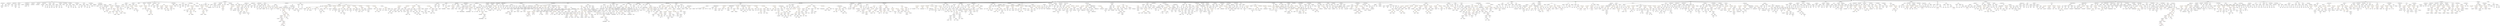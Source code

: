 strict digraph {
	graph [bb="0,0,1.0598e+05,1332"];
	node [label="\N"];
	Enter	[height=0.5,
		pos="78550,1314",
		width=0.83628];
	Identifier__weiToWithdraw_8	[color=black,
		height=0.5,
		label=_weiToWithdraw,
		pos="45397,882",
		width=2.0976];
	BooleanLiteral_Unnamed_21	[color=black,
		height=0.5,
		label=BooleanLiteral,
		pos="52139,1026",
		width=1.7788];
	Identifier__owner_1	[color=black,
		height=0.5,
		label=_owner,
		pos="70801,882",
		width=1.0719];
	VariableDeclarationStatement_Unnamed_12	[color=black,
		height=0.5,
		label=VariableDeclarationStatement,
		pos="62145,1026",
		width=3.3174];
	VariableDeclaration_isModuleType	[color=black,
		height=0.5,
		label=isModuleType,
		pos="61911,954",
		width=1.7927];
	VariableDeclarationStatement_Unnamed_12 -> VariableDeclaration_isModuleType	[pos="e,61953,967.77 62092,1009.4 62054,997.97 62003,982.56 61964,971.05"];
	BooleanLiteral_Unnamed_23	[color=black,
		height=0.5,
		label=BooleanLiteral,
		pos="62058,954",
		width=1.7788];
	VariableDeclarationStatement_Unnamed_12 -> BooleanLiteral_Unnamed_23	[pos="e,62078,971.31 62123,1008.1 62112,999.16 62099,988.11 62087,978.41"];
	IndexAccess_Unnamed_106	[color=black,
		height=0.5,
		label=IndexAccess,
		pos="26708,666",
		width=1.6402];
	Identifier_TRANSFERMANAGER_KEY	[color=black,
		height=0.5,
		label=TRANSFERMANAGER_KEY,
		pos="26708,594",
		width=3.5808];
	IndexAccess_Unnamed_106 -> Identifier_TRANSFERMANAGER_KEY	[pos="e,26708,612.1 26708,647.7 26708,640.41 26708,631.73 26708,623.54"];
	Identifier_modules_26	[color=black,
		height=0.5,
		label=modules,
		pos="26897,594",
		width=1.1689];
	IndexAccess_Unnamed_106 -> Identifier_modules_26	[pos="e,26866,606.49 26744,651.5 26776,639.76 26822,622.74 26855,610.46"];
	FunctionDefinition_withdrawBalance_re_ent5	[color=black,
		height=0.5,
		label=withdrawBalance_re_ent5,
		pos="10359,1170",
		width=2.9432];
	Block_Unnamed_114	[color=black,
		height=0.5,
		label=Block,
		pos="10247,1098",
		width=0.90558];
	FunctionDefinition_withdrawBalance_re_ent5 -> Block_Unnamed_114	[pos="e,10268,1112.1 10332,1152.2 10315,1142 10294,1128.8 10277,1118.1"];
	ParameterList_Unnamed_190	[color=black,
		height=0.5,
		label=ParameterList,
		pos="10359,1098",
		width=1.7095];
	FunctionDefinition_withdrawBalance_re_ent5 -> ParameterList_Unnamed_190	[pos="e,10359,1116.1 10359,1151.7 10359,1144.4 10359,1135.7 10359,1127.5"];
	FunctionCall_Unnamed_242	[color=orange,
		height=0.5,
		label=FunctionCall,
		pos="13049,954",
		width=1.6125];
	Identifier_adjustInvestorCount_3	[color=black,
		height=0.5,
		label=adjustInvestorCount,
		pos="12675,882",
		width=2.3887];
	FunctionCall_Unnamed_242 -> Identifier_adjustInvestorCount_3	[pos="e,12738,894.46 13005,941.51 12997,939.56 12989,937.64 12982,936 12888,916.23 12864,916.42 12770,900 12763,898.84 12756,897.62 12749,\
896.39"];
	MemberAccess_Unnamed_174	[color=black,
		height=0.5,
		label=MemberAccess,
		pos="12848,882",
		width=1.9174];
	FunctionCall_Unnamed_242 -> MemberAccess_Unnamed_174	[pos="e,12888,897.01 13011,940 12979,928.93 12933,912.91 12898,900.68"];
	FunctionCall_Unnamed_243	[color=orange,
		height=0.5,
		label=FunctionCall,
		pos="12993,882",
		width=1.6125];
	FunctionCall_Unnamed_242 -> FunctionCall_Unnamed_243	[pos="e,13006,899.79 13035,936.05 13028,927.8 13020,917.7 13013,908.54"];
	Identifier__value_20	[color=black,
		height=0.5,
		label=_value,
		pos="13104,882",
		width=0.96103];
	FunctionCall_Unnamed_242 -> Identifier__value_20	[pos="e,13091,898.83 13062,936.05 13069,927.56 13077,917.11 13084,907.73"];
	ExpressionStatement_Unnamed_136	[color=orange,
		height=0.5,
		label=ExpressionStatement,
		pos="38195,882",
		width=2.458];
	BinaryOperation_Unnamed_136	[color=brown,
		height=0.5,
		label=BinaryOperation,
		pos="38229,810",
		width=1.9867];
	ExpressionStatement_Unnamed_136 -> BinaryOperation_Unnamed_136	[pos="e,38220,828.1 38203,863.7 38207,856.07 38211,846.92 38215,838.4"];
	ExpressionStatement_Unnamed_43	[color=orange,
		height=0.5,
		label=ExpressionStatement,
		pos="86853,1026",
		width=2.458];
	BinaryOperation_Unnamed_47	[color=brown,
		height=0.5,
		label=BinaryOperation,
		pos="86790,954",
		width=1.9867];
	ExpressionStatement_Unnamed_43 -> BinaryOperation_Unnamed_47	[pos="e,86805,971.79 86837,1008.1 86830,999.71 86821,989.49 86812,980.25"];
	ModifierInvocation_onlyOwner_9	[color=black,
		height=0.5,
		label=onlyOwner,
		pos="1.0342e+05,1098",
		width=1.4323];
	MemberAccess_Unnamed_169	[color=black,
		height=0.5,
		label=MemberAccess,
		pos="45735,810",
		width=1.9174];
	Identifier_msg_64	[color=black,
		height=0.5,
		label=msg,
		pos="45735,738",
		width=0.75];
	MemberAccess_Unnamed_169 -> Identifier_msg_64	[pos="e,45735,756.1 45735,791.7 45735,784.41 45735,775.73 45735,767.54"];
	ElementaryTypeName_uint256_104	[color=black,
		height=0.5,
		label=uint256,
		pos="27147,954",
		width=1.0442];
	IndexAccess_Unnamed_11	[color=black,
		height=0.5,
		label=IndexAccess,
		pos="70453,738",
		width=1.6402];
	Identifier_allowed	[color=black,
		height=0.5,
		label=allowed,
		pos="70395,666",
		width=1.0858];
	IndexAccess_Unnamed_11 -> Identifier_allowed	[pos="e,70408,683.31 70438,720.05 70432,711.68 70423,701.4 70415,692.13"];
	Identifier__from_1	[color=black,
		height=0.5,
		label=_from,
		pos="70486,666",
		width=0.93331];
	IndexAccess_Unnamed_11 -> Identifier__from_1	[pos="e,70478,683.62 70461,719.7 70464,711.95 70469,702.64 70473,694.02"];
	ParameterList_Unnamed_116	[color=black,
		height=0.5,
		label=ParameterList,
		pos="77872,1098",
		width=1.7095];
	Parameter__moduleFactory_1	[color=black,
		height=0.5,
		label=_moduleFactory,
		pos="77717,1026",
		width=2.0006];
	ParameterList_Unnamed_116 -> Parameter__moduleFactory_1	[pos="e,77750,1042.3 77839,1082.3 77816,1072 77786,1058.2 77761,1046.9"];
	ContractDefinition_ISecurityToken	[color=black,
		height=0.5,
		label=ISecurityToken,
		pos="2183.5,1242",
		width=1.8897];
	StateVariableDeclaration_Unnamed_19	[color=black,
		height=0.5,
		label=StateVariableDeclaration,
		pos="106.52,1170",
		width=2.8184];
	ContractDefinition_ISecurityToken -> StateVariableDeclaration_Unnamed_19	[pos="e,185.62,1181.6 2115.4,1241.3 1865.9,1242.2 979.21,1240.9 250.52,1188 233.14,1186.7 214.62,1184.9 196.86,1182.9"];
	StateVariableDeclaration_Unnamed_14	[color=black,
		height=0.5,
		label=StateVariableDeclaration,
		pos="360.52,1170",
		width=2.8184];
	ContractDefinition_ISecurityToken -> StateVariableDeclaration_Unnamed_14	[pos="e,435.13,1182.5 2115.4,1241.4 1885.4,1242.4 1116.8,1241.1 484.52,1188 472.13,1187 459.08,1185.5 446.28,1184"];
	StateVariableDeclaration_Unnamed_18	[color=black,
		height=0.5,
		label=StateVariableDeclaration,
		pos="594.52,1170",
		width=2.8184];
	ContractDefinition_ISecurityToken -> StateVariableDeclaration_Unnamed_18	[pos="e,669.47,1182.5 2115.5,1241 1906.5,1240.3 1255.4,1234.4 718.52,1188 706.21,1186.9 693.26,1185.5 680.55,1183.9"];
	FunctionDefinition_totalSupplyAt	[color=black,
		height=0.5,
		label=totalSupplyAt,
		pos="789.52,1170",
		width=1.7234];
	ContractDefinition_ISecurityToken -> FunctionDefinition_totalSupplyAt	[pos="e,848.92,1175.6 2116.4,1238.5 1939.1,1231.7 1444.2,1211.9 1032.5,1188 974.48,1184.6 908.7,1180 860.23,1176.4"];
	StateVariableDeclaration_Unnamed_13	[color=black,
		height=0.5,
		label=StateVariableDeclaration,
		pos="1142.5,1170",
		width=2.8184];
	ContractDefinition_ISecurityToken -> StateVariableDeclaration_Unnamed_13	[pos="e,1226.9,1180.3 2116.8,1237.9 1970.3,1230.9 1609.8,1212.5 1308.5,1188 1285.7,1186.1 1261.1,1183.8 1238.1,1181.5"];
	InheritanceSpecifier_Unnamed_8	[color=black,
		height=0.5,
		label=InheritanceSpecifier,
		pos="1401.5,1170",
		width=2.3333];
	ContractDefinition_ISecurityToken -> InheritanceSpecifier_Unnamed_8	[pos="e,1475.4,1178.9 2119,1235.8 2006.5,1226.8 1767.3,1207.1 1565.5,1188 1539.9,1185.6 1512.1,1182.8 1486.8,1180.1"];
	InheritanceSpecifier_Unnamed_9	[color=black,
		height=0.5,
		label=InheritanceSpecifier,
		pos="1658.5,1170",
		width=2.3333];
	ContractDefinition_ISecurityToken -> InheritanceSpecifier_Unnamed_9	[pos="e,1728.2,1180.3 2123.8,1233 2029.4,1220.5 1845.6,1195.9 1739.4,1181.8"];
	StateVariableDeclaration_Unnamed_17	[color=black,
		height=0.5,
		label=StateVariableDeclaration,
		pos="1897.5,1170",
		width=2.8184];
	ContractDefinition_ISecurityToken -> StateVariableDeclaration_Unnamed_17	[pos="e,1955.5,1185.2 2134.7,1229 2088.5,1217.7 2018.6,1200.6 1966.7,1187.9"];
	FunctionDefinition_checkPermission	[color=black,
		height=0.5,
		label=checkPermission,
		pos="2108.5,1170",
		width=2.0422];
	ContractDefinition_ISecurityToken -> FunctionDefinition_checkPermission	[pos="e,2126.4,1187.7 2165.7,1224.4 2156.5,1215.8 2145,1205 2134.7,1195.4"];
	FunctionDefinition_balanceOfAt	[color=black,
		height=0.5,
		label=balanceOfAt,
		pos="2257.5,1170",
		width=1.5986];
	ContractDefinition_ISecurityToken -> FunctionDefinition_balanceOfAt	[pos="e,2240.1,1187.5 2201.1,1224.4 2210.3,1215.7 2221.7,1204.8 2231.9,1195.2"];
	FunctionDefinition_createCheckpoint	[color=black,
		height=0.5,
		label=createCheckpoint,
		pos="2535.5,1170",
		width=2.0976];
	ContractDefinition_ISecurityToken -> FunctionDefinition_createCheckpoint	[pos="e,2478.8,1182.3 2236.6,1230.4 2298.4,1218.2 2400.5,1197.9 2467.9,1184.5"];
	StateVariableDeclaration_Unnamed_16	[color=black,
		height=0.5,
		label=StateVariableDeclaration,
		pos="2732.5,1170",
		width=2.8184];
	ContractDefinition_ISecurityToken -> StateVariableDeclaration_Unnamed_16	[pos="e,2658.2,1182.6 2245.1,1234.1 2329.8,1224.5 2486.9,1206.2 2620.5,1188 2629.1,1186.8 2638,1185.6 2646.9,1184.3"];
	FunctionDefinition_getModuleByName	[color=black,
		height=0.5,
		label=getModuleByName,
		pos="2934.5,1170",
		width=2.2778];
	ContractDefinition_ISecurityToken -> FunctionDefinition_getModuleByName	[pos="e,2875.3,1182.9 2250.2,1237.9 2369.4,1231.9 2626.9,1216.5 2842.5,1188 2849.5,1187.1 2856.7,1186 2864,1184.8"];
	FunctionDefinition_getInvestorsLength	[color=black,
		height=0.5,
		label=getInvestorsLength,
		pos="3216.5,1170",
		width=2.264];
	ContractDefinition_ISecurityToken -> FunctionDefinition_getInvestorsLength	[pos="e,3143.1,1178 2249.9,1237.4 2392.1,1229.6 2736.9,1209.9 3025.5,1188 3060.4,1185.3 3098.9,1182 3132,1179"];
	FunctionDefinition_getModule	[color=black,
		height=0.5,
		label=getModule,
		pos="3498.5,1170",
		width=1.3907];
	ContractDefinition_ISecurityToken -> FunctionDefinition_getModule	[pos="e,3450.7,1175.8 2250.7,1238.8 2425.2,1232.9 2907,1215.3 3307.5,1188 3351.8,1185 3401.7,1180.5 3439.4,1176.9"];
	StateVariableDeclaration_Unnamed_15	[color=black,
		height=0.5,
		label=StateVariableDeclaration,
		pos="3782.5,1170",
		width=2.8184];
	ContractDefinition_ISecurityToken -> StateVariableDeclaration_Unnamed_15	[pos="e,3692.2,1178.6 2251.1,1239.3 2450.9,1234 3056.1,1216.6 3557.5,1188 3597.9,1185.7 3642.4,1182.5 3681,1179.5"];
	StateVariableDeclaration_Unnamed_12	[color=black,
		height=0.5,
		label=StateVariableDeclaration,
		pos="4205.5,1170",
		width=2.8184];
	ContractDefinition_ISecurityToken -> StateVariableDeclaration_Unnamed_12	[pos="e,4110.7,1176.7 2251.1,1239.5 2481.1,1234.1 3254.1,1215.2 3892.5,1188 3961.3,1185.1 4038.6,1180.9 4099.2,1177.4"];
	ExpressionStatement_Unnamed_150	[color=orange,
		height=0.5,
		label=ExpressionStatement,
		pos="47433,1026",
		width=2.458];
	FunctionCall_Unnamed_195	[color=orange,
		height=0.5,
		label=FunctionCall,
		pos="47409,954",
		width=1.6125];
	ExpressionStatement_Unnamed_150 -> FunctionCall_Unnamed_195	[pos="e,47414,972.1 47427,1007.7 47424,1000.2 47421,991.32 47418,982.97"];
	Identifier_isTransfer	[color=black,
		height=0.5,
		label=isTransfer,
		pos="26367,594",
		width=1.3353];
	IndexAccess_Unnamed_51	[color=black,
		height=0.5,
		label=IndexAccess,
		pos="62987,450",
		width=1.6402];
	Identifier_i_6	[color=black,
		height=0.5,
		label=i,
		pos="62935,378",
		width=0.75];
	IndexAccess_Unnamed_51 -> Identifier_i_6	[pos="e,62946,394.36 62974,432.05 62968,423.44 62960,412.81 62953,403.33"];
	IndexAccess_Unnamed_52	[color=black,
		height=0.5,
		label=IndexAccess,
		pos="63039,378",
		width=1.6402];
	IndexAccess_Unnamed_51 -> IndexAccess_Unnamed_52	[pos="e,63026,395.79 62999,432.05 63005,423.89 63013,413.91 63019,404.82"];
	ElementaryTypeName_bytes32_17	[color=black,
		height=0.5,
		label=bytes32,
		pos="40973,1026",
		width=1.0996];
	BinaryOperation_Unnamed_166	[color=brown,
		height=0.5,
		label=BinaryOperation,
		pos="45550,954",
		width=1.9867];
	BinaryOperation_Unnamed_166 -> Identifier__weiToWithdraw_8	[pos="e,45430,898.45 45516,937.64 45494,927.51 45465,914.13 45441,903.15"];
	IndexAccess_Unnamed_113	[color=black,
		height=0.5,
		label=IndexAccess,
		pos="45550,882",
		width=1.6402];
	BinaryOperation_Unnamed_166 -> IndexAccess_Unnamed_113	[pos="e,45550,900.1 45550,935.7 45550,928.41 45550,919.73 45550,911.54"];
	FunctionCall_Unnamed_222	[color=orange,
		height=0.5,
		label=FunctionCall,
		pos="42206,810",
		width=1.6125];
	NumberLiteral_Unnamed_70	[color=black,
		height=0.5,
		label=NumberLiteral,
		pos="42145,738",
		width=1.765];
	FunctionCall_Unnamed_222 -> NumberLiteral_Unnamed_70	[pos="e,42159,755.96 42191,792.41 42184,784.08 42175,773.8 42167,764.49"];
	ElementaryTypeName_address_127	[color=black,
		height=0.5,
		label=address,
		pos="42266,738",
		width=1.0996];
	FunctionCall_Unnamed_222 -> ElementaryTypeName_address_127	[pos="e,42252,754.99 42220,792.41 42227,783.83 42236,773.19 42244,763.67"];
	ParameterList_Unnamed_151	[color=black,
		height=0.5,
		label=ParameterList,
		pos="22171,1098",
		width=1.7095];
	VariableDeclaration__oldGranularity	[color=black,
		height=0.5,
		label=_oldGranularity,
		pos="22013,1026",
		width=1.9036];
	ParameterList_Unnamed_151 -> VariableDeclaration__oldGranularity	[pos="e,22047,1042.1 22138,1082.5 22114,1072.1 22083,1058 22057,1046.6"];
	VariableDeclaration__newGranularity	[color=black,
		height=0.5,
		label=_newGranularity,
		pos="22171,1026",
		width=1.9867];
	ParameterList_Unnamed_151 -> VariableDeclaration__newGranularity	[pos="e,22171,1044.1 22171,1079.7 22171,1072.4 22171,1063.7 22171,1055.5"];
	IfStatement_Unnamed_10	[color=orange,
		height=0.5,
		label=IfStatement,
		pos="40561,738",
		width=1.4739];
	Block_Unnamed_77	[color=black,
		height=0.5,
		label=Block,
		pos="40437,666",
		width=0.90558];
	IfStatement_Unnamed_10 -> Block_Unnamed_77	[pos="e,40459,679.42 40534,721.98 40515,711.12 40489,696.4 40468,684.93"];
	BinaryOperation_Unnamed_120	[color=brown,
		height=0.5,
		label=BinaryOperation,
		pos="40561,666",
		width=1.9867];
	IfStatement_Unnamed_10 -> BinaryOperation_Unnamed_120	[pos="e,40561,684.1 40561,719.7 40561,712.41 40561,703.73 40561,695.54"];
	BinaryOperation_Unnamed_150	[color=brown,
		height=0.5,
		label=BinaryOperation,
		pos="48259,954",
		width=1.9867];
	MemberAccess_Unnamed_131	[color=black,
		height=0.5,
		label=MemberAccess,
		pos="48253,882",
		width=1.9174];
	BinaryOperation_Unnamed_150 -> MemberAccess_Unnamed_131	[pos="e,48254,900.1 48257,935.7 48256,928.41 48256,919.73 48255,911.54"];
	NumberLiteral_Unnamed_65	[color=black,
		height=0.5,
		label=NumberLiteral,
		pos="48404,882",
		width=1.765];
	BinaryOperation_Unnamed_150 -> NumberLiteral_Unnamed_65	[pos="e,48372,898.01 48291,937.46 48312,927.31 48339,913.95 48362,903.01"];
	ElementaryTypeName_uint_4	[color=black,
		height=0.5,
		label=uint,
		pos="71120,954",
		width=0.75];
	Identifier_ISecurityToken_2	[color=black,
		height=0.5,
		label=ISecurityToken,
		pos="8432.5,594",
		width=1.8897];
	BinaryOperation_Unnamed_162	[color=brown,
		height=0.5,
		label=BinaryOperation,
		pos="9996.5,954",
		width=1.9867];
	NumberLiteral_Unnamed_69	[color=black,
		height=0.5,
		label=NumberLiteral,
		pos="9859.5,882",
		width=1.765];
	BinaryOperation_Unnamed_162 -> NumberLiteral_Unnamed_69	[pos="e,9889.2,898.18 9965.8,937.29 9946.1,927.24 9920.4,914.12 9899.2,903.28"];
	IndexAccess_Unnamed_111	[color=black,
		height=0.5,
		label=IndexAccess,
		pos="10001,882",
		width=1.6402];
	BinaryOperation_Unnamed_162 -> IndexAccess_Unnamed_111	[pos="e,9999.5,900.1 9997.5,935.7 9997.9,928.41 9998.4,919.73 9998.9,911.54"];
	FunctionCall_Unnamed_32	[color=orange,
		height=0.5,
		label=FunctionCall,
		pos="75146,954",
		width=1.6125];
	Identifier__spender_10	[color=black,
		height=0.5,
		label=_spender,
		pos="75018,882",
		width=1.2521];
	FunctionCall_Unnamed_32 -> Identifier__spender_10	[pos="e,75043,896.97 75118,937.81 75099,927.42 75073,913.56 75053,902.38"];
	MemberAccess_Unnamed_38	[color=black,
		height=0.5,
		label=MemberAccess,
		pos="75150,882",
		width=1.9174];
	FunctionCall_Unnamed_32 -> MemberAccess_Unnamed_38	[pos="e,75149,900.1 75147,935.7 75147,928.41 75147,919.73 75148,911.54"];
	IndexAccess_Unnamed_39	[color=black,
		height=0.5,
		label=IndexAccess,
		pos="75296,882",
		width=1.6402];
	FunctionCall_Unnamed_32 -> IndexAccess_Unnamed_39	[pos="e,75264,897.61 75177,938.5 75199,928.07 75229,913.89 75254,902.47"];
	Identifier_Approval_2	[color=black,
		height=0.5,
		label=Approval,
		pos="75419,882",
		width=1.266];
	FunctionCall_Unnamed_32 -> Identifier_Approval_2	[pos="e,75384,894.05 75189,941.84 75197,939.88 75205,937.86 75213,936 75280,919.52 75297,918.2 75364,900 75367,899.15 75370,898.24 75373,\
897.3"];
	stringLiteral_Unnamed_46	[color=black,
		height=0.5,
		label=stringLiteral,
		pos="15808,882",
		width=1.5016];
	ElementaryTypeName_address_130	[color=black,
		height=0.5,
		label=address,
		pos="41888,810",
		width=1.0996];
	MemberAccess_Unnamed_159	[color=black,
		height=0.5,
		label=MemberAccess,
		pos="45401,810",
		width=1.9174];
	IndexAccess_Unnamed_113 -> MemberAccess_Unnamed_159	[pos="e,45433,826.26 45518,866.33 45497,856.09 45467,842.31 45443,831.07"];
	Identifier_balances_re_ent31_1	[color=black,
		height=0.5,
		label=balances_re_ent31,
		pos="45568,810",
		width=2.2085];
	IndexAccess_Unnamed_113 -> Identifier_balances_re_ent31_1	[pos="e,45563,828.1 45554,863.7 45556,856.32 45558,847.52 45560,839.25"];
	ElementaryTypeName_uint256_83	[color=black,
		height=0.5,
		label=uint256,
		pos="21924,954",
		width=1.0442];
	Identifier_transferValue_re_ent4	[color=black,
		height=0.5,
		label=transferValue_re_ent4,
		pos="92516,882",
		width=2.555];
	Identifier_CHECKPOINT_KEY	[color=black,
		height=0.5,
		label=CHECKPOINT_KEY,
		pos="56800,1026",
		width=2.5966];
	ForStatement_Unnamed_5	[color=black,
		height=0.5,
		label=ForStatement,
		pos="49146,1026",
		width=1.6818];
	BinaryOperation_Unnamed_171	[color=brown,
		height=0.5,
		label=BinaryOperation,
		pos="48917,954",
		width=1.9867];
	ForStatement_Unnamed_5 -> BinaryOperation_Unnamed_171	[pos="e,48961,968.45 49104,1012.4 49067,1001 49012,984.26 48971,971.77"];
	VariableDeclarationStatement_Unnamed_29	[color=black,
		height=0.5,
		label=VariableDeclarationStatement,
		pos="49126,954",
		width=3.3174];
	ForStatement_Unnamed_5 -> VariableDeclarationStatement_Unnamed_29	[pos="e,49130,972.1 49141,1007.7 49138,1000.2 49136,991.32 49134,982.97"];
	Block_Unnamed_121	[color=black,
		height=0.5,
		label=Block,
		pos="49296,954",
		width=0.90558];
	ForStatement_Unnamed_5 -> Block_Unnamed_121	[pos="e,49271,966.43 49177,1010.3 49201,998.89 49235,983.02 49261,971.21"];
	ExpressionStatement_Unnamed_181	[color=orange,
		height=0.5,
		label=ExpressionStatement,
		pos="49435,954",
		width=2.458];
	ForStatement_Unnamed_5 -> ExpressionStatement_Unnamed_181	[pos="e,49379,968.38 49191,1013.8 49199,1011.9 49208,1009.9 49216,1008 49267,995.58 49325,981.55 49368,971.04"];
	Identifier_b_11	[color=black,
		height=0.5,
		label=b,
		pos="66935,810",
		width=0.75];
	StateVariableDeclaration_Unnamed_33	[color=black,
		height=0.5,
		label=StateVariableDeclaration,
		pos="1.0291e+05,1170",
		width=2.8184];
	VariableDeclaration_polymathRegistry	[color=black,
		height=0.5,
		label=polymathRegistry,
		pos="1.0291e+05,1098",
		width=2.1115];
	StateVariableDeclaration_Unnamed_33 -> VariableDeclaration_polymathRegistry	[pos="e,1.0291e+05,1116.1 1.0291e+05,1151.7 1.0291e+05,1144.4 1.0291e+05,1135.7 1.0291e+05,1127.5"];
	Block_Unnamed_58	[color=black,
		height=0.5,
		label=Block,
		pos="1.0504e+05,1098",
		width=0.90558];
	ExpressionStatement_Unnamed_93	[color=orange,
		height=0.5,
		label=ExpressionStatement,
		pos="1.0482e+05,1026",
		width=2.458];
	Block_Unnamed_58 -> ExpressionStatement_Unnamed_93	[pos="e,1.0486e+05,1041.6 1.0501e+05,1088.3 1.0498e+05,1077.5 1.0492e+05,1058.9 1.0487e+05,1045"];
	ExpressionStatement_Unnamed_94	[color=orange,
		height=0.5,
		label=ExpressionStatement,
		pos="1.0501e+05,1026",
		width=2.458];
	Block_Unnamed_58 -> ExpressionStatement_Unnamed_94	[pos="e,1.0502e+05,1044.3 1.0503e+05,1080.1 1.0503e+05,1072.4 1.0503e+05,1063.2 1.0502e+05,1054.7"];
	ExpressionStatement_Unnamed_91	[color=orange,
		height=0.5,
		label=ExpressionStatement,
		pos="1.0521e+05,1026",
		width=2.458];
	Block_Unnamed_58 -> ExpressionStatement_Unnamed_91	[pos="e,1.0517e+05,1042.7 1.0507e+05,1086.4 1.0509e+05,1076 1.0513e+05,1059.9 1.0516e+05,1047.1"];
	ExpressionStatement_Unnamed_92	[color=orange,
		height=0.5,
		label=ExpressionStatement,
		pos="1.054e+05,1026",
		width=2.458];
	Block_Unnamed_58 -> ExpressionStatement_Unnamed_92	[pos="e,1.0534e+05,1038.5 1.0506e+05,1085.8 1.0507e+05,1083.6 1.0508e+05,1081.6 1.0508e+05,1080 1.0518e+05,1052.7 1.052e+05,1060.5 1.053e+\
05,1044 1.0531e+05,1042.8 1.0532e+05,1041.6 1.0532e+05,1040.4"];
	ParameterList_Unnamed_83	[color=black,
		height=0.5,
		label=ParameterList,
		pos="85801,1098",
		width=1.7095];
	VariableDeclaration__moduleFactory	[color=black,
		height=0.5,
		label=_moduleFactory,
		pos="85636,1026",
		width=2.0006];
	ParameterList_Unnamed_83 -> VariableDeclaration__moduleFactory	[pos="e,85671,1042 85767,1082.7 85742,1072.2 85708,1057.9 85681,1046.4"];
	VariableDeclaration__newSetupCost	[color=black,
		height=0.5,
		label=_newSetupCost,
		pos="85796,1026",
		width=1.9452];
	ParameterList_Unnamed_83 -> VariableDeclaration__newSetupCost	[pos="e,85797,1044.1 85799,1079.7 85799,1072.4 85798,1063.7 85798,1055.5"];
	VariableDeclaration__oldSetupcost	[color=black,
		height=0.5,
		label=_oldSetupcost,
		pos="85949,1026",
		width=1.8065];
	ParameterList_Unnamed_83 -> VariableDeclaration__oldSetupcost	[pos="e,85917,1042.1 85832,1082.2 85854,1071.9 85883,1058.1 85907,1046.9"];
	Identifier_msg_7	[color=black,
		height=0.5,
		label=msg,
		pos="94101,810",
		width=0.75];
	ElementaryTypeName_bytes_4	[color=black,
		height=0.5,
		label=bytes,
		pos="11085,954",
		width=0.85014];
	ElementaryTypeName_uint256_10	[color=black,
		height=0.5,
		label=uint256,
		pos="97866,954",
		width=1.0442];
	FunctionCall_Unnamed_235	[color=orange,
		height=0.5,
		label=FunctionCall,
		pos="49600,954",
		width=1.6125];
	BinaryOperation_Unnamed_170	[color=brown,
		height=0.5,
		label=BinaryOperation,
		pos="49742,882",
		width=1.9867];
	FunctionCall_Unnamed_235 -> BinaryOperation_Unnamed_170	[pos="e,49710,898.55 49630,938.15 49650,928.11 49677,914.7 49700,903.62"];
	stringLiteral_Unnamed_45	[color=black,
		height=0.5,
		label=stringLiteral,
		pos="49886,882",
		width=1.5016];
	FunctionCall_Unnamed_235 -> stringLiteral_Unnamed_45	[pos="e,49845,894.19 49643,941.8 49651,939.84 49659,937.84 49667,936 49736,919.25 49753,917.27 49823,900 49826,899.06 49830,898.08 49834,\
897.07"];
	Identifier_require_58	[color=black,
		height=0.5,
		label=require,
		pos="49994,882",
		width=1.0026];
	FunctionCall_Unnamed_235 -> Identifier_require_58	[pos="e,49967,894.3 49642,941.43 49650,939.44 49659,937.52 49667,936 49791,912.42 49826,930.54 49949,900 49951,899.39 49953,898.69 49956,\
897.93"];
	Identifier_paused	[color=black,
		height=0.5,
		label=paused,
		pos="1.0012e+05,810",
		width=1.0303];
	Identifier_modules	[color=black,
		height=0.5,
		label=modules,
		pos="63136,738",
		width=1.1689];
	ParameterList_Unnamed_58	[color=black,
		height=0.5,
		label=ParameterList,
		pos="95917,1098",
		width=1.7095];
	Parameter_success_1	[color=black,
		height=0.5,
		label=success,
		pos="95903,1026",
		width=1.1135];
	ParameterList_Unnamed_58 -> Parameter_success_1	[pos="e,95906,1044.1 95913,1079.7 95912,1072.3 95910,1063.5 95908,1055.3"];
	ContractDefinition_IModule	[color=black,
		height=0.5,
		label=IModule,
		pos="6441.5,1242",
		width=1.1689];
	ModifierDefinition_withPerm	[color=black,
		height=0.5,
		label=withPerm,
		pos="4852.5,1170",
		width=1.266];
	ContractDefinition_IModule -> ModifierDefinition_withPerm	[pos="e,4897.7,1173.3 6399.4,1239.3 6241.7,1232.9 5670.3,1209.6 5199.5,1188 5097.1,1183.3 4977.8,1177.4 4909.1,1173.9"];
	FunctionDefinition_getInitFunction	[color=black,
		height=0.5,
		label=getInitFunction,
		pos="5275.5,1170",
		width=1.8481];
	ContractDefinition_IModule -> FunctionDefinition_getInitFunction	[pos="e,5338.5,1176.3 6399.9,1239 6267.5,1232.6 5843.8,1211.4 5493.5,1188 5445.6,1184.8 5391.9,1180.6 5349.7,1177.2"];
	FunctionDefinition_getPermissions	[color=black,
		height=0.5,
		label=getPermissions,
		pos="5569.5,1170",
		width=1.8481];
	ContractDefinition_IModule -> FunctionDefinition_getPermissions	[pos="e,5629.4,1178.2 6399.7,1238.5 6289.1,1231.6 5979.6,1211.7 5722.5,1188 5695.7,1185.5 5666.4,1182.4 5640.6,1179.5"];
	ModifierDefinition_onlyFactory	[color=black,
		height=0.5,
		label=onlyFactory,
		pos="5787.5,1170",
		width=1.5432];
	ContractDefinition_IModule -> ModifierDefinition_onlyFactory	[pos="e,5838.8,1177.3 6400.8,1237 6314.1,1228.4 6105.4,1207.5 5930.5,1188 5904.1,1185.1 5875,1181.6 5850,1178.6"];
	ModifierDefinition_onlyFactoryOwner	[color=black,
		height=0.5,
		label=onlyFactoryOwner,
		pos="6020.5,1170",
		width=2.2362];
	ContractDefinition_IModule -> ModifierDefinition_onlyFactoryOwner	[pos="e,6080,1182.5 6402.2,1235.1 6340.2,1225.6 6215.7,1206.4 6110.5,1188 6104.2,1186.9 6097.6,1185.7 6091.1,1184.5"];
	StateVariableDeclaration_Unnamed_24	[color=black,
		height=0.5,
		label=StateVariableDeclaration,
		pos="6220.5,1170",
		width=2.8184];
	ContractDefinition_IModule -> StateVariableDeclaration_Unnamed_24	[pos="e,6268.6,1186.2 6408.4,1230.5 6374.4,1219.7 6320.6,1202.7 6279.3,1189.6"];
	StateVariableDeclaration_Unnamed_25	[color=black,
		height=0.5,
		label=StateVariableDeclaration,
		pos="6441.5,1170",
		width=2.8184];
	ContractDefinition_IModule -> StateVariableDeclaration_Unnamed_25	[pos="e,6441.5,1188.1 6441.5,1223.7 6441.5,1216.4 6441.5,1207.7 6441.5,1199.5"];
	FunctionDefinition_constructor_3	[color=black,
		height=0.5,
		label=constructor,
		pos="6614.5,1170",
		width=1.4877];
	ContractDefinition_IModule -> FunctionDefinition_constructor_3	[pos="e,6581.3,1184.4 6471.3,1229 6498.7,1217.9 6539.6,1201.3 6570.8,1188.7"];
	StateVariableDeclaration_Unnamed_26	[color=black,
		height=0.5,
		label=StateVariableDeclaration,
		pos="7257.5,1170",
		width=2.8184];
	ContractDefinition_IModule -> StateVariableDeclaration_Unnamed_26	[pos="e,7167.6,1178.7 6482.5,1237.5 6605.9,1226.9 6975.8,1195.2 7156.3,1179.7"];
	FunctionDefinition_takeFee	[color=black,
		height=0.5,
		label=takeFee,
		pos="7651.5,1170",
		width=1.0858];
	ContractDefinition_IModule -> FunctionDefinition_takeFee	[pos="e,7612.9,1173.3 6483.1,1238.7 6613.4,1231.3 7025.9,1208 7367.5,1188 7449.6,1183.2 7545.1,1177.4 7601.8,1174"];
	StateVariableDeclaration_Unnamed_27	[color=black,
		height=0.5,
		label=StateVariableDeclaration,
		pos="7948.5,1170",
		width=2.8184];
	ContractDefinition_IModule -> StateVariableDeclaration_Unnamed_27	[pos="e,7856.3,1177.9 6483.6,1239.6 6642.7,1234.3 7222.3,1214.3 7699.5,1188 7747.3,1185.4 7800.2,1181.8 7844.8,1178.7"];
	ModifierDefinition_onlyOwner_1	[color=black,
		height=0.5,
		label=onlyOwner,
		pos="8215.5,1170",
		width=1.4323];
	ContractDefinition_IModule -> ModifierDefinition_onlyOwner_1	[pos="e,8167.5,1177.1 6483.7,1240.8 6669.6,1239.6 7433.4,1232 8058.5,1188 8090.9,1185.7 8126.9,1181.9 8156.2,1178.5"];
	ExpressionStatement_Unnamed_1	[color=orange,
		height=0.5,
		label=ExpressionStatement,
		pos="65697,1026",
		width=2.458];
	FunctionCall_Unnamed	[color=orange,
		height=0.5,
		label=FunctionCall,
		pos="65680,954",
		width=1.6125];
	ExpressionStatement_Unnamed_1 -> FunctionCall_Unnamed	[pos="e,65684,972.1 65692,1007.7 65691,1000.3 65688,991.52 65686,983.25"];
	Identifier__value_1	[color=black,
		height=0.5,
		label=_value,
		pos="94684,810",
		width=0.96103];
	Mapping_Unnamed	[color=black,
		height=0.5,
		label=Mapping,
		pos="93600,1026",
		width=1.2105];
	ElementaryTypeName_address_13	[color=black,
		height=0.5,
		label=address,
		pos="93521,954",
		width=1.0996];
	Mapping_Unnamed -> ElementaryTypeName_address_13	[pos="e,93538,970.58 93582,1009.1 93571,999.92 93558,988.19 93546,978"];
	ElementaryTypeName_uint256_27	[color=black,
		height=0.5,
		label=uint256,
		pos="93616,954",
		width=1.0442];
	Mapping_Unnamed -> ElementaryTypeName_uint256_27	[pos="e,93612,972.1 93603,1007.7 93605,1000.3 93607,991.52 93609,983.25"];
	Identifier_msg_23	[color=black,
		height=0.5,
		label=msg,
		pos="75581,738",
		width=0.75];
	MemberAccess_Unnamed_127	[color=black,
		height=0.5,
		label=MemberAccess,
		pos="27680,594",
		width=1.9174];
	Identifier_investors_2	[color=black,
		height=0.5,
		label=investors,
		pos="27680,522",
		width=1.2244];
	MemberAccess_Unnamed_127 -> Identifier_investors_2	[pos="e,27680,540.1 27680,575.7 27680,568.41 27680,559.73 27680,551.54"];
	Identifier_a_5	[color=black,
		height=0.5,
		label=a,
		pos="82767,954",
		width=0.75];
	NumberLiteral_Unnamed_4	[color=black,
		height=0.5,
		label=NumberLiteral,
		pos="94231,738",
		width=1.765];
	ParameterList_Unnamed_140	[color=black,
		height=0.5,
		label=ParameterList,
		pos="1.0573e+05,1098",
		width=1.7095];
	Parameter_None_47	[color=black,
		height=0.5,
		label=None,
		pos="1.0576e+05,1026",
		width=0.85014];
	ParameterList_Unnamed_140 -> Parameter_None_47	[pos="e,1.0575e+05,1043.6 1.0574e+05,1079.7 1.0574e+05,1072 1.0574e+05,1062.6 1.0575e+05,1054"];
	Identifier_ITransferManager_2	[color=black,
		height=0.5,
		label=ITransferManager,
		pos="23954,450",
		width=2.1392];
	Mapping_Unnamed_2	[color=black,
		height=0.5,
		label=Mapping,
		pos="70873,1026",
		width=1.2105];
	ElementaryTypeName_address_18	[color=black,
		height=0.5,
		label=address,
		pos="70930,954",
		width=1.0996];
	Mapping_Unnamed_2 -> ElementaryTypeName_address_18	[pos="e,70917,970.99 70886,1008.4 70893,999.83 70902,989.19 70909,979.67"];
	Mapping_Unnamed_3	[color=black,
		height=0.5,
		label=Mapping,
		pos="71031,954",
		width=1.2105];
	Mapping_Unnamed_2 -> Mapping_Unnamed_3	[pos="e,71001,967.88 70902,1012.2 70927,1001 70963,984.72 70991,972.39"];
	EmitStatement_Unnamed_3	[color=black,
		height=0.5,
		label=EmitStatement,
		pos="72332,1026",
		width=1.7788];
	FunctionCall_Unnamed_30	[color=orange,
		height=0.5,
		label=FunctionCall,
		pos="72300,954",
		width=1.6125];
	EmitStatement_Unnamed_3 -> FunctionCall_Unnamed_30	[pos="e,72307,972.1 72324,1007.7 72320,1000.1 72316,990.92 72312,982.4"];
	Identifier__moduleType_21	[color=black,
		height=0.5,
		label=_moduleType,
		pos="34988,810",
		width=1.7372];
	ParameterList_Unnamed_193	[color=black,
		height=0.5,
		label=ParameterList,
		pos="45121,1098",
		width=1.7095];
	Parameter__weiToWithdraw_2	[color=black,
		height=0.5,
		label=_weiToWithdraw,
		pos="45071,1026",
		width=2.0976];
	ParameterList_Unnamed_193 -> Parameter__weiToWithdraw_2	[pos="e,45083,1043.8 45108,1080.1 45103,1072 45096,1062.1 45089,1053.1"];
	Identifier__to	[color=black,
		height=0.5,
		label=_to,
		pos="94247,810",
		width=0.75];
	VariableDeclaration__value	[color=black,
		height=0.5,
		label=_value,
		pos="96568,1026",
		width=0.96103];
	ElementaryTypeName_uint256_41	[color=black,
		height=0.5,
		label=uint256,
		pos="96567,954",
		width=1.0442];
	VariableDeclaration__value -> ElementaryTypeName_uint256_41	[pos="e,96567,972.1 96567,1007.7 96567,1000.4 96567,991.73 96567,983.54"];
	Identifier__from_3	[color=black,
		height=0.5,
		label=_from,
		pos="69556,666",
		width=0.93331];
	ParameterList_Unnamed_126	[color=black,
		height=0.5,
		label=ParameterList,
		pos="1.0185e+05,1098",
		width=1.7095];
	Parameter__weiToWithdraw	[color=black,
		height=0.5,
		label=_weiToWithdraw,
		pos="1.0185e+05,1026",
		width=2.0976];
	ParameterList_Unnamed_126 -> Parameter__weiToWithdraw	[pos="e,1.0185e+05,1044.1 1.0185e+05,1079.7 1.0185e+05,1072.4 1.0185e+05,1063.7 1.0185e+05,1055.5"];
	Identifier_redeemableEther_re_ent25_1	[color=black,
		height=0.5,
		label=redeemableEther_re_ent25,
		pos="74408,882",
		width=3.0263];
	Identifier___7	[color=black,
		height=0.5,
		label=_,
		pos="1.0482e+05,954",
		width=0.75];
	ExpressionStatement_Unnamed_93 -> Identifier___7	[pos="e,1.0482e+05,972.1 1.0482e+05,1007.7 1.0482e+05,1000.4 1.0482e+05,991.73 1.0482e+05,983.54"];
	BooleanLiteral_Unnamed_10	[color=black,
		height=0.5,
		label=BooleanLiteral,
		pos="1.014e+05,1098",
		width=1.7788];
	FunctionCall_Unnamed_167	[color=orange,
		height=0.5,
		label=FunctionCall,
		pos="33715,666",
		width=1.6125];
	Identifier__currentAllowance_2	[color=black,
		height=0.5,
		label=_currentAllowance,
		pos="33578,594",
		width=2.2362];
	FunctionCall_Unnamed_167 -> Identifier__currentAllowance_2	[pos="e,33609,611.04 33685,650.15 33666,640.29 33641,627.19 33619,616.23"];
	MemberAccess_Unnamed_114	[color=black,
		height=0.5,
		label=MemberAccess,
		pos="33746,594",
		width=1.9174];
	FunctionCall_Unnamed_167 -> MemberAccess_Unnamed_114	[pos="e,33738,612.1 33722,647.7 33726,640.07 33730,630.92 33733,622.4"];
	ParameterList_Unnamed_133	[color=black,
		height=0.5,
		label=ParameterList,
		pos="76455,1098",
		width=1.7095];
	Parameter__perm_2	[color=black,
		height=0.5,
		label=_perm,
		pos="76455,1026",
		width=0.96103];
	ParameterList_Unnamed_133 -> Parameter__perm_2	[pos="e,76455,1044.1 76455,1079.7 76455,1072.4 76455,1063.7 76455,1055.5"];
	Parameter__module_1	[color=black,
		height=0.5,
		label=_module,
		pos="76551,1026",
		width=1.1967];
	ParameterList_Unnamed_133 -> Parameter__module_1	[pos="e,76530,1042.2 76477,1080.8 76490,1071.2 76507,1059 76521,1048.7"];
	Parameter__delegate_1	[color=black,
		height=0.5,
		label=_delegate,
		pos="76658,1026",
		width=1.266];
	ParameterList_Unnamed_133 -> Parameter__delegate_1	[pos="e,76624,1038.5 76493,1083.7 76527,1071.8 76578,1054.6 76613,1042.2"];
	BinaryOperation_Unnamed_168	[color=brown,
		height=0.5,
		label=BinaryOperation,
		pos="43719,954",
		width=1.9867];
	FunctionCall_Unnamed_230	[color=orange,
		height=0.5,
		label=FunctionCall,
		pos="43719,882",
		width=1.6125];
	BinaryOperation_Unnamed_168 -> FunctionCall_Unnamed_230	[pos="e,43719,900.1 43719,935.7 43719,928.41 43719,919.73 43719,911.54"];
	Identifier_totalSupply__1	[color=black,
		height=0.5,
		label=totalSupply_,
		pos="43853,882",
		width=1.6125];
	BinaryOperation_Unnamed_168 -> Identifier_totalSupply__1	[pos="e,43824,897.94 43749,937.29 43768,927.22 43793,914.05 43814,903.21"];
	VariableDeclaration__budget	[color=black,
		height=0.5,
		label=_budget,
		pos="21183,1026",
		width=1.1412];
	ElementaryTypeName_uint256_80	[color=black,
		height=0.5,
		label=uint256,
		pos="21184,954",
		width=1.0442];
	VariableDeclaration__budget -> ElementaryTypeName_uint256_80	[pos="e,21183,972.1 21183,1007.7 21183,1000.4 21183,991.73 21183,983.54"];
	VariableDeclaration_moduleAddress	[color=black,
		height=0.5,
		label=moduleAddress,
		pos="18751,1098",
		width=1.9313];
	ElementaryTypeName_address_93	[color=black,
		height=0.5,
		label=address,
		pos="18751,1026",
		width=1.0996];
	VariableDeclaration_moduleAddress -> ElementaryTypeName_address_93	[pos="e,18751,1044.1 18751,1079.7 18751,1072.4 18751,1063.7 18751,1055.5"];
	MemberAccess_Unnamed_168	[color=black,
		height=0.5,
		label=MemberAccess,
		pos="46872,810",
		width=1.9174];
	Identifier_msg_63	[color=black,
		height=0.5,
		label=msg,
		pos="46872,738",
		width=0.75];
	MemberAccess_Unnamed_168 -> Identifier_msg_63	[pos="e,46872,756.1 46872,791.7 46872,784.41 46872,775.73 46872,767.54"];
	EventDefinition_LogChangeFactorySetupFee	[color=black,
		height=0.5,
		label=LogChangeFactorySetupFee,
		pos="85841,1170",
		width=3.262];
	EventDefinition_LogChangeFactorySetupFee -> ParameterList_Unnamed_83	[pos="e,85810,1116.1 85831,1151.7 85826,1143.9 85821,1134.5 85816,1125.8"];
	Parameter__module	[color=black,
		height=0.5,
		label=_module,
		pos="1987.5,1026",
		width=1.1967];
	ElementaryTypeName_address_44	[color=black,
		height=0.5,
		label=address,
		pos="1986.5,954",
		width=1.0996];
	Parameter__module -> ElementaryTypeName_address_44	[pos="e,1986.8,972.1 1987.3,1007.7 1987.2,1000.4 1987,991.73 1986.9,983.54"];
	ExpressionStatement_Unnamed_64	[color=orange,
		height=0.5,
		label=ExpressionStatement,
		pos="98174,1026",
		width=2.458];
	FunctionCall_Unnamed_70	[color=orange,
		height=0.5,
		label=FunctionCall,
		pos="98174,954",
		width=1.6125];
	ExpressionStatement_Unnamed_64 -> FunctionCall_Unnamed_70	[pos="e,98174,972.1 98174,1007.7 98174,1000.4 98174,991.73 98174,983.54"];
	IfStatement_Unnamed_25	[color=orange,
		height=0.5,
		label=IfStatement,
		pos="24527,738",
		width=1.4739];
	BinaryOperation_Unnamed_158	[color=brown,
		height=0.5,
		label=BinaryOperation,
		pos="24306,666",
		width=1.9867];
	IfStatement_Unnamed_25 -> BinaryOperation_Unnamed_158	[pos="e,24349,680.67 24489,724.97 24453,713.71 24400,696.78 24360,684.12"];
	Block_Unnamed_112	[color=black,
		height=0.5,
		label=Block,
		pos="24428,666",
		width=0.90558];
	IfStatement_Unnamed_25 -> Block_Unnamed_112	[pos="e,24447,680.83 24505,721.46 24490,711.39 24472,698.16 24456,687.27"];
	MemberAccess_Unnamed_81	[color=black,
		height=0.5,
		label=MemberAccess,
		pos="54516,882",
		width=1.9174];
	Identifier_msg_47	[color=black,
		height=0.5,
		label=msg,
		pos="54516,810",
		width=0.75];
	MemberAccess_Unnamed_81 -> Identifier_msg_47	[pos="e,54516,828.1 54516,863.7 54516,856.41 54516,847.73 54516,839.54"];
	Identifier__nameKey_2	[color=black,
		height=0.5,
		label=_nameKey,
		pos="85373,882",
		width=1.3907];
	IndexAccess_Unnamed_91	[color=black,
		height=0.5,
		label=IndexAccess,
		pos="33814,522",
		width=1.6402];
	Identifier_modules_24	[color=black,
		height=0.5,
		label=modules,
		pos="33753,450",
		width=1.1689];
	IndexAccess_Unnamed_91 -> Identifier_modules_24	[pos="e,33766,466.99 33799,504.41 33792,495.74 33782,484.97 33774,475.38"];
	Identifier__moduleType_25	[color=black,
		height=0.5,
		label=_moduleType,
		pos="33876,450",
		width=1.7372];
	IndexAccess_Unnamed_91 -> Identifier__moduleType_25	[pos="e,33861,467.96 33828,504.41 33836,496.08 33845,485.8 33853,476.49"];
	Parameter__maxCost_1	[color=black,
		height=0.5,
		label=_maxCost,
		pos="28593,1026",
		width=1.363];
	ElementaryTypeName_uint256_95	[color=black,
		height=0.5,
		label=uint256,
		pos="28596,954",
		width=1.0442];
	Parameter__maxCost_1 -> ElementaryTypeName_uint256_95	[pos="e,28595,972.1 28593,1007.7 28594,1000.4 28594,991.73 28594,983.54"];
	VariableDeclaration__module	[color=black,
		height=0.5,
		label=_module,
		pos="87588,1026",
		width=1.1967];
	ElementaryTypeName_address_51	[color=black,
		height=0.5,
		label=address,
		pos="87588,954",
		width=1.0996];
	VariableDeclaration__module -> ElementaryTypeName_address_51	[pos="e,87588,972.1 87588,1007.7 87588,1000.4 87588,991.73 87588,983.54"];
	MemberAccess_Unnamed_57	[color=black,
		height=0.5,
		label=MemberAccess,
		pos="1.0218e+05,738",
		width=1.9174];
	Identifier_msg_37	[color=black,
		height=0.5,
		label=msg,
		pos="1.0218e+05,666",
		width=0.75];
	MemberAccess_Unnamed_57 -> Identifier_msg_37	[pos="e,1.0218e+05,684.1 1.0218e+05,719.7 1.0218e+05,712.41 1.0218e+05,703.73 1.0218e+05,695.54"];
	MemberAccess_Unnamed_14	[color=black,
		height=0.5,
		label=MemberAccess,
		pos="70110,810",
		width=1.9174];
	Identifier_msg_9	[color=black,
		height=0.5,
		label=msg,
		pos="70110,738",
		width=0.75];
	MemberAccess_Unnamed_14 -> Identifier_msg_9	[pos="e,70110,756.1 70110,791.7 70110,784.41 70110,775.73 70110,767.54"];
	Block_Unnamed_8	[color=black,
		height=0.5,
		label=Block,
		pos="67463,1098",
		width=0.90558];
	ExpressionStatement_Unnamed_4	[color=orange,
		height=0.5,
		label=ExpressionStatement,
		pos="67262,1026",
		width=2.458];
	Block_Unnamed_8 -> ExpressionStatement_Unnamed_4	[pos="e,67305,1042 67435,1087.6 67405,1076.9 67354,1059.2 67315,1045.7"];
	ExpressionStatement_Unnamed_3	[color=orange,
		height=0.5,
		label=ExpressionStatement,
		pos="67457,1026",
		width=2.458];
	Block_Unnamed_8 -> ExpressionStatement_Unnamed_3	[pos="e,67458,1044.1 67461,1079.7 67460,1072.4 67460,1063.7 67459,1055.5"];
	Identifier_c_5	[color=black,
		height=0.5,
		label=c,
		pos="67590,1026",
		width=0.75];
	Block_Unnamed_8 -> Identifier_c_5	[pos="e,67569,1038.3 67485,1084.6 67506,1073.3 67536,1056.3 67559,1043.7"];
	ExpressionStatement_Unnamed_12	[color=orange,
		height=0.5,
		label=ExpressionStatement,
		pos="69036,1026",
		width=2.458];
	FunctionCall_Unnamed_11	[color=orange,
		height=0.5,
		label=FunctionCall,
		pos="69045,954",
		width=1.6125];
	ExpressionStatement_Unnamed_12 -> FunctionCall_Unnamed_11	[pos="e,69042,972.1 69038,1007.7 69039,1000.3 69040,991.52 69041,983.25"];
	Identifier_i_21	[color=black,
		height=0.5,
		label=i,
		pos="48898,882",
		width=0.75];
	BinaryOperation_Unnamed_171 -> Identifier_i_21	[pos="e,48902,900.1 48912,935.7 48910,928.24 48907,919.32 48905,910.97"];
	MemberAccess_Unnamed_164	[color=black,
		height=0.5,
		label=MemberAccess,
		pos="49012,882",
		width=1.9174];
	BinaryOperation_Unnamed_171 -> MemberAccess_Unnamed_164	[pos="e,48989,899.39 48939,936.76 48951,927.64 48967,916.1 48980,906.06"];
	MemberAccess_Unnamed_120	[color=black,
		height=0.5,
		label=MemberAccess,
		pos="50757,810",
		width=1.9174];
	Identifier_msg_50	[color=black,
		height=0.5,
		label=msg,
		pos="50771,738",
		width=0.75];
	MemberAccess_Unnamed_120 -> Identifier_msg_50	[pos="e,50767,756.1 50760,791.7 50761,784.32 50763,775.52 50765,767.25"];
	Block_Unnamed_102	[color=black,
		height=0.5,
		label=Block,
		pos="48391,954",
		width=0.90558];
	ExpressionStatement_Unnamed_149	[color=orange,
		height=0.5,
		label=ExpressionStatement,
		pos="48574,882",
		width=2.458];
	Block_Unnamed_102 -> ExpressionStatement_Unnamed_149	[pos="e,48533,898.43 48417,942.97 48444,932.42 48488,915.55 48523,902.38"];
	ElementaryTypeName_uint	[color=black,
		height=0.5,
		label=uint,
		pos="77201,954",
		width=0.75];
	Identifier_i_26	[color=black,
		height=0.5,
		label=i,
		pos="20109,810",
		width=0.75];
	Parameter__fallback	[color=black,
		height=0.5,
		label=_fallback,
		pos="61820,1026",
		width=1.2382];
	ElementaryTypeName_bool_32	[color=black,
		height=0.5,
		label=bool,
		pos="61726,954",
		width=0.76697];
	Parameter__fallback -> ElementaryTypeName_bool_32	[pos="e,61743,968.27 61799,1009.8 61785,999.65 61767,986.17 61753,975.12"];
	FunctionCall_Unnamed_96	[color=orange,
		height=0.5,
		label=FunctionCall,
		pos="84415,810",
		width=1.6125];
	ElementaryTypeName_address_84	[color=black,
		height=0.5,
		label=address,
		pos="84300,738",
		width=1.0996];
	FunctionCall_Unnamed_96 -> ElementaryTypeName_address_84	[pos="e,84323,753.07 84389,793.46 84372,783.32 84350,769.97 84332,759.02"];
	NumberLiteral_Unnamed_37	[color=black,
		height=0.5,
		label=NumberLiteral,
		pos="84421,738",
		width=1.765];
	FunctionCall_Unnamed_96 -> NumberLiteral_Unnamed_37	[pos="e,84419,756.1 84416,791.7 84417,784.41 84417,775.73 84418,767.54"];
	TupleExpression_Unnamed_8	[color=black,
		height=0.5,
		label=TupleExpression,
		pos="50122,882",
		width=2.0422];
	stringLiteral_Unnamed_31	[color=black,
		height=0.5,
		label=stringLiteral,
		pos="49992,810",
		width=1.5016];
	TupleExpression_Unnamed_8 -> stringLiteral_Unnamed_31	[pos="e,50019,825.86 50092,865.12 50073,855.09 50049,842.03 50029,831.26"];
	FunctionCall_Unnamed_149	[color=orange,
		height=0.5,
		label=FunctionCall,
		pos="50122,810",
		width=1.6125];
	TupleExpression_Unnamed_8 -> FunctionCall_Unnamed_149	[pos="e,50122,828.1 50122,863.7 50122,856.41 50122,847.73 50122,839.54"];
	EventDefinition_LogUpdateTokenDetails	[color=black,
		height=0.5,
		label=LogUpdateTokenDetails,
		pos="10620,1170",
		width=2.8184];
	ParameterList_Unnamed_150	[color=black,
		height=0.5,
		label=ParameterList,
		pos="10500,1098",
		width=1.7095];
	EventDefinition_LogUpdateTokenDetails -> ParameterList_Unnamed_150	[pos="e,10526,1114.5 10591,1152.4 10574,1142.7 10553,1130.4 10536,1120"];
	MemberAccess_Unnamed_9	[color=black,
		height=0.5,
		label=MemberAccess,
		pos="95222,810",
		width=1.9174];
	IndexAccess_Unnamed_7	[color=black,
		height=0.5,
		label=IndexAccess,
		pos="95222,738",
		width=1.6402];
	MemberAccess_Unnamed_9 -> IndexAccess_Unnamed_7	[pos="e,95222,756.1 95222,791.7 95222,784.41 95222,775.73 95222,767.54"];
	NumberLiteral_Unnamed_5	[color=black,
		height=0.5,
		label=NumberLiteral,
		pos="68787,738",
		width=1.765];
	Identifier_FEE_ADMIN	[color=black,
		height=0.5,
		label=FEE_ADMIN,
		pos="7651.5,1026",
		width=1.7372];
	ParameterList_Unnamed_94	[color=black,
		height=0.5,
		label=ParameterList,
		pos="86248,1098",
		width=1.7095];
	IndexAccess_Unnamed_42	[color=black,
		height=0.5,
		label=IndexAccess,
		pos="1.022e+05,810",
		width=1.6402];
	IndexAccess_Unnamed_42 -> MemberAccess_Unnamed_57	[pos="e,1.0218e+05,756.1 1.0219e+05,791.7 1.0219e+05,784.24 1.0219e+05,775.32 1.0218e+05,766.97"];
	Identifier_balances_re_ent10	[color=black,
		height=0.5,
		label=balances_re_ent10,
		pos="1.0234e+05,738",
		width=2.2085];
	IndexAccess_Unnamed_42 -> Identifier_balances_re_ent10	[pos="e,1.0231e+05,754.75 1.0223e+05,794.33 1.0225e+05,784.28 1.0228e+05,770.81 1.023e+05,759.68"];
	ParameterList_Unnamed_45	[color=black,
		height=0.5,
		label=ParameterList,
		pos="71503,1098",
		width=1.7095];
	Parameter_None_18	[color=black,
		height=0.5,
		label=None,
		pos="71290,1026",
		width=0.85014];
	ParameterList_Unnamed_45 -> Parameter_None_18	[pos="e,71313,1037.9 71458,1085.1 71423,1075.2 71372,1060.1 71329,1044 71327,1043.4 71325,1042.8 71324,1042.2"];
	ElementaryTypeName_uint256_106	[color=black,
		height=0.5,
		label=uint256,
		pos="27281,810",
		width=1.0442];
	Identifier_i_13	[color=black,
		height=0.5,
		label=i,
		pos="27364,810",
		width=0.75];
	ElementaryTypeName_bool_38	[color=black,
		height=0.5,
		label=bool,
		pos="27031,738",
		width=0.76697];
	TupleExpression_Unnamed_4	[color=black,
		height=0.5,
		label=TupleExpression,
		pos="91783,234",
		width=2.0422];
	BinaryOperation_Unnamed_56	[color=brown,
		height=0.5,
		label=BinaryOperation,
		pos="91783,162",
		width=1.9867];
	TupleExpression_Unnamed_4 -> BinaryOperation_Unnamed_56	[pos="e,91783,180.1 91783,215.7 91783,208.41 91783,199.73 91783,191.54"];
	BooleanLiteral_Unnamed_56	[color=black,
		height=0.5,
		label=BooleanLiteral,
		pos="19569,1098",
		width=1.7788];
	ParameterList_Unnamed_134	[color=black,
		height=0.5,
		label=ParameterList,
		pos="76596,1098",
		width=1.7095];
	Parameter_None_44	[color=black,
		height=0.5,
		label=None,
		pos="76752,1026",
		width=0.85014];
	ParameterList_Unnamed_134 -> Parameter_None_44	[pos="e,76728,1037.6 76628,1082.3 76654,1070.6 76691,1054.1 76718,1042.2"];
	Block_Unnamed_79	[color=black,
		height=0.5,
		label=Block,
		pos="54224,1098",
		width=0.90558];
	ExpressionStatement_Unnamed_125	[color=orange,
		height=0.5,
		label=ExpressionStatement,
		pos="54325,1026",
		width=2.458];
	Block_Unnamed_79 -> ExpressionStatement_Unnamed_125	[pos="e,54300,1043.7 54243,1083.5 54257,1074 54275,1061.1 54291,1050"];
	NumberLiteral_Unnamed_51	[color=black,
		height=0.5,
		label=NumberLiteral,
		pos="41314,738",
		width=1.765];
	Identifier_require_40	[color=black,
		height=0.5,
		label=require,
		pos="18185,882",
		width=1.0026];
	Identifier_modules_23	[color=black,
		height=0.5,
		label=modules,
		pos="33241,450",
		width=1.1689];
	NumberLiteral_Unnamed_57	[color=black,
		height=0.5,
		label=NumberLiteral,
		pos="37151,738",
		width=1.765];
	ForStatement_Unnamed_4	[color=black,
		height=0.5,
		label=ForStatement,
		pos="25315,882",
		width=1.6818];
	Block_Unnamed_110	[color=black,
		height=0.5,
		label=Block,
		pos="24646,810",
		width=0.90558];
	ForStatement_Unnamed_4 -> Block_Unnamed_110	[pos="e,24670,822.42 25271,869.21 25262,867.19 25253,865.32 25245,864 24999,826.59 24929,883.24 24688,828 24685,827.48 24683,826.85 24681,\
826.15"];
	ExpressionStatement_Unnamed_162	[color=orange,
		height=0.5,
		label=ExpressionStatement,
		pos="24785,810",
		width=2.458];
	ForStatement_Unnamed_4 -> ExpressionStatement_Unnamed_162	[pos="e,24848,822.88 25270,869.27 25262,867.29 25253,865.43 25245,864 25085,836.8 25042,850.01 24882,828 24874,827.02 24867,825.9 24860,\
824.72"];
	BinaryOperation_Unnamed_155	[color=brown,
		height=0.5,
		label=BinaryOperation,
		pos="24963,810",
		width=1.9867];
	ForStatement_Unnamed_4 -> BinaryOperation_Unnamed_155	[pos="e,25016,822.38 25269,869.62 25261,867.66 25253,865.7 25245,864 25156,845.28 25133,845.32 25044,828 25038,826.93 25032,825.79 25027,\
824.63"];
	VariableDeclarationStatement_Unnamed_27	[color=black,
		height=0.5,
		label=VariableDeclarationStatement,
		pos="25172,810",
		width=3.3174];
	ForStatement_Unnamed_4 -> VariableDeclarationStatement_Unnamed_27	[pos="e,25206,827.66 25284,866.15 25264,856.42 25238,843.53 25216,832.66"];
	ArrayTypeName_Unnamed	[color=black,
		height=0.5,
		label=ArrayTypeName,
		pos="72.521,1026",
		width=2.0145];
	ElementaryTypeName_address_42	[color=black,
		height=0.5,
		label=address,
		pos="72.521,954",
		width=1.0996];
	ArrayTypeName_Unnamed -> ElementaryTypeName_address_42	[pos="e,72.521,972.1 72.521,1007.7 72.521,1000.4 72.521,991.73 72.521,983.54"];
	ContractDefinition_ITransferManager	[color=black,
		height=0.5,
		label=ITransferManager,
		pos="9443.5,1242",
		width=2.1392];
	EnumDefinition_Result	[color=black,
		height=0.5,
		label=Result,
		pos="8604.5,1170",
		width=0.94717];
	ContractDefinition_ITransferManager -> EnumDefinition_Result	[pos="e,8638,1173.8 9372,1235 9203.7,1221 8786.7,1186.2 8649.2,1174.7"];
	FunctionDefinition_verifyTransfer_1	[color=black,
		height=0.5,
		label=verifyTransfer,
		pos="9014.5,1170",
		width=1.7511];
	ContractDefinition_ITransferManager -> FunctionDefinition_verifyTransfer_1	[pos="e,9068.3,1179.8 9381.6,1230.9 9301.2,1217.8 9161.3,1195 9079.4,1181.6"];
	InheritanceSpecifier_Unnamed_11	[color=black,
		height=0.5,
		label=InheritanceSpecifier,
		pos="9246.5,1170",
		width=2.3333];
	ContractDefinition_ITransferManager -> InheritanceSpecifier_Unnamed_11	[pos="e,9288.6,1186 9402.7,1226.5 9372.7,1215.8 9331.8,1201.3 9299.3,1189.8"];
	FunctionDefinition_unpause	[color=black,
		height=0.5,
		label=unpause,
		pos="9443.5,1170",
		width=1.1412];
	ContractDefinition_ITransferManager -> FunctionDefinition_unpause	[pos="e,9443.5,1188.1 9443.5,1223.7 9443.5,1216.4 9443.5,1207.7 9443.5,1199.5"];
	InheritanceSpecifier_Unnamed_12	[color=black,
		height=0.5,
		label=InheritanceSpecifier,
		pos="9669.5,1170",
		width=2.3333];
	ContractDefinition_ITransferManager -> InheritanceSpecifier_Unnamed_12	[pos="e,9623.2,1185.3 9488.7,1227 9524.2,1216 9573.9,1200.6 9612.3,1188.7"];
	FunctionDefinition_pause	[color=black,
		height=0.5,
		label=pause,
		pos="9985.5,1170",
		width=0.89172];
	ContractDefinition_ITransferManager -> FunctionDefinition_pause	[pos="e,9954.3,1175 9509.7,1232.5 9622.5,1217.9 9848.9,1188.6 9943,1176.5"];
	Identifier_now_3	[color=black,
		height=0.5,
		label=now,
		pos="17606,882",
		width=0.75];
	ExpressionStatement_Unnamed_144	[color=orange,
		height=0.5,
		label=ExpressionStatement,
		pos="60806,1026",
		width=2.458];
	BinaryOperation_Unnamed_147	[color=brown,
		height=0.5,
		label=BinaryOperation,
		pos="60825,954",
		width=1.9867];
	ExpressionStatement_Unnamed_144 -> BinaryOperation_Unnamed_147	[pos="e,60820,972.1 60810,1007.7 60812,1000.2 60815,991.32 60817,982.97"];
	Identifier_require_20	[color=black,
		height=0.5,
		label=require,
		pos="1.0216e+05,882",
		width=1.0026];
	Identifier_polymathRegistry	[color=black,
		height=0.5,
		label=polymathRegistry,
		pos="1.0445e+05,882",
		width=2.1115];
	FunctionCall_Unnamed_171	[color=orange,
		height=0.5,
		label=FunctionCall,
		pos="51743,954",
		width=1.6125];
	Identifier__granularity_2	[color=black,
		height=0.5,
		label=_granularity,
		pos="51644,882",
		width=1.5016];
	FunctionCall_Unnamed_171 -> Identifier__granularity_2	[pos="e,51666,898.82 51720,937.12 51707,927.72 51690,915.67 51675,905.33"];
	Identifier_LogGranularityChanged	[color=black,
		height=0.5,
		label=LogGranularityChanged,
		pos="51816,882",
		width=2.763];
	FunctionCall_Unnamed_171 -> Identifier_LogGranularityChanged	[pos="e,51798,899.96 51760,936.41 51769,927.91 51780,917.37 51790,907.91"];
	Identifier_granularity_2	[color=black,
		height=0.5,
		label=granularity,
		pos="51983,882",
		width=1.363];
	FunctionCall_Unnamed_171 -> Identifier_granularity_2	[pos="e,51945,893.96 51784,940.97 51825,928.81 51890,910.04 51934,897.17"];
	Identifier__data_6	[color=black,
		height=0.5,
		label=_data,
		pos="12195,810",
		width=0.864];
	ElementaryTypeName_uint8_7	[color=black,
		height=0.5,
		label=uint8,
		pos="2964.5,954",
		width=0.7947];
	Identifier_ITransferManager	[color=black,
		height=0.5,
		label=ITransferManager,
		pos="25486,450",
		width=2.1392];
	NumberLiteral_Unnamed_11	[color=black,
		height=0.5,
		label=NumberLiteral,
		pos="73007,810",
		width=1.765];
	BinaryOperation_Unnamed_186	[color=brown,
		height=0.5,
		label=BinaryOperation,
		pos="11851,450",
		width=1.9867];
	NumberLiteral_Unnamed_86	[color=black,
		height=0.5,
		label=NumberLiteral,
		pos="11722,378",
		width=1.765];
	BinaryOperation_Unnamed_186 -> NumberLiteral_Unnamed_86	[pos="e,11750,394.34 11821,433.12 11803,423.22 11779,410.39 11760,399.71"];
	TupleExpression_Unnamed_22	[color=black,
		height=0.5,
		label=TupleExpression,
		pos="11877,378",
		width=2.0422];
	BinaryOperation_Unnamed_186 -> TupleExpression_Unnamed_22	[pos="e,11870,396.1 11857,431.7 11860,424.15 11863,415.12 11866,406.68"];
	VariableDeclaration_PERMISSIONMANAGER_KEY	[color=black,
		height=0.5,
		label=PERMISSIONMANAGER_KEY,
		pos="4205.5,1098",
		width=3.7887];
	NumberLiteral_Unnamed_17	[color=black,
		height=0.5,
		label=NumberLiteral,
		pos="4095.5,1026",
		width=1.765];
	VariableDeclaration_PERMISSIONMANAGER_KEY -> NumberLiteral_Unnamed_17	[pos="e,4120.6,1043 4178.6,1079.9 4164,1070.6 4145.7,1058.9 4130,1049"];
	ElementaryTypeName_uint8_2	[color=black,
		height=0.5,
		label=uint8,
		pos="4205.5,1026",
		width=0.7947];
	VariableDeclaration_PERMISSIONMANAGER_KEY -> ElementaryTypeName_uint8_2	[pos="e,4205.5,1044.1 4205.5,1079.7 4205.5,1072.4 4205.5,1063.7 4205.5,1055.5"];
	Identifier_assert_1	[color=black,
		height=0.5,
		label=assert,
		pos="66877,882",
		width=0.89172];
	IndexAccess_Unnamed_112	[color=black,
		height=0.5,
		label=IndexAccess,
		pos="44760,810",
		width=1.6402];
	Identifier_balances_re_ent31	[color=black,
		height=0.5,
		label=balances_re_ent31,
		pos="44676,738",
		width=2.2085];
	IndexAccess_Unnamed_112 -> Identifier_balances_re_ent31	[pos="e,44696,755.88 44740,792.76 44729,783.95 44716,772.87 44704,763.07"];
	MemberAccess_Unnamed_156	[color=black,
		height=0.5,
		label=MemberAccess,
		pos="44843,738",
		width=1.9174];
	IndexAccess_Unnamed_112 -> MemberAccess_Unnamed_156	[pos="e,44823,755.63 44779,792.76 44789,783.88 44803,772.71 44814,762.85"];
	FunctionCall_Unnamed_177	[color=orange,
		height=0.5,
		label=FunctionCall,
		pos="36661,738",
		width=1.6125];
	NumberLiteral_Unnamed_59	[color=black,
		height=0.5,
		label=NumberLiteral,
		pos="36513,666",
		width=1.765];
	FunctionCall_Unnamed_177 -> NumberLiteral_Unnamed_59	[pos="e,36544,682.02 36629,722.33 36608,712.02 36578,698.13 36554,686.84"];
	MemberAccess_Unnamed_121	[color=black,
		height=0.5,
		label=MemberAccess,
		pos="36664,666",
		width=1.9174];
	FunctionCall_Unnamed_177 -> MemberAccess_Unnamed_121	[pos="e,36663,684.1 36661,719.7 36662,712.41 36662,703.73 36662,695.54"];
	Parameter__perm_3	[color=black,
		height=0.5,
		label=_perm,
		pos="75990,1026",
		width=0.96103];
	ElementaryTypeName_bytes32_12	[color=black,
		height=0.5,
		label=bytes32,
		pos="76024,954",
		width=1.0996];
	Parameter__perm_3 -> ElementaryTypeName_bytes32_12	[pos="e,76015,971.79 75998,1008.1 76002,1000.2 76006,990.75 76010,981.98"];
	ParameterList_Unnamed_80	[color=black,
		height=0.5,
		label=ParameterList,
		pos="2535.5,1098",
		width=1.7095];
	Parameter_None_29	[color=black,
		height=0.5,
		label=None,
		pos="2610.5,1026",
		width=0.85014];
	ParameterList_Unnamed_80 -> Parameter_None_29	[pos="e,2594.9,1041.6 2553.3,1080.4 2563.3,1071.1 2575.9,1059.3 2586.7,1049.2"];
	FunctionCall_Unnamed_21	[color=orange,
		height=0.5,
		label=FunctionCall,
		pos="71584,954",
		width=1.6125];
	Identifier__value_11	[color=black,
		height=0.5,
		label=_value,
		pos="71220,882",
		width=0.96103];
	FunctionCall_Unnamed_21 -> Identifier__value_11	[pos="e,71245,894.26 71541,941.43 71533,939.46 71524,937.56 71517,936 71405,913.95 71373,929.16 71263,900 71260,899.41 71258,898.73 71256,\
898"];
	Identifier_Approval	[color=black,
		height=0.5,
		label=Approval,
		pos="71318,882",
		width=1.266];
	FunctionCall_Unnamed_21 -> Identifier_Approval	[pos="e,71352,894.08 71540,941.82 71532,939.88 71524,937.88 71517,936 71453,919.89 71436,917.75 71373,900 71369,899.14 71366,898.24 71363,\
897.3"];
	MemberAccess_Unnamed_23	[color=black,
		height=0.5,
		label=MemberAccess,
		pos="71451,882",
		width=1.9174];
	FunctionCall_Unnamed_21 -> MemberAccess_Unnamed_23	[pos="e,71480,898.48 71555,937.98 71536,928.02 71511,914.8 71490,903.82"];
	Identifier__spender_1	[color=black,
		height=0.5,
		label=_spender,
		pos="71583,882",
		width=1.2521];
	FunctionCall_Unnamed_21 -> Identifier__spender_1	[pos="e,71583,900.1 71583,935.7 71583,928.41 71583,919.73 71583,911.54"];
	FunctionCall_Unnamed_198	[color=orange,
		height=0.5,
		label=FunctionCall,
		pos="53281,954",
		width=1.6125];
	FunctionCall_Unnamed_199	[color=orange,
		height=0.5,
		label=FunctionCall,
		pos="53234,882",
		width=1.6125];
	FunctionCall_Unnamed_198 -> FunctionCall_Unnamed_199	[pos="e,53245,899.79 53269,936.05 53264,927.97 53257,918.12 53251,909.11"];
	Identifier_require_50	[color=black,
		height=0.5,
		label=require,
		pos="53346,882",
		width=1.0026];
	FunctionCall_Unnamed_198 -> Identifier_require_50	[pos="e,53331,898.51 53296,936.41 53304,927.53 53314,916.44 53324,906.67"];
	stringLiteral_Unnamed_41	[color=black,
		height=0.5,
		label=stringLiteral,
		pos="53454,882",
		width=1.5016];
	FunctionCall_Unnamed_198 -> stringLiteral_Unnamed_41	[pos="e,53420,896.56 53315,939.17 53342,928.17 53380,912.7 53410,900.78"];
	ElementaryTypeName_uint256_68	[color=black,
		height=0.5,
		label=uint256,
		pos="1.0044e+05,954",
		width=1.0442];
	MemberAccess_Unnamed_34	[color=black,
		height=0.5,
		label=MemberAccess,
		pos="75581,810",
		width=1.9174];
	MemberAccess_Unnamed_34 -> Identifier_msg_23	[pos="e,75581,756.1 75581,791.7 75581,784.41 75581,775.73 75581,767.54"];
	ElementaryTypeName_address_54	[color=black,
		height=0.5,
		label=address,
		pos="86254,954",
		width=1.0996];
	BinaryOperation_Unnamed_173	[color=brown,
		height=0.5,
		label=BinaryOperation,
		pos="45832,954",
		width=1.9867];
	NumberLiteral_Unnamed_76	[color=black,
		height=0.5,
		label=NumberLiteral,
		pos="45691,882",
		width=1.765];
	BinaryOperation_Unnamed_173 -> NumberLiteral_Unnamed_76	[pos="e,45721,898.01 45800,937.46 45780,927.31 45753,913.95 45731,903.01"];
	IndexAccess_Unnamed_120	[color=black,
		height=0.5,
		label=IndexAccess,
		pos="45832,882",
		width=1.6402];
	BinaryOperation_Unnamed_173 -> IndexAccess_Unnamed_120	[pos="e,45832,900.1 45832,935.7 45832,928.41 45832,919.73 45832,911.54"];
	BinaryOperation_Unnamed_193	[color=brown,
		height=0.5,
		label=BinaryOperation,
		pos="57778,954",
		width=1.9867];
	Identifier_currentCheckpointId_5	[color=black,
		height=0.5,
		label=currentCheckpointId,
		pos="57778,882",
		width=2.4303];
	BinaryOperation_Unnamed_193 -> Identifier_currentCheckpointId_5	[pos="e,57778,900.1 57778,935.7 57778,928.41 57778,919.73 57778,911.54"];
	BinaryOperation_Unnamed_194	[color=brown,
		height=0.5,
		label=BinaryOperation,
		pos="57955,882",
		width=1.9867];
	BinaryOperation_Unnamed_193 -> BinaryOperation_Unnamed_194	[pos="e,57917,897.78 57815,938.33 57841,927.77 57878,913.43 57906,902"];
	NumberLiteral_Unnamed_16	[color=black,
		height=0.5,
		label=NumberLiteral,
		pos="78686,738",
		width=1.765];
	FunctionDefinition_getDelegateDetails	[color=black,
		height=0.5,
		label=getDelegateDetails,
		pos="75939,1170",
		width=2.1669];
	ParameterList_Unnamed_138	[color=black,
		height=0.5,
		label=ParameterList,
		pos="75798,1098",
		width=1.7095];
	FunctionDefinition_getDelegateDetails -> ParameterList_Unnamed_138	[pos="e,75828,1114.1 75907,1153.1 75886,1143.1 75860,1130 75838,1119.2"];
	ParameterList_Unnamed_137	[color=black,
		height=0.5,
		label=ParameterList,
		pos="75939,1098",
		width=1.7095];
	FunctionDefinition_getDelegateDetails -> ParameterList_Unnamed_137	[pos="e,75939,1116.1 75939,1151.7 75939,1144.4 75939,1135.7 75939,1127.5"];
	Identifier__spender_4	[color=black,
		height=0.5,
		label=_spender,
		pos="72613,594",
		width=1.2521];
	Parameter_b_6	[color=black,
		height=0.5,
		label=b,
		pos="66621,1026",
		width=0.75];
	ElementaryTypeName_uint256_21	[color=black,
		height=0.5,
		label=uint256,
		pos="66623,954",
		width=1.0442];
	Parameter_b_6 -> ElementaryTypeName_uint256_21	[pos="e,66622,972.1 66621,1007.7 66621,1000.4 66621,991.73 66622,983.54"];
	ModifierInvocation_onlyOwner	[color=black,
		height=0.5,
		label=onlyOwner,
		pos="78986,1098",
		width=1.4323];
	Parameter__subtractedValue	[color=black,
		height=0.5,
		label=_subtractedValue,
		pos="77201,1026",
		width=2.0976];
	Parameter__subtractedValue -> ElementaryTypeName_uint	[pos="e,77201,972.1 77201,1007.7 77201,1000.4 77201,991.73 77201,983.54"];
	ElementaryTypeName_uint_7	[color=black,
		height=0.5,
		label=uint,
		pos="74747,954",
		width=0.75];
	BooleanLiteral_Unnamed_55	[color=black,
		height=0.5,
		label=BooleanLiteral,
		pos="19627,1026",
		width=1.7788];
	Identifier_totalSupply__2	[color=black,
		height=0.5,
		label=totalSupply_,
		pos="43727,738",
		width=1.6125];
	FunctionCall_Unnamed_267	[color=orange,
		height=0.5,
		label=FunctionCall,
		pos="28050,954",
		width=1.6125];
	Identifier_not_called_re_ent20	[color=black,
		height=0.5,
		label=not_called_re_ent20,
		pos="27730,882",
		width=2.3887];
	FunctionCall_Unnamed_267 -> Identifier_not_called_re_ent20	[pos="e,27791,895.03 28006,941.67 27998,939.72 27990,937.76 27983,936 27922,921.93 27852,907.52 27802,897.28"];
	Identifier_require_66	[color=black,
		height=0.5,
		label=require,
		pos="27870,882",
		width=1.0026];
	FunctionCall_Unnamed_267 -> Identifier_require_66	[pos="e,27897,893.87 28014,939.34 27984,927.45 27940,910.25 27908,897.99"];
	ElementaryTypeName_uint256_45	[color=black,
		height=0.5,
		label=uint256,
		pos="648.52,954",
		width=1.0442];
	EventDefinition_LogCheckpointCreated	[color=black,
		height=0.5,
		label=LogCheckpointCreated,
		pos="10946,1170",
		width=2.7075];
	ParameterList_Unnamed_155	[color=black,
		height=0.5,
		label=ParameterList,
		pos="10706,1098",
		width=1.7095];
	EventDefinition_LogCheckpointCreated -> ParameterList_Unnamed_155	[pos="e,10748,1111.4 10895,1154.2 10855,1142.6 10800,1126.5 10759,1114.6"];
	VariableDeclaration_securityToken	[color=black,
		height=0.5,
		label=securityToken,
		pos="6390.5,1098",
		width=1.765];
	ElementaryTypeName_address_60	[color=black,
		height=0.5,
		label=address,
		pos="6317.5,1026",
		width=1.0996];
	VariableDeclaration_securityToken -> ElementaryTypeName_address_60	[pos="e,6333.7,1042.5 6373.2,1080.4 6363.9,1071.4 6352.2,1060.2 6341.9,1050.4"];
	ElementaryTypeName_uint256_7	[color=black,
		height=0.5,
		label=uint256,
		pos="63570,954",
		width=1.0442];
	Identifier_now_5	[color=black,
		height=0.5,
		label=now,
		pos="41361,882",
		width=0.75];
	Parameter_success_3	[color=black,
		height=0.5,
		label=success,
		pos="39981,1026",
		width=1.1135];
	ElementaryTypeName_bool_36	[color=black,
		height=0.5,
		label=bool,
		pos="39960,954",
		width=0.76697];
	Parameter_success_3 -> ElementaryTypeName_bool_36	[pos="e,39965,972.1 39975,1007.7 39973,1000.2 39970,991.32 39968,982.97"];
	FunctionDefinition_addModule	[color=black,
		height=0.5,
		label=addModule,
		pos="11133,1170",
		width=1.4739];
	ModifierInvocation_nonReentrant	[color=black,
		height=0.5,
		label=nonReentrant,
		pos="10872,1098",
		width=1.6679];
	FunctionDefinition_addModule -> ModifierInvocation_nonReentrant	[pos="e,10915,1110.7 11092,1158.1 11047,1146.1 10976,1126.9 10926,1113.7"];
	ModifierInvocation_onlyOwner_10	[color=black,
		height=0.5,
		label=onlyOwner,
		pos="11002,1098",
		width=1.4323];
	FunctionDefinition_addModule -> ModifierInvocation_onlyOwner_10	[pos="e,11029,1113.7 11105,1154.3 11086,1144.1 11060,1130.2 11039,1119"];
	ParameterList_Unnamed_163	[color=black,
		height=0.5,
		label=ParameterList,
		pos="11133,1098",
		width=1.7095];
	FunctionDefinition_addModule -> ParameterList_Unnamed_163	[pos="e,11133,1116.1 11133,1151.7 11133,1144.4 11133,1135.7 11133,1127.5"];
	Block_Unnamed_68	[color=black,
		height=0.5,
		label=Block,
		pos="11272,1098",
		width=0.90558];
	FunctionDefinition_addModule -> Block_Unnamed_68	[pos="e,11248,1110.7 11161,1154.5 11184,1143.2 11215,1127.6 11238,1115.8"];
	ExpressionStatement_Unnamed_142	[color=orange,
		height=0.5,
		label=ExpressionStatement,
		pos="28197,738",
		width=2.458];
	UnaryOperation_Unnamed_15	[color=black,
		height=0.5,
		label=UnaryOperation,
		pos="28191,666",
		width=1.9452];
	ExpressionStatement_Unnamed_142 -> UnaryOperation_Unnamed_15	[pos="e,28192,684.1 28195,719.7 28194,712.41 28194,703.73 28193,695.54"];
	Identifier_ITransferManager_3	[color=black,
		height=0.5,
		label=ITransferManager,
		pos="25062,450",
		width=2.1392];
	FunctionCall_Unnamed_229	[color=orange,
		height=0.5,
		label=FunctionCall,
		pos="44184,954",
		width=1.6125];
	Identifier_adjustTotalSupplyCheckpoints	[color=black,
		height=0.5,
		label=adjustTotalSupplyCheckpoints,
		pos="44702,882",
		width=3.4837];
	FunctionCall_Unnamed_229 -> Identifier_adjustTotalSupplyCheckpoints	[pos="e,44610,894.67 44226,941.34 44234,939.36 44242,937.47 44251,936 44390,910.56 44426,916.83 44567,900 44577,898.75 44588,897.42 44599,\
896.07"];
	Identifier_require_52	[color=black,
		height=0.5,
		label=require,
		pos="39845,882",
		width=1.0026];
	Parameter__polyAddress_1	[color=black,
		height=0.5,
		label=_polyAddress,
		pos="6438.5,1026",
		width=1.765];
	ElementaryTypeName_address_62	[color=black,
		height=0.5,
		label=address,
		pos="6438.5,954",
		width=1.0996];
	Parameter__polyAddress_1 -> ElementaryTypeName_address_62	[pos="e,6438.5,972.1 6438.5,1007.7 6438.5,1000.4 6438.5,991.73 6438.5,983.54"];
	NumberLiteral_Unnamed_58	[color=black,
		height=0.5,
		label=NumberLiteral,
		pos="36878,666",
		width=1.765];
	Identifier__start	[color=black,
		height=0.5,
		label=_start,
		pos="27034,882",
		width=0.87786];
	Identifier_verifyTransfer_2	[color=black,
		height=0.5,
		label=verifyTransfer,
		pos="42925,810",
		width=1.7511];
	ElementaryTypeName_uint256_111	[color=black,
		height=0.5,
		label=uint256,
		pos="25450,954",
		width=1.0442];
	ModifierDefinition_whenPaused	[color=black,
		height=0.5,
		label=whenPaused,
		pos="98422,1170",
		width=1.5848];
	ParameterList_Unnamed_123	[color=black,
		height=0.5,
		label=ParameterList,
		pos="98310,1098",
		width=1.7095];
	ModifierDefinition_whenPaused -> ParameterList_Unnamed_123	[pos="e,98335,1114.7 98397,1153.5 98381,1143.8 98361,1131.3 98344,1120.7"];
	Block_Unnamed_44	[color=black,
		height=0.5,
		label=Block,
		pos="98422,1098",
		width=0.90558];
	ModifierDefinition_whenPaused -> Block_Unnamed_44	[pos="e,98422,1116.1 98422,1151.7 98422,1144.4 98422,1135.7 98422,1127.5"];
	ElementaryTypeName_uint256_94	[color=black,
		height=0.5,
		label=uint256,
		pos="10809,954",
		width=1.0442];
	FunctionCall_Unnamed_148	[color=orange,
		height=0.5,
		label=FunctionCall,
		pos="17720,954",
		width=1.6125];
	FunctionCall_Unnamed_148 -> Identifier_now_3	[pos="e,17625,894.8 17694,937.46 17677,926.59 17653,912.04 17634,900.71"];
	MemberAccess_Unnamed_93	[color=black,
		height=0.5,
		label=MemberAccess,
		pos="17720,882",
		width=1.9174];
	FunctionCall_Unnamed_148 -> MemberAccess_Unnamed_93	[pos="e,17720,900.1 17720,935.7 17720,928.41 17720,919.73 17720,911.54"];
	Identifier__moduleType_6	[color=black,
		height=0.5,
		label=_moduleType,
		pos="17870,882",
		width=1.7372];
	FunctionCall_Unnamed_148 -> Identifier__moduleType_6	[pos="e,17838,897.85 17751,938.5 17773,928.14 17803,914.08 17827,902.7"];
	Identifier_LogModuleRemoved	[color=black,
		height=0.5,
		label=LogModuleRemoved,
		pos="18041,882",
		width=2.4996];
	FunctionCall_Unnamed_148 -> Identifier_LogModuleRemoved	[pos="e,17981,895.9 17766,942.9 17819,931.2 17908,911.81 17970,898.27"];
	FunctionDefinition_changePermission	[color=black,
		height=0.5,
		label=changePermission,
		pos="76314,1170",
		width=2.1531];
	ParameterList_Unnamed_135	[color=black,
		height=0.5,
		label=ParameterList,
		pos="76173,1098",
		width=1.7095];
	FunctionDefinition_changePermission -> ParameterList_Unnamed_135	[pos="e,76203,1113.9 76282,1153.3 76261,1143.1 76235,1129.8 76213,1118.9"];
	ParameterList_Unnamed_136	[color=black,
		height=0.5,
		label=ParameterList,
		pos="76314,1098",
		width=1.7095];
	FunctionDefinition_changePermission -> ParameterList_Unnamed_136	[pos="e,76314,1116.1 76314,1151.7 76314,1144.4 76314,1135.7 76314,1127.5"];
	Identifier_redeemableEther_re_ent4_1	[color=black,
		height=0.5,
		label=redeemableEther_re_ent4,
		pos="93420,882",
		width=2.9016];
	Identifier_i_20	[color=black,
		height=0.5,
		label=i,
		pos="25598,306",
		width=0.75];
	Identifier_moduleCost	[color=black,
		height=0.5,
		label=moduleCost,
		pos="30480,810",
		width=1.5571];
	UnaryOperation_Unnamed_11	[color=black,
		height=0.5,
		label=UnaryOperation,
		pos="40934,738",
		width=1.9452];
	Identifier_i_8	[color=black,
		height=0.5,
		label=i,
		pos="40934,666",
		width=0.75];
	UnaryOperation_Unnamed_11 -> Identifier_i_8	[pos="e,40934,684.1 40934,719.7 40934,712.41 40934,703.73 40934,695.54"];
	IndexAccess_Unnamed_81	[color=black,
		height=0.5,
		label=IndexAccess,
		pos="40440,450",
		width=1.6402];
	Identifier_i_10	[color=black,
		height=0.5,
		label=i,
		pos="40427,378",
		width=0.75];
	IndexAccess_Unnamed_81 -> Identifier_i_10	[pos="e,40430,396.1 40436,431.7 40435,424.32 40433,415.52 40432,407.25"];
	IndexAccess_Unnamed_82	[color=black,
		height=0.5,
		label=IndexAccess,
		pos="40531,378",
		width=1.6402];
	IndexAccess_Unnamed_81 -> IndexAccess_Unnamed_82	[pos="e,40510,395.15 40461,432.76 40472,423.66 40487,412.16 40500,402.13"];
	Block_Unnamed_12	[color=black,
		height=0.5,
		label=Block,
		pos="94576,1098",
		width=0.90558];
	IndexAccess_Unnamed_8	[color=black,
		height=0.5,
		label=IndexAccess,
		pos="95126,1026",
		width=1.6402];
	Block_Unnamed_12 -> IndexAccess_Unnamed_8	[pos="e,95083,1038.8 94600,1085.5 94605,1083.3 94611,1081.3 94617,1080 94808,1033.8 94863,1076 95058,1044 95062,1043.2 95067,1042.3 95072,\
1041.3"];
	ElementaryTypeName_bool_42	[color=black,
		height=0.5,
		label=bool,
		pos="44288,954",
		width=0.76697];
	ParameterList_Unnamed_212	[color=black,
		height=0.5,
		label=ParameterList,
		pos="56233,1098",
		width=1.7095];
	Parameter__checkpointId_4	[color=black,
		height=0.5,
		label=_checkpointId,
		pos="56223,1026",
		width=1.7927];
	ParameterList_Unnamed_212 -> Parameter__checkpointId_4	[pos="e,56225,1044.1 56230,1079.7 56229,1072.3 56228,1063.5 56227,1055.3"];
	Parameter__investor_4	[color=black,
		height=0.5,
		label=_investor,
		pos="56351,1026",
		width=1.2521];
	ParameterList_Unnamed_212 -> Parameter__investor_4	[pos="e,56326,1041.5 56259,1081.3 56276,1071.2 56298,1058.1 56316,1047.2"];
	VariableDeclarationStatement_Unnamed_34	[color=black,
		height=0.5,
		label=VariableDeclarationStatement,
		pos="22459,1026",
		width=3.3174];
	VariableDeclaration_min	[color=black,
		height=0.5,
		label=min,
		pos="22100,954",
		width=0.75];
	VariableDeclarationStatement_Unnamed_34 -> VariableDeclaration_min	[pos="e,22120,965.9 22371,1013.4 22291,1002.3 22178,985.31 22136,972 22134,971.5 22132,970.94 22131,970.34"];
	NumberLiteral_Unnamed_101	[color=black,
		height=0.5,
		label=NumberLiteral,
		pos="22209,954",
		width=1.765];
	VariableDeclarationStatement_Unnamed_34 -> NumberLiteral_Unnamed_101	[pos="e,22252,967.3 22404,1009.6 22362,997.99 22305,982.05 22263,970.39"];
	IndexAccess_Unnamed_69	[color=black,
		height=0.5,
		label=IndexAccess,
		pos="17232,666",
		width=1.6402];
	Identifier__moduleType_10	[color=black,
		height=0.5,
		label=_moduleType,
		pos="17171,594",
		width=1.7372];
	IndexAccess_Unnamed_69 -> Identifier__moduleType_10	[pos="e,17185,611.96 17217,648.41 17210,640.08 17201,629.8 17193,620.49"];
	Identifier_modules_10	[color=black,
		height=0.5,
		label=modules,
		pos="17294,594",
		width=1.1689];
	IndexAccess_Unnamed_69 -> Identifier_modules_10	[pos="e,17279,610.99 17246,648.41 17254,639.74 17263,628.97 17272,619.38"];
	FunctionDefinition_mul	[color=black,
		height=0.5,
		label=mul,
		pos="65710,1170",
		width=0.75];
	ParameterList_Unnamed_27	[color=black,
		height=0.5,
		label=ParameterList,
		pos="65422,1098",
		width=1.7095];
	FunctionDefinition_mul -> ParameterList_Unnamed_27	[pos="e,65468,1110.2 65684,1162.8 65639,1151.7 65541,1128.1 65479,1112.9"];
	ParameterList_Unnamed_26	[color=black,
		height=0.5,
		label=ParameterList,
		pos="65564,1098",
		width=1.7095];
	FunctionDefinition_mul -> ParameterList_Unnamed_26	[pos="e,65595,1113.9 65688,1158.7 65666,1148.2 65632,1131.8 65605,1118.9"];
	Block_Unnamed_4	[color=black,
		height=0.5,
		label=Block,
		pos="65857,1098",
		width=0.90558];
	FunctionDefinition_mul -> Block_Unnamed_4	[pos="e,65832,1110.5 65731,1158.7 65755,1147.3 65794,1128.8 65822,1115.4"];
	FunctionCall_Unnamed_163	[color=orange,
		height=0.5,
		label=FunctionCall,
		pos="33131,666",
		width=1.6125];
	Identifier__budget_4	[color=black,
		height=0.5,
		label=_budget,
		pos="33002,594",
		width=1.1412];
	FunctionCall_Unnamed_163 -> Identifier__budget_4	[pos="e,33026,608.5 33103,649.81 33083,639.29 33057,625.19 33036,613.94"];
	MemberAccess_Unnamed_111	[color=black,
		height=0.5,
		label=MemberAccess,
		pos="33130,594",
		width=1.9174];
	FunctionCall_Unnamed_163 -> MemberAccess_Unnamed_111	[pos="e,33130,612.1 33130,647.7 33130,640.41 33130,631.73 33130,623.54"];
	EventDefinition_LogModuleRemoved	[color=black,
		height=0.5,
		label=LogModuleRemoved,
		pos="12087,1170",
		width=2.4996];
	ParameterList_Unnamed_152	[color=black,
		height=0.5,
		label=ParameterList,
		pos="11613,1098",
		width=1.7095];
	EventDefinition_LogModuleRemoved -> ParameterList_Unnamed_152	[pos="e,11667,1107 12016,1158.6 11924,1145.1 11767,1121.8 11678,1108.7"];
	ElementaryTypeName_uint64_4	[color=black,
		height=0.5,
		label=uint64,
		pos="82103,954",
		width=0.91945];
	FunctionCall_Unnamed_71	[color=orange,
		height=0.5,
		label=FunctionCall,
		pos="1.0132e+05,954",
		width=1.6125];
	UnaryOperation_Unnamed_4	[color=black,
		height=0.5,
		label=UnaryOperation,
		pos="1.0132e+05,882",
		width=1.9452];
	FunctionCall_Unnamed_71 -> UnaryOperation_Unnamed_4	[pos="e,1.0132e+05,900.1 1.0132e+05,935.7 1.0132e+05,928.41 1.0132e+05,919.73 1.0132e+05,911.54"];
	Identifier_require_18	[color=black,
		height=0.5,
		label=require,
		pos="1.0145e+05,882",
		width=1.0026];
	FunctionCall_Unnamed_71 -> Identifier_require_18	[pos="e,1.0143e+05,896.21 1.0135e+05,937.64 1.0137e+05,927.08 1.014e+05,913 1.0142e+05,901.78"];
	ParameterList_Unnamed_7	[color=black,
		height=0.5,
		label=ParameterList,
		pos="83083,1098",
		width=1.7095];
	Parameter_None_3	[color=black,
		height=0.5,
		label=None,
		pos="83083,1026",
		width=0.85014];
	ParameterList_Unnamed_7 -> Parameter_None_3	[pos="e,83083,1044.1 83083,1079.7 83083,1072.4 83083,1063.7 83083,1055.5"];
	Block_Unnamed_83	[color=black,
		height=0.5,
		label=Block,
		pos="19136,1098",
		width=0.90558];
	EmitStatement_Unnamed_16	[color=black,
		height=0.5,
		label=EmitStatement,
		pos="18981,1026",
		width=1.7788];
	Block_Unnamed_83 -> EmitStatement_Unnamed_16	[pos="e,19013,1041.8 19111,1085.9 19088,1075.3 19052,1059.2 19024,1046.5"];
	ExpressionStatement_Unnamed_130	[color=orange,
		height=0.5,
		label=ExpressionStatement,
		pos="19152,1026",
		width=2.458];
	Block_Unnamed_83 -> ExpressionStatement_Unnamed_130	[pos="e,19148,1044.1 19139,1079.7 19141,1072.3 19143,1063.5 19145,1055.3"];
	ElementaryTypeName_address_99	[color=black,
		height=0.5,
		label=address,
		pos="55535,954",
		width=1.0996];
	IndexAccess_Unnamed_117	[color=black,
		height=0.5,
		label=IndexAccess,
		pos="49301,738",
		width=1.6402];
	Identifier_i_24	[color=black,
		height=0.5,
		label=i,
		pos="49232,666",
		width=0.75];
	IndexAccess_Unnamed_117 -> Identifier_i_24	[pos="e,49246,681.57 49284,720.41 49275,711.19 49264,699.58 49254,689.54"];
	Identifier__amounts_1	[color=black,
		height=0.5,
		label=_amounts,
		pos="49324,666",
		width=1.3076];
	IndexAccess_Unnamed_117 -> Identifier__amounts_1	[pos="e,49318,684.1 49306,719.7 49309,712.24 49312,703.32 49314,694.97"];
	IndexAccess_Unnamed_18	[color=black,
		height=0.5,
		label=IndexAccess,
		pos="69866,738",
		width=1.6402];
	MemberAccess_Unnamed_16	[color=black,
		height=0.5,
		label=MemberAccess,
		pos="69809,666",
		width=1.9174];
	IndexAccess_Unnamed_18 -> MemberAccess_Unnamed_16	[pos="e,69822,683.79 69852,720.05 69845,711.8 69837,701.7 69829,692.54"];
	IndexAccess_Unnamed_19	[color=black,
		height=0.5,
		label=IndexAccess,
		pos="69955,666",
		width=1.6402];
	IndexAccess_Unnamed_18 -> IndexAccess_Unnamed_19	[pos="e,69934,683.15 69886,720.76 69898,711.66 69912,700.16 69925,690.13"];
	Identifier_modules_19	[color=black,
		height=0.5,
		label=modules,
		pos="40470,306",
		width=1.1689];
	BinaryOperation_Unnamed_8	[color=brown,
		height=0.5,
		label=BinaryOperation,
		pos="65570,810",
		width=1.9867];
	Identifier_c_1	[color=black,
		height=0.5,
		label=c,
		pos="65520,738",
		width=0.75];
	BinaryOperation_Unnamed_8 -> Identifier_c_1	[pos="e,65531,754.83 65557,792.05 65551,783.65 65544,773.32 65537,764.02"];
	Identifier_a_10	[color=black,
		height=0.5,
		label=a,
		pos="65592,738",
		width=0.75];
	BinaryOperation_Unnamed_8 -> Identifier_a_10	[pos="e,65586,756.1 65575,791.7 65577,784.24 65580,775.32 65583,766.97"];
	VariableDeclaration_isInvalid	[color=black,
		height=0.5,
		label=isInvalid,
		pos="26777,810",
		width=1.1551];
	ElementaryTypeName_bool_39	[color=black,
		height=0.5,
		label=bool,
		pos="26953,738",
		width=0.76697];
	VariableDeclaration_isInvalid -> ElementaryTypeName_bool_39	[pos="e,26931,749.53 26808,797.91 26837,787.64 26880,771.64 26917,756 26918,755.44 26919,754.85 26921,754.26"];
	FunctionDefinition_getSig_1	[color=black,
		height=0.5,
		label=getSig,
		pos="12661,1170",
		width=0.93331];
	Block_Unnamed_129	[color=black,
		height=0.5,
		label=Block,
		pos="12307,1098",
		width=0.90558];
	FunctionDefinition_getSig_1 -> Block_Unnamed_129	[pos="e,12337,1105 12629,1162.8 12566,1150.2 12420,1121.5 12348,1107.2"];
	ParameterList_Unnamed_203	[color=black,
		height=0.5,
		label=ParameterList,
		pos="12591,1098",
		width=1.7095];
	FunctionDefinition_getSig_1 -> ParameterList_Unnamed_203	[pos="e,12607,1115.6 12645,1153.8 12637,1145 12625,1133.7 12615,1123.7"];
	ParameterList_Unnamed_204	[color=black,
		height=0.5,
		label=ParameterList,
		pos="12732,1098",
		width=1.7095];
	FunctionDefinition_getSig_1 -> ParameterList_Unnamed_204	[pos="e,12715,1115.6 12676,1153.8 12685,1145 12696,1133.7 12706,1123.7"];
	Identifier_require_57	[color=black,
		height=0.5,
		label=require,
		pos="42811,882",
		width=1.0026];
	Block_Unnamed_27	[color=black,
		height=0.5,
		label=Block,
		pos="80246,1098",
		width=0.90558];
	ExpressionStatement_Unnamed_36	[color=orange,
		height=0.5,
		label=ExpressionStatement,
		pos="80246,1026",
		width=2.458];
	Block_Unnamed_27 -> ExpressionStatement_Unnamed_36	[pos="e,80246,1044.1 80246,1079.7 80246,1072.4 80246,1063.7 80246,1055.5"];
	ExpressionStatement_Unnamed_35	[color=orange,
		height=0.5,
		label=ExpressionStatement,
		pos="80441,1026",
		width=2.458];
	Block_Unnamed_27 -> ExpressionStatement_Unnamed_35	[pos="e,80395,1041.8 80271,1086.3 80276,1084.2 80281,1082 80287,1080 80319,1067.8 80355,1055.3 80384,1045.4"];
	FunctionCall_Unnamed_65	[color=orange,
		height=0.5,
		label=FunctionCall,
		pos="7916.5,882",
		width=1.6125];
	Identifier__amount	[color=black,
		height=0.5,
		label=_amount,
		pos="7713.5,810",
		width=1.1967];
	FunctionCall_Unnamed_65 -> Identifier__amount	[pos="e,7746,822.2 7878.8,868 7844.2,856.07 7793,838.4 7756.7,825.9"];
	MemberAccess_Unnamed_55	[color=black,
		height=0.5,
		label=MemberAccess,
		pos="7843.5,810",
		width=1.9174];
	FunctionCall_Unnamed_65 -> MemberAccess_Unnamed_55	[pos="e,7860.9,827.71 7899.2,864.41 7890.2,855.76 7879,845 7869,835.42"];
	FunctionCall_Unnamed_67	[color=orange,
		height=0.5,
		label=FunctionCall,
		pos="7988.5,810",
		width=1.6125];
	FunctionCall_Unnamed_65 -> FunctionCall_Unnamed_67	[pos="e,7971.6,827.47 7933.6,864.41 7942.6,855.69 7953.7,844.85 7963.6,835.21"];
	FunctionCall_Unnamed_66	[color=orange,
		height=0.5,
		label=FunctionCall,
		pos="8122.5,810",
		width=1.6125];
	FunctionCall_Unnamed_65 -> FunctionCall_Unnamed_66	[pos="e,8084.5,823.93 7954.8,868 7988.3,856.6 8037.2,839.98 8073.6,827.62"];
	MemberAccess_Unnamed_136	[color=black,
		height=0.5,
		label=MemberAccess,
		pos="52739,882",
		width=1.9174];
	Identifier_msg_51	[color=black,
		height=0.5,
		label=msg,
		pos="52739,810",
		width=0.75];
	MemberAccess_Unnamed_136 -> Identifier_msg_51	[pos="e,52739,828.1 52739,863.7 52739,856.41 52739,847.73 52739,839.54"];
	MemberAccess_Unnamed_171	[color=black,
		height=0.5,
		label=MemberAccess,
		pos="19880,882",
		width=1.9174];
	IndexAccess_Unnamed_122	[color=black,
		height=0.5,
		label=IndexAccess,
		pos="19880,810",
		width=1.6402];
	MemberAccess_Unnamed_171 -> IndexAccess_Unnamed_122	[pos="e,19880,828.1 19880,863.7 19880,856.41 19880,847.73 19880,839.54"];
	FunctionCall_Unnamed_210	[color=orange,
		height=0.5,
		label=FunctionCall,
		pos="39643,882",
		width=1.6125];
	Identifier__value_19	[color=black,
		height=0.5,
		label=_value,
		pos="39363,810",
		width=0.96103];
	FunctionCall_Unnamed_210 -> Identifier__value_19	[pos="e,39389,821.94 39599,869.69 39591,867.74 39583,865.77 39576,864 39501,846.55 39480,849.91 39407,828 39404,827.32 39402,826.59 39400,\
825.8"];
	Identifier__to_22	[color=black,
		height=0.5,
		label=_to,
		pos="39443,810",
		width=0.75];
	FunctionCall_Unnamed_210 -> Identifier__to_22	[pos="e,39464,821.53 39601,869.16 39567,859.26 39519,844.19 39479,828 39477,827.4 39475,826.76 39474,826.1"];
	Identifier__from_12	[color=black,
		height=0.5,
		label=_from,
		pos="39522,810",
		width=0.93331];
	FunctionCall_Unnamed_210 -> Identifier__from_12	[pos="e,39544,823.75 39616,865.64 39598,854.99 39573,840.77 39554,829.5"];
	MemberAccess_Unnamed_140	[color=black,
		height=0.5,
		label=MemberAccess,
		pos="39643,810",
		width=1.9174];
	FunctionCall_Unnamed_210 -> MemberAccess_Unnamed_140	[pos="e,39643,828.1 39643,863.7 39643,856.41 39643,847.73 39643,839.54"];
	IndexAccess_Unnamed_134	[color=black,
		height=0.5,
		label=IndexAccess,
		pos="23542,666",
		width=1.6402];
	Identifier_checkpoints_10	[color=black,
		height=0.5,
		label=checkpoints,
		pos="23441,594",
		width=1.5432];
	IndexAccess_Unnamed_134 -> Identifier_checkpoints_10	[pos="e,23463,610.82 23519,649.12 23505,639.72 23488,627.67 23473,617.33"];
	Identifier_mid	[color=black,
		height=0.5,
		label=mid,
		pos="23542,594",
		width=0.75];
	IndexAccess_Unnamed_134 -> Identifier_mid	[pos="e,23542,612.1 23542,647.7 23542,640.41 23542,631.73 23542,623.54"];
	Identifier__name	[color=black,
		height=0.5,
		label=_name,
		pos="81253,882",
		width=0.97489];
	BinaryOperation_Unnamed_129	[color=brown,
		height=0.5,
		label=BinaryOperation,
		pos="36521,810",
		width=1.9867];
	Identifier__value_12	[color=black,
		height=0.5,
		label=_value,
		pos="36405,738",
		width=0.96103];
	BinaryOperation_Unnamed_129 -> Identifier__value_12	[pos="e,36426,752.17 36494,792.94 36477,782.57 36454,769.02 36436,758.09"];
	NumberLiteral_Unnamed_56	[color=black,
		height=0.5,
		label=NumberLiteral,
		pos="36521,738",
		width=1.765];
	BinaryOperation_Unnamed_129 -> NumberLiteral_Unnamed_56	[pos="e,36521,756.1 36521,791.7 36521,784.41 36521,775.73 36521,767.54"];
	Identifier__investor_3	[color=black,
		height=0.5,
		label=_investor,
		pos="43170,882",
		width=1.2521];
	ExpressionStatement_Unnamed_161	[color=orange,
		height=0.5,
		label=ExpressionStatement,
		pos="26297,738",
		width=2.458];
	BinaryOperation_Unnamed_153	[color=brown,
		height=0.5,
		label=BinaryOperation,
		pos="26392,666",
		width=1.9867];
	ExpressionStatement_Unnamed_161 -> BinaryOperation_Unnamed_153	[pos="e,26369,683.47 26319,720.41 26331,711.34 26347,699.97 26360,690.06"];
	Identifier__to_7	[color=black,
		height=0.5,
		label=_to,
		pos="69340,882",
		width=0.75];
	Identifier_modules_11	[color=black,
		height=0.5,
		label=modules,
		pos="16568,738",
		width=1.1689];
	Identifier_polyToken	[color=black,
		height=0.5,
		label=polyToken,
		pos="87426,882",
		width=1.4184];
	ParameterList_Unnamed_173	[color=black,
		height=0.5,
		label=ParameterList,
		pos="51466,1098",
		width=1.7095];
	Parameter__granularity_1	[color=black,
		height=0.5,
		label=_granularity,
		pos="51466,1026",
		width=1.5016];
	ParameterList_Unnamed_173 -> Parameter__granularity_1	[pos="e,51466,1044.1 51466,1079.7 51466,1072.4 51466,1063.7 51466,1055.5"];
	Identifier_moduleName_1	[color=black,
		height=0.5,
		label=moduleName,
		pos="29216,882",
		width=1.6541];
	InheritanceSpecifier_Unnamed_4	[color=black,
		height=0.5,
		label=InheritanceSpecifier,
		pos="68294,1170",
		width=2.3333];
	UserDefinedTypeName_Unnamed_4	[color=black,
		height=0.5,
		label=UserDefinedTypeName,
		pos="68244,1098",
		width=2.7214];
	InheritanceSpecifier_Unnamed_4 -> UserDefinedTypeName_Unnamed_4	[pos="e,68256,1116.3 68281,1152.1 68276,1144.1 68269,1134.4 68262,1125.5"];
	BinaryOperation_Unnamed_64	[color=brown,
		height=0.5,
		label=BinaryOperation,
		pos="4919.5,954",
		width=1.9867];
	FunctionCall_Unnamed_51	[color=orange,
		height=0.5,
		label=FunctionCall,
		pos="4920.5,882",
		width=1.6125];
	BinaryOperation_Unnamed_64 -> FunctionCall_Unnamed_51	[pos="e,4920.3,900.1 4919.8,935.7 4919.9,928.41 4920,919.73 4920.1,911.54"];
	MemberAccess_Unnamed_45	[color=black,
		height=0.5,
		label=MemberAccess,
		pos="5065.5,882",
		width=1.9174];
	BinaryOperation_Unnamed_64 -> MemberAccess_Unnamed_45	[pos="e,5033.6,898.33 4951.6,937.64 4972.7,927.52 5000.5,914.16 5023.4,903.18"];
	ParameterList_Unnamed_112	[color=black,
		height=0.5,
		label=ParameterList,
		pos="5420.5,1098",
		width=1.7095];
	Parameter_None_39	[color=black,
		height=0.5,
		label=None,
		pos="5352.5,1026",
		width=0.85014];
	ParameterList_Unnamed_112 -> Parameter_None_39	[pos="e,5367.1,1042 5404.4,1080.4 5395.7,1071.4 5384.7,1060.1 5375.1,1050.3"];
	FunctionCall_Unnamed_204	[color=orange,
		height=0.5,
		label=FunctionCall,
		pos="38828,954",
		width=1.6125];
	Identifier__value_17	[color=black,
		height=0.5,
		label=_value,
		pos="38558,882",
		width=0.96103];
	FunctionCall_Unnamed_204 -> Identifier__value_17	[pos="e,38584,893.85 38779,943.73 38733,934.37 38662,918.67 38602,900 38599,899.3 38597,898.54 38595,897.75"];
	Identifier_adjustInvestorCount_1	[color=black,
		height=0.5,
		label=adjustInvestorCount,
		pos="38697,882",
		width=2.3887];
	FunctionCall_Unnamed_204 -> Identifier_adjustInvestorCount_1	[pos="e,38727,899.21 38799,937.98 38781,928.22 38757,915.35 38737,904.51"];
	Identifier__to_19	[color=black,
		height=0.5,
		label=_to,
		pos="38828,882",
		width=0.75];
	FunctionCall_Unnamed_204 -> Identifier__to_19	[pos="e,38828,900.1 38828,935.7 38828,928.41 38828,919.73 38828,911.54"];
	Identifier__from_9	[color=black,
		height=0.5,
		label=_from,
		pos="38907,882",
		width=0.93331];
	FunctionCall_Unnamed_204 -> Identifier__from_9	[pos="e,38890,897.95 38846,936.76 38856,927.43 38870,915.57 38881,905.36"];
	FunctionCall_Unnamed_214	[color=orange,
		height=0.5,
		label=FunctionCall,
		pos="10157,810",
		width=1.6125];
	MemberAccess_Unnamed_152	[color=black,
		height=0.5,
		label=MemberAccess,
		pos="10114,738",
		width=1.9174];
	FunctionCall_Unnamed_214 -> MemberAccess_Unnamed_152	[pos="e,10124,756.28 10146,792.05 10141,784.26 10136,774.82 10130,766.08"];
	IndexAccess_Unnamed_110	[color=black,
		height=0.5,
		label=IndexAccess,
		pos="10260,738",
		width=1.6402];
	FunctionCall_Unnamed_214 -> IndexAccess_Unnamed_110	[pos="e,10236,754.82 10180,793.12 10194,783.63 10212,771.44 10227,761.03"];
	ModifierInvocation_onlyOwner_19	[color=black,
		height=0.5,
		label=onlyOwner,
		pos="36194,1098",
		width=1.4323];
	BooleanLiteral_Unnamed_53	[color=black,
		height=0.5,
		label=BooleanLiteral,
		pos="20584,738",
		width=1.7788];
	Identifier__polymathRegistry_2	[color=black,
		height=0.5,
		label=_polymathRegistry,
		pos="58501,1026",
		width=2.2501];
	UserDefinedTypeName_Unnamed_30	[color=black,
		height=0.5,
		label=UserDefinedTypeName,
		pos="25753,594",
		width=2.7214];
	VariableDeclaration_isTransfer	[color=black,
		height=0.5,
		label=isTransfer,
		pos="27031,810",
		width=1.3353];
	VariableDeclaration_isTransfer -> ElementaryTypeName_bool_38	[pos="e,27031,756.1 27031,791.7 27031,784.41 27031,775.73 27031,767.54"];
	VariableDeclarationStatement_Unnamed_11	[color=black,
		height=0.5,
		label=VariableDeclarationStatement,
		pos="84979,1026",
		width=3.3174];
	VariableDeclaration_key_1	[color=black,
		height=0.5,
		label=key,
		pos="84870,954",
		width=0.75];
	VariableDeclarationStatement_Unnamed_11 -> VariableDeclaration_key_1	[pos="e,84888,967.18 84952,1008.1 84936,997.5 84915,983.93 84898,973.16"];
	FunctionCall_Unnamed_97	[color=orange,
		height=0.5,
		label=FunctionCall,
		pos="84977,954",
		width=1.6125];
	VariableDeclarationStatement_Unnamed_11 -> FunctionCall_Unnamed_97	[pos="e,84977,972.1 84978,1007.7 84978,1000.4 84978,991.73 84977,983.54"];
	BooleanLiteral_Unnamed_30	[color=black,
		height=0.5,
		label=BooleanLiteral,
		pos="60825,882",
		width=1.7788];
	FunctionDefinition_burn_2	[color=black,
		height=0.5,
		label=burn,
		pos="14419,1170",
		width=0.76697];
	ModifierInvocation_checkGranularity_2	[color=black,
		height=0.5,
		label=checkGranularity,
		pos="13689,1098",
		width=2.0422];
	FunctionDefinition_burn_2 -> ModifierInvocation_checkGranularity_2	[pos="e,13756,1105.5 14391,1166.4 14289,1156.6 13928,1122 13767,1106.6"];
	ParameterList_Unnamed_202	[color=black,
		height=0.5,
		label=ParameterList,
		pos="14189,1098",
		width=1.7095];
	FunctionDefinition_burn_2 -> ParameterList_Unnamed_202	[pos="e,14230,1111.6 14394,1161.5 14358,1150.4 14289,1129.5 14241,1114.9"];
	Block_Unnamed_128	[color=black,
		height=0.5,
		label=Block,
		pos="14631,1098",
		width=0.90558];
	FunctionDefinition_burn_2 -> Block_Unnamed_128	[pos="e,14603,1108 14443,1161 14479,1148.9 14549,1125.9 14592,1111.6"];
	NumberLiteral_Unnamed_24	[color=black,
		height=0.5,
		label=NumberLiteral,
		pos="3782.5,1098",
		width=1.765];
	NumberLiteral_Unnamed_45	[color=black,
		height=0.5,
		label=NumberLiteral,
		pos="17081,738",
		width=1.765];
	Identifier_msg_60	[color=black,
		height=0.5,
		label=msg,
		pos="45401,738",
		width=0.75];
	MemberAccess_Unnamed_159 -> Identifier_msg_60	[pos="e,45401,756.1 45401,791.7 45401,784.41 45401,775.73 45401,767.54"];
	MemberAccess_Unnamed_62	[color=black,
		height=0.5,
		label=MemberAccess,
		pos="98291,810",
		width=1.9174];
	MemberAccess_Unnamed_63	[color=black,
		height=0.5,
		label=MemberAccess,
		pos="98291,738",
		width=1.9174];
	MemberAccess_Unnamed_62 -> MemberAccess_Unnamed_63	[pos="e,98291,756.1 98291,791.7 98291,784.41 98291,775.73 98291,767.54"];
	Identifier_isModuleType_3	[color=black,
		height=0.5,
		label=isModuleType,
		pos="61883,738",
		width=1.7927];
	Identifier_valid_1	[color=black,
		height=0.5,
		label=valid,
		pos="23874,594",
		width=0.78084];
	BinaryOperation_Unnamed_158 -> Identifier_valid_1	[pos="e,23895,606.08 24253,653.31 24244,651.38 24234,649.52 24225,648 24086,625.55 24046,649.8 23911,612 23909,611.51 23907,610.95 23905,\
610.34"];
	MemberAccess_Unnamed_148	[color=black,
		height=0.5,
		label=MemberAccess,
		pos="23989,594",
		width=1.9174];
	BinaryOperation_Unnamed_158 -> MemberAccess_Unnamed_148	[pos="e,24040,606.34 24253,653.44 24198,641.18 24110,621.83 24051,608.78"];
	FunctionCall_Unnamed_247	[color=orange,
		height=0.5,
		label=FunctionCall,
		pos="14926,882",
		width=1.6125];
	Identifier__value_21	[color=black,
		height=0.5,
		label=_value,
		pos="14926,810",
		width=0.96103];
	FunctionCall_Unnamed_247 -> Identifier__value_21	[pos="e,14926,828.1 14926,863.7 14926,856.41 14926,847.73 14926,839.54"];
	MemberAccess_Unnamed_175	[color=black,
		height=0.5,
		label=MemberAccess,
		pos="15048,810",
		width=1.9174];
	FunctionCall_Unnamed_247 -> MemberAccess_Unnamed_175	[pos="e,15020,826.81 14952,865.64 14969,855.93 14991,843.23 15010,832.52"];
	FunctionCall_Unnamed_248	[color=orange,
		height=0.5,
		label=FunctionCall,
		pos="15193,810",
		width=1.6125];
	FunctionCall_Unnamed_247 -> FunctionCall_Unnamed_248	[pos="e,15149,822.31 14969,869.68 15015,857.55 15088,838.3 15138,825.17"];
	Identifier_verifyTransfer_3	[color=black,
		height=0.5,
		label=verifyTransfer,
		pos="15332,810",
		width=1.7511];
	FunctionCall_Unnamed_247 -> Identifier_verifyTransfer_3	[pos="e,15285,822.64 14968,869.38 14976,867.42 14985,865.53 14993,864 15110,841.24 15142,849.78 15260,828 15264,827.11 15269,826.1 15274,\
825.04"];
	Identifier__tokenDetails	[color=black,
		height=0.5,
		label=_tokenDetails,
		pos="59554,882",
		width=1.6957];
	ElementaryTypeName_string_1	[color=black,
		height=0.5,
		label=string,
		pos="81471,1026",
		width=0.864];
	Identifier_polymathRegistry_1	[color=black,
		height=0.5,
		label=polymathRegistry,
		pos="1.0401e+05,666",
		width=2.1115];
	EventDefinition_LogChangeAddress	[color=black,
		height=0.5,
		label=LogChangeAddress,
		pos="83859,1170",
		width=2.361];
	ParameterList_Unnamed_142	[color=black,
		height=0.5,
		label=ParameterList,
		pos="83669,1098",
		width=1.7095];
	EventDefinition_LogChangeAddress -> ParameterList_Unnamed_142	[pos="e,83706,1112.7 83817,1153.8 83788,1142.9 83747,1128.1 83716,1116.6"];
	ElementaryTypeName_bytes32_22	[color=black,
		height=0.5,
		label=bytes32,
		pos="40407,954",
		width=1.0996];
	NumberLiteral_Unnamed_55	[color=black,
		height=0.5,
		label=NumberLiteral,
		pos="50744,882",
		width=1.765];
	Parameter__to_3	[color=black,
		height=0.5,
		label=_to,
		pos="8916.5,1026",
		width=0.75];
	ElementaryTypeName_address_70	[color=black,
		height=0.5,
		label=address,
		pos="8938.5,954",
		width=1.0996];
	Parameter__to_3 -> ElementaryTypeName_address_70	[pos="e,8933.1,972.28 8921.8,1008.1 8924.2,1000.6 8927,991.64 8929.7,983.22"];
	UnaryOperation_Unnamed_3	[color=black,
		height=0.5,
		label=UnaryOperation,
		pos="1.0012e+05,882",
		width=1.9452];
	UnaryOperation_Unnamed_3 -> Identifier_paused	[pos="e,1.0012e+05,828.1 1.0012e+05,863.7 1.0012e+05,856.41 1.0012e+05,847.73 1.0012e+05,839.54"];
	FunctionDefinition_reclaimERC20	[color=black,
		height=0.5,
		label=reclaimERC20,
		pos="64921,1170",
		width=1.7927];
	ParameterList_Unnamed_141	[color=black,
		height=0.5,
		label=ParameterList,
		pos="64635,1098",
		width=1.7095];
	FunctionDefinition_reclaimERC20 -> ParameterList_Unnamed_141	[pos="e,64680,1110.2 64873,1157.4 64823,1145.2 64745,1126 64691,1112.9"];
	Block_Unnamed_53	[color=black,
		height=0.5,
		label=Block,
		pos="64870,1098",
		width=0.90558];
	FunctionDefinition_reclaimERC20 -> Block_Unnamed_53	[pos="e,64881,1114.8 64908,1152.1 64902,1143.6 64895,1133.3 64888,1124"];
	ModifierInvocation_onlyOwner_7	[color=black,
		height=0.5,
		label=onlyOwner,
		pos="64972,1098",
		width=1.4323];
	FunctionDefinition_reclaimERC20 -> ModifierInvocation_onlyOwner_7	[pos="e,64959,1115.8 64933,1152.1 64939,1143.9 64946,1133.9 64953,1124.8"];
	Parameter_None_7	[color=black,
		height=0.5,
		label=None,
		pos="97853,1026",
		width=0.85014];
	Parameter_None_7 -> ElementaryTypeName_uint256_10	[pos="e,97862,972.1 97856,1007.7 97857,1000.3 97859,991.52 97860,983.25"];
	Identifier_oldValue_1	[color=black,
		height=0.5,
		label=oldValue,
		pos="75854,594",
		width=1.2105];
	FunctionCall_Unnamed_158	[color=orange,
		height=0.5,
		label=FunctionCall,
		pos="35427,810",
		width=1.6125];
	Identifier_IERC20	[color=black,
		height=0.5,
		label=IERC20,
		pos="35332,738",
		width=1.1412];
	FunctionCall_Unnamed_158 -> Identifier_IERC20	[pos="e,35352,753.86 35405,793.12 35392,783.45 35375,770.99 35361,760.46"];
	Identifier_polyToken_7	[color=black,
		height=0.5,
		label=polyToken,
		pos="35442,738",
		width=1.4184];
	FunctionCall_Unnamed_158 -> Identifier_polyToken_7	[pos="e,35438,756.1 35430,791.7 35432,784.32 35434,775.52 35435,767.25"];
	ElementaryTypeName_uint256_34	[color=black,
		height=0.5,
		label=uint256,
		pos="71373,954",
		width=1.0442];
	NumberLiteral_Unnamed_21	[color=black,
		height=0.5,
		label=NumberLiteral,
		pos="226.52,1026",
		width=1.765];
	ElementaryTypeName_address_116	[color=black,
		height=0.5,
		label=address,
		pos="36999,666",
		width=1.0996];
	IndexAccess_Unnamed_108	[color=black,
		height=0.5,
		label=IndexAccess,
		pos="25650,378",
		width=1.6402];
	IndexAccess_Unnamed_108 -> Identifier_i_20	[pos="e,25609,322.36 25637,360.05 25631,351.44 25623,340.81 25616,331.33"];
	IndexAccess_Unnamed_109	[color=black,
		height=0.5,
		label=IndexAccess,
		pos="25702,306",
		width=1.6402];
	IndexAccess_Unnamed_108 -> IndexAccess_Unnamed_109	[pos="e,25689,323.79 25662,360.05 25668,351.89 25676,341.91 25682,332.82"];
	Identifier_allowed_9	[color=black,
		height=0.5,
		label=allowed,
		pos="76263,594",
		width=1.0858];
	Identifier_key_3	[color=black,
		height=0.5,
		label=key,
		pos="85044,810",
		width=0.75];
	MemberAccess_Unnamed_110	[color=black,
		height=0.5,
		label=MemberAccess,
		pos="33276,666",
		width=1.9174];
	IndexAccess_Unnamed_88	[color=black,
		height=0.5,
		label=IndexAccess,
		pos="33276,594",
		width=1.6402];
	MemberAccess_Unnamed_110 -> IndexAccess_Unnamed_88	[pos="e,33276,612.1 33276,647.7 33276,640.41 33276,631.73 33276,623.54"];
	Identifier_Burnt	[color=black,
		height=0.5,
		label=Burnt,
		pos="13188,882",
		width=0.864];
	BinaryOperation_Unnamed_83	[color=brown,
		height=0.5,
		label=BinaryOperation,
		pos="1.0445e+05,954",
		width=1.9867];
	BinaryOperation_Unnamed_83 -> Identifier_polymathRegistry	[pos="e,1.0445e+05,900.1 1.0445e+05,935.7 1.0445e+05,928.41 1.0445e+05,919.73 1.0445e+05,911.54"];
	Identifier__polymathRegistry_1	[color=black,
		height=0.5,
		label=_polymathRegistry,
		pos="1.0462e+05,882",
		width=2.2501];
	BinaryOperation_Unnamed_83 -> Identifier__polymathRegistry_1	[pos="e,1.0458e+05,898.31 1.0448e+05,938.15 1.0451e+05,927.76 1.0454e+05,913.78 1.0457e+05,902.49"];
	IndexAccess_Unnamed_38	[color=black,
		height=0.5,
		label=IndexAccess,
		pos="76000,666",
		width=1.6402];
	Identifier_allowed_10	[color=black,
		height=0.5,
		label=allowed,
		pos="75978,594",
		width=1.0858];
	IndexAccess_Unnamed_38 -> Identifier_allowed_10	[pos="e,75983,612.1 75994,647.7 75992,640.24 75989,631.32 75986,622.97"];
	MemberAccess_Unnamed_36	[color=black,
		height=0.5,
		label=MemberAccess,
		pos="76104,594",
		width=1.9174];
	IndexAccess_Unnamed_38 -> MemberAccess_Unnamed_36	[pos="e,76079,611.31 76023,649.12 76037,639.76 76055,627.78 76070,617.47"];
	Identifier__value_2	[color=black,
		height=0.5,
		label=_value,
		pos="95344,810",
		width=0.96103];
	ElementaryTypeName_uint256_91	[color=black,
		height=0.5,
		label=uint256,
		pos="54851,954",
		width=1.0442];
	FunctionCall_Unnamed_136	[color=orange,
		height=0.5,
		label=FunctionCall,
		pos="33004,738",
		width=1.6125];
	Identifier_ERC20_2	[color=black,
		height=0.5,
		label=ERC20,
		pos="32897,666",
		width=1.0581];
	FunctionCall_Unnamed_136 -> Identifier_ERC20_2	[pos="e,32918,681.23 32980,721.29 32964,711.25 32944,698.13 32928,687.3"];
	Identifier_polyToken_4	[color=black,
		height=0.5,
		label=polyToken,
		pos="33004,666",
		width=1.4184];
	FunctionCall_Unnamed_136 -> Identifier_polyToken_4	[pos="e,33004,684.1 33004,719.7 33004,712.41 33004,703.73 33004,695.54"];
	Identifier_finishedSTOMinting_1	[color=black,
		height=0.5,
		label=finishedSTOMinting,
		pos="56171,882",
		width=2.3887];
	IfStatement_Unnamed_13	[color=orange,
		height=0.5,
		label=IfStatement,
		pos="37061,1026",
		width=1.4739];
	BinaryOperation_Unnamed_128	[color=brown,
		height=0.5,
		label=BinaryOperation,
		pos="36885,954",
		width=1.9867];
	IfStatement_Unnamed_13 -> BinaryOperation_Unnamed_128	[pos="e,36922,969.73 37027,1011.7 37000,1001 36962,985.9 36932,973.97"];
	Block_Unnamed_88	[color=black,
		height=0.5,
		label=Block,
		pos="37061,954",
		width=0.90558];
	IfStatement_Unnamed_13 -> Block_Unnamed_88	[pos="e,37061,972.1 37061,1007.7 37061,1000.4 37061,991.73 37061,983.54"];
	IndexAccess_Unnamed_64	[color=black,
		height=0.5,
		label=IndexAccess,
		pos="18003,738",
		width=1.6402];
	Identifier_modules_7	[color=black,
		height=0.5,
		label=modules,
		pos="17896,666",
		width=1.1689];
	IndexAccess_Unnamed_64 -> Identifier_modules_7	[pos="e,17918,681.63 17978,721.12 17963,711.2 17943,698.34 17927,687.64"];
	Identifier__moduleType_7	[color=black,
		height=0.5,
		label=_moduleType,
		pos="18019,666",
		width=1.7372];
	IndexAccess_Unnamed_64 -> Identifier__moduleType_7	[pos="e,18015,684.1 18006,719.7 18008,712.32 18010,703.52 18012,695.25"];
	ElementaryTypeName_bool_11	[color=black,
		height=0.5,
		label=bool,
		pos="74953,954",
		width=0.76697];
	ParameterList_Unnamed_17	[color=black,
		height=0.5,
		label=ParameterList,
		pos="97108,1098",
		width=1.7095];
	Parameter_value_1	[color=black,
		height=0.5,
		label=value,
		pos="96998,1026",
		width=0.82242];
	ParameterList_Unnamed_17 -> Parameter_value_1	[pos="e,97017,1039.6 97083,1081.1 97066,1070.6 97044,1056.8 97027,1045.7"];
	Parameter_to_1	[color=black,
		height=0.5,
		label=to,
		pos="97073,1026",
		width=0.75];
	ParameterList_Unnamed_17 -> Parameter_to_1	[pos="e,97081,1043.6 97099,1079.7 97095,1071.9 97090,1062.4 97086,1053.7"];
	Parameter_from	[color=black,
		height=0.5,
		label=from,
		pos="97148,1026",
		width=0.7947];
	ParameterList_Unnamed_17 -> Parameter_from	[pos="e,97138,1043.3 97117,1080.1 97122,1072 97127,1062.3 97132,1053.3"];
	MemberAccess_Unnamed_15	[color=black,
		height=0.5,
		label=MemberAccess,
		pos="69866,810",
		width=1.9174];
	MemberAccess_Unnamed_15 -> IndexAccess_Unnamed_18	[pos="e,69866,756.1 69866,791.7 69866,784.41 69866,775.73 69866,767.54"];
	NumberLiteral_Unnamed_23	[color=black,
		height=0.5,
		label=NumberLiteral,
		pos="3851.5,1026",
		width=1.765];
	IndexAccess_Unnamed_103	[color=black,
		height=0.5,
		label=IndexAccess,
		pos="20812,882",
		width=1.6402];
	Identifier_checkpointBalances	[color=black,
		height=0.5,
		label=checkpointBalances,
		pos="20738,810",
		width=2.3471];
	IndexAccess_Unnamed_103 -> Identifier_checkpointBalances	[pos="e,20755,827.96 20794,864.41 20785,855.82 20774,845.16 20764,835.63"];
	Identifier__investor	[color=black,
		height=0.5,
		label=_investor,
		pos="20886,810",
		width=1.2521];
	IndexAccess_Unnamed_103 -> Identifier__investor	[pos="e,20869,826.99 20829,864.41 20838,855.57 20850,844.53 20860,834.79"];
	ElementaryTypeName_uint_15	[color=black,
		height=0.5,
		label=uint,
		pos="1.0009e+05,954",
		width=0.75];
	UnaryOperation_Unnamed_6	[color=black,
		height=0.5,
		label=UnaryOperation,
		pos="1.0516e+05,882",
		width=1.9452];
	Identifier_reentrancyLock	[color=black,
		height=0.5,
		label=reentrancyLock,
		pos="1.0516e+05,810",
		width=1.9036];
	UnaryOperation_Unnamed_6 -> Identifier_reentrancyLock	[pos="e,1.0516e+05,828.1 1.0516e+05,863.7 1.0516e+05,856.41 1.0516e+05,847.73 1.0516e+05,839.54"];
	NumberLiteral_Unnamed_48	[color=black,
		height=0.5,
		label=NumberLiteral,
		pos="50015,738",
		width=1.765];
	FunctionCall_Unnamed_149 -> NumberLiteral_Unnamed_48	[pos="e,50039,754.9 50098,793.29 50083,783.81 50064,771.58 50048,761.14"];
	ElementaryTypeName_address_108	[color=black,
		height=0.5,
		label=address,
		pos="50136,738",
		width=1.0996];
	FunctionCall_Unnamed_149 -> ElementaryTypeName_address_108	[pos="e,50132,756.1 50125,791.7 50126,784.32 50128,775.52 50130,767.25"];
	BinaryOperation_Unnamed_147 -> BooleanLiteral_Unnamed_30	[pos="e,60825,900.1 60825,935.7 60825,928.41 60825,919.73 60825,911.54"];
	Identifier_freeze_1	[color=black,
		height=0.5,
		label=freeze,
		pos="60940,882",
		width=0.90558];
	BinaryOperation_Unnamed_147 -> Identifier_freeze_1	[pos="e,60918,895.94 60851,936.94 60868,926.5 60890,912.84 60909,901.88"];
	NumberLiteral_Unnamed_78	[color=black,
		height=0.5,
		label=NumberLiteral,
		pos="20385,882",
		width=1.765];
	Identifier__value_25	[color=black,
		height=0.5,
		label=_value,
		pos="15448,810",
		width=0.96103];
	BinaryOperation_Unnamed_97	[color=brown,
		height=0.5,
		label=BinaryOperation,
		pos="62097,594",
		width=1.9867];
	MemberAccess_Unnamed_78	[color=black,
		height=0.5,
		label=MemberAccess,
		pos="61958,522",
		width=1.9174];
	BinaryOperation_Unnamed_97 -> MemberAccess_Unnamed_78	[pos="e,61988,538.49 62066,577.46 62046,567.5 62020,554.44 61998,543.61"];
	NumberLiteral_Unnamed_42	[color=black,
		height=0.5,
		label=NumberLiteral,
		pos="62109,522",
		width=1.765];
	BinaryOperation_Unnamed_97 -> NumberLiteral_Unnamed_42	[pos="e,62106,540.1 62099,575.7 62101,568.32 62102,559.52 62104,551.25"];
	IndexAccess_Unnamed_54	[color=black,
		height=0.5,
		label=IndexAccess,
		pos="60014,882",
		width=1.6402];
	FunctionCall_Unnamed_118	[color=orange,
		height=0.5,
		label=FunctionCall,
		pos="59938,810",
		width=1.6125];
	IndexAccess_Unnamed_54 -> FunctionCall_Unnamed_118	[pos="e,59955,827.47 59996,864.41 59986,855.69 59974,844.85 59964,835.21"];
	Identifier_transferFunctions	[color=black,
		height=0.5,
		label=transferFunctions,
		pos="60090,810",
		width=2.0976];
	IndexAccess_Unnamed_54 -> Identifier_transferFunctions	[pos="e,60071,827.71 60032,864.41 60041,855.76 60053,845 60063,835.42"];
	IndexAccess_Unnamed_71	[color=black,
		height=0.5,
		label=IndexAccess,
		pos="16449,738",
		width=1.6402];
	Identifier_modules_12	[color=black,
		height=0.5,
		label=modules,
		pos="16387,666",
		width=1.1689];
	IndexAccess_Unnamed_71 -> Identifier_modules_12	[pos="e,16401,682.99 16434,720.41 16426,711.74 16417,700.97 16408,691.38"];
	Identifier__moduleType_12	[color=black,
		height=0.5,
		label=_moduleType,
		pos="16510,666",
		width=1.7372];
	IndexAccess_Unnamed_71 -> Identifier__moduleType_12	[pos="e,16495,683.96 16463,720.41 16470,712.08 16479,701.8 16487,692.49"];
	BinaryOperation_Unnamed_137	[color=brown,
		height=0.5,
		label=BinaryOperation,
		pos="37547,954",
		width=1.9867];
	TupleExpression_Unnamed_16	[color=black,
		height=0.5,
		label=TupleExpression,
		pos="37466,882",
		width=2.0422];
	BinaryOperation_Unnamed_137 -> TupleExpression_Unnamed_16	[pos="e,37485,899.71 37527,936.41 37517,927.67 37505,916.79 37493,907.13"];
	UnaryOperation_Unnamed_13	[color=black,
		height=0.5,
		label=UnaryOperation,
		pos="37628,882",
		width=1.9452];
	BinaryOperation_Unnamed_137 -> UnaryOperation_Unnamed_13	[pos="e,37608,899.71 37566,936.41 37576,927.67 37588,916.79 37600,907.13"];
	Identifier__amount_11	[color=black,
		height=0.5,
		label=_amount,
		pos="42216,1026",
		width=1.1967];
	ElementaryTypeName_uint256_97	[color=black,
		height=0.5,
		label=uint256,
		pos="30989,882",
		width=1.0442];
	ElementaryTypeName_uint256_67	[color=black,
		height=0.5,
		label=uint256,
		pos="7527.5,954",
		width=1.0442];
	Identifier_msg_66	[color=black,
		height=0.5,
		label=msg,
		pos="15048,738",
		width=0.75];
	ParameterList_Unnamed_37	[color=black,
		height=0.5,
		label=ParameterList,
		pos="93769,1098",
		width=1.7095];
	Parameter__to	[color=black,
		height=0.5,
		label=_to,
		pos="93689,1026",
		width=0.75];
	ParameterList_Unnamed_37 -> Parameter__to	[pos="e,93704,1040.9 93750,1080.4 93739,1070.8 93725,1058.6 93713,1048.3"];
	Parameter__value	[color=black,
		height=0.5,
		label=_value,
		pos="93769,1026",
		width=0.96103];
	ParameterList_Unnamed_37 -> Parameter__value	[pos="e,93769,1044.1 93769,1079.7 93769,1072.4 93769,1063.7 93769,1055.5"];
	ParameterList_Unnamed_24	[color=black,
		height=0.5,
		label=ParameterList,
		pos="76952,1098",
		width=1.7095];
	Parameter__spender_1	[color=black,
		height=0.5,
		label=_spender,
		pos="76846,1026",
		width=1.2521];
	ParameterList_Unnamed_24 -> Parameter__spender_1	[pos="e,76868,1041.9 76927,1081.1 76913,1071.4 76894,1058.8 76878,1048.2"];
	Parameter__addedValue	[color=black,
		height=0.5,
		label=_addedValue,
		pos="76969,1026",
		width=1.6541];
	ParameterList_Unnamed_24 -> Parameter__addedValue	[pos="e,76964,1044.1 76956,1079.7 76958,1072.3 76960,1063.5 76962,1055.3"];
	Identifier_adjustCheckpoints_1	[color=black,
		height=0.5,
		label=adjustCheckpoints,
		pos="20969,882",
		width=2.2085];
	BinaryOperation_Unnamed_78	[color=brown,
		height=0.5,
		label=BinaryOperation,
		pos="99770,954",
		width=1.9867];
	NumberLiteral_Unnamed_35	[color=black,
		height=0.5,
		label=NumberLiteral,
		pos="99813,882",
		width=1.765];
	BinaryOperation_Unnamed_78 -> NumberLiteral_Unnamed_35	[pos="e,99802,899.79 99780,936.05 99785,928.06 99791,918.33 99796,909.4"];
	Identifier_counter_re_ent7_1	[color=black,
		height=0.5,
		label=counter_re_ent7,
		pos="99966,882",
		width=1.9729];
	BinaryOperation_Unnamed_78 -> Identifier_counter_re_ent7_1	[pos="e,99925,897.32 99810,938.67 99840,927.81 99882,912.83 99915,901.14"];
	Identifier_require_7	[color=black,
		height=0.5,
		label=require,
		pos="68272,882",
		width=1.0026];
	MemberAccess_Unnamed_67	[color=black,
		height=0.5,
		label=MemberAccess,
		pos="9364.5,882",
		width=1.9174];
	Identifier_super	[color=black,
		height=0.5,
		label=super,
		pos="9364.5,810",
		width=0.864];
	MemberAccess_Unnamed_67 -> Identifier_super	[pos="e,9364.5,828.1 9364.5,863.7 9364.5,856.41 9364.5,847.73 9364.5,839.54"];
	ElementaryTypeName_uint256_14	[color=black,
		height=0.5,
		label=uint256,
		pos="65473,954",
		width=1.0442];
	Identifier_keccak256_3	[color=black,
		height=0.5,
		label=keccak256,
		pos="59383,666",
		width=1.3907];
	MemberAccess_Unnamed_97	[color=black,
		height=0.5,
		label=MemberAccess,
		pos="50448,882",
		width=1.9174];
	IndexAccess_Unnamed_72	[color=black,
		height=0.5,
		label=IndexAccess,
		pos="50569,810",
		width=1.6402];
	MemberAccess_Unnamed_97 -> IndexAccess_Unnamed_72	[pos="e,50542,826.34 50475,865.12 50492,855.31 50514,842.63 50532,832"];
	Identifier_LogChangeFactorySubscriptionFee	[color=black,
		height=0.5,
		label=LogChangeFactorySubscriptionFee,
		pos="88212,882",
		width=3.9827];
	ExpressionStatement_Unnamed_163	[color=orange,
		height=0.5,
		label=ExpressionStatement,
		pos="24360,594",
		width=2.458];
	BinaryOperation_Unnamed_157	[color=brown,
		height=0.5,
		label=BinaryOperation,
		pos="24360,522",
		width=1.9867];
	ExpressionStatement_Unnamed_163 -> BinaryOperation_Unnamed_157	[pos="e,24360,540.1 24360,575.7 24360,568.41 24360,559.73 24360,551.54"];
	ElementaryTypeName_address_4	[color=black,
		height=0.5,
		label=address,
		pos="97961,954",
		width=1.0996];
	Identifier_modules_17	[color=black,
		height=0.5,
		label=modules,
		pos="41102,594",
		width=1.1689];
	ParameterList_Unnamed_110	[color=black,
		height=0.5,
		label=ParameterList,
		pos="4624.5,1098",
		width=1.7095];
	ModifierDefinition_withPerm -> ParameterList_Unnamed_110	[pos="e,4665.9,1111.7 4817.4,1158.2 4779.8,1146.7 4719.8,1128.3 4676.7,1115"];
	Block_Unnamed_38	[color=black,
		height=0.5,
		label=Block,
		pos="4852.5,1098",
		width=0.90558];
	ModifierDefinition_withPerm -> Block_Unnamed_38	[pos="e,4852.5,1116.1 4852.5,1151.7 4852.5,1144.4 4852.5,1135.7 4852.5,1127.5"];
	ElementaryTypeName_address_65	[color=black,
		height=0.5,
		label=address,
		pos="77555,954",
		width=1.0996];
	VariableDeclaration_i_2	[color=black,
		height=0.5,
		label=i,
		pos="40673,738",
		width=0.75];
	ElementaryTypeName_uint256_98	[color=black,
		height=0.5,
		label=uint256,
		pos="40688,666",
		width=1.0442];
	VariableDeclaration_i_2 -> ElementaryTypeName_uint256_98	[pos="e,40684,684.1 40676,719.7 40678,712.32 40680,703.52 40681,695.25"];
	IndexAccess_Unnamed_65	[color=black,
		height=0.5,
		label=IndexAccess,
		pos="16988,882",
		width=1.6402];
	IndexAccess_Unnamed_66	[color=black,
		height=0.5,
		label=IndexAccess,
		pos="16928,810",
		width=1.6402];
	IndexAccess_Unnamed_65 -> IndexAccess_Unnamed_66	[pos="e,16942,827.47 16973,864.41 16966,855.95 16957,845.49 16949,836.08"];
	Identifier__moduleIndex_3	[color=black,
		height=0.5,
		label=_moduleIndex,
		pos="17069,810",
		width=1.7788];
	IndexAccess_Unnamed_65 -> Identifier__moduleIndex_3	[pos="e,17049,827.63 17006,864.76 17016,855.97 17029,844.93 17041,835.14"];
	VariableDeclaration_mid	[color=black,
		height=0.5,
		label=mid,
		pos="23518,810",
		width=0.75];
	ElementaryTypeName_uint256_125	[color=black,
		height=0.5,
		label=uint256,
		pos="23029,738",
		width=1.0442];
	VariableDeclaration_mid -> ElementaryTypeName_uint256_125	[pos="e,23056,750.46 23497,797.82 23492,795.54 23487,793.41 23482,792 23306,744.49 23252,795.83 23075,756 23072,755.42 23069,754.72 23067,\
753.95"];
	VariableDeclaration_value_1	[color=black,
		height=0.5,
		label=value,
		pos="97587,1026",
		width=0.82242];
	ElementaryTypeName_uint256_13	[color=black,
		height=0.5,
		label=uint256,
		pos="97579,954",
		width=1.0442];
	VariableDeclaration_value_1 -> ElementaryTypeName_uint256_13	[pos="e,97580,972.1 97585,1007.7 97584,1000.4 97583,991.73 97582,983.54"];
	FunctionCall_Unnamed_178	[color=orange,
		height=0.5,
		label=FunctionCall,
		pos="38360,882",
		width=1.6125];
	Identifier_balanceOf_1	[color=black,
		height=0.5,
		label=balanceOf,
		pos="38367,810",
		width=1.3491];
	FunctionCall_Unnamed_178 -> Identifier_balanceOf_1	[pos="e,38365,828.1 38361,863.7 38362,856.41 38363,847.73 38364,839.54"];
	Identifier__from_8	[color=black,
		height=0.5,
		label=_from,
		pos="38467,810",
		width=0.93331];
	FunctionCall_Unnamed_178 -> Identifier__from_8	[pos="e,38446,824.53 38384,865.29 38399,855.05 38420,841.6 38436,830.65"];
	MemberAccess_Unnamed_44	[color=black,
		height=0.5,
		label=MemberAccess,
		pos="7161.5,882",
		width=1.9174];
	Identifier_msg_30	[color=black,
		height=0.5,
		label=msg,
		pos="7161.5,810",
		width=0.75];
	MemberAccess_Unnamed_44 -> Identifier_msg_30	[pos="e,7161.5,828.1 7161.5,863.7 7161.5,856.41 7161.5,847.73 7161.5,839.54"];
	Identifier_ERC20_4	[color=black,
		height=0.5,
		label=ERC20,
		pos="55240,666",
		width=1.0581];
	Parameter__tokenContract	[color=black,
		height=0.5,
		label=_tokenContract,
		pos="64403,1026",
		width=1.9036];
	ParameterList_Unnamed_141 -> Parameter__tokenContract	[pos="e,64446,1040.2 64593,1084.4 64555,1073 64499,1056 64457,1043.5"];
	MemberAccess_Unnamed_107	[color=black,
		height=0.5,
		label=MemberAccess,
		pos="35435,882",
		width=1.9174];
	MemberAccess_Unnamed_107 -> FunctionCall_Unnamed_158	[pos="e,35428,828.1 35433,863.7 35432,856.41 35431,847.73 35430,839.54"];
	Identifier_LogFinishMintingIssuer	[color=black,
		height=0.5,
		label=LogFinishMintingIssuer,
		pos="36349,882",
		width=2.7352];
	FunctionCall_Unnamed_56	[color=orange,
		height=0.5,
		label=FunctionCall,
		pos="4593.5,738",
		width=1.6125];
	ElementaryTypeName_address_63	[color=black,
		height=0.5,
		label=address,
		pos="4544.5,666",
		width=1.0996];
	FunctionCall_Unnamed_56 -> ElementaryTypeName_address_63	[pos="e,4555.9,683.31 4581.7,720.05 4575.9,711.85 4568.9,701.83 4562.5,692.71"];
	Identifier_this_3	[color=black,
		height=0.5,
		label=this,
		pos="4629.5,666",
		width=0.75];
	FunctionCall_Unnamed_56 -> Identifier_this_3	[pos="e,4621.1,683.31 4602.2,720.05 4606.4,712.03 4611.4,702.26 4616,693.3"];
	Identifier_modules_2	[color=black,
		height=0.5,
		label=modules,
		pos="61896,378",
		width=1.1689];
	Identifier__to_5	[color=black,
		height=0.5,
		label=_to,
		pos="70584,810",
		width=0.75];
	VariableDeclaration_success_1	[color=black,
		height=0.5,
		label=success,
		pos="50990,954",
		width=1.1135];
	ElementaryTypeName_bool_34	[color=black,
		height=0.5,
		label=bool,
		pos="50990,882",
		width=0.76697];
	VariableDeclaration_success_1 -> ElementaryTypeName_bool_34	[pos="e,50990,900.1 50990,935.7 50990,928.41 50990,919.73 50990,911.54"];
	PragmaDirective_solidity	[color=black,
		height=0.5,
		label=solidity,
		pos="44591,1242",
		width=1.0442];
	ParameterList_Unnamed_28	[color=black,
		height=0.5,
		label=ParameterList,
		pos="66251,1098",
		width=1.7095];
	Parameter_a_5	[color=black,
		height=0.5,
		label=a,
		pos="66222,1026",
		width=0.75];
	ParameterList_Unnamed_28 -> Parameter_a_5	[pos="e,66228,1043.6 66243,1079.7 66240,1072 66236,1062.6 66233,1054"];
	Parameter_b_5	[color=black,
		height=0.5,
		label=b,
		pos="66294,1026",
		width=0.75];
	ParameterList_Unnamed_28 -> Parameter_b_5	[pos="e,66284,1042.8 66261,1080.1 66266,1071.8 66272,1061.8 66278,1052.6"];
	NumberLiteral_Unnamed_38	[color=black,
		height=0.5,
		label=NumberLiteral,
		pos="1.0422e+05,738",
		width=1.765];
	Block_Unnamed_103	[color=black,
		height=0.5,
		label=Block,
		pos="47530,954",
		width=0.90558];
	ExpressionStatement_Unnamed_34	[color=orange,
		height=0.5,
		label=ExpressionStatement,
		pos="78197,1026",
		width=2.458];
	BinaryOperation_Unnamed_40	[color=brown,
		height=0.5,
		label=BinaryOperation,
		pos="78195,954",
		width=1.9867];
	ExpressionStatement_Unnamed_34 -> BinaryOperation_Unnamed_40	[pos="e,78195,972.1 78196,1007.7 78196,1000.4 78196,991.73 78195,983.54"];
	Identifier__to_3	[color=black,
		height=0.5,
		label=_to,
		pos="93797,882",
		width=0.75];
	ElementaryTypeName_uint256_82	[color=black,
		height=0.5,
		label=uint256,
		pos="21831,954",
		width=1.0442];
	VariableDeclaration__oldGranularity -> ElementaryTypeName_uint256_82	[pos="e,21859,965.99 21975,1010.7 21944,998.82 21901,982.06 21870,970.03"];
	ContractDefinition_SecurityToken	[color=black,
		height=0.5,
		label=SecurityToken,
		pos="44712,1242",
		width=1.8065];
	ContractDefinition_SecurityToken -> FunctionDefinition_withdrawBalance_re_ent5	[pos="e,10440,1181.8 44666,1228.9 44657,1226.8 44647,1225.1 44638,1224 44167,1170.3 10983,1214.8 10510,1188 10491,1186.9 10470,1185.1 \
10451,1183.1"];
	ContractDefinition_SecurityToken -> EventDefinition_LogUpdateTokenDetails	[pos="e,10707,1179.3 44666,1228.9 44657,1226.8 44647,1225.1 44638,1224 44171,1170.9 11309,1206.3 10840,1188 10800,1186.4 10756,1183.4 \
10719,1180.3"];
	ContractDefinition_SecurityToken -> EventDefinition_LogCheckpointCreated	[pos="e,11018,1182.5 44666,1228.9 44657,1226.8 44647,1225.1 44638,1224 44174,1171.2 11536,1219.7 11071,1188 11057,1187.1 11043,1185.6 \
11029,1183.9"];
	ContractDefinition_SecurityToken -> FunctionDefinition_addModule	[pos="e,11186,1172.4 44666,1228.9 44657,1226.8 44647,1225.1 44638,1224 44412,1198.3 12214,1190.4 11988,1188 11692,1184.9 11339,1176.3 \
11197,1172.7"];
	ContractDefinition_SecurityToken -> EventDefinition_LogModuleRemoved	[pos="e,12174,1174.6 44666,1228.9 44657,1226.8 44647,1225.1 44638,1224 44196,1173.6 13062,1195.4 12618,1188 12467,1185.5 12292,1179.3 \
12185,1175.1"];
	ContractDefinition_SecurityToken -> FunctionDefinition_getSig_1	[pos="e,12694,1171.4 44666,1228.9 44657,1226.8 44647,1225.1 44638,1224 44429,1200.2 14592,1189.2 14382,1188 13715,1184.3 12904,1174.2 \
12706,1171.6"];
	ContractDefinition_SecurityToken -> FunctionDefinition_burn_2	[pos="e,14446,1171.1 44666,1228.9 44657,1226.8 44647,1225.1 44638,1224 44276,1182.7 18786,1189 18422,1188 16781,1183.4 14762,1172.8 14458,\
1171.2"];
	FunctionDefinition_removeModule	[color=black,
		height=0.5,
		label=removeModule,
		pos="18498,1170",
		width=1.8481];
	ContractDefinition_SecurityToken -> FunctionDefinition_removeModule	[pos="e,18561,1175.6 44666,1228.9 44657,1226.8 44647,1225.1 44638,1224 44281,1183.3 19162,1198.2 18804,1188 18725,1185.8 18635,1180.4 \
18573,1176.3"];
	StructDefinition_ModuleData	[color=black,
		height=0.5,
		label=ModuleData,
		pos="18869,1170",
		width=1.5571];
	ContractDefinition_SecurityToken -> StructDefinition_ModuleData	[pos="e,18923,1174.5 44666,1228.9 44657,1226.8 44647,1225.1 44638,1224 44287,1184 19563,1197 19210,1188 19114,1185.5 19003,1179.4 18935,\
1175.2"];
	FunctionDefinition_updateTokenDetails	[color=black,
		height=0.5,
		label=updateTokenDetails,
		pos="19303,1170",
		width=2.3471];
	ContractDefinition_SecurityToken -> FunctionDefinition_updateTokenDetails	[pos="e,19382,1176.3 44666,1228.9 44657,1226.8 44647,1225.1 44638,1224 44292,1184.6 19974,1197.4 19627,1188 19548,1185.9 19459,1181 19394,\
1177"];
	StateVariableDeclaration_Unnamed_54	[color=black,
		height=0.5,
		label=StateVariableDeclaration,
		pos="19737,1170",
		width=2.8184];
	ContractDefinition_SecurityToken -> StateVariableDeclaration_Unnamed_54	[pos="e,19831,1177.1 44666,1228.9 44657,1226.8 44647,1225.1 44638,1224 44298,1185.3 20409,1197 20068,1188 19992,1186 19907,1181.6 19842,\
1177.8"];
	FunctionDefinition_checkPermission_2	[color=black,
		height=0.5,
		label=checkPermission,
		pos="20151,1170",
		width=2.0422];
	ContractDefinition_SecurityToken -> FunctionDefinition_checkPermission_2	[pos="e,20217,1178.1 44666,1228.9 44657,1226.8 44647,1225.1 44638,1224 44302,1185.7 20686,1202.7 20349,1188 20309,1186.3 20264,1182.6 \
20228,1179.2"];
	InheritanceSpecifier_Unnamed_17	[color=black,
		height=0.5,
		label=InheritanceSpecifier,
		pos="20442,1170",
		width=2.3333];
	ContractDefinition_SecurityToken -> InheritanceSpecifier_Unnamed_17	[pos="e,20500,1183.3 44666,1228.9 44657,1226.8 44647,1225.1 44638,1224 43972,1148.1 21201,1248.9 20535,1188 20527,1187.3 20519,1186.3 \
20511,1185.1"];
	StateVariableDeclaration_Unnamed_42	[color=black,
		height=0.5,
		label=StateVariableDeclaration,
		pos="20645,1170",
		width=2.8184];
	ContractDefinition_SecurityToken -> StateVariableDeclaration_Unnamed_42	[pos="e,20715,1183.4 44666,1228.9 44657,1226.8 44647,1225.1 44638,1224 43978,1148.8 21417,1238.9 20756,1188 20746,1187.3 20736,1186.2 \
20726,1184.9"];
	StateVariableDeclaration_Unnamed_40	[color=black,
		height=0.5,
		label=StateVariableDeclaration,
		pos="20866,1170",
		width=2.8184];
	ContractDefinition_SecurityToken -> StateVariableDeclaration_Unnamed_40	[pos="e,20936,1183.4 44666,1228.9 44657,1226.8 44647,1225.1 44638,1224 43985,1149.5 21632,1238.4 20977,1188 20967,1187.3 20957,1186.2 \
20947,1184.9"];
	FunctionDefinition_adjustBalanceCheckpoints	[color=black,
		height=0.5,
		label=adjustBalanceCheckpoints,
		pos="21094,1170",
		width=3.0125];
	ContractDefinition_SecurityToken -> FunctionDefinition_adjustBalanceCheckpoints	[pos="e,21201,1173.1 44666,1228.9 44657,1226.8 44647,1225.1 44638,1224 44328,1188.6 22506,1190.7 22195,1188 21837,1185 21414,1177.3 21212,\
1173.4"];
	EventDefinition_LogModuleAdded	[color=black,
		height=0.5,
		label=LogModuleAdded,
		pos="22284,1170",
		width=2.2085];
	ContractDefinition_SecurityToken -> EventDefinition_LogModuleAdded	[pos="e,22363,1172.4 44666,1228.9 44657,1226.8 44647,1225.1 44638,1224 44347,1190.8 23841,1190.2 23549,1188 23108,1184.7 22582,1176.1 \
22374,1172.6"];
	EventDefinition_LogGranularityChanged	[color=black,
		height=0.5,
		label=LogGranularityChanged,
		pos="23657,1170",
		width=2.763];
	ContractDefinition_SecurityToken -> EventDefinition_LogGranularityChanged	[pos="e,23751,1176.1 44666,1228.9 44657,1226.8 44647,1225.1 44638,1224 44354,1191.5 24341,1194.3 24056,1188 23956,1185.8 23842,1180.7 \
23762,1176.7"];
	FunctionDefinition_getValueAt	[color=black,
		height=0.5,
		label=getValueAt,
		pos="24117,1170",
		width=1.4323];
	ContractDefinition_SecurityToken -> FunctionDefinition_getValueAt	[pos="e,24168,1171.6 44666,1228.9 44657,1226.8 44647,1225.1 44638,1224 44379,1194.4 26164,1189.5 25904,1188 25228,1184.1 24410,1174.6 \
24180,1171.8"];
	FunctionDefinition_verifyTransfer_2	[color=black,
		height=0.5,
		label=verifyTransfer,
		pos="25976,1170",
		width=1.7511];
	ContractDefinition_SecurityToken -> FunctionDefinition_verifyTransfer_2	[pos="e,26038,1173.4 44666,1228.9 44657,1226.8 44647,1225.1 44638,1224 44388,1195.4 26801,1192 26550,1188 26370,1185.2 26158,1177.9 26049,\
1173.8"];
	FunctionDefinition_totalSupplyAt_1	[color=black,
		height=0.5,
		label=totalSupplyAt,
		pos="26621,1170",
		width=1.7234];
	ContractDefinition_SecurityToken -> FunctionDefinition_totalSupplyAt_1	[pos="e,26681,1175 44666,1228.9 44657,1226.8 44647,1225.1 44638,1224 44149,1168.2 27443,1201.1 26952,1188 26862,1185.6 26759,1179.8 26692,\
1175.7"];
	FunctionDefinition_getInvestorsLength_1	[color=black,
		height=0.5,
		label=getInvestorsLength,
		pos="27043,1170",
		width=2.264];
	ContractDefinition_SecurityToken -> FunctionDefinition_getInvestorsLength_1	[pos="e,27120,1175.8 44666,1228.9 44657,1226.8 44647,1225.1 44638,1224 44162,1169.5 27872,1200.1 27394,1188 27304,1185.7 27202,1180.5 \
27131,1176.4"];
	FunctionDefinition_pruneInvestors	[color=black,
		height=0.5,
		label=pruneInvestors,
		pos="27469,1170",
		width=1.8343];
	ContractDefinition_SecurityToken -> FunctionDefinition_pruneInvestors	[pos="e,27534,1173.1 44666,1228.9 44657,1226.8 44647,1225.1 44638,1224 44183,1171.9 28616,1194.1 28159,1188 27936,1185 27672,1177.4 27545,\
1173.4"];
	EventDefinition_LogFinishMintingIssuer	[color=black,
		height=0.5,
		label=LogFinishMintingIssuer,
		pos="28266,1170",
		width=2.7352];
	ContractDefinition_SecurityToken -> EventDefinition_LogFinishMintingIssuer	[pos="e,28356,1177.6 44666,1228.9 44657,1226.8 44647,1225.1 44638,1224 44194,1173.2 29003,1201.5 28557,1188 28493,1186.1 28423,1182 28367,\
1178.3"];
	FunctionDefinition_bug_re_ent20	[color=black,
		height=0.5,
		label=bug_re_ent20,
		pos="28628,1170",
		width=1.7095];
	ContractDefinition_SecurityToken -> FunctionDefinition_bug_re_ent20	[pos="e,28689,1171.5 44666,1228.9 44657,1226.8 44647,1225.1 44638,1224 44270,1181.8 31697,1189.7 31328,1188 30285,1183.3 29015,1173.9 \
28701,1171.6"];
	FunctionDefinition__addModule	[color=black,
		height=0.5,
		label=_addModule,
		pos="31395,1170",
		width=1.6125];
	ContractDefinition_SecurityToken -> FunctionDefinition__addModule	[pos="e,31453,1171.5 44666,1228.9 44657,1226.9 44647,1225.1 44638,1224 44339,1189.7 34136,1189.5 33836,1188 32896,1183.2 31753,1174 31464,\
1171.6"];
	FunctionDefinition_changeModuleBudget	[color=black,
		height=0.5,
		label=changeModuleBudget,
		pos="33936,1170",
		width=2.5412];
	ContractDefinition_SecurityToken -> FunctionDefinition_changeModuleBudget	[pos="e,34027,1171.9 44666,1228.9 44657,1226.9 44647,1225.1 44638,1224 44398,1196.4 36213,1189.5 35973,1188 35231,1183.4 34337,1174.9 \
34038,1172"];
	StateVariableDeclaration_Unnamed_52	[color=black,
		height=0.5,
		label=StateVariableDeclaration,
		pos="36083,1170",
		width=2.8184];
	ContractDefinition_SecurityToken -> StateVariableDeclaration_Unnamed_52	[pos="e,36169,1179.6 44666,1228.9 44657,1226.9 44647,1225.1 44638,1224 44177,1170.8 36754,1207.9 36291,1188 36255,1186.5 36215,1183.6 \
36181,1180.6"];
	FunctionDefinition_finishMintingIssuer	[color=black,
		height=0.5,
		label=finishMintingIssuer,
		pos="36381,1170",
		width=2.2501];
	ContractDefinition_SecurityToken -> FunctionDefinition_finishMintingIssuer	[pos="e,36461,1172.7 44666,1228.8 44656,1226.8 44647,1225.1 44638,1224 44236,1177.5 37772,1192.5 37369,1188 37039,1184.3 36647,1176.6 \
36472,1173"];
	FunctionDefinition_adjustInvestorCount	[color=black,
		height=0.5,
		label=adjustInvestorCount,
		pos="37464,1170",
		width=2.3887];
	ContractDefinition_SecurityToken -> FunctionDefinition_adjustInvestorCount	[pos="e,37549,1171.6 44666,1228.8 44656,1226.8 44647,1225.1 44638,1224 44591,1218.6 38414,1177.3 37561,1171.6"];
	FunctionDefinition_transferFrom_2	[color=black,
		height=0.5,
		label=transferFrom,
		pos="40066,1170",
		width=1.6402];
	ContractDefinition_SecurityToken -> FunctionDefinition_transferFrom_2	[pos="e,40124,1173 44666,1228.8 44656,1226.8 44647,1225.1 44638,1224 44200,1172.4 41111,1196.2 40671,1188 40477,1184.4 40248,1177.1 40135,\
1173.4"];
	FunctionDefinition_getModuleByName_1	[color=black,
		height=0.5,
		label=getModuleByName,
		pos="40762,1170",
		width=2.2778];
	ContractDefinition_SecurityToken -> FunctionDefinition_getModuleByName_1	[pos="e,40841,1174.9 44666,1228.8 44656,1226.9 44647,1225.1 44638,1224 44256,1178.8 41566,1197.7 41183,1188 41069,1185.1 40938,1179.5 \
40852,1175.5"];
	StateVariableDeclaration_Unnamed_39	[color=black,
		height=0.5,
		label=StateVariableDeclaration,
		pos="41293,1170",
		width=2.8184];
	ContractDefinition_SecurityToken -> StateVariableDeclaration_Unnamed_39	[pos="e,41390,1175.2 44666,1228.9 44656,1226.9 44647,1225.1 44638,1224 44320,1186 42080,1195.8 41761,1188 41638,1185 41496,1179.6 41402,\
1175.7"];
	FunctionDefinition_unfreezeTransfers	[color=black,
		height=0.5,
		label=unfreezeTransfers,
		pos="41847,1170",
		width=2.1392];
	ContractDefinition_SecurityToken -> FunctionDefinition_unfreezeTransfers	[pos="e,41923,1172.7 44666,1228.9 44656,1226.9 44647,1225.1 44638,1224 44197,1170 43084,1196.8 42641,1188 42384,1182.9 42081,1176.3 41934,\
1173"];
	InheritanceSpecifier_Unnamed_18	[color=black,
		height=0.5,
		label=InheritanceSpecifier,
		pos="42734,1170",
		width=2.3333];
	ContractDefinition_SecurityToken -> InheritanceSpecifier_Unnamed_18	[pos="e,42816,1173.8 44666,1229 44656,1227 44647,1225.2 44638,1224 44333,1185.4 43563,1197 43256,1188 43106,1183.6 42932,1177.8 42827,\
1174.2"];
	FunctionDefinition_mint_1	[color=black,
		height=0.5,
		label=mint,
		pos="43292,1170",
		width=0.75];
	ContractDefinition_SecurityToken -> FunctionDefinition_mint_1	[pos="e,43319,1171.4 44665,1229 44656,1227 44647,1225.2 44638,1224 44375,1189 43522,1174.4 43330,1171.5"];
	StateVariableDeclaration_Unnamed_41	[color=black,
		height=0.5,
		label=StateVariableDeclaration,
		pos="44490,1170",
		width=2.8184];
	ContractDefinition_SecurityToken -> StateVariableDeclaration_Unnamed_41	[pos="e,44538,1186.2 44670,1227.8 44636,1217.1 44587,1201.7 44549,1189.6"];
	EventDefinition_LogChangeSTRAddress	[color=black,
		height=0.5,
		label=LogChangeSTRAddress,
		pos="44712,1170",
		width=2.86];
	ContractDefinition_SecurityToken -> EventDefinition_LogChangeSTRAddress	[pos="e,44712,1188.1 44712,1223.7 44712,1216.4 44712,1207.7 44712,1199.5"];
	StateVariableDeclaration_Unnamed_51	[color=black,
		height=0.5,
		label=StateVariableDeclaration,
		pos="44934,1170",
		width=2.8184];
	ContractDefinition_SecurityToken -> StateVariableDeclaration_Unnamed_51	[pos="e,44885,1186.2 44753,1227.8 44787,1217.1 44836,1201.7 44874,1189.6"];
	FunctionDefinition_withdrawFunds_re_ent31	[color=black,
		height=0.5,
		label=withdrawFunds_re_ent31,
		pos="45158,1170",
		width=2.9154];
	ContractDefinition_SecurityToken -> FunctionDefinition_withdrawFunds_re_ent31	[pos="e,45082,1182.8 44767,1232.3 44843,1220.3 44981,1198.7 45071,1184.6"];
	FunctionDefinition_claimReward_re_ent32	[color=black,
		height=0.5,
		label=claimReward_re_ent32,
		pos="46033,1170",
		width=2.6659];
	ContractDefinition_SecurityToken -> FunctionDefinition_claimReward_re_ent32	[pos="e,45941,1175.8 44775,1237.6 44986,1226.4 45669,1190.3 45930,1176.4"];
	FunctionDefinition_adjustCheckpoints	[color=black,
		height=0.5,
		label=adjustCheckpoints,
		pos="47155,1170",
		width=2.2085];
	ContractDefinition_SecurityToken -> FunctionDefinition_adjustCheckpoints	[pos="e,47076,1173.3 44776,1239.1 45114,1229.5 46672,1184.8 47065,1173.6"];
	FunctionDefinition_mintMulti	[color=black,
		height=0.5,
		label=mintMulti,
		pos="48675,1170",
		width=1.266];
	ContractDefinition_SecurityToken -> FunctionDefinition_mintMulti	[pos="e,48629,1171.8 44777,1239.9 45251,1231.5 48172,1179.9 48617,1172"];
	StateVariableDeclaration_Unnamed_43	[color=black,
		height=0.5,
		label=StateVariableDeclaration,
		pos="49040,1170",
		width=2.8184];
	ContractDefinition_SecurityToken -> StateVariableDeclaration_Unnamed_43	[pos="e,48946,1177.2 44777,1241.2 45157,1241.9 47125,1242.6 48730,1188 48798,1185.7 48874,1181.5 48934,1177.9"];
	StateVariableDeclaration_Unnamed_53	[color=black,
		height=0.5,
		label=StateVariableDeclaration,
		pos="49561,1170",
		width=2.8184];
	ContractDefinition_SecurityToken -> StateVariableDeclaration_Unnamed_53	[pos="e,49464,1175.8 44777,1240.9 45179,1240.4 47366,1235.5 49150,1188 49252,1185.3 49369,1180.2 49452,1176.3"];
	FunctionDefinition_getModule_1	[color=black,
		height=0.5,
		label=getModule,
		pos="50263,1170",
		width=1.3907];
	ContractDefinition_SecurityToken -> FunctionDefinition_getModule_1	[pos="e,50213,1172.7 44777,1240.7 45206,1239 47666,1227.5 49671,1188 49864,1184.2 50094,1176.8 50201,1173.1"];
	FunctionDefinition_withdrawBalance_re_ent40	[color=black,
		height=0.5,
		label=withdrawBalance_re_ent40,
		pos="50799,1170",
		width=3.0679];
	ContractDefinition_SecurityToken -> FunctionDefinition_withdrawBalance_re_ent40	[pos="e,50693,1175.6 44777,1241 45237,1241.1 48041,1239.4 50322,1188 50444,1185.2 50585,1180 50682,1176"];
	EventDefinition_LogFinishMintingSTO	[color=black,
		height=0.5,
		label=LogFinishMintingSTO,
		pos="51025,1170",
		width=2.6243];
	ContractDefinition_SecurityToken -> EventDefinition_LogFinishMintingSTO	[pos="e,50958,1183.2 44777,1241 45398,1241.3 50274,1241.5 50918,1188 50927,1187.2 50937,1186.1 50947,1184.8"];
	InheritanceSpecifier_Unnamed_19	[color=black,
		height=0.5,
		label=InheritanceSpecifier,
		pos="51227,1170",
		width=2.3333];
	ContractDefinition_SecurityToken -> InheritanceSpecifier_Unnamed_19	[pos="e,51166,1182.9 44777,1241.1 45411,1242 50462,1247.5 51128,1188 51136,1187.2 51146,1186 51155,1184.7"];
	FunctionDefinition_changeGranularity	[color=black,
		height=0.5,
		label=changeGranularity,
		pos="51531,1170",
		width=2.1531];
	ContractDefinition_SecurityToken -> FunctionDefinition_changeGranularity	[pos="e,51460,1177.9 44777,1241.1 45378,1242.2 49950,1248.6 51320,1188 51362,1186.1 51410,1182.4 51449,1179"];
	StateVariableDeclaration_Unnamed_45	[color=black,
		height=0.5,
		label=StateVariableDeclaration,
		pos="51846,1170",
		width=2.8184];
	ContractDefinition_SecurityToken -> StateVariableDeclaration_Unnamed_45	[pos="e,51757,1179 44777,1241.1 45393,1242 50184,1246.9 51618,1188 51659,1186.3 51706,1183.1 51745,1179.9"];
	StateVariableDeclaration_Unnamed_50	[color=black,
		height=0.5,
		label=StateVariableDeclaration,
		pos="52104,1170",
		width=2.8184];
	ContractDefinition_SecurityToken -> StateVariableDeclaration_Unnamed_50	[pos="e,52025,1181.7 44777,1240.9 45454,1240.4 51200,1234 51956,1188 51974,1186.9 51994,1185 52013,1182.9"];
	StateVariableDeclaration_Unnamed_49	[color=black,
		height=0.5,
		label=StateVariableDeclaration,
		pos="52411,1170",
		width=2.8184];
	ContractDefinition_SecurityToken -> StateVariableDeclaration_Unnamed_49	[pos="e,52325,1179.9 44777,1240.9 45468,1239.3 51429,1224.5 52214,1188 52246,1186.5 52282,1183.7 52314,1180.9"];
	FunctionDefinition_transfer_2	[color=black,
		height=0.5,
		label=transfer,
		pos="52612,1170",
		width=1.0719];
	ContractDefinition_SecurityToken -> FunctionDefinition_transfer_2	[pos="e,52578,1178.8 44777,1240.9 45506,1239.6 52113,1227.2 52521,1188 52536,1186.6 52552,1183.9 52566,1181.1"];
	ModifierDefinition_isMintingAllowed	[color=black,
		height=0.5,
		label=isMintingAllowed,
		pos="53970,1170",
		width=2.0976];
	ContractDefinition_SecurityToken -> ModifierDefinition_isMintingAllowed	[pos="e,53894,1172.1 44776,1240.7 45334,1238.3 49378,1220.2 52660,1188 53121,1183.5 53673,1175.5 53883,1172.3"];
	FunctionDefinition_withdrawPoly	[color=black,
		height=0.5,
		label=withdrawPoly,
		pos="54280,1170",
		width=1.7095];
	ContractDefinition_SecurityToken -> FunctionDefinition_withdrawPoly	[pos="e,54222,1176.5 44777,1240.9 45556,1239.8 53071,1227.9 54055,1188 54107,1185.9 54166,1181.3 54211,1177.5"];
	ModifierDefinition_checkGranularity	[color=black,
		height=0.5,
		label=checkGranularity,
		pos="54598,1170",
		width=2.0422];
	ContractDefinition_SecurityToken -> ModifierDefinition_checkGranularity	[pos="e,54529,1176.9 44777,1240.9 45570,1239.6 53335,1225.7 54351,1188 54406,1185.9 54469,1181.6 54518,1177.8"];
	EventDefinition_LogFreezeTransfers	[color=black,
		height=0.5,
		label=LogFreezeTransfers,
		pos="54845,1170",
		width=2.3748];
	ContractDefinition_SecurityToken -> EventDefinition_LogFreezeTransfers	[pos="e,54772,1180 44777,1241 45583,1241.5 53630,1245.1 54681,1188 54707,1186.6 54735,1184 54761,1181.2"];
	EventDefinition_LogModuleBudgetChanged	[color=black,
		height=0.5,
		label=LogModuleBudgetChanged,
		pos="55171,1170",
		width=3.1511];
	ContractDefinition_SecurityToken -> EventDefinition_LogModuleBudgetChanged	[pos="e,55073,1179.6 44777,1240.9 45595,1240.1 53859,1230.3 54939,1188 54979,1186.4 55023,1183.5 55062,1180.5"];
	StateVariableDeclaration_Unnamed_48	[color=black,
		height=0.5,
		label=StateVariableDeclaration,
		pos="55458,1170",
		width=2.8184];
	ContractDefinition_SecurityToken -> StateVariableDeclaration_Unnamed_48	[pos="e,55376,1181 44777,1241.1 45611,1241.8 54176,1248.2 55293,1188 55316,1186.7 55341,1184.6 55364,1182.2"];
	FunctionDefinition_finishMintingSTO	[color=black,
		height=0.5,
		label=finishMintingSTO,
		pos="55915,1170",
		width=2.1392];
	ContractDefinition_SecurityToken -> FunctionDefinition_finishMintingSTO	[pos="e,55841,1175.6 44777,1241.1 45566,1242 53280,1249.6 55568,1188 55657,1185.6 55759,1180.3 55829,1176.2"];
	FunctionDefinition_balanceOfAt_1	[color=black,
		height=0.5,
		label=balanceOfAt,
		pos="56289,1170",
		width=1.5986];
	ContractDefinition_SecurityToken -> FunctionDefinition_balanceOfAt_1	[pos="e,56233,1175.2 44777,1240.9 45640,1239.7 54806,1226 56001,1188 56076,1185.6 56163,1180.1 56222,1176"];
	UsingForDeclaration_Unnamed_1	[color=black,
		height=0.5,
		label=UsingForDeclaration,
		pos="56513,1170",
		width=2.4303];
	ContractDefinition_SecurityToken -> UsingForDeclaration_Unnamed_1	[pos="e,56440,1180.4 44777,1240.9 45684,1239.5 55739,1222.7 56356,1188 56379,1186.7 56405,1184.3 56429,1181.7"];
	FunctionDefinition_createCheckpoint_1	[color=black,
		height=0.5,
		label=createCheckpoint,
		pos="56832,1170",
		width=2.0976];
	ContractDefinition_SecurityToken -> FunctionDefinition_createCheckpoint_1	[pos="e,56762,1177.6 44777,1241 45665,1240.9 55348,1238.8 56609,1188 56656,1186.1 56709,1182.2 56751,1178.5"];
	StateVariableDeclaration_Unnamed_44	[color=black,
		height=0.5,
		label=StateVariableDeclaration,
		pos="57538,1170",
		width=2.8184];
	ContractDefinition_SecurityToken -> StateVariableDeclaration_Unnamed_44	[pos="e,57439,1174.4 44777,1240.9 45618,1240 54336,1228.9 56917,1188 57095,1185.2 57303,1178.9 57427,1174.8"];
	StateVariableDeclaration_Unnamed_47	[color=black,
		height=0.5,
		label=StateVariableDeclaration,
		pos="57863,1170",
		width=2.8184];
	ContractDefinition_SecurityToken -> StateVariableDeclaration_Unnamed_47	[pos="e,57775,1179.4 44777,1241 45706,1241.5 56275,1245 57648,1188 57686,1186.4 57727,1183.4 57764,1180.4"];
	FunctionDefinition_constructor_5	[color=black,
		height=0.5,
		label=constructor,
		pos="58501,1170",
		width=1.4877];
	ContractDefinition_SecurityToken -> FunctionDefinition_constructor_5	[pos="e,58447,1173.2 44777,1241 45655,1240.9 55163,1238.8 57973,1188 58140,1185 58336,1177.6 58436,1173.7"];
	FunctionDefinition_freezeTransfers	[color=black,
		height=0.5,
		label=freezeTransfers,
		pos="60420,1170",
		width=1.8897];
	ContractDefinition_SecurityToken -> FunctionDefinition_freezeTransfers	[pos="e,60352,1171.8 44777,1240.9 45534,1239.5 52738,1225.8 58564,1188 59252,1183.5 60084,1174.7 60340,1171.9"];
	FunctionDefinition_setTokenBurner	[color=black,
		height=0.5,
		label=setTokenBurner,
		pos="61333,1170",
		width=1.9452];
	ContractDefinition_SecurityToken -> FunctionDefinition_setTokenBurner	[pos="e,61263,1172.8 44777,1240.9 45742,1240 57138,1227.8 60497,1188 60774,1184.7 61102,1176.9 61252,1173.1"];
	StructDefinition_Checkpoint	[color=black,
		height=0.5,
		label=Checkpoint,
		pos="61620,1170",
		width=1.4877];
	ContractDefinition_SecurityToken -> StructDefinition_Checkpoint	[pos="e,61569,1176.3 44777,1240.9 45877,1239.9 60519,1225.8 61412,1188 61461,1185.9 61516,1181.3 61557,1177.4"];
	ModifierDefinition_onlyModule	[color=black,
		height=0.5,
		label=onlyModule,
		pos="61894,1170",
		width=1.5293];
	ContractDefinition_SecurityToken -> ModifierDefinition_onlyModule	[pos="e,61842,1176.3 44777,1240.9 45884,1239.9 60776,1225.9 61683,1188 61732,1185.9 61788,1181.3 61830,1177.4"];
	FunctionDefinition_adjustTotalSupplyCheckpoints	[color=black,
		height=0.5,
		label=adjustTotalSupplyCheckpoints,
		pos="62587,1170",
		width=3.4837];
	ContractDefinition_SecurityToken -> FunctionDefinition_adjustTotalSupplyCheckpoints	[pos="e,62466,1175.1 44777,1241 45789,1241.3 58282,1243.3 61958,1188 62129,1185.4 62327,1179.6 62454,1175.5"];
	StateVariableDeclaration_Unnamed_46	[color=black,
		height=0.5,
		label=StateVariableDeclaration,
		pos="63004,1170",
		width=2.8184];
	ContractDefinition_SecurityToken -> StateVariableDeclaration_Unnamed_46	[pos="e,62911,1177.9 44777,1241 45888,1241.6 60795,1248.6 62721,1188 62780,1186.1 62847,1182.2 62900,1178.6"];
	MemberAccess_Unnamed_12	[color=black,
		height=0.5,
		label=MemberAccess,
		pos="69622,810",
		width=1.9174];
	IndexAccess_Unnamed_13	[color=black,
		height=0.5,
		label=IndexAccess,
		pos="69622,738",
		width=1.6402];
	MemberAccess_Unnamed_12 -> IndexAccess_Unnamed_13	[pos="e,69622,756.1 69622,791.7 69622,784.41 69622,775.73 69622,767.54"];
	Identifier_keccak256_2	[color=black,
		height=0.5,
		label=keccak256,
		pos="59932,666",
		width=1.3907];
	ElementaryTypeName_uint256_102	[color=black,
		height=0.5,
		label=uint256,
		pos="51555,954",
		width=1.0442];
	Parameter__granularity_1 -> ElementaryTypeName_uint256_102	[pos="e,51536,969.86 51486,1009.1 51498,999.55 51514,987.23 51527,976.76"];
	ExpressionStatement_Unnamed_156	[color=orange,
		height=0.5,
		label=ExpressionStatement,
		pos="38867,1026",
		width=2.458];
	ExpressionStatement_Unnamed_156 -> FunctionCall_Unnamed_204	[pos="e,38837,972.1 38857,1007.7 38853,999.98 38847,990.71 38843,982.11"];
	Identifier_require_8	[color=black,
		height=0.5,
		label=require,
		pos="73032,882",
		width=1.0026];
	Identifier__amounts	[color=black,
		height=0.5,
		label=_amounts,
		pos="49695,738",
		width=1.3076];
	stringLiteral_Unnamed_8	[color=black,
		height=0.5,
		label=stringLiteral,
		pos="84249,882",
		width=1.5016];
	Identifier_PolymathRegistry_3	[color=black,
		height=0.5,
		label=PolymathRegistry,
		pos="1.0333e+05,666",
		width=2.1254];
	VariableDeclaration_to_1	[color=black,
		height=0.5,
		label=to,
		pos="95724,1026",
		width=0.75];
	ElementaryTypeName_address_32	[color=black,
		height=0.5,
		label=address,
		pos="95723,954",
		width=1.0996];
	VariableDeclaration_to_1 -> ElementaryTypeName_address_32	[pos="e,95723,972.1 95723,1007.7 95723,1000.4 95723,991.73 95723,983.54"];
	BinaryOperation_Unnamed_107	[color=brown,
		height=0.5,
		label=BinaryOperation,
		pos="59366,954",
		width=1.9867];
	IndexAccess_Unnamed_56	[color=black,
		height=0.5,
		label=IndexAccess,
		pos="58988,882",
		width=1.6402];
	BinaryOperation_Unnamed_107 -> IndexAccess_Unnamed_56	[pos="e,59031,894.46 59313,941.55 59303,939.61 59294,937.68 59285,936 59183,917.41 59156,920.51 59056,900 59051,899.11 59047,898.13 59042,\
897.1"];
	BooleanLiteral_Unnamed_26	[color=black,
		height=0.5,
		label=BooleanLiteral,
		pos="59129,882",
		width=1.7788];
	BinaryOperation_Unnamed_107 -> BooleanLiteral_Unnamed_26	[pos="e,59171,895.69 59320,939.67 59281,928.05 59224,911.19 59182,898.88"];
	UserDefinedTypeName_Unnamed_20	[color=black,
		height=0.5,
		label=UserDefinedTypeName,
		pos="1.0381e+05,1098",
		width=2.7214];
	ContractDefinition_ERC20Basic	[color=black,
		height=0.5,
		label=ERC20Basic,
		pos="63984,1242",
		width=1.6264];
	FunctionDefinition_balanceOf	[color=black,
		height=0.5,
		label=balanceOf,
		pos="63632,1170",
		width=1.3491];
	ContractDefinition_ERC20Basic -> FunctionDefinition_balanceOf	[pos="e,63674,1179.4 63935,1231.4 63870,1218.4 63753,1195.1 63685,1181.5"];
	EventDefinition_Transfer	[color=black,
		height=0.5,
		label=Transfer,
		pos="63787,1170",
		width=1.1689];
	ContractDefinition_ERC20Basic -> EventDefinition_Transfer	[pos="e,63818,1182.3 63946,1227.8 63913,1216 63864,1198.5 63829,1186.1"];
	FunctionDefinition_totalSupply	[color=black,
		height=0.5,
		label=totalSupply,
		pos="63984,1170",
		width=1.4739];
	ContractDefinition_ERC20Basic -> FunctionDefinition_totalSupply	[pos="e,63984,1188.1 63984,1223.7 63984,1216.4 63984,1207.7 63984,1199.5"];
	FunctionDefinition_transfer	[color=black,
		height=0.5,
		label=transfer,
		pos="64196,1170",
		width=1.0719];
	ContractDefinition_ERC20Basic -> FunctionDefinition_transfer	[pos="e,64165,1181.1 64022,1228.2 64060,1215.8 64116,1197.3 64154,1184.7"];
	ModifierInvocation_onlyOwner_6	[color=black,
		height=0.5,
		label=onlyOwner,
		pos="9920.5,1098",
		width=1.4323];
	Identifier__usageCost	[color=black,
		height=0.5,
		label=_usageCost,
		pos="86538,882",
		width=1.5155];
	ElementaryTypeName_address_95	[color=black,
		height=0.5,
		label=address,
		pos="52430,954",
		width=1.0996];
	IndexAccess_Unnamed_105	[color=black,
		height=0.5,
		label=IndexAccess,
		pos="26094,810",
		width=1.6402];
	Identifier_transferFunctions_4	[color=black,
		height=0.5,
		label=transferFunctions,
		pos="25980,738",
		width=2.0976];
	IndexAccess_Unnamed_105 -> Identifier_transferFunctions_4	[pos="e,26006,755.22 26068,793.46 26053,783.97 26033,771.67 26016,761.17"];
	FunctionCall_Unnamed_211	[color=orange,
		height=0.5,
		label=FunctionCall,
		pos="26132,738",
		width=1.6125];
	IndexAccess_Unnamed_105 -> FunctionCall_Unnamed_211	[pos="e,26122,755.79 26103,792.05 26107,784.14 26112,774.54 26117,765.69"];
	Identifier_b_8	[color=black,
		height=0.5,
		label=b,
		pos="66117,810",
		width=0.75];
	VariableDeclaration_CHECKPOINT_KEY	[color=black,
		height=0.5,
		label=CHECKPOINT_KEY,
		pos="3957.5,1098",
		width=2.5966];
	VariableDeclaration_CHECKPOINT_KEY -> NumberLiteral_Unnamed_23	[pos="e,3875.6,1042.9 3932.1,1080.2 3918.1,1070.9 3900.4,1059.3 3885.2,1049.2"];
	ElementaryTypeName_uint8_5	[color=black,
		height=0.5,
		label=uint8,
		pos="3961.5,1026",
		width=0.7947];
	VariableDeclaration_CHECKPOINT_KEY -> ElementaryTypeName_uint8_5	[pos="e,3960.5,1044.1 3958.5,1079.7 3958.9,1072.4 3959.4,1063.7 3959.9,1055.5"];
	Identifier_balances_6	[color=black,
		height=0.5,
		label=balances,
		pos="69108,738",
		width=1.1828];
	Identifier__to_6	[color=black,
		height=0.5,
		label=_to,
		pos="70845,666",
		width=0.75];
	ExpressionStatement_Unnamed_168	[color=orange,
		height=0.5,
		label=ExpressionStatement,
		pos="36231,1026",
		width=2.458];
	BinaryOperation_Unnamed_163	[color=brown,
		height=0.5,
		label=BinaryOperation,
		pos="36169,954",
		width=1.9867];
	ExpressionStatement_Unnamed_168 -> BinaryOperation_Unnamed_163	[pos="e,36183,971.79 36216,1008.1 36208,999.71 36199,989.49 36191,980.25"];
	Identifier_min_2	[color=black,
		height=0.5,
		label=min,
		pos="22272,594",
		width=0.75];
	VariableDeclaration_success	[color=black,
		height=0.5,
		label=success,
		pos="68049,954",
		width=1.1135];
	ElementaryTypeName_bool_9	[color=black,
		height=0.5,
		label=bool,
		pos="67930,882",
		width=0.76697];
	VariableDeclaration_success -> ElementaryTypeName_bool_9	[pos="e,67949,894.71 68025,939.17 68006,928.06 67979,912.39 67959,900.42"];
	Identifier_transferFunctions_1	[color=black,
		height=0.5,
		label=transferFunctions,
		pos="59237,810",
		width=2.0976];
	FunctionCall_Unnamed_207	[color=orange,
		height=0.5,
		label=FunctionCall,
		pos="39299,954",
		width=1.6125];
	Identifier__from_11	[color=black,
		height=0.5,
		label=_from,
		pos="39299,882",
		width=0.93331];
	FunctionCall_Unnamed_207 -> Identifier__from_11	[pos="e,39299,900.1 39299,935.7 39299,928.41 39299,919.73 39299,911.54"];
	Identifier_adjustBalanceCheckpoints_2	[color=black,
		height=0.5,
		label=adjustBalanceCheckpoints,
		pos="39459,882",
		width=3.0125];
	FunctionCall_Unnamed_207 -> Identifier_adjustBalanceCheckpoints_2	[pos="e,39421,899.35 39331,938.83 39354,928.79 39385,915.15 39411,903.87"];
	Parameter__name_1	[color=black,
		height=0.5,
		label=_name,
		pos="2848.5,1026",
		width=0.97489];
	ElementaryTypeName_bytes32_2	[color=black,
		height=0.5,
		label=bytes32,
		pos="2848.5,954",
		width=1.0996];
	Parameter__name_1 -> ElementaryTypeName_bytes32_2	[pos="e,2848.5,972.1 2848.5,1007.7 2848.5,1000.4 2848.5,991.73 2848.5,983.54"];
	ParameterList_Unnamed_66	[color=black,
		height=0.5,
		label=ParameterList,
		pos="79117,1098",
		width=1.7095];
	Identifier__moduleType_11	[color=black,
		height=0.5,
		label=_moduleType,
		pos="16691,738",
		width=1.7372];
	Identifier_IModuleFactory	[color=black,
		height=0.5,
		label=IModuleFactory,
		pos="6227.5,594",
		width=1.9729];
	MemberAccess_Unnamed_161	[color=black,
		height=0.5,
		label=MemberAccess,
		pos="42459,810",
		width=1.9174];
	IndexAccess_Unnamed_115	[color=black,
		height=0.5,
		label=IndexAccess,
		pos="42459,738",
		width=1.6402];
	MemberAccess_Unnamed_161 -> IndexAccess_Unnamed_115	[pos="e,42459,756.1 42459,791.7 42459,784.41 42459,775.73 42459,767.54"];
	Identifier_c_3	[color=black,
		height=0.5,
		label=c,
		pos="67359,882",
		width=0.75];
	FunctionDefinition_withdrawFunds_re_ent38	[color=black,
		height=0.5,
		label=withdrawFunds_re_ent38,
		pos="98928,1170",
		width=2.9154];
	ParameterList_Unnamed_127	[color=black,
		height=0.5,
		label=ParameterList,
		pos="98684,1098",
		width=1.7095];
	FunctionDefinition_withdrawFunds_re_ent38 -> ParameterList_Unnamed_127	[pos="e,98726,1111.3 98875,1154 98835,1142.3 98778,1126.2 98737,1114.4"];
	Block_Unnamed_48	[color=black,
		height=0.5,
		label=Block,
		pos="98928,1098",
		width=0.90558];
	FunctionDefinition_withdrawFunds_re_ent38 -> Block_Unnamed_48	[pos="e,98928,1116.1 98928,1151.7 98928,1144.4 98928,1135.7 98928,1127.5"];
	NumberLiteral_Unnamed_13	[color=black,
		height=0.5,
		label=NumberLiteral,
		pos="72745,882",
		width=1.765];
	ElementaryTypeName_address_24	[color=black,
		height=0.5,
		label=address,
		pos="71468,954",
		width=1.0996];
	VariableDeclaration_key	[color=black,
		height=0.5,
		label=key,
		pos="84013,954",
		width=0.75];
	ElementaryTypeName_bytes32_15	[color=black,
		height=0.5,
		label=bytes32,
		pos="83885,882",
		width=1.0996];
	VariableDeclaration_key -> ElementaryTypeName_bytes32_15	[pos="e,83909,896.37 83992,941.75 83972,930.98 83942,914.52 83919,901.76"];
	FunctionCall_Unnamed_219	[color=orange,
		height=0.5,
		label=FunctionCall,
		pos="45300,954",
		width=1.6125];
	Identifier_require_55	[color=black,
		height=0.5,
		label=require,
		pos="45133,882",
		width=1.0026];
	FunctionCall_Unnamed_219 -> Identifier_require_55	[pos="e,45160,894.32 45266,939 45238,927.36 45199,910.81 45170,898.71"];
	FunctionCall_Unnamed_220	[color=orange,
		height=0.5,
		label=FunctionCall,
		pos="45245,882",
		width=1.6125];
	FunctionCall_Unnamed_219 -> FunctionCall_Unnamed_220	[pos="e,45258,899.79 45286,936.05 45280,927.89 45272,917.91 45265,908.82"];
	FunctionCall_Unnamed_254	[color=orange,
		height=0.5,
		label=FunctionCall,
		pos="14306,882",
		width=1.6125];
	Identifier__value_24	[color=black,
		height=0.5,
		label=_value,
		pos="14023,810",
		width=0.96103];
	FunctionCall_Unnamed_254 -> Identifier__value_24	[pos="e,14049,821.95 14262,869.67 14254,867.72 14246,865.76 14239,864 14162,846.39 14141,850.15 14067,828 14064,827.33 14062,826.59 14060,\
825.81"];
	MemberAccess_Unnamed_182	[color=black,
		height=0.5,
		label=MemberAccess,
		pos="14145,810",
		width=1.9174];
	FunctionCall_Unnamed_254 -> MemberAccess_Unnamed_182	[pos="e,14179,825.99 14273,866.83 14249,856.41 14216,842.1 14190,830.58"];
	MemberAccess_Unnamed_181	[color=black,
		height=0.5,
		label=MemberAccess,
		pos="14301,810",
		width=1.9174];
	FunctionCall_Unnamed_254 -> MemberAccess_Unnamed_181	[pos="e,14302,828.1 14304,863.7 14304,856.41 14303,847.73 14303,839.54"];
	Identifier_balances_9	[color=black,
		height=0.5,
		label=balances,
		pos="70672,810",
		width=1.1828];
	ElementaryTypeName_address_121	[color=black,
		height=0.5,
		label=address,
		pos="40142,954",
		width=1.0996];
	BinaryOperation_Unnamed_99	[color=brown,
		height=0.5,
		label=BinaryOperation,
		pos="62409,666",
		width=1.9867];
	Identifier_owner_8	[color=black,
		height=0.5,
		label=owner,
		pos="62400,594",
		width=0.93331];
	BinaryOperation_Unnamed_99 -> Identifier_owner_8	[pos="e,62402,612.1 62406,647.7 62405,640.32 62404,631.52 62403,623.25"];
	MemberAccess_Unnamed_80	[color=black,
		height=0.5,
		label=MemberAccess,
		pos="62521,594",
		width=1.9174];
	BinaryOperation_Unnamed_99 -> MemberAccess_Unnamed_80	[pos="e,62495,611.15 62434,648.76 62450,639.31 62469,627.26 62485,616.97"];
	UserDefinedTypeName_Unnamed_7	[color=black,
		height=0.5,
		label=UserDefinedTypeName,
		pos="96659,1098",
		width=2.7214];
	ExpressionStatement_Unnamed_30	[color=orange,
		height=0.5,
		label=ExpressionStatement,
		pos="75887,882",
		width=2.458];
	BinaryOperation_Unnamed_36	[color=brown,
		height=0.5,
		label=BinaryOperation,
		pos="75887,810",
		width=1.9867];
	ExpressionStatement_Unnamed_30 -> BinaryOperation_Unnamed_36	[pos="e,75887,828.1 75887,863.7 75887,856.41 75887,847.73 75887,839.54"];
	BinaryOperation_Unnamed_93	[color=brown,
		height=0.5,
		label=BinaryOperation,
		pos="63065,594",
		width=1.9867];
	MemberAccess_Unnamed_76	[color=black,
		height=0.5,
		label=MemberAccess,
		pos="62987,522",
		width=1.9174];
	BinaryOperation_Unnamed_93 -> MemberAccess_Unnamed_76	[pos="e,63005,539.71 63046,576.41 63036,567.67 63024,556.79 63013,547.13"];
	MemberAccess_Unnamed_77	[color=black,
		height=0.5,
		label=MemberAccess,
		pos="63143,522",
		width=1.9174];
	BinaryOperation_Unnamed_93 -> MemberAccess_Unnamed_77	[pos="e,63124,539.71 63083,576.41 63093,567.67 63105,556.79 63116,547.13"];
	BinaryOperation_Unnamed_89	[color=brown,
		height=0.5,
		label=BinaryOperation,
		pos="1.05e+05,954",
		width=1.9867];
	ExpressionStatement_Unnamed_94 -> BinaryOperation_Unnamed_89	[pos="e,1.0501e+05,972.1 1.0501e+05,1007.7 1.0501e+05,1000.4 1.0501e+05,991.73 1.0501e+05,983.54"];
	Identifier__checkpoints	[color=black,
		height=0.5,
		label=_checkpoints,
		pos="48253,810",
		width=1.6818];
	IfStatement_Unnamed_29	[color=orange,
		height=0.5,
		label=IfStatement,
		pos="20250,882",
		width=1.4739];
	FunctionCall_Unnamed_239	[color=orange,
		height=0.5,
		label=FunctionCall,
		pos="20250,810",
		width=1.6125];
	IfStatement_Unnamed_29 -> FunctionCall_Unnamed_239	[pos="e,20250,828.1 20250,863.7 20250,856.41 20250,847.73 20250,839.54"];
	Block_Unnamed_126	[color=black,
		height=0.5,
		label=Block,
		pos="20387,810",
		width=0.90558];
	IfStatement_Unnamed_29 -> Block_Unnamed_126	[pos="e,20363,822.93 20278,866.5 20300,855.31 20330,839.82 20353,828.05"];
	FunctionDefinition_burn_1	[color=black,
		height=0.5,
		label=burn,
		pos="1.0573e+05,1170",
		width=0.76697];
	FunctionDefinition_burn_1 -> ParameterList_Unnamed_140	[pos="e,1.0573e+05,1116.1 1.0573e+05,1151.7 1.0573e+05,1144.4 1.0573e+05,1135.7 1.0573e+05,1127.5"];
	ParameterList_Unnamed_139	[color=black,
		height=0.5,
		label=ParameterList,
		pos="1.0587e+05,1098",
		width=1.7095];
	FunctionDefinition_burn_1 -> ParameterList_Unnamed_139	[pos="e,1.0584e+05,1114 1.0575e+05,1158.4 1.0577e+05,1148 1.058e+05,1131.9 1.0583e+05,1119.1"];
	ExpressionStatement_Unnamed_62	[color=orange,
		height=0.5,
		label=ExpressionStatement,
		pos="99833,1026",
		width=2.458];
	FunctionCall_Unnamed_69	[color=orange,
		height=0.5,
		label=FunctionCall,
		pos="99918,954",
		width=1.6125];
	ExpressionStatement_Unnamed_62 -> FunctionCall_Unnamed_69	[pos="e,99898,971.31 99853,1008.1 99864,999.16 99877,988.11 99889,978.41"];
	Block_Unnamed_70	[color=black,
		height=0.5,
		label=Block,
		pos="17595,1098",
		width=0.90558];
	FunctionDefinition_removeModule -> Block_Unnamed_70	[pos="e,17627,1101.5 18434,1164.1 18261,1150.7 17785,1113.7 17638,1102.4"];
	ParameterList_Unnamed_165	[color=black,
		height=0.5,
		label=ParameterList,
		pos="18433,1098",
		width=1.7095];
	FunctionDefinition_removeModule -> ParameterList_Unnamed_165	[pos="e,18448,1115.8 18482,1152.1 18474,1143.6 18464,1133.3 18456,1124"];
	ModifierInvocation_onlyOwner_11	[color=black,
		height=0.5,
		label=onlyOwner,
		pos="18564,1098",
		width=1.4323];
	FunctionDefinition_removeModule -> ModifierInvocation_onlyOwner_11	[pos="e,18548,1115.3 18513,1152.1 18522,1143.5 18531,1133 18540,1123.6"];
	FunctionCall_Unnamed_231	[color=orange,
		height=0.5,
		label=FunctionCall,
		pos="42563,882",
		width=1.6125];
	FunctionCall_Unnamed_231 -> MemberAccess_Unnamed_161	[pos="e,42483,827.31 42539,865.12 42525,855.76 42507,843.78 42492,833.47"];
	Identifier__amount_8	[color=black,
		height=0.5,
		label=_amount,
		pos="42589,810",
		width=1.1967];
	FunctionCall_Unnamed_231 -> Identifier__amount_8	[pos="e,42582,828.1 42569,863.7 42572,856.15 42575,847.12 42578,838.68"];
	Block_Unnamed_105	[color=black,
		height=0.5,
		label=Block,
		pos="39492,1098",
		width=0.90558];
	Block_Unnamed_105 -> ExpressionStatement_Unnamed_156	[pos="e,38940,1036.3 39460,1093.7 39382,1085.6 39176,1063.9 39005,1044 38987,1042 38969,1039.8 38952,1037.7"];
	ExpressionStatement_Unnamed_159	[color=orange,
		height=0.5,
		label=ExpressionStatement,
		pos="39102,1026",
		width=2.458];
	Block_Unnamed_105 -> ExpressionStatement_Unnamed_159	[pos="e,39166,1038.6 39461,1091.4 39400,1080.6 39264,1056.1 39178,1040.6"];
	ExpressionStatement_Unnamed_158	[color=orange,
		height=0.5,
		label=ExpressionStatement,
		pos="39297,1026",
		width=2.458];
	Block_Unnamed_105 -> ExpressionStatement_Unnamed_158	[pos="e,39339,1042.2 39465,1087.4 39435,1076.8 39387,1059.5 39350,1046.1"];
	ExpressionStatement_Unnamed_160	[color=orange,
		height=0.5,
		label=ExpressionStatement,
		pos="39492,1026",
		width=2.458];
	Block_Unnamed_105 -> ExpressionStatement_Unnamed_160	[pos="e,39492,1044.1 39492,1079.7 39492,1072.4 39492,1063.7 39492,1055.5"];
	BooleanLiteral_Unnamed_33	[color=black,
		height=0.5,
		label=BooleanLiteral,
		pos="39663,1026",
		width=1.7788];
	Block_Unnamed_105 -> BooleanLiteral_Unnamed_33	[pos="e,39627,1041.4 39517,1086.5 39543,1075.8 39585,1058.8 39617,1045.7"];
	ExpressionStatement_Unnamed_157	[color=orange,
		height=0.5,
		label=ExpressionStatement,
		pos="39834,1026",
		width=2.458];
	Block_Unnamed_105 -> ExpressionStatement_Unnamed_157	[pos="e,39773,1039.4 39522,1090.8 39575,1079.9 39687,1056.9 39762,1041.7"];
	FunctionCall_Unnamed_92	[color=orange,
		height=0.5,
		label=FunctionCall,
		pos="64674,882",
		width=1.6125];
	MemberAccess_Unnamed_70	[color=black,
		height=0.5,
		label=MemberAccess,
		pos="64548,810",
		width=1.9174];
	FunctionCall_Unnamed_92 -> MemberAccess_Unnamed_70	[pos="e,64576,826.64 64646,865.81 64628,855.95 64605,842.96 64586,832.1"];
	Identifier_balance	[color=black,
		height=0.5,
		label=balance,
		pos="64674,810",
		width=1.0719];
	FunctionCall_Unnamed_92 -> Identifier_balance	[pos="e,64674,828.1 64674,863.7 64674,856.41 64674,847.73 64674,839.54"];
	Identifier_owner_6	[color=black,
		height=0.5,
		label=owner,
		pos="64764,810",
		width=0.93331];
	FunctionCall_Unnamed_92 -> Identifier_owner_6	[pos="e,64745,825.48 64694,864.76 64707,855.12 64723,842.77 64736,832.34"];
	Identifier_Transfer_1	[color=black,
		height=0.5,
		label=Transfer,
		pos="69427,882",
		width=1.1689];
	Parameter__investor	[color=black,
		height=0.5,
		label=_investor,
		pos="96006,1026",
		width=1.2521];
	ElementaryTypeName_address_31	[color=black,
		height=0.5,
		label=address,
		pos="96006,954",
		width=1.0996];
	Parameter__investor -> ElementaryTypeName_address_31	[pos="e,96006,972.1 96006,1007.7 96006,1000.4 96006,991.73 96006,983.54"];
	FunctionCall_Unnamed_202	[color=orange,
		height=0.5,
		label=FunctionCall,
		pos="53975,954",
		width=1.6125];
	FunctionCall_Unnamed_203	[color=orange,
		height=0.5,
		label=FunctionCall,
		pos="53975,882",
		width=1.6125];
	FunctionCall_Unnamed_202 -> FunctionCall_Unnamed_203	[pos="e,53975,900.1 53975,935.7 53975,928.41 53975,919.73 53975,911.54"];
	Identifier_require_51	[color=black,
		height=0.5,
		label=require,
		pos="54087,882",
		width=1.0026];
	FunctionCall_Unnamed_202 -> Identifier_require_51	[pos="e,54065,896.6 53999,937.46 54016,927.13 54038,913.48 54055,902.43"];
	VariableDeclarationStatement_Unnamed_14	[color=black,
		height=0.5,
		label=VariableDeclarationStatement,
		pos="29190,1026",
		width=3.3174];
	VariableDeclaration_moduleFactory	[color=black,
		height=0.5,
		label=moduleFactory,
		pos="29047,954",
		width=1.862];
	VariableDeclarationStatement_Unnamed_14 -> VariableDeclaration_moduleFactory	[pos="e,29078,970.27 29156,1008.4 29135,998.47 29109,985.77 29088,975.24"];
	FunctionCall_Unnamed_129	[color=orange,
		height=0.5,
		label=FunctionCall,
		pos="29190,954",
		width=1.6125];
	VariableDeclarationStatement_Unnamed_14 -> FunctionCall_Unnamed_129	[pos="e,29190,972.1 29190,1007.7 29190,1000.4 29190,991.73 29190,983.54"];
	VariableDeclaration_transferValue_re_ent25	[color=black,
		height=0.5,
		label=transferValue_re_ent25,
		pos="74240,954",
		width=2.6798];
	ElementaryTypeName_uint_5	[color=black,
		height=0.5,
		label=uint,
		pos="74254,882",
		width=0.75];
	VariableDeclaration_transferValue_re_ent25 -> ElementaryTypeName_uint_5	[pos="e,74250,900.1 74243,935.7 74244,928.32 74246,919.52 74248,911.25"];
	Identifier_a_7	[color=black,
		height=0.5,
		label=a,
		pos="83352,954",
		width=0.75];
	Identifier_polymathRegistry_4	[color=black,
		height=0.5,
		label=polymathRegistry,
		pos="1.035e+05,666",
		width=2.1115];
	StateVariableDeclaration_Unnamed_35	[color=black,
		height=0.5,
		label=StateVariableDeclaration,
		pos="1.0313e+05,1170",
		width=2.8184];
	VariableDeclaration_securityTokenRegistry	[color=black,
		height=0.5,
		label=securityTokenRegistry,
		pos="1.031e+05,1098",
		width=2.6243];
	StateVariableDeclaration_Unnamed_35 -> VariableDeclaration_securityTokenRegistry	[pos="e,1.0311e+05,1116.1 1.0312e+05,1151.7 1.0312e+05,1144.1 1.0312e+05,1134.9 1.0311e+05,1126.4"];
	ModifierInvocation_onlyOwner_15	[color=black,
		height=0.5,
		label=onlyOwner,
		pos="51597,1098",
		width=1.4323];
	ElementaryTypeName_uint256_93	[color=black,
		height=0.5,
		label=uint256,
		pos="10999,954",
		width=1.0442];
	EmitStatement_Unnamed_13	[color=black,
		height=0.5,
		label=EmitStatement,
		pos="29964,1026",
		width=1.7788];
	FunctionCall_Unnamed_144	[color=orange,
		height=0.5,
		label=FunctionCall,
		pos="29790,954",
		width=1.6125];
	EmitStatement_Unnamed_13 -> FunctionCall_Unnamed_144	[pos="e,29824,968.84 29928,1010.7 29901,999.76 29863,984.7 29834,972.99"];
	ParameterList_Unnamed_206	[color=black,
		height=0.5,
		label=ParameterList,
		pos="56691,1098",
		width=1.7095];
	Parameter_None_56	[color=black,
		height=0.5,
		label=None,
		pos="56658,1026",
		width=0.85014];
	ParameterList_Unnamed_206 -> Parameter_None_56	[pos="e,56665,1043.6 56682,1079.7 56679,1072 56674,1062.6 56670,1054"];
	ExpressionStatement_Unnamed_67	[color=orange,
		height=0.5,
		label=ExpressionStatement,
		pos="1.0111e+05,1026",
		width=2.458];
	BinaryOperation_Unnamed_71	[color=brown,
		height=0.5,
		label=BinaryOperation,
		pos="1.0111e+05,954",
		width=1.9867];
	ExpressionStatement_Unnamed_67 -> BinaryOperation_Unnamed_71	[pos="e,1.0111e+05,972.1 1.0111e+05,1007.7 1.0111e+05,1000.4 1.0111e+05,991.73 1.0111e+05,983.54"];
	ParameterList_Unnamed_78	[color=black,
		height=0.5,
		label=ParameterList,
		pos="2253.5,1098",
		width=1.7095];
	Parameter_None_28	[color=black,
		height=0.5,
		label=None,
		pos="2275.5,1026",
		width=0.85014];
	ParameterList_Unnamed_78 -> Parameter_None_28	[pos="e,2270.1,1044.1 2259,1079.7 2261.3,1072.2 2264.1,1063.3 2266.7,1055"];
	UserDefinedTypeName_Unnamed_19	[color=black,
		height=0.5,
		label=UserDefinedTypeName,
		pos="84493,1098",
		width=2.7214];
	ContractDefinition_ReclaimTokens	[color=black,
		height=0.5,
		label=ReclaimTokens,
		pos="65174,1242",
		width=1.9036];
	ContractDefinition_ReclaimTokens -> FunctionDefinition_reclaimERC20	[pos="e,64965,1183.3 65127,1228.2 65085,1216.4 65021,1198.9 64976,1186.3"];
	InheritanceSpecifier_Unnamed_14	[color=black,
		height=0.5,
		label=InheritanceSpecifier,
		pos="65174,1170",
		width=2.3333];
	ContractDefinition_ReclaimTokens -> InheritanceSpecifier_Unnamed_14	[pos="e,65174,1188.1 65174,1223.7 65174,1216.4 65174,1207.7 65174,1199.5"];
	StructDefinition_ModuleData -> VariableDeclaration_moduleAddress	[pos="e,18778,1115.1 18843,1153.6 18826,1144 18805,1131.5 18787,1120.9"];
	VariableDeclaration_name_1	[color=black,
		height=0.5,
		label=name,
		pos="18869,1098",
		width=0.83628];
	StructDefinition_ModuleData -> VariableDeclaration_name_1	[pos="e,18869,1116.1 18869,1151.7 18869,1144.4 18869,1135.7 18869,1127.5"];
	IndexAccess_Unnamed_80	[color=black,
		height=0.5,
		label=IndexAccess,
		pos="40673,450",
		width=1.6402];
	Identifier_modules_18	[color=black,
		height=0.5,
		label=modules,
		pos="40663,378",
		width=1.1689];
	IndexAccess_Unnamed_80 -> Identifier_modules_18	[pos="e,40665,396.1 40670,431.7 40669,424.32 40668,415.52 40667,407.25"];
	Identifier__moduleType_18	[color=black,
		height=0.5,
		label=_moduleType,
		pos="40786,378",
		width=1.7372];
	IndexAccess_Unnamed_80 -> Identifier__moduleType_18	[pos="e,40760,394.66 40698,433.29 40713,423.65 40734,411.18 40751,400.62"];
	Parameter_None_46	[color=black,
		height=0.5,
		label=None,
		pos="75798,1026",
		width=0.85014];
	ParameterList_Unnamed_138 -> Parameter_None_46	[pos="e,75798,1044.1 75798,1079.7 75798,1072.4 75798,1063.7 75798,1055.5"];
	Identifier__perm_1	[color=black,
		height=0.5,
		label=_perm,
		pos="20098,738",
		width=0.96103];
	FunctionCall_Unnamed_239 -> Identifier__perm_1	[pos="e,20123,750.7 20218,794.5 20193,783.14 20159,767.35 20133,755.51"];
	Identifier__delegate	[color=black,
		height=0.5,
		label=_delegate,
		pos="20196,738",
		width=1.266];
	FunctionCall_Unnamed_239 -> Identifier__delegate	[pos="e,20208,755.31 20236,792.05 20230,783.68 20222,773.4 20215,764.13"];
	Identifier__module	[color=black,
		height=0.5,
		label=_module,
		pos="20303,738",
		width=1.1967];
	FunctionCall_Unnamed_239 -> Identifier__module	[pos="e,20290,755.31 20262,792.05 20269,783.77 20276,773.62 20283,764.42"];
	MemberAccess_Unnamed_172	[color=black,
		height=0.5,
		label=MemberAccess,
		pos="20433,738",
		width=1.9174];
	FunctionCall_Unnamed_239 -> MemberAccess_Unnamed_172	[pos="e,20395,753.42 20285,795.5 20313,784.7 20353,769.43 20384,757.49"];
	ElementaryTypeName_bool_7	[color=black,
		height=0.5,
		label=bool,
		pos="71290,954",
		width=0.76697];
	ExpressionStatement_Unnamed_50	[color=orange,
		height=0.5,
		label=ExpressionStatement,
		pos="6763.5,1026",
		width=2.458];
	BinaryOperation_Unnamed_61	[color=brown,
		height=0.5,
		label=BinaryOperation,
		pos="6756.5,954",
		width=1.9867];
	ExpressionStatement_Unnamed_50 -> BinaryOperation_Unnamed_61	[pos="e,6758.2,972.1 6761.8,1007.7 6761.1,1000.4 6760.2,991.73 6759.4,983.54"];
	Identifier_owner	[color=black,
		height=0.5,
		label=owner,
		pos="78021,882",
		width=0.93331];
	BinaryOperation_Unnamed_14	[color=brown,
		height=0.5,
		label=BinaryOperation,
		pos="67160,882",
		width=1.9867];
	Identifier_c_4	[color=black,
		height=0.5,
		label=c,
		pos="67124,810",
		width=0.75];
	BinaryOperation_Unnamed_14 -> Identifier_c_4	[pos="e,67132,827.14 67151,863.7 67147,855.75 67142,846.16 67137,837.34"];
	Identifier_a_15	[color=black,
		height=0.5,
		label=a,
		pos="67196,810",
		width=0.75];
	BinaryOperation_Unnamed_14 -> Identifier_a_15	[pos="e,67187,827.14 67168,863.7 67173,855.75 67177,846.16 67182,837.34"];
	ParameterList_Unnamed_210	[color=black,
		height=0.5,
		label=ParameterList,
		pos="22716,1098",
		width=1.7095];
	Parameter_None_58	[color=black,
		height=0.5,
		label=None,
		pos="22291,1026",
		width=0.85014];
	ParameterList_Unnamed_210 -> Parameter_None_58	[pos="e,22314,1038.1 22656,1093.7 22579,1088.3 22443,1075 22331,1044 22329,1043.5 22327,1042.8 22324,1042.1"];
	ElementaryTypeName_bool_1	[color=black,
		height=0.5,
		label=bool,
		pos="97233,954",
		width=0.76697];
	BinaryOperation_Unnamed_134	[color=brown,
		height=0.5,
		label=BinaryOperation,
		pos="36800,810",
		width=1.9867];
	BinaryOperation_Unnamed_134 -> FunctionCall_Unnamed_177	[pos="e,36690,753.77 36769,793.46 36748,783.29 36722,769.89 36700,758.93"];
	Identifier_investorCount	[color=black,
		height=0.5,
		label=investorCount,
		pos="36800,738",
		width=1.7511];
	BinaryOperation_Unnamed_134 -> Identifier_investorCount	[pos="e,36800,756.1 36800,791.7 36800,784.41 36800,775.73 36800,767.54"];
	ElementaryTypeName_address_39	[color=black,
		height=0.5,
		label=address,
		pos="79505,954",
		width=1.0996];
	Parameter__moduleType	[color=black,
		height=0.5,
		label=_moduleType,
		pos="3381.5,1026",
		width=1.7372];
	ElementaryTypeName_uint8_6	[color=black,
		height=0.5,
		label=uint8,
		pos="3381.5,954",
		width=0.7947];
	Parameter__moduleType -> ElementaryTypeName_uint8_6	[pos="e,3381.5,972.1 3381.5,1007.7 3381.5,1000.4 3381.5,991.73 3381.5,983.54"];
	FunctionDefinition_callme_re_ent7	[color=black,
		height=0.5,
		label=callme_re_ent7,
		pos="99558,1170",
		width=1.8481];
	ParameterList_Unnamed_128	[color=black,
		height=0.5,
		label=ParameterList,
		pos="99446,1098",
		width=1.7095];
	FunctionDefinition_callme_re_ent7 -> ParameterList_Unnamed_128	[pos="e,99471,1114.7 99532,1152.9 99516,1143.4 99497,1131.1 99480,1120.6"];
	Block_Unnamed_49	[color=black,
		height=0.5,
		label=Block,
		pos="99558,1098",
		width=0.90558];
	FunctionDefinition_callme_re_ent7 -> Block_Unnamed_49	[pos="e,99558,1116.1 99558,1151.7 99558,1144.4 99558,1135.7 99558,1127.5"];
	VariableDeclarationStatement_Unnamed_22	[color=black,
		height=0.5,
		label=VariableDeclarationStatement,
		pos="27322,954",
		width=3.3174];
	VariableDeclarationStatement_Unnamed_22 -> Identifier__start	[pos="e,27058,893.99 27244,940.02 27194,930.94 27130,917.33 27075,900 27073,899.39 27071,898.72 27069,898.02"];
	VariableDeclaration_i_3	[color=black,
		height=0.5,
		label=i,
		pos="27111,882",
		width=0.75];
	VariableDeclarationStatement_Unnamed_22 -> VariableDeclaration_i_3	[pos="e,27132,893.59 27264,937.9 27230,928.27 27185,914.83 27147,900 27145,899.41 27143,898.78 27142,898.13"];
	Identifier_investors_5	[color=black,
		height=0.5,
		label=investors,
		pos="28538,522",
		width=1.2244];
	ExpressionStatement_Unnamed_44	[color=orange,
		height=0.5,
		label=ExpressionStatement,
		pos="87048,1026",
		width=2.458];
	BinaryOperation_Unnamed_48	[color=brown,
		height=0.5,
		label=BinaryOperation,
		pos="87010,954",
		width=1.9867];
	ExpressionStatement_Unnamed_44 -> BinaryOperation_Unnamed_48	[pos="e,87019,972.1 87038,1007.7 87034,999.98 87029,990.71 87024,982.11"];
	FunctionCall_Unnamed_5	[color=orange,
		height=0.5,
		label=FunctionCall,
		pos="94282,954",
		width=1.6125];
	Identifier_require_1	[color=black,
		height=0.5,
		label=require,
		pos="94224,882",
		width=1.0026];
	FunctionCall_Unnamed_5 -> Identifier_require_1	[pos="e,94237,898.83 94267,936.05 94260,927.47 94252,916.89 94244,907.44"];
	BinaryOperation_Unnamed_17	[color=brown,
		height=0.5,
		label=BinaryOperation,
		pos="94350,882",
		width=1.9867];
	FunctionCall_Unnamed_5 -> BinaryOperation_Unnamed_17	[pos="e,94333,899.96 94298,936.41 94306,927.99 94316,917.58 94325,908.2"];
	Identifier_moduleType_1	[color=black,
		height=0.5,
		label=moduleType,
		pos="31500,738",
		width=1.5986];
	ParameterList_Unnamed_108	[color=black,
		height=0.5,
		label=ParameterList,
		pos="5134.5,1098",
		width=1.7095];
	FunctionDefinition_getInitFunction -> ParameterList_Unnamed_108	[pos="e,5164.9,1114.1 5244.6,1153.6 5224.1,1143.5 5197.2,1130.1 5175,1119.1"];
	ParameterList_Unnamed_109	[color=black,
		height=0.5,
		label=ParameterList,
		pos="5275.5,1098",
		width=1.7095];
	FunctionDefinition_getInitFunction -> ParameterList_Unnamed_109	[pos="e,5275.5,1116.1 5275.5,1151.7 5275.5,1144.4 5275.5,1135.7 5275.5,1127.5"];
	IndexAccess_Unnamed_13 -> Identifier__from_3	[pos="e,69570,682.51 69606,720.41 69598,711.53 69587,700.44 69578,690.67"];
	Identifier_balances_8	[color=black,
		height=0.5,
		label=balances,
		pos="69650,666",
		width=1.1828];
	IndexAccess_Unnamed_13 -> Identifier_balances_8	[pos="e,69643,684.1 69628,719.7 69631,712.15 69635,703.12 69638,694.68"];
	FunctionCall_Unnamed_146	[color=orange,
		height=0.5,
		label=FunctionCall,
		pos="17453,954",
		width=1.6125];
	BinaryOperation_Unnamed_112	[color=brown,
		height=0.5,
		label=BinaryOperation,
		pos="17273,882",
		width=1.9867];
	FunctionCall_Unnamed_146 -> BinaryOperation_Unnamed_112	[pos="e,17310,897.72 17417,939.34 17390,928.62 17351,913.6 17321,901.76"];
	Identifier_require_41	[color=black,
		height=0.5,
		label=require,
		pos="17399,882",
		width=1.0026];
	FunctionCall_Unnamed_146 -> Identifier_require_41	[pos="e,17411,899.31 17439,936.05 17433,927.68 17425,917.4 17418,908.13"];
	stringLiteral_Unnamed_30	[color=black,
		height=0.5,
		label=stringLiteral,
		pos="17507,882",
		width=1.5016];
	FunctionCall_Unnamed_146 -> stringLiteral_Unnamed_30	[pos="e,17494,899.79 17466,936.05 17472,927.89 17480,917.91 17487,908.82"];
	IfStatement_Unnamed_5	[color=orange,
		height=0.5,
		label=IfStatement,
		pos="62335,1026",
		width=1.4739];
	BinaryOperation_Unnamed_94	[color=brown,
		height=0.5,
		label=BinaryOperation,
		pos="62212,954",
		width=1.9867];
	IfStatement_Unnamed_5 -> BinaryOperation_Unnamed_94	[pos="e,62240,970.97 62308,1010 62291,1000.2 62268,987.4 62249,976.58"];
	Block_Unnamed_62	[color=black,
		height=0.5,
		label=Block,
		pos="62334,954",
		width=0.90558];
	IfStatement_Unnamed_5 -> Block_Unnamed_62	[pos="e,62334,972.1 62334,1007.7 62334,1000.4 62334,991.73 62334,983.54"];
	Block_Unnamed_61	[color=black,
		height=0.5,
		label=Block,
		pos="62417,954",
		width=0.90558];
	IfStatement_Unnamed_5 -> Block_Unnamed_61	[pos="e,62399,969.72 62354,1008.8 62365,999.37 62379,987.41 62391,977.15"];
	NumberLiteral_Unnamed_40	[color=black,
		height=0.5,
		label=NumberLiteral,
		pos="55458,1098",
		width=1.765];
	UserDefinedTypeName_Unnamed_6	[color=black,
		height=0.5,
		label=UserDefinedTypeName,
		pos="95598,1098",
		width=2.7214];
	Identifier_msg_52	[color=black,
		height=0.5,
		label=msg,
		pos="53080,738",
		width=0.75];
	BooleanLiteral_Unnamed_36	[color=black,
		height=0.5,
		label=BooleanLiteral,
		pos="26770,738",
		width=1.7788];
	ExpressionStatement_Unnamed_24	[color=orange,
		height=0.5,
		label=ExpressionStatement,
		pos="67939,1026",
		width=2.458];
	BinaryOperation_Unnamed_30	[color=brown,
		height=0.5,
		label=BinaryOperation,
		pos="67919,954",
		width=1.9867];
	ExpressionStatement_Unnamed_24 -> BinaryOperation_Unnamed_30	[pos="e,67923,972.1 67934,1007.7 67931,1000.2 67929,991.32 67927,982.97"];
	ElementaryTypeName_address_139	[color=black,
		height=0.5,
		label=address,
		pos="16156,810",
		width=1.0996];
	ExpressionStatement_Unnamed_80	[color=orange,
		height=0.5,
		label=ExpressionStatement,
		pos="9740.5,1026",
		width=2.458];
	FunctionCall_Unnamed_85	[color=orange,
		height=0.5,
		label=FunctionCall,
		pos="9715.5,954",
		width=1.6125];
	ExpressionStatement_Unnamed_80 -> FunctionCall_Unnamed_85	[pos="e,9721.6,972.1 9734.3,1007.7 9731.6,1000.2 9728.4,991.12 9725.4,982.68"];
	Parameter_None_51	[color=black,
		height=0.5,
		label=None,
		pos="40806,1026",
		width=0.85014];
	ElementaryTypeName_bytes32_23	[color=black,
		height=0.5,
		label=bytes32,
		pos="40831,954",
		width=1.0996];
	Parameter_None_51 -> ElementaryTypeName_bytes32_23	[pos="e,40824,972.28 40812,1008.1 40814,1000.5 40818,991.44 40821,982.94"];
	Identifier__spender_8	[color=black,
		height=0.5,
		label=_spender,
		pos="76259,666",
		width=1.2521];
	Identifier_balanceOf	[color=black,
		height=0.5,
		label=balanceOf,
		pos="37209,666",
		width=1.3491];
	ParameterList_Unnamed_34	[color=black,
		height=0.5,
		label=ParameterList,
		pos="94970,1098",
		width=1.7095];
	IndexAccess_Unnamed_137	[color=black,
		height=0.5,
		label=IndexAccess,
		pos="56469,954",
		width=1.6402];
	Identifier_checkpointBalances_1	[color=black,
		height=0.5,
		label=checkpointBalances,
		pos="56506,882",
		width=2.3471];
	IndexAccess_Unnamed_137 -> Identifier_checkpointBalances_1	[pos="e,56496,900.28 56477,936.05 56482,928.35 56486,919.03 56491,910.36"];
	Identifier__investor_10	[color=black,
		height=0.5,
		label=_investor,
		pos="56654,882",
		width=1.2521];
	IndexAccess_Unnamed_137 -> Identifier__investor_10	[pos="e,56622,895.11 56505,939.34 56535,927.79 56579,911.24 56611,899.06"];
	ModifierDefinition_nonReentrant	[color=black,
		height=0.5,
		label=nonReentrant,
		pos="1.051e+05,1170",
		width=1.6679];
	ModifierDefinition_nonReentrant -> Block_Unnamed_58	[pos="e,1.0505e+05,1114.8 1.0508e+05,1152.1 1.0508e+05,1143.6 1.0507e+05,1133.1 1.0506e+05,1123.7"];
	ParameterList_Unnamed_148	[color=black,
		height=0.5,
		label=ParameterList,
		pos="1.0515e+05,1098",
		width=1.7095];
	ModifierDefinition_nonReentrant -> ParameterList_Unnamed_148	[pos="e,1.0514e+05,1115.8 1.0511e+05,1152.1 1.0512e+05,1143.8 1.0512e+05,1133.7 1.0513e+05,1124.5"];
	ExpressionStatement_Unnamed_85	[color=orange,
		height=0.5,
		label=ExpressionStatement,
		pos="1.0423e+05,1026",
		width=2.458];
	FunctionCall_Unnamed_100	[color=orange,
		height=0.5,
		label=FunctionCall,
		pos="1.0423e+05,954",
		width=1.6125];
	ExpressionStatement_Unnamed_85 -> FunctionCall_Unnamed_100	[pos="e,1.0423e+05,972.1 1.0423e+05,1007.7 1.0423e+05,1000.4 1.0423e+05,991.73 1.0423e+05,983.54"];
	ModifierInvocation_onlyOwner_8	[color=black,
		height=0.5,
		label=onlyOwner,
		pos="84661,1098",
		width=1.4323];
	FunctionCall_Unnamed_172	[color=orange,
		height=0.5,
		label=FunctionCall,
		pos="51106,954",
		width=1.6125];
	stringLiteral_Unnamed_40	[color=black,
		height=0.5,
		label=stringLiteral,
		pos="51090,882",
		width=1.5016];
	FunctionCall_Unnamed_172 -> stringLiteral_Unnamed_40	[pos="e,51093,900.1 51102,935.7 51100,928.32 51098,919.52 51096,911.25"];
	FunctionCall_Unnamed_173	[color=orange,
		height=0.5,
		label=FunctionCall,
		pos="51220,882",
		width=1.6125];
	FunctionCall_Unnamed_172 -> FunctionCall_Unnamed_173	[pos="e,51194,898.49 51131,937.46 51147,927.77 51167,915.15 51185,904.5"];
	Parameter_c	[color=black,
		height=0.5,
		label=c,
		pos="65420,1026",
		width=0.75];
	ParameterList_Unnamed_27 -> Parameter_c	[pos="e,65420,1044.1 65421,1079.7 65421,1072.4 65421,1063.7 65420,1055.5"];
	Identifier_require_6	[color=black,
		height=0.5,
		label=require,
		pos="73644,882",
		width=1.0026];
	BinaryOperation_Unnamed_185	[color=brown,
		height=0.5,
		label=BinaryOperation,
		pos="11989,594",
		width=1.9867];
	TupleExpression_Unnamed_21	[color=black,
		height=0.5,
		label=TupleExpression,
		pos="11851,522",
		width=2.0422];
	BinaryOperation_Unnamed_185 -> TupleExpression_Unnamed_21	[pos="e,11882,538.73 11958,577.46 11938,567.57 11913,554.62 11892,543.83"];
	FunctionCall_Unnamed_261	[color=orange,
		height=0.5,
		label=FunctionCall,
		pos="12001,522",
		width=1.6125];
	BinaryOperation_Unnamed_185 -> FunctionCall_Unnamed_261	[pos="e,11998,540.1 11991,575.7 11993,568.32 11994,559.52 11996,551.25"];
	Identifier_require_28	[color=black,
		height=0.5,
		label=require,
		pos="1.0415e+05,882",
		width=1.0026];
	BinaryOperation_Unnamed_139	[color=brown,
		height=0.5,
		label=BinaryOperation,
		pos="38068,810",
		width=1.9867];
	IndexAccess_Unnamed_97	[color=black,
		height=0.5,
		label=IndexAccess,
		pos="38076,738",
		width=1.6402];
	BinaryOperation_Unnamed_139 -> IndexAccess_Unnamed_97	[pos="e,38074,756.1 38069,791.7 38070,784.41 38071,775.73 38072,767.54"];
	BooleanLiteral_Unnamed_28	[color=black,
		height=0.5,
		label=BooleanLiteral,
		pos="38217,738",
		width=1.7788];
	BinaryOperation_Unnamed_139 -> BooleanLiteral_Unnamed_28	[pos="e,38185,753.97 38100,793.64 38122,783.41 38151,769.88 38174,758.84"];
	ParameterList_Unnamed_54	[color=black,
		height=0.5,
		label=ParameterList,
		pos="80753,1098",
		width=1.7095];
	Parameter__decimals	[color=black,
		height=0.5,
		label=_decimals,
		pos="80596,1026",
		width=1.3353];
	ParameterList_Unnamed_54 -> Parameter__decimals	[pos="e,80626,1040.5 80720,1082.3 80695,1071.5 80662,1056.6 80636,1045.1"];
	Parameter__symbol	[color=black,
		height=0.5,
		label=_symbol,
		pos="80705,1026",
		width=1.1967];
	ParameterList_Unnamed_54 -> Parameter__symbol	[pos="e,80716,1043.8 80741,1080.1 80735,1072 80729,1062.1 80722,1053.1"];
	Parameter__name	[color=black,
		height=0.5,
		label=_name,
		pos="80801,1026",
		width=0.97489];
	ParameterList_Unnamed_54 -> Parameter__name	[pos="e,80789,1043.3 80764,1080.1 80770,1071.9 80777,1061.8 80783,1052.7"];
	VariableDeclaration_investors	[color=black,
		height=0.5,
		label=investors,
		pos="92.521,1098",
		width=1.2244];
	StateVariableDeclaration_Unnamed_19 -> VariableDeclaration_investors	[pos="e,95.942,1116.1 103.06,1151.7 101.59,1144.3 99.826,1135.5 98.171,1127.3"];
	Identifier_msg_22	[color=black,
		height=0.5,
		label=msg,
		pos="72043,666",
		width=0.75];
	Parameter__value_1	[color=black,
		height=0.5,
		label=_value,
		pos="68737,1026",
		width=0.96103];
	ElementaryTypeName_uint256_33	[color=black,
		height=0.5,
		label=uint256,
		pos="68737,954",
		width=1.0442];
	Parameter__value_1 -> ElementaryTypeName_uint256_33	[pos="e,68737,972.1 68737,1007.7 68737,1000.4 68737,991.73 68737,983.54"];
	FunctionCall_Unnamed_244	[color=orange,
		height=0.5,
		label=FunctionCall,
		pos="15862,954",
		width=1.6125];
	FunctionCall_Unnamed_244 -> stringLiteral_Unnamed_46	[pos="e,15820,899.79 15848,936.05 15842,927.89 15834,917.91 15827,908.82"];
	Identifier_require_60	[color=black,
		height=0.5,
		label=require,
		pos="15916,882",
		width=1.0026];
	FunctionCall_Unnamed_244 -> Identifier_require_60	[pos="e,15903,899.31 15875,936.05 15881,927.68 15889,917.4 15896,908.13"];
	BinaryOperation_Unnamed_177	[color=brown,
		height=0.5,
		label=BinaryOperation,
		pos="16042,882",
		width=1.9867];
	FunctionCall_Unnamed_244 -> BinaryOperation_Unnamed_177	[pos="e,16004,897.72 15897,939.34 15924,928.62 15963,913.6 15993,901.76"];
	ParameterList_Unnamed_8	[color=black,
		height=0.5,
		label=ParameterList,
		pos="63914,1098",
		width=1.7095];
	StateVariableDeclaration_Unnamed_34	[color=black,
		height=0.5,
		label=StateVariableDeclaration,
		pos="1.0335e+05,1170",
		width=2.8184];
	VariableDeclaration_moduleRegistry	[color=black,
		height=0.5,
		label=moduleRegistry,
		pos="1.0328e+05,1098",
		width=1.9174];
	StateVariableDeclaration_Unnamed_34 -> VariableDeclaration_moduleRegistry	[pos="e,1.033e+05,1115.8 1.0334e+05,1152.1 1.0333e+05,1143.5 1.0332e+05,1133.1 1.0331e+05,1123.7"];
	ParameterList_Unnamed_1	[color=black,
		height=0.5,
		label=ParameterList,
		pos="81707,1098",
		width=1.7095];
	Parameter_None	[color=black,
		height=0.5,
		label=None,
		pos="81707,1026",
		width=0.85014];
	ParameterList_Unnamed_1 -> Parameter_None	[pos="e,81707,1044.1 81707,1079.7 81707,1072.4 81707,1063.7 81707,1055.5"];
	UserDefinedTypeName_Unnamed_11	[color=black,
		height=0.5,
		label=UserDefinedTypeName,
		pos="91446,1026",
		width=2.7214];
	ParameterList_Unnamed_120	[color=black,
		height=0.5,
		label=ParameterList,
		pos="1.0047e+05,1098",
		width=1.7095];
	VariableDeclaration__timestammp	[color=black,
		height=0.5,
		label=_timestammp,
		pos="1.004e+05,1026",
		width=1.6818];
	ParameterList_Unnamed_120 -> VariableDeclaration__timestammp	[pos="e,1.0042e+05,1043.8 1.0045e+05,1080.1 1.0044e+05,1071.7 1.0043e+05,1061.5 1.0043e+05,1052.3"];
	FunctionDefinition_checkPermission_1	[color=black,
		height=0.5,
		label=checkPermission,
		pos="76539,1170",
		width=2.0422];
	FunctionDefinition_checkPermission_1 -> ParameterList_Unnamed_133	[pos="e,76474,1115.5 76519,1152.4 76508,1143.5 76495,1132.4 76483,1122.6"];
	FunctionDefinition_checkPermission_1 -> ParameterList_Unnamed_134	[pos="e,76582,1115.8 76552,1152.1 76559,1143.8 76567,1133.7 76575,1124.5"];
	Identifier__name_2	[color=black,
		height=0.5,
		label=_name,
		pos="40561,594",
		width=0.97489];
	IfStatement_Unnamed_8	[color=orange,
		height=0.5,
		label=IfStatement,
		pos="50339,1026",
		width=1.4739];
	Block_Unnamed_73	[color=black,
		height=0.5,
		label=Block,
		pos="50287,954",
		width=0.90558];
	IfStatement_Unnamed_8 -> Block_Unnamed_73	[pos="e,50298,970.83 50326,1008.1 50320,999.65 50312,989.32 50305,980.02"];
	Block_Unnamed_72	[color=black,
		height=0.5,
		label=Block,
		pos="50370,954",
		width=0.90558];
	IfStatement_Unnamed_8 -> Block_Unnamed_72	[pos="e,50362,971.62 50346,1007.7 50350,999.95 50354,990.64 50358,982.02"];
	BinaryOperation_Unnamed_117	[color=brown,
		height=0.5,
		label=BinaryOperation,
		pos="50492,954",
		width=1.9867];
	IfStatement_Unnamed_8 -> BinaryOperation_Unnamed_117	[pos="e,50458,970.31 50369,1011 50392,1000.7 50423,986.56 50448,975.06"];
	ElementaryTypeName_bool_23	[color=black,
		height=0.5,
		label=bool,
		pos="76376,954",
		width=0.76697];
	MemberAccess_Unnamed_82	[color=black,
		height=0.5,
		label=MemberAccess,
		pos="31114,882",
		width=1.9174];
	FunctionCall_Unnamed_128	[color=orange,
		height=0.5,
		label=FunctionCall,
		pos="31114,810",
		width=1.6125];
	MemberAccess_Unnamed_82 -> FunctionCall_Unnamed_128	[pos="e,31114,828.1 31114,863.7 31114,856.41 31114,847.73 31114,839.54"];
	ExpressionStatement_Unnamed_188	[color=orange,
		height=0.5,
		label=ExpressionStatement,
		pos="13802,1026",
		width=2.458];
	ExpressionStatement_Unnamed_188 -> FunctionCall_Unnamed_242	[pos="e,13105,958.88 13738,1013 13727,1011.2 13715,1009.4 13705,1008 13592,993.64 13260,969.71 13116,959.66"];
	ExpressionStatement_Unnamed_203	[color=orange,
		height=0.5,
		label=ExpressionStatement,
		pos="22386,738",
		width=2.458];
	BinaryOperation_Unnamed_211	[color=brown,
		height=0.5,
		label=BinaryOperation,
		pos="22386,666",
		width=1.9867];
	ExpressionStatement_Unnamed_203 -> BinaryOperation_Unnamed_211	[pos="e,22386,684.1 22386,719.7 22386,712.41 22386,703.73 22386,695.54"];
	Identifier__moduleFactory_3	[color=black,
		height=0.5,
		label=_moduleFactory,
		pos="32756,810",
		width=2.0006];
	FunctionDefinition_getTitle	[color=black,
		height=0.5,
		label=getTitle,
		pos="86088,1170",
		width=1.0581];
	ParameterList_Unnamed_96	[color=black,
		height=0.5,
		label=ParameterList,
		pos="85947,1098",
		width=1.7095];
	FunctionDefinition_getTitle -> ParameterList_Unnamed_96	[pos="e,85977,1114 86062,1156.3 86041,1146 86011,1131.1 85987,1119.1"];
	ParameterList_Unnamed_97	[color=black,
		height=0.5,
		label=ParameterList,
		pos="86088,1098",
		width=1.7095];
	FunctionDefinition_getTitle -> ParameterList_Unnamed_97	[pos="e,86088,1116.1 86088,1151.7 86088,1144.4 86088,1135.7 86088,1127.5"];
	stringLiteral_Unnamed_7	[color=black,
		height=0.5,
		label=stringLiteral,
		pos="8046.5,882",
		width=1.5016];
	ElementaryTypeName_address_48	[color=black,
		height=0.5,
		label=address,
		pos="85691,954",
		width=1.0996];
	VariableDeclaration__moduleFactory -> ElementaryTypeName_address_48	[pos="e,85678,971.31 85649,1008.1 85655,999.68 85663,989.4 85671,980.13"];
	EmitStatement_Unnamed_2	[color=black,
		height=0.5,
		label=EmitStatement,
		pos="71598,1026",
		width=1.7788];
	EmitStatement_Unnamed_2 -> FunctionCall_Unnamed_21	[pos="e,71587,972.1 71594,1007.7 71593,1000.3 71591,991.52 71589,983.25"];
	UserDefinedTypeName_Unnamed_21	[color=black,
		height=0.5,
		label=UserDefinedTypeName,
		pos="20442,1098",
		width=2.7214];
	ParameterList_Unnamed_168	[color=black,
		height=0.5,
		label=ParameterList,
		pos="40463,1098",
		width=1.7095];
	Parameter__moduleType_6	[color=black,
		height=0.5,
		label=_moduleType,
		pos="40347,1026",
		width=1.7372];
	ParameterList_Unnamed_168 -> Parameter__moduleType_6	[pos="e,40372,1042.7 40436,1081.3 40420,1071.6 40399,1058.9 40382,1048.3"];
	Parameter__name_3	[color=black,
		height=0.5,
		label=_name,
		pos="40463,1026",
		width=0.97489];
	ParameterList_Unnamed_168 -> Parameter__name_3	[pos="e,40463,1044.1 40463,1079.7 40463,1072.4 40463,1063.7 40463,1055.5"];
	Identifier_IModuleFactory_2	[color=black,
		height=0.5,
		label=IModuleFactory,
		pos="28905,882",
		width=1.9729];
	BinaryOperation_Unnamed_141	[color=brown,
		height=0.5,
		label=BinaryOperation,
		pos="27927,810",
		width=1.9867];
	TupleExpression_Unnamed_17	[color=black,
		height=0.5,
		label=TupleExpression,
		pos="27852,738",
		width=2.0422];
	BinaryOperation_Unnamed_141 -> TupleExpression_Unnamed_17	[pos="e,27869,755.71 27909,792.41 27899,783.76 27888,773 27878,763.42"];
	TupleExpression_Unnamed_18	[color=black,
		height=0.5,
		label=TupleExpression,
		pos="28017,738",
		width=2.0422];
	BinaryOperation_Unnamed_141 -> TupleExpression_Unnamed_18	[pos="e,27995,755.47 27948,792.41 27959,783.43 27974,772.19 27987,762.34"];
	ElementaryTypeName_address_106	[color=black,
		height=0.5,
		label=address,
		pos="17741,738",
		width=1.0996];
	MemberAccess_Unnamed_96	[color=black,
		height=0.5,
		label=MemberAccess,
		pos="16500,810",
		width=1.9174];
	MemberAccess_Unnamed_96 -> IndexAccess_Unnamed_71	[pos="e,16461,755.79 16487,792.05 16481,783.89 16474,773.91 16467,764.82"];
	Identifier_assert	[color=black,
		height=0.5,
		label=assert,
		pos="65507,882",
		width=0.89172];
	ExpressionStatement_Unnamed_139	[color=orange,
		height=0.5,
		label=ExpressionStatement,
		pos="27548,954",
		width=2.458];
	UnaryOperation_Unnamed_14	[color=black,
		height=0.5,
		label=UnaryOperation,
		pos="27226,882",
		width=1.9452];
	ExpressionStatement_Unnamed_139 -> UnaryOperation_Unnamed_14	[pos="e,27278,894.34 27489,940.24 27432,927.95 27347,909.41 27289,896.78"];
	Block_Unnamed_99	[color=black,
		height=0.5,
		label=Block,
		pos="20947,1098",
		width=0.90558];
	ExpressionStatement_Unnamed_148	[color=orange,
		height=0.5,
		label=ExpressionStatement,
		pos="20927,1026",
		width=2.458];
	Block_Unnamed_99 -> ExpressionStatement_Unnamed_148	[pos="e,20931,1044.3 20942,1080.1 20940,1072.6 20937,1063.6 20935,1055.2"];
	ParameterList_Unnamed_52	[color=black,
		height=0.5,
		label=ParameterList,
		pos="74812,1098",
		width=1.7095];
	Parameter__subtractedValue_1	[color=black,
		height=0.5,
		label=_subtractedValue,
		pos="74720,1026",
		width=2.0976];
	ParameterList_Unnamed_52 -> Parameter__subtractedValue_1	[pos="e,74741,1043.6 74790,1080.8 74778,1071.8 74764,1060.5 74750,1050.6"];
	Parameter__spender_5	[color=black,
		height=0.5,
		label=_spender,
		pos="74859,1026",
		width=1.2521];
	ParameterList_Unnamed_52 -> Parameter__spender_5	[pos="e,74847,1043.8 74823,1080.1 74828,1072 74835,1062.1 74841,1053.1"];
	Identifier__newAddress	[color=black,
		height=0.5,
		label=_newAddress,
		pos="85503,882",
		width=1.7234];
	IndexAccess_Unnamed_2	[color=black,
		height=0.5,
		label=IndexAccess,
		pos="93093,882",
		width=1.6402];
	MemberAccess_Unnamed_4	[color=black,
		height=0.5,
		label=MemberAccess,
		pos="93093,810",
		width=1.9174];
	IndexAccess_Unnamed_2 -> MemberAccess_Unnamed_4	[pos="e,93093,828.1 93093,863.7 93093,856.41 93093,847.73 93093,839.54"];
	Identifier_redeemableEther_re_ent4_2	[color=black,
		height=0.5,
		label=redeemableEther_re_ent4,
		pos="93284,810",
		width=2.9016];
	IndexAccess_Unnamed_2 -> Identifier_redeemableEther_re_ent4_2	[pos="e,93240,826.78 93129,867.5 93158,857.04 93198,842.4 93230,830.65"];
	Identifier_investors	[color=black,
		height=0.5,
		label=investors,
		pos="37930,666",
		width=1.2244];
	Identifier_i_19	[color=black,
		height=0.5,
		label=i,
		pos="25455,666",
		width=0.75];
	ExpressionStatement_Unnamed_170	[color=orange,
		height=0.5,
		label=ExpressionStatement,
		pos="45253,1026",
		width=2.458];
	FunctionCall_Unnamed_218	[color=orange,
		height=0.5,
		label=FunctionCall,
		pos="45166,954",
		width=1.6125];
	ExpressionStatement_Unnamed_170 -> FunctionCall_Unnamed_218	[pos="e,45186,971.31 45231,1008.1 45220,999.16 45207,988.11 45195,978.41"];
	ElementaryTypeName_uint8_4	[color=black,
		height=0.5,
		label=uint8,
		pos="336.52,1026",
		width=0.7947];
	Parameter_None_50	[color=black,
		height=0.5,
		label=None,
		pos="50109,1026",
		width=0.85014];
	ElementaryTypeName_address_107	[color=black,
		height=0.5,
		label=address,
		pos="50100,954",
		width=1.0996];
	Parameter_None_50 -> ElementaryTypeName_address_107	[pos="e,50102,972.1 50106,1007.7 50105,1000.3 50104,991.52 50103,983.25"];
	FunctionCall_Unnamed_53	[color=orange,
		height=0.5,
		label=FunctionCall,
		pos="4665.5,954",
		width=1.6125];
	stringLiteral_Unnamed_3	[color=black,
		height=0.5,
		label=stringLiteral,
		pos="4538.5,882",
		width=1.5016];
	FunctionCall_Unnamed_53 -> stringLiteral_Unnamed_3	[pos="e,4565.6,897.92 4638,937.81 4619.7,927.74 4595.5,914.42 4575.6,903.42"];
	Identifier_require_11	[color=black,
		height=0.5,
		label=require,
		pos="4646.5,882",
		width=1.0026];
	FunctionCall_Unnamed_53 -> Identifier_require_11	[pos="e,4651.2,900.1 4660.8,935.7 4658.8,928.24 4656.4,919.32 4654.1,910.97"];
	BinaryOperation_Unnamed_66	[color=brown,
		height=0.5,
		label=BinaryOperation,
		pos="4772.5,882",
		width=1.9867];
	FunctionCall_Unnamed_53 -> BinaryOperation_Unnamed_66	[pos="e,4747.8,899.14 4689.5,937.29 4703.9,927.88 4722.5,915.76 4738.3,905.36"];
	ArrayTypeName_Unnamed_2	[color=black,
		height=0.5,
		label=ArrayTypeName,
		pos="5352.5,954",
		width=2.0145];
	Parameter_None_39 -> ArrayTypeName_Unnamed_2	[pos="e,5352.5,972.1 5352.5,1007.7 5352.5,1000.4 5352.5,991.73 5352.5,983.54"];
	VariableDeclaration_STO_KEY	[color=black,
		height=0.5,
		label=STO_KEY,
		pos="226.52,1098",
		width=1.46];
	StateVariableDeclaration_Unnamed_14 -> VariableDeclaration_STO_KEY	[pos="e,254.55,1113.6 329.1,1152.6 309.87,1142.5 285.12,1129.6 264.75,1119"];
	NumberLiteral_Unnamed_22	[color=black,
		height=0.5,
		label=NumberLiteral,
		pos="360.52,1098",
		width=1.765];
	StateVariableDeclaration_Unnamed_14 -> NumberLiteral_Unnamed_22	[pos="e,360.52,1116.1 360.52,1151.7 360.52,1144.4 360.52,1135.7 360.52,1127.5"];
	Identifier__newOwner_3	[color=black,
		height=0.5,
		label=_newOwner,
		pos="78958,882",
		width=1.5432];
	BinaryOperation_Unnamed_123	[color=brown,
		height=0.5,
		label=BinaryOperation,
		pos="33655,954",
		width=1.9867];
	Identifier__currentAllowance	[color=black,
		height=0.5,
		label=_currentAllowance,
		pos="33377,882",
		width=2.2362];
	BinaryOperation_Unnamed_123 -> Identifier__currentAllowance	[pos="e,33428,896.03 33605,940.57 33559,928.91 33489,911.45 33439,898.81"];
	Identifier__budget_3	[color=black,
		height=0.5,
		label=_budget,
		pos="33517,882",
		width=1.1412];
	BinaryOperation_Unnamed_123 -> Identifier__budget_3	[pos="e,33542,896.14 33624,937.46 33603,926.76 33575,912.48 33552,901.23"];
	VariableDeclaration__newUsageCost	[color=black,
		height=0.5,
		label=_newUsageCost,
		pos="89388,1026",
		width=1.9867];
	ElementaryTypeName_uint256_57	[color=black,
		height=0.5,
		label=uint256,
		pos="89461,954",
		width=1.0442];
	VariableDeclaration__newUsageCost -> ElementaryTypeName_uint256_57	[pos="e,89444,970.51 89405,1008.4 89414,999.44 89426,988.21 89436,978.37"];
	Identifier_key	[color=black,
		height=0.5,
		label=key,
		pos="84543,738",
		width=0.75];
	UserDefinedTypeName_Unnamed_23	[color=black,
		height=0.5,
		label=UserDefinedTypeName,
		pos="51230,1098",
		width=2.7214];
	ModifierInvocation_onlyModule	[color=black,
		height=0.5,
		label=onlyModule,
		pos="42289,1098",
		width=1.5293];
	BooleanLiteral_Unnamed_49	[color=black,
		height=0.5,
		label=BooleanLiteral,
		pos="41967,1026",
		width=1.7788];
	ModifierInvocation_onlyModule -> BooleanLiteral_Unnamed_49	[pos="e,42014,1038.4 42247,1085.6 42240,1083.7 42232,1081.7 42225,1080 42143,1061.2 42121,1061.5 42040,1044 42035,1043 42030,1042 42025,\
1040.9"];
	Identifier_STO_KEY_1	[color=black,
		height=0.5,
		label=STO_KEY,
		pos="42102,1026",
		width=1.46];
	ModifierInvocation_onlyModule -> Identifier_STO_KEY_1	[pos="e,42136,1040 42253,1083.8 42223,1072.6 42180,1056.2 42147,1044"];
	VariableDeclaration_transferFunctions	[color=black,
		height=0.5,
		label=transferFunctions,
		pos="63175,1098",
		width=2.0976];
	Mapping_Unnamed_9	[color=black,
		height=0.5,
		label=Mapping,
		pos="63406,1026",
		width=1.2105];
	VariableDeclaration_transferFunctions -> Mapping_Unnamed_9	[pos="e,63371,1037.4 63220,1083.3 63260,1071 63320,1053 63360,1040.7"];
	FunctionCall_Unnamed_2	[color=orange,
		height=0.5,
		label=FunctionCall,
		pos="67262,954",
		width=1.6125];
	ExpressionStatement_Unnamed_4 -> FunctionCall_Unnamed_2	[pos="e,67262,972.1 67262,1007.7 67262,1000.4 67262,991.73 67262,983.54"];
	Identifier_allowed_3	[color=black,
		height=0.5,
		label=allowed,
		pos="71549,738",
		width=1.0858];
	VariableDeclaration_securityTokenVersion	[color=black,
		height=0.5,
		label=securityTokenVersion,
		pos="41085,1098",
		width=2.5689];
	VariableDeclaration_securityTokenVersion -> ElementaryTypeName_bytes32_17	[pos="e,40995,1041.1 41058,1080.4 41042,1070.4 41021,1057.6 41005,1047"];
	stringLiteral_Unnamed_13	[color=black,
		height=0.5,
		label=stringLiteral,
		pos="41085,1026",
		width=1.5016];
	VariableDeclaration_securityTokenVersion -> stringLiteral_Unnamed_13	[pos="e,41085,1044.1 41085,1079.7 41085,1072.4 41085,1063.7 41085,1055.5"];
	Block_Unnamed_60	[color=black,
		height=0.5,
		label=Block,
		pos="62573,954",
		width=0.90558];
	ExpressionStatement_Unnamed_96	[color=orange,
		height=0.5,
		label=ExpressionStatement,
		pos="62595,882",
		width=2.458];
	Block_Unnamed_60 -> ExpressionStatement_Unnamed_96	[pos="e,62589,900.28 62578,936.05 62580,928.6 62583,919.64 62586,911.22"];
	Identifier__data_5	[color=black,
		height=0.5,
		label=_data,
		pos="12574,738",
		width=0.864];
	ModifierInvocation_onlyOwner_4	[color=black,
		height=0.5,
		label=onlyOwner,
		pos="88327,1098",
		width=1.4323];
	VariableDeclaration__moduleType	[color=black,
		height=0.5,
		label=_moduleType,
		pos="55311,1026",
		width=1.7372];
	ElementaryTypeName_uint8_14	[color=black,
		height=0.5,
		label=uint8,
		pos="55311,954",
		width=0.7947];
	VariableDeclaration__moduleType -> ElementaryTypeName_uint8_14	[pos="e,55311,972.1 55311,1007.7 55311,1000.4 55311,991.73 55311,983.54"];
	Identifier_balances_3	[color=black,
		height=0.5,
		label=balances,
		pos="95439,810",
		width=1.1828];
	Identifier_msg_73	[color=black,
		height=0.5,
		label=msg,
		pos="16386,810",
		width=0.75];
	Identifier_modules_1	[color=black,
		height=0.5,
		label=modules,
		pos="62977,306",
		width=1.1689];
	ElementaryTypeName_address_8	[color=black,
		height=0.5,
		label=address,
		pos="97318,954",
		width=1.0996];
	ExpressionStatement_Unnamed_135	[color=orange,
		height=0.5,
		label=ExpressionStatement,
		pos="36956,882",
		width=2.458];
	ExpressionStatement_Unnamed_135 -> BinaryOperation_Unnamed_134	[pos="e,36833,826.22 36920,865.12 36897,854.96 36868,841.71 36844,830.86"];
	ElementaryTypeName_string_2	[color=black,
		height=0.5,
		label=string,
		pos="80801,954",
		width=0.864];
	ParameterList_Unnamed_73	[color=black,
		height=0.5,
		label=ParameterList,
		pos="2934.5,1098",
		width=1.7095];
	ParameterList_Unnamed_73 -> Parameter__name_1	[pos="e,2866.6,1041.7 2914.6,1080.8 2902.9,1071.3 2888,1059.2 2875.4,1048.9"];
	Parameter__moduleType_1	[color=black,
		height=0.5,
		label=_moduleType,
		pos="2964.5,1026",
		width=1.7372];
	ParameterList_Unnamed_73 -> Parameter__moduleType_1	[pos="e,2957.2,1044.1 2941.9,1079.7 2945.2,1072.2 2949,1063.1 2952.7,1054.7"];
	Identifier_factory_1	[color=black,
		height=0.5,
		label=factory,
		pos="4199.5,882",
		width=1.0303];
	BinaryOperation_Unnamed_132	[color=brown,
		height=0.5,
		label=BinaryOperation,
		pos="37291,810",
		width=1.9867];
	BinaryOperation_Unnamed_132 -> NumberLiteral_Unnamed_57	[pos="e,37181,754.25 37259,793.46 37239,783.43 37213,770.26 37191,759.38"];
	FunctionCall_Unnamed_175	[color=orange,
		height=0.5,
		label=FunctionCall,
		pos="37291,738",
		width=1.6125];
	BinaryOperation_Unnamed_132 -> FunctionCall_Unnamed_175	[pos="e,37291,756.1 37291,791.7 37291,784.41 37291,775.73 37291,767.54"];
	ElementaryTypeName_uint256_52	[color=black,
		height=0.5,
		label=uint256,
		pos="92148,1026",
		width=1.0442];
	Identifier_storedAddresses_1	[color=black,
		height=0.5,
		label=storedAddresses,
		pos="84401,954",
		width=2.0422];
	ParameterList_Unnamed_42	[color=black,
		height=0.5,
		label=ParameterList,
		pos="68665,1098",
		width=1.7095];
	Parameter_None_17	[color=black,
		height=0.5,
		label=None,
		pos="68654,1026",
		width=0.85014];
	ParameterList_Unnamed_42 -> Parameter_None_17	[pos="e,68656,1044.1 68662,1079.7 68661,1072.3 68659,1063.5 68658,1055.3"];
	stringLiteral_Unnamed_19	[color=black,
		height=0.5,
		label=stringLiteral,
		pos="54490,738",
		width=1.5016];
	Identifier_IERC20_1	[color=black,
		height=0.5,
		label=IERC20,
		pos="33421,522",
		width=1.1412];
	ElementaryTypeName_bytes32_11	[color=black,
		height=0.5,
		label=bytes32,
		pos="76461,954",
		width=1.0996];
	Identifier__to_14	[color=black,
		height=0.5,
		label=_to,
		pos="38047,666",
		width=0.75];
	IndexAccess_Unnamed_97 -> Identifier__to_14	[pos="e,38053,683.62 38068,719.7 38065,711.95 38061,702.64 38058,694.02"];
	Identifier_investorListed_1	[color=black,
		height=0.5,
		label=investorListed,
		pos="38155,666",
		width=1.7511];
	IndexAccess_Unnamed_97 -> Identifier_investorListed_1	[pos="e,38136,683.63 38094,720.76 38104,711.97 38116,700.93 38127,691.14"];
	IndexAccess_Unnamed_24	[color=black,
		height=0.5,
		label=IndexAccess,
		pos="71612,810",
		width=1.6402];
	IndexAccess_Unnamed_24 -> Identifier_allowed_3	[pos="e,71563,754.99 71597,792.41 71589,783.74 71579,772.97 71570,763.38"];
	MemberAccess_Unnamed_22	[color=black,
		height=0.5,
		label=MemberAccess,
		pos="71675,738",
		width=1.9174];
	IndexAccess_Unnamed_24 -> MemberAccess_Unnamed_22	[pos="e,71659,755.96 71626,792.41 71634,784.08 71643,773.8 71652,764.49"];
	Identifier__polyAddress	[color=black,
		height=0.5,
		label=_polyAddress,
		pos="87493,810",
		width=1.765];
	ParameterList_Unnamed_106	[color=black,
		height=0.5,
		label=ParameterList,
		pos="88458,1098",
		width=1.7095];
	Parameter__newSubscriptionCost	[color=black,
		height=0.5,
		label=_newSubscriptionCost,
		pos="88282,1026",
		width=2.6659];
	ParameterList_Unnamed_106 -> Parameter__newSubscriptionCost	[pos="e,88321,1042.8 88422,1083 88396,1072.7 88361,1058.4 88332,1046.9"];
	FunctionDefinition_getPermissions -> ParameterList_Unnamed_112	[pos="e,5452,1113.8 5537.2,1153.8 5515.2,1143.5 5485.9,1129.7 5462.2,1118.6"];
	ParameterList_Unnamed_111	[color=black,
		height=0.5,
		label=ParameterList,
		pos="5569.5,1098",
		width=1.7095];
	FunctionDefinition_getPermissions -> ParameterList_Unnamed_111	[pos="e,5569.5,1116.1 5569.5,1151.7 5569.5,1144.4 5569.5,1135.7 5569.5,1127.5"];
	ParameterList_Unnamed_146	[color=black,
		height=0.5,
		label=ParameterList,
		pos="1.0405e+05,1098",
		width=1.7095];
	Parameter__polymathRegistry	[color=black,
		height=0.5,
		label=_polymathRegistry,
		pos="1.0405e+05,1026",
		width=2.2501];
	ParameterList_Unnamed_146 -> Parameter__polymathRegistry	[pos="e,1.0405e+05,1044.1 1.0405e+05,1079.7 1.0405e+05,1072.4 1.0405e+05,1063.7 1.0405e+05,1055.5"];
	ExpressionStatement_Unnamed_185	[color=orange,
		height=0.5,
		label=ExpressionStatement,
		pos="45838,1026",
		width=2.458];
	ExpressionStatement_Unnamed_185 -> BinaryOperation_Unnamed_173	[pos="e,45833,972.1 45836,1007.7 45835,1000.4 45835,991.73 45834,983.54"];
	FunctionCall_Unnamed_208	[color=orange,
		height=0.5,
		label=FunctionCall,
		pos="39102,954",
		width=1.6125];
	ExpressionStatement_Unnamed_159 -> FunctionCall_Unnamed_208	[pos="e,39102,972.1 39102,1007.7 39102,1000.4 39102,991.73 39102,983.54"];
	ElementaryTypeName_bool_31	[color=black,
		height=0.5,
		label=bool,
		pos="55236,954",
		width=0.76697];
	ParameterList_Unnamed_71	[color=black,
		height=0.5,
		label=ParameterList,
		pos="3498.5,1098",
		width=1.7095];
	ParameterList_Unnamed_71 -> Parameter__moduleType	[pos="e,3407.7,1042.7 3472.3,1081.3 3456,1071.6 3434.9,1058.9 3417.2,1048.3"];
	Parameter__moduleIndex	[color=black,
		height=0.5,
		label=_moduleIndex,
		pos="3526.5,1026",
		width=1.7788];
	ParameterList_Unnamed_71 -> Parameter__moduleIndex	[pos="e,3519.7,1044.1 3505.4,1079.7 3508.5,1072.2 3512.1,1063.1 3515.4,1054.7"];
	Identifier__currentAllowance_1	[color=black,
		height=0.5,
		label=_currentAllowance,
		pos="32999,522",
		width=2.2362];
	Identifier_msg_5	[color=black,
		height=0.5,
		label=msg,
		pos="95066,738",
		width=0.75];
	FunctionCall_Unnamed_215	[color=orange,
		height=0.5,
		label=FunctionCall,
		pos="10363,810",
		width=1.6125];
	Identifier_revert_4	[color=black,
		height=0.5,
		label=revert,
		pos="10369,738",
		width=0.87786];
	FunctionCall_Unnamed_215 -> Identifier_revert_4	[pos="e,10367,756.1 10364,791.7 10365,784.41 10365,775.73 10366,767.54"];
	FunctionDefinition_getDescription	[color=black,
		height=0.5,
		label=getDescription,
		pos="86389,1170",
		width=1.7927];
	FunctionDefinition_getDescription -> ParameterList_Unnamed_94	[pos="e,86278,1113.9 86358,1153.8 86337,1143.6 86310,1130 86288,1119"];
	ParameterList_Unnamed_95	[color=black,
		height=0.5,
		label=ParameterList,
		pos="86389,1098",
		width=1.7095];
	FunctionDefinition_getDescription -> ParameterList_Unnamed_95	[pos="e,86389,1116.1 86389,1151.7 86389,1144.4 86389,1135.7 86389,1127.5"];
	FunctionCall_Unnamed_132	[color=orange,
		height=0.5,
		label=FunctionCall,
		pos="30864,954",
		width=1.6125];
	MemberAccess_Unnamed_85	[color=black,
		height=0.5,
		label=MemberAccess,
		pos="30864,882",
		width=1.9174];
	FunctionCall_Unnamed_132 -> MemberAccess_Unnamed_85	[pos="e,30864,900.1 30864,935.7 30864,928.41 30864,919.73 30864,911.54"];
	VariableDeclaration_polyToken	[color=black,
		height=0.5,
		label=polyToken,
		pos="91454,1098",
		width=1.4184];
	VariableDeclaration_polyToken -> UserDefinedTypeName_Unnamed_11	[pos="e,91447,1044.1 91452,1079.7 91451,1072.4 91450,1063.7 91449,1055.5"];
	Identifier_isModuleType_1	[color=black,
		height=0.5,
		label=isModuleType,
		pos="62909,666",
		width=1.7927];
	FunctionDefinition_updateTokenDetails -> Block_Unnamed_83	[pos="e,19161,1109.7 19265,1153.5 19237,1141.7 19199,1125.7 19172,1114.1"];
	ModifierInvocation_onlyOwner_14	[color=black,
		height=0.5,
		label=onlyOwner,
		pos="19238,1098",
		width=1.4323];
	FunctionDefinition_updateTokenDetails -> ModifierInvocation_onlyOwner_14	[pos="e,19253,1115.3 19287,1152.1 19279,1143.5 19269,1133 19260,1123.6"];
	ParameterList_Unnamed_172	[color=black,
		height=0.5,
		label=ParameterList,
		pos="19369,1098",
		width=1.7095];
	FunctionDefinition_updateTokenDetails -> ParameterList_Unnamed_172	[pos="e,19353,1115.8 19318,1152.1 19326,1143.6 19336,1133.3 19345,1124"];
	Identifier__moduleIndex_7	[color=black,
		height=0.5,
		label=_moduleIndex,
		pos="35661,738",
		width=1.7788];
	EmitStatement_Unnamed	[color=black,
		height=0.5,
		label=EmitStatement,
		pos="93965,1026",
		width=1.7788];
	FunctionCall_Unnamed_10	[color=orange,
		height=0.5,
		label=FunctionCall,
		pos="93993,954",
		width=1.6125];
	EmitStatement_Unnamed -> FunctionCall_Unnamed_10	[pos="e,93986,972.1 93971,1007.7 93974,1000.2 93978,991.12 93981,982.68"];
	FunctionCall_Unnamed_69 -> UnaryOperation_Unnamed_3	[pos="e,1.0008e+05,896.96 99955,940.16 99988,929.07 1.0004e+05,912.94 1.0007e+05,900.64"];
	Identifier_require_16	[color=black,
		height=0.5,
		label=require,
		pos="1.0025e+05,882",
		width=1.0026];
	FunctionCall_Unnamed_69 -> Identifier_require_16	[pos="e,1.0022e+05,894.13 99960,941.57 99968,939.59 99977,937.64 99985,936 1.0008e+05,915.85 1.0011e+05,925.56 1.002e+05,900 1.0021e+05,\
899.35 1.0021e+05,898.62 1.0021e+05,897.83"];
	VariableDeclaration_balances_re_ent31	[color=black,
		height=0.5,
		label=balances_re_ent31,
		pos="36043,1098",
		width=2.2085];
	Mapping_Unnamed_14	[color=black,
		height=0.5,
		label=Mapping,
		pos="36040,1026",
		width=1.2105];
	VariableDeclaration_balances_re_ent31 -> Mapping_Unnamed_14	[pos="e,36040,1044.1 36042,1079.7 36041,1072.4 36041,1063.7 36041,1055.5"];
	FunctionCall_Unnamed_212	[color=orange,
		height=0.5,
		label=FunctionCall,
		pos="25278,666",
		width=1.6125];
	Identifier_isTransfer_1	[color=black,
		height=0.5,
		label=isTransfer,
		pos="25171,594",
		width=1.3353];
	FunctionCall_Unnamed_212 -> Identifier_isTransfer_1	[pos="e,25194,610.18 25254,649.29 25239,639.61 25220,627.07 25203,616.48"];
	Identifier__amount_3	[color=black,
		height=0.5,
		label=_amount,
		pos="25280,594",
		width=1.1967];
	FunctionCall_Unnamed_212 -> Identifier__amount_3	[pos="e,25279,612.1 25278,647.7 25278,640.41 25278,631.73 25279,623.54"];
	Identifier__to_23	[color=black,
		height=0.5,
		label=_to,
		pos="25368,594",
		width=0.75];
	FunctionCall_Unnamed_212 -> Identifier__to_23	[pos="e,25350,608.33 25298,648.76 25311,638.79 25328,625.93 25341,615.28"];
	Identifier__from_13	[color=black,
		height=0.5,
		label=_from,
		pos="25447,594",
		width=0.93331];
	FunctionCall_Unnamed_212 -> Identifier__from_13	[pos="e,25421,605.77 25311,651 25340,639.19 25381,622.3 25410,610.17"];
	MemberAccess_Unnamed_144	[color=black,
		height=0.5,
		label=MemberAccess,
		pos="25568,594",
		width=1.9174];
	FunctionCall_Unnamed_212 -> MemberAccess_Unnamed_144	[pos="e,25517,606.68 25321,653.84 25329,651.87 25337,649.86 25345,648 25399,634.56 25462,619.79 25506,609.26"];
	MemberAccess_Unnamed_187	[color=black,
		height=0.5,
		label=MemberAccess,
		pos="12195,882",
		width=1.9174];
	MemberAccess_Unnamed_187 -> Identifier__data_6	[pos="e,12195,828.1 12195,863.7 12195,856.41 12195,847.73 12195,839.54"];
	Identifier__maxCost_1	[color=black,
		height=0.5,
		label=_maxCost,
		pos="30603,810",
		width=1.363];
	FunctionDefinition_constructor	[color=black,
		height=0.5,
		label=constructor,
		pos="80857,1170",
		width=1.4877];
	FunctionDefinition_constructor -> ParameterList_Unnamed_54	[pos="e,80776,1115 80833,1153.5 80819,1144 80801,1131.7 80786,1121.2"];
	Block_Unnamed_25	[color=black,
		height=0.5,
		label=Block,
		pos="80950,1098",
		width=0.90558];
	FunctionDefinition_constructor -> Block_Unnamed_25	[pos="e,80931,1113.2 80878,1153.1 80891,1143.3 80908,1130.5 80922,1119.8"];
	VariableDeclaration__oldAddress_1	[color=black,
		height=0.5,
		label=_oldAddress,
		pos="44671,1026",
		width=1.6402];
	ElementaryTypeName_address_100	[color=black,
		height=0.5,
		label=address,
		pos="44671,954",
		width=1.0996];
	VariableDeclaration__oldAddress_1 -> ElementaryTypeName_address_100	[pos="e,44671,972.1 44671,1007.7 44671,1000.4 44671,991.73 44671,983.54"];
	VariableDeclaration_userBalance_re_ent40	[color=black,
		height=0.5,
		label=userBalance_re_ent40,
		pos="52267,1098",
		width=2.555];
	Mapping_Unnamed_12	[color=black,
		height=0.5,
		label=Mapping,
		pos="52338,1026",
		width=1.2105];
	VariableDeclaration_userBalance_re_ent40 -> Mapping_Unnamed_12	[pos="e,52321,1042.8 52284,1080.1 52293,1071.3 52304,1060.5 52313,1050.9"];
	FunctionCall_Unnamed_191	[color=orange,
		height=0.5,
		label=FunctionCall,
		pos="20973,954",
		width=1.6125];
	FunctionCall_Unnamed_191 -> IndexAccess_Unnamed_103	[pos="e,20844,897.26 20940,938.83 20915,928.15 20881,913.39 20855,901.73"];
	FunctionCall_Unnamed_191 -> Identifier_adjustCheckpoints_1	[pos="e,20969,900.1 20972,935.7 20971,928.41 20971,919.73 20970,911.54"];
	FunctionCall_Unnamed_192	[color=orange,
		height=0.5,
		label=FunctionCall,
		pos="21125,882",
		width=1.6125];
	FunctionCall_Unnamed_191 -> FunctionCall_Unnamed_192	[pos="e,21093,897.49 21004,938.5 21027,927.98 21058,913.66 21083,902.2"];
	Identifier__moduleType_1	[color=black,
		height=0.5,
		label=_moduleType,
		pos="63100,306",
		width=1.7372];
	StateVariableDeclaration_Unnamed_54 -> BooleanLiteral_Unnamed_56	[pos="e,19603,1113.6 19698,1152.9 19673,1142.5 19640,1128.9 19614,1117.9"];
	VariableDeclaration_not_called_re_ent20	[color=black,
		height=0.5,
		label=not_called_re_ent20,
		pos="19737,1098",
		width=2.3887];
	StateVariableDeclaration_Unnamed_54 -> VariableDeclaration_not_called_re_ent20	[pos="e,19737,1116.1 19737,1151.7 19737,1144.4 19737,1135.7 19737,1127.5"];
	BinaryOperation_Unnamed_172	[color=brown,
		height=0.5,
		label=BinaryOperation,
		pos="45981,882",
		width=1.9867];
	NumberLiteral_Unnamed_75	[color=black,
		height=0.5,
		label=NumberLiteral,
		pos="46121,810",
		width=1.765];
	BinaryOperation_Unnamed_172 -> NumberLiteral_Unnamed_75	[pos="e,46090,826.25 46012,865.46 46032,855.43 46058,842.26 46080,831.38"];
	IndexAccess_Unnamed_118	[color=black,
		height=0.5,
		label=IndexAccess,
		pos="46262,810",
		width=1.6402];
	BinaryOperation_Unnamed_172 -> IndexAccess_Unnamed_118	[pos="e,46217,822.16 46030,868.7 46073,857.97 46138,841.97 46194,828 46198,827 46202,825.96 46206,824.92"];
	Block_Unnamed_76	[color=black,
		height=0.5,
		label=Block,
		pos="40548,810",
		width=0.90558];
	Block_Unnamed_76 -> IfStatement_Unnamed_10	[pos="e,40557,756.1 40551,791.7 40552,784.32 40554,775.52 40555,767.25"];
	ParameterList_Unnamed_21	[color=black,
		height=0.5,
		label=ParameterList,
		pos="97672,1098",
		width=1.7095];
	ParameterList_Unnamed_21 -> VariableDeclaration_value_1	[pos="e,97604,1041 97652,1080.8 97640,1071.1 97625,1058.7 97612,1048.2"];
	VariableDeclaration_owner	[color=black,
		height=0.5,
		label=owner,
		pos="97672,1026",
		width=0.93331];
	ParameterList_Unnamed_21 -> VariableDeclaration_owner	[pos="e,97672,1044.1 97672,1079.7 97672,1072.4 97672,1063.7 97672,1055.5"];
	VariableDeclaration_spender	[color=black,
		height=0.5,
		label=spender,
		pos="97764,1026",
		width=1.1135];
	ParameterList_Unnamed_21 -> VariableDeclaration_spender	[pos="e,97744,1042 97693,1080.8 97705,1071.2 97721,1059.1 97735,1048.8"];
	Identifier_isInvalid_1	[color=black,
		height=0.5,
		label=isInvalid,
		pos="25753,666",
		width=1.1551];
	IndexAccess_Unnamed_33	[color=black,
		height=0.5,
		label=IndexAccess,
		pos="75281,954",
		width=1.6402];
	Identifier__spender_7	[color=black,
		height=0.5,
		label=_spender,
		pos="75528,882",
		width=1.2521];
	IndexAccess_Unnamed_33 -> Identifier__spender_7	[pos="e,75493,894.07 75324,941.56 75363,931.13 75422,915.07 75474,900 75476,899.16 75479,898.27 75482,897.37"];
	IndexAccess_Unnamed_34	[color=black,
		height=0.5,
		label=IndexAccess,
		pos="75650,882",
		width=1.6402];
	IndexAccess_Unnamed_33 -> IndexAccess_Unnamed_34	[pos="e,75606,894.48 75324,941.52 75332,939.55 75341,937.61 75349,936 75451,915.27 75479,920.73 75582,900 75586,899.12 75590,898.14 75595,\
897.11"];
	Identifier__moduleType_8	[color=black,
		height=0.5,
		label=_moduleType,
		pos="16834,738",
		width=1.7372];
	IndexAccess_Unnamed_66 -> Identifier__moduleType_8	[pos="e,16855,755.31 16906,793.12 16894,783.94 16878,772.23 16864,762.06"];
	Identifier_modules_8	[color=black,
		height=0.5,
		label=modules,
		pos="16957,738",
		width=1.1689];
	IndexAccess_Unnamed_66 -> Identifier_modules_8	[pos="e,16949,756.1 16935,791.7 16938,784.15 16942,775.12 16945,766.68"];
	ElementaryTypeName_uint256_84	[color=black,
		height=0.5,
		label=uint256,
		pos="11478,954",
		width=1.0442];
	ElementaryTypeName_string_12	[color=black,
		height=0.5,
		label=string,
		pos="10440,954",
		width=0.864];
	ElementaryTypeName_uint256_9	[color=black,
		height=0.5,
		label=uint256,
		pos="63954,954",
		width=1.0442];
	Block_Unnamed_50	[color=black,
		height=0.5,
		label=Block,
		pos="99478,954",
		width=0.90558];
	ExpressionStatement_Unnamed_77	[color=orange,
		height=0.5,
		label=ExpressionStatement,
		pos="99478,882",
		width=2.458];
	Block_Unnamed_50 -> ExpressionStatement_Unnamed_77	[pos="e,99478,900.1 99478,935.7 99478,928.41 99478,919.73 99478,911.54"];
	Identifier__moduleType_16	[color=black,
		height=0.5,
		label=_moduleType,
		pos="40325,738",
		width=1.7372];
	ParameterList_Unnamed_197	[color=black,
		height=0.5,
		label=ParameterList,
		pos="48497,1098",
		width=1.7095];
	Parameter_success_5	[color=black,
		height=0.5,
		label=success,
		pos="48479,1026",
		width=1.1135];
	ParameterList_Unnamed_197 -> Parameter_success_5	[pos="e,48483,1044.1 48492,1079.7 48490,1072.3 48488,1063.5 48486,1055.3"];
	Identifier_ERC20_3	[color=black,
		height=0.5,
		label=ERC20,
		pos="32165,666",
		width=1.0581];
	Parameter_c_1	[color=black,
		height=0.5,
		label=c,
		pos="67662,1026",
		width=0.75];
	ElementaryTypeName_uint256_25	[color=black,
		height=0.5,
		label=uint256,
		pos="67606,954",
		width=1.0442];
	Parameter_c_1 -> ElementaryTypeName_uint256_25	[pos="e,67618,971.13 67649,1009.8 67642,1001.1 67633,989.87 67625,979.87"];
	ExpressionStatement_Unnamed_37	[color=orange,
		height=0.5,
		label=ExpressionStatement,
		pos="79155,1026",
		width=2.458];
	BinaryOperation_Unnamed_42	[color=brown,
		height=0.5,
		label=BinaryOperation,
		pos="79155,954",
		width=1.9867];
	ExpressionStatement_Unnamed_37 -> BinaryOperation_Unnamed_42	[pos="e,79155,972.1 79155,1007.7 79155,1000.4 79155,991.73 79155,983.54"];
	FunctionCall_Unnamed_36	[color=orange,
		height=0.5,
		label=FunctionCall,
		pos="79674,954",
		width=1.6125];
	Identifier__newOwner	[color=black,
		height=0.5,
		label=_newOwner,
		pos="79682,882",
		width=1.5432];
	FunctionCall_Unnamed_36 -> Identifier__newOwner	[pos="e,79680,900.1 79675,935.7 79676,928.41 79677,919.73 79678,911.54"];
	Identifier__transferOwnership	[color=black,
		height=0.5,
		label=_transferOwnership,
		pos="79840,882",
		width=2.3333];
	FunctionCall_Unnamed_36 -> Identifier__transferOwnership	[pos="e,79803,898.56 79707,939 79731,928.68 79765,914.5 79792,902.98"];
	ModifierInvocation_onlyOwner_16	[color=black,
		height=0.5,
		label=onlyOwner,
		pos="27275,1098",
		width=1.4323];
	Identifier_freeze_6	[color=black,
		height=0.5,
		label=freeze,
		pos="26827,882",
		width=0.90558];
	IndexAccess_Unnamed_48	[color=black,
		height=0.5,
		label=IndexAccess,
		pos="85642,882",
		width=1.6402];
	Identifier_key_2	[color=black,
		height=0.5,
		label=key,
		pos="85582,810",
		width=0.75];
	IndexAccess_Unnamed_48 -> Identifier_key_2	[pos="e,85594,826.04 85627,864.41 85620,855.5 85610,844.35 85602,834.56"];
	Identifier_storedAddresses_2	[color=black,
		height=0.5,
		label=storedAddresses,
		pos="85701,810",
		width=2.0422];
	IndexAccess_Unnamed_48 -> Identifier_storedAddresses_2	[pos="e,85686,827.79 85656,864.05 85663,855.8 85671,845.7 85679,836.54"];
	ElementaryTypeName_bool_28	[color=black,
		height=0.5,
		label=bool,
		pos="52249,1026",
		width=0.76697];
	BooleanLiteral_Unnamed_39	[color=black,
		height=0.5,
		label=BooleanLiteral,
		pos="25373,810",
		width=1.7788];
	IndexAccess_Unnamed_57	[color=black,
		height=0.5,
		label=IndexAccess,
		pos="60538,882",
		width=1.6402];
	FunctionCall_Unnamed_124	[color=orange,
		height=0.5,
		label=FunctionCall,
		pos="60462,810",
		width=1.6125];
	IndexAccess_Unnamed_57 -> FunctionCall_Unnamed_124	[pos="e,60479,827.47 60520,864.41 60510,855.69 60498,844.85 60488,835.21"];
	Identifier_transferFunctions_3	[color=black,
		height=0.5,
		label=transferFunctions,
		pos="60614,810",
		width=2.0976];
	IndexAccess_Unnamed_57 -> Identifier_transferFunctions_3	[pos="e,60595,827.71 60556,864.41 60565,855.76 60577,845 60587,835.42"];
	Identifier__checkpointId_1	[color=black,
		height=0.5,
		label=_checkpointId,
		pos="22630,810",
		width=1.7927];
	Identifier_max_3	[color=black,
		height=0.5,
		label=max,
		pos="22545,594",
		width=0.75];
	FunctionCall_Unnamed_240	[color=orange,
		height=0.5,
		label=FunctionCall,
		pos="20433,666",
		width=1.6125];
	Identifier_IPermissionManager	[color=black,
		height=0.5,
		label=IPermissionManager,
		pos="20346,594",
		width=2.4026];
	FunctionCall_Unnamed_240 -> Identifier_IPermissionManager	[pos="e,20366,611.88 20412,648.76 20401,639.95 20388,628.87 20375,619.07"];
	MemberAccess_Unnamed_173	[color=black,
		height=0.5,
		label=MemberAccess,
		pos="20520,594",
		width=1.9174];
	FunctionCall_Unnamed_240 -> MemberAccess_Unnamed_173	[pos="e,20499,611.63 20453,648.76 20464,639.79 20478,628.49 20490,618.56"];
	ParameterList_Unnamed_63	[color=black,
		height=0.5,
		label=ParameterList,
		pos="79783,1098",
		width=1.7095];
	VariableDeclaration_newOwner	[color=black,
		height=0.5,
		label=newOwner,
		pos="79783,1026",
		width=1.4046];
	ParameterList_Unnamed_63 -> VariableDeclaration_newOwner	[pos="e,79783,1044.1 79783,1079.7 79783,1072.4 79783,1063.7 79783,1055.5"];
	VariableDeclaration_previousOwner_1	[color=black,
		height=0.5,
		label=previousOwner,
		pos="79919,1026",
		width=1.8759];
	ParameterList_Unnamed_63 -> VariableDeclaration_previousOwner_1	[pos="e,79889,1042.4 79812,1081.8 79832,1071.8 79857,1058.5 79879,1047.6"];
	ExpressionStatement_Unnamed_100	[color=orange,
		height=0.5,
		label=ExpressionStatement,
		pos="62495,1026",
		width=2.458];
	Identifier___8	[color=black,
		height=0.5,
		label=_,
		pos="62495,954",
		width=0.75];
	ExpressionStatement_Unnamed_100 -> Identifier___8	[pos="e,62495,972.1 62495,1007.7 62495,1000.4 62495,991.73 62495,983.54"];
	ExpressionStatement_Unnamed_113	[color=orange,
		height=0.5,
		label=ExpressionStatement,
		pos="11325,1026",
		width=2.458];
	FunctionCall_Unnamed_126	[color=orange,
		height=0.5,
		label=FunctionCall,
		pos="11192,954",
		width=1.6125];
	ExpressionStatement_Unnamed_113 -> FunctionCall_Unnamed_126	[pos="e,11220,969.95 11294,1008.8 11275,998.79 11250,985.93 11230,975.29"];
	ElementaryTypeName_address_128	[color=black,
		height=0.5,
		label=address,
		pos="43455,810",
		width=1.0996];
	VariableDeclaration_i_5	[color=black,
		height=0.5,
		label=i,
		pos="49126,882",
		width=0.75];
	ElementaryTypeName_uint256_115	[color=black,
		height=0.5,
		label=uint256,
		pos="49126,810",
		width=1.0442];
	VariableDeclaration_i_5 -> ElementaryTypeName_uint256_115	[pos="e,49126,828.1 49126,863.7 49126,856.41 49126,847.73 49126,839.54"];
	ParameterList_Unnamed_50	[color=black,
		height=0.5,
		label=ParameterList,
		pos="72205,1098",
		width=1.7095];
	Parameter__addedValue_1	[color=black,
		height=0.5,
		label=_addedValue,
		pos="72082,1026",
		width=1.6541];
	ParameterList_Unnamed_50 -> Parameter__addedValue_1	[pos="e,72108,1042.3 72177,1081.5 72160,1071.6 72137,1058.6 72118,1047.8"];
	Parameter__spender_4	[color=black,
		height=0.5,
		label=_spender,
		pos="72205,1026",
		width=1.2521];
	ParameterList_Unnamed_50 -> Parameter__spender_4	[pos="e,72205,1044.1 72205,1079.7 72205,1072.4 72205,1063.7 72205,1055.5"];
	UserDefinedTypeName_Unnamed_28	[color=black,
		height=0.5,
		label=UserDefinedTypeName,
		pos="28718,882",
		width=2.7214];
	VariableDeclaration_moduleFactory -> UserDefinedTypeName_Unnamed_28	[pos="e,28781,896.05 28996,941.66 28988,939.75 28979,937.8 28971,936 28911,923.02 28843,908.79 28792,898.35"];
	Identifier_tickerRegistry	[color=black,
		height=0.5,
		label=tickerRegistry,
		pos="1.0302e+05,882",
		width=1.7234];
	FunctionCall_Unnamed_213	[color=orange,
		height=0.5,
		label=FunctionCall,
		pos="25568,522",
		width=1.6125];
	FunctionCall_Unnamed_213 -> Identifier_ITransferManager	[pos="e,25505,467.88 25549,504.76 25538,495.95 25525,484.87 25514,475.07"];
	MemberAccess_Unnamed_145	[color=black,
		height=0.5,
		label=MemberAccess,
		pos="25650,450",
		width=1.9174];
	FunctionCall_Unnamed_213 -> MemberAccess_Unnamed_145	[pos="e,25630,467.63 25587,504.76 25597,495.88 25610,484.71 25622,474.85"];
	ParameterList_Unnamed_188	[color=black,
		height=0.5,
		label=ParameterList,
		pos="25586,1098",
		width=1.7095];
	Parameter__amount_6	[color=black,
		height=0.5,
		label=_amount,
		pos="25453,1026",
		width=1.1967];
	ParameterList_Unnamed_188 -> Parameter__amount_6	[pos="e,25479,1040.7 25557,1081.8 25537,1071.3 25510,1057.3 25489,1046"];
	Parameter__to_7	[color=black,
		height=0.5,
		label=_to,
		pos="25546,1026",
		width=0.75];
	ParameterList_Unnamed_188 -> Parameter__to_7	[pos="e,25555,1043.3 25576,1080.1 25571,1072 25566,1062.3 25561,1053.3"];
	Parameter__from_5	[color=black,
		height=0.5,
		label=_from,
		pos="25626,1026",
		width=0.93331];
	ParameterList_Unnamed_188 -> Parameter__from_5	[pos="e,25616,1043.3 25595,1080.1 25600,1072 25605,1062.3 25610,1053.3"];
	Identifier_owner_1	[color=black,
		height=0.5,
		label=owner,
		pos="80317,810",
		width=0.93331];
	BinaryOperation_Unnamed_213	[color=brown,
		height=0.5,
		label=BinaryOperation,
		pos="22581,666",
		width=1.9867];
	BinaryOperation_Unnamed_213 -> Identifier_max_3	[pos="e,22553,611.14 22572,647.7 22568,639.75 22563,630.16 22558,621.34"];
	Identifier_mid_4	[color=black,
		height=0.5,
		label=mid,
		pos="22617,594",
		width=0.75];
	BinaryOperation_Unnamed_213 -> Identifier_mid_4	[pos="e,22608,611.14 22589,647.7 22594,639.75 22598,630.16 22603,621.34"];
	NumberLiteral_Unnamed_20	[color=black,
		height=0.5,
		label=NumberLiteral,
		pos="932.52,1098",
		width=1.765];
	Identifier_redeemableEther_re_ent25	[color=black,
		height=0.5,
		label=redeemableEther_re_ent25,
		pos="73729,738",
		width=3.0263];
	Identifier__to_9	[color=black,
		height=0.5,
		label=_to,
		pos="37303,666",
		width=0.75];
	Identifier_Checkpoint_1	[color=black,
		height=0.5,
		label=Checkpoint,
		pos="47013,810",
		width=1.4877];
	ParameterList_Unnamed_187	[color=black,
		height=0.5,
		label=ParameterList,
		pos="39988,1098",
		width=1.7095];
	ParameterList_Unnamed_187 -> Parameter_success_3	[pos="e,39982,1044.1 39986,1079.7 39985,1072.4 39984,1063.7 39983,1055.5"];
	Identifier__subscriptionCost	[color=black,
		height=0.5,
		label=_subscriptionCost,
		pos="86807,882",
		width=2.2085];
	ExpressionStatement_Unnamed_74	[color=orange,
		height=0.5,
		label=ExpressionStatement,
		pos="98733,1026",
		width=2.458];
	FunctionCall_Unnamed_79	[color=orange,
		height=0.5,
		label=FunctionCall,
		pos="98587,954",
		width=1.6125];
	ExpressionStatement_Unnamed_74 -> FunctionCall_Unnamed_79	[pos="e,98617,969.56 98699,1008.9 98678,998.7 98650,985.35 98627,974.5"];
	Identifier_this_1	[color=black,
		height=0.5,
		label=this,
		pos="90777,810",
		width=0.75];
	Identifier_b_6	[color=black,
		height=0.5,
		label=b,
		pos="83505,882",
		width=0.75];
	Identifier__from_5	[color=black,
		height=0.5,
		label=_from,
		pos="69921,594",
		width=0.93331];
	ExpressionStatement_Unnamed_151	[color=orange,
		height=0.5,
		label=ExpressionStatement,
		pos="52883,1026",
		width=2.458];
	FunctionCall_Unnamed_197	[color=orange,
		height=0.5,
		label=FunctionCall,
		pos="52883,954",
		width=1.6125];
	ExpressionStatement_Unnamed_151 -> FunctionCall_Unnamed_197	[pos="e,52883,972.1 52883,1007.7 52883,1000.4 52883,991.73 52883,983.54"];
	Block_Unnamed_40	[color=black,
		height=0.5,
		label=Block,
		pos="5684.5,1098",
		width=0.90558];
	ModifierDefinition_onlyFactory -> Block_Unnamed_40	[pos="e,5704.4,1112.5 5764.4,1153.3 5749.5,1143.1 5729.9,1129.8 5713.9,1119"];
	VariableDeclaration__type_1	[color=black,
		height=0.5,
		label=_type,
		pos="11463,1026",
		width=0.87786];
	ElementaryTypeName_uint8_13	[color=black,
		height=0.5,
		label=uint8,
		pos="11297,954",
		width=0.7947];
	VariableDeclaration__type_1 -> ElementaryTypeName_uint8_13	[pos="e,11319,965.58 11437,1014.6 11432,1012.4 11427,1010.1 11422,1008 11382,991.91 11372,988.82 11334,972 11332,971.43 11331,970.84 11330,\
970.25"];
	Identifier_keccak256	[color=black,
		height=0.5,
		label=keccak256,
		pos="83993,882",
		width=1.3907];
	EmitStatement_Unnamed_24	[color=black,
		height=0.5,
		label=EmitStatement,
		pos="13973,1026",
		width=1.7788];
	FunctionCall_Unnamed_256	[color=orange,
		height=0.5,
		label=FunctionCall,
		pos="13367,954",
		width=1.6125];
	EmitStatement_Unnamed_24 -> FunctionCall_Unnamed_256	[pos="e,13423,958.28 13926,1013.3 13917,1011.3 13907,1009.5 13899,1008 13733,980.84 13536,965.61 13434,959"];
	Identifier_isFactory	[color=black,
		height=0.5,
		label=isFactory,
		pos="4370.5,738",
		width=1.266];
	MemberAccess_Unnamed_53	[color=black,
		height=0.5,
		label=MemberAccess,
		pos="6145.5,810",
		width=1.9174];
	Identifier_msg_36	[color=black,
		height=0.5,
		label=msg,
		pos="6145.5,738",
		width=0.75];
	MemberAccess_Unnamed_53 -> Identifier_msg_36	[pos="e,6145.5,756.1 6145.5,791.7 6145.5,784.41 6145.5,775.73 6145.5,767.54"];
	ModifierInvocation_checkGranularity_1	[color=black,
		height=0.5,
		label=checkGranularity,
		pos="42811,1098",
		width=2.0422];
	ModifierInvocation_checkGranularity_1 -> Identifier__amount_11	[pos="e,42247,1038.5 42738,1094.9 42633,1090.8 42433,1078.8 42268,1044 42264,1043.3 42261,1042.6 42258,1041.7"];
	Identifier_checkpoints	[color=black,
		height=0.5,
		label=checkpoints,
		pos="23090,810",
		width=1.5432];
	ElementaryTypeName_address_123	[color=black,
		height=0.5,
		label=address,
		pos="25545,954",
		width=1.0996];
	FunctionDefinition_increaseApproval	[color=black,
		height=0.5,
		label=increaseApproval,
		pos="77093,1170",
		width=2.0976];
	FunctionDefinition_increaseApproval -> ParameterList_Unnamed_24	[pos="e,76982,1113.9 77061,1153.3 77040,1143.1 77014,1129.8 76992,1118.9"];
	ParameterList_Unnamed_25	[color=black,
		height=0.5,
		label=ParameterList,
		pos="77093,1098",
		width=1.7095];
	FunctionDefinition_increaseApproval -> ParameterList_Unnamed_25	[pos="e,77093,1116.1 77093,1151.7 77093,1144.4 77093,1135.7 77093,1127.5"];
	Identifier__name_1	[color=black,
		height=0.5,
		label=_name,
		pos="58149,1026",
		width=0.97489];
	Identifier__moduleFactory_4	[color=black,
		height=0.5,
		label=_moduleFactory,
		pos="29366,882",
		width=2.0006];
	Parameter_a_1	[color=black,
		height=0.5,
		label=a,
		pos="82138,1026",
		width=0.75];
	ElementaryTypeName_uint64_3	[color=black,
		height=0.5,
		label=uint64,
		pos="82019,954",
		width=0.91945];
	Parameter_a_1 -> ElementaryTypeName_uint64_3	[pos="e,82041,967.94 82118,1013.3 82099,1002.5 82072,986.21 82050,973.62"];
	Parameter_a_6	[color=black,
		height=0.5,
		label=a,
		pos="66693,1026",
		width=0.75];
	ElementaryTypeName_uint256_20	[color=black,
		height=0.5,
		label=uint256,
		pos="66716,954",
		width=1.0442];
	Parameter_a_6 -> ElementaryTypeName_uint256_20	[pos="e,66710,972.28 66698,1008.1 66701,1000.5 66704,991.44 66706,982.94"];
	Identifier_moduleFactory_2	[color=black,
		height=0.5,
		label=moduleFactory,
		pos="31415,810",
		width=1.862];
	MemberAccess_Unnamed_128	[color=black,
		height=0.5,
		label=MemberAccess,
		pos="28329,450",
		width=1.9174];
	Identifier_investors_7	[color=black,
		height=0.5,
		label=investors,
		pos="28329,378",
		width=1.2244];
	MemberAccess_Unnamed_128 -> Identifier_investors_7	[pos="e,28329,396.1 28329,431.7 28329,424.41 28329,415.73 28329,407.54"];
	Parameter_None_36	[color=black,
		height=0.5,
		label=None,
		pos="90465,1026",
		width=0.85014];
	ElementaryTypeName_string_7	[color=black,
		height=0.5,
		label=string,
		pos="90399,954",
		width=0.864];
	Parameter_None_36 -> ElementaryTypeName_string_7	[pos="e,90413,970.16 90450,1009.8 90442,1000.6 90430,988.76 90421,978.4"];
	FunctionDefinition_bug_re_ent13	[color=black,
		height=0.5,
		label=bug_re_ent13,
		pos="68509,1170",
		width=1.7095];
	Block_Unnamed_16	[color=black,
		height=0.5,
		label=Block,
		pos="68393,1098",
		width=0.90558];
	FunctionDefinition_bug_re_ent13 -> Block_Unnamed_16	[pos="e,68414,1111.8 68482,1153.3 68465,1142.7 68442,1128.8 68423,1117.7"];
	ParameterList_Unnamed_46	[color=black,
		height=0.5,
		label=ParameterList,
		pos="68509,1098",
		width=1.7095];
	FunctionDefinition_bug_re_ent13 -> ParameterList_Unnamed_46	[pos="e,68509,1116.1 68509,1151.7 68509,1144.4 68509,1135.7 68509,1127.5"];
	Identifier__moduleType_17	[color=black,
		height=0.5,
		label=_moduleType,
		pos="41225,594",
		width=1.7372];
	Identifier_valid_2	[color=black,
		height=0.5,
		label=valid,
		pos="24921,594",
		width=0.78084];
	Block_Unnamed_111	[color=black,
		height=0.5,
		label=Block,
		pos="24511,666",
		width=0.90558];
	Block_Unnamed_111 -> ExpressionStatement_Unnamed_163	[pos="e,24394,610.91 24486,653.75 24464,643.52 24431,628.15 24404,615.7"];
	Identifier__moduleIndex_8	[color=black,
		height=0.5,
		label=_moduleIndex,
		pos="33162,522",
		width=1.7788];
	ParameterList_Unnamed_68	[color=black,
		height=0.5,
		label=ParameterList,
		pos="78761,1098",
		width=1.7095];
	Parameter__newOwner_1	[color=black,
		height=0.5,
		label=_newOwner,
		pos="78456,1026",
		width=1.5432];
	ParameterList_Unnamed_68 -> Parameter__newOwner_1	[pos="e,78497,1038.2 78714,1085.9 78706,1083.9 78697,1081.9 78689,1080 78614,1063.2 78595,1061.7 78521,1044 78517,1043.1 78512,1042 78508,\
1041"];
	ParameterList_Unnamed_200	[color=black,
		height=0.5,
		label=ParameterList,
		pos="19923,1098",
		width=1.7095];
	FunctionDefinition_checkPermission_2 -> ParameterList_Unnamed_200	[pos="e,19964,1111.7 20106,1155.3 20068,1143.8 20014,1127.2 19975,1115"];
	Block_Unnamed_123	[color=black,
		height=0.5,
		label=Block,
		pos="20052,1098",
		width=0.90558];
	FunctionDefinition_checkPermission_2 -> Block_Unnamed_123	[pos="e,20071,1112.7 20127,1152.6 20113,1142.6 20095,1129.9 20080,1119.3"];
	ParameterList_Unnamed_199	[color=black,
		height=0.5,
		label=ParameterList,
		pos="20260,1098",
		width=1.7095];
	FunctionDefinition_checkPermission_2 -> ParameterList_Unnamed_199	[pos="e,20235,1114.9 20176,1152.8 20190,1143.3 20209,1131.3 20225,1121"];
	Parameter_to	[color=black,
		height=0.5,
		label=to,
		pos="64212,1026",
		width=0.75];
	ElementaryTypeName_address_1	[color=black,
		height=0.5,
		label=address,
		pos="64215,954",
		width=1.0996];
	Parameter_to -> ElementaryTypeName_address_1	[pos="e,64214,972.1 64212,1007.7 64213,1000.4 64213,991.73 64213,983.54"];
	BinaryOperation_Unnamed_130	[color=brown,
		height=0.5,
		label=BinaryOperation,
		pos="36325,810",
		width=1.9867];
	Identifier__from_7	[color=black,
		height=0.5,
		label=_from,
		pos="36246,738",
		width=0.93331];
	BinaryOperation_Unnamed_130 -> Identifier__from_7	[pos="e,36262,754.04 36306,792.41 36295,783.22 36282,771.67 36271,761.66"];
	Identifier__to_8	[color=black,
		height=0.5,
		label=_to,
		pos="36325,738",
		width=0.75];
	BinaryOperation_Unnamed_130 -> Identifier__to_8	[pos="e,36325,756.1 36325,791.7 36325,784.41 36325,775.73 36325,767.54"];
	IndexAccess_Unnamed_89	[color=black,
		height=0.5,
		label=IndexAccess,
		pos="33303,522",
		width=1.6402];
	IndexAccess_Unnamed_89 -> Identifier_modules_23	[pos="e,33255,466.99 33288,504.41 33280,495.74 33271,484.97 33262,475.38"];
	Identifier__moduleType_24	[color=black,
		height=0.5,
		label=_moduleType,
		pos="33364,450",
		width=1.7372];
	IndexAccess_Unnamed_89 -> Identifier__moduleType_24	[pos="e,33349,467.96 33317,504.41 33324,496.08 33333,485.8 33341,476.49"];
	ElementaryTypeName_address_12	[color=black,
		height=0.5,
		label=address,
		pos="76846,954",
		width=1.0996];
	Parameter__spender_1 -> ElementaryTypeName_address_12	[pos="e,76846,972.1 76846,1007.7 76846,1000.4 76846,991.73 76846,983.54"];
	ParameterList_Unnamed_14	[color=black,
		height=0.5,
		label=ParameterList,
		pos="63773,1098",
		width=1.7095];
	VariableDeclaration_from	[color=black,
		height=0.5,
		label=from,
		pos="63772,1026",
		width=0.7947];
	ParameterList_Unnamed_14 -> VariableDeclaration_from	[pos="e,63772,1044.1 63772,1079.7 63772,1072.4 63772,1063.7 63772,1055.5"];
	VariableDeclaration_to	[color=black,
		height=0.5,
		label=to,
		pos="63849,1026",
		width=0.75];
	ParameterList_Unnamed_14 -> VariableDeclaration_to	[pos="e,63833,1041.1 63791,1080.4 63801,1071 63814,1059 63825,1048.8"];
	VariableDeclaration_value	[color=black,
		height=0.5,
		label=value,
		pos="63944,1026",
		width=0.82242];
	ParameterList_Unnamed_14 -> VariableDeclaration_value	[pos="e,63919,1036.9 63807,1082.8 63837,1070.7 63879,1053.2 63909,1041.1"];
	stringLiteral_Unnamed_28	[color=black,
		height=0.5,
		label=stringLiteral,
		pos="32041,882",
		width=1.5016];
	Identifier_investors_3	[color=black,
		height=0.5,
		label=investors,
		pos="27999,450",
		width=1.2244];
	Identifier_this_6	[color=black,
		height=0.5,
		label=this,
		pos="35530,810",
		width=0.75];
	FunctionDefinition_constructor_2	[color=black,
		height=0.5,
		label=constructor,
		pos="87146,1170",
		width=1.4877];
	ParameterList_Unnamed_87	[color=black,
		height=0.5,
		label=ParameterList,
		pos="86540,1098",
		width=1.7095];
	FunctionDefinition_constructor_2 -> ParameterList_Unnamed_87	[pos="e,86596,1105.5 87095,1163.2 86987,1150.7 86730,1121 86607,1106.8"];
	Block_Unnamed_31	[color=black,
		height=0.5,
		label=Block,
		pos="87146,1098",
		width=0.90558];
	FunctionDefinition_constructor_2 -> Block_Unnamed_31	[pos="e,87146,1116.1 87146,1151.7 87146,1144.4 87146,1135.7 87146,1127.5"];
	MemberAccess_Unnamed_142	[color=black,
		height=0.5,
		label=MemberAccess,
		pos="26473,738",
		width=1.9174];
	MemberAccess_Unnamed_142 -> IndexAccess_Unnamed_106	[pos="e,26666,679.29 26517,723.83 26556,712.12 26614,694.96 26655,682.57"];
	BinaryOperation_Unnamed_25	[color=brown,
		height=0.5,
		label=BinaryOperation,
		pos="70269,954",
		width=1.9867];
	IndexAccess_Unnamed_14	[color=black,
		height=0.5,
		label=IndexAccess,
		pos="70551,882",
		width=1.6402];
	BinaryOperation_Unnamed_25 -> IndexAccess_Unnamed_14	[pos="e,70506,894.08 70318,940.65 70368,928.36 70444,909.55 70495,896.78"];
	FunctionCall_Unnamed_16	[color=orange,
		height=0.5,
		label=FunctionCall,
		pos="70686,882",
		width=1.6125];
	BinaryOperation_Unnamed_25 -> FunctionCall_Unnamed_16	[pos="e,70643,894.63 70320,941.35 70330,939.44 70339,937.57 70349,936 70468,915.4 70500,922.93 70619,900 70623,899.17 70627,898.22 70632,\
897.22"];
	Parameter_b	[color=black,
		height=0.5,
		label=b,
		pos="81908,1026",
		width=0.75];
	ElementaryTypeName_uint64_1	[color=black,
		height=0.5,
		label=uint64,
		pos="81767,954",
		width=0.91945];
	Parameter_b -> ElementaryTypeName_uint64_1	[pos="e,81790,966.72 81886,1014.5 81864,1003.2 81827,985.02 81800,971.73"];
	Identifier_balances_14	[color=black,
		height=0.5,
		label=balances,
		pos="14674,810",
		width=1.1828];
	NumberLiteral_Unnamed_29	[color=black,
		height=0.5,
		label=NumberLiteral,
		pos="91938,234",
		width=1.765];
	VariableDeclaration__budget_1	[color=black,
		height=0.5,
		label=_budget,
		pos="55433,1026",
		width=1.1412];
	ElementaryTypeName_uint256_85	[color=black,
		height=0.5,
		label=uint256,
		pos="55433,954",
		width=1.0442];
	VariableDeclaration__budget_1 -> ElementaryTypeName_uint256_85	[pos="e,55433,972.1 55433,1007.7 55433,1000.4 55433,991.73 55433,983.54"];
	Parameter__newOwner	[color=black,
		height=0.5,
		label=_newOwner,
		pos="79464,1026",
		width=1.5432];
	Parameter__newOwner -> ElementaryTypeName_address_39	[pos="e,79495,971.79 79473,1008.1 79478,1000.1 79484,990.54 79489,981.69"];
	Parameter__polyAddress	[color=black,
		height=0.5,
		label=_polyAddress,
		pos="86254,1026",
		width=1.765];
	ParameterList_Unnamed_87 -> Parameter__polyAddress	[pos="e,86300,1038.4 86493,1085.7 86444,1073.5 86365,1054.2 86311,1041.1"];
	Parameter__setupCost	[color=black,
		height=0.5,
		label=_setupCost,
		pos="86389,1026",
		width=1.4877];
	ParameterList_Unnamed_87 -> Parameter__setupCost	[pos="e,86419,1041.2 86507,1082.2 86485,1071.6 86454,1057.4 86430,1046.1"];
	Parameter__subscriptionCost	[color=black,
		height=0.5,
		label=_subscriptionCost,
		pos="86540,1026",
		width=2.2085];
	ParameterList_Unnamed_87 -> Parameter__subscriptionCost	[pos="e,86540,1044.1 86540,1079.7 86540,1072.4 86540,1063.7 86540,1055.5"];
	Parameter__usageCost	[color=black,
		height=0.5,
		label=_usageCost,
		pos="86692,1026",
		width=1.5155];
	ParameterList_Unnamed_87 -> Parameter__usageCost	[pos="e,86661,1041.2 86571,1082.3 86594,1071.7 86626,1057.3 86651,1045.9"];
	ParameterList_Unnamed_135 -> Parameter__perm_3	[pos="e,76017,1037.4 76136,1083.1 76108,1072.4 76068,1057.3 76034,1044 76031,1043.2 76029,1042.4 76027,1041.6"];
	Parameter__valid	[color=black,
		height=0.5,
		label=_valid,
		pos="76076,1026",
		width=0.91945];
	ParameterList_Unnamed_135 -> Parameter__valid	[pos="e,76095,1041 76150,1080.8 76136,1070.9 76119,1058.2 76104,1047.6"];
	Parameter__delegate_2	[color=black,
		height=0.5,
		label=_delegate,
		pos="76173,1026",
		width=1.266];
	ParameterList_Unnamed_135 -> Parameter__delegate_2	[pos="e,76173,1044.1 76173,1079.7 76173,1072.4 76173,1063.7 76173,1055.5"];
	Parameter__module_2	[color=black,
		height=0.5,
		label=_module,
		pos="76280,1026",
		width=1.1967];
	ParameterList_Unnamed_135 -> Parameter__module_2	[pos="e,76257,1041.6 76197,1081.1 76212,1071.2 76232,1058.3 76248,1047.6"];
	VariableDeclarationStatement_Unnamed_18	[color=black,
		height=0.5,
		label=VariableDeclarationStatement,
		pos="30339,1026",
		width=3.3174];
	VariableDeclaration_moduleName	[color=black,
		height=0.5,
		label=moduleName,
		pos="30203,954",
		width=1.6541];
	VariableDeclarationStatement_Unnamed_18 -> VariableDeclaration_moduleName	[pos="e,30232,969.96 30306,1008.2 30287,998.31 30262,985.68 30242,975.21"];
	FunctionCall_Unnamed_141	[color=orange,
		height=0.5,
		label=FunctionCall,
		pos="30339,954",
		width=1.6125];
	VariableDeclarationStatement_Unnamed_18 -> FunctionCall_Unnamed_141	[pos="e,30339,972.1 30339,1007.7 30339,1000.4 30339,991.73 30339,983.54"];
	Block_Unnamed_44 -> ExpressionStatement_Unnamed_64	[pos="e,98233,1039.8 98397,1086 98391,1083.9 98386,1081.8 98381,1080 98336,1065 98284,1051.8 98244,1042.3"];
	ExpressionStatement_Unnamed_65	[color=orange,
		height=0.5,
		label=ExpressionStatement,
		pos="98369,1026",
		width=2.458];
	Block_Unnamed_44 -> ExpressionStatement_Unnamed_65	[pos="e,98382,1044.3 98409,1081.1 98403,1072.9 98395,1062.6 98388,1053.3"];
	ExpressionStatement_Unnamed_116	[color=orange,
		height=0.5,
		label=ExpressionStatement,
		pos="30725,1026",
		width=2.458];
	FunctionCall_Unnamed_133	[color=orange,
		height=0.5,
		label=FunctionCall,
		pos="30681,954",
		width=1.6125];
	ExpressionStatement_Unnamed_116 -> FunctionCall_Unnamed_133	[pos="e,30691,972.1 30714,1007.7 30709,999.9 30703,990.51 30697,981.83"];
	ElementaryTypeName_address_72	[color=black,
		height=0.5,
		label=address,
		pos="76558,954",
		width=1.0996];
	BooleanLiteral_Unnamed_32	[color=black,
		height=0.5,
		label=BooleanLiteral,
		pos="53054,1026",
		width=1.7788];
	EventDefinition_LogGenerateModuleFromFactory	[color=black,
		height=0.5,
		label=LogGenerateModuleFromFactory,
		pos="87975,1170",
		width=3.7887];
	ParameterList_Unnamed_86	[color=black,
		height=0.5,
		label=ParameterList,
		pos="87922,1098",
		width=1.7095];
	EventDefinition_LogGenerateModuleFromFactory -> ParameterList_Unnamed_86	[pos="e,87934,1115.6 87961,1151.7 87955,1143.5 87948,1133.6 87941,1124.6"];
	Identifier_ERC20Basic	[color=black,
		height=0.5,
		label=ERC20Basic,
		pos="64384,882",
		width=1.6264];
	ExpressionStatement_Unnamed_111	[color=orange,
		height=0.5,
		label=ExpressionStatement,
		pos="59441,1026",
		width=2.458];
	ExpressionStatement_Unnamed_111 -> BinaryOperation_Unnamed_107	[pos="e,59384,971.79 59422,1008.1 59413,999.46 59402,988.86 59392,979.4"];
	MemberAccess_Unnamed_129	[color=black,
		height=0.5,
		label=MemberAccess,
		pos="28190,594",
		width=1.9174];
	Identifier_investors_8	[color=black,
		height=0.5,
		label=investors,
		pos="28164,522",
		width=1.2244];
	MemberAccess_Unnamed_129 -> Identifier_investors_8	[pos="e,28170,540.1 28183,575.7 28180,568.15 28177,559.12 28174,550.68"];
	InheritanceSpecifier_Unnamed_17 -> UserDefinedTypeName_Unnamed_21	[pos="e,20442,1116.1 20442,1151.7 20442,1144.4 20442,1135.7 20442,1127.5"];
	UnaryOperation_Unnamed_5	[color=black,
		height=0.5,
		label=UnaryOperation,
		pos="99604,954",
		width=1.9452];
	TupleExpression_Unnamed_5	[color=black,
		height=0.5,
		label=TupleExpression,
		pos="99658,882",
		width=2.0422];
	UnaryOperation_Unnamed_5 -> TupleExpression_Unnamed_5	[pos="e,99645,899.79 99617,936.05 99623,927.89 99631,917.91 99638,908.82"];
	Block_Unnamed_74	[color=black,
		height=0.5,
		label=Block,
		pos="40681,1098",
		width=0.90558];
	IfStatement_Unnamed_9	[color=orange,
		height=0.5,
		label=IfStatement,
		pos="40669,1026",
		width=1.4739];
	Block_Unnamed_74 -> IfStatement_Unnamed_9	[pos="e,40671,1044.1 40678,1079.7 40676,1072.3 40675,1063.5 40673,1055.3"];
	Identifier_balances_1	[color=black,
		height=0.5,
		label=balances,
		pos="94936,810",
		width=1.1828];
	ParameterList_Unnamed_70	[color=black,
		height=0.5,
		label=ParameterList,
		pos="1971.5,1098",
		width=1.7095];
	Parameter_None_22	[color=black,
		height=0.5,
		label=None,
		pos="1895.5,1026",
		width=0.85014];
	ParameterList_Unnamed_70 -> Parameter_None_22	[pos="e,1911.6,1041.8 1953.5,1080.4 1943.5,1071.2 1930.8,1059.5 1919.9,1049.5"];
	IndexAccess_Unnamed_55	[color=black,
		height=0.5,
		label=IndexAccess,
		pos="59270,882",
		width=1.6402];
	IndexAccess_Unnamed_55 -> Identifier_transferFunctions_1	[pos="e,59245,828.1 59261,863.7 59258,856.07 59253,846.92 59249,838.4"];
	FunctionCall_Unnamed_120	[color=orange,
		height=0.5,
		label=FunctionCall,
		pos="59389,810",
		width=1.6125];
	IndexAccess_Unnamed_55 -> FunctionCall_Unnamed_120	[pos="e,59362,826.49 59296,865.46 59313,855.68 59334,842.91 59352,832.2"];
	VariableDeclaration_currentCheckpointId	[color=black,
		height=0.5,
		label=currentCheckpointId,
		pos="1804.5,1098",
		width=2.4303];
	ElementaryTypeName_uint256_43	[color=black,
		height=0.5,
		label=uint256,
		pos="1804.5,1026",
		width=1.0442];
	VariableDeclaration_currentCheckpointId -> ElementaryTypeName_uint256_43	[pos="e,1804.5,1044.1 1804.5,1079.7 1804.5,1072.4 1804.5,1063.7 1804.5,1055.5"];
	Identifier_msg_71	[color=black,
		height=0.5,
		label=msg,
		pos="14145,738",
		width=0.75];
	MemberAccess_Unnamed_109	[color=black,
		height=0.5,
		label=MemberAccess,
		pos="33432,666",
		width=1.9174];
	FunctionCall_Unnamed_162	[color=orange,
		height=0.5,
		label=FunctionCall,
		pos="33421,594",
		width=1.6125];
	MemberAccess_Unnamed_109 -> FunctionCall_Unnamed_162	[pos="e,33423,612.1 33429,647.7 33428,640.32 33426,631.52 33425,623.25"];
	Parameter_None_11	[color=black,
		height=0.5,
		label=None,
		pos="77077,1026",
		width=0.85014];
	ParameterList_Unnamed_25 -> Parameter_None_11	[pos="e,77080,1044.1 77089,1079.7 77087,1072.3 77085,1063.5 77083,1055.3"];
	ExpressionStatement_Unnamed_13	[color=orange,
		height=0.5,
		label=ExpressionStatement,
		pos="69231,1026",
		width=2.458];
	FunctionCall_Unnamed_13	[color=orange,
		height=0.5,
		label=FunctionCall,
		pos="69223,954",
		width=1.6125];
	ExpressionStatement_Unnamed_13 -> FunctionCall_Unnamed_13	[pos="e,69224,972.1 69229,1007.7 69228,1000.4 69227,991.73 69226,983.54"];
	Identifier_msg_58	[color=black,
		height=0.5,
		label=msg,
		pos="44843,666",
		width=0.75];
	Mapping_Unnamed_4	[color=black,
		height=0.5,
		label=Mapping,
		pos="70978,1026",
		width=1.2105];
	Mapping_Unnamed_4 -> ElementaryTypeName_uint_4	[pos="e,71098,965.49 71005,1011.5 71029,999.75 71063,982.72 71088,970.44"];
	ElementaryTypeName_address_23	[color=black,
		height=0.5,
		label=address,
		pos="71205,954",
		width=1.0996];
	Mapping_Unnamed_4 -> ElementaryTypeName_address_23	[pos="e,71174,965.87 71011,1013.9 71017,1011.9 71023,1009.9 71030,1008 71085,990.95 71100,989.55 71156,972 71158,971.2 71161,970.36 71163,\
969.49"];
	Parameter__polyAddress -> ElementaryTypeName_address_54	[pos="e,86254,972.1 86254,1007.7 86254,1000.4 86254,991.73 86254,983.54"];
	Identifier_redeemableEther_re_ent25_2	[color=black,
		height=0.5,
		label=redeemableEther_re_ent25,
		pos="74799,810",
		width=3.0263];
	ElementaryTypeName_address_55	[color=black,
		height=0.5,
		label=address,
		pos="91197,954",
		width=1.0996];
	VariableDeclaration_checkpointBalances	[color=black,
		height=0.5,
		label=checkpointBalances,
		pos="20644,1098",
		width=2.3471];
	StateVariableDeclaration_Unnamed_42 -> VariableDeclaration_checkpointBalances	[pos="e,20644,1116.1 20644,1151.7 20644,1144.4 20644,1135.7 20644,1127.5"];
	Identifier_allowed_8	[color=black,
		height=0.5,
		label=allowed,
		pos="75707,810",
		width=1.0858];
	ElementaryTypeName_bool_44	[color=black,
		height=0.5,
		label=bool,
		pos="19378,954",
		width=0.76697];
	Identifier_keccak256_5	[color=black,
		height=0.5,
		label=keccak256,
		pos="60456,666",
		width=1.3907];
	Identifier__checkpointId_7	[color=black,
		height=0.5,
		label=_checkpointId,
		pos="22752,738",
		width=1.7927];
	Identifier_verifyTransfer_1	[color=black,
		height=0.5,
		label=verifyTransfer,
		pos="39793,810",
		width=1.7511];
	VariableDeclaration_tokenBurner	[color=black,
		height=0.5,
		label=tokenBurner,
		pos="20827,1098",
		width=1.5571];
	StateVariableDeclaration_Unnamed_40 -> VariableDeclaration_tokenBurner	[pos="e,20836,1116.1 20856,1151.7 20852,1144 20846,1134.7 20842,1126.1"];
	Parameter_None_5	[color=black,
		height=0.5,
		label=None,
		pos="63534,1026",
		width=0.85014];
	Parameter_None_5 -> ElementaryTypeName_uint256_7	[pos="e,63561,971.96 63542,1008.4 63546,1000.5 63551,990.85 63556,981.94"];
	MemberAccess_Unnamed_124	[color=black,
		height=0.5,
		label=MemberAccess,
		pos="27478,810",
		width=1.9174];
	Identifier_Math	[color=black,
		height=0.5,
		label=Math,
		pos="27388,738",
		width=0.82242];
	MemberAccess_Unnamed_124 -> Identifier_Math	[pos="e,27405,752.88 27456,792.41 27444,782.62 27428,770.15 27414,759.72"];
	MemberAccess_Unnamed_2	[color=black,
		height=0.5,
		label=MemberAccess,
		pos="92695,882",
		width=1.9174];
	MemberAccess_Unnamed_3	[color=black,
		height=0.5,
		label=MemberAccess,
		pos="92645,810",
		width=1.9174];
	MemberAccess_Unnamed_2 -> MemberAccess_Unnamed_3	[pos="e,92657,827.79 92682,864.05 92677,855.97 92670,846.12 92663,837.11"];
	MemberAccess_Unnamed_8	[color=black,
		height=0.5,
		label=MemberAccess,
		pos="94741,666",
		width=1.9174];
	Identifier_msg_6	[color=black,
		height=0.5,
		label=msg,
		pos="94741,594",
		width=0.75];
	MemberAccess_Unnamed_8 -> Identifier_msg_6	[pos="e,94741,612.1 94741,647.7 94741,640.41 94741,631.73 94741,623.54"];
	ParameterList_Unnamed_38	[color=black,
		height=0.5,
		label=ParameterList,
		pos="93912,1098",
		width=1.7095];
	Parameter_None_15	[color=black,
		height=0.5,
		label=None,
		pos="93852,1026",
		width=0.85014];
	ParameterList_Unnamed_38 -> Parameter_None_15	[pos="e,93865,1042.4 93897,1080.1 93890,1071.3 93880,1060.6 93872,1051"];
	MemberAccess_Unnamed_31	[color=black,
		height=0.5,
		label=MemberAccess,
		pos="72672,522",
		width=1.9174];
	Identifier_msg_20	[color=black,
		height=0.5,
		label=msg,
		pos="72672,450",
		width=0.75];
	MemberAccess_Unnamed_31 -> Identifier_msg_20	[pos="e,72672,468.1 72672,503.7 72672,496.41 72672,487.73 72672,479.54"];
	NumberLiteral_Unnamed_52	[color=black,
		height=0.5,
		label=NumberLiteral,
		pos="40084,738",
		width=1.765];
	BinaryOperation_Unnamed_154	[color=brown,
		height=0.5,
		label=BinaryOperation,
		pos="26326,810",
		width=1.9867];
	BinaryOperation_Unnamed_154 -> MemberAccess_Unnamed_142	[pos="e,26440,754.33 26358,793.64 26379,783.52 26407,770.16 26430,759.18"];
	NumberLiteral_Unnamed_67	[color=black,
		height=0.5,
		label=NumberLiteral,
		pos="26624,738",
		width=1.765];
	BinaryOperation_Unnamed_154 -> NumberLiteral_Unnamed_67	[pos="e,26576,750.21 26376,797.05 26429,784.77 26510,765.69 26565,752.79"];
	Identifier_mint	[color=black,
		height=0.5,
		label=mint,
		pos="49405,738",
		width=0.75];
	FunctionCall_Unnamed_241	[color=orange,
		height=0.5,
		label=FunctionCall,
		pos="61641,882",
		width=1.6125];
	Identifier_ITokenBurner	[color=black,
		height=0.5,
		label=ITokenBurner,
		pos="61570,810",
		width=1.7372];
	FunctionCall_Unnamed_241 -> Identifier_ITokenBurner	[pos="e,61586,827.47 61624,864.41 61615,855.78 61604,845.06 61594,835.5"];
	Identifier__tokenBurner	[color=black,
		height=0.5,
		label=_tokenBurner,
		pos="61712,810",
		width=1.6957];
	FunctionCall_Unnamed_241 -> Identifier__tokenBurner	[pos="e,61695,827.47 61657,864.41 61666,855.78 61677,845.06 61687,835.5"];
	ElementaryTypeName_bool_5	[color=black,
		height=0.5,
		label=bool,
		pos="93889,954",
		width=0.76697];
	Parameter_None_15 -> ElementaryTypeName_bool_5	[pos="e,93880,971.47 93860,1008.4 93865,1000.4 93870,990.57 93874,981.54"];
	Identifier__maxCost	[color=black,
		height=0.5,
		label=_maxCost,
		pos="10797,882",
		width=1.363];
	ElementaryTypeName_bool_25	[color=black,
		height=0.5,
		label=bool,
		pos="1.0554e+05,1026",
		width=0.76697];
	Conditional_Unnamed_2	[color=black,
		height=0.5,
		label=Conditional,
		pos="82828,1026",
		width=1.4877];
	Conditional_Unnamed_2 -> Identifier_a_5	[pos="e,82780,970.04 82813,1008.4 82805,999.5 82796,988.35 82787,978.56"];
	Identifier_b_5	[color=black,
		height=0.5,
		label=b,
		pos="82839,954",
		width=0.75];
	Conditional_Unnamed_2 -> Identifier_b_5	[pos="e,82836,972.1 82830,1007.7 82831,1000.3 82833,991.52 82834,983.25"];
	BinaryOperation_Unnamed_2	[color=brown,
		height=0.5,
		label=BinaryOperation,
		pos="82956,954",
		width=1.9867];
	Conditional_Unnamed_2 -> BinaryOperation_Unnamed_2	[pos="e,82927,970.8 82855,1010.2 82873,1000.3 82897,987.24 82917,976.3"];
	Parameter_None_48	[color=black,
		height=0.5,
		label=None,
		pos="84551,1026",
		width=0.85014];
	ElementaryTypeName_address_83	[color=black,
		height=0.5,
		label=address,
		pos="84605,954",
		width=1.0996];
	Parameter_None_48 -> ElementaryTypeName_address_83	[pos="e,84592,971.31 84563,1009.1 84569,1000.6 84578,989.8 84585,980.13"];
	Identifier__to_15	[color=black,
		height=0.5,
		label=_to,
		pos="52853,882",
		width=0.75];
	ExpressionStatement_Unnamed_205	[color=orange,
		height=0.5,
		label=ExpressionStatement,
		pos="28096,1026",
		width=2.458];
	ExpressionStatement_Unnamed_205 -> FunctionCall_Unnamed_267	[pos="e,28061,972.1 28084,1007.7 28079,999.81 28073,990.3 28067,981.55"];
	ElementaryTypeName_uint256_40	[color=black,
		height=0.5,
		label=uint256,
		pos="95818,954",
		width=1.0442];
	Block_Unnamed_107	[color=black,
		height=0.5,
		label=Block,
		pos="25732,954",
		width=0.90558];
	Block_Unnamed_107 -> ForStatement_Unnamed_4	[pos="e,25359,894.61 25707,941.62 25702,939.47 25696,937.44 25691,936 25558,901.45 25519,924.2 25385,900 25380,899.13 25375,898.13 25370,\
897.05"];
	VariableDeclarationStatement_Unnamed_26	[color=black,
		height=0.5,
		label=VariableDeclarationStatement,
		pos="25513,882",
		width=3.3174];
	Block_Unnamed_107 -> VariableDeclarationStatement_Unnamed_26	[pos="e,25569,898.23 25707,942.16 25701,940.01 25696,937.86 25691,936 25654,923.2 25614,910.89 25580,901.36"];
	Conditional_Unnamed_5	[color=black,
		height=0.5,
		label=Conditional,
		pos="25704,882",
		width=1.4877];
	Block_Unnamed_107 -> Conditional_Unnamed_5	[pos="e,25710,900.28 25725,936.05 25722,928.52 25718,919.44 25715,910.94"];
	IfStatement_Unnamed_22	[color=orange,
		height=0.5,
		label=IfStatement,
		pos="25829,882",
		width=1.4739];
	Block_Unnamed_107 -> IfStatement_Unnamed_22	[pos="e,25807,898.76 25751,939.17 25764,929.54 25782,916.47 25798,905.37"];
	IfStatement_Unnamed_23	[color=orange,
		height=0.5,
		label=IfStatement,
		pos="25953,882",
		width=1.4739];
	Block_Unnamed_107 -> IfStatement_Unnamed_23	[pos="e,25913,894.3 25757,942.35 25762,940.15 25768,937.92 25774,936 25797,927.72 25858,910.06 25902,897.4"];
	VariableDeclarationStatement_Unnamed_25	[color=black,
		height=0.5,
		label=VariableDeclarationStatement,
		pos="26143,882",
		width=3.3174];
	Block_Unnamed_107 -> VariableDeclarationStatement_Unnamed_25	[pos="e,26056,894.83 25756,941.92 25762,939.69 25768,937.56 25774,936 25787,932.47 25940,910.89 26045,896.38"];
	VariableDeclarationStatement_Unnamed_24	[color=black,
		height=0.5,
		label=VariableDeclarationStatement,
		pos="26400,882",
		width=3.3174];
	Block_Unnamed_107 -> VariableDeclarationStatement_Unnamed_24	[pos="e,26314,894.96 25756,941.61 25762,939.4 25768,937.35 25774,936 25989,885.84 26050,922.48 26271,900 26281,898.93 26292,897.68 26303,\
896.36"];
	VariableDeclarationStatement_Unnamed_23	[color=black,
		height=0.5,
		label=VariableDeclarationStatement,
		pos="26657,882",
		width=3.3174];
	Block_Unnamed_107 -> VariableDeclarationStatement_Unnamed_23	[pos="e,26572,895.12 25756,941.68 25761,939.41 25768,937.32 25774,936 26101,864.04 26193,929.94 26528,900 26538,899.02 26550,897.81 26561,\
896.48"];
	MemberAccess_Unnamed_115	[color=black,
		height=0.5,
		label=MemberAccess,
		pos="34413,882",
		width=1.9174];
	IndexAccess_Unnamed_92	[color=black,
		height=0.5,
		label=IndexAccess,
		pos="34413,810",
		width=1.6402];
	MemberAccess_Unnamed_115 -> IndexAccess_Unnamed_92	[pos="e,34413,828.1 34413,863.7 34413,856.41 34413,847.73 34413,839.54"];
	BooleanLiteral_Unnamed	[color=black,
		height=0.5,
		label=BooleanLiteral,
		pos="94111,1026",
		width=1.7788];
	VariableDeclaration_len	[color=black,
		height=0.5,
		label=len,
		pos="91529,954",
		width=0.75];
	ElementaryTypeName_uint_10	[color=black,
		height=0.5,
		label=uint,
		pos="91202,882",
		width=0.75];
	VariableDeclaration_len -> ElementaryTypeName_uint_10	[pos="e,91222,893.99 91508,942.01 91503,939.73 91498,937.55 91493,936 91383,903.19 91347,932.81 91238,900 91236,899.52 91234,898.97 91233,\
898.38"];
	Parameter__isTransfer	[color=black,
		height=0.5,
		label=_isTransfer,
		pos="9014.5,1026",
		width=1.4739];
	ElementaryTypeName_bool_20	[color=black,
		height=0.5,
		label=bool,
		pos="9023.5,954",
		width=0.76697];
	Parameter__isTransfer -> ElementaryTypeName_bool_20	[pos="e,9021.3,972.1 9016.7,1007.7 9017.7,1000.3 9018.8,991.52 9019.9,983.25"];
	ParameterList_Unnamed_183	[color=black,
		height=0.5,
		label=ParameterList,
		pos="47155,1098",
		width=1.7095];
	Parameter__checkpoints	[color=black,
		height=0.5,
		label=_checkpoints,
		pos="47090,1026",
		width=1.6818];
	ParameterList_Unnamed_183 -> Parameter__checkpoints	[pos="e,47105,1043.5 47139,1080.4 47131,1071.9 47121,1061.3 47113,1051.8"];
	Parameter__newValue	[color=black,
		height=0.5,
		label=_newValue,
		pos="47220,1026",
		width=1.4323];
	ParameterList_Unnamed_183 -> Parameter__newValue	[pos="e,47204,1043.5 47170,1080.4 47178,1071.9 47188,1061.3 47197,1051.8"];
	Identifier_usageCost	[color=black,
		height=0.5,
		label=usageCost,
		pos="86660,882",
		width=1.3769];
	BinaryOperation_Unnamed_140	[color=brown,
		height=0.5,
		label=BinaryOperation,
		pos="27726,954",
		width=1.9867];
	Identifier_i_12	[color=black,
		height=0.5,
		label=i,
		pos="27341,882",
		width=0.75];
	BinaryOperation_Unnamed_140 -> Identifier_i_12	[pos="e,27361,894.01 27673,941.37 27663,939.46 27654,937.58 27645,936 27526,915.64 27492,934.06 27377,900 27375,899.52 27373,898.98 27372,\
898.39"];
	FunctionCall_Unnamed_182	[color=orange,
		height=0.5,
		label=FunctionCall,
		pos="27444,882",
		width=1.6125];
	BinaryOperation_Unnamed_140 -> FunctionCall_Unnamed_182	[pos="e,27487,894.2 27676,940.78 27632,930.1 27567,914.13 27511,900 27507,899.01 27502,897.98 27498,896.95"];
	Identifier__newSubscriptionCost	[color=black,
		height=0.5,
		label=_newSubscriptionCost,
		pos="88469,882",
		width=2.6659];
	BinaryOperation_Unnamed_189	[color=brown,
		height=0.5,
		label=BinaryOperation,
		pos="11897,90",
		width=1.9867];
	Identifier_len_3	[color=black,
		height=0.5,
		label=len,
		pos="11843,18",
		width=0.75];
	BinaryOperation_Unnamed_189 -> Identifier_len_3	[pos="e,11854,34.356 11883,72.055 11877,63.436 11869,52.807 11861,43.331"];
	NumberLiteral_Unnamed_88	[color=black,
		height=0.5,
		label=NumberLiteral,
		pos="11952,18",
		width=1.765];
	BinaryOperation_Unnamed_189 -> NumberLiteral_Unnamed_88	[pos="e,11938,35.789 11910,72.055 11916,63.887 11924,53.912 11931,44.824"];
	Parameter_None_14	[color=black,
		height=0.5,
		label=None,
		pos="95408,1026",
		width=0.85014];
	ElementaryTypeName_uint256_29	[color=black,
		height=0.5,
		label=uint256,
		pos="95424,954",
		width=1.0442];
	Parameter_None_14 -> ElementaryTypeName_uint256_29	[pos="e,95420,972.1 95411,1007.7 95413,1000.3 95415,991.52 95417,983.25"];
	ElementaryTypeName_uint256_35	[color=black,
		height=0.5,
		label=uint256,
		pos="70396,954",
		width=1.0442];
	ElementaryTypeName_address_46	[color=black,
		height=0.5,
		label=address,
		pos="3070.5,954",
		width=1.0996];
	Identifier_checkpoints_5	[color=black,
		height=0.5,
		label=checkpoints,
		pos="24239,738",
		width=1.5432];
	NumberLiteral_Unnamed_32	[color=black,
		height=0.5,
		label=NumberLiteral,
		pos="1.0253e+05,1098",
		width=1.765];
	MemberAccess_Unnamed_1	[color=black,
		height=0.5,
		label=MemberAccess,
		pos="93611,882",
		width=1.9174];
	Identifier_msg_1	[color=black,
		height=0.5,
		label=msg,
		pos="93611,810",
		width=0.75];
	MemberAccess_Unnamed_1 -> Identifier_msg_1	[pos="e,93611,828.1 93611,863.7 93611,856.41 93611,847.73 93611,839.54"];
	Identifier_OwnershipRenounced	[color=black,
		height=0.5,
		label=OwnershipRenounced,
		pos="79430,882",
		width=2.5966];
	FunctionCall_Unnamed_44	[color=orange,
		height=0.5,
		label=FunctionCall,
		pos="89272,954",
		width=1.6125];
	FunctionCall_Unnamed_45	[color=orange,
		height=0.5,
		label=FunctionCall,
		pos="89279,882",
		width=1.6125];
	FunctionCall_Unnamed_44 -> FunctionCall_Unnamed_45	[pos="e,89277,900.1 89273,935.7 89274,928.41 89275,919.73 89276,911.54"];
	Identifier__newSetupCost	[color=black,
		height=0.5,
		label=_newSetupCost,
		pos="89425,882",
		width=1.9452];
	FunctionCall_Unnamed_44 -> Identifier__newSetupCost	[pos="e,89391,898.21 89303,938.5 89326,928.19 89356,914.23 89381,902.89"];
	Identifier_LogChangeFactorySetupFee	[color=black,
		height=0.5,
		label=LogChangeFactorySetupFee,
		pos="89630,882",
		width=3.262];
	FunctionCall_Unnamed_44 -> Identifier_LogChangeFactorySetupFee	[pos="e,89551,895.79 89315,941.59 89323,939.63 89331,937.68 89339,936 89406,921.38 89482,907.57 89540,897.7"];
	Identifier_setupCost_1	[color=black,
		height=0.5,
		label=setupCost,
		pos="89814,882",
		width=1.3491];
	FunctionCall_Unnamed_44 -> Identifier_setupCost_1	[pos="e,89778,894.65 89313,941.25 89322,939.25 89330,937.38 89339,936 89522,905.02 89573,934.33 89756,900 89759,899.29 89763,898.44 89767,\
897.49"];
	NumberLiteral_Unnamed_31	[color=black,
		height=0.5,
		label=NumberLiteral,
		pos="1.0272e+05,1026",
		width=1.765];
	Identifier_msg_45	[color=black,
		height=0.5,
		label=msg,
		pos="62368,450",
		width=0.75];
	ExpressionStatement_Unnamed_72	[color=orange,
		height=0.5,
		label=ExpressionStatement,
		pos="1.0203e+05,1026",
		width=2.458];
	BinaryOperation_Unnamed_74	[color=brown,
		height=0.5,
		label=BinaryOperation,
		pos="1.0203e+05,954",
		width=1.9867];
	ExpressionStatement_Unnamed_72 -> BinaryOperation_Unnamed_74	[pos="e,1.0203e+05,972.1 1.0203e+05,1007.7 1.0203e+05,1000.4 1.0203e+05,991.73 1.0203e+05,983.54"];
	IfStatement_Unnamed_30	[color=orange,
		height=0.5,
		label=IfStatement,
		pos="22649,1026",
		width=1.4739];
	BinaryOperation_Unnamed_196	[color=brown,
		height=0.5,
		label=BinaryOperation,
		pos="22362,954",
		width=1.9867];
	IfStatement_Unnamed_30 -> BinaryOperation_Unnamed_196	[pos="e,22413,966.68 22609,1013.8 22601,1011.8 22594,1009.8 22587,1008 22532,994.12 22470,979.55 22425,969.21"];
	Block_Unnamed_134	[color=black,
		height=0.5,
		label=Block,
		pos="22484,954",
		width=0.90558];
	IfStatement_Unnamed_30 -> Block_Unnamed_134	[pos="e,22509,965.76 22616,1011.3 22588,999.52 22548,982.45 22519,970.2"];
	Block_Unnamed_113	[color=black,
		height=0.5,
		label=Block,
		pos="24784,666",
		width=0.90558];
	ExpressionStatement_Unnamed_165	[color=orange,
		height=0.5,
		label=ExpressionStatement,
		pos="24786,594",
		width=2.458];
	Block_Unnamed_113 -> ExpressionStatement_Unnamed_165	[pos="e,24785,612.1 24784,647.7 24784,640.41 24784,631.73 24785,623.54"];
	FunctionCall_Unnamed_31	[color=orange,
		height=0.5,
		label=FunctionCall,
		pos="75854,738",
		width=1.6125];
	Identifier__subtractedValue_1	[color=black,
		height=0.5,
		label=_subtractedValue,
		pos="75691,666",
		width=2.0976];
	FunctionCall_Unnamed_31 -> Identifier__subtractedValue_1	[pos="e,75726,682.24 75821,722.83 75796,712.43 75763,698.16 75736,686.66"];
	MemberAccess_Unnamed_37	[color=black,
		height=0.5,
		label=MemberAccess,
		pos="75854,666",
		width=1.9174];
	FunctionCall_Unnamed_31 -> MemberAccess_Unnamed_37	[pos="e,75854,684.1 75854,719.7 75854,712.41 75854,703.73 75854,695.54"];
	VariableDeclarationStatement_Unnamed_26 -> BooleanLiteral_Unnamed_39	[pos="e,25403,826.27 25479,864.41 25460,854.52 25434,841.88 25413,831.39"];
	VariableDeclaration_isForceValid	[color=black,
		height=0.5,
		label=isForceValid,
		pos="25513,810",
		width=1.6125];
	VariableDeclarationStatement_Unnamed_26 -> VariableDeclaration_isForceValid	[pos="e,25513,828.1 25513,863.7 25513,856.41 25513,847.73 25513,839.54"];
	FunctionCall_Unnamed_246	[color=orange,
		height=0.5,
		label=FunctionCall,
		pos="15023,954",
		width=1.6125];
	FunctionCall_Unnamed_246 -> FunctionCall_Unnamed_247	[pos="e,14948,899.06 15001,937.12 14988,927.78 14971,915.84 14957,905.55"];
	stringLiteral_Unnamed_47	[color=black,
		height=0.5,
		label=stringLiteral,
		pos="15056,882",
		width=1.5016];
	FunctionCall_Unnamed_246 -> stringLiteral_Unnamed_47	[pos="e,15047,900.1 15031,935.7 15034,928.07 15039,918.92 15043,910.4"];
	Identifier_require_61	[color=black,
		height=0.5,
		label=require,
		pos="15164,882",
		width=1.0026];
	FunctionCall_Unnamed_246 -> Identifier_require_61	[pos="e,15139,895.26 15052,938.15 15075,927.09 15105,911.94 15129,900.32"];
	FunctionDefinition_claimReward_re_ent4	[color=black,
		height=0.5,
		label=claimReward_re_ent4,
		pos="93067,1170",
		width=2.5412];
	ParameterList_Unnamed_36	[color=black,
		height=0.5,
		label=ParameterList,
		pos="92955,1098",
		width=1.7095];
	FunctionDefinition_claimReward_re_ent4 -> ParameterList_Unnamed_36	[pos="e,92980,1114.7 93040,1152.4 93025,1143 93006,1131 92989,1120.8"];
	Block_Unnamed_10	[color=black,
		height=0.5,
		label=Block,
		pos="93067,1098",
		width=0.90558];
	FunctionDefinition_claimReward_re_ent4 -> Block_Unnamed_10	[pos="e,93067,1116.1 93067,1151.7 93067,1144.4 93067,1135.7 93067,1127.5"];
	Identifier_msg_16	[color=black,
		height=0.5,
		label=msg,
		pos="71451,810",
		width=0.75];
	ParameterList_Unnamed_4	[color=black,
		height=0.5,
		label=ParameterList,
		pos="82543,1098",
		width=1.7095];
	Parameter_a_2	[color=black,
		height=0.5,
		label=a,
		pos="82504,1026",
		width=0.75];
	ParameterList_Unnamed_4 -> Parameter_a_2	[pos="e,82513,1043.3 82533,1080.1 82529,1072 82523,1062.3 82518,1053.3"];
	Parameter_b_2	[color=black,
		height=0.5,
		label=b,
		pos="82586,1026",
		width=0.75];
	ParameterList_Unnamed_4 -> Parameter_b_2	[pos="e,82576,1042.8 82553,1080.1 82558,1071.8 82564,1061.8 82570,1052.6"];
	Identifier__moduleType_23	[color=black,
		height=0.5,
		label=_moduleType,
		pos="35740,666",
		width=1.7372];
	ExpressionStatement_Unnamed_191	[color=orange,
		height=0.5,
		label=ExpressionStatement,
		pos="14144,1026",
		width=2.458];
	FunctionCall_Unnamed_249	[color=orange,
		height=0.5,
		label=FunctionCall,
		pos="13750,954",
		width=1.6125];
	ExpressionStatement_Unnamed_191 -> FunctionCall_Unnamed_249	[pos="e,13799,963.8 14078,1013.4 14004,1000.2 13883,978.7 13810,965.8"];
	ExpressionStatement_Unnamed_134	[color=orange,
		height=0.5,
		label=ExpressionStatement,
		pos="50799,1026",
		width=2.458];
	BinaryOperation_Unnamed_127	[color=brown,
		height=0.5,
		label=BinaryOperation,
		pos="50801,954",
		width=1.9867];
	ExpressionStatement_Unnamed_134 -> BinaryOperation_Unnamed_127	[pos="e,50800,972.1 50799,1007.7 50799,1000.4 50799,991.73 50800,983.54"];
	FunctionCall_Unnamed_245	[color=orange,
		height=0.5,
		label=FunctionCall,
		pos="15910,810",
		width=1.6125];
	ElementaryTypeName_address_137	[color=black,
		height=0.5,
		label=address,
		pos="15849,738",
		width=1.0996];
	FunctionCall_Unnamed_245 -> ElementaryTypeName_address_137	[pos="e,15862,754.99 15895,792.41 15888,783.74 15878,772.97 15870,763.38"];
	NumberLiteral_Unnamed_80	[color=black,
		height=0.5,
		label=NumberLiteral,
		pos="15970,738",
		width=1.765];
	FunctionCall_Unnamed_245 -> NumberLiteral_Unnamed_80	[pos="e,15955,755.96 15924,792.41 15931,784.08 15940,773.8 15948,764.49"];
	ElementaryTypeName_address_86	[color=black,
		height=0.5,
		label=address,
		pos="1.0293e+05,1026",
		width=1.0996];
	ElementaryTypeName_address_35	[color=black,
		height=0.5,
		label=address,
		pos="80072,954",
		width=1.0996];
	Parameter__perm_1	[color=black,
		height=0.5,
		label=_perm,
		pos="4286.5,1026",
		width=0.96103];
	ElementaryTypeName_bytes32_8	[color=black,
		height=0.5,
		label=bytes32,
		pos="4194.5,954",
		width=1.0996];
	Parameter__perm_1 -> ElementaryTypeName_bytes32_8	[pos="e,4214.2,969.97 4267.5,1010.5 4254.7,1000.8 4237.6,987.79 4223.2,976.83"];
	Parameter__amount_6 -> ElementaryTypeName_uint256_111	[pos="e,25450,972.1 25452,1007.7 25451,1000.4 25451,991.73 25451,983.54"];
	ElementaryTypeName_address_126	[color=black,
		height=0.5,
		label=address,
		pos="44466,954",
		width=1.0996];
	MemberAccess_Unnamed_176	[color=black,
		height=0.5,
		label=MemberAccess,
		pos="13543,738",
		width=1.9174];
	Identifier_msg_67	[color=black,
		height=0.5,
		label=msg,
		pos="13543,666",
		width=0.75];
	MemberAccess_Unnamed_176 -> Identifier_msg_67	[pos="e,13543,684.1 13543,719.7 13543,712.41 13543,703.73 13543,695.54"];
	ElementaryTypeName_bytes32_5	[color=black,
		height=0.5,
		label=bytes32,
		pos="92435,954",
		width=1.0996];
	EmitStatement_Unnamed_6	[color=black,
		height=0.5,
		label=EmitStatement,
		pos="78594,1026",
		width=1.7788];
	FunctionCall_Unnamed_39	[color=orange,
		height=0.5,
		label=FunctionCall,
		pos="78575,954",
		width=1.6125];
	EmitStatement_Unnamed_6 -> FunctionCall_Unnamed_39	[pos="e,78579,972.1 78589,1007.7 78587,1000.2 78584,991.32 78582,982.97"];
	Identifier_max	[color=black,
		height=0.5,
		label=max,
		pos="23959,882",
		width=0.75];
	EmitStatement_Unnamed_21	[color=black,
		height=0.5,
		label=EmitStatement,
		pos="55881,1026",
		width=1.7788];
	FunctionCall_Unnamed_217	[color=orange,
		height=0.5,
		label=FunctionCall,
		pos="55881,954",
		width=1.6125];
	EmitStatement_Unnamed_21 -> FunctionCall_Unnamed_217	[pos="e,55881,972.1 55881,1007.7 55881,1000.4 55881,991.73 55881,983.54"];
	ElementaryTypeName_address_27	[color=black,
		height=0.5,
		label=address,
		pos="72184,954",
		width=1.0996];
	FunctionDefinition_adjustBalanceCheckpoints -> Block_Unnamed_99	[pos="e,20971,1110.5 21059,1152.6 21036,1141.4 21004,1126.6 20981,1115.4"];
	ParameterList_Unnamed_182	[color=black,
		height=0.5,
		label=ParameterList,
		pos="21086,1098",
		width=1.7095];
	FunctionDefinition_adjustBalanceCheckpoints -> ParameterList_Unnamed_182	[pos="e,21087,1116.1 21092,1151.7 21091,1144.4 21090,1135.7 21089,1127.5"];
	Parameter__perm_4	[color=black,
		height=0.5,
		label=_perm,
		pos="20253,1026",
		width=0.96103];
	ElementaryTypeName_bytes32_24	[color=black,
		height=0.5,
		label=bytes32,
		pos="20403,954",
		width=1.0996];
	Parameter__perm_4 -> ElementaryTypeName_bytes32_24	[pos="e,20376,967.58 20278,1013.3 20302,1002.1 20338,985.16 20365,972.41"];
	Parameter_None_55	[color=black,
		height=0.5,
		label=None,
		pos="19813,1026",
		width=0.85014];
	ParameterList_Unnamed_200 -> Parameter_None_55	[pos="e,19833,1039.8 19898,1081.1 19881,1070.7 19860,1056.9 19842,1045.9"];
	BinaryOperation_Unnamed_178	[color=brown,
		height=0.5,
		label=BinaryOperation,
		pos="13552,882",
		width=1.9867];
	Identifier__value_22	[color=black,
		height=0.5,
		label=_value,
		pos="13496,810",
		width=0.96103];
	BinaryOperation_Unnamed_178 -> Identifier__value_22	[pos="e,13508,826.83 13538,864.05 13531,855.56 13523,845.11 13515,835.73"];
	IndexAccess_Unnamed_125	[color=black,
		height=0.5,
		label=IndexAccess,
		pos="13608,810",
		width=1.6402];
	BinaryOperation_Unnamed_178 -> IndexAccess_Unnamed_125	[pos="e,13594,827.79 13565,864.05 13572,855.8 13580,845.7 13587,836.54"];
	VariableDeclarationStatement_Unnamed_8	[color=black,
		height=0.5,
		label=VariableDeclarationStatement,
		pos="64609,1026",
		width=3.3174];
	VariableDeclaration_token	[color=black,
		height=0.5,
		label=token,
		pos="64494,954",
		width=0.864];
	VariableDeclarationStatement_Unnamed_8 -> VariableDeclaration_token	[pos="e,64514,967.62 64581,1008.1 64564,997.64 64542,984.28 64524,973.58"];
	FunctionCall_Unnamed_88	[color=orange,
		height=0.5,
		label=FunctionCall,
		pos="64601,954",
		width=1.6125];
	VariableDeclarationStatement_Unnamed_8 -> FunctionCall_Unnamed_88	[pos="e,64602,972.1 64607,1007.7 64606,1000.4 64605,991.73 64604,983.54"];
	ElementaryTypeName_bytes4_4	[color=black,
		height=0.5,
		label=bytes4,
		pos="59882,738",
		width=0.97489];
	VariableDeclaration_owner_1	[color=black,
		height=0.5,
		label=owner,
		pos="78646,1098",
		width=0.93331];
	ElementaryTypeName_address_34	[color=black,
		height=0.5,
		label=address,
		pos="78343,1026",
		width=1.0996];
	VariableDeclaration_owner_1 -> ElementaryTypeName_address_34	[pos="e,78372,1038.4 78617,1087.7 78608,1085 78599,1082.2 78590,1080 78502,1058.9 78477,1067.1 78391,1044 78388,1043.4 78386,1042.6 78383,\
1041.9"];
	ElementaryTypeName_uint64	[color=black,
		height=0.5,
		label=uint64,
		pos="81851,954",
		width=0.91945];
	ExpressionStatement_Unnamed_8	[color=orange,
		height=0.5,
		label=ExpressionStatement,
		pos="94282,1026",
		width=2.458];
	ExpressionStatement_Unnamed_8 -> FunctionCall_Unnamed_5	[pos="e,94282,972.1 94282,1007.7 94282,1000.4 94282,991.73 94282,983.54"];
	FunctionCall_Unnamed_82	[color=orange,
		height=0.5,
		label=FunctionCall,
		pos="99686,810",
		width=1.6125];
	NumberLiteral_Unnamed_34	[color=black,
		height=0.5,
		label=NumberLiteral,
		pos="99675,738",
		width=1.765];
	FunctionCall_Unnamed_82 -> NumberLiteral_Unnamed_34	[pos="e,99677,756.1 99683,791.7 99682,784.32 99680,775.52 99679,767.25"];
	MemberAccess_Unnamed_65	[color=black,
		height=0.5,
		label=MemberAccess,
		pos="99826,738",
		width=1.9174];
	FunctionCall_Unnamed_82 -> MemberAccess_Unnamed_65	[pos="e,99795,754.31 99715,794.15 99735,784.04 99762,770.51 99785,759.39"];
	ParameterList_Unnamed_170	[color=black,
		height=0.5,
		label=ParameterList,
		pos="54336,1098",
		width=1.7095];
	Parameter__amount_5	[color=black,
		height=0.5,
		label=_amount,
		pos="54475,1026",
		width=1.1967];
	ParameterList_Unnamed_170 -> Parameter__amount_5	[pos="e,54448,1040.3 54365,1082 54387,1071.3 54415,1056.9 54438,1045.5"];
	Identifier_checkpoints_7	[color=black,
		height=0.5,
		label=checkpoints,
		pos="23949,738",
		width=1.5432];
	BinaryOperation_Unnamed_21	[color=brown,
		height=0.5,
		label=BinaryOperation,
		pos="68881,882",
		width=1.9867];
	FunctionCall_Unnamed_11 -> BinaryOperation_Unnamed_21	[pos="e,68916,897.99 69011,938.83 68987,928.36 68953,913.97 68926,902.42"];
	Identifier_require_3	[color=black,
		height=0.5,
		label=require,
		pos="69007,882",
		width=1.0026];
	FunctionCall_Unnamed_11 -> Identifier_require_3	[pos="e,69016,899.79 69035,936.05 69031,928.14 69026,918.54 69021,909.69"];
	Parameter_None_38	[color=black,
		height=0.5,
		label=None,
		pos="5273.5,1026",
		width=0.85014];
	ElementaryTypeName_bytes4_2	[color=black,
		height=0.5,
		label=bytes4,
		pos="5226.5,954",
		width=0.97489];
	Parameter_None_38 -> ElementaryTypeName_bytes4_2	[pos="e,5237.4,971.15 5262.6,1008.8 5257,1000.4 5250,989.93 5243.6,980.5"];
	Identifier_i_11	[color=black,
		height=0.5,
		label=i,
		pos="40206,378",
		width=0.75];
	NumberLiteral_Unnamed_87	[color=black,
		height=0.5,
		label=NumberLiteral,
		pos="11800,234",
		width=1.765];
	IfStatement_Unnamed_28	[color=orange,
		height=0.5,
		label=IfStatement,
		pos="19915,1026",
		width=1.4739];
	Block_Unnamed_123 -> IfStatement_Unnamed_28	[pos="e,19943,1041.6 20028,1085.1 20008,1074.6 19977,1059.1 19953,1046.7"];
	ForStatement_Unnamed_6	[color=black,
		height=0.5,
		label=ForStatement,
		pos="20052,1026",
		width=1.6818];
	Block_Unnamed_123 -> ForStatement_Unnamed_6	[pos="e,20052,1044.1 20052,1079.7 20052,1072.4 20052,1063.7 20052,1055.5"];
	NumberLiteral_Unnamed_99	[color=black,
		height=0.5,
		label=NumberLiteral,
		pos="23996,666",
		width=1.765];
	ElementaryTypeName_uint256_110	[color=black,
		height=0.5,
		label=uint256,
		pos="40237,954",
		width=1.0442];
	FunctionCall_Unnamed_123	[color=orange,
		height=0.5,
		label=FunctionCall,
		pos="58964,738",
		width=1.6125];
	Identifier_keccak256_4	[color=black,
		height=0.5,
		label=keccak256,
		pos="58903,666",
		width=1.3907];
	FunctionCall_Unnamed_123 -> Identifier_keccak256_4	[pos="e,58917,683.47 58949,720.41 58942,711.95 58933,701.49 58924,692.08"];
	stringLiteral_Unnamed_23	[color=black,
		height=0.5,
		label=stringLiteral,
		pos="59025,666",
		width=1.5016];
	FunctionCall_Unnamed_123 -> stringLiteral_Unnamed_23	[pos="e,59010,683.47 58978,720.41 58985,711.95 58994,701.49 59003,692.08"];
	ElementaryTypeName_address_77	[color=black,
		height=0.5,
		label=address,
		pos="64405,954",
		width=1.0996];
	Block_Unnamed_78	[color=black,
		height=0.5,
		label=Block,
		pos="40497,954",
		width=0.90558];
	TupleExpression_Unnamed_11	[color=black,
		height=0.5,
		label=TupleExpression,
		pos="40233,882",
		width=2.0422];
	Block_Unnamed_78 -> TupleExpression_Unnamed_11	[pos="e,40286,894.72 40472,941.93 40466,939.8 40461,937.71 40456,936 40426,926.59 40352,909.43 40297,897.18"];
	Identifier__amount_10	[color=black,
		height=0.5,
		label=_amount,
		pos="41722,882",
		width=1.1967];
	Identifier_msg_10	[color=black,
		height=0.5,
		label=msg,
		pos="69809,594",
		width=0.75];
	MemberAccess_Unnamed_16 -> Identifier_msg_10	[pos="e,69809,612.1 69809,647.7 69809,640.41 69809,631.73 69809,623.54"];
	MemberAccess_Unnamed_58	[color=black,
		height=0.5,
		label=MemberAccess,
		pos="1.0253e+05,810",
		width=1.9174];
	MemberAccess_Unnamed_59	[color=black,
		height=0.5,
		label=MemberAccess,
		pos="1.0253e+05,738",
		width=1.9174];
	MemberAccess_Unnamed_58 -> MemberAccess_Unnamed_59	[pos="e,1.0253e+05,756.1 1.0253e+05,791.7 1.0253e+05,784.41 1.0253e+05,775.73 1.0253e+05,767.54"];
	Parameter__perm_2 -> ElementaryTypeName_bytes32_11	[pos="e,76459,972.1 76456,1007.7 76457,1000.4 76457,991.73 76458,983.54"];
	Identifier_sig_2	[color=black,
		height=0.5,
		label=sig,
		pos="11897,738",
		width=0.75];
	Identifier_Checkpoint	[color=black,
		height=0.5,
		label=Checkpoint,
		pos="48260,666",
		width=1.4877];
	FunctionCall_Unnamed_17	[color=orange,
		height=0.5,
		label=FunctionCall,
		pos="69988,882",
		width=1.6125];
	FunctionCall_Unnamed_17 -> MemberAccess_Unnamed_15	[pos="e,69893,826.81 69961,865.64 69944,855.93 69922,843.23 69903,832.52"];
	Identifier__value_8	[color=black,
		height=0.5,
		label=_value,
		pos="69988,810",
		width=0.96103];
	FunctionCall_Unnamed_17 -> Identifier__value_8	[pos="e,69988,828.1 69988,863.7 69988,856.41 69988,847.73 69988,839.54"];
	Identifier_totalSupply	[color=black,
		height=0.5,
		label=totalSupply,
		pos="63541,810",
		width=1.4739];
	Parameter__subtractedValue_1 -> ElementaryTypeName_uint_7	[pos="e,74740,971.62 74726,1007.7 74729,1000 74733,990.85 74736,982.3"];
	ContractDefinition_SafeMath	[color=green,
		height=0.5,
		label=SafeMath,
		pos="66773,1242",
		width=1.2798];
	ContractDefinition_SafeMath -> FunctionDefinition_mul	[pos="e,65736,1172.8 66727,1238 66551,1226.4 65911,1184.3 65748,1173.5"];
	FunctionDefinition_div	[color=black,
		height=0.5,
		label=div,
		pos="66448,1170",
		width=0.75];
	ContractDefinition_SafeMath -> FunctionDefinition_div	[pos="e,66473,1176.5 66733,1232.5 66670,1218.8 66546,1192.2 66484,1178.9"];
	FunctionDefinition_sub	[color=black,
		height=0.5,
		label=sub,
		pos="66773,1170",
		width=0.75];
	ContractDefinition_SafeMath -> FunctionDefinition_sub	[pos="e,66773,1188.1 66773,1223.7 66773,1216.4 66773,1207.7 66773,1199.5"];
	FunctionDefinition_add	[color=black,
		height=0.5,
		label=add,
		pos="67525,1170",
		width=0.75];
	ContractDefinition_SafeMath -> FunctionDefinition_add	[pos="e,67498,1173.5 66817,1236.9 66953,1224.2 67360,1186.3 67486,1174.5"];
	Identifier_PERMISSIONMANAGER_KEY_2	[color=black,
		height=0.5,
		label=PERMISSIONMANAGER_KEY,
		pos="20370,378",
		width=3.7887];
	Identifier_require_22	[color=black,
		height=0.5,
		label=require,
		pos="98617,882",
		width=1.0026];
	ExpressionStatement_Unnamed_192	[color=orange,
		height=0.5,
		label=ExpressionStatement,
		pos="14339,1026",
		width=2.458];
	FunctionCall_Unnamed_250	[color=orange,
		height=0.5,
		label=FunctionCall,
		pos="14122,954",
		width=1.6125];
	ExpressionStatement_Unnamed_192 -> FunctionCall_Unnamed_250	[pos="e,14161,967.63 14293,1010.2 14257,998.79 14208,982.94 14172,971.15"];
	ParameterList_Unnamed_98	[color=black,
		height=0.5,
		label=ParameterList,
		pos="89829,1098",
		width=1.7095];
	FunctionCall_Unnamed_98	[color=orange,
		height=0.5,
		label=FunctionCall,
		pos="84851,882",
		width=1.6125];
	Identifier__nameKey_1	[color=black,
		height=0.5,
		label=_nameKey,
		pos="84781,810",
		width=1.3907];
	FunctionCall_Unnamed_98 -> Identifier__nameKey_1	[pos="e,84797,827.47 84834,864.41 84825,855.78 84815,845.06 84805,835.5"];
	ElementaryTypeName_bytes_3	[color=black,
		height=0.5,
		label=bytes,
		pos="84880,810",
		width=0.85014];
	FunctionCall_Unnamed_98 -> ElementaryTypeName_bytes_3	[pos="e,84873,827.62 84858,863.7 84861,855.95 84865,846.64 84868,838.02"];
	Identifier__symbol_1	[color=black,
		height=0.5,
		label=_symbol,
		pos="58245,1026",
		width=1.1967];
	Parameter_None_6	[color=black,
		height=0.5,
		label=None,
		pos="64132,1026",
		width=0.85014];
	ElementaryTypeName_bool	[color=black,
		height=0.5,
		label=bool,
		pos="64130,954",
		width=0.76697];
	Parameter_None_6 -> ElementaryTypeName_bool	[pos="e,64130,972.1 64131,1007.7 64131,1000.4 64131,991.73 64130,983.54"];
	ExpressionStatement_Unnamed_158 -> FunctionCall_Unnamed_207	[pos="e,39298,972.1 39297,1007.7 39297,1000.4 39297,991.73 39298,983.54"];
	Identifier__checkpointId_5	[color=black,
		height=0.5,
		label=_checkpointId,
		pos="24801,882",
		width=1.7927];
	FunctionCall_Unnamed_233	[color=orange,
		height=0.5,
		label=FunctionCall,
		pos="41949,954",
		width=1.6125];
	FunctionCall_Unnamed_233 -> Identifier__amount_10	[pos="e,41754,893.9 41907,940.83 41872,930.25 41819,914.4 41774,900 41771,899.15 41768,898.27 41765,897.38"];
	Identifier__investor_9	[color=black,
		height=0.5,
		label=_investor,
		pos="41828,882",
		width=1.2521];
	FunctionCall_Unnamed_233 -> Identifier__investor_9	[pos="e,41852,897.37 41922,937.64 41904,927.47 41881,914.04 41862,903.03"];
	FunctionCall_Unnamed_234	[color=orange,
		height=0.5,
		label=FunctionCall,
		pos="41949,882",
		width=1.6125];
	FunctionCall_Unnamed_233 -> FunctionCall_Unnamed_234	[pos="e,41949,900.1 41949,935.7 41949,928.41 41949,919.73 41949,911.54"];
	Identifier_Transfer_2	[color=black,
		height=0.5,
		label=Transfer,
		pos="42067,882",
		width=1.1689];
	FunctionCall_Unnamed_233 -> Identifier_Transfer_2	[pos="e,42043,897.07 41975,937.46 41992,927.27 42015,913.84 42033,902.87"];
	ParameterList_Unnamed_11	[color=black,
		height=0.5,
		label=ParameterList,
		pos="63491,1098",
		width=1.7095];
	FunctionDefinition_balanceOf -> ParameterList_Unnamed_11	[pos="e,63521,1113.9 63603,1155 63583,1144.7 63554,1130.5 63531,1119"];
	ParameterList_Unnamed_10	[color=black,
		height=0.5,
		label=ParameterList,
		pos="63632,1098",
		width=1.7095];
	FunctionDefinition_balanceOf -> ParameterList_Unnamed_10	[pos="e,63632,1116.1 63632,1151.7 63632,1144.4 63632,1135.7 63632,1127.5"];
	VariableDeclaration_i_1	[color=black,
		height=0.5,
		label=i,
		pos="62728,882",
		width=0.75];
	ElementaryTypeName_uint8_16	[color=black,
		height=0.5,
		label=uint8,
		pos="62904,810",
		width=0.7947];
	VariableDeclaration_i_1 -> ElementaryTypeName_uint8_16	[pos="e,62881,821.59 62749,870.56 62754,868.3 62759,865.99 62764,864 62808,845.62 62822,846.14 62867,828 62868,827.39 62870,826.75 62871,\
826.09"];
	Parameter__value_4	[color=black,
		height=0.5,
		label=_value,
		pos="1.0584e+05,1026",
		width=0.96103];
	ElementaryTypeName_uint256_74	[color=black,
		height=0.5,
		label=uint256,
		pos="1.0584e+05,954",
		width=1.0442];
	Parameter__value_4 -> ElementaryTypeName_uint256_74	[pos="e,1.0584e+05,972.1 1.0584e+05,1007.7 1.0584e+05,1000.4 1.0584e+05,991.73 1.0584e+05,983.54"];
	ElementaryTypeName_string_14	[color=black,
		height=0.5,
		label=string,
		pos="58963,954",
		width=0.864];
	Identifier__moduleType_27	[color=black,
		height=0.5,
		label=_moduleType,
		pos="34412,666",
		width=1.7372];
	Identifier_modules_15	[color=black,
		height=0.5,
		label=modules,
		pos="50355,594",
		width=1.1689];
	ExpressionStatement_Unnamed_73	[color=orange,
		height=0.5,
		label=ExpressionStatement,
		pos="98928,1026",
		width=2.458];
	FunctionCall_Unnamed_78	[color=orange,
		height=0.5,
		label=FunctionCall,
		pos="98743,954",
		width=1.6125];
	ExpressionStatement_Unnamed_73 -> FunctionCall_Unnamed_78	[pos="e,98778,968.55 98887,1009.6 98858,998.71 98819,983.99 98789,972.59"];
	Identifier_investors_4	[color=black,
		height=0.5,
		label=investors,
		pos="28830,450",
		width=1.2244];
	Identifier_msg_59	[color=black,
		height=0.5,
		label=msg,
		pos="45245,666",
		width=0.75];
	BooleanLiteral_Unnamed_50	[color=black,
		height=0.5,
		label=BooleanLiteral,
		pos="49289,1026",
		width=1.7788];
	Identifier_currentCheckpointId_4	[color=black,
		height=0.5,
		label=currentCheckpointId,
		pos="57520,810",
		width=2.4303];
	ParameterList_Unnamed_89	[color=black,
		height=0.5,
		label=ParameterList,
		pos="91182,1098",
		width=1.7095];
	Parameter_None_31	[color=black,
		height=0.5,
		label=None,
		pos="91219,1026",
		width=0.85014];
	ParameterList_Unnamed_89 -> Parameter_None_31	[pos="e,91210,1043.3 91190,1080.1 91195,1072 91200,1062.3 91205,1053.3"];
	ExpressionStatement_Unnamed_6	[color=orange,
		height=0.5,
		label=ExpressionStatement,
		pos="92677,1026",
		width=2.458];
	FunctionCall_Unnamed_4	[color=orange,
		height=0.5,
		label=FunctionCall,
		pos="92677,954",
		width=1.6125];
	ExpressionStatement_Unnamed_6 -> FunctionCall_Unnamed_4	[pos="e,92677,972.1 92677,1007.7 92677,1000.4 92677,991.73 92677,983.54"];
	ElementaryTypeName_uint_6	[color=black,
		height=0.5,
		label=uint,
		pos="72082,954",
		width=0.75];
	ExpressionStatement_Unnamed_197	[color=orange,
		height=0.5,
		label=ExpressionStatement,
		pos="11622,954",
		width=2.458];
	UnaryOperation_Unnamed_22	[color=black,
		height=0.5,
		label=UnaryOperation,
		pos="11410,882",
		width=1.9452];
	ExpressionStatement_Unnamed_197 -> UnaryOperation_Unnamed_22	[pos="e,11451,896.84 11576,938.07 11543,927.01 11497,911.91 11462,900.31"];
	Identifier_owner_2	[color=black,
		height=0.5,
		label=owner,
		pos="79575,882",
		width=0.93331];
	Identifier_freeze_4	[color=black,
		height=0.5,
		label=freeze,
		pos="41137,882",
		width=0.90558];
	ElementaryTypeName_address_102	[color=black,
		height=0.5,
		label=address,
		pos="58821,954",
		width=1.0996];
	ParameterList_Unnamed_143	[color=black,
		height=0.5,
		label=ParameterList,
		pos="83978,1098",
		width=1.7095];
	Parameter__nameKey	[color=black,
		height=0.5,
		label=_nameKey,
		pos="83864,1026",
		width=1.3907];
	ParameterList_Unnamed_143 -> Parameter__nameKey	[pos="e,83888,1041.9 83952,1081.3 83936,1071.5 83915,1058.7 83898,1048"];
	MemberAccess_Unnamed_137	[color=black,
		height=0.5,
		label=MemberAccess,
		pos="53080,810",
		width=1.9174];
	MemberAccess_Unnamed_137 -> Identifier_msg_52	[pos="e,53080,756.1 53080,791.7 53080,784.41 53080,775.73 53080,767.54"];
	Block_Unnamed_145	[color=black,
		height=0.5,
		label=Block,
		pos="56345,1098",
		width=0.90558];
	FunctionCall_Unnamed_270	[color=orange,
		height=0.5,
		label=FunctionCall,
		pos="56472,1026",
		width=1.6125];
	Block_Unnamed_145 -> FunctionCall_Unnamed_270	[pos="e,56444,1042.2 56367,1084.6 56385,1074.4 56412,1059.7 56434,1047.6"];
	VariableDeclarationStatement_Unnamed_4	[color=black,
		height=0.5,
		label=VariableDeclarationStatement,
		pos="91834,1026",
		width=3.3174];
	VariableDeclarationStatement_Unnamed_4 -> VariableDeclaration_len	[pos="e,91549,965.96 91746,1013.4 91693,1004.9 91624,991.49 91565,972 91563,971.49 91561,970.92 91560,970.32"];
	Conditional_Unnamed_4	[color=black,
		height=0.5,
		label=Conditional,
		pos="91628,954",
		width=1.4877];
	VariableDeclarationStatement_Unnamed_4 -> Conditional_Unnamed_4	[pos="e,91664,967.53 91787,1009 91753,997.72 91709,982.6 91675,971.23"];
	Identifier_isInvalid	[color=black,
		height=0.5,
		label=isInvalid,
		pos="24327,450",
		width=1.1551];
	BinaryOperation_Unnamed_157 -> Identifier_isInvalid	[pos="e,24335,468.1 24351,503.7 24348,496.07 24343,486.92 24339,478.4"];
	BooleanLiteral_Unnamed_40	[color=black,
		height=0.5,
		label=BooleanLiteral,
		pos="24451,450",
		width=1.7788];
	BinaryOperation_Unnamed_157 -> BooleanLiteral_Unnamed_40	[pos="e,24429,467.23 24381,504.41 24393,495.37 24408,484.03 24420,474.13"];
	ParameterList_Unnamed_101	[color=black,
		height=0.5,
		label=ParameterList,
		pos="90111,1098",
		width=1.7095];
	Parameter_None_37	[color=black,
		height=0.5,
		label=None,
		pos="90544,1026",
		width=0.85014];
	ParameterList_Unnamed_101 -> Parameter_None_37	[pos="e,90521,1038.2 90155,1085.3 90164,1083.3 90172,1081.5 90181,1080 90323,1054.9 90365,1081.4 90505,1044 90506,1043.5 90508,1042.9 \
90510,1042.3"];
	Identifier_balances_re_ent10_1	[color=black,
		height=0.5,
		label=balances_re_ent10,
		pos="1.0187e+05,810",
		width=2.2085];
	Parameter_None_9	[color=black,
		height=0.5,
		label=None,
		pos="97501,1026",
		width=0.85014];
	ElementaryTypeName_bool_2	[color=black,
		height=0.5,
		label=bool,
		pos="97496,954",
		width=0.76697];
	Parameter_None_9 -> ElementaryTypeName_bool_2	[pos="e,97497,972.1 97499,1007.7 97499,1000.4 97498,991.73 97498,983.54"];
	ElementaryTypeName_address_15	[color=black,
		height=0.5,
		label=address,
		pos="93711,954",
		width=1.0996];
	Parameter__to -> ElementaryTypeName_address_15	[pos="e,93705,972.28 93694,1008.1 93696,1000.6 93699,991.64 93702,983.22"];
	ParameterList_Unnamed_40	[color=black,
		height=0.5,
		label=ParameterList,
		pos="94688,1098",
		width=1.7095];
	Parameter_None_16	[color=black,
		height=0.5,
		label=None,
		pos="95234,1026",
		width=0.85014];
	ParameterList_Unnamed_40 -> Parameter_None_16	[pos="e,95211,1038.2 94732,1085.2 94740,1083.2 94749,1081.4 94758,1080 94949,1049 95005,1090.6 95194,1044 95196,1043.5 95198,1042.8 95200,\
1042.1"];
	NumberLiteral_Unnamed_53	[color=black,
		height=0.5,
		label=NumberLiteral,
		pos="35132,810",
		width=1.765];
	BooleanLiteral_Unnamed_20	[color=black,
		height=0.5,
		label=BooleanLiteral,
		pos="57538,1098",
		width=1.7788];
	FunctionCall_Unnamed_153	[color=orange,
		height=0.5,
		label=FunctionCall,
		pos="55137,882",
		width=1.6125];
	Identifier_owner_10	[color=black,
		height=0.5,
		label=owner,
		pos="55101,810",
		width=0.93331];
	FunctionCall_Unnamed_153 -> Identifier_owner_10	[pos="e,55109,827.79 55128,864.05 55124,856.23 55119,846.75 55114,837.98"];
	MemberAccess_Unnamed_105	[color=black,
		height=0.5,
		label=MemberAccess,
		pos="55222,810",
		width=1.9174];
	FunctionCall_Unnamed_153 -> MemberAccess_Unnamed_105	[pos="e,55201,827.63 55156,864.76 55167,855.88 55181,844.71 55193,834.85"];
	Identifier__amount_2	[color=black,
		height=0.5,
		label=_amount,
		pos="55352,810",
		width=1.1967];
	FunctionCall_Unnamed_153 -> Identifier__amount_2	[pos="e,55318,821.89 55176,868.27 55209,857.55 55257,841.79 55300,828 55302,827.17 55305,826.31 55307,825.45"];
	ElementaryTypeName_bool_13	[color=black,
		height=0.5,
		label=bool,
		pos="95903,954",
		width=0.76697];
	EmitStatement_Unnamed_8	[color=black,
		height=0.5,
		label=EmitStatement,
		pos="90750,1026",
		width=1.7788];
	FunctionCall_Unnamed_46	[color=orange,
		height=0.5,
		label=FunctionCall,
		pos="90670,954",
		width=1.6125];
	EmitStatement_Unnamed_8 -> FunctionCall_Unnamed_46	[pos="e,90688,971.47 90731,1008.4 90720,999.61 90708,988.63 90697,978.92"];
	Parameter__delegate_3	[color=black,
		height=0.5,
		label=_delegate,
		pos="75892,1026",
		width=1.266];
	ParameterList_Unnamed_137 -> Parameter__delegate_3	[pos="e,75903,1043.8 75927,1080.1 75922,1072 75915,1062.1 75909,1053.1"];
	ElementaryTypeName_uint256_119	[color=black,
		height=0.5,
		label=uint256,
		pos="26761,954",
		width=1.0442];
	Identifier_balances_15	[color=black,
		height=0.5,
		label=balances,
		pos="14392,666",
		width=1.1828];
	ParameterList_Unnamed_6	[color=black,
		height=0.5,
		label=ParameterList,
		pos="83224,1098",
		width=1.7095];
	Parameter_a_3	[color=black,
		height=0.5,
		label=a,
		pos="83175,1026",
		width=0.75];
	ParameterList_Unnamed_6 -> Parameter_a_3	[pos="e,83186,1042.8 83212,1080.1 83206,1071.6 83199,1061.3 83192,1052"];
	Parameter_b_3	[color=black,
		height=0.5,
		label=b,
		pos="83247,1026",
		width=0.75];
	ParameterList_Unnamed_6 -> Parameter_b_3	[pos="e,83241,1044.1 83229,1079.7 83232,1072.2 83235,1063.3 83237,1055"];
	Block_Unnamed_41	[color=black,
		height=0.5,
		label=Block,
		pos="6020.5,1098",
		width=0.90558];
	ModifierDefinition_onlyFactoryOwner -> Block_Unnamed_41	[pos="e,6020.5,1116.1 6020.5,1151.7 6020.5,1144.4 6020.5,1135.7 6020.5,1127.5"];
	Identifier_msg_8	[color=black,
		height=0.5,
		label=msg,
		pos="70599,666",
		width=0.75];
	InheritanceSpecifier_Unnamed_2	[color=black,
		height=0.5,
		label=InheritanceSpecifier,
		pos="93358,1170",
		width=2.3333];
	UserDefinedTypeName_Unnamed_2	[color=black,
		height=0.5,
		label=UserDefinedTypeName,
		pos="93358,1098",
		width=2.7214];
	InheritanceSpecifier_Unnamed_2 -> UserDefinedTypeName_Unnamed_2	[pos="e,93358,1116.1 93358,1151.7 93358,1144.4 93358,1135.7 93358,1127.5"];
	FunctionDefinition_updateFromRegistry	[color=black,
		height=0.5,
		label=updateFromRegistry,
		pos="1.0356e+05,1170",
		width=2.4164];
	FunctionDefinition_updateFromRegistry -> ModifierInvocation_onlyOwner_9	[pos="e,1.0345e+05,1113.3 1.0353e+05,1152.9 1.0351e+05,1142.7 1.0348e+05,1129.3 1.0346e+05,1118.4"];
	ParameterList_Unnamed_147	[color=black,
		height=0.5,
		label=ParameterList,
		pos="1.0355e+05,1098",
		width=1.7095];
	FunctionDefinition_updateFromRegistry -> ParameterList_Unnamed_147	[pos="e,1.0355e+05,1116.1 1.0356e+05,1151.7 1.0356e+05,1144.4 1.0356e+05,1135.7 1.0355e+05,1127.5"];
	Block_Unnamed_57	[color=black,
		height=0.5,
		label=Block,
		pos="1.0366e+05,1098",
		width=0.90558];
	FunctionDefinition_updateFromRegistry -> Block_Unnamed_57	[pos="e,1.0364e+05,1112.4 1.0358e+05,1152.4 1.036e+05,1142.3 1.0362e+05,1129.3 1.0363e+05,1118.7"];
	ElementaryTypeName_address_56	[color=black,
		height=0.5,
		label=address,
		pos="89236,810",
		width=1.0996];
	FunctionCall_Unnamed_45 -> ElementaryTypeName_address_56	[pos="e,89246,827.79 89268,864.05 89263,856.06 89257,846.33 89252,837.4"];
	Identifier_this	[color=black,
		height=0.5,
		label=this,
		pos="89321,810",
		width=0.75];
	FunctionCall_Unnamed_45 -> Identifier_this	[pos="e,89311,826.83 89289,864.05 89294,855.82 89300,845.76 89305,836.61"];
	FunctionCall_Unnamed_58	[color=orange,
		height=0.5,
		label=FunctionCall,
		pos="8507.5,810",
		width=1.6125];
	MemberAccess_Unnamed_51	[color=black,
		height=0.5,
		label=MemberAccess,
		pos="8507.5,738",
		width=1.9174];
	FunctionCall_Unnamed_58 -> MemberAccess_Unnamed_51	[pos="e,8507.5,756.1 8507.5,791.7 8507.5,784.41 8507.5,775.73 8507.5,767.54"];
	Parameter__investors	[color=black,
		height=0.5,
		label=_investors,
		pos="48592,1026",
		width=1.363];
	ArrayTypeName_Unnamed_8	[color=black,
		height=0.5,
		label=ArrayTypeName,
		pos="48592,954",
		width=2.0145];
	Parameter__investors -> ArrayTypeName_Unnamed_8	[pos="e,48592,972.1 48592,1007.7 48592,1000.4 48592,991.73 48592,983.54"];
	ElementaryTypeName_address_103	[color=black,
		height=0.5,
		label=address,
		pos="10904,954",
		width=1.0996];
	FunctionCall_Unnamed_10 -> Identifier__to_3	[pos="e,93818,893.5 93952,940.94 93919,930.98 93872,915.92 93833,900 93831,899.39 93829,898.75 93828,898.08"];
	Identifier_Transfer	[color=black,
		height=0.5,
		label=Transfer,
		pos="93884,882",
		width=1.1689];
	FunctionCall_Unnamed_10 -> Identifier_Transfer	[pos="e,93906,897.46 93968,937.29 93953,927.32 93932,914.3 93915,903.52"];
	Identifier__value_3	[color=black,
		height=0.5,
		label=_value,
		pos="93979,882",
		width=0.96103];
	FunctionCall_Unnamed_10 -> Identifier__value_3	[pos="e,93982,900.1 93989,935.7 93988,928.32 93986,919.52 93984,911.25"];
	MemberAccess_Unnamed_10	[color=black,
		height=0.5,
		label=MemberAccess,
		pos="94101,882",
		width=1.9174];
	FunctionCall_Unnamed_10 -> MemberAccess_Unnamed_10	[pos="e,94076,899.14 94017,937.29 94031,927.88 94050,915.76 94066,905.36"];
	ExpressionStatement_Unnamed_39	[color=orange,
		height=0.5,
		label=ExpressionStatement,
		pos="78765,1026",
		width=2.458];
	FunctionCall_Unnamed_37	[color=orange,
		height=0.5,
		label=FunctionCall,
		pos="78765,954",
		width=1.6125];
	ExpressionStatement_Unnamed_39 -> FunctionCall_Unnamed_37	[pos="e,78765,972.1 78765,1007.7 78765,1000.4 78765,991.73 78765,983.54"];
	Parameter__tokenDetails	[color=black,
		height=0.5,
		label=_tokenDetails,
		pos="58661,1026",
		width=1.6957];
	ElementaryTypeName_string_15	[color=black,
		height=0.5,
		label=string,
		pos="58661,954",
		width=0.864];
	Parameter__tokenDetails -> ElementaryTypeName_string_15	[pos="e,58661,972.1 58661,1007.7 58661,1000.4 58661,991.73 58661,983.54"];
	Parameter_None_30	[color=black,
		height=0.5,
		label=None,
		pos="3270.5,1026",
		width=0.85014];
	ElementaryTypeName_uint256_50	[color=black,
		height=0.5,
		label=uint256,
		pos="3270.5,954",
		width=1.0442];
	Parameter_None_30 -> ElementaryTypeName_uint256_50	[pos="e,3270.5,972.1 3270.5,1007.7 3270.5,1000.4 3270.5,991.73 3270.5,983.54"];
	ExpressionStatement_Unnamed_86	[color=orange,
		height=0.5,
		label=ExpressionStatement,
		pos="1.0443e+05,1026",
		width=2.458];
	ExpressionStatement_Unnamed_86 -> BinaryOperation_Unnamed_83	[pos="e,1.0444e+05,972.1 1.0443e+05,1007.7 1.0443e+05,1000.2 1.0444e+05,991.32 1.0444e+05,982.97"];
	Identifier__data	[color=black,
		height=0.5,
		label=_data,
		pos="91603,738",
		width=0.864];
	Block_Unnamed_5	[color=black,
		height=0.5,
		label=Block,
		pos="65789,954",
		width=0.90558];
	NumberLiteral_Unnamed_1	[color=black,
		height=0.5,
		label=NumberLiteral,
		pos="65782,882",
		width=1.765];
	Block_Unnamed_5 -> NumberLiteral_Unnamed_1	[pos="e,65783,900.1 65787,935.7 65786,928.41 65785,919.73 65784,911.54"];
	FunctionCall_Unnamed_78 -> Identifier_require_22	[pos="e,98640,896.04 98715,937.81 98696,927.15 98670,912.83 98650,901.5"];
	BinaryOperation_Unnamed_75	[color=brown,
		height=0.5,
		label=BinaryOperation,
		pos="98743,882",
		width=1.9867];
	FunctionCall_Unnamed_78 -> BinaryOperation_Unnamed_75	[pos="e,98743,900.1 98743,935.7 98743,928.41 98743,919.73 98743,911.54"];
	MemberAccess_Unnamed_40	[color=black,
		height=0.5,
		label=MemberAccess,
		pos="78142,882",
		width=1.9174];
	Identifier_msg_28	[color=black,
		height=0.5,
		label=msg,
		pos="78142,810",
		width=0.75];
	MemberAccess_Unnamed_40 -> Identifier_msg_28	[pos="e,78142,828.1 78142,863.7 78142,856.41 78142,847.73 78142,839.54"];
	Identifier_setupCost	[color=black,
		height=0.5,
		label=setupCost,
		pos="87183,882",
		width=1.3491];
	ElementaryTypeName_address_133	[color=black,
		height=0.5,
		label=address,
		pos="20500,954",
		width=1.0996];
	MemberAccess_Unnamed_160	[color=black,
		height=0.5,
		label=MemberAccess,
		pos="43727,810",
		width=1.9174];
	FunctionCall_Unnamed_230 -> MemberAccess_Unnamed_160	[pos="e,43725,828.1 43720,863.7 43721,856.41 43722,847.73 43723,839.54"];
	Identifier__amount_7	[color=black,
		height=0.5,
		label=_amount,
		pos="43857,810",
		width=1.1967];
	FunctionCall_Unnamed_230 -> Identifier__amount_7	[pos="e,43830,824.4 43748,866.15 43769,855.48 43797,841.02 43820,829.58"];
	VariableDeclaration_max	[color=black,
		height=0.5,
		label=max,
		pos="23320,954",
		width=0.75];
	ElementaryTypeName_uint256_124	[color=black,
		height=0.5,
		label=uint256,
		pos="23129,882",
		width=1.0442];
	VariableDeclaration_max -> ElementaryTypeName_uint256_124	[pos="e,23157,893.77 23298,942.5 23294,940.24 23288,937.95 23284,936 23236,917.07 23223,916.85 23175,900 23172,899.23 23170,898.43 23168,\
897.62"];
	ElementaryTypeName_uint256_32	[color=black,
		height=0.5,
		label=uint256,
		pos="71028,882",
		width=1.0442];
	Mapping_Unnamed_3 -> ElementaryTypeName_uint256_32	[pos="e,71028,900.1 71030,935.7 71029,928.41 71029,919.73 71029,911.54"];
	ElementaryTypeName_address_19	[color=black,
		height=0.5,
		label=address,
		pos="71123,882",
		width=1.0996];
	Mapping_Unnamed_3 -> ElementaryTypeName_address_19	[pos="e,71103,897.92 71050,937.81 71063,928.11 71080,915.39 71094,904.64"];
	MemberAccess_Unnamed_66	[color=black,
		height=0.5,
		label=MemberAccess,
		pos="99826,666",
		width=1.9174];
	Identifier_msg_43	[color=black,
		height=0.5,
		label=msg,
		pos="99826,594",
		width=0.75];
	MemberAccess_Unnamed_66 -> Identifier_msg_43	[pos="e,99826,612.1 99826,647.7 99826,640.41 99826,631.73 99826,623.54"];
	FunctionCall_Unnamed_34	[color=orange,
		height=0.5,
		label=FunctionCall,
		pos="79389,954",
		width=1.6125];
	FunctionCall_Unnamed_34 -> Identifier_OwnershipRenounced	[pos="e,79419,900.28 79398,936.05 79403,928.26 79409,918.82 79414,910.08"];
	FunctionCall_Unnamed_34 -> Identifier_owner_2	[pos="e,79548,893.52 79425,939.71 79454,929.12 79495,913.82 79532,900 79534,899.22 79536,898.42 79538,897.61"];
	Identifier_totalSupply_	[color=black,
		height=0.5,
		label=totalSupply_,
		pos="95515,1026",
		width=1.6125];
	FunctionCall_Unnamed_38	[color=orange,
		height=0.5,
		label=FunctionCall,
		pos="78747,810",
		width=1.6125];
	FunctionCall_Unnamed_38 -> NumberLiteral_Unnamed_16	[pos="e,78700,755.96 78732,792.41 78725,784.08 78716,773.8 78708,764.49"];
	ElementaryTypeName_address_41	[color=black,
		height=0.5,
		label=address,
		pos="78807,738",
		width=1.0996];
	FunctionCall_Unnamed_38 -> ElementaryTypeName_address_41	[pos="e,78793,754.99 78761,792.41 78768,783.83 78777,773.19 78785,763.67"];
	ElementaryTypeName_address_110	[color=black,
		height=0.5,
		label=address,
		pos="41435,738",
		width=1.0996];
	ExpressionStatement_Unnamed_102	[color=orange,
		height=0.5,
		label=ExpressionStatement,
		pos="54729,1026",
		width=2.458];
	Identifier___9	[color=black,
		height=0.5,
		label=_,
		pos="54934,954",
		width=0.75];
	ExpressionStatement_Unnamed_102 -> Identifier___9	[pos="e,54912,965.56 54780,1010.9 54814,1001.1 54859,987.17 54898,972 54899,971.4 54901,970.77 54902,970.11"];
	TupleExpression_Unnamed_20	[color=black,
		height=0.5,
		label=TupleExpression,
		pos="10157,882",
		width=2.0422];
	TupleExpression_Unnamed_20 -> FunctionCall_Unnamed_214	[pos="e,10157,828.1 10157,863.7 10157,856.41 10157,847.73 10157,839.54"];
	Block_Unnamed_73 -> TupleExpression_Unnamed_8	[pos="e,50157,898.09 50261,942.22 50236,931.65 50198,915.31 50167,902.47"];
	ElementaryTypeName_bool_33	[color=black,
		height=0.5,
		label=bool,
		pos="61875,882",
		width=0.76697];
	VariableDeclaration_isModuleType -> ElementaryTypeName_bool_33	[pos="e,61883,899.62 61902,935.7 61898,927.87 61893,918.44 61888,909.73"];
	VariableDeclarationStatement_Unnamed_10	[color=black,
		height=0.5,
		label=VariableDeclarationStatement,
		pos="84051,1026",
		width=3.3174];
	VariableDeclarationStatement_Unnamed_10 -> VariableDeclaration_key	[pos="e,84021,971.14 84041,1007.7 84037,999.67 84031,989.95 84027,981.05"];
	FunctionCall_Unnamed_93	[color=orange,
		height=0.5,
		label=FunctionCall,
		pos="84116,954",
		width=1.6125];
	VariableDeclarationStatement_Unnamed_10 -> FunctionCall_Unnamed_93	[pos="e,84100,971.62 84067,1007.7 84074,999.35 84084,989.18 84092,980.02"];
	ParameterList_Unnamed_30	[color=black,
		height=0.5,
		label=ParameterList,
		pos="66632,1098",
		width=1.7095];
	ParameterList_Unnamed_30 -> Parameter_b_6	[pos="e,66623,1044.1 66629,1079.7 66628,1072.3 66626,1063.5 66625,1055.3"];
	ParameterList_Unnamed_30 -> Parameter_a_6	[pos="e,66680,1041.9 66646,1080.1 66654,1071.1 66664,1060.1 66672,1050.3"];
	ParameterList_Unnamed_44	[color=black,
		height=0.5,
		label=ParameterList,
		pos="71644,1098",
		width=1.7095];
	Parameter__value_2	[color=black,
		height=0.5,
		label=_value,
		pos="71373,1026",
		width=0.96103];
	ParameterList_Unnamed_44 -> Parameter__value_2	[pos="e,71399,1037.9 71598,1085.8 71590,1083.8 71581,1081.8 71574,1080 71504,1063.6 71485,1065 71417,1044 71414,1043.3 71412,1042.6 71410,\
1041.8"];
	Parameter__spender_2	[color=black,
		height=0.5,
		label=_spender,
		pos="71471,1026",
		width=1.2521];
	ParameterList_Unnamed_44 -> Parameter__spender_2	[pos="e,71501,1039.5 71609,1082.8 71581,1071.5 71541,1055.6 71512,1043.7"];
	ElementaryTypeName_bytes4_8	[color=black,
		height=0.5,
		label=bytes4,
		pos="12732,954",
		width=0.97489];
	ParameterList_Unnamed_88	[color=black,
		height=0.5,
		label=ParameterList,
		pos="91323,1098",
		width=1.7095];
	Parameter__data	[color=black,
		height=0.5,
		label=_data,
		pos="91299,1026",
		width=0.864];
	ParameterList_Unnamed_88 -> Parameter__data	[pos="e,91304,1044.1 91317,1079.7 91314,1072.2 91311,1063.3 91308,1055"];
	ElementaryTypeName_uint256_123	[color=black,
		height=0.5,
		label=uint256,
		pos="21239,882",
		width=1.0442];
	VariableDeclaration_min -> ElementaryTypeName_uint256_123	[pos="e,21266,894.66 22079,941.66 22074,939.39 22069,937.3 22064,936 21727,852.38 21624,968.89 21285,900 21282,899.47 21279,898.82 21277,\
898.08"];
	Identifier_getSig	[color=black,
		height=0.5,
		label=getSig,
		pos="26112,666",
		width=0.93331];
	Identifier_require_56	[color=black,
		height=0.5,
		label=require,
		pos="42163,882",
		width=1.0026];
	Identifier__to_17	[color=black,
		height=0.5,
		label=_to,
		pos="54168,882",
		width=0.75];
	Mapping_Unnamed_5	[color=black,
		height=0.5,
		label=Mapping,
		pos="1.0028e+05,1026",
		width=1.2105];
	ElementaryTypeName_uint_14	[color=black,
		height=0.5,
		label=uint,
		pos="1.0026e+05,954",
		width=0.75];
	Mapping_Unnamed_5 -> ElementaryTypeName_uint_14	[pos="e,1.0027e+05,972.1 1.0028e+05,1007.7 1.0028e+05,1000.2 1.0027e+05,991.32 1.0027e+05,982.97"];
	ElementaryTypeName_address_67	[color=black,
		height=0.5,
		label=address,
		pos="1.0035e+05,954",
		width=1.0996];
	Mapping_Unnamed_5 -> ElementaryTypeName_address_67	[pos="e,1.0033e+05,971.15 1.003e+05,1008.8 1.0031e+05,1000 1.0032e+05,989.05 1.0032e+05,979.31"];
	IfStatement_Unnamed	[color=orange,
		height=0.5,
		label=IfStatement,
		pos="65857,1026",
		width=1.4739];
	IfStatement_Unnamed -> Block_Unnamed_5	[pos="e,65803,970.04 65840,1008.4 65832,999.41 65821,988.13 65811,978.26"];
	BinaryOperation_Unnamed_4	[color=brown,
		height=0.5,
		label=BinaryOperation,
		pos="65911,954",
		width=1.9867];
	IfStatement_Unnamed -> BinaryOperation_Unnamed_4	[pos="e,65897,971.96 65869,1008.4 65876,1000.2 65883,990.22 65890,981.07"];
	BinaryOperation_Unnamed_59	[color=brown,
		height=0.5,
		label=BinaryOperation,
		pos="90968,954",
		width=1.9867];
	Identifier__newUsageCost_1	[color=black,
		height=0.5,
		label=_newUsageCost,
		pos="90968,882",
		width=1.9867];
	BinaryOperation_Unnamed_59 -> Identifier__newUsageCost_1	[pos="e,90968,900.1 90968,935.7 90968,928.41 90968,919.73 90968,911.54"];
	Identifier_usageCost_2	[color=black,
		height=0.5,
		label=usageCost,
		pos="91107,882",
		width=1.3769];
	BinaryOperation_Unnamed_59 -> Identifier_usageCost_2	[pos="e,91079,897.07 90998,937.46 91019,927.03 91047,913.22 91069,902.11"];
	ExpressionStatement_Unnamed_141	[color=orange,
		height=0.5,
		label=ExpressionStatement,
		pos="28392,738",
		width=2.458];
	BinaryOperation_Unnamed_145	[color=brown,
		height=0.5,
		label=BinaryOperation,
		pos="28395,666",
		width=1.9867];
	ExpressionStatement_Unnamed_141 -> BinaryOperation_Unnamed_145	[pos="e,28394,684.1 28392,719.7 28393,712.41 28393,703.73 28393,695.54"];
	Identifier__investors_1	[color=black,
		height=0.5,
		label=_investors,
		pos="49012,810",
		width=1.363];
	MemberAccess_Unnamed_177	[color=black,
		height=0.5,
		label=MemberAccess,
		pos="13927,882",
		width=1.9174];
	FunctionCall_Unnamed_250 -> MemberAccess_Unnamed_177	[pos="e,13966,897.19 14085,939.83 14054,928.86 14010,913.13 13977,900.99"];
	Identifier_adjustBalanceCheckpoints_5	[color=black,
		height=0.5,
		label=adjustBalanceCheckpoints,
		pos="14122,882",
		width=3.0125];
	FunctionCall_Unnamed_250 -> Identifier_adjustBalanceCheckpoints_5	[pos="e,14122,900.1 14122,935.7 14122,928.41 14122,919.73 14122,911.54"];
	FunctionCall_Unnamed_93 -> Identifier_keccak256	[pos="e,84019,897.85 84089,937.64 84071,927.61 84048,914.4 84029,903.48"];
	FunctionCall_Unnamed_94	[color=orange,
		height=0.5,
		label=FunctionCall,
		pos="84119,882",
		width=1.6125];
	FunctionCall_Unnamed_93 -> FunctionCall_Unnamed_94	[pos="e,84118,900.1 84116,935.7 84117,928.41 84117,919.73 84117,911.54"];
	ParameterList_Unnamed_176	[color=black,
		height=0.5,
		label=ParameterList,
		pos="27406,1098",
		width=1.7095];
	Parameter__iters	[color=black,
		height=0.5,
		label=_iters,
		pos="27194,1026",
		width=0.864];
	ParameterList_Unnamed_176 -> Parameter__iters	[pos="e,27220,1035.8 27366,1083.8 27327,1071 27269,1051.8 27231,1039.3"];
	Parameter__start	[color=black,
		height=0.5,
		label=_start,
		pos="27340,1026",
		width=0.87786];
	ParameterList_Unnamed_176 -> Parameter__start	[pos="e,27354,1042 27390,1080.4 27381,1071.4 27371,1060.1 27361,1050.3"];
	FunctionCall_Unnamed_223	[color=orange,
		height=0.5,
		label=FunctionCall,
		pos="43276,954",
		width=1.6125];
	FunctionCall_Unnamed_223 -> Identifier__investor_3	[pos="e,43192,897.94 43252,937.29 43237,927.54 43218,914.89 43202,904.26"];
	Identifier__amount_5	[color=black,
		height=0.5,
		label=_amount,
		pos="43276,882",
		width=1.1967];
	FunctionCall_Unnamed_223 -> Identifier__amount_5	[pos="e,43276,900.1 43276,935.7 43276,928.41 43276,919.73 43276,911.54"];
	Identifier_adjustInvestorCount_2	[color=black,
		height=0.5,
		label=adjustInvestorCount,
		pos="43423,882",
		width=2.3887];
	FunctionCall_Unnamed_223 -> Identifier_adjustInvestorCount_2	[pos="e,43389,899 43306,938.33 43327,928.35 43355,915 43379,903.91"];
	FunctionCall_Unnamed_224	[color=orange,
		height=0.5,
		label=FunctionCall,
		pos="43585,882",
		width=1.6125];
	FunctionCall_Unnamed_223 -> FunctionCall_Unnamed_224	[pos="e,43541,894.27 43322,943.2 43371,932.89 43450,915.97 43518,900 43522,899.05 43526,898.04 43530,897.02"];
	BinaryOperation_Unnamed_63	[color=brown,
		height=0.5,
		label=BinaryOperation,
		pos="6958.5,954",
		width=1.9867];
	Identifier_polyToken_1	[color=black,
		height=0.5,
		label=polyToken,
		pos="6889.5,882",
		width=1.4184];
	BinaryOperation_Unnamed_63 -> Identifier_polyToken_1	[pos="e,6905.6,899.31 6941.8,936.05 6933.3,927.42 6922.8,916.76 6913.4,907.27"];
	FunctionCall_Unnamed_50	[color=orange,
		height=0.5,
		label=FunctionCall,
		pos="7016.5,882",
		width=1.6125];
	BinaryOperation_Unnamed_63 -> FunctionCall_Unnamed_50	[pos="e,7002.6,899.79 6972.6,936.05 6979.4,927.8 6987.8,917.7 6995.4,908.54"];
	Identifier_this_4	[color=black,
		height=0.5,
		label=this,
		pos="8112.5,738",
		width=0.75];
	FunctionCall_Unnamed_76	[color=orange,
		height=0.5,
		label=FunctionCall,
		pos="1.0242e+05,954",
		width=1.6125];
	Identifier_require_21	[color=black,
		height=0.5,
		label=require,
		pos="1.0242e+05,882",
		width=1.0026];
	FunctionCall_Unnamed_76 -> Identifier_require_21	[pos="e,1.0242e+05,900.1 1.0242e+05,935.7 1.0242e+05,928.41 1.0242e+05,919.73 1.0242e+05,911.54"];
	FunctionCall_Unnamed_77	[color=orange,
		height=0.5,
		label=FunctionCall,
		pos="1.0254e+05,882",
		width=1.6125];
	FunctionCall_Unnamed_76 -> FunctionCall_Unnamed_77	[pos="e,1.0251e+05,898.66 1.0245e+05,937.29 1.0246e+05,927.65 1.0248e+05,915.18 1.025e+05,904.62"];
	Identifier_paused_2	[color=black,
		height=0.5,
		label=paused,
		pos="1.0132e+05,810",
		width=1.0303];
	UnaryOperation_Unnamed_4 -> Identifier_paused_2	[pos="e,1.0132e+05,828.1 1.0132e+05,863.7 1.0132e+05,856.41 1.0132e+05,847.73 1.0132e+05,839.54"];
	Identifier_i_17	[color=black,
		height=0.5,
		label=i,
		pos="28627,522",
		width=0.75];
	VariableDeclarationStatement_Unnamed_13	[color=black,
		height=0.5,
		label=VariableDeclarationStatement,
		pos="62743,954",
		width=3.3174];
	VariableDeclarationStatement_Unnamed_13 -> VariableDeclaration_i_1	[pos="e,62731,900.1 62739,935.7 62737,928.32 62735,919.52 62734,911.25"];
	NumberLiteral_Unnamed_41	[color=black,
		height=0.5,
		label=NumberLiteral,
		pos="62837,882",
		width=1.765];
	VariableDeclarationStatement_Unnamed_13 -> NumberLiteral_Unnamed_41	[pos="e,62815,899.31 62765,936.05 62777,927.07 62792,915.9 62805,906.12"];
	Identifier_a_12	[color=black,
		height=0.5,
		label=a,
		pos="67007,810",
		width=0.75];
	FunctionCall_Unnamed_194	[color=orange,
		height=0.5,
		label=FunctionCall,
		pos="48462,738",
		width=1.6125];
	FunctionCall_Unnamed_194 -> Identifier_Checkpoint	[pos="e,48296,679.58 48424,724 48391,712.5 48342,695.66 48306,683.27"];
	Identifier__newValue	[color=black,
		height=0.5,
		label=_newValue,
		pos="48383,666",
		width=1.4323];
	FunctionCall_Unnamed_194 -> Identifier__newValue	[pos="e,48401,683.15 48443,720.76 48433,711.84 48420,700.61 48409,690.72"];
	Identifier_currentCheckpointId_1	[color=black,
		height=0.5,
		label=currentCheckpointId,
		pos="48540,666",
		width=2.4303];
	FunctionCall_Unnamed_194 -> Identifier_currentCheckpointId_1	[pos="e,48521,683.88 48480,720.76 48489,712.03 48502,701.09 48512,691.36"];
	ParameterList_Unnamed_149	[color=black,
		height=0.5,
		label=ParameterList,
		pos="21646,1098",
		width=1.7095];
	EventDefinition_LogModuleAdded -> ParameterList_Unnamed_149	[pos="e,21702,1105.2 22213,1161.3 22090,1147.7 21835,1119.8 21714,1106.5"];
	ParameterList_Unnamed_104	[color=black,
		height=0.5,
		label=ParameterList,
		pos="88839,1098",
		width=1.7095];
	Parameter__newSetupCost	[color=black,
		height=0.5,
		label=_newSetupCost,
		pos="88807,1026",
		width=1.9452];
	ParameterList_Unnamed_104 -> Parameter__newSetupCost	[pos="e,88814,1044.1 88831,1079.7 88827,1072.1 88823,1062.9 88819,1054.4"];
	MemberAccess_Unnamed_46	[color=black,
		height=0.5,
		label=MemberAccess,
		pos="4935.5,810",
		width=1.9174];
	FunctionCall_Unnamed_52	[color=orange,
		height=0.5,
		label=FunctionCall,
		pos="5127.5,738",
		width=1.6125];
	MemberAccess_Unnamed_46 -> FunctionCall_Unnamed_52	[pos="e,5091,752.31 4974.4,794.83 5005,783.67 5047.8,768.06 5080.4,756.19"];
	FunctionDefinition_transferFrom	[color=black,
		height=0.5,
		label=transferFrom,
		pos="97249,1170",
		width=1.6402];
	FunctionDefinition_transferFrom -> ParameterList_Unnamed_17	[pos="e,97138,1114.1 97219,1154.2 97198,1144 97171,1130.3 97148,1119.2"];
	ParameterList_Unnamed_18	[color=black,
		height=0.5,
		label=ParameterList,
		pos="97249,1098",
		width=1.7095];
	FunctionDefinition_transferFrom -> ParameterList_Unnamed_18	[pos="e,97249,1116.1 97249,1151.7 97249,1144.4 97249,1135.7 97249,1127.5"];
	BinaryOperation_Unnamed_204	[color=brown,
		height=0.5,
		label=BinaryOperation,
		pos="23437,954",
		width=1.9867];
	NumberLiteral_Unnamed_102	[color=black,
		height=0.5,
		label=NumberLiteral,
		pos="23248,882",
		width=1.765];
	BinaryOperation_Unnamed_204 -> NumberLiteral_Unnamed_102	[pos="e,23285,896.89 23397,938.5 23368,927.57 23327,912.53 23296,900.86"];
	MemberAccess_Unnamed_197	[color=black,
		height=0.5,
		label=MemberAccess,
		pos="23399,882",
		width=1.9174];
	BinaryOperation_Unnamed_204 -> MemberAccess_Unnamed_197	[pos="e,23408,900.1 23427,935.7 23423,927.98 23418,918.71 23413,910.11"];
	MemberAccess_Unnamed_74	[color=black,
		height=0.5,
		label=MemberAccess,
		pos="1.0339e+05,810",
		width=1.9174];
	FunctionCall_Unnamed_109	[color=orange,
		height=0.5,
		label=FunctionCall,
		pos="1.0339e+05,738",
		width=1.6125];
	MemberAccess_Unnamed_74 -> FunctionCall_Unnamed_109	[pos="e,1.0339e+05,756.1 1.0339e+05,791.7 1.0339e+05,784.41 1.0339e+05,775.73 1.0339e+05,767.54"];
	ElementaryTypeName_uint256_118	[color=black,
		height=0.5,
		label=uint256,
		pos="26052,954",
		width=1.0442];
	ElementaryTypeName_address_69	[color=black,
		height=0.5,
		label=address,
		pos="9119.5,954",
		width=1.0996];
	ParameterList_Unnamed_74	[color=black,
		height=0.5,
		label=ParameterList,
		pos="3075.5,1098",
		width=1.7095];
	Parameter_None_26	[color=black,
		height=0.5,
		label=None,
		pos="3075.5,1026",
		width=0.85014];
	ParameterList_Unnamed_74 -> Parameter_None_26	[pos="e,3075.5,1044.1 3075.5,1079.7 3075.5,1072.4 3075.5,1063.7 3075.5,1055.5"];
	Parameter_None_25	[color=black,
		height=0.5,
		label=None,
		pos="3163.5,1026",
		width=0.85014];
	ParameterList_Unnamed_74 -> Parameter_None_25	[pos="e,3145.9,1041 3095.9,1080.8 3108.2,1071 3124,1058.4 3137.2,1047.9"];
	FunctionCall_Unnamed_29	[color=orange,
		height=0.5,
		label=FunctionCall,
		pos="72590,810",
		width=1.6125];
	Identifier__addedValue	[color=black,
		height=0.5,
		label=_addedValue,
		pos="72527,738",
		width=1.6541];
	FunctionCall_Unnamed_29 -> Identifier__addedValue	[pos="e,72541,755.47 72575,792.41 72567,783.87 72557,773.28 72549,763.79"];
	MemberAccess_Unnamed_30	[color=black,
		height=0.5,
		label=MemberAccess,
		pos="72674,738",
		width=1.9174];
	FunctionCall_Unnamed_29 -> MemberAccess_Unnamed_30	[pos="e,72654,755.63 72609,792.76 72620,783.88 72633,772.71 72645,762.85"];
	Identifier_revert_2	[color=black,
		height=0.5,
		label=revert,
		pos="99552,738",
		width=0.87786];
	Identifier_require_45	[color=black,
		height=0.5,
		label=require,
		pos="33253,738",
		width=1.0026];
	ForStatement_Unnamed_2	[color=black,
		height=0.5,
		label=ForStatement,
		pos="40687,882",
		width=1.6818];
	ForStatement_Unnamed_2 -> Block_Unnamed_76	[pos="e,40571,822.75 40657,865.98 40634,854.77 40604,839.43 40581,827.8"];
	VariableDeclarationStatement_Unnamed_19	[color=black,
		height=0.5,
		label=VariableDeclarationStatement,
		pos="40718,810",
		width=3.3174];
	ForStatement_Unnamed_2 -> VariableDeclarationStatement_Unnamed_19	[pos="e,40710,828.1 40694,863.7 40698,856.07 40702,846.92 40705,838.4"];
	ExpressionStatement_Unnamed_124	[color=orange,
		height=0.5,
		label=ExpressionStatement,
		pos="40944,810",
		width=2.458];
	ForStatement_Unnamed_2 -> ExpressionStatement_Unnamed_124	[pos="e,40892,824.98 40730,869.13 40772,857.82 40834,840.7 40881,827.96"];
	BinaryOperation_Unnamed_119	[color=brown,
		height=0.5,
		label=BinaryOperation,
		pos="41122,810",
		width=1.9867];
	ForStatement_Unnamed_2 -> BinaryOperation_Unnamed_119	[pos="e,41069,822.6 40731,869.35 40739,867.39 40747,865.51 40756,864 40881,840.69 40915,849.13 41041,828 41046,827.02 41052,825.91 41058,\
824.75"];
	EmitStatement_Unnamed_5	[color=black,
		height=0.5,
		label=EmitStatement,
		pos="79326,1026",
		width=1.7788];
	EmitStatement_Unnamed_5 -> FunctionCall_Unnamed_34	[pos="e,79373,971.79 79341,1008.1 79348,999.71 79357,989.49 79366,980.25"];
	stringLiteral_Unnamed_20	[color=black,
		height=0.5,
		label=stringLiteral,
		pos="54864,738",
		width=1.5016];
	Block_Unnamed_24	[color=black,
		height=0.5,
		label=Block,
		pos="75496,954",
		width=0.90558];
	Block_Unnamed_24 -> ExpressionStatement_Unnamed_30	[pos="e,75822,894.63 75520,941.72 75525,939.56 75531,937.51 75537,936 75646,906.01 75677,917.81 75790,900 75796,898.91 75804,897.74 75811,\
896.53"];
	ElementaryTypeName_address_37	[color=black,
		height=0.5,
		label=address,
		pos="79790,954",
		width=1.0996];
	VariableDeclaration_newOwner -> ElementaryTypeName_address_37	[pos="e,79788,972.1 79784,1007.7 79785,1000.4 79786,991.73 79787,983.54"];
	MemberAccess_Unnamed_92	[color=black,
		height=0.5,
		label=MemberAccess,
		pos="17557,810",
		width=1.9174];
	BinaryOperation_Unnamed_112 -> MemberAccess_Unnamed_92	[pos="e,17508,823.02 17322,868.73 17371,856.75 17445,838.5 17497,825.74"];
	FunctionCall_Unnamed_147	[color=orange,
		height=0.5,
		label=FunctionCall,
		pos="17741,810",
		width=1.6125];
	BinaryOperation_Unnamed_112 -> FunctionCall_Unnamed_147	[pos="e,17690,819.41 17325,869.41 17334,867.47 17344,865.58 17354,864 17478,843.05 17510,845.97 17635,828 17649,825.91 17665,823.51 17679,\
821.17"];
	ElementaryTypeName_uint8_19	[color=black,
		height=0.5,
		label=uint8,
		pos="18558,954",
		width=0.7947];
	Parameter_owner	[color=black,
		height=0.5,
		label=owner,
		pos="97935,1026",
		width=0.93331];
	Parameter_owner -> ElementaryTypeName_address_4	[pos="e,97954,971.79 97941,1008.1 97944,1000.4 97947,991.16 97950,982.56"];
	Parameter__moduleFactory_3	[color=black,
		height=0.5,
		label=_moduleFactory,
		pos="28732,1026",
		width=2.0006];
	ElementaryTypeName_address_104	[color=black,
		height=0.5,
		label=address,
		pos="28732,954",
		width=1.0996];
	Parameter__moduleFactory_3 -> ElementaryTypeName_address_104	[pos="e,28732,972.1 28732,1007.7 28732,1000.4 28732,991.73 28732,983.54"];
	Identifier_allowed_11	[color=black,
		height=0.5,
		label=allowed,
		pos="75212,738",
		width=1.0858];
	Identifier_setupCost_2	[color=black,
		height=0.5,
		label=setupCost,
		pos="88996,882",
		width=1.3491];
	ExpressionStatement_Unnamed_70	[color=orange,
		height=0.5,
		label=ExpressionStatement,
		pos="1.0223e+05,1026",
		width=2.458];
	FunctionCall_Unnamed_75	[color=orange,
		height=0.5,
		label=FunctionCall,
		pos="1.0223e+05,954",
		width=1.6125];
	ExpressionStatement_Unnamed_70 -> FunctionCall_Unnamed_75	[pos="e,1.0223e+05,972.1 1.0223e+05,1007.7 1.0223e+05,1000.4 1.0223e+05,991.73 1.0223e+05,983.54"];
	ElementaryTypeName_uint256_66	[color=black,
		height=0.5,
		label=uint256,
		pos="88252,954",
		width=1.0442];
	IndexAccess_Unnamed_99	[color=black,
		height=0.5,
		label=IndexAccess,
		pos="28735,594",
		width=1.6402];
	Identifier_investorListed_2	[color=black,
		height=0.5,
		label=investorListed,
		pos="28735,522",
		width=1.7511];
	IndexAccess_Unnamed_99 -> Identifier_investorListed_2	[pos="e,28735,540.1 28735,575.7 28735,568.41 28735,559.73 28735,551.54"];
	IndexAccess_Unnamed_100	[color=black,
		height=0.5,
		label=IndexAccess,
		pos="28875,522",
		width=1.6402];
	IndexAccess_Unnamed_99 -> IndexAccess_Unnamed_100	[pos="e,28845,537.82 28764,578.15 28785,567.9 28812,554.14 28835,542.93"];
	Identifier_adjustCheckpoints	[color=black,
		height=0.5,
		label=adjustCheckpoints,
		pos="63385,882",
		width=2.2085];
	EventDefinition_LogGranularityChanged -> ParameterList_Unnamed_151	[pos="e,22231,1101.8 23561,1164.5 23285,1151.5 22486,1113.9 22242,1102.4"];
	Parameter_None_4	[color=black,
		height=0.5,
		label=None,
		pos="64050,1026",
		width=0.85014];
	ElementaryTypeName_uint256_6	[color=black,
		height=0.5,
		label=uint256,
		pos="64047,954",
		width=1.0442];
	Parameter_None_4 -> ElementaryTypeName_uint256_6	[pos="e,64047,972.1 64049,1007.7 64048,1000.4 64048,991.73 64048,983.54"];
	ParameterList_Unnamed_91	[color=black,
		height=0.5,
		label=ParameterList,
		pos="89265,1098",
		width=1.7095];
	Parameter_None_32	[color=black,
		height=0.5,
		label=None,
		pos="89268,1026",
		width=0.85014];
	ParameterList_Unnamed_91 -> Parameter_None_32	[pos="e,89267,1044.1 89265,1079.7 89266,1072.4 89266,1063.7 89266,1055.5"];
	ElementaryTypeName_bool_43	[color=black,
		height=0.5,
		label=bool,
		pos="48474,954",
		width=0.76697];
	FunctionDefinition_getValueAt -> ParameterList_Unnamed_210	[pos="e,22776,1102 24066,1166.5 23853,1155.9 23035,1115 22787,1102.6"];
	Block_Unnamed_133	[color=black,
		height=0.5,
		label=Block,
		pos="23233,1098",
		width=0.90558];
	FunctionDefinition_getValueAt -> Block_Unnamed_133	[pos="e,23265,1101.5 24066,1165 23909,1152.5 23424,1114.2 23276,1102.4"];
	ParameterList_Unnamed_209	[color=black,
		height=0.5,
		label=ParameterList,
		pos="24930,1098",
		width=1.7095];
	FunctionDefinition_getValueAt -> ParameterList_Unnamed_209	[pos="e,24871,1104 24166,1164.7 24305,1152.8 24699,1118.9 24860,1105"];
	ElementaryTypeName_uint256_120	[color=black,
		height=0.5,
		label=uint256,
		pos="24903,954",
		width=1.0442];
	Identifier__value_28	[color=black,
		height=0.5,
		label=_value,
		pos="13574,1026",
		width=0.96103];
	ModifierInvocation_checkGranularity_2 -> Identifier__value_28	[pos="e,13595,1040.3 13662,1080.8 13645,1070.4 13623,1056.9 13605,1046.1"];
	ParameterList_Unnamed_160	[color=black,
		height=0.5,
		label=ParameterList,
		pos="54598,1098",
		width=1.7095];
	Parameter__amount_4	[color=black,
		height=0.5,
		label=_amount,
		pos="54579,1026",
		width=1.1967];
	ParameterList_Unnamed_160 -> Parameter__amount_4	[pos="e,54583,1044.1 54593,1079.7 54591,1072.2 54588,1063.3 54586,1055"];
	ElementaryTypeName_address_58	[color=black,
		height=0.5,
		label=address,
		pos="88828,810",
		width=1.0996];
	BinaryOperation_Unnamed_133	[color=brown,
		height=0.5,
		label=BinaryOperation,
		pos="37042,810",
		width=1.9867];
	FunctionCall_Unnamed_176	[color=orange,
		height=0.5,
		label=FunctionCall,
		pos="36939,738",
		width=1.6125];
	BinaryOperation_Unnamed_133 -> FunctionCall_Unnamed_176	[pos="e,36962,754.83 37017,792.59 37004,783.24 36986,771.4 36971,761.23"];
	Identifier__to_10	[color=black,
		height=0.5,
		label=_to,
		pos="37042,738",
		width=0.75];
	BinaryOperation_Unnamed_133 -> Identifier__to_10	[pos="e,37042,756.1 37042,791.7 37042,784.41 37042,775.73 37042,767.54"];
	ElementaryTypeName_uint_21	[color=black,
		height=0.5,
		label=uint,
		pos="46188,882",
		width=0.75];
	Identifier_checkpointTotalSupply_1	[color=black,
		height=0.5,
		label=checkpointTotalSupply,
		pos="26205,954",
		width=2.7075];
	MemberAccess_Unnamed_196	[color=black,
		height=0.5,
		label=MemberAccess,
		pos="23691,666",
		width=1.9174];
	Identifier_checkpoints_8	[color=black,
		height=0.5,
		label=checkpoints,
		pos="23643,594",
		width=1.5432];
	MemberAccess_Unnamed_196 -> Identifier_checkpoints_8	[pos="e,23654,611.79 23679,648.05 23673,639.97 23667,630.12 23660,621.11"];
	FunctionDefinition_verifyTransfer_2 -> ParameterList_Unnamed_188	[pos="e,25637,1108.3 25923,1159.6 25852,1146.8 25724,1123.9 25648,1110.2"];
	Block_Unnamed_106	[color=black,
		height=0.5,
		label=Block,
		pos="25852,1098",
		width=0.90558];
	FunctionDefinition_verifyTransfer_2 -> Block_Unnamed_106	[pos="e,25874,1111.5 25948,1153.5 25929,1142.7 25903,1128.3 25883,1117"];
	ModifierInvocation_checkGranularity	[color=black,
		height=0.5,
		label=checkGranularity,
		pos="25976,1098",
		width=2.0422];
	FunctionDefinition_verifyTransfer_2 -> ModifierInvocation_checkGranularity	[pos="e,25976,1116.1 25976,1151.7 25976,1144.4 25976,1135.7 25976,1127.5"];
	ParameterList_Unnamed_189	[color=black,
		height=0.5,
		label=ParameterList,
		pos="26129,1098",
		width=1.7095];
	FunctionDefinition_verifyTransfer_2 -> ParameterList_Unnamed_189	[pos="e,26096,1113.7 26008,1154.2 26031,1143.7 26061,1129.7 26086,1118.4"];
	TupleExpression_Unnamed	[color=black,
		height=0.5,
		label=TupleExpression,
		pos="73516,882",
		width=2.0422];
	FunctionCall_Unnamed_27	[color=orange,
		height=0.5,
		label=FunctionCall,
		pos="73516,810",
		width=1.6125];
	TupleExpression_Unnamed -> FunctionCall_Unnamed_27	[pos="e,73516,828.1 73516,863.7 73516,856.41 73516,847.73 73516,839.54"];
	Identifier_require_35	[color=black,
		height=0.5,
		label=require,
		pos="54972,738",
		width=1.0026];
	VariableDeclaration_i_6	[color=black,
		height=0.5,
		label=i,
		pos="20494,882",
		width=0.75];
	ElementaryTypeName_uint8_26	[color=black,
		height=0.5,
		label=uint8,
		pos="20494,810",
		width=0.7947];
	VariableDeclaration_i_6 -> ElementaryTypeName_uint8_26	[pos="e,20494,828.1 20494,863.7 20494,856.41 20494,847.73 20494,839.54"];
	Identifier_require_23	[color=black,
		height=0.5,
		label=require,
		pos="98359,882",
		width=1.0026];
	FunctionCall_Unnamed_79 -> Identifier_require_23	[pos="e,98386,893.78 98543,941.53 98506,931.39 98451,915.78 98404,900 98401,899.26 98399,898.47 98397,897.66"];
	FunctionCall_Unnamed_80	[color=orange,
		height=0.5,
		label=FunctionCall,
		pos="98471,882",
		width=1.6125];
	FunctionCall_Unnamed_79 -> FunctionCall_Unnamed_80	[pos="e,98496,898.49 98561,937.46 98545,927.68 98523,914.91 98506,904.2"];
	BooleanLiteral_Unnamed_44	[color=black,
		height=0.5,
		label=BooleanLiteral,
		pos="25877,666",
		width=1.7788];
	Identifier_key_1	[color=black,
		height=0.5,
		label=key,
		pos="84520,954",
		width=0.75];
	InheritanceSpecifier_Unnamed_6	[color=black,
		height=0.5,
		label=InheritanceSpecifier,
		pos="95617,1170",
		width=2.3333];
	InheritanceSpecifier_Unnamed_6 -> UserDefinedTypeName_Unnamed_6	[pos="e,95602,1116.1 95612,1151.7 95610,1144.2 95607,1135.3 95605,1127"];
	ExpressionStatement_Unnamed_52	[color=orange,
		height=0.5,
		label=ExpressionStatement,
		pos="6958.5,1026",
		width=2.458];
	ExpressionStatement_Unnamed_52 -> BinaryOperation_Unnamed_63	[pos="e,6958.5,972.1 6958.5,1007.7 6958.5,1000.4 6958.5,991.73 6958.5,983.54"];
	MemberAccess_Unnamed_98	[color=black,
		height=0.5,
		label=MemberAccess,
		pos="50267,810",
		width=1.9174];
	IndexAccess_Unnamed_73	[color=black,
		height=0.5,
		label=IndexAccess,
		pos="50267,738",
		width=1.6402];
	MemberAccess_Unnamed_98 -> IndexAccess_Unnamed_73	[pos="e,50267,756.1 50267,791.7 50267,784.41 50267,775.73 50267,767.54"];
	ParameterList_Unnamed_207	[color=black,
		height=0.5,
		label=ParameterList,
		pos="26413,1098",
		width=1.7095];
	FunctionDefinition_totalSupplyAt_1 -> ParameterList_Unnamed_207	[pos="e,26452,1112.2 26581,1155.8 26548,1144.5 26499,1128.2 26463,1115.9"];
	Block_Unnamed_132	[color=black,
		height=0.5,
		label=Block,
		pos="26539,1098",
		width=0.90558];
	FunctionDefinition_totalSupplyAt_1 -> Block_Unnamed_132	[pos="e,26556,1113.7 26602,1152.8 26590,1143.4 26576,1131.4 26564,1121.2"];
	ParameterList_Unnamed_208	[color=black,
		height=0.5,
		label=ParameterList,
		pos="26665,1098",
		width=1.7095];
	FunctionDefinition_totalSupplyAt_1 -> ParameterList_Unnamed_208	[pos="e,26654,1115.8 26631,1152.1 26636,1144.1 26642,1134.3 26648,1125.4"];
	Identifier_ISecurityToken	[color=black,
		height=0.5,
		label=ISecurityToken,
		pos="5083.5,666",
		width=1.8897];
	ElementaryTypeName_uint8_1	[color=black,
		height=0.5,
		label=uint8,
		pos="80596,954",
		width=0.7947];
	Parameter__decimals -> ElementaryTypeName_uint8_1	[pos="e,80596,972.1 80596,1007.7 80596,1000.4 80596,991.73 80596,983.54"];
	VariableDeclaration__oldSubscriptionCost	[color=black,
		height=0.5,
		label=_oldSubscriptionCost,
		pos="89889,1026",
		width=2.5828];
	ElementaryTypeName_uint256_58	[color=black,
		height=0.5,
		label=uint256,
		pos="89889,954",
		width=1.0442];
	VariableDeclaration__oldSubscriptionCost -> ElementaryTypeName_uint256_58	[pos="e,89889,972.1 89889,1007.7 89889,1000.4 89889,991.73 89889,983.54"];
	VariableDeclaration_STO_KEY -> NumberLiteral_Unnamed_21	[pos="e,226.52,1044.1 226.52,1079.7 226.52,1072.4 226.52,1063.7 226.52,1055.5"];
	VariableDeclaration_STO_KEY -> ElementaryTypeName_uint8_4	[pos="e,316.84,1039.5 250.66,1081.6 267.42,1071 289.82,1056.7 307.54,1045.4"];
	UserDefinedTypeName_Unnamed_18	[color=black,
		height=0.5,
		label=UserDefinedTypeName,
		pos="64209,882",
		width=2.7214];
	Identifier__checkpointId_3	[color=black,
		height=0.5,
		label=_checkpointId,
		pos="22243,882",
		width=1.7927];
	Block_Unnamed_53 -> VariableDeclarationStatement_Unnamed_8	[pos="e,64665,1042.2 64841,1089.2 64801,1078.7 64730,1059.5 64676,1045.2"];
	ExpressionStatement_Unnamed_82	[color=orange,
		height=0.5,
		label=ExpressionStatement,
		pos="64835,1026",
		width=2.458];
	Block_Unnamed_53 -> ExpressionStatement_Unnamed_82	[pos="e,64843,1044 64861,1080.4 64857,1072.6 64853,1063.1 64848,1054.2"];
	VariableDeclarationStatement_Unnamed_9	[color=black,
		height=0.5,
		label=VariableDeclarationStatement,
		pos="65061,1026",
		width=3.3174];
	Block_Unnamed_53 -> VariableDeclarationStatement_Unnamed_9	[pos="e,65013,1043 64895,1086.4 64900,1084.2 64905,1082 64911,1080 64941,1068.4 64975,1056.4 65003,1046.7"];
	ExpressionStatement_Unnamed_81	[color=orange,
		height=0.5,
		label=ExpressionStatement,
		pos="65287,1026",
		width=2.458];
	Block_Unnamed_53 -> ExpressionStatement_Unnamed_81	[pos="e,65222,1038.6 64894,1085.7 64899,1083.5 64905,1081.5 64911,1080 65031,1047.9 65065,1062.7 65189,1044 65196,1042.9 65203,1041.7 \
65211,1040.5"];
	ContractDefinition_StandardToken	[color=black,
		height=0.5,
		label=StandardToken,
		pos="71644,1242",
		width=1.8897];
	ContractDefinition_StandardToken -> InheritanceSpecifier_Unnamed_4	[pos="e,68363,1180.6 71575,1240.8 71170,1239.6 69079,1231 68438,1188 68417,1186.6 68395,1184.4 68374,1181.9"];
	ContractDefinition_StandardToken -> FunctionDefinition_bug_re_ent13	[pos="e,68570,1172.9 71576,1239.8 71282,1234.3 70092,1212 69115,1188 68922,1183.3 68695,1176.6 68581,1173.2"];
	FunctionDefinition_transferFrom_1	[color=black,
		height=0.5,
		label=transferFrom,
		pos="69183,1170",
		width=1.6402];
	ContractDefinition_StandardToken -> FunctionDefinition_transferFrom_1	[pos="e,69241,1172.7 71576,1239.1 71225,1229.1 69611,1183.2 69253,1173"];
	FunctionDefinition_allowance_1	[color=black,
		height=0.5,
		label=allowance,
		pos="70628,1170",
		width=1.3076];
	ContractDefinition_StandardToken -> FunctionDefinition_allowance_1	[pos="e,70669,1179.1 71576,1239.6 71424,1236 71043,1223.9 70728,1188 70712,1186.2 70695,1183.7 70680,1181.1"];
	StateVariableDeclaration_Unnamed_3	[color=black,
		height=0.5,
		label=StateVariableDeclaration,
		pos="70838,1170",
		width=2.8184];
	ContractDefinition_StandardToken -> StateVariableDeclaration_Unnamed_3	[pos="e,70917,1181.4 71578,1236.7 71458,1228.8 71196,1210.3 70976,1188 70960,1186.5 70944,1184.7 70929,1182.8"];
	StateVariableDeclaration_Unnamed_4	[color=black,
		height=0.5,
		label=StateVariableDeclaration,
		pos="71086,1170",
		width=2.8184];
	ContractDefinition_StandardToken -> StateVariableDeclaration_Unnamed_4	[pos="e,71167,1181.2 71583,1233.4 71485,1221.2 71293,1197 71178,1182.6"];
	StateVariableDeclaration_Unnamed_5	[color=black,
		height=0.5,
		label=StateVariableDeclaration,
		pos="71359,1170",
		width=2.8184];
	ContractDefinition_StandardToken -> StateVariableDeclaration_Unnamed_5	[pos="e,71416,1185.2 71595,1229 71549,1217.7 71479,1200.6 71427,1187.9"];
	FunctionDefinition_approve_1	[color=black,
		height=0.5,
		label=approve,
		pos="71644,1170",
		width=1.1412];
	ContractDefinition_StandardToken -> FunctionDefinition_approve_1	[pos="e,71644,1188.1 71644,1223.7 71644,1216.4 71644,1207.7 71644,1199.5"];
	FunctionDefinition_increaseApproval_1	[color=black,
		height=0.5,
		label=increaseApproval,
		pos="72268,1170",
		width=2.0976];
	ContractDefinition_StandardToken -> FunctionDefinition_increaseApproval_1	[pos="e,72200,1178.5 71705,1234.1 71820,1221.3 72063,1193.9 72189,1179.8"];
	StateVariableDeclaration_Unnamed_6	[color=black,
		height=0.5,
		label=StateVariableDeclaration,
		pos="72700,1170",
		width=2.8184];
	ContractDefinition_StandardToken -> StateVariableDeclaration_Unnamed_6	[pos="e,72606,1177.2 71709,1236.7 71886,1224.9 72378,1192.3 72594,1178"];
	InheritanceSpecifier_Unnamed_3	[color=black,
		height=0.5,
		label=InheritanceSpecifier,
		pos="72970,1170",
		width=2.3333];
	ContractDefinition_StandardToken -> InheritanceSpecifier_Unnamed_3	[pos="e,72898,1179.6 71711,1239.4 71891,1234.7 72393,1219.6 72810,1188 72835,1186.1 72862,1183.4 72886,1180.8"];
	FunctionDefinition_callme_re_ent21	[color=black,
		height=0.5,
		label=callme_re_ent21,
		pos="73231,1170",
		width=1.9729];
	ContractDefinition_StandardToken -> FunctionDefinition_callme_re_ent21	[pos="e,73167,1178.4 71712,1240 71916,1236.6 72544,1223.9 73063,1188 73093,1185.9 73127,1182.7 73156,1179.6"];
	FunctionDefinition_claimReward_re_ent25	[color=black,
		height=0.5,
		label=claimReward_re_ent25,
		pos="73993,1170",
		width=2.6659];
	ContractDefinition_StandardToken -> FunctionDefinition_claimReward_re_ent25	[pos="e,73898,1173.8 71711,1239 72041,1229.2 73482,1186.2 73887,1174.2"];
	FunctionDefinition_decreaseApproval_1	[color=black,
		height=0.5,
		label=decreaseApproval,
		pos="74882,1170",
		width=2.1669];
	ContractDefinition_StandardToken -> FunctionDefinition_decreaseApproval_1	[pos="e,74804,1172.7 71711,1239.5 72000,1233.3 73151,1208.5 74098,1188 74349,1182.5 74647,1176.1 74792,1172.9"];
	MemberAccess_Unnamed_99	[color=black,
		height=0.5,
		label=MemberAccess,
		pos="50423,810",
		width=1.9174];
	IndexAccess_Unnamed_75	[color=black,
		height=0.5,
		label=IndexAccess,
		pos="50421,738",
		width=1.6402];
	MemberAccess_Unnamed_99 -> IndexAccess_Unnamed_75	[pos="e,50421,756.1 50422,791.7 50422,784.41 50422,775.73 50421,767.54"];
	IndexAccess_Unnamed_76	[color=black,
		height=0.5,
		label=IndexAccess,
		pos="50417,666",
		width=1.6402];
	IndexAccess_Unnamed_76 -> Identifier_modules_15	[pos="e,50369,610.99 50402,648.41 50394,639.74 50385,628.97 50376,619.38"];
	Identifier__moduleType_15	[color=black,
		height=0.5,
		label=_moduleType,
		pos="50478,594",
		width=1.7372];
	IndexAccess_Unnamed_76 -> Identifier__moduleType_15	[pos="e,50463,611.96 50431,648.41 50438,640.08 50447,629.8 50455,620.49"];
	Mapping_Unnamed_8	[color=black,
		height=0.5,
		label=Mapping,
		pos="20563,1026",
		width=1.2105];
	VariableDeclaration_checkpointBalances -> Mapping_Unnamed_8	[pos="e,20581,1042.6 20624,1080.1 20613,1071.1 20601,1059.9 20589,1050.1"];
	MemberAccess_Unnamed_19	[color=black,
		height=0.5,
		label=MemberAccess,
		pos="73929,882",
		width=1.9174];
	MemberAccess_Unnamed_20	[color=black,
		height=0.5,
		label=MemberAccess,
		pos="74015,810",
		width=1.9174];
	MemberAccess_Unnamed_19 -> MemberAccess_Unnamed_20	[pos="e,73994,827.47 73949,864.41 73960,855.52 73973,844.41 73985,834.63"];
	NumberLiteral_Unnamed_49	[color=black,
		height=0.5,
		label=NumberLiteral,
		pos="40388,882",
		width=1.765];
	ElementaryTypeName_uint256_55	[color=black,
		height=0.5,
		label=uint256,
		pos="85796,954",
		width=1.0442];
	VariableDeclaration__newSetupCost -> ElementaryTypeName_uint256_55	[pos="e,85796,972.1 85796,1007.7 85796,1000.4 85796,991.73 85796,983.54"];
	Block_Unnamed_81	[color=black,
		height=0.5,
		label=Block,
		pos="33777,954",
		width=0.90558];
	ExpressionStatement_Unnamed_128	[color=orange,
		height=0.5,
		label=ExpressionStatement,
		pos="33665,882",
		width=2.458];
	Block_Unnamed_81 -> ExpressionStatement_Unnamed_128	[pos="e,33691,899.57 33755,939.83 33740,930.21 33719,916.92 33701,905.61"];
	ParameterList_Unnamed_16	[color=black,
		height=0.5,
		label=ParameterList,
		pos="97813,1098",
		width=1.7095];
	ParameterList_Unnamed_16 -> Parameter_None_7	[pos="e,97843,1043.3 97822,1080.1 97827,1072 97832,1062.3 97837,1053.3"];
	Identifier_moduleCost_1	[color=black,
		height=0.5,
		label=moduleCost,
		pos="32902,810",
		width=1.5571];
	Parameter_None_57	[color=black,
		height=0.5,
		label=None,
		pos="26691,1026",
		width=0.85014];
	Parameter_None_57 -> ElementaryTypeName_uint256_119	[pos="e,26745,970.8 26705,1010.2 26714,1001 26726,989.14 26737,978.74"];
	InheritanceSpecifier_Unnamed_16	[color=black,
		height=0.5,
		label=InheritanceSpecifier,
		pos="1.0378e+05,1170",
		width=2.3333];
	InheritanceSpecifier_Unnamed_16 -> UserDefinedTypeName_Unnamed_20	[pos="e,1.038e+05,1116.1 1.0379e+05,1151.7 1.0379e+05,1144.1 1.038e+05,1134.9 1.038e+05,1126.4"];
	FunctionCall_Unnamed_238	[color=orange,
		height=0.5,
		label=FunctionCall,
		pos="46721,954",
		width=1.6125];
	Identifier_transferValue_re_ent32	[color=black,
		height=0.5,
		label=transferValue_re_ent32,
		pos="46721,882",
		width=2.6798];
	FunctionCall_Unnamed_238 -> Identifier_transferValue_re_ent32	[pos="e,46721,900.1 46721,935.7 46721,928.41 46721,919.73 46721,911.54"];
	MemberAccess_Unnamed_167	[color=black,
		height=0.5,
		label=MemberAccess,
		pos="46905,882",
		width=1.9174];
	FunctionCall_Unnamed_238 -> MemberAccess_Unnamed_167	[pos="e,46867,897.42 46756,939.5 46784,928.7 46825,913.43 46856,901.49"];
	Identifier_b_4	[color=black,
		height=0.5,
		label=b,
		pos="82920,882",
		width=0.75];
	BinaryOperation_Unnamed_2 -> Identifier_b_4	[pos="e,82928,899.14 82947,935.7 82943,927.75 82938,918.16 82933,909.34"];
	Identifier_a_4	[color=black,
		height=0.5,
		label=a,
		pos="82992,882",
		width=0.75];
	BinaryOperation_Unnamed_2 -> Identifier_a_4	[pos="e,82983,899.14 82964,935.7 82969,927.75 82973,918.16 82978,909.34"];
	BinaryOperation_Unnamed_111	[color=brown,
		height=0.5,
		label=BinaryOperation,
		pos="18311,882",
		width=1.9867];
	MemberAccess_Unnamed_91	[color=black,
		height=0.5,
		label=MemberAccess,
		pos="18302,810",
		width=1.9174];
	BinaryOperation_Unnamed_111 -> MemberAccess_Unnamed_91	[pos="e,18304,828.1 18308,863.7 18307,856.32 18306,847.52 18305,839.25"];
	Identifier__moduleIndex	[color=black,
		height=0.5,
		label=_moduleIndex,
		pos="18453,810",
		width=1.7788];
	BinaryOperation_Unnamed_111 -> Identifier__moduleIndex	[pos="e,18422,826.01 18342,865.46 18363,855.31 18390,841.95 18412,831.01"];
	ElementaryTypeName_address_9	[color=black,
		height=0.5,
		label=address,
		pos="97674,954",
		width=1.0996];
	VariableDeclaration_owner -> ElementaryTypeName_address_9	[pos="e,97673,972.1 97672,1007.7 97672,1000.4 97672,991.73 97673,983.54"];
	Identifier_moduleFactory_1	[color=black,
		height=0.5,
		label=moduleFactory,
		pos="30864,810",
		width=1.862];
	NumberLiteral_Unnamed_19	[color=black,
		height=0.5,
		label=NumberLiteral,
		pos="1087.5,1026",
		width=1.765];
	BinaryOperation_Unnamed_165	[color=brown,
		height=0.5,
		label=BinaryOperation,
		pos="44917,882",
		width=1.9867];
	FunctionCall_Unnamed_218 -> BinaryOperation_Unnamed_165	[pos="e,44963,896.03 45124,941.2 45082,929.65 45020,911.95 44974,899.11"];
	Identifier_require_54	[color=black,
		height=0.5,
		label=require,
		pos="45043,882",
		width=1.0026];
	FunctionCall_Unnamed_218 -> Identifier_require_54	[pos="e,45066,896.21 45139,937.64 45120,927.08 45095,913 45076,901.78"];
	ElementaryTypeName_uint256_15	[color=black,
		height=0.5,
		label=uint256,
		pos="65566,954",
		width=1.0442];
	Identifier_len_2	[color=black,
		height=0.5,
		label=len,
		pos="11525,882",
		width=0.75];
	UserDefinedTypeName_Unnamed_29	[color=black,
		height=0.5,
		label=UserDefinedTypeName,
		pos="47090,882",
		width=2.7214];
	Identifier_msg_2	[color=black,
		height=0.5,
		label=msg,
		pos="92641,738",
		width=0.75];
	Block_Unnamed_85	[color=black,
		height=0.5,
		label=Block,
		pos="50799,1098",
		width=0.90558];
	Block_Unnamed_85 -> ExpressionStatement_Unnamed_134	[pos="e,50799,1044.1 50799,1079.7 50799,1072.4 50799,1063.7 50799,1055.5"];
	VariableDeclarationStatement_Unnamed_21	[color=black,
		height=0.5,
		label=VariableDeclarationStatement,
		pos="51025,1026",
		width=3.3174];
	Block_Unnamed_85 -> VariableDeclarationStatement_Unnamed_21	[pos="e,50966,1042 50823,1086.1 50829,1084 50834,1081.8 50840,1080 50877,1066.9 50920,1054.5 50955,1045"];
	IfStatement_Unnamed_12	[color=orange,
		height=0.5,
		label=IfStatement,
		pos="51215,1026",
		width=1.4739];
	Block_Unnamed_85 -> IfStatement_Unnamed_12	[pos="e,51176,1038.6 50823,1085.6 50828,1083.5 50834,1081.4 50840,1080 50975,1044.8 51015,1070.6 51153,1044 51157,1043.2 51161,1042.3 \
51165,1041.3"];
	FunctionCall_Unnamed_162 -> Identifier_IERC20_1	[pos="e,33421,540.1 33421,575.7 33421,568.41 33421,559.73 33421,551.54"];
	Identifier_polyToken_8	[color=black,
		height=0.5,
		label=polyToken,
		pos="33531,522",
		width=1.4184];
	FunctionCall_Unnamed_162 -> Identifier_polyToken_8	[pos="e,33507,538.18 33445,577.29 33461,567.52 33481,554.83 33497,544.18"];
	ExpressionStatement_Unnamed_123	[color=orange,
		height=0.5,
		label=ExpressionStatement,
		pos="16862,1026",
		width=2.458];
	BinaryOperation_Unnamed_115	[color=brown,
		height=0.5,
		label=BinaryOperation,
		pos="16842,954",
		width=1.9867];
	ExpressionStatement_Unnamed_123 -> BinaryOperation_Unnamed_115	[pos="e,16846,972.1 16857,1007.7 16854,1000.2 16852,991.32 16850,982.97"];
	ParameterList_Unnamed_85	[color=black,
		height=0.5,
		label=ParameterList,
		pos="89688,1098",
		width=1.7095];
	ParameterList_Unnamed_85 -> VariableDeclaration__oldSubscriptionCost	[pos="e,89845,1042.2 89726,1083.7 89756,1073 89800,1057.9 89834,1046"];
	VariableDeclaration__moduleFactory_2	[color=black,
		height=0.5,
		label=_moduleFactory,
		pos="90072,1026",
		width=2.0006];
	ParameterList_Unnamed_85 -> VariableDeclaration__moduleFactory_2	[pos="e,90018,1038.6 89733,1085.5 89741,1083.5 89749,1081.6 89758,1080 89860,1059.6 89887,1062.8 89991,1044 89996,1043 90002,1041.9 90007,\
1040.8"];
	VariableDeclaration__newMonthlySubscriptionCost	[color=black,
		height=0.5,
		label=_newMonthlySubscriptionCost,
		pos="90289,1026",
		width=3.5253];
	ParameterList_Unnamed_85 -> VariableDeclaration__newMonthlySubscriptionCost	[pos="e,90197,1038.9 89732,1085.2 89740,1083.2 89749,1081.4 89758,1080 89931,1051.1 89977,1062.9 90153,1044 90163,1042.8 90175,1041.5 \
90186,1040.2"];
	NumberLiteral_Unnamed_12	[color=black,
		height=0.5,
		label=NumberLiteral,
		pos="73382,738",
		width=1.765];
	FunctionCall_Unnamed_176 -> NumberLiteral_Unnamed_58	[pos="e,36892,683.96 36924,720.41 36917,712.08 36908,701.8 36900,692.49"];
	FunctionCall_Unnamed_176 -> ElementaryTypeName_address_116	[pos="e,36985,682.99 36953,720.41 36960,711.83 36969,701.19 36977,691.67"];
	FunctionDefinition_transferFrom_1 -> ParameterList_Unnamed_42	[pos="e,68719,1106.8 69129,1162 69053,1152 68908,1132.9 68785,1116 68767,1113.6 68748,1110.9 68730,1108.4"];
	ParameterList_Unnamed_41	[color=black,
		height=0.5,
		label=ParameterList,
		pos="68856,1098",
		width=1.7095];
	FunctionDefinition_transferFrom_1 -> ParameterList_Unnamed_41	[pos="e,68904,1109.4 69135,1158.9 69077,1146.4 68978,1125.3 68915,1111.7"];
	Block_Unnamed_13	[color=black,
		height=0.5,
		label=Block,
		pos="69548,1098",
		width=0.90558];
	FunctionDefinition_transferFrom_1 -> Block_Unnamed_13	[pos="e,69517,1104.8 69231,1159.6 69304,1145.8 69438,1120 69506,1107"];
	MemberAccess_Unnamed_75	[color=black,
		height=0.5,
		label=MemberAccess,
		pos="63146,882",
		width=1.9174];
	IndexAccess_Unnamed_50	[color=black,
		height=0.5,
		label=IndexAccess,
		pos="63146,810",
		width=1.6402];
	MemberAccess_Unnamed_75 -> IndexAccess_Unnamed_50	[pos="e,63146,828.1 63146,863.7 63146,856.41 63146,847.73 63146,839.54"];
	ExpressionStatement_Unnamed_104	[color=orange,
		height=0.5,
		label=ExpressionStatement,
		pos="54972,882",
		width=2.458];
	FunctionCall_Unnamed_116	[color=orange,
		height=0.5,
		label=FunctionCall,
		pos="54972,810",
		width=1.6125];
	ExpressionStatement_Unnamed_104 -> FunctionCall_Unnamed_116	[pos="e,54972,828.1 54972,863.7 54972,856.41 54972,847.73 54972,839.54"];
	Block_Unnamed_141	[color=black,
		height=0.5,
		label=Block,
		pos="23196,810",
		width=0.90558];
	Block_Unnamed_141 -> ExpressionStatement_Unnamed_203	[pos="e,22448,751.03 23172,797.53 23166,795.32 23160,793.3 23155,792 22863,725.86 22780,789.58 22484,756 22476,755.12 22468,754.02 22460,\
752.81"];
	ExpressionStatement_Unnamed_38	[color=orange,
		height=0.5,
		label=ExpressionStatement,
		pos="79626,1026",
		width=2.458];
	ExpressionStatement_Unnamed_38 -> FunctionCall_Unnamed_36	[pos="e,79662,972.1 79637,1007.7 79643,999.81 79649,990.3 79655,981.55"];
	Identifier_i_2	[color=black,
		height=0.5,
		label=i,
		pos="92189,378",
		width=0.75];
	Identifier_paused_1	[color=black,
		height=0.5,
		label=paused,
		pos="98128,882",
		width=1.0303];
	ParameterList_Unnamed_113	[color=black,
		height=0.5,
		label=ParameterList,
		pos="7526.5,1098",
		width=1.7095];
	Parameter__amount_2	[color=black,
		height=0.5,
		label=_amount,
		pos="7527.5,1026",
		width=1.1967];
	ParameterList_Unnamed_113 -> Parameter__amount_2	[pos="e,7527.3,1044.1 7526.8,1079.7 7526.9,1072.4 7527,1063.7 7527.1,1055.5"];
	stringLiteral_Unnamed_14	[color=black,
		height=0.5,
		label=stringLiteral,
		pos="41293,1098",
		width=1.5016];
	Identifier__moduleFactory_1	[color=black,
		height=0.5,
		label=_moduleFactory,
		pos="31273,882",
		width=2.0006];
	ParameterList_Unnamed_3	[color=black,
		height=0.5,
		label=ParameterList,
		pos="82072,1098",
		width=1.7095];
	Parameter_None_1	[color=black,
		height=0.5,
		label=None,
		pos="82058,1026",
		width=0.85014];
	ParameterList_Unnamed_3 -> Parameter_None_1	[pos="e,82061,1044.1 82068,1079.7 82067,1072.3 82065,1063.5 82063,1055.3"];
	ElementaryTypeName_address_82	[color=black,
		height=0.5,
		label=address,
		pos="83848,954",
		width=1.0996];
	Identifier_msg_55	[color=black,
		height=0.5,
		label=msg,
		pos="10085,594",
		width=0.75];
	Identifier__checkpointId_2	[color=black,
		height=0.5,
		label=_checkpointId,
		pos="21359,882",
		width=1.7927];
	BinaryOperation_Unnamed_196 -> Identifier__checkpointId_2	[pos="e,21404,895.02 22311,940.92 22301,938.98 22291,937.21 22282,936 21906,888.54 21806,951.1 21432,900 21426,899.28 21421,898.35 21415,\
897.31"];
	NumberLiteral_Unnamed_93	[color=black,
		height=0.5,
		label=NumberLiteral,
		pos="21505,882",
		width=1.765];
	BinaryOperation_Unnamed_196 -> NumberLiteral_Unnamed_93	[pos="e,21550,894.96 22311,940.99 22301,939.04 22291,937.25 22282,936 21970,895.27 21887,944.23 21577,900 21571,899.26 21566,898.32 21561,\
897.26"];
	Block_Unnamed_70 -> ExpressionStatement_Unnamed_123	[pos="e,16940,1034.5 17563,1093.9 17457,1083.8 17115,1051.2 16951,1035.6"];
	ExpressionStatement_Unnamed_122	[color=orange,
		height=0.5,
		label=ExpressionStatement,
		pos="17215,1026",
		width=2.458];
	Block_Unnamed_70 -> ExpressionStatement_Unnamed_122	[pos="e,17278,1038.8 17564,1091.3 17505,1080.4 17373,1056.2 17290,1040.8"];
	ExpressionStatement_Unnamed_121	[color=orange,
		height=0.5,
		label=ExpressionStatement,
		pos="17489,1026",
		width=2.458];
	Block_Unnamed_70 -> ExpressionStatement_Unnamed_121	[pos="e,17514,1043.7 17574,1083.5 17560,1074 17540,1061.1 17523,1050"];
	EmitStatement_Unnamed_14	[color=black,
		height=0.5,
		label=EmitStatement,
		pos="17700,1026",
		width=1.7788];
	Block_Unnamed_70 -> EmitStatement_Unnamed_14	[pos="e,17676,1042.9 17615,1083.5 17629,1073.8 17649,1060.5 17666,1049.3"];
	ExpressionStatement_Unnamed_120	[color=orange,
		height=0.5,
		label=ExpressionStatement,
		pos="18128,1026",
		width=2.458];
	Block_Unnamed_70 -> ExpressionStatement_Unnamed_120	[pos="e,18055,1036.6 17626,1092.8 17707,1082.2 17923,1053.9 18043,1038"];
	Block_Unnamed_95	[color=black,
		height=0.5,
		label=Block,
		pos="26861,1098",
		width=0.90558];
	FunctionDefinition_getInvestorsLength_1 -> Block_Unnamed_95	[pos="e,26886,1109.7 27002,1154.1 26973,1143.6 26935,1129.3 26902,1116 26900,1115.3 26898,1114.6 26896,1113.9"];
	ParameterList_Unnamed_177	[color=black,
		height=0.5,
		label=ParameterList,
		pos="26973,1098",
		width=1.7095];
	FunctionDefinition_getInvestorsLength_1 -> ParameterList_Unnamed_177	[pos="e,26989,1115.8 27026,1152.1 27017,1143.5 27007,1133.1 26997,1123.7"];
	ParameterList_Unnamed_178	[color=black,
		height=0.5,
		label=ParameterList,
		pos="27114,1098",
		width=1.7095];
	FunctionDefinition_getInvestorsLength_1 -> ParameterList_Unnamed_178	[pos="e,27096,1115.8 27060,1152.1 27068,1143.5 27079,1133.1 27088,1123.7"];
	ElementaryTypeName_uint256_30	[color=black,
		height=0.5,
		label=uint256,
		pos="93806,954",
		width=1.0442];
	MemberAccess_Unnamed_184	[color=black,
		height=0.5,
		label=MemberAccess,
		pos="13306,882",
		width=1.9174];
	Identifier_msg_72	[color=black,
		height=0.5,
		label=msg,
		pos="13306,810",
		width=0.75];
	MemberAccess_Unnamed_184 -> Identifier_msg_72	[pos="e,13306,828.1 13306,863.7 13306,856.41 13306,847.73 13306,839.54"];
	FunctionDefinition_pruneInvestors -> ModifierInvocation_onlyOwner_16	[pos="e,27309,1111.6 27430,1155 27398,1143.6 27353,1127.5 27320,1115.5"];
	FunctionDefinition_pruneInvestors -> ParameterList_Unnamed_176	[pos="e,27421,1115.8 27453,1152.1 27446,1143.7 27437,1133.5 27428,1124.3"];
	Block_Unnamed_92	[color=black,
		height=0.5,
		label=Block,
		pos="27533,1098",
		width=0.90558];
	FunctionDefinition_pruneInvestors -> Block_Unnamed_92	[pos="e,27518,1114.4 27484,1152.1 27492,1143.3 27502,1132.4 27511,1122.7"];
	Parameter_sig_1	[color=black,
		height=0.5,
		label=sig,
		pos="12732,1026",
		width=0.75];
	Parameter_sig_1 -> ElementaryTypeName_bytes4_8	[pos="e,12732,972.1 12732,1007.7 12732,1000.4 12732,991.73 12732,983.54"];
	stringLiteral_Unnamed_22	[color=black,
		height=0.5,
		label=stringLiteral,
		pos="59505,666",
		width=1.5016];
	IndexAccess_Unnamed_136	[color=black,
		height=0.5,
		label=IndexAccess,
		pos="23216,954",
		width=1.6402];
	Identifier_checkpoints_12	[color=black,
		height=0.5,
		label=checkpoints,
		pos="22945,882",
		width=1.5432];
	IndexAccess_Unnamed_136 -> Identifier_checkpoints_12	[pos="e,22987,894.09 23171,941.68 23130,930.98 23065,914.47 23010,900 23006,899.02 23002,898 22998,896.98"];
	Identifier_max_4	[color=black,
		height=0.5,
		label=max,
		pos="23046,882",
		width=0.75];
	IndexAccess_Unnamed_136 -> Identifier_max_4	[pos="e,23067,893.3 23179,939.45 23152,929.09 23114,914.22 23082,900 23080,899.35 23078,898.67 23077,897.98"];
	Identifier_max_1	[color=black,
		height=0.5,
		label=max,
		pos="23102,594",
		width=0.75];
	Identifier_require_10	[color=black,
		height=0.5,
		label=require,
		pos="78687,882",
		width=1.0026];
	Identifier_msg_46	[color=black,
		height=0.5,
		label=msg,
		pos="62521,522",
		width=0.75];
	ForStatement_Unnamed_7	[color=black,
		height=0.5,
		label=ForStatement,
		pos="12009,1026",
		width=1.6818];
	Block_Unnamed_129 -> ForStatement_Unnamed_7	[pos="e,12055,1037.9 12277,1090 12228,1078.5 12129,1055.3 12066,1040.5"];
	VariableDeclarationStatement_Unnamed_32	[color=black,
		height=0.5,
		label=VariableDeclarationStatement,
		pos="12307,1026",
		width=3.3174];
	Block_Unnamed_129 -> VariableDeclarationStatement_Unnamed_32	[pos="e,12307,1044.1 12307,1079.7 12307,1072.4 12307,1063.7 12307,1055.5"];
	FunctionCall_Unnamed_99	[color=orange,
		height=0.5,
		label=FunctionCall,
		pos="85381,954",
		width=1.6125];
	FunctionCall_Unnamed_99 -> Identifier__nameKey_2	[pos="e,85374,900.1 85379,935.7 85378,928.41 85377,919.73 85376,911.54"];
	FunctionCall_Unnamed_99 -> Identifier__newAddress	[pos="e,85475,898.57 85407,937.64 85424,927.81 85447,914.94 85466,904.15"];
	FunctionCall_Unnamed_99 -> IndexAccess_Unnamed_48	[pos="e,85598,894.6 85423,941.52 85468,929.5 85539,910.6 85587,897.54"];
	Identifier_LogChangeAddress	[color=black,
		height=0.5,
		label=LogChangeAddress,
		pos="85804,882",
		width=2.361];
	FunctionCall_Unnamed_99 -> Identifier_LogChangeAddress	[pos="e,85741,894.62 85423,941.4 85431,939.44 85440,937.54 85448,936 85563,913.51 85593,918.46 85710,900 85716,898.94 85723,897.78 85730,\
896.58"];
	VariableDeclarationStatement_Unnamed_2	[color=black,
		height=0.5,
		label=VariableDeclarationStatement,
		pos="68165,1026",
		width=3.3174];
	VariableDeclarationStatement_Unnamed_2 -> VariableDeclaration_success	[pos="e,68072,968.97 68136,1008.1 68120,998.04 68099,985.32 68081,974.84"];
	FunctionCall_Unnamed_23	[color=orange,
		height=0.5,
		label=FunctionCall,
		pos="68165,954",
		width=1.6125];
	VariableDeclarationStatement_Unnamed_2 -> FunctionCall_Unnamed_23	[pos="e,68165,972.1 68165,1007.7 68165,1000.4 68165,991.73 68165,983.54"];
	FunctionCall_Unnamed_160	[color=orange,
		height=0.5,
		label=FunctionCall,
		pos="33430,810",
		width=1.6125];
	FunctionCall_Unnamed_160 -> Identifier_require_45	[pos="e,33280,749.93 33395,795.17 33365,783.3 33321,766.23 33291,754.03"];
	FunctionCall_Unnamed_161	[color=orange,
		height=0.5,
		label=FunctionCall,
		pos="33365,738",
		width=1.6125];
	FunctionCall_Unnamed_160 -> FunctionCall_Unnamed_161	[pos="e,33380,755.47 33414,792.41 33406,783.87 33396,773.28 33388,763.79"];
	stringLiteral_Unnamed_37	[color=black,
		height=0.5,
		label=stringLiteral,
		pos="33495,738",
		width=1.5016];
	FunctionCall_Unnamed_160 -> stringLiteral_Unnamed_37	[pos="e,33479,755.47 33445,792.41 33453,783.87 33463,773.28 33472,763.79"];
	ExpressionStatement_Unnamed_183	[color=orange,
		height=0.5,
		label=ExpressionStatement,
		pos="46033,1026",
		width=2.458];
	FunctionCall_Unnamed_237	[color=orange,
		height=0.5,
		label=FunctionCall,
		pos="46024,954",
		width=1.6125];
	ExpressionStatement_Unnamed_183 -> FunctionCall_Unnamed_237	[pos="e,46026,972.1 46030,1007.7 46029,1000.3 46028,991.52 46027,983.25"];
	UsingForDeclaration_Unnamed	[color=black,
		height=0.5,
		label=UsingForDeclaration,
		pos="93547,1170",
		width=2.4303];
	ElementaryTypeName_uint256_26	[color=black,
		height=0.5,
		label=uint256,
		pos="93547,1098",
		width=1.0442];
	UsingForDeclaration_Unnamed -> ElementaryTypeName_uint256_26	[pos="e,93547,1116.1 93547,1151.7 93547,1144.4 93547,1135.7 93547,1127.5"];
	Identifier_balances_12	[color=black,
		height=0.5,
		label=balances,
		pos="42406,666",
		width=1.1828];
	Identifier_not_called_re_ent13_1	[color=black,
		height=0.5,
		label=not_called_re_ent13,
		pos="67652,882",
		width=2.3887];
	ExpressionStatement_Unnamed_57	[color=orange,
		height=0.5,
		label=ExpressionStatement,
		pos="5489.5,1026",
		width=2.458];
	Block_Unnamed_40 -> ExpressionStatement_Unnamed_57	[pos="e,5533.6,1042.1 5658.5,1086.8 5652.6,1084.5 5646.4,1082.2 5640.5,1080 5608.7,1068.3 5573,1055.7 5544.2,1045.7"];
	ExpressionStatement_Unnamed_58	[color=orange,
		height=0.5,
		label=ExpressionStatement,
		pos="5684.5,1026",
		width=2.458];
	Block_Unnamed_40 -> ExpressionStatement_Unnamed_58	[pos="e,5684.5,1044.1 5684.5,1079.7 5684.5,1072.4 5684.5,1063.7 5684.5,1055.5"];
	IfStatement_Unnamed_11	[color=orange,
		height=0.5,
		label=IfStatement,
		pos="33818,1026",
		width=1.4739];
	IfStatement_Unnamed_11 -> BinaryOperation_Unnamed_123	[pos="e,33690,970.08 33786,1011.3 33761,1000.9 33727,986.29 33700,974.58"];
	IfStatement_Unnamed_11 -> Block_Unnamed_81	[pos="e,33786,971.31 33808,1008.1 33803,999.94 33797,990.04 33792,981.01"];
	Block_Unnamed_82	[color=black,
		height=0.5,
		label=Block,
		pos="33860,954",
		width=0.90558];
	IfStatement_Unnamed_11 -> Block_Unnamed_82	[pos="e,33850,971.31 33828,1008.1 33833,999.94 33838,990.04 33844,981.01"];
	IndexAccess_Unnamed_21	[color=black,
		height=0.5,
		label=IndexAccess,
		pos="74414,954",
		width=1.6402];
	IndexAccess_Unnamed_21 -> Identifier_redeemableEther_re_ent25_1	[pos="e,74409,900.1 74412,935.7 74411,928.41 74411,919.73 74410,911.54"];
	MemberAccess_Unnamed_18	[color=black,
		height=0.5,
		label=MemberAccess,
		pos="74604,882",
		width=1.9174];
	IndexAccess_Unnamed_21 -> MemberAccess_Unnamed_18	[pos="e,74565,897.3 74450,939.5 74480,928.62 74522,913.2 74554,901.22"];
	Parameter_value	[color=black,
		height=0.5,
		label=value,
		pos="64287,1026",
		width=0.82242];
	ElementaryTypeName_uint256_8	[color=black,
		height=0.5,
		label=uint256,
		pos="64310,954",
		width=1.0442];
	Parameter_value -> ElementaryTypeName_uint256_8	[pos="e,64304,972.28 64292,1008.1 64295,1000.5 64298,991.44 64300,982.94"];
	Parameter__value_8	[color=black,
		height=0.5,
		label=_value,
		pos="13661,1026",
		width=0.96103];
	ParameterList_Unnamed_202 -> Parameter__value_8	[pos="e,13686,1038.2 14127,1095.4 14035,1091.8 13854,1080.3 13705,1044 13702,1043.4 13700,1042.7 13697,1041.9"];
	Identifier_polyToken_2	[color=black,
		height=0.5,
		label=polyToken,
		pos="7843.5,738",
		width=1.4184];
	IndexAccess_Unnamed_59	[color=black,
		height=0.5,
		label=IndexAccess,
		pos="31559,810",
		width=1.6402];
	IndexAccess_Unnamed_59 -> Identifier_moduleType_1	[pos="e,31514,755.79 31544,792.05 31537,783.8 31529,773.7 31521,764.54"];
	Identifier_modules_4	[color=black,
		height=0.5,
		label=modules,
		pos="31618,738",
		width=1.1689];
	IndexAccess_Unnamed_59 -> Identifier_modules_4	[pos="e,31604,755.31 31573,792.05 31580,783.59 31589,773.19 31597,763.84"];
	NumberLiteral_Unnamed_89	[color=black,
		height=0.5,
		label=NumberLiteral,
		pos="57547,666",
		width=1.765];
	TupleExpression_Unnamed_13	[color=black,
		height=0.5,
		label=TupleExpression,
		pos="36611,882",
		width=2.0422];
	BinaryOperation_Unnamed_128 -> TupleExpression_Unnamed_13	[pos="e,36660,895.64 36836,940.49 36789,928.71 36720,911.06 36671,898.42"];
	TupleExpression_Unnamed_12	[color=black,
		height=0.5,
		label=TupleExpression,
		pos="36776,882",
		width=2.0422];
	BinaryOperation_Unnamed_128 -> TupleExpression_Unnamed_12	[pos="e,36801,899.15 36859,936.76 36845,927.4 36826,915.49 36810,905.26"];
	ExpressionStatement_Unnamed_207	[color=orange,
		height=0.5,
		label=ExpressionStatement,
		pos="28291,1026",
		width=2.458];
	BinaryOperation_Unnamed_214	[color=brown,
		height=0.5,
		label=BinaryOperation,
		pos="28198,954",
		width=1.9867];
	ExpressionStatement_Unnamed_207 -> BinaryOperation_Unnamed_214	[pos="e,28219,971.47 28268,1008.4 28257,999.43 28242,988.19 28229,978.34"];
	VariableDeclaration_investorCount	[color=black,
		height=0.5,
		label=investorCount,
		pos="505.52,1098",
		width=1.7511];
	StateVariableDeclaration_Unnamed_18 -> VariableDeclaration_investorCount	[pos="e,526.25,1115.3 572.98,1152.1 561.66,1143.2 547.62,1132.1 535.28,1122.4"];
	Identifier_i_3	[color=black,
		height=0.5,
		label=i,
		pos="91724,90",
		width=0.75];
	Identifier__securityToken	[color=black,
		height=0.5,
		label=_securityToken,
		pos="6606.5,882",
		width=1.9036];
	IndexAccess_Unnamed_31	[color=black,
		height=0.5,
		label=IndexAccess,
		pos="71929,882",
		width=1.6402];
	Identifier__spender_6	[color=black,
		height=0.5,
		label=_spender,
		pos="71900,810",
		width=1.2521];
	IndexAccess_Unnamed_31 -> Identifier__spender_6	[pos="e,71907,828.1 71921,863.7 71918,856.15 71914,847.12 71911,838.68"];
	IndexAccess_Unnamed_32	[color=black,
		height=0.5,
		label=IndexAccess,
		pos="72022,810",
		width=1.6402];
	IndexAccess_Unnamed_31 -> IndexAccess_Unnamed_32	[pos="e,72000,827.15 71950,864.76 71962,855.58 71978,843.94 71991,833.84"];
	Identifier__decimals	[color=black,
		height=0.5,
		label=_decimals,
		pos="81046,882",
		width=1.3353];
	BooleanLiteral_Unnamed_27	[color=black,
		height=0.5,
		label=BooleanLiteral,
		pos="60679,882",
		width=1.7788];
	Identifier__to_2	[color=black,
		height=0.5,
		label=_to,
		pos="95178,666",
		width=0.75];
	IndexAccess_Unnamed_7 -> Identifier__to_2	[pos="e,95187,682.83 95211,720.05 95206,711.73 95199,701.54 95193,692.32"];
	Identifier_balances_4	[color=black,
		height=0.5,
		label=balances,
		pos="95266,666",
		width=1.1828];
	IndexAccess_Unnamed_7 -> Identifier_balances_4	[pos="e,95255,683.79 95232,720.05 95237,712.06 95243,702.33 95249,693.4"];
	ParameterList_Unnamed_164	[color=black,
		height=0.5,
		label=ParameterList,
		pos="28863,1098",
		width=1.7095];
	ParameterList_Unnamed_164 -> Parameter__maxCost_1	[pos="e,28630,1038.1 28816,1086 28773,1075.6 28707,1059.4 28651,1044 28647,1043.1 28644,1042.2 28640,1041.2"];
	ParameterList_Unnamed_164 -> Parameter__moduleFactory_3	[pos="e,28761,1042.8 28834,1081.6 28815,1071.8 28791,1059 28771,1048.2"];
	Parameter__budget_1	[color=black,
		height=0.5,
		label=_budget,
		pos="28863,1026",
		width=1.1412];
	ParameterList_Unnamed_164 -> Parameter__budget_1	[pos="e,28863,1044.1 28863,1079.7 28863,1072.4 28863,1063.7 28863,1055.5"];
	Parameter__data_3	[color=black,
		height=0.5,
		label=_data,
		pos="28953,1026",
		width=0.864];
	ParameterList_Unnamed_164 -> Parameter__data_3	[pos="e,28934,1041 28883,1080.8 28896,1071 28912,1058.4 28926,1047.9"];
	Identifier_Minted	[color=black,
		height=0.5,
		label=Minted,
		pos="43966,882",
		width=1.0165];
	Identifier_allowed_4	[color=black,
		height=0.5,
		label=allowed,
		pos="70897,882",
		width=1.0858];
	NumberLiteral_Unnamed_73	[color=black,
		height=0.5,
		label=NumberLiteral,
		pos="42009,810",
		width=1.765];
	FunctionCall_Unnamed_270 -> IndexAccess_Unnamed_137	[pos="e,56469,972.1 56471,1007.7 56470,1000.4 56470,991.73 56470,983.54"];
	Identifier__checkpointId_8	[color=black,
		height=0.5,
		label=_checkpointId,
		pos="56611,954",
		width=1.7927];
	FunctionCall_Unnamed_270 -> Identifier__checkpointId_8	[pos="e,56580,970.31 56501,1010.2 56521,1000 56548,986.51 56570,975.39"];
	FunctionCall_Unnamed_271	[color=orange,
		height=0.5,
		label=FunctionCall,
		pos="56752,954",
		width=1.6125];
	FunctionCall_Unnamed_270 -> FunctionCall_Unnamed_271	[pos="e,56708,966.2 56515,1013.8 56523,1011.9 56531,1009.9 56539,1008 56603,991.78 56620,988.22 56685,972 56688,971.01 56693,969.98 56697,\
968.95"];
	Identifier_getValueAt_1	[color=black,
		height=0.5,
		label=getValueAt,
		pos="56880,954",
		width=1.4323];
	FunctionCall_Unnamed_270 -> Identifier_getValueAt_1	[pos="e,56841,966.55 56514,1013.4 56522,1011.4 56531,1009.5 56539,1008 56662,984.53 56696,996.91 56819,972 56822,971.22 56826,970.33 56830,\
969.38"];
	ExpressionStatement_Unnamed_110	[color=orange,
		height=0.5,
		label=ExpressionStatement,
		pos="59636,1026",
		width=2.458];
	BinaryOperation_Unnamed_106	[color=brown,
		height=0.5,
		label=BinaryOperation,
		pos="59527,954",
		width=1.9867];
	ExpressionStatement_Unnamed_110 -> BinaryOperation_Unnamed_106	[pos="e,59552,971.23 59610,1008.4 59595,999.1 59577,987.37 59561,977.27"];
	Identifier__moduleIndex_1	[color=black,
		height=0.5,
		label=_moduleIndex,
		pos="17551,666",
		width=1.7788];
	ParameterList_Unnamed_41 -> Parameter__value_1	[pos="e,68759,1040.1 68829,1081.5 68811,1070.9 68788,1057 68769,1045.8"];
	Parameter__to_1	[color=black,
		height=0.5,
		label=_to,
		pos="68817,1026",
		width=0.75];
	ParameterList_Unnamed_41 -> Parameter__to_1	[pos="e,68826,1043.3 68846,1080.1 68842,1072 68836,1062.3 68831,1053.3"];
	Parameter__from	[color=black,
		height=0.5,
		label=_from,
		pos="68896,1026",
		width=0.93331];
	ParameterList_Unnamed_41 -> Parameter__from	[pos="e,68886,1043.3 68865,1080.1 68870,1072 68875,1062.3 68880,1053.3"];
	Block_Unnamed_21	[color=black,
		height=0.5,
		label=Block,
		pos="72336,1098",
		width=0.90558];
	Block_Unnamed_21 -> EmitStatement_Unnamed_3	[pos="e,72332,1044.1 72335,1079.7 72334,1072.4 72334,1063.7 72333,1055.5"];
	BooleanLiteral_Unnamed_6	[color=black,
		height=0.5,
		label=BooleanLiteral,
		pos="72478,1026",
		width=1.7788];
	Block_Unnamed_21 -> BooleanLiteral_Unnamed_6	[pos="e,72447,1042.2 72359,1085.3 72380,1074.9 72411,1059.6 72436,1047.3"];
	ExpressionStatement_Unnamed_28	[color=orange,
		height=0.5,
		label=ExpressionStatement,
		pos="72649,1026",
		width=2.458];
	Block_Unnamed_21 -> ExpressionStatement_Unnamed_28	[pos="e,72591,1040 72366,1090.3 72415,1079.3 72513,1057.3 72580,1042.4"];
	ElementaryTypeName_bytes32_14	[color=black,
		height=0.5,
		label=bytes32,
		pos="85497,954",
		width=1.0996];
	FunctionCall_Unnamed_130	[color=orange,
		height=0.5,
		label=FunctionCall,
		pos="33116,954",
		width=1.6125];
	MemberAccess_Unnamed_83	[color=black,
		height=0.5,
		label=MemberAccess,
		pos="33134,882",
		width=1.9174];
	FunctionCall_Unnamed_130 -> MemberAccess_Unnamed_83	[pos="e,33129,900.1 33120,935.7 33122,928.32 33124,919.52 33126,911.25"];
	ExpressionStatement_Unnamed_145	[color=orange,
		height=0.5,
		label=ExpressionStatement,
		pos="41246,1026",
		width=2.458];
	FunctionCall_Unnamed_187	[color=orange,
		height=0.5,
		label=FunctionCall,
		pos="41050,954",
		width=1.6125];
	ExpressionStatement_Unnamed_145 -> FunctionCall_Unnamed_187	[pos="e,41087,968.27 41203,1009.8 41172,998.68 41130,983.57 41097,972.04"];
	ForStatement_Unnamed	[color=black,
		height=0.5,
		label=ForStatement,
		pos="92032,1026",
		width=1.6818];
	ExpressionStatement_Unnamed_45	[color=orange,
		height=0.5,
		label=ExpressionStatement,
		pos="91788,954",
		width=2.458];
	ForStatement_Unnamed -> ExpressionStatement_Unnamed_45	[pos="e,91837,969.22 91989,1012.8 91950,1001.6 91892,984.91 91848,972.33"];
	BinaryOperation_Unnamed_50	[color=brown,
		height=0.5,
		label=BinaryOperation,
		pos="91966,954",
		width=1.9867];
	ForStatement_Unnamed -> BinaryOperation_Unnamed_50	[pos="e,91982,971.96 92016,1008.4 92008,999.99 91998,989.58 91989,980.2"];
	VariableDeclarationStatement_Unnamed_5	[color=black,
		height=0.5,
		label=VariableDeclarationStatement,
		pos="92175,954",
		width=3.3174];
	ForStatement_Unnamed -> VariableDeclarationStatement_Unnamed_5	[pos="e,92140,971.66 92062,1010.2 92082,1000.4 92108,987.53 92130,976.66"];
	Block_Unnamed_33	[color=black,
		height=0.5,
		label=Block,
		pos="92345,954",
		width=0.90558];
	ForStatement_Unnamed -> Block_Unnamed_33	[pos="e,92320,965.94 92076,1013.5 92084,1011.6 92093,1009.7 92101,1008 92190,989.08 92215,997.24 92303,972 92305,971.35 92307,970.63 92309,\
969.85"];
	Identifier_adjustInvestorCount	[color=black,
		height=0.5,
		label=adjustInvestorCount,
		pos="52984,882",
		width=2.3887];
	ElementaryTypeName_uint256_48	[color=black,
		height=0.5,
		label=uint256,
		pos="2275.5,954",
		width=1.0442];
	Parameter_None_28 -> ElementaryTypeName_uint256_48	[pos="e,2275.5,972.1 2275.5,1007.7 2275.5,1000.4 2275.5,991.73 2275.5,983.54"];
	Identifier_monthlySubscriptionCost_2	[color=black,
		height=0.5,
		label=monthlySubscriptionCost,
		pos="87735,882",
		width=2.9432];
	BinaryOperation_Unnamed_85	[color=brown,
		height=0.5,
		label=BinaryOperation,
		pos="1.0366e+05,954",
		width=1.9867];
	Identifier_securityTokenRegistry	[color=black,
		height=0.5,
		label=securityTokenRegistry,
		pos="1.0358e+05,882",
		width=2.6243];
	BinaryOperation_Unnamed_85 -> Identifier_securityTokenRegistry	[pos="e,1.036e+05,899.96 1.0364e+05,936.41 1.0363e+05,927.73 1.0362e+05,916.95 1.0361e+05,907.34"];
	FunctionCall_Unnamed_104	[color=orange,
		height=0.5,
		label=FunctionCall,
		pos="1.0375e+05,882",
		width=1.6125];
	BinaryOperation_Unnamed_85 -> FunctionCall_Unnamed_104	[pos="e,1.0373e+05,899.23 1.0368e+05,936.41 1.037e+05,927.37 1.0371e+05,916.03 1.0372e+05,906.13"];
	ElementaryTypeName_uint256_3	[color=black,
		height=0.5,
		label=uint256,
		pos="83176,954",
		width=1.0442];
	Parameter_a_3 -> ElementaryTypeName_uint256_3	[pos="e,83175,972.1 83175,1007.7 83175,1000.4 83175,991.73 83175,983.54"];
	TupleExpression_Unnamed_9	[color=black,
		height=0.5,
		label=TupleExpression,
		pos="40434,594",
		width=2.0422];
	MemberAccess_Unnamed_104	[color=black,
		height=0.5,
		label=MemberAccess,
		pos="40284,522",
		width=1.9174];
	TupleExpression_Unnamed_9 -> MemberAccess_Unnamed_104	[pos="e,40316,538.21 40401,577.64 40379,567.48 40350,554.06 40327,543.07"];
	MemberAccess_Unnamed_103	[color=black,
		height=0.5,
		label=MemberAccess,
		pos="40440,522",
		width=1.9174];
	TupleExpression_Unnamed_9 -> MemberAccess_Unnamed_103	[pos="e,40438,540.1 40435,575.7 40436,568.41 40436,559.73 40437,551.54"];
	FunctionCall_Unnamed_197 -> MemberAccess_Unnamed_136	[pos="e,52770,898.38 52852,938.33 52831,928.17 52803,914.53 52780,903.33"];
	FunctionCall_Unnamed_197 -> Identifier__to_15	[pos="e,52860,899.62 52875,935.7 52872,927.95 52868,918.64 52864,910.02"];
	FunctionCall_Unnamed_197 -> Identifier_adjustInvestorCount	[pos="e,52960,899.55 52905,937.12 52919,927.92 52936,916.18 52950,905.98"];
	Identifier__value_14	[color=black,
		height=0.5,
		label=_value,
		pos="53123,882",
		width=0.96103];
	FunctionCall_Unnamed_197 -> Identifier__value_14	[pos="e,53096,893.88 52927,942.31 52967,932.43 53027,916.78 53079,900 53081,899.31 53083,898.58 53085,897.82"];
	IndexAccess_Unnamed_44	[color=black,
		height=0.5,
		label=IndexAccess,
		pos="98607,810",
		width=1.6402];
	MemberAccess_Unnamed_61	[color=black,
		height=0.5,
		label=MemberAccess,
		pos="98527,738",
		width=1.9174];
	IndexAccess_Unnamed_44 -> MemberAccess_Unnamed_61	[pos="e,98546,755.63 98588,792.76 98578,783.97 98565,772.93 98554,763.14"];
	Identifier_balances_re_ent38	[color=black,
		height=0.5,
		label=balances_re_ent38,
		pos="98694,738",
		width=2.2085];
	IndexAccess_Unnamed_44 -> Identifier_balances_re_ent38	[pos="e,98673,755.63 98627,792.76 98638,783.79 98652,772.49 98664,762.56"];
	VariableDeclaration_counter_re_ent21	[color=black,
		height=0.5,
		label=counter_re_ent21,
		pos="72700,1098",
		width=2.0976];
	NumberLiteral_Unnamed_9	[color=black,
		height=0.5,
		label=NumberLiteral,
		pos="72898,1026",
		width=1.765];
	VariableDeclaration_counter_re_ent21 -> NumberLiteral_Unnamed_9	[pos="e,72859,1040.7 72741,1082.5 72772,1071.5 72815,1056.2 72848,1044.5"];
	ElementaryTypeName_uint256_36	[color=black,
		height=0.5,
		label=uint256,
		pos="73017,1026",
		width=1.0442];
	VariableDeclaration_counter_re_ent21 -> ElementaryTypeName_uint256_36	[pos="e,72989,1038.2 72756,1085.6 72765,1083.7 72774,1081.8 72784,1080 72867,1063.6 72889,1066.7 72971,1044 72973,1043.3 72975,1042.6 \
72978,1041.8"];
	Identifier_require_30	[color=black,
		height=0.5,
		label=require,
		pos="61996,666",
		width=1.0026];
	ElementaryTypeName_uint256_89	[color=black,
		height=0.5,
		label=uint256,
		pos="27936,954",
		width=1.0442];
	BinaryOperation_Unnamed_200	[color=brown,
		height=0.5,
		label=BinaryOperation,
		pos="21531,738",
		width=1.9867];
	NumberLiteral_Unnamed_98	[color=black,
		height=0.5,
		label=NumberLiteral,
		pos="21455,666",
		width=1.765];
	BinaryOperation_Unnamed_200 -> NumberLiteral_Unnamed_98	[pos="e,21473,683.71 21513,720.41 21503,711.76 21491,701 21481,691.42"];
	MemberAccess_Unnamed_192	[color=black,
		height=0.5,
		label=MemberAccess,
		pos="21606,666",
		width=1.9174];
	BinaryOperation_Unnamed_200 -> MemberAccess_Unnamed_192	[pos="e,21588,683.71 21548,720.41 21558,711.76 21569,701 21579,691.42"];
	ElementaryTypeName_address_74	[color=black,
		height=0.5,
		label=address,
		pos="76291,954",
		width=1.0996];
	UserDefinedTypeName_Unnamed_25	[color=black,
		height=0.5,
		label=UserDefinedTypeName,
		pos="20637,882",
		width=2.7214];
	ExpressionStatement_Unnamed_195	[color=orange,
		height=0.5,
		label=ExpressionStatement,
		pos="14534,1026",
		width=2.458];
	FunctionCall_Unnamed_253	[color=orange,
		height=0.5,
		label=FunctionCall,
		pos="14472,954",
		width=1.6125];
	ExpressionStatement_Unnamed_195 -> FunctionCall_Unnamed_253	[pos="e,14486,971.79 14519,1008.1 14511,999.71 14502,989.49 14494,980.25"];
	Identifier__weiToWithdraw_3	[color=black,
		height=0.5,
		label=_weiToWithdraw,
		pos="98760,810",
		width=2.0976];
	Parameter__tokenContract -> ElementaryTypeName_address_77	[pos="e,64404,972.1 64403,1007.7 64403,1000.4 64403,991.73 64404,983.54"];
	IndexAccess_Unnamed_90	[color=black,
		height=0.5,
		label=IndexAccess,
		pos="33892,594",
		width=1.6402];
	IndexAccess_Unnamed_90 -> IndexAccess_Unnamed_91	[pos="e,33832,539.39 33873,576.76 33864,567.91 33851,556.77 33840,546.93"];
	Identifier__moduleIndex_9	[color=black,
		height=0.5,
		label=_moduleIndex,
		pos="33955,522",
		width=1.7788];
	IndexAccess_Unnamed_90 -> Identifier__moduleIndex_9	[pos="e,33939,539.96 33906,576.41 33914,568.08 33923,557.8 33932,548.49"];
	NumberLiteral_Unnamed_30	[color=black,
		height=0.5,
		label=NumberLiteral,
		pos="91786,18",
		width=1.765];
	Block_Unnamed_77 -> TupleExpression_Unnamed_9	[pos="e,40434,612.1 40436,647.7 40435,640.41 40435,631.73 40435,623.54"];
	ElementaryTypeName_uint_24	[color=black,
		height=0.5,
		label=uint,
		pos="12126,522",
		width=0.75];
	ParameterList_Unnamed_132	[color=black,
		height=0.5,
		label=ParameterList,
		pos="10052,1098",
		width=1.7095];
	ElementaryTypeName_address_11	[color=black,
		height=0.5,
		label=address,
		pos="77340,954",
		width=1.0996];
	Parameter_None_8	[color=black,
		height=0.5,
		label=None,
		pos="97234,1026",
		width=0.85014];
	ParameterList_Unnamed_18 -> Parameter_None_8	[pos="e,97237,1044.1 97245,1079.7 97243,1072.3 97241,1063.5 97240,1055.3"];
	Identifier__value_26	[color=black,
		height=0.5,
		label=_value,
		pos="13428,882",
		width=0.96103];
	Identifier__weiToWithdraw_2	[color=black,
		height=0.5,
		label=_weiToWithdraw,
		pos="1.0189e+05,882",
		width=2.0976];
	ElementaryTypeName_address	[color=black,
		height=0.5,
		label=address,
		pos="63665,954",
		width=1.0996];
	ElementaryTypeName_address_10	[color=black,
		height=0.5,
		label=address,
		pos="97771,954",
		width=1.0996];
	Identifier_not_called_re_ent20_1	[color=black,
		height=0.5,
		label=not_called_re_ent20,
		pos="28010,882",
		width=2.3887];
	ContractDefinition_IPermissionManager	[color=black,
		height=0.5,
		label=IPermissionManager,
		pos="76539,1242",
		width=2.4026];
	ContractDefinition_IPermissionManager -> FunctionDefinition_getDelegateDetails	[pos="e,76007,1179 76464,1232.3 76351,1219.1 76135,1193.9 76018,1180.3"];
	ContractDefinition_IPermissionManager -> FunctionDefinition_changePermission	[pos="e,76359,1185 76492,1226.5 76456,1215.4 76407,1200.1 76369,1188.4"];
	ContractDefinition_IPermissionManager -> FunctionDefinition_checkPermission_1	[pos="e,76539,1188.1 76539,1223.7 76539,1216.4 76539,1207.7 76539,1199.5"];
	InheritanceSpecifier_Unnamed_13	[color=black,
		height=0.5,
		label=InheritanceSpecifier,
		pos="76744,1170",
		width=2.3333];
	ContractDefinition_IPermissionManager -> InheritanceSpecifier_Unnamed_13	[pos="e,76700,1185.8 76582,1226.1 76614,1215.3 76656,1200.8 76690,1189.4"];
	ElementaryTypeName_address_136	[color=black,
		height=0.5,
		label=address,
		pos="12963,810",
		width=1.0996];
	FunctionDefinition_approve	[color=black,
		height=0.5,
		label=approve,
		pos="97531,1170",
		width=1.1412];
	ParameterList_Unnamed_19	[color=black,
		height=0.5,
		label=ParameterList,
		pos="97390,1098",
		width=1.7095];
	FunctionDefinition_approve -> ParameterList_Unnamed_19	[pos="e,97420,1114.1 97504,1155.8 97483,1145.5 97454,1130.9 97430,1119.1"];
	ParameterList_Unnamed_20	[color=black,
		height=0.5,
		label=ParameterList,
		pos="97531,1098",
		width=1.7095];
	FunctionDefinition_approve -> ParameterList_Unnamed_20	[pos="e,97531,1116.1 97531,1151.7 97531,1144.4 97531,1135.7 97531,1127.5"];
	BooleanLiteral_Unnamed_24	[color=black,
		height=0.5,
		label=BooleanLiteral,
		pos="60155,882",
		width=1.7788];
	ExpressionStatement_Unnamed_49	[color=orange,
		height=0.5,
		label=ExpressionStatement,
		pos="88484,1026",
		width=2.458];
	BinaryOperation_Unnamed_60	[color=brown,
		height=0.5,
		label=BinaryOperation,
		pos="88379,954",
		width=1.9867];
	ExpressionStatement_Unnamed_49 -> BinaryOperation_Unnamed_60	[pos="e,88403,971.23 88459,1008.4 88445,999.19 88427,987.59 88412,977.55"];
	IndexAccess_Unnamed_78	[color=black,
		height=0.5,
		label=IndexAccess,
		pos="41163,666",
		width=1.6402];
	IndexAccess_Unnamed_78 -> Identifier_modules_17	[pos="e,41115,610.99 41148,648.41 41141,639.74 41131,628.97 41123,619.38"];
	IndexAccess_Unnamed_78 -> Identifier__moduleType_17	[pos="e,41210,611.96 41177,648.41 41185,640.08 41194,629.8 41202,620.49"];
	Identifier_freeze_2	[color=black,
		height=0.5,
		label=freeze,
		pos="61272,882",
		width=0.90558];
	ElementaryTypeName_uint256_90	[color=black,
		height=0.5,
		label=uint256,
		pos="51462,954",
		width=1.0442];
	ElementaryTypeName_uint256_75	[color=black,
		height=0.5,
		label=uint256,
		pos="65168,882",
		width=1.0442];
	Identifier_revert	[color=black,
		height=0.5,
		label=revert,
		pos="68604,738",
		width=0.87786];
	stringLiteral_Unnamed_44	[color=black,
		height=0.5,
		label=stringLiteral,
		pos="42919,882",
		width=1.5016];
	Identifier_paused_4	[color=black,
		height=0.5,
		label=paused,
		pos="1.0063e+05,882",
		width=1.0303];
	Identifier_msg_38	[color=black,
		height=0.5,
		label=msg,
		pos="1.0253e+05,666",
		width=0.75];
	MemberAccess_Unnamed_59 -> Identifier_msg_38	[pos="e,1.0253e+05,684.1 1.0253e+05,719.7 1.0253e+05,712.41 1.0253e+05,703.73 1.0253e+05,695.54"];
	ExpressionStatement_Unnamed_60	[color=orange,
		height=0.5,
		label=ExpressionStatement,
		pos="5879.5,1026",
		width=2.458];
	Identifier___4	[color=black,
		height=0.5,
		label=_,
		pos="5879.5,954",
		width=0.75];
	ExpressionStatement_Unnamed_60 -> Identifier___4	[pos="e,5879.5,972.1 5879.5,1007.7 5879.5,1000.4 5879.5,991.73 5879.5,983.54"];
	UnaryOperation_Unnamed_2	[color=black,
		height=0.5,
		label=UnaryOperation,
		pos="91780,882",
		width=1.9452];
	ExpressionStatement_Unnamed_45 -> UnaryOperation_Unnamed_2	[pos="e,91781,900.1 91786,935.7 91785,928.41 91784,919.73 91783,911.54"];
	FunctionCall_Unnamed_24	[color=orange,
		height=0.5,
		label=FunctionCall,
		pos="68034,882",
		width=1.6125];
	FunctionCall_Unnamed_23 -> FunctionCall_Unnamed_24	[pos="e,68062,897.99 68136,937.98 68118,927.88 68092,914.43 68072,903.37"];
	stringLiteral_Unnamed	[color=black,
		height=0.5,
		label=stringLiteral,
		pos="68164,882",
		width=1.5016];
	FunctionCall_Unnamed_23 -> stringLiteral_Unnamed	[pos="e,68164,900.1 68164,935.7 68164,928.41 68164,919.73 68164,911.54"];
	Identifier__data_4	[color=black,
		height=0.5,
		label=_data,
		pos="31394,882",
		width=0.864];
	ElementaryTypeName_uint8_23	[color=black,
		height=0.5,
		label=uint8,
		pos="33361,954",
		width=0.7947];
	ParameterList_Unnamed_156	[color=black,
		height=0.5,
		label=ParameterList,
		pos="28046,1098",
		width=1.7095];
	EventDefinition_LogFinishMintingIssuer -> ParameterList_Unnamed_156	[pos="e,28086,1111.9 28218,1153.8 28182,1142.5 28134,1127 28097,1115.4"];
	MemberAccess_Unnamed_133	[color=black,
		height=0.5,
		label=MemberAccess,
		pos="47565,882",
		width=1.9174];
	IndexAccess_Unnamed_104	[color=black,
		height=0.5,
		label=IndexAccess,
		pos="47597,810",
		width=1.6402];
	MemberAccess_Unnamed_133 -> IndexAccess_Unnamed_104	[pos="e,47589,828.1 47572,863.7 47576,856.07 47580,846.92 47584,838.4"];
	Identifier_balances_5	[color=black,
		height=0.5,
		label=balances,
		pos="95041,954",
		width=1.1828];
	VariableDeclaration__timestamp_4	[color=black,
		height=0.5,
		label=_timestamp,
		pos="55084,1026",
		width=1.4877];
	ElementaryTypeName_uint256_86	[color=black,
		height=0.5,
		label=uint256,
		pos="55153,954",
		width=1.0442];
	VariableDeclaration__timestamp_4 -> ElementaryTypeName_uint256_86	[pos="e,55137,970.51 55100,1008.4 55109,999.53 55120,988.44 55129,978.67"];
	ElementaryTypeName_address_47	[color=black,
		height=0.5,
		label=address,
		pos="2515.5,954",
		width=1.0996];
	FunctionDefinition_changeFactorySubscriptionFee	[color=black,
		height=0.5,
		label=changeFactorySubscriptionFee,
		pos="88518,1170",
		width=3.5115];
	FunctionDefinition_changeFactorySubscriptionFee -> ModifierInvocation_onlyOwner_4	[pos="e,88361,1111.7 88473,1152.8 88443,1141.6 88402,1126.7 88371,1115.5"];
	FunctionDefinition_changeFactorySubscriptionFee -> ParameterList_Unnamed_106	[pos="e,88472,1115.6 88503,1151.7 88496,1143.4 88487,1133.4 88479,1124.3"];
	Block_Unnamed_36	[color=black,
		height=0.5,
		label=Block,
		pos="88570,1098",
		width=0.90558];
	FunctionDefinition_changeFactorySubscriptionFee -> Block_Unnamed_36	[pos="e,88558,1115.1 88530,1151.7 88537,1143.4 88544,1133.3 88551,1124.2"];
	ElementaryTypeName_uint256_99	[color=black,
		height=0.5,
		label=uint256,
		pos="54758,954",
		width=1.0442];
	FunctionCall_Unnamed_257	[color=orange,
		height=0.5,
		label=FunctionCall,
		pos="16277,954",
		width=1.6125];
	Identifier__value_27	[color=black,
		height=0.5,
		label=_value,
		pos="16166,882",
		width=0.96103];
	FunctionCall_Unnamed_257 -> Identifier__value_27	[pos="e,16187,896.53 16252,937.29 16235,927.05 16214,913.6 16197,902.65"];
	FunctionCall_Unnamed_258	[color=orange,
		height=0.5,
		label=FunctionCall,
		pos="16277,882",
		width=1.6125];
	FunctionCall_Unnamed_257 -> FunctionCall_Unnamed_258	[pos="e,16277,900.1 16277,935.7 16277,928.41 16277,919.73 16277,911.54"];
	MemberAccess_Unnamed_185	[color=black,
		height=0.5,
		label=MemberAccess,
		pos="16422,882",
		width=1.9174];
	FunctionCall_Unnamed_257 -> MemberAccess_Unnamed_185	[pos="e,16390,898.38 16307,938.33 16328,928.17 16356,914.53 16379,903.33"];
	Identifier_Transfer_3	[color=black,
		height=0.5,
		label=Transfer,
		pos="16551,882",
		width=1.1689];
	FunctionCall_Unnamed_257 -> Identifier_Transfer_3	[pos="e,16519,894.14 16323,943.13 16369,933.28 16439,917.17 16500,900 16502,899.23 16505,898.4 16508,897.54"];
	FunctionCall_Unnamed_55	[color=orange,
		height=0.5,
		label=FunctionCall,
		pos="4894.5,666",
		width=1.6125];
	Identifier_ISecurityToken_1	[color=black,
		height=0.5,
		label=ISecurityToken,
		pos="4819.5,594",
		width=1.8897];
	FunctionCall_Unnamed_55 -> Identifier_ISecurityToken_1	[pos="e,4837.4,611.71 4876.7,648.41 4867.5,639.76 4856,629 4845.7,619.42"];
	Identifier_securityToken_2	[color=black,
		height=0.5,
		label=securityToken,
		pos="4969.5,594",
		width=1.765];
	FunctionCall_Unnamed_55 -> Identifier_securityToken_2	[pos="e,4951.6,611.71 4912.3,648.41 4921.6,639.76 4933.1,629 4943.4,619.42"];
	FunctionCall_Unnamed_27 -> NumberLiteral_Unnamed_12	[pos="e,73411,754.23 73487,793.98 73467,783.9 73442,770.5 73421,759.44"];
	MemberAccess_Unnamed_27	[color=black,
		height=0.5,
		label=MemberAccess,
		pos="73533,738",
		width=1.9174];
	FunctionCall_Unnamed_27 -> MemberAccess_Unnamed_27	[pos="e,73528,756.1 73520,791.7 73522,784.32 73524,775.52 73526,767.25"];
	Identifier_currentCheckpointId_8	[color=black,
		height=0.5,
		label=currentCheckpointId,
		pos="57146,1026",
		width=2.4303];
	MemberAccess_Unnamed_28	[color=black,
		height=0.5,
		label=MemberAccess,
		pos="73533,666",
		width=1.9174];
	Identifier_msg_18	[color=black,
		height=0.5,
		label=msg,
		pos="73533,594",
		width=0.75];
	MemberAccess_Unnamed_28 -> Identifier_msg_18	[pos="e,73533,612.1 73533,647.7 73533,640.41 73533,631.73 73533,623.54"];
	IndexAccess_Unnamed_12	[color=black,
		height=0.5,
		label=IndexAccess,
		pos="69719,882",
		width=1.6402];
	Identifier_balances_7	[color=black,
		height=0.5,
		label=balances,
		pos="69407,810",
		width=1.1828];
	IndexAccess_Unnamed_12 -> Identifier_balances_7	[pos="e,69438,822.38 69675,869.63 69667,867.67 69658,865.71 69651,864 69565,845.41 69542,849.85 69458,828 69455,827.29 69452,826.52 69449,\
825.7"];
	Identifier__from_2	[color=black,
		height=0.5,
		label=_from,
		pos="69501,810",
		width=0.93331];
	IndexAccess_Unnamed_12 -> Identifier__from_2	[pos="e,69527,821.77 69676,869.22 69640,859.07 69588,843.62 69544,828 69541,827.29 69539,826.54 69537,825.76"];
	ExpressionStatement_Unnamed_107	[color=orange,
		height=0.5,
		label=ExpressionStatement,
		pos="59831,1026",
		width=2.458];
	BinaryOperation_Unnamed_103	[color=brown,
		height=0.5,
		label=BinaryOperation,
		pos="59689,954",
		width=1.9867];
	ExpressionStatement_Unnamed_107 -> BinaryOperation_Unnamed_103	[pos="e,59720,970.5 59798,1008.9 59778,999.02 59752,986.19 59730,975.54"];
	ParameterList_Unnamed_5	[color=black,
		height=0.5,
		label=ParameterList,
		pos="82684,1098",
		width=1.7095];
	Parameter_None_2	[color=black,
		height=0.5,
		label=None,
		pos="82684,1026",
		width=0.85014];
	ParameterList_Unnamed_5 -> Parameter_None_2	[pos="e,82684,1044.1 82684,1079.7 82684,1072.4 82684,1063.7 82684,1055.5"];
	ParameterList_Unnamed_149 -> VariableDeclaration__budget	[pos="e,21213,1038.4 21586,1093.1 21505,1087 21356,1072.7 21233,1044 21230,1043.3 21227,1042.5 21224,1041.7"];
	VariableDeclaration__timestamp_2	[color=black,
		height=0.5,
		label=_timestamp,
		pos="21296,1026",
		width=1.4877];
	ParameterList_Unnamed_149 -> VariableDeclaration__timestamp_2	[pos="e,21335,1038.3 21592,1088.5 21535,1079 21440,1062.4 21359,1044 21355,1043.1 21350,1042.1 21346,1041.1"];
	VariableDeclaration__moduleFactory_4	[color=black,
		height=0.5,
		label=_moduleFactory,
		pos="21440,1026",
		width=2.0006];
	ParameterList_Unnamed_149 -> VariableDeclaration__moduleFactory_4	[pos="e,21481,1041.1 21606,1083.7 21574,1072.6 21527,1056.9 21492,1044.8"];
	VariableDeclaration__moduleCost	[color=black,
		height=0.5,
		label=_moduleCost,
		pos="21591,1026",
		width=1.6957];
	ParameterList_Unnamed_149 -> VariableDeclaration__moduleCost	[pos="e,21604,1043.8 21632,1080.1 21626,1071.9 21618,1061.9 21611,1052.8"];
	VariableDeclaration__type	[color=black,
		height=0.5,
		label=_type,
		pos="21702,1026",
		width=0.87786];
	ParameterList_Unnamed_149 -> VariableDeclaration__type	[pos="e,21689,1042.8 21659,1080.1 21666,1071.6 21674,1061.1 21682,1051.7"];
	VariableDeclaration__name	[color=black,
		height=0.5,
		label=_name,
		pos="21787,1026",
		width=0.97489];
	ParameterList_Unnamed_149 -> VariableDeclaration__name	[pos="e,21762,1039.2 21676,1082 21698,1070.9 21728,1055.8 21752,1044.2"];
	VariableDeclaration__module_1	[color=black,
		height=0.5,
		label=_module,
		pos="21883,1026",
		width=1.1967];
	ParameterList_Unnamed_149 -> VariableDeclaration__module_1	[pos="e,21850,1038 21689,1084.9 21727,1074.5 21782,1058.7 21831,1044 21833,1043.2 21836,1042.3 21839,1041.4"];
	VariableDeclaration_tokenDetails	[color=black,
		height=0.5,
		label=tokenDetails,
		pos="96831,1098",
		width=1.5571];
	ElementaryTypeName_string_4	[color=black,
		height=0.5,
		label=string,
		pos="96831,1026",
		width=0.864];
	VariableDeclaration_tokenDetails -> ElementaryTypeName_string_4	[pos="e,96831,1044.1 96831,1079.7 96831,1072.4 96831,1063.7 96831,1055.5"];
	Identifier__value_7	[color=black,
		height=0.5,
		label=_value,
		pos="70767,810",
		width=0.96103];
	FunctionDefinition_constructor_1	[color=black,
		height=0.5,
		label=constructor,
		pos="78509,1170",
		width=1.4877];
	Block_Unnamed_26	[color=black,
		height=0.5,
		label=Block,
		pos="78407,1098",
		width=0.90558];
	FunctionDefinition_constructor_1 -> Block_Unnamed_26	[pos="e,78426,1112.5 78486,1153.3 78471,1143.1 78451,1129.8 78436,1119"];
	ParameterList_Unnamed_64	[color=black,
		height=0.5,
		label=ParameterList,
		pos="78519,1098",
		width=1.7095];
	FunctionDefinition_constructor_1 -> ParameterList_Unnamed_64	[pos="e,78516,1116.1 78511,1151.7 78512,1144.3 78513,1135.5 78514,1127.3"];
	ElementaryTypeName_address_79	[color=black,
		height=0.5,
		label=address,
		pos="64868,810",
		width=1.0996];
	BooleanLiteral_Unnamed_25	[color=black,
		height=0.5,
		label=BooleanLiteral,
		pos="59411,882",
		width=1.7788];
	ElementaryTypeName_string_3	[color=black,
		height=0.5,
		label=string,
		pos="80705,954",
		width=0.864];
	ParameterList_Unnamed_179	[color=black,
		height=0.5,
		label=ParameterList,
		pos="60355,1098",
		width=1.7095];
	ExpressionStatement_Unnamed_137	[color=orange,
		height=0.5,
		label=ExpressionStatement,
		pos="37805,882",
		width=2.458];
	FunctionCall_Unnamed_181	[color=orange,
		height=0.5,
		label=FunctionCall,
		pos="37816,810",
		width=1.6125];
	ExpressionStatement_Unnamed_137 -> FunctionCall_Unnamed_181	[pos="e,37813,828.1 37807,863.7 37808,856.32 37810,847.52 37811,839.25"];
	Identifier_isValid	[color=black,
		height=0.5,
		label=isValid,
		pos="24085,450",
		width=1.0026];
	stringLiteral_Unnamed_4	[color=black,
		height=0.5,
		label=stringLiteral,
		pos="8346.5,882",
		width=1.5016];
	ElementaryTypeName_bytes32_13	[color=black,
		height=0.5,
		label=bytes32,
		pos="75830,954",
		width=1.0996];
	Block_Unnamed_144	[color=black,
		height=0.5,
		label=Block,
		pos="28349,954",
		width=0.90558];
	ExpressionStatement_Unnamed_206	[color=orange,
		height=0.5,
		label=ExpressionStatement,
		pos="28349,882",
		width=2.458];
	Block_Unnamed_144 -> ExpressionStatement_Unnamed_206	[pos="e,28349,900.1 28349,935.7 28349,928.41 28349,919.73 28349,911.54"];
	Parameter_a_4	[color=black,
		height=0.5,
		label=a,
		pos="65492,1026",
		width=0.75];
	Parameter_a_4 -> ElementaryTypeName_uint256_14	[pos="e,65477,972.28 65487,1008.1 65485,1000.6 65482,991.64 65480,983.22"];
	BooleanLiteral_Unnamed_13	[color=black,
		height=0.5,
		label=BooleanLiteral,
		pos="1.0565e+05,1026",
		width=1.7788];
	UnaryOperation_Unnamed_23	[color=black,
		height=0.5,
		label=UnaryOperation,
		pos="28470,954",
		width=1.9452];
	TupleExpression_Unnamed_25	[color=black,
		height=0.5,
		label=TupleExpression,
		pos="28529,882",
		width=2.0422];
	UnaryOperation_Unnamed_23 -> TupleExpression_Unnamed_25	[pos="e,28514,899.79 28484,936.05 28491,927.8 28499,917.7 28507,908.54"];
	MemberAccess_Unnamed_100	[color=black,
		height=0.5,
		label=MemberAccess,
		pos="40539,882",
		width=1.9174];
	IndexAccess_Unnamed_77	[color=black,
		height=0.5,
		label=IndexAccess,
		pos="40438,810",
		width=1.6402];
	MemberAccess_Unnamed_100 -> IndexAccess_Unnamed_77	[pos="e,40460,826.91 40515,864.76 40502,855.42 40484,843.55 40470,833.33"];
	ParameterList_Unnamed_31	[color=black,
		height=0.5,
		label=ParameterList,
		pos="66773,1098",
		width=1.7095];
	Parameter_None_13	[color=black,
		height=0.5,
		label=None,
		pos="66769,1026",
		width=0.85014];
	ParameterList_Unnamed_31 -> Parameter_None_13	[pos="e,66769,1044.1 66772,1079.7 66771,1072.4 66771,1063.7 66770,1055.5"];
	ElementaryTypeName_uint256_47	[color=black,
		height=0.5,
		label=uint256,
		pos="2388.5,954",
		width=1.0442];
	ElementaryTypeName_address_75	[color=black,
		height=0.5,
		label=address,
		pos="75927,954",
		width=1.0996];
	Parameter__delegate_3 -> ElementaryTypeName_address_75	[pos="e,75918,971.79 75900,1008.1 75904,1000.2 75909,990.75 75913,981.98"];
	ArrayTypeName_Unnamed_4	[color=black,
		height=0.5,
		label=ArrayTypeName,
		pos="20727,954",
		width=2.0145];
	Mapping_Unnamed_8 -> ArrayTypeName_Unnamed_4	[pos="e,20691,970.09 20592,1012.5 20617,1002 20652,986.71 20681,974.57"];
	ElementaryTypeName_address_94	[color=black,
		height=0.5,
		label=address,
		pos="20857,954",
		width=1.0996];
	Mapping_Unnamed_8 -> ElementaryTypeName_address_94	[pos="e,20827,966.34 20595,1013.7 20602,1011.7 20609,1009.7 20616,1008 20700,986.63 20724,994.63 20809,972 20811,971.35 20813,970.63 20816,\
969.87"];
	Block_Unnamed_110 -> IfStatement_Unnamed_25	[pos="e,24552,754.19 24624,796.16 24606,786.03 24582,771.69 24562,759.91"];
	IfStatement_Unnamed_24	[color=orange,
		height=0.5,
		label=IfStatement,
		pos="24651,738",
		width=1.4739];
	Block_Unnamed_110 -> IfStatement_Unnamed_24	[pos="e,24649,756.1 24647,791.7 24647,784.41 24648,775.73 24648,767.54"];
	IfStatement_Unnamed_26	[color=orange,
		height=0.5,
		label=IfStatement,
		pos="24775,738",
		width=1.4739];
	Block_Unnamed_110 -> IfStatement_Unnamed_26	[pos="e,24748,753.65 24668,796.65 24687,786.23 24715,771.13 24738,758.99"];
	VariableDeclarationStatement_Unnamed_28	[color=black,
		height=0.5,
		label=VariableDeclarationStatement,
		pos="24965,738",
		width=3.3174];
	Block_Unnamed_110 -> VariableDeclarationStatement_Unnamed_28	[pos="e,24879,750.94 24671,797.94 24676,795.76 24682,793.65 24688,792 24746,774.64 24814,761.57 24868,752.76"];
	Identifier_modules_25	[color=black,
		height=0.5,
		label=modules,
		pos="34535,666",
		width=1.1689];
	FunctionCall_Unnamed_70 -> Identifier_paused_1	[pos="e,98138,899.31 98162,936.05 98157,927.85 98150,917.83 98144,908.71"];
	Identifier_require_17	[color=black,
		height=0.5,
		label=require,
		pos="98219,882",
		width=1.0026];
	FunctionCall_Unnamed_70 -> Identifier_require_17	[pos="e,98208,899.31 98184,936.05 98190,927.85 98196,917.83 98202,908.71"];
	ParameterList_Unnamed_48	[color=black,
		height=0.5,
		label=ParameterList,
		pos="70442,1098",
		width=1.7095];
	FunctionDefinition_allowance_1 -> ParameterList_Unnamed_48	[pos="e,70478,1112.8 70595,1156.6 70565,1145.6 70522,1129.2 70489,1116.7"];
	Block_Unnamed_18	[color=black,
		height=0.5,
		label=Block,
		pos="70556,1098",
		width=0.90558];
	FunctionDefinition_allowance_1 -> Block_Unnamed_18	[pos="e,70571,1114.2 70611,1152.8 70601,1143.7 70590,1132.2 70579,1122.2"];
	ParameterList_Unnamed_47	[color=black,
		height=0.5,
		label=ParameterList,
		pos="70671,1098",
		width=1.7095];
	FunctionDefinition_allowance_1 -> ParameterList_Unnamed_47	[pos="e,70660,1115.8 70638,1152.1 70643,1144.1 70649,1134.3 70654,1125.4"];
	StateVariableDeclaration_Unnamed_11	[color=black,
		height=0.5,
		label=StateVariableDeclaration,
		pos="78682,1170",
		width=2.8184];
	StateVariableDeclaration_Unnamed_11 -> VariableDeclaration_owner_1	[pos="e,78654,1115.6 78673,1151.7 78669,1143.9 78664,1134.4 78659,1125.7"];
	ParameterList_Unnamed_103	[color=black,
		height=0.5,
		label=ParameterList,
		pos="91585,1098",
		width=1.7095];
	Parameter_sig	[color=black,
		height=0.5,
		label=sig,
		pos="91589,1026",
		width=0.75];
	ParameterList_Unnamed_103 -> Parameter_sig	[pos="e,91588,1044.1 91586,1079.7 91586,1072.4 91586,1063.7 91587,1055.5"];
	IndexAccess_Unnamed_63	[color=black,
		height=0.5,
		label=IndexAccess,
		pos="18003,810",
		width=1.6402];
	MemberAccess_Unnamed_93 -> IndexAccess_Unnamed_63	[pos="e,17958,822.04 17768,868.89 17818,856.6 17895,837.62 17947,824.77"];
	BinaryOperation_Unnamed_113	[color=brown,
		height=0.5,
		label=BinaryOperation,
		pos="17124,954",
		width=1.9867];
	BinaryOperation_Unnamed_113 -> IndexAccess_Unnamed_65	[pos="e,17017,897.94 17093,937.29 17073,927.18 17048,913.93 17026,903.06"];
	IndexAccess_Unnamed_67	[color=black,
		height=0.5,
		label=IndexAccess,
		pos="17124,882",
		width=1.6402];
	BinaryOperation_Unnamed_113 -> IndexAccess_Unnamed_67	[pos="e,17124,900.1 17124,935.7 17124,928.41 17124,919.73 17124,911.54"];
	ExpressionStatement_Unnamed_147	[color=orange,
		height=0.5,
		label=ExpressionStatement,
		pos="63083,1026",
		width=2.458];
	FunctionCall_Unnamed_189	[color=orange,
		height=0.5,
		label=FunctionCall,
		pos="63295,954",
		width=1.6125];
	ExpressionStatement_Unnamed_147 -> FunctionCall_Unnamed_189	[pos="e,63256,967.79 63128,1010.1 63162,998.68 63210,983.01 63245,971.29"];
	ElementaryTypeName_uint_1	[color=black,
		height=0.5,
		label=uint,
		pos="76969,954",
		width=0.75];
	FunctionDefinition_constructor_4	[color=black,
		height=0.5,
		label=constructor,
		pos="1.0405e+05,1170",
		width=1.4877];
	FunctionDefinition_constructor_4 -> ParameterList_Unnamed_146	[pos="e,1.0405e+05,1116.1 1.0405e+05,1151.7 1.0405e+05,1144.4 1.0405e+05,1135.7 1.0405e+05,1127.5"];
	Block_Unnamed_56	[color=black,
		height=0.5,
		label=Block,
		pos="1.0423e+05,1098",
		width=0.90558];
	FunctionDefinition_constructor_4 -> Block_Unnamed_56	[pos="e,1.0421e+05,1108.9 1.0408e+05,1156 1.0411e+05,1143.7 1.0416e+05,1125.4 1.042e+05,1112.9"];
	Identifier__spender_2	[color=black,
		height=0.5,
		label=_spender,
		pos="70497,954",
		width=1.2521];
	BinaryOperation_Unnamed_41	[color=brown,
		height=0.5,
		label=BinaryOperation,
		pos="80378,882",
		width=1.9867];
	BinaryOperation_Unnamed_41 -> Identifier_owner_1	[pos="e,80330,826.83 80363,864.05 80355,855.47 80346,844.89 80338,835.44"];
	MemberAccess_Unnamed_41	[color=black,
		height=0.5,
		label=MemberAccess,
		pos="80438,810",
		width=1.9174];
	BinaryOperation_Unnamed_41 -> MemberAccess_Unnamed_41	[pos="e,80423,827.79 80392,864.05 80399,855.71 80408,845.49 80416,836.25"];
	IndexAccess_Unnamed_94	[color=black,
		height=0.5,
		label=IndexAccess,
		pos="51105,810",
		width=1.6402];
	MemberAccess_Unnamed_119	[color=black,
		height=0.5,
		label=MemberAccess,
		pos="50924,738",
		width=1.9174];
	IndexAccess_Unnamed_94 -> MemberAccess_Unnamed_119	[pos="e,50961,753.47 51069,795.34 51041,784.55 51002,769.4 50971,757.52"];
	Identifier_userBalance_re_ent40	[color=black,
		height=0.5,
		label=userBalance_re_ent40,
		pos="51103,738",
		width=2.555];
	IndexAccess_Unnamed_94 -> Identifier_userBalance_re_ent40	[pos="e,51103,756.1 51104,791.7 51104,784.41 51104,775.73 51103,767.54"];
	ElementaryTypeName_bytes4	[color=black,
		height=0.5,
		label=bytes4,
		pos="91369,954",
		width=0.97489];
	ModifierDefinition_whenNotPaused	[color=black,
		height=0.5,
		label=whenNotPaused,
		pos="99940,1170",
		width=1.9729];
	Block_Unnamed_43	[color=black,
		height=0.5,
		label=Block,
		pos="99846,1098",
		width=0.90558];
	ModifierDefinition_whenNotPaused -> Block_Unnamed_43	[pos="e,99864,1113 99918,1152.8 99904,1142.9 99887,1130.2 99873,1119.6"];
	ParameterList_Unnamed_122	[color=black,
		height=0.5,
		label=ParameterList,
		pos="99958,1098",
		width=1.7095];
	ModifierDefinition_whenNotPaused -> ParameterList_Unnamed_122	[pos="e,99953,1116.1 99944,1151.7 99946,1144.3 99948,1135.5 99950,1127.3"];
	FunctionCall_Unnamed_91	[color=orange,
		height=0.5,
		label=FunctionCall,
		pos="64786,954",
		width=1.6125];
	FunctionCall_Unnamed_91 -> FunctionCall_Unnamed_92	[pos="e,64698,898.49 64761,937.46 64745,927.77 64725,915.15 64708,904.5"];
	Identifier_require_26	[color=black,
		height=0.5,
		label=require,
		pos="64786,882",
		width=1.0026];
	FunctionCall_Unnamed_91 -> Identifier_require_26	[pos="e,64786,900.1 64786,935.7 64786,928.41 64786,919.73 64786,911.54"];
	Identifier_require_9	[color=black,
		height=0.5,
		label=require,
		pos="80504,882",
		width=1.0026];
	UserDefinedTypeName_Unnamed_9	[color=black,
		height=0.5,
		label=UserDefinedTypeName,
		pos="1601.5,1098",
		width=2.7214];
	IndexAccess_Unnamed_1	[color=black,
		height=0.5,
		label=IndexAccess,
		pos="93202,954",
		width=1.6402];
	IndexAccess_Unnamed_1 -> Identifier_redeemableEther_re_ent4_1	[pos="e,93372,898.36 93241,940.24 93275,929.51 93323,914.02 93361,901.85"];
	IndexAccess_Unnamed_1 -> MemberAccess_Unnamed_1	[pos="e,93560,894.64 93245,941.41 93253,939.44 93262,937.54 93270,936 93385,913.66 93416,920.58 93533,900 93538,899.07 93543,898.03 93549,\
896.94"];
	ElementaryTypeName_uint256_87	[color=black,
		height=0.5,
		label=uint256,
		pos="10570,954",
		width=1.0442];
	BinaryOperation_Unnamed_29	[color=brown,
		height=0.5,
		label=BinaryOperation,
		pos="71769,954",
		width=1.9867];
	IndexAccess_Unnamed_23	[color=black,
		height=0.5,
		label=IndexAccess,
		pos="71705,882",
		width=1.6402];
	BinaryOperation_Unnamed_29 -> IndexAccess_Unnamed_23	[pos="e,71720,899.79 71753,936.05 71745,927.71 71736,917.49 71728,908.25"];
	Identifier__value_10	[color=black,
		height=0.5,
		label=_value,
		pos="71817,882",
		width=0.96103];
	BinaryOperation_Unnamed_29 -> Identifier__value_10	[pos="e,71805,899.31 71780,936.05 71786,927.85 71793,917.83 71799,908.71"];
	VariableDeclarationStatement_Unnamed_16	[color=black,
		height=0.5,
		label=VariableDeclarationStatement,
		pos="30996,1026",
		width=3.3174];
	VariableDeclarationStatement_Unnamed_16 -> FunctionCall_Unnamed_132	[pos="e,30892,969.96 30964,1008.2 30945,998.31 30921,985.68 30902,975.21"];
	VariableDeclaration_moduleCost	[color=black,
		height=0.5,
		label=moduleCost,
		pos="30996,954",
		width=1.5571];
	VariableDeclarationStatement_Unnamed_16 -> VariableDeclaration_moduleCost	[pos="e,30996,972.1 30996,1007.7 30996,1000.4 30996,991.73 30996,983.54"];
	FunctionCall_Unnamed_269	[color=orange,
		height=0.5,
		label=FunctionCall,
		pos="28505,810",
		width=1.6125];
	ExpressionStatement_Unnamed_206 -> FunctionCall_Unnamed_269	[pos="e,28472,825.39 28384,865.12 28407,854.72 28438,841.07 28462,830.08"];
	VariableDeclaration_modules	[color=black,
		height=0.5,
		label=modules,
		pos="58009,1098",
		width=1.1689];
	Mapping_Unnamed_10	[color=black,
		height=0.5,
		label=Mapping,
		pos="58052,1026",
		width=1.2105];
	VariableDeclaration_modules -> Mapping_Unnamed_10	[pos="e,58041,1044 58019,1080.4 58024,1072.4 58030,1062.6 58035,1053.6"];
	Identifier_moduleRegistry	[color=black,
		height=0.5,
		label=moduleRegistry,
		pos="1.039e+05,882",
		width=1.9174];
	BinaryOperation_Unnamed_109	[color=brown,
		height=0.5,
		label=BinaryOperation,
		pos="32409,882",
		width=1.9867];
	MemberAccess_Unnamed_84	[color=black,
		height=0.5,
		label=MemberAccess,
		pos="32417,810",
		width=1.9174];
	BinaryOperation_Unnamed_109 -> MemberAccess_Unnamed_84	[pos="e,32415,828.1 32410,863.7 32411,856.41 32412,847.73 32413,839.54"];
	Identifier_MAX_MODULES	[color=black,
		height=0.5,
		label=MAX_MODULES,
		pos="32585,810",
		width=2.2501];
	BinaryOperation_Unnamed_109 -> Identifier_MAX_MODULES	[pos="e,32546,826.26 32445,866.33 32472,855.91 32507,841.82 32536,830.46"];
	TupleExpression_Unnamed_2	[color=black,
		height=0.5,
		label=TupleExpression,
		pos="91990,522",
		width=2.0422];
	BinaryOperation_Unnamed_54	[color=brown,
		height=0.5,
		label=BinaryOperation,
		pos="91990,450",
		width=1.9867];
	TupleExpression_Unnamed_2 -> BinaryOperation_Unnamed_54	[pos="e,91990,468.1 91990,503.7 91990,496.41 91990,487.73 91990,479.54"];
	ParameterList_Unnamed_118	[color=black,
		height=0.5,
		label=ParameterList,
		pos="78154,1098",
		width=1.7095];
	Parameter__moduleType_2	[color=black,
		height=0.5,
		label=_moduleType,
		pos="77949,1026",
		width=1.7372];
	ParameterList_Unnamed_118 -> Parameter__moduleType_2	[pos="e,77988,1040.4 78114,1083.7 78082,1072.4 78034,1056.2 77998,1044"];
	ContractDefinition_IERC20	[color=black,
		height=0.5,
		label=IERC20,
		pos="77463,1242",
		width=1.1412];
	ContractDefinition_IERC20 -> FunctionDefinition_increaseApproval	[pos="e,77150,1182 77425,1234 77364,1222.3 77240,1198.8 77162,1184.1"];
	FunctionDefinition_decreaseApproval	[color=black,
		height=0.5,
		label=decreaseApproval,
		pos="77373,1170",
		width=2.1669];
	ContractDefinition_IERC20 -> FunctionDefinition_decreaseApproval	[pos="e,77394,1187.6 77443,1225.8 77431,1216.7 77416,1204.8 77403,1194.5"];
	InheritanceSpecifier_Unnamed_1	[color=black,
		height=0.5,
		label=InheritanceSpecifier,
		pos="77553,1170",
		width=2.3333];
	ContractDefinition_IERC20 -> InheritanceSpecifier_Unnamed_1	[pos="e,77531,1187.9 77482,1225.8 77494,1216.7 77509,1205 77522,1194.7"];
	ElementaryTypeName_address_105	[color=black,
		height=0.5,
		label=address,
		pos="31639,882",
		width=1.0996];
	IndexAccess_Unnamed_102	[color=black,
		height=0.5,
		label=IndexAccess,
		pos="28395,594",
		width=1.6402];
	Identifier_investors_6	[color=black,
		height=0.5,
		label=investors,
		pos="28270,522",
		width=1.2244];
	IndexAccess_Unnamed_102 -> Identifier_investors_6	[pos="e,28295,537.14 28367,577.64 28349,567.36 28324,553.73 28305,542.66"];
	BinaryOperation_Unnamed_146	[color=brown,
		height=0.5,
		label=BinaryOperation,
		pos="28404,522",
		width=1.9867];
	IndexAccess_Unnamed_102 -> BinaryOperation_Unnamed_146	[pos="e,28401,540.1 28397,575.7 28398,568.32 28399,559.52 28400,551.25"];
	Identifier_finishedIssuerMinting_1	[color=black,
		height=0.5,
		label=finishedIssuerMinting,
		pos="35996,882",
		width=2.4996];
	BinaryOperation_Unnamed_163 -> Identifier_finishedIssuerMinting_1	[pos="e,36034,898.67 36132,938.15 36107,927.92 36073,914.19 36045,902.99"];
	BooleanLiteral_Unnamed_46	[color=black,
		height=0.5,
		label=BooleanLiteral,
		pos="36168,882",
		width=1.7788];
	BinaryOperation_Unnamed_163 -> BooleanLiteral_Unnamed_46	[pos="e,36168,900.1 36168,935.7 36168,928.41 36168,919.73 36168,911.54"];
	ElementaryTypeName_address_80	[color=black,
		height=0.5,
		label=address,
		pos="85594,954",
		width=1.0996];
	NumberLiteral_Unnamed_62	[color=black,
		height=0.5,
		label=NumberLiteral,
		pos="27903,594",
		width=1.765];
	ElementaryTypeName_address_6	[color=black,
		height=0.5,
		label=address,
		pos="97148,954",
		width=1.0996];
	FunctionCall_Unnamed_41	[color=orange,
		height=0.5,
		label=FunctionCall,
		pos="92266,738",
		width=1.6125];
	BinaryOperation_Unnamed_52	[color=brown,
		height=0.5,
		label=BinaryOperation,
		pos="92203,666",
		width=1.9867];
	FunctionCall_Unnamed_41 -> BinaryOperation_Unnamed_52	[pos="e,92218,683.96 92251,720.41 92243,712.08 92234,701.8 92225,692.49"];
	ElementaryTypeName_bytes4_1	[color=black,
		height=0.5,
		label=bytes4,
		pos="92328,666",
		width=0.97489];
	FunctionCall_Unnamed_41 -> ElementaryTypeName_bytes4_1	[pos="e,92314,682.51 92280,720.41 92288,711.62 92298,700.66 92306,690.96"];
	ExpressionStatement_Unnamed_22	[color=orange,
		height=0.5,
		label=ExpressionStatement,
		pos="68391,1026",
		width=2.458];
	FunctionCall_Unnamed_22	[color=orange,
		height=0.5,
		label=FunctionCall,
		pos="68308,954",
		width=1.6125];
	ExpressionStatement_Unnamed_22 -> FunctionCall_Unnamed_22	[pos="e,68327,971.31 68370,1008.1 68360,999.24 68347,988.33 68336,978.69"];
	Identifier__value_5	[color=black,
		height=0.5,
		label=_value,
		pos="70368,810",
		width=0.96103];
	Identifier___6	[color=black,
		height=0.5,
		label=_,
		pos="98369,954",
		width=0.75];
	ExpressionStatement_Unnamed_65 -> Identifier___6	[pos="e,98369,972.1 98369,1007.7 98369,1000.4 98369,991.73 98369,983.54"];
	ParameterList_Unnamed_13	[color=black,
		height=0.5,
		label=ParameterList,
		pos="64196,1098",
		width=1.7095];
	ParameterList_Unnamed_13 -> Parameter_None_6	[pos="e,64145,1042 64180,1080.4 64172,1071.4 64162,1060.1 64153,1050.3"];
	Identifier_b_7	[color=black,
		height=0.5,
		label=b,
		pos="83424,954",
		width=0.75];
	StateVariableDeclaration_Unnamed_8	[color=black,
		height=0.5,
		label=StateVariableDeclaration,
		pos="81030,1170",
		width=2.8184];
	VariableDeclaration_symbol	[color=black,
		height=0.5,
		label=symbol,
		pos="81066,1098",
		width=1.0581];
	StateVariableDeclaration_Unnamed_8 -> VariableDeclaration_symbol	[pos="e,81057,1115.6 81038,1151.7 81042,1143.9 81047,1134.4 81052,1125.7"];
	ExpressionStatement_Unnamed_167	[color=orange,
		height=0.5,
		label=ExpressionStatement,
		pos="10006,1026",
		width=2.458];
	ExpressionStatement_Unnamed_167 -> BinaryOperation_Unnamed_162	[pos="e,9998.7,972.1 10003,1007.7 10002,1000.3 10001,991.52 10000,983.25"];
	Identifier_adjustTotalSupplyCheckpoints_1	[color=black,
		height=0.5,
		label=adjustTotalSupplyCheckpoints,
		pos="15611,882",
		width=3.4837];
	VariableDeclaration__burner	[color=black,
		height=0.5,
		label=_burner,
		pos="96661,1026",
		width=1.0996];
	ElementaryTypeName_address_33	[color=black,
		height=0.5,
		label=address,
		pos="96662,954",
		width=1.0996];
	VariableDeclaration__burner -> ElementaryTypeName_address_33	[pos="e,96661,972.1 96661,1007.7 96661,1000.4 96661,991.73 96661,983.54"];
	ElementaryTypeName_bool_15	[color=black,
		height=0.5,
		label=bool,
		pos="5180.5,882",
		width=0.76697];
	FunctionCall_Unnamed_260	[color=orange,
		height=0.5,
		label=FunctionCall,
		pos="12137,594",
		width=1.6125];
	FunctionCall_Unnamed_260 -> ElementaryTypeName_uint_24	[pos="e,12128,540.1 12134,575.7 12133,568.32 12131,559.52 12130,551.25"];
	Identifier_sig_3	[color=black,
		height=0.5,
		label=sig,
		pos="12198,522",
		width=0.75];
	FunctionCall_Unnamed_260 -> Identifier_sig_3	[pos="e,12184,538.04 12151,576.41 12159,567.5 12168,556.35 12177,546.56"];
	StateVariableDeclaration_Unnamed	[color=black,
		height=0.5,
		label=StateVariableDeclaration,
		pos="93754,1170",
		width=2.8184];
	VariableDeclaration_balances	[color=black,
		height=0.5,
		label=balances,
		pos="93646,1098",
		width=1.1828];
	StateVariableDeclaration_Unnamed -> VariableDeclaration_balances	[pos="e,93668,1113.5 93728,1152.2 93713,1142.5 93693,1130 93677,1119.7"];
	Identifier_securityToken	[color=black,
		height=0.5,
		label=securityToken,
		pos="6756.5,882",
		width=1.765];
	VariableDeclaration_redeemableEther_re_ent4	[color=black,
		height=0.5,
		label=redeemableEther_re_ent4,
		pos="95378,1098",
		width=2.9016];
	Mapping_Unnamed_1	[color=black,
		height=0.5,
		label=Mapping,
		pos="95635,1026",
		width=1.2105];
	VariableDeclaration_redeemableEther_re_ent4 -> Mapping_Unnamed_1	[pos="e,95601,1038 95436,1082.7 95477,1072.5 95533,1058.1 95582,1044 95584,1043.2 95587,1042.3 95590,1041.4"];
	Block_Unnamed_43 -> ExpressionStatement_Unnamed_62	[pos="e,99836,1044.1 99842,1079.7 99841,1072.3 99839,1063.5 99838,1055.3"];
	ExpressionStatement_Unnamed_63	[color=orange,
		height=0.5,
		label=ExpressionStatement,
		pos="1.0003e+05,1026",
		width=2.458];
	Block_Unnamed_43 -> ExpressionStatement_Unnamed_63	[pos="e,99986,1042.3 99871,1086.3 99876,1084.2 99882,1082 99887,1080 99916,1068.5 99948,1056.1 99975,1046.2"];
	NumberLiteral_Unnamed_85	[color=black,
		height=0.5,
		label=NumberLiteral,
		pos="11706,882",
		width=1.765];
	Identifier_a_14	[color=black,
		height=0.5,
		label=a,
		pos="67440,810",
		width=0.75];
	Identifier_freeze_5	[color=black,
		height=0.5,
		label=freeze,
		pos="41439,882",
		width=0.90558];
	Identifier_counter_re_ent21	[color=black,
		height=0.5,
		label=counter_re_ent21,
		pos="73164,810",
		width=2.0976];
	BinaryOperation_Unnamed_159	[color=brown,
		height=0.5,
		label=BinaryOperation,
		pos="24165,522",
		width=1.9867];
	BinaryOperation_Unnamed_159 -> Identifier_isValid	[pos="e,24102,466.04 24146,504.41 24135,495.13 24122,483.44 24110,473.36"];
	BooleanLiteral_Unnamed_41	[color=black,
		height=0.5,
		label=BooleanLiteral,
		pos="24203,450",
		width=1.7788];
	BinaryOperation_Unnamed_159 -> BooleanLiteral_Unnamed_41	[pos="e,24193,468.1 24174,503.7 24178,495.98 24183,486.71 24188,478.11"];
	Identifier_revert_5	[color=black,
		height=0.5,
		label=revert,
		pos="28725,738",
		width=0.87786];
	FunctionCall_Unnamed_269 -> Identifier_revert_5	[pos="e,28700,749.67 28548,797.61 28584,787.64 28638,772.23 28684,756 28685,755.32 28687,754.59 28689,753.84"];
	ExpressionStatement_Unnamed_32	[color=orange,
		height=0.5,
		label=ExpressionStatement,
		pos="80943,1026",
		width=2.458];
	BinaryOperation_Unnamed_38	[color=brown,
		height=0.5,
		label=BinaryOperation,
		pos="80932,954",
		width=1.9867];
	ExpressionStatement_Unnamed_32 -> BinaryOperation_Unnamed_38	[pos="e,80934,972.1 80940,1007.7 80939,1000.3 80937,991.52 80936,983.25"];
	ElementaryTypeName_uint_3	[color=black,
		height=0.5,
		label=uint,
		pos="93725,882",
		width=0.75];
	FunctionCall_Unnamed_8	[color=orange,
		height=0.5,
		label=FunctionCall,
		pos="94750,882",
		width=1.6125];
	FunctionCall_Unnamed_8 -> Identifier__value_1	[pos="e,94698,826.51 94734,864.41 94726,855.53 94715,844.44 94706,834.67"];
	MemberAccess_Unnamed_7	[color=black,
		height=0.5,
		label=MemberAccess,
		pos="94806,810",
		width=1.9174];
	FunctionCall_Unnamed_8 -> MemberAccess_Unnamed_7	[pos="e,94792,827.79 94763,864.05 94770,855.8 94778,845.7 94785,836.54"];
	Identifier__	[color=black,
		height=0.5,
		label=_,
		pos="80246,954",
		width=0.75];
	ExpressionStatement_Unnamed_36 -> Identifier__	[pos="e,80246,972.1 80246,1007.7 80246,1000.4 80246,991.73 80246,983.54"];
	ContractDefinition_IModuleRegistry	[color=black,
		height=0.5,
		label=IModuleRegistry,
		pos="78083,1242",
		width=2.0283];
	FunctionDefinition_useModule	[color=black,
		height=0.5,
		label=useModule,
		pos="77804,1170",
		width=1.4323];
	ContractDefinition_IModuleRegistry -> FunctionDefinition_useModule	[pos="e,77844,1181.2 78033,1228.5 77983,1215.9 77906,1196.7 77855,1184"];
	FunctionDefinition_registerModule	[color=black,
		height=0.5,
		label=registerModule,
		pos="77994,1170",
		width=1.8343];
	ContractDefinition_IModuleRegistry -> FunctionDefinition_registerModule	[pos="e,78014,1187.5 78061,1224.4 78050,1215.4 78036,1204.2 78023,1194.3"];
	FunctionDefinition_getTagByModuleType	[color=black,
		height=0.5,
		label=getTagByModuleType,
		pos="78173,1170",
		width=2.6243];
	ContractDefinition_IModuleRegistry -> FunctionDefinition_getTagByModuleType	[pos="e,78151,1188 78104,1224.4 78115,1215.6 78129,1204.5 78142,1194.8"];
	ElementaryTypeName_address_28	[color=black,
		height=0.5,
		label=address,
		pos="74859,954",
		width=1.0996];
	ElementaryTypeName_address_59	[color=black,
		height=0.5,
		label=address,
		pos="6220.5,1026",
		width=1.0996];
	MemberAccess_Unnamed_60	[color=black,
		height=0.5,
		label=MemberAccess,
		pos="1.0204e+05,810",
		width=1.9174];
	Identifier_msg_39	[color=black,
		height=0.5,
		label=msg,
		pos="1.0204e+05,738",
		width=0.75];
	MemberAccess_Unnamed_60 -> Identifier_msg_39	[pos="e,1.0204e+05,756.1 1.0204e+05,791.7 1.0204e+05,784.41 1.0204e+05,775.73 1.0204e+05,767.54"];
	Identifier_polymathRegistry_2	[color=black,
		height=0.5,
		label=polymathRegistry,
		pos="1.0367e+05,666",
		width=2.1115];
	FunctionCall_Unnamed_249 -> BinaryOperation_Unnamed_178	[pos="e,13592,897.19 13712,939.83 13681,928.86 13637,913.13 13602,900.99"];
	stringLiteral_Unnamed_48	[color=black,
		height=0.5,
		label=stringLiteral,
		pos="13696,882",
		width=1.5016];
	FunctionCall_Unnamed_249 -> stringLiteral_Unnamed_48	[pos="e,13708,899.79 13736,936.05 13730,927.89 13722,917.91 13715,908.82"];
	Identifier_require_62	[color=black,
		height=0.5,
		label=require,
		pos="13804,882",
		width=1.0026];
	FunctionCall_Unnamed_249 -> Identifier_require_62	[pos="e,13791,899.31 13763,936.05 13769,927.68 13777,917.4 13784,908.13"];
	Parameter__value_5	[color=black,
		height=0.5,
		label=_value,
		pos="36568,1026",
		width=0.96103];
	ElementaryTypeName_uint256_103	[color=black,
		height=0.5,
		label=uint256,
		pos="36564,954",
		width=1.0442];
	Parameter__value_5 -> ElementaryTypeName_uint256_103	[pos="e,36564,972.1 36567,1007.7 36566,1000.4 36566,991.73 36565,983.54"];
	FunctionDefinition_changeFactorySetupFee	[color=black,
		height=0.5,
		label=changeFactorySetupFee,
		pos="89056,1170",
		width=2.7907];
	FunctionDefinition_changeFactorySetupFee -> ParameterList_Unnamed_104	[pos="e,88879,1112 89008,1153.7 88973,1142.4 88925,1127 88890,1115.5"];
	Block_Unnamed_34	[color=black,
		height=0.5,
		label=Block,
		pos="89005,1098",
		width=0.90558];
	FunctionDefinition_changeFactorySetupFee -> Block_Unnamed_34	[pos="e,89016,1115.1 89043,1151.7 89037,1143.4 89030,1133.3 89023,1124.2"];
	ModifierInvocation_onlyOwner_2	[color=black,
		height=0.5,
		label=onlyOwner,
		pos="89107,1098",
		width=1.4323];
	FunctionDefinition_changeFactorySetupFee -> ModifierInvocation_onlyOwner_2	[pos="e,89094,1115.6 89068,1151.7 89074,1143.6 89081,1133.8 89088,1124.9"];
	Identifier_Approval_1	[color=black,
		height=0.5,
		label=Approval,
		pos="72052,882",
		width=1.266];
	ElementaryTypeName_address_52	[color=black,
		height=0.5,
		label=address,
		pos="87994,954",
		width=1.0996];
	Identifier__to_11	[color=black,
		height=0.5,
		label=_to,
		pos="37600,738",
		width=0.75];
	Identifier_a_9	[color=black,
		height=0.5,
		label=a,
		pos="66189,810",
		width=0.75];
	Parameter__amount_1	[color=black,
		height=0.5,
		label=_amount,
		pos="96112,1026",
		width=1.1967];
	ElementaryTypeName_uint256_38	[color=black,
		height=0.5,
		label=uint256,
		pos="96112,954",
		width=1.0442];
	Parameter__amount_1 -> ElementaryTypeName_uint256_38	[pos="e,96112,972.1 96112,1007.7 96112,1000.4 96112,991.73 96112,983.54"];
	Parameter_b_1	[color=black,
		height=0.5,
		label=b,
		pos="82212,1026",
		width=0.75];
	Parameter_b_1 -> ElementaryTypeName_uint64_4	[pos="e,82123,968.24 82193,1012.8 82176,1002.2 82152,986.64 82133,974.34"];
	EmitStatement_Unnamed_11	[color=black,
		height=0.5,
		label=EmitStatement,
		pos="1.0055e+05,1026",
		width=1.7788];
	FunctionCall_Unnamed_74	[color=orange,
		height=0.5,
		label=FunctionCall,
		pos="1.0056e+05,954",
		width=1.6125];
	EmitStatement_Unnamed_11 -> FunctionCall_Unnamed_74	[pos="e,1.0055e+05,972.1 1.0055e+05,1007.7 1.0055e+05,1000.3 1.0055e+05,991.52 1.0055e+05,983.25"];
	NumberLiteral_Unnamed_8	[color=black,
		height=0.5,
		label=NumberLiteral,
		pos="67959,810",
		width=1.765];
	ParameterList_Unnamed_39	[color=black,
		height=0.5,
		label=ParameterList,
		pos="94829,1098",
		width=1.7095];
	Parameter__owner	[color=black,
		height=0.5,
		label=_owner,
		pos="95321,1026",
		width=1.0719];
	ParameterList_Unnamed_39 -> Parameter__owner	[pos="e,95292,1038.6 94873,1085.2 94882,1083.2 94890,1081.4 94899,1080 95064,1052.2 95110,1080.8 95274,1044 95276,1043.4 95279,1042.7 \
95281,1042"];
	ElementaryTypeName_address_14	[color=black,
		height=0.5,
		label=address,
		pos="95551,954",
		width=1.0996];
	Mapping_Unnamed_1 -> ElementaryTypeName_address_14	[pos="e,95569,970.25 95616,1009.5 95605,1000.1 95590,987.92 95578,977.48"];
	ElementaryTypeName_uint_2	[color=black,
		height=0.5,
		label=uint,
		pos="95636,954",
		width=0.75];
	Mapping_Unnamed_1 -> ElementaryTypeName_uint_2	[pos="e,95635,972.1 95635,1007.7 95635,1000.4 95635,991.73 95635,983.54"];
	Identifier_decimals	[color=black,
		height=0.5,
		label=decimals,
		pos="81155,882",
		width=1.1967];
	MemberAccess_Unnamed_149	[color=black,
		height=0.5,
		label=MemberAccess,
		pos="23972,522",
		width=1.9174];
	MemberAccess_Unnamed_149 -> Identifier_ITransferManager_2	[pos="e,23958,468.1 23967,503.7 23965,496.32 23963,487.52 23961,479.25"];
	VariableDeclaration__checkpointId	[color=black,
		height=0.5,
		label=_checkpointId,
		pos="10570,1026",
		width=1.7927];
	VariableDeclaration__checkpointId -> ElementaryTypeName_uint256_87	[pos="e,10570,972.1 10570,1007.7 10570,1000.4 10570,991.73 10570,983.54"];
	IndexAccess_Unnamed_93	[color=black,
		height=0.5,
		label=IndexAccess,
		pos="34413,738",
		width=1.6402];
	IndexAccess_Unnamed_92 -> IndexAccess_Unnamed_93	[pos="e,34413,756.1 34413,791.7 34413,784.41 34413,775.73 34413,767.54"];
	Identifier__moduleIndex_10	[color=black,
		height=0.5,
		label=_moduleIndex,
		pos="34554,738",
		width=1.7788];
	IndexAccess_Unnamed_92 -> Identifier__moduleIndex_10	[pos="e,34523,754.07 34442,794.15 34463,783.97 34490,770.33 34513,759.16"];
	ModifierInvocation_onlyOwner_13	[color=black,
		height=0.5,
		label=onlyOwner,
		pos="33475,1098",
		width=1.4323];
	stringLiteral_Unnamed_21	[color=black,
		height=0.5,
		label=stringLiteral,
		pos="60054,666",
		width=1.5016];
	IfStatement_Unnamed_36	[color=orange,
		height=0.5,
		label=IfStatement,
		pos="24129,882",
		width=1.4739];
	IfStatement_Unnamed_36 -> Block_Unnamed_141	[pos="e,23219,822.51 24090,869.12 24083,867.08 24074,865.23 24067,864 23702,806.82 23597,907.93 23237,828 23234,827.52 23232,826.94 23230,\
826.29"];
	Block_Unnamed_142	[color=black,
		height=0.5,
		label=Block,
		pos="23279,810",
		width=0.90558];
	IfStatement_Unnamed_36 -> Block_Unnamed_142	[pos="e,23302,822.49 24090,869.15 24083,867.11 24074,865.25 24067,864 23738,811.74 23644,900.73 23320,828 23317,827.52 23315,826.94 23313,\
826.28"];
	BinaryOperation_Unnamed_210	[color=brown,
		height=0.5,
		label=BinaryOperation,
		pos="23401,810",
		width=1.9867];
	IfStatement_Unnamed_36 -> BinaryOperation_Unnamed_210	[pos="e,23452,822.92 24090,869.14 24082,867.13 24074,865.28 24067,864 23810,821.33 23740,862.84 23482,828 23475,827.18 23469,826.17 23463,\
825.05"];
	ElementaryTypeName_uint8_11	[color=black,
		height=0.5,
		label=uint8,
		pos="55625,1026",
		width=0.7947];
	IndexAccess_Unnamed_135	[color=black,
		height=0.5,
		label=IndexAccess,
		pos="22904,666",
		width=1.6402];
	Identifier_mid_2	[color=black,
		height=0.5,
		label=mid,
		pos="22843,594",
		width=0.75];
	IndexAccess_Unnamed_135 -> Identifier_mid_2	[pos="e,22856,610.04 22889,648.41 22881,639.5 22872,628.35 22863,618.56"];
	Identifier_checkpoints_11	[color=black,
		height=0.5,
		label=checkpoints,
		pos="22944,594",
		width=1.5432];
	IndexAccess_Unnamed_135 -> Identifier_checkpoints_11	[pos="e,22934,611.79 22913,648.05 22918,640.14 22923,630.54 22928,621.69"];
	ContractDefinition_Ownable	[color=black,
		height=0.5,
		label=Ownable,
		pos="79117,1242",
		width=1.2105];
	ContractDefinition_Ownable -> FunctionDefinition_constructor_1	[pos="e,78548,1182.6 79073,1239.2 78980,1234.9 78756,1221.7 78572,1188 78567,1187.2 78563,1186.3 78558,1185.3"];
	ContractDefinition_Ownable -> StateVariableDeclaration_Unnamed_11	[pos="e,78755,1182.8 79076,1234.5 79006,1223.2 78860,1199.7 78766,1184.6"];
	FunctionDefinition__transferOwnership	[color=black,
		height=0.5,
		label=_transferOwnership,
		pos="78885,1170",
		width=2.3333];
	ContractDefinition_Ownable -> FunctionDefinition__transferOwnership	[pos="e,78932,1185.2 79082,1230.6 79045,1219.5 78986,1201.7 78942,1188.5"];
	FunctionDefinition_renounceOwnership	[color=black,
		height=0.5,
		label=renounceOwnership,
		pos="79117,1170",
		width=2.361];
	ContractDefinition_Ownable -> FunctionDefinition_renounceOwnership	[pos="e,79117,1188.1 79117,1223.7 79117,1216.4 79117,1207.7 79117,1199.5"];
	FunctionDefinition_transferOwnership	[color=black,
		height=0.5,
		label=transferOwnership,
		pos="79398,1170",
		width=2.1947];
	ContractDefinition_Ownable -> FunctionDefinition_transferOwnership	[pos="e,79345,1184 79153,1231.8 79199,1220.4 79279,1200.6 79334,1186.7"];
	EventDefinition_OwnershipTransferred	[color=black,
		height=0.5,
		label=OwnershipTransferred,
		pos="79654,1170",
		width=2.6243];
	ContractDefinition_Ownable -> EventDefinition_OwnershipTransferred	[pos="e,79578,1180.9 79158,1235.6 79245,1224.3 79449,1197.7 79566,1182.4"];
	EventDefinition_OwnershipRenounced	[color=black,
		height=0.5,
		label=OwnershipRenounced,
		pos="79913,1170",
		width=2.5966];
	ContractDefinition_Ownable -> EventDefinition_OwnershipRenounced	[pos="e,79834,1180 79159,1237.8 79262,1230.2 79532,1209.5 79757,1188 79778,1186 79801,1183.6 79822,1181.2"];
	ModifierDefinition_onlyOwner	[color=black,
		height=0.5,
		label=onlyOwner,
		pos="80246,1170",
		width=1.4323];
	ContractDefinition_Ownable -> ModifierDefinition_onlyOwner	[pos="e,80196,1174.9 79160,1238.7 79289,1231.7 79686,1209.8 80015,1188 80072,1184.2 80138,1179.3 80184,1175.8"];
	Identifier_polymathRegistry_3	[color=black,
		height=0.5,
		label=polymathRegistry,
		pos="1.0298e+05,666",
		width=2.1115];
	FunctionCall_Unnamed_90	[color=orange,
		height=0.5,
		label=FunctionCall,
		pos="64898,882",
		width=1.6125];
	FunctionCall_Unnamed_90 -> ElementaryTypeName_address_79	[pos="e,64875,828.1 64890,863.7 64887,856.15 64883,847.12 64879,838.68"];
	Identifier_this_5	[color=black,
		height=0.5,
		label=this,
		pos="64953,810",
		width=0.75];
	FunctionCall_Unnamed_90 -> Identifier_this_5	[pos="e,64940,826.36 64911,864.05 64918,855.44 64926,844.81 64933,835.33"];
	BooleanLiteral_Unnamed_37	[color=black,
		height=0.5,
		label=BooleanLiteral,
		pos="26901,810",
		width=1.7788];
	Identifier__checkpointId	[color=black,
		height=0.5,
		label=_checkpointId,
		pos="26385,954",
		width=1.7927];
	ArrayTypeName_Unnamed_10	[color=black,
		height=0.5,
		label=ArrayTypeName,
		pos="25138,954",
		width=2.0145];
	UserDefinedTypeName_Unnamed_31	[color=black,
		height=0.5,
		label=UserDefinedTypeName,
		pos="25138,882",
		width=2.7214];
	ArrayTypeName_Unnamed_10 -> UserDefinedTypeName_Unnamed_31	[pos="e,25138,900.1 25138,935.7 25138,928.41 25138,919.73 25138,911.54"];
	Parameter_None_24	[color=black,
		height=0.5,
		label=None,
		pos="3639.5,1026",
		width=0.85014];
	ElementaryTypeName_address_45	[color=black,
		height=0.5,
		label=address,
		pos="3636.5,954",
		width=1.0996];
	Parameter_None_24 -> ElementaryTypeName_address_45	[pos="e,3637.3,972.1 3638.8,1007.7 3638.5,1000.4 3638.1,991.73 3637.7,983.54"];
	ParameterList_Unnamed_167	[color=black,
		height=0.5,
		label=ParameterList,
		pos="50197,1098",
		width=1.7095];
	ParameterList_Unnamed_167 -> Parameter_None_50	[pos="e,50126,1041 50176,1080.8 50164,1071 50148,1058.4 50135,1047.9"];
	Parameter_None_49	[color=black,
		height=0.5,
		label=None,
		pos="50197,1026",
		width=0.85014];
	ParameterList_Unnamed_167 -> Parameter_None_49	[pos="e,50197,1044.1 50197,1079.7 50197,1072.4 50197,1063.7 50197,1055.5"];
	MemberAccess_Unnamed_3 -> Identifier_msg_2	[pos="e,92641,756.1 92644,791.7 92643,784.41 92643,775.73 92642,767.54"];
	Block_Unnamed_143	[color=black,
		height=0.5,
		label=Block,
		pos="28365,1098",
		width=0.90558];
	FunctionDefinition_bug_re_ent20 -> Block_Unnamed_143	[pos="e,28394,1106.7 28583,1157.2 28533,1143.9 28453,1122.4 28404,1109.6"];
	ParameterList_Unnamed_211	[color=black,
		height=0.5,
		label=ParameterList,
		pos="28628,1098",
		width=1.7095];
	FunctionDefinition_bug_re_ent20 -> ParameterList_Unnamed_211	[pos="e,28628,1116.1 28628,1151.7 28628,1144.4 28628,1135.7 28628,1127.5"];
	NumberLiteral_Unnamed_43	[color=black,
		height=0.5,
		label=NumberLiteral,
		pos="55640,810",
		width=1.765];
	BinaryOperation_Unnamed_169	[color=brown,
		height=0.5,
		label=BinaryOperation,
		pos="42698,954",
		width=1.9867];
	BinaryOperation_Unnamed_169 -> FunctionCall_Unnamed_231	[pos="e,42591,897.94 42667,937.29 42648,927.22 42622,914.05 42601,903.21"];
	IndexAccess_Unnamed_114	[color=black,
		height=0.5,
		label=IndexAccess,
		pos="42698,882",
		width=1.6402];
	BinaryOperation_Unnamed_169 -> IndexAccess_Unnamed_114	[pos="e,42698,900.1 42698,935.7 42698,928.41 42698,919.73 42698,911.54"];
	NumberLiteral_Unnamed	[color=black,
		height=0.5,
		label=NumberLiteral,
		pos="65927,882",
		width=1.765];
	Identifier_checkpoints_4	[color=black,
		height=0.5,
		label=checkpoints,
		pos="21606,594",
		width=1.5432];
	Parameter__to_7 -> ElementaryTypeName_address_123	[pos="e,25545,972.1 25545,1007.7 25545,1000.4 25545,991.73 25545,983.54"];
	Parameter_None_21	[color=black,
		height=0.5,
		label=None,
		pos="74953,1026",
		width=0.85014];
	Parameter_None_21 -> ElementaryTypeName_bool_11	[pos="e,74953,972.1 74953,1007.7 74953,1000.4 74953,991.73 74953,983.54"];
	Block_Unnamed_90	[color=black,
		height=0.5,
		label=Block,
		pos="38195,954",
		width=0.90558];
	Block_Unnamed_90 -> ExpressionStatement_Unnamed_136	[pos="e,38195,900.1 38195,935.7 38195,928.41 38195,919.73 38195,911.54"];
	ElementaryTypeName_address_109	[color=black,
		height=0.5,
		label=address,
		pos="40928,954",
		width=1.0996];
	EmitStatement_Unnamed_23	[color=black,
		height=0.5,
		label=EmitStatement,
		pos="42341,1026",
		width=1.7788];
	EmitStatement_Unnamed_23 -> FunctionCall_Unnamed_233	[pos="e,42000,962.57 42293,1013.5 42285,1011.6 42276,1009.7 42268,1008 42179,990.38 42076,974.01 42012,964.25"];
	ParameterList_Unnamed_124	[color=black,
		height=0.5,
		label=ParameterList,
		pos="1.0091e+05,1098",
		width=1.7095];
	Identifier_userBalance_re_ent40_1	[color=black,
		height=0.5,
		label=userBalance_re_ent40,
		pos="50936,810",
		width=2.555];
	BinaryOperation_Unnamed_207	[color=brown,
		height=0.5,
		label=BinaryOperation,
		pos="23158,666",
		width=1.9867];
	BinaryOperation_Unnamed_207 -> Identifier_max_1	[pos="e,23114,610.36 23144,648.05 23137,639.44 23129,628.81 23121,619.33"];
	Identifier_min_1	[color=black,
		height=0.5,
		label=min,
		pos="23174,594",
		width=0.75];
	BinaryOperation_Unnamed_207 -> Identifier_min_1	[pos="e,23170,612.1 23161,647.7 23163,640.32 23165,631.52 23167,623.25"];
	ExpressionStatement_Unnamed_82 -> FunctionCall_Unnamed_91	[pos="e,64797,972.1 64822,1007.7 64817,999.73 64810,990.1 64804,981.26"];
	Identifier_b_1	[color=black,
		height=0.5,
		label=b,
		pos="81455,954",
		width=0.75];
	ElementaryTypeName_uint8_3	[color=black,
		height=0.5,
		label=uint8,
		pos="1197.5,1026",
		width=0.7947];
	BinaryOperation_Unnamed_206	[color=brown,
		height=0.5,
		label=BinaryOperation,
		pos="23635,810",
		width=1.9867];
	TupleExpression_Unnamed_24	[color=black,
		height=0.5,
		label=TupleExpression,
		pos="23158,738",
		width=2.0422];
	BinaryOperation_Unnamed_206 -> TupleExpression_Unnamed_24	[pos="e,23211,750.77 23582,797.31 23573,795.38 23563,793.52 23554,792 23415,769.55 23378,778.28 23240,756 23234,755.09 23228,754.05 23222,\
752.95"];
	NumberLiteral_Unnamed_103	[color=black,
		height=0.5,
		label=NumberLiteral,
		pos="23313,738",
		width=1.765];
	BinaryOperation_Unnamed_206 -> NumberLiteral_Unnamed_103	[pos="e,23360,750.2 23581,797.73 23519,784.74 23422,764.15 23386,756 23381,754.94 23376,753.82 23371,752.69"];
	Parameter__delegate_4	[color=black,
		height=0.5,
		label=_delegate,
		pos="20351,1026",
		width=1.266];
	Parameter__delegate_4 -> ElementaryTypeName_address_133	[pos="e,20473,967.58 20379,1011.7 20403,1000.5 20437,984.51 20463,972.36"];
	ParameterList_Unnamed_185	[color=black,
		height=0.5,
		label=ParameterList,
		pos="52583,1098",
		width=1.7095];
	Parameter_success_2	[color=black,
		height=0.5,
		label=success,
		pos="52577,1026",
		width=1.1135];
	ParameterList_Unnamed_185 -> Parameter_success_2	[pos="e,52578,1044.1 52581,1079.7 52580,1072.4 52580,1063.7 52579,1055.5"];
	VariableDeclaration_amount	[color=black,
		height=0.5,
		label=amount,
		pos="95807,1026",
		width=1.0581];
	VariableDeclaration_amount -> ElementaryTypeName_uint256_40	[pos="e,95815,972.1 95809,1007.7 95810,1000.3 95812,991.52 95813,983.25"];
	Identifier_investorCount_2	[color=black,
		height=0.5,
		label=investorCount,
		pos="38362,738",
		width=1.7511];
	ElementaryTypeName_uint256_49	[color=black,
		height=0.5,
		label=uint256,
		pos="2610.5,954",
		width=1.0442];
	Parameter_None_29 -> ElementaryTypeName_uint256_49	[pos="e,2610.5,972.1 2610.5,1007.7 2610.5,1000.4 2610.5,991.73 2610.5,983.54"];
	Identifier_i_1	[color=black,
		height=0.5,
		label=i,
		pos="91780,810",
		width=0.75];
	ElementaryTypeName_uint256_76	[color=black,
		height=0.5,
		label=uint256,
		pos="56574,1098",
		width=1.0442];
	ElementaryTypeName_bool_35	[color=black,
		height=0.5,
		label=bool,
		pos="52588,954",
		width=0.76697];
	Parameter_success_2 -> ElementaryTypeName_bool_35	[pos="e,52585,972.1 52579,1007.7 52580,1000.3 52582,991.52 52583,983.25"];
	Conditional_Unnamed_3	[color=black,
		height=0.5,
		label=Conditional,
		pos="83346,1026",
		width=1.4877];
	Conditional_Unnamed_3 -> Identifier_a_7	[pos="e,83350,972.1 83347,1007.7 83348,1000.4 83348,991.73 83349,983.54"];
	Conditional_Unnamed_3 -> Identifier_b_7	[pos="e,83408,969.02 83364,1008.8 83374,999.17 83388,986.91 83400,976.52"];
	BinaryOperation_Unnamed_3	[color=brown,
		height=0.5,
		label=BinaryOperation,
		pos="83541,954",
		width=1.9867];
	Conditional_Unnamed_3 -> BinaryOperation_Unnamed_3	[pos="e,83501,969.33 83381,1012.2 83412,1001.2 83456,985.39 83490,973.16"];
	ElementaryTypeName_bool_10	[color=black,
		height=0.5,
		label=bool,
		pos="72786,954",
		width=0.76697];
	Identifier__checkpoints_4	[color=black,
		height=0.5,
		label=_checkpoints,
		pos="47459,810",
		width=1.6818];
	FunctionCall_Unnamed_7	[color=orange,
		height=0.5,
		label=FunctionCall,
		pos="94477,954",
		width=1.6125];
	Identifier_require_2	[color=black,
		height=0.5,
		label=require,
		pos="94476,882",
		width=1.0026];
	FunctionCall_Unnamed_7 -> Identifier_require_2	[pos="e,94476,900.1 94476,935.7 94476,928.41 94476,919.73 94476,911.54"];
	BinaryOperation_Unnamed_18	[color=brown,
		height=0.5,
		label=BinaryOperation,
		pos="94602,882",
		width=1.9867];
	FunctionCall_Unnamed_7 -> BinaryOperation_Unnamed_18	[pos="e,94573,898.89 94504,937.81 94521,928.06 94544,915.26 94563,904.48"];
	FunctionCall_Unnamed_264	[color=orange,
		height=0.5,
		label=FunctionCall,
		pos="26526,1026",
		width=1.6125];
	FunctionCall_Unnamed_264 -> Identifier_checkpointTotalSupply_1	[pos="e,26266,968.4 26479,1014.9 26426,1003.3 26339,984.28 26277,970.77"];
	FunctionCall_Unnamed_264 -> Identifier__checkpointId	[pos="e,26415,970.07 26496,1010.2 26475,999.97 26448,986.33 26425,975.16"];
	FunctionCall_Unnamed_265	[color=orange,
		height=0.5,
		label=FunctionCall,
		pos="26526,954",
		width=1.6125];
	FunctionCall_Unnamed_264 -> FunctionCall_Unnamed_265	[pos="e,26526,972.1 26526,1007.7 26526,1000.4 26526,991.73 26526,983.54"];
	Identifier_getValueAt	[color=black,
		height=0.5,
		label=getValueAt,
		pos="26654,954",
		width=1.4323];
	FunctionCall_Unnamed_264 -> Identifier_getValueAt	[pos="e,26627,969.68 26553,1009.8 26572,999.68 26596,986.24 26617,975.2"];
	Identifier__newUsageCost	[color=black,
		height=0.5,
		label=_newUsageCost,
		pos="90300,882",
		width=1.9867];
	Identifier__from_6	[color=black,
		height=0.5,
		label=_from,
		pos="69521,882",
		width=0.93331];
	FunctionDefinition__addModule -> ParameterList_Unnamed_164	[pos="e,28924,1100.7 31337,1167.4 31001,1158.1 29308,1111.3 28935,1101"];
	Block_Unnamed_69	[color=black,
		height=0.5,
		label=Block,
		pos="31395,1098",
		width=0.90558];
	FunctionDefinition__addModule -> Block_Unnamed_69	[pos="e,31395,1116.1 31395,1151.7 31395,1144.4 31395,1135.7 31395,1127.5"];
	MemberAccess_Unnamed_178	[color=black,
		height=0.5,
		label=MemberAccess,
		pos="14804,810",
		width=1.9174];
	Identifier_msg_69	[color=black,
		height=0.5,
		label=msg,
		pos="14804,738",
		width=0.75];
	MemberAccess_Unnamed_178 -> Identifier_msg_69	[pos="e,14804,756.1 14804,791.7 14804,784.41 14804,775.73 14804,767.54"];
	Parameter_success	[color=black,
		height=0.5,
		label=success,
		pos="96213,1026",
		width=1.1135];
	ElementaryTypeName_bool_12	[color=black,
		height=0.5,
		label=bool,
		pos="96196,954",
		width=0.76697];
	Parameter_success -> ElementaryTypeName_bool_12	[pos="e,96200,972.1 96208,1007.7 96207,1000.3 96204,991.52 96202,983.25"];
	BinaryOperation_Unnamed_103 -> Identifier__tokenDetails	[pos="e,59583,898.18 59658,937.29 59639,927.29 59614,914.23 59593,903.43"];
	Identifier_tokenDetails	[color=black,
		height=0.5,
		label=tokenDetails,
		pos="59689,882",
		width=1.5571];
	BinaryOperation_Unnamed_103 -> Identifier_tokenDetails	[pos="e,59689,900.1 59689,935.7 59689,928.41 59689,919.73 59689,911.54"];
	BinaryOperation_Unnamed_161	[color=brown,
		height=0.5,
		label=BinaryOperation,
		pos="24786,522",
		width=1.9867];
	BooleanLiteral_Unnamed_42	[color=black,
		height=0.5,
		label=BooleanLiteral,
		pos="24769,450",
		width=1.7788];
	BinaryOperation_Unnamed_161 -> BooleanLiteral_Unnamed_42	[pos="e,24773,468.1 24781,503.7 24780,496.32 24777,487.52 24775,479.25"];
	Identifier_isForceValid	[color=black,
		height=0.5,
		label=isForceValid,
		pos="24909,450",
		width=1.6125];
	BinaryOperation_Unnamed_161 -> Identifier_isForceValid	[pos="e,24882,466.34 24813,505.12 24831,495.31 24853,482.63 24872,472"];
	Identifier_PERMISSIONMANAGER_KEY_1	[color=black,
		height=0.5,
		label=PERMISSIONMANAGER_KEY,
		pos="19807,738",
		width=3.7887];
	Block_Unnamed_122	[color=black,
		height=0.5,
		label=Block,
		pos="46033,1098",
		width=0.90558];
	Block_Unnamed_122 -> ExpressionStatement_Unnamed_185	[pos="e,45880,1042.2 46006,1087.4 45976,1076.8 45928,1059.5 45891,1046.1"];
	Block_Unnamed_122 -> ExpressionStatement_Unnamed_183	[pos="e,46033,1044.1 46033,1079.7 46033,1072.4 46033,1063.7 46033,1055.5"];
	VariableDeclarationStatement_Unnamed_30	[color=black,
		height=0.5,
		label=VariableDeclarationStatement,
		pos="46259,1026",
		width=3.3174];
	Block_Unnamed_122 -> VariableDeclarationStatement_Unnamed_30	[pos="e,46200,1042 46057,1086.1 46063,1084 46068,1081.8 46074,1080 46111,1066.9 46154,1054.5 46189,1045"];
	ExpressionStatement_Unnamed_184	[color=orange,
		height=0.5,
		label=ExpressionStatement,
		pos="46603,1026",
		width=2.458];
	Block_Unnamed_122 -> ExpressionStatement_Unnamed_184	[pos="e,46522,1033.8 46057,1085.5 46062,1083.4 46068,1081.4 46074,1080 46115,1069.6 46371,1046.7 46511,1034.7"];
	BinaryOperation_Unnamed_33	[color=brown,
		height=0.5,
		label=BinaryOperation,
		pos="72590,954",
		width=1.9867];
	IndexAccess_Unnamed_27	[color=black,
		height=0.5,
		label=IndexAccess,
		pos="72439,882",
		width=1.6402];
	BinaryOperation_Unnamed_33 -> IndexAccess_Unnamed_27	[pos="e,72470,897.61 72556,937.64 72534,927.26 72504,913.48 72480,902.35"];
	TupleExpression_Unnamed_1	[color=black,
		height=0.5,
		label=TupleExpression,
		pos="72590,882",
		width=2.0422];
	BinaryOperation_Unnamed_33 -> TupleExpression_Unnamed_1	[pos="e,72590,900.1 72590,935.7 72590,928.41 72590,919.73 72590,911.54"];
	ElementaryTypeName_uint256_59	[color=black,
		height=0.5,
		label=uint256,
		pos="90289,954",
		width=1.0442];
	FunctionCall_Unnamed_180	[color=orange,
		height=0.5,
		label=FunctionCall,
		pos="37425,738",
		width=1.6125];
	ElementaryTypeName_address_117	[color=black,
		height=0.5,
		label=address,
		pos="37412,666",
		width=1.0996];
	FunctionCall_Unnamed_180 -> ElementaryTypeName_address_117	[pos="e,37415,684.1 37421,719.7 37420,712.32 37418,703.52 37417,695.25"];
	NumberLiteral_Unnamed_61	[color=black,
		height=0.5,
		label=NumberLiteral,
		pos="37533,666",
		width=1.765];
	FunctionCall_Unnamed_180 -> NumberLiteral_Unnamed_61	[pos="e,37508,682.9 37449,721.29 37463,711.81 37482,699.58 37498,689.14"];
	IfStatement_Unnamed_37	[color=orange,
		height=0.5,
		label=IfStatement,
		pos="28451,1026",
		width=1.4739];
	IfStatement_Unnamed_37 -> Block_Unnamed_144	[pos="e,28368,968.53 28428,1009.3 28413,999.14 28393,985.85 28378,974.96"];
	IfStatement_Unnamed_37 -> UnaryOperation_Unnamed_23	[pos="e,28465,972.1 28455,1007.7 28457,1000.2 28460,991.32 28462,982.97"];
	ExpressionStatement_Unnamed_18	[color=orange,
		height=0.5,
		label=ExpressionStatement,
		pos="73781,1026",
		width=2.458];
	FunctionCall_Unnamed_19	[color=orange,
		height=0.5,
		label=FunctionCall,
		pos="73770,954",
		width=1.6125];
	ExpressionStatement_Unnamed_18 -> FunctionCall_Unnamed_19	[pos="e,73772,972.1 73778,1007.7 73777,1000.3 73775,991.52 73774,983.25"];
	IndexAccess_Unnamed_40	[color=black,
		height=0.5,
		label=IndexAccess,
		pos="75275,810",
		width=1.6402];
	IndexAccess_Unnamed_40 -> Identifier_allowed_11	[pos="e,75226,754.99 75260,792.41 75252,783.74 75242,772.97 75233,763.38"];
	MemberAccess_Unnamed_39	[color=black,
		height=0.5,
		label=MemberAccess,
		pos="75338,738",
		width=1.9174];
	IndexAccess_Unnamed_40 -> MemberAccess_Unnamed_39	[pos="e,75322,755.96 75289,792.41 75297,784.08 75306,773.8 75315,764.49"];
	Parameter__moduleType_1 -> ElementaryTypeName_uint8_7	[pos="e,2964.5,972.1 2964.5,1007.7 2964.5,1000.4 2964.5,991.73 2964.5,983.54"];
	BinaryOperation_Unnamed_76	[color=brown,
		height=0.5,
		label=BinaryOperation,
		pos="99061,954",
		width=1.9867];
	Identifier__weiToWithdraw_5	[color=black,
		height=0.5,
		label=_weiToWithdraw,
		pos="98908,882",
		width=2.0976];
	BinaryOperation_Unnamed_76 -> Identifier__weiToWithdraw_5	[pos="e,98941,898.45 99027,937.64 99005,927.51 98976,914.13 98952,903.15"];
	IndexAccess_Unnamed_45	[color=black,
		height=0.5,
		label=IndexAccess,
		pos="99061,882",
		width=1.6402];
	BinaryOperation_Unnamed_76 -> IndexAccess_Unnamed_45	[pos="e,99061,900.1 99061,935.7 99061,928.41 99061,919.73 99061,911.54"];
	Identifier_polyToken_3	[color=black,
		height=0.5,
		label=polyToken,
		pos="1.0328e+05,882",
		width=1.4184];
	FunctionDefinition_changeModuleBudget -> ModifierInvocation_onlyOwner_13	[pos="e,33512,1110.6 33854,1161.7 33772,1153.6 33644,1138.6 33535,1116 33531,1115.3 33527,1114.4 33523,1113.5"];
	ParameterList_Unnamed_171	[color=black,
		height=0.5,
		label=ParameterList,
		pos="33606,1098",
		width=1.7095];
	FunctionDefinition_changeModuleBudget -> ParameterList_Unnamed_171	[pos="e,33654,1109.4 33875,1156.2 33815,1143.5 33725,1124.3 33665,1111.7"];
	Block_Unnamed_80	[color=black,
		height=0.5,
		label=Block,
		pos="34404,1098",
		width=0.90558];
	FunctionDefinition_changeModuleBudget -> Block_Unnamed_80	[pos="e,34372,1103.7 34007,1158.3 34106,1143.6 34281,1117.4 34361,1105.4"];
	NumberLiteral_Unnamed_105	[color=black,
		height=0.5,
		label=NumberLiteral,
		pos="28838,738",
		width=1.765];
	Identifier_moduleFactory_3	[color=black,
		height=0.5,
		label=moduleFactory,
		pos="30330,810",
		width=1.862];
	Identifier__moduleType_13	[color=black,
		height=0.5,
		label=_moduleType,
		pos="50561,738",
		width=1.7372];
	IndexAccess_Unnamed_72 -> Identifier__moduleType_13	[pos="e,50562,756.1 50567,791.7 50566,784.41 50565,775.73 50564,767.54"];
	Identifier_modules_13	[color=black,
		height=0.5,
		label=modules,
		pos="50684,738",
		width=1.1689];
	IndexAccess_Unnamed_72 -> Identifier_modules_13	[pos="e,50660,753.3 50594,793.46 50611,783.38 50632,770.14 50650,759.24"];
	Identifier_require_19	[color=black,
		height=0.5,
		label=require,
		pos="1.0072e+05,882",
		width=1.0026];
	VariableDeclaration_transferValue_re_ent32	[color=black,
		height=0.5,
		label=transferValue_re_ent32,
		pos="46197,954",
		width=2.6798];
	VariableDeclaration_transferValue_re_ent32 -> ElementaryTypeName_uint_21	[pos="e,46190,900.1 46194,935.7 46193,928.32 46192,919.52 46191,911.25"];
	ParameterList_Unnamed_15	[color=black,
		height=0.5,
		label=ParameterList,
		pos="97954,1098",
		width=1.7095];
	ParameterList_Unnamed_15 -> Parameter_owner	[pos="e,97939,1044.1 97949,1079.7 97947,1072.2 97944,1063.3 97942,1055"];
	Parameter_spender	[color=black,
		height=0.5,
		label=spender,
		pos="98027,1026",
		width=1.1135];
	ParameterList_Unnamed_15 -> Parameter_spender	[pos="e,98010,1042.5 97971,1080.4 97980,1071.4 97992,1060.2 98002,1050.4"];
	BinaryOperation_Unnamed_51	[color=brown,
		height=0.5,
		label=BinaryOperation,
		pos="92318,810",
		width=1.9867];
	BinaryOperation_Unnamed_51 -> FunctionCall_Unnamed_41	[pos="e,92278,755.79 92305,792.05 92299,783.89 92291,773.91 92285,764.82"];
	Identifier_sig	[color=black,
		height=0.5,
		label=sig,
		pos="92369,738",
		width=0.75];
	BinaryOperation_Unnamed_51 -> Identifier_sig	[pos="e,92357,754.36 92330,792.05 92336,783.53 92344,773.03 92351,763.63"];
	Identifier__moduleIndex_2	[color=black,
		height=0.5,
		label=_moduleIndex,
		pos="18144,738",
		width=1.7788];
	VariableDeclaration_counter_re_ent7	[color=black,
		height=0.5,
		label=counter_re_ent7,
		pos="1.0272e+05,1098",
		width=1.9729];
	VariableDeclaration_counter_re_ent7 -> NumberLiteral_Unnamed_31	[pos="e,1.0272e+05,1044.1 1.0272e+05,1079.7 1.0272e+05,1072.4 1.0272e+05,1063.7 1.0272e+05,1055.5"];
	ElementaryTypeName_uint256_72	[color=black,
		height=0.5,
		label=uint256,
		pos="1.0284e+05,1026",
		width=1.0442];
	VariableDeclaration_counter_re_ent7 -> ElementaryTypeName_uint256_72	[pos="e,1.0282e+05,1040.6 1.0275e+05,1080.9 1.0276e+05,1070.7 1.0279e+05,1057.2 1.0281e+05,1046.4"];
	MemberAccess_Unnamed_26	[color=black,
		height=0.5,
		label=MemberAccess,
		pos="68110,666",
		width=1.9174];
	Identifier_msg_17	[color=black,
		height=0.5,
		label=msg,
		pos="68110,594",
		width=0.75];
	MemberAccess_Unnamed_26 -> Identifier_msg_17	[pos="e,68110,612.1 68110,647.7 68110,640.41 68110,631.73 68110,623.54"];
	Block_Unnamed_17	[color=black,
		height=0.5,
		label=Block,
		pos="68417,954",
		width=0.90558];
	ExpressionStatement_Unnamed_23	[color=orange,
		height=0.5,
		label=ExpressionStatement,
		pos="68604,882",
		width=2.458];
	Block_Unnamed_17 -> ExpressionStatement_Unnamed_23	[pos="e,68561,898.16 68442,942.43 68448,940.27 68453,938.03 68459,936 68489,924.35 68523,911.88 68550,901.96"];
	FunctionCall_Unnamed_4 -> Identifier_transferValue_re_ent4	[pos="e,92552,898.85 92644,938.83 92621,928.65 92589,914.77 92562,903.4"];
	FunctionCall_Unnamed_4 -> MemberAccess_Unnamed_2	[pos="e,92690,900.1 92681,935.7 92683,928.32 92685,919.52 92687,911.25"];
	Parameter__addedValue_1 -> ElementaryTypeName_uint_6	[pos="e,72082,972.1 72082,1007.7 72082,1000.4 72082,991.73 72082,983.54"];
	Parameter__amount_2 -> ElementaryTypeName_uint256_67	[pos="e,7527.5,972.1 7527.5,1007.7 7527.5,1000.4 7527.5,991.73 7527.5,983.54"];
	MemberAccess_Unnamed_32	[color=black,
		height=0.5,
		label=MemberAccess,
		pos="72185,882",
		width=1.9174];
	Identifier_msg_21	[color=black,
		height=0.5,
		label=msg,
		pos="72185,810",
		width=0.75];
	MemberAccess_Unnamed_32 -> Identifier_msg_21	[pos="e,72185,828.1 72185,863.7 72185,856.41 72185,847.73 72185,839.54"];
	Identifier_a_6	[color=black,
		height=0.5,
		label=a,
		pos="83577,882",
		width=0.75];
	BinaryOperation_Unnamed_164	[color=brown,
		height=0.5,
		label=BinaryOperation,
		pos="56113,954",
		width=1.9867];
	BinaryOperation_Unnamed_164 -> Identifier_finishedSTOMinting_1	[pos="e,56157,899.79 56127,936.05 56133,927.8 56142,917.7 56149,908.54"];
	BooleanLiteral_Unnamed_47	[color=black,
		height=0.5,
		label=BooleanLiteral,
		pos="56339,882",
		width=1.7788];
	BinaryOperation_Unnamed_164 -> BooleanLiteral_Unnamed_47	[pos="e,56297,895.95 56156,939.42 56193,927.96 56246,911.52 56286,899.34"];
	ParameterList_Unnamed_117	[color=black,
		height=0.5,
		label=ParameterList,
		pos="78013,1098",
		width=1.7095];
	Parameter_None_41	[color=black,
		height=0.5,
		label=None,
		pos="77838,1026",
		width=0.85014];
	ParameterList_Unnamed_117 -> Parameter_None_41	[pos="e,77861,1037.6 77976,1083.2 77949,1072.7 77910,1057.8 77877,1044 77875,1043.4 77873,1042.7 77872,1042"];
	Identifier_i_30	[color=black,
		height=0.5,
		label=i,
		pos="12063,378",
		width=0.75];
	MemberAccess_Unnamed_117	[color=black,
		height=0.5,
		label=MemberAccess,
		pos="51282,738",
		width=1.9174];
	MemberAccess_Unnamed_118	[color=black,
		height=0.5,
		label=MemberAccess,
		pos="51282,666",
		width=1.9174];
	MemberAccess_Unnamed_117 -> MemberAccess_Unnamed_118	[pos="e,51282,684.1 51282,719.7 51282,712.41 51282,703.73 51282,695.54"];
	VariableDeclaration_allowed	[color=black,
		height=0.5,
		label=allowed,
		pos="70812,1098",
		width=1.0858];
	StateVariableDeclaration_Unnamed_3 -> VariableDeclaration_allowed	[pos="e,70818,1116.1 70831,1151.7 70828,1144.2 70825,1135.1 70822,1126.7"];
	IfStatement_Unnamed_7	[color=orange,
		height=0.5,
		label=IfStatement,
		pos="53970,1026",
		width=1.4739];
	BinaryOperation_Unnamed_102	[color=brown,
		height=0.5,
		label=BinaryOperation,
		pos="54258,954",
		width=1.9867];
	IfStatement_Unnamed_7 -> BinaryOperation_Unnamed_102	[pos="e,54206,966.74 54010,1013.9 54017,1011.9 54025,1009.9 54033,1008 54087,994.23 54149,979.65 54194,969.28"];
	Block_Unnamed_65	[color=black,
		height=0.5,
		label=Block,
		pos="54380,954",
		width=0.90558];
	IfStatement_Unnamed_7 -> Block_Unnamed_65	[pos="e,54355,966.38 54009,1013.5 54016,1011.5 54025,1009.5 54033,1008 54167,982.09 54206,1006.6 54339,972 54341,971.48 54343,970.89 54345,\
970.24"];
	Block_Unnamed_66	[color=black,
		height=0.5,
		label=Block,
		pos="54463,954",
		width=0.90558];
	IfStatement_Unnamed_7 -> Block_Unnamed_66	[pos="e,54438,966.48 54008,1013.4 54016,1011.4 54025,1009.4 54033,1008 54203,977.27 54253,1013.7 54422,972 54424,971.51 54426,970.93 54428,\
970.3"];
	UnaryOperation_Unnamed_8	[color=black,
		height=0.5,
		label=UnaryOperation,
		pos="61991,882",
		width=1.9452];
	Identifier_isModuleType_2	[color=black,
		height=0.5,
		label=isModuleType,
		pos="61934,810",
		width=1.7927];
	UnaryOperation_Unnamed_8 -> Identifier_isModuleType_2	[pos="e,61947,827.79 61977,864.05 61970,855.8 61962,845.7 61954,836.54"];
	ElementaryTypeName_uint256_42	[color=black,
		height=0.5,
		label=uint256,
		pos="2757.5,1026",
		width=1.0442];
	ElementaryTypeName_uint_9	[color=black,
		height=0.5,
		label=uint,
		pos="3526.5,954",
		width=0.75];
	Identifier_msg_62	[color=black,
		height=0.5,
		label=msg,
		pos="46366,810",
		width=0.75];
	NumberLiteral_Unnamed_83	[color=black,
		height=0.5,
		label=NumberLiteral,
		pos="12423,810",
		width=1.765];
	UserDefinedTypeName_Unnamed_24	[color=black,
		height=0.5,
		label=UserDefinedTypeName,
		pos="20723,1026",
		width=2.7214];
	TupleExpression_Unnamed_13 -> BinaryOperation_Unnamed_130	[pos="e,36374,823.2 36560,868.57 36511,856.63 36437,838.6 36385,825.91"];
	Parameter_a_7	[color=black,
		height=0.5,
		label=a,
		pos="67734,1026",
		width=0.75];
	ElementaryTypeName_uint256_23	[color=black,
		height=0.5,
		label=uint256,
		pos="67699,954",
		width=1.0442];
	Parameter_a_7 -> ElementaryTypeName_uint256_23	[pos="e,67707,971.96 67725,1008.4 67721,1000.6 67717,991.06 67712,982.23"];
	MemberAccess_Unnamed_102	[color=black,
		height=0.5,
		label=MemberAccess,
		pos="40683,594",
		width=1.9174];
	IndexAccess_Unnamed_79	[color=black,
		height=0.5,
		label=IndexAccess,
		pos="40683,522",
		width=1.6402];
	MemberAccess_Unnamed_102 -> IndexAccess_Unnamed_79	[pos="e,40683,540.1 40683,575.7 40683,568.41 40683,559.73 40683,551.54"];
	IndexAccess_Unnamed_26	[color=black,
		height=0.5,
		label=IndexAccess,
		pos="70619,954",
		width=1.6402];
	IndexAccess_Unnamed_26 -> Identifier__owner_1	[pos="e,70771,894.21 70654,939.34 70685,927.56 70729,910.56 70761,898.32"];
	IndexAccess_Unnamed_26 -> Identifier_allowed_4	[pos="e,70867,894.18 70663,941.77 70671,939.81 70679,937.82 70687,936 70758,919.05 70778,920.35 70849,900 70851,899.31 70853,898.56 70856,\
897.77"];
	ParameterList_Unnamed_75	[color=black,
		height=0.5,
		label=ParameterList,
		pos="648.52,1098",
		width=1.7095];
	FunctionDefinition_totalSupplyAt -> ParameterList_Unnamed_75	[pos="e,678.72,1114 759.27,1154 738.74,1143.8 711.34,1130.2 688.94,1119.1"];
	ParameterList_Unnamed_76	[color=black,
		height=0.5,
		label=ParameterList,
		pos="789.52,1098",
		width=1.7095];
	FunctionDefinition_totalSupplyAt -> ParameterList_Unnamed_76	[pos="e,789.52,1116.1 789.52,1151.7 789.52,1144.4 789.52,1135.7 789.52,1127.5"];
	ElementaryTypeName_uint8_10	[color=black,
		height=0.5,
		label=uint8,
		pos="58042,954",
		width=0.7947];
	Mapping_Unnamed_10 -> ElementaryTypeName_uint8_10	[pos="e,58044,972.1 58049,1007.7 58048,1000.3 58047,991.52 58046,983.25"];
	ArrayTypeName_Unnamed_6	[color=black,
		height=0.5,
		label=ArrayTypeName,
		pos="58161,954",
		width=2.0145];
	Mapping_Unnamed_10 -> ArrayTypeName_Unnamed_6	[pos="e,58135,971.12 58074,1010.3 58089,1000.7 58109,988.04 58126,977.23"];
	Identifier_i_4	[color=black,
		height=0.5,
		label=i,
		pos="63260,882",
		width=0.75];
	ElementaryTypeName_uint64_5	[color=black,
		height=0.5,
		label=uint64,
		pos="81935,954",
		width=0.91945];
	Parameter_None_1 -> ElementaryTypeName_uint64_5	[pos="e,81957,967.76 82036,1012.8 82017,1001.9 81989,985.81 81967,973.37"];
	NumberLiteral_Unnamed_6	[color=black,
		height=0.5,
		label=NumberLiteral,
		pos="73680,810",
		width=1.765];
	FunctionCall_Unnamed_73	[color=orange,
		height=0.5,
		label=FunctionCall,
		pos="1.0072e+05,954",
		width=1.6125];
	FunctionCall_Unnamed_73 -> Identifier_paused_4	[pos="e,1.0065e+05,897.95 1.007e+05,936.76 1.0069e+05,927.34 1.0067e+05,915.34 1.0066e+05,905.06"];
	FunctionCall_Unnamed_73 -> Identifier_require_19	[pos="e,1.0072e+05,900.1 1.0072e+05,935.7 1.0072e+05,928.41 1.0072e+05,919.73 1.0072e+05,911.54"];
	FunctionDefinition_getAddress	[color=black,
		height=0.5,
		label=getAddress,
		pos="84236,1170",
		width=1.4739];
	FunctionDefinition_getAddress -> ParameterList_Unnamed_143	[pos="e,84021,1110.9 84195,1158 84151,1146.1 84081,1127.1 84032,1113.9"];
	Block_Unnamed_54	[color=black,
		height=0.5,
		label=Block,
		pos="84203,1098",
		width=0.90558];
	FunctionDefinition_getAddress -> Block_Unnamed_54	[pos="e,84210,1115.8 84228,1152.1 84224,1144.2 84219,1134.7 84215,1126"];
	ParameterList_Unnamed_144	[color=black,
		height=0.5,
		label=ParameterList,
		pos="84315,1098",
		width=1.7095];
	FunctionDefinition_getAddress -> ParameterList_Unnamed_144	[pos="e,84296,1115.4 84254,1152.8 84264,1143.9 84276,1132.8 84288,1122.9"];
	TupleExpression_Unnamed_7	[color=black,
		height=0.5,
		label=TupleExpression,
		pos="50287,882",
		width=2.0422];
	Block_Unnamed_72 -> TupleExpression_Unnamed_7	[pos="e,50306,899.7 50352,938.5 50342,929.41 50327,917.48 50315,907"];
	VariableDeclaration_factory	[color=black,
		height=0.5,
		label=factory,
		pos="6220.5,1098",
		width=1.0303];
	StateVariableDeclaration_Unnamed_24 -> VariableDeclaration_factory	[pos="e,6220.5,1116.1 6220.5,1151.7 6220.5,1144.4 6220.5,1135.7 6220.5,1127.5"];
	Identifier_totalSupply_1	[color=black,
		height=0.5,
		label=totalSupply,
		pos="26931,882",
		width=1.4739];
	Identifier_investorCount_1	[color=black,
		height=0.5,
		label=investorCount,
		pos="36664,594",
		width=1.7511];
	StateVariableDeclaration_Unnamed_52 -> VariableDeclaration_balances_re_ent31	[pos="e,36052,1116.1 36073,1151.7 36068,1143.9 36063,1134.5 36058,1125.8"];
	ElementaryTypeName_uint256_69	[color=black,
		height=0.5,
		label=uint256,
		pos="1.0258e+05,954",
		width=1.0442];
	FunctionDefinition_finishMintingIssuer -> ModifierInvocation_onlyOwner_19	[pos="e,36228,1111.9 36340,1154 36310,1142.8 36270,1127.4 36238,1115.8"];
	ParameterList_Unnamed_191	[color=black,
		height=0.5,
		label=ParameterList,
		pos="36325,1098",
		width=1.7095];
	FunctionDefinition_finishMintingIssuer -> ParameterList_Unnamed_191	[pos="e,36338,1115.8 36367,1152.1 36360,1143.8 36352,1133.7 36345,1124.5"];
	Block_Unnamed_116	[color=black,
		height=0.5,
		label=Block,
		pos="36437,1098",
		width=0.90558];
	FunctionDefinition_finishMintingIssuer -> Block_Unnamed_116	[pos="e,36424,1114.8 36394,1152.1 36401,1143.6 36409,1133.1 36417,1123.7"];
	MemberAccess_Unnamed_201	[color=black,
		height=0.5,
		label=MemberAccess,
		pos="28989,738",
		width=1.9174];
	MemberAccess_Unnamed_202	[color=black,
		height=0.5,
		label=MemberAccess,
		pos="28989,666",
		width=1.9174];
	MemberAccess_Unnamed_201 -> MemberAccess_Unnamed_202	[pos="e,28989,684.1 28989,719.7 28989,712.41 28989,703.73 28989,695.54"];
	Parameter__newTokenDetails	[color=black,
		height=0.5,
		label=_newTokenDetails,
		pos="19361,1026",
		width=2.2085];
	ElementaryTypeName_string_16	[color=black,
		height=0.5,
		label=string,
		pos="19301,954",
		width=0.864];
	Parameter__newTokenDetails -> ElementaryTypeName_string_16	[pos="e,19314,970.36 19346,1008.1 19339,999.35 19329,988.59 19321,979.03"];
	ParameterList_Unnamed_175	[color=black,
		height=0.5,
		label=ParameterList,
		pos="36709,1098",
		width=1.7095];
	FunctionDefinition_adjustInvestorCount -> ParameterList_Unnamed_175	[pos="e,36766,1104.4 37386,1161.8 37239,1148.1 36919,1118.5 36778,1105.4"];
	Block_Unnamed_87	[color=black,
		height=0.5,
		label=Block,
		pos="37464,1098",
		width=0.90558];
	FunctionDefinition_adjustInvestorCount -> Block_Unnamed_87	[pos="e,37464,1116.1 37464,1151.7 37464,1144.4 37464,1135.7 37464,1127.5"];
	StateVariableDeclaration_Unnamed_30	[color=black,
		height=0.5,
		label=StateVariableDeclaration,
		pos="1.0013e+05,1170",
		width=2.8184];
	VariableDeclaration_balances_re_ent38	[color=black,
		height=0.5,
		label=balances_re_ent38,
		pos="1.0013e+05,1098",
		width=2.2085];
	StateVariableDeclaration_Unnamed_30 -> VariableDeclaration_balances_re_ent38	[pos="e,1.0013e+05,1116.1 1.0013e+05,1151.7 1.0013e+05,1144.4 1.0013e+05,1135.7 1.0013e+05,1127.5"];
	VariableDeclaration__timestamp_6	[color=black,
		height=0.5,
		label=_timestamp,
		pos="27936,1026",
		width=1.4877];
	VariableDeclaration__timestamp_6 -> ElementaryTypeName_uint256_89	[pos="e,27936,972.1 27936,1007.7 27936,1000.4 27936,991.73 27936,983.54"];
	Identifier_transferValue_re_ent25	[color=black,
		height=0.5,
		label=transferValue_re_ent25,
		pos="74113,882",
		width=2.6798];
	Identifier_msg_40	[color=black,
		height=0.5,
		label=msg,
		pos="98527,666",
		width=0.75];
	MemberAccess_Unnamed_61 -> Identifier_msg_40	[pos="e,98527,684.1 98527,719.7 98527,712.41 98527,703.73 98527,695.54"];
	FunctionCall_Unnamed_225	[color=orange,
		height=0.5,
		label=FunctionCall,
		pos="42908,954",
		width=1.6125];
	FunctionCall_Unnamed_225 -> Identifier_require_57	[pos="e,42830,897.39 42886,937.12 42872,927.32 42854,914.65 42840,904.02"];
	FunctionCall_Unnamed_225 -> stringLiteral_Unnamed_44	[pos="e,42916,900.1 42910,935.7 42911,928.32 42913,919.52 42914,911.25"];
	FunctionCall_Unnamed_226	[color=orange,
		height=0.5,
		label=FunctionCall,
		pos="43049,882",
		width=1.6125];
	FunctionCall_Unnamed_225 -> FunctionCall_Unnamed_226	[pos="e,43019,897.82 42937,938.15 42958,927.9 42986,914.14 43008,902.93"];
	Block_Unnamed_28	[color=black,
		height=0.5,
		label=Block,
		pos="79229,1098",
		width=0.90558];
	Block_Unnamed_28 -> ExpressionStatement_Unnamed_37	[pos="e,79173,1044 79213,1082.2 79204,1073.4 79191,1062 79181,1051.8"];
	Block_Unnamed_28 -> EmitStatement_Unnamed_5	[pos="e,79303,1043.3 79248,1083.2 79261,1073.7 79279,1060.8 79294,1049.8"];
	Parameter__amount_4 -> ElementaryTypeName_uint256_91	[pos="e,54822,966.28 54611,1013.9 54618,1011.8 54625,1009.7 54632,1008 54707,987.98 54729,993.67 54805,972 54807,971.36 54809,970.66 54811,\
969.92"];
	Block_Unnamed_108	[color=black,
		height=0.5,
		label=Block,
		pos="26204,810",
		width=0.90558];
	Block_Unnamed_108 -> ExpressionStatement_Unnamed_161	[pos="e,26274,755.86 26222,794.83 26235,785.59 26251,773.3 26265,762.61"];
	ElementaryTypeName_bytes	[color=black,
		height=0.5,
		label=bytes,
		pos="91285,954",
		width=0.85014];
	IfStatement_Unnamed_14	[color=orange,
		height=0.5,
		label=IfStatement,
		pos="37300,1026",
		width=1.4739];
	Block_Unnamed_89	[color=black,
		height=0.5,
		label=Block,
		pos="37151,954",
		width=0.90558];
	IfStatement_Unnamed_14 -> Block_Unnamed_89	[pos="e,37175,966.37 37269,1010.8 37245,999.37 37211,983.21 37185,971.23"];
	BinaryOperation_Unnamed_131	[color=brown,
		height=0.5,
		label=BinaryOperation,
		pos="37300,954",
		width=1.9867];
	IfStatement_Unnamed_14 -> BinaryOperation_Unnamed_131	[pos="e,37300,972.1 37300,1007.7 37300,1000.4 37300,991.73 37300,983.54"];
	FunctionCall_Unnamed_256 -> Identifier_Burnt	[pos="e,13212,893.58 13330,939.53 13302,929.04 13262,913.95 13228,900 13226,899.3 13224,898.58 13222,897.85"];
	FunctionCall_Unnamed_256 -> MemberAccess_Unnamed_184	[pos="e,13320,899.96 13352,936.41 13345,928.08 13336,917.8 13328,908.49"];
	FunctionCall_Unnamed_256 -> Identifier__value_26	[pos="e,13414,898.51 13381,936.41 13389,927.62 13398,916.66 13407,906.96"];
	Parameter__data_4	[color=black,
		height=0.5,
		label=_data,
		pos="12591,1026",
		width=0.864];
	ParameterList_Unnamed_203 -> Parameter__data_4	[pos="e,12591,1044.1 12591,1079.7 12591,1072.4 12591,1063.7 12591,1055.5"];
	ExpressionStatement_Unnamed_9	[color=orange,
		height=0.5,
		label=ExpressionStatement,
		pos="94477,1026",
		width=2.458];
	ExpressionStatement_Unnamed_9 -> FunctionCall_Unnamed_7	[pos="e,94477,972.1 94477,1007.7 94477,1000.4 94477,991.73 94477,983.54"];
	IfStatement_Unnamed_6	[color=orange,
		height=0.5,
		label=IfStatement,
		pos="62435,882",
		width=1.4739];
	ExpressionStatement_Unnamed_97	[color=orange,
		height=0.5,
		label=ExpressionStatement,
		pos="62240,810",
		width=2.458];
	IfStatement_Unnamed_6 -> ExpressionStatement_Unnamed_97	[pos="e,62282,826.14 62399,868.32 62369,857.62 62326,842.14 62292,829.97"];
	ExpressionStatement_Unnamed_98	[color=orange,
		height=0.5,
		label=ExpressionStatement,
		pos="62435,810",
		width=2.458];
	IfStatement_Unnamed_6 -> ExpressionStatement_Unnamed_98	[pos="e,62435,828.1 62435,863.7 62435,856.41 62435,847.73 62435,839.54"];
	BinaryOperation_Unnamed_95	[color=brown,
		height=0.5,
		label=BinaryOperation,
		pos="62613,810",
		width=1.9867];
	IfStatement_Unnamed_6 -> BinaryOperation_Unnamed_95	[pos="e,62575,825.68 62468,867.83 62495,857.1 62534,841.8 62565,829.78"];
	ParameterList_Unnamed_26 -> Parameter_a_4	[pos="e,65506,1041.1 65546,1080.4 65537,1071.1 65525,1059.3 65514,1049.1"];
	Parameter_b_4	[color=black,
		height=0.5,
		label=b,
		pos="65564,1026",
		width=0.75];
	ParameterList_Unnamed_26 -> Parameter_b_4	[pos="e,65564,1044.1 65564,1079.7 65564,1072.4 65564,1063.7 65564,1055.5"];
	IndexAccess_Unnamed_86	[color=black,
		height=0.5,
		label=IndexAccess,
		pos="35732,810",
		width=1.6402];
	IndexAccess_Unnamed_86 -> Identifier__moduleIndex_7	[pos="e,35677,755.47 35715,792.41 35706,783.78 35695,773.06 35685,763.5"];
	IndexAccess_Unnamed_87	[color=black,
		height=0.5,
		label=IndexAccess,
		pos="35802,738",
		width=1.6402];
	IndexAccess_Unnamed_86 -> IndexAccess_Unnamed_87	[pos="e,35785,755.47 35748,792.41 35757,783.78 35767,773.06 35777,763.5"];
	ElementaryTypeName_address_21	[color=black,
		height=0.5,
		label=address,
		pos="68832,954",
		width=1.0996];
	Parameter__to_1 -> ElementaryTypeName_address_21	[pos="e,68828,972.1 68820,1007.7 68822,1000.3 68824,991.52 68825,983.25"];
	ElementaryTypeName_uint256_18	[color=black,
		height=0.5,
		label=uint256,
		pos="66292,954",
		width=1.0442];
	IndexAccess_Unnamed_3	[color=black,
		height=0.5,
		label=IndexAccess,
		pos="94485,810",
		width=1.6402];
	MemberAccess_Unnamed_5	[color=black,
		height=0.5,
		label=MemberAccess,
		pos="94483,738",
		width=1.9174];
	IndexAccess_Unnamed_3 -> MemberAccess_Unnamed_5	[pos="e,94483,756.1 94484,791.7 94484,784.41 94484,775.73 94483,767.54"];
	Identifier_balances	[color=black,
		height=0.5,
		label=balances,
		pos="94613,738",
		width=1.1828];
	IndexAccess_Unnamed_3 -> Identifier_balances	[pos="e,94587,752.74 94512,793.81 94531,783.35 94557,769.38 94577,758.16"];
	Identifier_msg_27	[color=black,
		height=0.5,
		label=msg,
		pos="75338,666",
		width=0.75];
	ExpressionStatement_Unnamed_89	[color=orange,
		height=0.5,
		label=ExpressionStatement,
		pos="1.0327e+05,1026",
		width=2.458];
	BinaryOperation_Unnamed_86	[color=brown,
		height=0.5,
		label=BinaryOperation,
		pos="1.0316e+05,954",
		width=1.9867];
	ExpressionStatement_Unnamed_89 -> BinaryOperation_Unnamed_86	[pos="e,1.0318e+05,971.07 1.0325e+05,1008.6 1.0323e+05,999.13 1.0321e+05,987.12 1.0319e+05,976.87"];
	NumberLiteral_Unnamed_10	[color=black,
		height=0.5,
		label=NumberLiteral,
		pos="72857,1098",
		width=1.765];
	ParameterList_Unnamed_184	[color=black,
		height=0.5,
		label=ParameterList,
		pos="52724,1098",
		width=1.7095];
	Parameter__value_6	[color=black,
		height=0.5,
		label=_value,
		pos="52670,1026",
		width=0.96103];
	ParameterList_Unnamed_184 -> Parameter__value_6	[pos="e,52682,1042.8 52710,1080.1 52704,1071.6 52696,1061.1 52689,1051.7"];
	Parameter__to_5	[color=black,
		height=0.5,
		label=_to,
		pos="52750,1026",
		width=0.75];
	ParameterList_Unnamed_184 -> Parameter__to_5	[pos="e,52743,1043.6 52730,1079.7 52733,1072 52736,1062.8 52739,1054.3"];
	ElementaryTypeName_bool_6	[color=black,
		height=0.5,
		label=bool,
		pos="68654,954",
		width=0.76697];
	Identifier_msg_54	[color=black,
		height=0.5,
		label=msg,
		pos="26274,594",
		width=0.75];
	VariableDeclaration_redeemableEther_re_ent25	[color=black,
		height=0.5,
		label=redeemableEther_re_ent25,
		pos="70978,1098",
		width=3.0263];
	StateVariableDeclaration_Unnamed_4 -> VariableDeclaration_redeemableEther_re_ent25	[pos="e,71004,1115.9 71060,1152.2 71046,1143.2 71028,1131.9 71013,1122.1"];
	BinaryOperation_Unnamed_48 -> Identifier__subscriptionCost	[pos="e,86849,897.63 86968,938.83 86937,928.02 86894,913.03 86860,901.31"];
	Identifier_monthlySubscriptionCost	[color=black,
		height=0.5,
		label=monthlySubscriptionCost,
		pos="87010,882",
		width=2.9432];
	BinaryOperation_Unnamed_48 -> Identifier_monthlySubscriptionCost	[pos="e,87010,900.1 87010,935.7 87010,928.41 87010,919.73 87010,911.54"];
	Identifier__granularity_1	[color=black,
		height=0.5,
		label=_granularity,
		pos="52144,810",
		width=1.5016];
	ElementaryTypeName_bytes32_9	[color=black,
		height=0.5,
		label=bytes32,
		pos="5317.5,882",
		width=1.0996];
	ElementaryTypeName_bool_4	[color=black,
		height=0.5,
		label=bool,
		pos="77077,954",
		width=0.76697];
	Parameter_None_11 -> ElementaryTypeName_bool_4	[pos="e,77077,972.1 77077,1007.7 77077,1000.4 77077,991.73 77077,983.54"];
	FunctionCall_Unnamed_161 -> FunctionCall_Unnamed_163	[pos="e,33171,679.17 33324,724.81 33284,713.05 33225,695.21 33182,682.46"];
	FunctionCall_Unnamed_161 -> MemberAccess_Unnamed_110	[pos="e,33296,683.39 33344,720.76 33332,711.73 33318,700.33 33305,690.35"];
	FunctionCall_Unnamed_161 -> MemberAccess_Unnamed_109	[pos="e,33415,683.96 33380,720.41 33388,711.99 33398,701.58 33407,692.2"];
	BinaryOperation_Unnamed_1	[color=brown,
		height=0.5,
		label=BinaryOperation,
		pos="82226,954",
		width=1.9867];
	Identifier_b_2	[color=black,
		height=0.5,
		label=b,
		pos="82190,882",
		width=0.75];
	BinaryOperation_Unnamed_1 -> Identifier_b_2	[pos="e,82198,899.14 82217,935.7 82213,927.75 82208,918.16 82203,909.34"];
	Identifier_a_2	[color=black,
		height=0.5,
		label=a,
		pos="82262,882",
		width=0.75];
	BinaryOperation_Unnamed_1 -> Identifier_a_2	[pos="e,82253,899.14 82234,935.7 82239,927.75 82243,918.16 82248,909.34"];
	ContractDefinition_DetailedERC20	[color=black,
		height=0.5,
		label=DetailedERC20,
		pos="81131,1242",
		width=1.8897];
	ContractDefinition_DetailedERC20 -> FunctionDefinition_constructor	[pos="e,80897,1182.1 81082,1229 81039,1218.4 80975,1202.5 80920,1188 80916,1187 80912,1186 80908,1185"];
	ContractDefinition_DetailedERC20 -> StateVariableDeclaration_Unnamed_8	[pos="e,81054,1187.9 81107,1224.8 81094,1215.7 81077,1204.2 81063,1194.2"];
	InheritanceSpecifier_Unnamed_5	[color=black,
		height=0.5,
		label=InheritanceSpecifier,
		pos="81233,1170",
		width=2.3333];
	ContractDefinition_DetailedERC20 -> InheritanceSpecifier_Unnamed_5	[pos="e,81208,1187.6 81154,1224.8 81168,1215.6 81184,1204.1 81199,1194"];
	StateVariableDeclaration_Unnamed_9	[color=black,
		height=0.5,
		label=StateVariableDeclaration,
		pos="81436,1170",
		width=2.8184];
	ContractDefinition_DetailedERC20 -> StateVariableDeclaration_Unnamed_9	[pos="e,81375,1184.8 81181,1229.5 81231,1218 81308,1200.3 81364,1187.4"];
	StateVariableDeclaration_Unnamed_7	[color=black,
		height=0.5,
		label=StateVariableDeclaration,
		pos="81657,1170",
		width=2.8184];
	ContractDefinition_DetailedERC20 -> StateVariableDeclaration_Unnamed_7	[pos="e,81582,1182.6 81191,1233.7 81272,1223.9 81420,1205.6 81546,1188 81554,1186.8 81562,1185.6 81571,1184.3"];
	Block_Unnamed_71	[color=black,
		height=0.5,
		label=Block,
		pos="50329,1098",
		width=0.90558];
	Block_Unnamed_71 -> IfStatement_Unnamed_8	[pos="e,50336,1044.1 50331,1079.7 50332,1072.3 50333,1063.5 50334,1055.3"];
	Parameter__from_4	[color=black,
		height=0.5,
		label=_from,
		pos="40073,1026",
		width=0.93331];
	ElementaryTypeName_address_120	[color=black,
		height=0.5,
		label=address,
		pos="40045,954",
		width=1.0996];
	Parameter__from_4 -> ElementaryTypeName_address_120	[pos="e,40051,971.79 40066,1008.1 40063,1000.3 40059,990.96 40055,982.27"];
	EventDefinition_Minted	[color=black,
		height=0.5,
		label=Minted,
		pos="95876,1170",
		width=1.0165];
	ParameterList_Unnamed_60	[color=black,
		height=0.5,
		label=ParameterList,
		pos="95776,1098",
		width=1.7095];
	EventDefinition_Minted -> ParameterList_Unnamed_60	[pos="e,95799,1115.1 95855,1154.8 95842,1145.3 95823,1132.5 95808,1121.6"];
	MemberAccess_Unnamed_194	[color=black,
		height=0.5,
		label=MemberAccess,
		pos="24147,666",
		width=1.9174];
	Identifier_checkpoints_6	[color=black,
		height=0.5,
		label=checkpoints,
		pos="23772,594",
		width=1.5432];
	MemberAccess_Unnamed_194 -> Identifier_checkpoints_6	[pos="e,23813,606.43 24096,653.49 24087,651.56 24077,649.65 24069,648 23966,628.88 23939,633.23 23837,612 23832,611.12 23828,610.13 23823,\
609.09"];
	VariableDeclaration_not_called_re_ent13	[color=black,
		height=0.5,
		label=not_called_re_ent13,
		pos="71191,1098",
		width=2.3887];
	StateVariableDeclaration_Unnamed_5 -> VariableDeclaration_not_called_re_ent13	[pos="e,71228,1114.6 71320,1152.9 71296,1142.8 71264,1129.7 71238,1118.9"];
	BooleanLiteral_Unnamed_4	[color=black,
		height=0.5,
		label=BooleanLiteral,
		pos="71359,1098",
		width=1.7788];
	StateVariableDeclaration_Unnamed_5 -> BooleanLiteral_Unnamed_4	[pos="e,71359,1116.1 71359,1151.7 71359,1144.4 71359,1135.7 71359,1127.5"];
	BinaryOperation_Unnamed_121	[color=brown,
		height=0.5,
		label=BinaryOperation,
		pos="35060,882",
		width=1.9867];
	BinaryOperation_Unnamed_121 -> Identifier__moduleType_21	[pos="e,35005,827.79 35042,864.05 35033,855.54 35023,845.07 35013,835.68"];
	BinaryOperation_Unnamed_121 -> NumberLiteral_Unnamed_53	[pos="e,35114,827.79 35077,864.05 35086,855.54 35096,845.07 35106,835.68"];
	FunctionDefinition_transfer_1	[color=black,
		height=0.5,
		label=transfer,
		pos="93912,1170",
		width=1.0719];
	FunctionDefinition_transfer_1 -> ParameterList_Unnamed_37	[pos="e,93799,1114 93886,1156.3 93864,1145.9 93834,1131 93809,1119"];
	FunctionDefinition_transfer_1 -> ParameterList_Unnamed_38	[pos="e,93912,1116.1 93912,1151.7 93912,1144.4 93912,1135.7 93912,1127.5"];
	Block_Unnamed_11	[color=black,
		height=0.5,
		label=Block,
		pos="94282,1098",
		width=0.90558];
	FunctionDefinition_transfer_1 -> Block_Unnamed_11	[pos="e,94251,1104.8 93947,1162.3 94016,1149.3 94166,1120.8 94240,1106.9"];
	Parameter__polymathRegistry_1	[color=black,
		height=0.5,
		label=_polymathRegistry,
		pos="58821,1026",
		width=2.2501];
	Parameter__polymathRegistry_1 -> ElementaryTypeName_address_102	[pos="e,58821,972.1 58821,1007.7 58821,1000.4 58821,991.73 58821,983.54"];
	ParameterList_Unnamed_56	[color=black,
		height=0.5,
		label=ParameterList,
		pos="96199,1098",
		width=1.7095];
	ParameterList_Unnamed_56 -> Parameter_success	[pos="e,96209,1044.1 96202,1079.7 96203,1072.3 96205,1063.5 96207,1055.3"];
	BinaryOperation_Unnamed_152	[color=brown,
		height=0.5,
		label=BinaryOperation,
		pos="47522,738",
		width=1.9867];
	NumberLiteral_Unnamed_66	[color=black,
		height=0.5,
		label=NumberLiteral,
		pos="47446,666",
		width=1.765];
	BinaryOperation_Unnamed_152 -> NumberLiteral_Unnamed_66	[pos="e,47464,683.71 47504,720.41 47494,711.76 47482,701 47472,691.42"];
	MemberAccess_Unnamed_134	[color=black,
		height=0.5,
		label=MemberAccess,
		pos="47597,666",
		width=1.9174];
	BinaryOperation_Unnamed_152 -> MemberAccess_Unnamed_134	[pos="e,47579,683.71 47539,720.41 47549,711.76 47560,701 47570,691.42"];
	BooleanLiteral_Unnamed_54	[color=black,
		height=0.5,
		label=BooleanLiteral,
		pos="56976,1026",
		width=1.7788];
	FunctionCall_Unnamed_40	[color=orange,
		height=0.5,
		label=FunctionCall,
		pos="87553,882",
		width=1.6125];
	FunctionCall_Unnamed_40 -> Identifier__polyAddress	[pos="e,87507,827.96 87538,864.41 87531,856.08 87522,845.8 87514,836.49"];
	Identifier_ERC20	[color=black,
		height=0.5,
		label=ERC20,
		pos="87613,810",
		width=1.0581];
	FunctionCall_Unnamed_40 -> Identifier_ERC20	[pos="e,87599,826.99 87567,864.41 87574,855.83 87583,845.19 87591,835.67"];
	ElementaryTypeName_address_118	[color=black,
		height=0.5,
		label=address,
		pos="21089,954",
		width=1.0996];
	FunctionCall_Unnamed_206	[color=orange,
		height=0.5,
		label=FunctionCall,
		pos="39957,882",
		width=1.6125];
	FunctionCall_Unnamed_206 -> Identifier_verifyTransfer_1	[pos="e,39827,825.51 39923,866.83 39898,856.22 39864,841.58 39837,829.96"];
	Identifier__to_20	[color=black,
		height=0.5,
		label=_to,
		pos="39901,810",
		width=0.75];
	FunctionCall_Unnamed_206 -> Identifier__to_20	[pos="e,39913,826.36 39943,864.05 39936,855.44 39928,844.81 39920,835.33"];
	Identifier__value_18	[color=black,
		height=0.5,
		label=_value,
		pos="39981,810",
		width=0.96103];
	FunctionCall_Unnamed_206 -> Identifier__value_18	[pos="e,39975,828.1 39962,863.7 39965,856.24 39968,847.32 39971,838.97"];
	Identifier__from_10	[color=black,
		height=0.5,
		label=_from,
		pos="40067,810",
		width=0.93331];
	FunctionCall_Unnamed_206 -> Identifier__from_10	[pos="e,40046,824.3 39981,865.29 39997,854.98 40019,841.42 40036,830.43"];
	IndexAccess_Unnamed_53	[color=black,
		height=0.5,
		label=IndexAccess,
		pos="61958,450",
		width=1.6402];
	IndexAccess_Unnamed_53 -> Identifier_modules_2	[pos="e,61910,394.99 61943,432.41 61935,423.74 61926,412.97 61917,403.38"];
	Identifier__moduleType_3	[color=black,
		height=0.5,
		label=_moduleType,
		pos="62019,378",
		width=1.7372];
	IndexAccess_Unnamed_53 -> Identifier__moduleType_3	[pos="e,62004,395.96 61972,432.41 61979,424.08 61988,413.8 61996,404.49"];
	FunctionDefinition_transferFrom_2 -> Block_Unnamed_105	[pos="e,39523,1102.9 40011,1162.4 39898,1148.5 39637,1116.7 39534,1104.2"];
	FunctionDefinition_transferFrom_2 -> ParameterList_Unnamed_187	[pos="e,40006,1115.6 40047,1152.8 40038,1144 40025,1132.9 40014,1123.1"];
	ParameterList_Unnamed_186	[color=black,
		height=0.5,
		label=ParameterList,
		pos="40144,1098",
		width=1.7095];
	FunctionDefinition_transferFrom_2 -> ParameterList_Unnamed_186	[pos="e,40125,1115.6 40084,1152.8 40093,1144 40106,1132.9 40117,1123.1"];
	ElementaryTypeName_uint256_17	[color=black,
		height=0.5,
		label=uint256,
		pos="66199,954",
		width=1.0442];
	Identifier__investor_8	[color=black,
		height=0.5,
		label=_investor,
		pos="44066,882",
		width=1.2521];
	Identifier_valid	[color=black,
		height=0.5,
		label=valid,
		pos="24495,594",
		width=0.78084];
	ExpressionStatement_Unnamed_90	[color=orange,
		height=0.5,
		label=ExpressionStatement,
		pos="1.0347e+05,1026",
		width=2.458];
	BinaryOperation_Unnamed_87	[color=brown,
		height=0.5,
		label=BinaryOperation,
		pos="1.0341e+05,954",
		width=1.9867];
	ExpressionStatement_Unnamed_90 -> BinaryOperation_Unnamed_87	[pos="e,1.0342e+05,971.79 1.0345e+05,1008.1 1.0345e+05,999.8 1.0344e+05,989.7 1.0343e+05,980.54"];
	Identifier_finishedSTOMinting	[color=black,
		height=0.5,
		label=finishedSTOMinting,
		pos="55096,666",
		width=2.3887];
	BinaryOperation_Unnamed_53	[color=brown,
		height=0.5,
		label=BinaryOperation,
		pos="92129,594",
		width=1.9867];
	BinaryOperation_Unnamed_53 -> TupleExpression_Unnamed_2	[pos="e,92021,538.73 92098,577.46 92078,567.57 92052,554.62 92031,543.83"];
	FunctionCall_Unnamed_43	[color=orange,
		height=0.5,
		label=FunctionCall,
		pos="92140,522",
		width=1.6125];
	BinaryOperation_Unnamed_53 -> FunctionCall_Unnamed_43	[pos="e,92137,540.1 92131,575.7 92132,568.32 92134,559.52 92135,551.25"];
	Parameter_None_42	[color=black,
		height=0.5,
		label=None,
		pos="78060,1026",
		width=0.85014];
	ArrayTypeName_Unnamed_3	[color=black,
		height=0.5,
		label=ArrayTypeName,
		pos="78033,954",
		width=2.0145];
	Parameter_None_42 -> ArrayTypeName_Unnamed_3	[pos="e,78039,972.28 78053,1008.1 78050,1000.5 78047,991.44 78043,982.94"];
	ElementaryTypeName_uint256_105	[color=black,
		height=0.5,
		label=uint256,
		pos="27054,954",
		width=1.0442];
	Parameter__iters -> ElementaryTypeName_uint256_105	[pos="e,27079,967.52 27170,1013.4 27148,1002.3 27114,985.34 27089,972.55"];
	IfStatement_Unnamed_33	[color=orange,
		height=0.5,
		label=IfStatement,
		pos="22773,1026",
		width=1.4739];
	BinaryOperation_Unnamed_199	[color=brown,
		height=0.5,
		label=BinaryOperation,
		pos="22606,954",
		width=1.9867];
	IfStatement_Unnamed_33 -> BinaryOperation_Unnamed_199	[pos="e,22641,969.96 22740,1011.3 22715,1000.8 22680,986.06 22652,974.31"];
	Block_Unnamed_137	[color=black,
		height=0.5,
		label=Block,
		pos="22728,954",
		width=0.90558];
	IfStatement_Unnamed_33 -> Block_Unnamed_137	[pos="e,22738,971.31 22762,1008.1 22756,999.85 22750,989.83 22744,980.71"];
	ExpressionStatement_Unnamed_21	[color=orange,
		height=0.5,
		label=ExpressionStatement,
		pos="71769,1026",
		width=2.458];
	ExpressionStatement_Unnamed_21 -> BinaryOperation_Unnamed_29	[pos="e,71769,972.1 71769,1007.7 71769,1000.4 71769,991.73 71769,983.54"];
	BooleanLiteral_Unnamed_43	[color=black,
		height=0.5,
		label=BooleanLiteral,
		pos="25653,810",
		width=1.7788];
	Conditional_Unnamed_5 -> BooleanLiteral_Unnamed_43	[pos="e,25665,827.79 25691,864.05 25685,855.89 25678,845.91 25671,836.82"];
	TupleExpression_Unnamed_19	[color=black,
		height=0.5,
		label=TupleExpression,
		pos="25809,810",
		width=2.0422];
	Conditional_Unnamed_5 -> TupleExpression_Unnamed_19	[pos="e,25784,827.22 25727,865.46 25741,856.06 25759,843.9 25775,833.46"];
	Identifier_isForceValid_1	[color=black,
		height=0.5,
		label=isForceValid,
		pos="25959,810",
		width=1.6125];
	Conditional_Unnamed_5 -> Identifier_isForceValid_1	[pos="e,25916,822.6 25744,869.83 25788,857.86 25857,838.81 25905,825.64"];
	Identifier_tokenBurner	[color=black,
		height=0.5,
		label=tokenBurner,
		pos="61773,882",
		width=1.5571];
	Identifier_finishedIssuerMinting	[color=black,
		height=0.5,
		label=finishedIssuerMinting,
		pos="54632,666",
		width=2.4996];
	BinaryOperation_Unnamed_10	[color=brown,
		height=0.5,
		label=BinaryOperation,
		pos="66999,882",
		width=1.9867];
	BinaryOperation_Unnamed_10 -> Identifier_b_11	[pos="e,66948,825.89 66983,864.05 66975,855.13 66965,844.06 66956,834.33"];
	BinaryOperation_Unnamed_10 -> Identifier_a_12	[pos="e,67005,828.1 67000,863.7 67001,856.41 67002,847.73 67003,839.54"];
	Identifier__moduleType_19	[color=black,
		height=0.5,
		label=_moduleType,
		pos="40593,306",
		width=1.7372];
	FunctionCall_Unnamed_185	[color=orange,
		height=0.5,
		label=FunctionCall,
		pos="61061,954",
		width=1.6125];
	UnaryOperation_Unnamed_16	[color=black,
		height=0.5,
		label=UnaryOperation,
		pos="61061,882",
		width=1.9452];
	FunctionCall_Unnamed_185 -> UnaryOperation_Unnamed_16	[pos="e,61061,900.1 61061,935.7 61061,928.41 61061,919.73 61061,911.54"];
	Identifier_require_48	[color=black,
		height=0.5,
		label=require,
		pos="61185,882",
		width=1.0026];
	FunctionCall_Unnamed_185 -> Identifier_require_48	[pos="e,61161,896.21 61088,937.64 61106,927.08 61131,913 61151,901.78"];
	Parameter__from_3	[color=black,
		height=0.5,
		label=_from,
		pos="36666,1026",
		width=0.93331];
	ElementaryTypeName_address_114	[color=black,
		height=0.5,
		label=address,
		pos="36659,954",
		width=1.0996];
	Parameter__from_3 -> ElementaryTypeName_address_114	[pos="e,36660,972.1 36664,1007.7 36663,1000.4 36662,991.73 36661,983.54"];
	VariableDeclaration_setupCost	[color=black,
		height=0.5,
		label=setupCost,
		pos="92336,1098",
		width=1.3491];
	ElementaryTypeName_uint256_51	[color=black,
		height=0.5,
		label=uint256,
		pos="92336,1026",
		width=1.0442];
	VariableDeclaration_setupCost -> ElementaryTypeName_uint256_51	[pos="e,92336,1044.1 92336,1079.7 92336,1072.4 92336,1063.7 92336,1055.5"];
	FunctionDefinition_getModuleByName_1 -> ParameterList_Unnamed_168	[pos="e,40509,1109.9 40707,1156.2 40654,1143.9 40574,1125.2 40520,1112.5"];
	FunctionDefinition_getModuleByName_1 -> Block_Unnamed_74	[pos="e,40697,1113.7 40742,1152.1 40731,1142.7 40718,1131 40706,1120.9"];
	ParameterList_Unnamed_169	[color=black,
		height=0.5,
		label=ParameterList,
		pos="40806,1098",
		width=1.7095];
	FunctionDefinition_getModuleByName_1 -> ParameterList_Unnamed_169	[pos="e,40795,1116.1 40772,1151.7 40777,1143.9 40783,1134.5 40789,1125.8"];
	Identifier_modules_3	[color=black,
		height=0.5,
		label=modules,
		pos="32405,666",
		width=1.1689];
	ModifierInvocation_isMintingAllowed	[color=black,
		height=0.5,
		label=isMintingAllowed,
		pos="43166,1098",
		width=2.0976];
	Identifier_i_31	[color=black,
		height=0.5,
		label=i,
		pos="12014,90",
		width=0.75];
	Identifier_allowed_7	[color=black,
		height=0.5,
		label=allowed,
		pos="71917,738",
		width=1.0858];
	FunctionCall_Unnamed_154	[color=orange,
		height=0.5,
		label=FunctionCall,
		pos="55242,738",
		width=1.6125];
	MemberAccess_Unnamed_105 -> FunctionCall_Unnamed_154	[pos="e,55237,756.1 55226,791.7 55229,784.24 55231,775.32 55234,766.97"];
	Block_Unnamed_14	[color=black,
		height=0.5,
		label=Block,
		pos="73993,1098",
		width=0.90558];
	Block_Unnamed_14 -> ExpressionStatement_Unnamed_18	[pos="e,73825,1041.8 73965,1088 73933,1077.3 73878,1059.1 73836,1045.4"];
	ExpressionStatement_Unnamed_19	[color=orange,
		height=0.5,
		label=ExpressionStatement,
		pos="73993,1026",
		width=2.458];
	Block_Unnamed_14 -> ExpressionStatement_Unnamed_19	[pos="e,73993,1044.1 73993,1079.7 73993,1072.4 73993,1063.7 73993,1055.5"];
	VariableDeclarationStatement_Unnamed_1	[color=black,
		height=0.5,
		label=VariableDeclarationStatement,
		pos="74240,1026",
		width=3.3174];
	Block_Unnamed_14 -> VariableDeclarationStatement_Unnamed_1	[pos="e,74174,1041.4 74017,1086 74023,1083.9 74028,1081.8 74034,1080 74076,1065.9 74124,1053.4 74163,1044"];
	ExpressionStatement_Unnamed_20	[color=orange,
		height=0.5,
		label=ExpressionStatement,
		pos="74514,1026",
		width=2.458];
	Block_Unnamed_14 -> ExpressionStatement_Unnamed_20	[pos="e,74439,1035.9 74017,1085.6 74022,1083.4 74028,1081.4 74034,1080 74178,1043 74219,1060.6 74368,1044 74387,1041.8 74408,1039.5 74427,\
1037.2"];
	IndexAccess_Unnamed_5	[color=black,
		height=0.5,
		label=IndexAccess,
		pos="94806,738",
		width=1.6402];
	IndexAccess_Unnamed_5 -> MemberAccess_Unnamed_8	[pos="e,94756,683.96 94790,720.41 94782,711.99 94773,701.58 94764,692.2"];
	Identifier_balances_2	[color=black,
		height=0.5,
		label=balances,
		pos="94871,666",
		width=1.1828];
	IndexAccess_Unnamed_5 -> Identifier_balances_2	[pos="e,94856,682.99 94821,720.41 94829,711.74 94839,700.97 94848,691.38"];
	Identifier_storedAddresses_3	[color=black,
		height=0.5,
		label=storedAddresses,
		pos="85163,810",
		width=2.0422];
	Parameter_None_31 -> ElementaryTypeName_address_55	[pos="e,91202,972.28 91213,1008.1 91211,1000.6 91208,991.64 91205,983.22"];
	ElementaryTypeName_address_16	[color=black,
		height=0.5,
		label=address,
		pos="94352,738",
		width=1.0996];
	FunctionCall_Unnamed_114	[color=orange,
		height=0.5,
		label=FunctionCall,
		pos="55039,954",
		width=1.6125];
	Identifier_require_33	[color=black,
		height=0.5,
		label=require,
		pos="55465,882",
		width=1.0026];
	FunctionCall_Unnamed_114 -> Identifier_require_33	[pos="e,55438,894.35 55081,941.34 55089,939.36 55097,937.47 55106,936 55244,910.67 55283,933.07 55420,900 55422,899.41 55424,898.72 55427,\
897.97"];
	stringLiteral_Unnamed_18	[color=black,
		height=0.5,
		label=stringLiteral,
		pos="55573,882",
		width=1.5016];
	FunctionCall_Unnamed_114 -> stringLiteral_Unnamed_18	[pos="e,55533,894.77 55080,941.26 55089,939.27 55097,937.39 55106,936 55283,905.74 55332,931.6 55510,900 55514,899.27 55518,898.4 55522,\
897.45"];
	BinaryOperation_Unnamed_100	[color=brown,
		height=0.5,
		label=BinaryOperation,
		pos="55717,882",
		width=1.9867];
	FunctionCall_Unnamed_114 -> BinaryOperation_Unnamed_100	[pos="e,55665,894.87 55080,941.13 55089,939.14 55097,937.3 55106,936 55339,898.82 55402,932.33 55636,900 55642,899.16 55648,898.14 55654,\
897.01"];
	Identifier__weiToWithdraw_1	[color=black,
		height=0.5,
		label=_weiToWithdraw,
		pos="1.027e+05,810",
		width=2.0976];
	Parameter__tokenBurner	[color=black,
		height=0.5,
		label=_tokenBurner,
		pos="61315,1026",
		width=1.6957];
	ElementaryTypeName_address_135	[color=black,
		height=0.5,
		label=address,
		pos="61388,954",
		width=1.0996];
	Parameter__tokenBurner -> ElementaryTypeName_address_135	[pos="e,61371,970.51 61332,1008.4 61341,999.44 61353,988.21 61363,978.37"];
	IfStatement_Unnamed_32	[color=orange,
		height=0.5,
		label=IfStatement,
		pos="22897,1026",
		width=1.4739];
	BinaryOperation_Unnamed_198	[color=brown,
		height=0.5,
		label=BinaryOperation,
		pos="22850,954",
		width=1.9867];
	IfStatement_Unnamed_32 -> BinaryOperation_Unnamed_198	[pos="e,22861,971.79 22885,1008.1 22880,999.97 22873,990.12 22867,981.11"];
	Block_Unnamed_136	[color=black,
		height=0.5,
		label=Block,
		pos="22972,954",
		width=0.90558];
	IfStatement_Unnamed_32 -> Block_Unnamed_136	[pos="e,22956,969.95 22914,1008.8 22924,999.52 22936,987.8 22947,977.67"];
	stringLiteral_Unnamed_5	[color=black,
		height=0.5,
		label=stringLiteral,
		pos="5429.5,882",
		width=1.5016];
	FunctionDefinition_approve_1 -> ParameterList_Unnamed_45	[pos="e,71533,1114.1 71617,1155.8 71596,1145.5 71567,1130.9 71543,1119.1"];
	FunctionDefinition_approve_1 -> ParameterList_Unnamed_44	[pos="e,71644,1116.1 71644,1151.7 71644,1144.4 71644,1135.7 71644,1127.5"];
	Block_Unnamed_15	[color=black,
		height=0.5,
		label=Block,
		pos="71763,1098",
		width=0.90558];
	FunctionDefinition_approve_1 -> Block_Unnamed_15	[pos="e,71741,1111.8 71667,1155 71686,1144.3 71711,1129.3 71731,1117.6"];
	ParameterList_Unnamed_199 -> Parameter__perm_4	[pos="e,20254,1044.1 20258,1079.7 20257,1072.4 20256,1063.7 20255,1055.5"];
	ParameterList_Unnamed_199 -> Parameter__delegate_4	[pos="e,20330,1042.4 20281,1080.8 20293,1071.4 20308,1059.4 20322,1049.2"];
	Parameter__module_3	[color=black,
		height=0.5,
		label=_module,
		pos="20458,1026",
		width=1.1967];
	ParameterList_Unnamed_199 -> Parameter__module_3	[pos="e,20425,1038.4 20298,1083.5 20331,1071.7 20380,1054.5 20415,1042.2"];
	Identifier_msg_26	[color=black,
		height=0.5,
		label=msg,
		pos="75150,810",
		width=0.75];
	MemberAccess_Unnamed_38 -> Identifier_msg_26	[pos="e,75150,828.1 75150,863.7 75150,856.41 75150,847.73 75150,839.54"];
	Parameter__moduleType_7	[color=black,
		height=0.5,
		label=_moduleType,
		pos="33361,1026",
		width=1.7372];
	Parameter__moduleType_7 -> ElementaryTypeName_uint8_23	[pos="e,33361,972.1 33361,1007.7 33361,1000.4 33361,991.73 33361,983.54"];
	NumberLiteral_Unnamed_74	[color=black,
		height=0.5,
		label=NumberLiteral,
		pos="49235,882",
		width=1.765];
	VariableDeclaration_balances -> Mapping_Unnamed	[pos="e,93610,1043.5 93635,1080.4 93629,1072.2 93623,1062.1 93617,1053"];
	Block_Unnamed_124	[color=black,
		height=0.5,
		label=Block,
		pos="19456,954",
		width=0.90558];
	BooleanLiteral_Unnamed_52	[color=black,
		height=0.5,
		label=BooleanLiteral,
		pos="19427,882",
		width=1.7788];
	Block_Unnamed_124 -> BooleanLiteral_Unnamed_52	[pos="e,19434,900.28 19449,936.05 19445,928.43 19442,919.23 19438,910.65"];
	MemberAccess_Unnamed_122	[color=black,
		height=0.5,
		label=MemberAccess,
		pos="38426,666",
		width=1.9174];
	Identifier_investorCount_3	[color=black,
		height=0.5,
		label=investorCount,
		pos="38426,594",
		width=1.7511];
	MemberAccess_Unnamed_122 -> Identifier_investorCount_3	[pos="e,38426,612.1 38426,647.7 38426,640.41 38426,631.73 38426,623.54"];
	Block_Unnamed_41 -> ExpressionStatement_Unnamed_60	[pos="e,5911.9,1043.1 5996.9,1085.3 5976.5,1075.2 5946.6,1060.3 5922.1,1048.1"];
	ExpressionStatement_Unnamed_59	[color=orange,
		height=0.5,
		label=ExpressionStatement,
		pos="6074.5,1026",
		width=2.458];
	Block_Unnamed_41 -> ExpressionStatement_Unnamed_59	[pos="e,6061.6,1043.8 6032.8,1081.1 6039.2,1072.8 6047.3,1062.3 6054.6,1052.8"];
	FunctionCall_Unnamed_199 -> MemberAccess_Unnamed_137	[pos="e,53113,826.21 53202,866.5 53179,856.19 53148,842.23 53123,830.89"];
	Identifier__to_16	[color=black,
		height=0.5,
		label=_to,
		pos="53194,810",
		width=0.75];
	FunctionCall_Unnamed_199 -> Identifier__to_16	[pos="e,53203,827.31 53224,864.05 53219,856.03 53214,846.26 53209,837.3"];
	Identifier__value_15	[color=black,
		height=0.5,
		label=_value,
		pos="53274,810",
		width=0.96103];
	FunctionCall_Unnamed_199 -> Identifier__value_15	[pos="e,53264,827.79 53243,864.05 53248,856.14 53253,846.54 53258,837.69"];
	Identifier_verifyTransfer	[color=black,
		height=0.5,
		label=verifyTransfer,
		pos="53390,810",
		width=1.7511];
	FunctionCall_Unnamed_199 -> Identifier_verifyTransfer	[pos="e,53357,825.8 53265,866.67 53289,856.19 53321,841.86 53346,830.37"];
	FunctionCall_Unnamed_60	[color=orange,
		height=0.5,
		label=FunctionCall,
		pos="5519.5,954",
		width=1.6125];
	ExpressionStatement_Unnamed_57 -> FunctionCall_Unnamed_60	[pos="e,5512.2,972.1 5496.9,1007.7 5500.2,1000.2 5504,991.12 5507.7,982.68"];
	ExpressionStatement_Unnamed_99	[color=orange,
		height=0.5,
		label=ExpressionStatement,
		pos="62275,882",
		width=2.458];
	FunctionCall_Unnamed_113	[color=orange,
		height=0.5,
		label=FunctionCall,
		pos="62075,810",
		width=1.6125];
	ExpressionStatement_Unnamed_99 -> FunctionCall_Unnamed_113	[pos="e,62112,824.11 62232,865.98 62200,854.79 62156,839.51 62123,827.89"];
	ExpressionStatement_Unnamed_26	[color=orange,
		height=0.5,
		label=ExpressionStatement,
		pos="73336,882",
		width=2.458];
	FunctionCall_Unnamed_28	[color=orange,
		height=0.5,
		label=FunctionCall,
		pos="73329,810",
		width=1.6125];
	ExpressionStatement_Unnamed_26 -> FunctionCall_Unnamed_28	[pos="e,73330,828.1 73334,863.7 73333,856.41 73332,847.73 73331,839.54"];
	Identifier_msg_11	[color=black,
		height=0.5,
		label=msg,
		pos="73925,666",
		width=0.75];
	Identifier_msg_41	[color=black,
		height=0.5,
		label=msg,
		pos="98291,666",
		width=0.75];
	Identifier__addModule	[color=black,
		height=0.5,
		label=_addModule,
		pos="10922,882",
		width=1.6125];
	Parameter__symbol -> ElementaryTypeName_string_3	[pos="e,80705,972.1 80705,1007.7 80705,1000.4 80705,991.73 80705,983.54"];
	ElementaryTypeName_uint64_2	[color=black,
		height=0.5,
		label=uint64,
		pos="81377,954",
		width=0.91945];
	ElementaryTypeName_bytes32_6	[color=black,
		height=0.5,
		label=bytes32,
		pos="90171,882",
		width=1.0996];
	VariableDeclarationStatement_Unnamed_30 -> VariableDeclaration_transferValue_re_ent32	[pos="e,46212,972.1 46243,1007.7 46236,999.56 46227,989.69 46219,980.7"];
	IndexAccess_Unnamed_119	[color=black,
		height=0.5,
		label=IndexAccess,
		pos="46371,954",
		width=1.6402];
	VariableDeclarationStatement_Unnamed_30 -> IndexAccess_Unnamed_119	[pos="e,46346,970.59 46286,1008.1 46301,998.61 46320,986.74 46336,976.63"];
	Parameter__newAddress	[color=black,
		height=0.5,
		label=_newAddress,
		pos="84662,1026",
		width=1.7234];
	ElementaryTypeName_address_85	[color=black,
		height=0.5,
		label=address,
		pos="84702,954",
		width=1.0996];
	Parameter__newAddress -> ElementaryTypeName_address_85	[pos="e,84692,971.79 84671,1008.1 84676,1000.1 84681,990.54 84686,981.69"];
	ElementaryTypeName_uint256_62	[color=black,
		height=0.5,
		label=uint256,
		pos="86663,954",
		width=1.0442];
	FunctionCall_Unnamed_118 -> ElementaryTypeName_bytes4_4	[pos="e,59894,754.83 59924,792.05 59917,783.56 59909,773.11 59901,763.73"];
	FunctionCall_Unnamed_119	[color=orange,
		height=0.5,
		label=FunctionCall,
		pos="59993,738",
		width=1.6125];
	FunctionCall_Unnamed_118 -> FunctionCall_Unnamed_119	[pos="e,59979,755.79 59951,792.05 59957,783.89 59965,773.91 59972,764.82"];
	ModifierInvocation_onlyOwner_17	[color=black,
		height=0.5,
		label=onlyOwner,
		pos="60486,1098",
		width=1.4323];
	FunctionCall_Unnamed_25	[color=orange,
		height=0.5,
		label=FunctionCall,
		pos="68604,810",
		width=1.6125];
	FunctionCall_Unnamed_25 -> Identifier_revert	[pos="e,68604,756.1 68604,791.7 68604,784.41 68604,775.73 68604,767.54"];
	BinaryOperation_Unnamed_4 -> NumberLiteral_Unnamed	[pos="e,65923,900.1 65914,935.7 65916,928.32 65918,919.52 65920,911.25"];
	Identifier_a_8	[color=black,
		height=0.5,
		label=a,
		pos="66036,882",
		width=0.75];
	BinaryOperation_Unnamed_4 -> Identifier_a_8	[pos="e,66015,894.24 65939,937.12 65959,925.99 65985,911.14 66006,899.81"];
	FunctionCall_Unnamed_157	[color=orange,
		height=0.5,
		label=FunctionCall,
		pos="35580,954",
		width=1.6125];
	FunctionCall_Unnamed_157 -> MemberAccess_Unnamed_107	[pos="e,35466,898.38 35549,938.33 35528,928.17 35500,914.53 35477,903.33"];
	FunctionCall_Unnamed_159	[color=orange,
		height=0.5,
		label=FunctionCall,
		pos="35580,882",
		width=1.6125];
	FunctionCall_Unnamed_157 -> FunctionCall_Unnamed_159	[pos="e,35580,900.1 35580,935.7 35580,928.41 35580,919.73 35580,911.54"];
	MemberAccess_Unnamed_108	[color=black,
		height=0.5,
		label=MemberAccess,
		pos="35725,882",
		width=1.9174];
	FunctionCall_Unnamed_157 -> MemberAccess_Unnamed_108	[pos="e,35693,898.38 35610,938.33 35631,928.17 35659,914.53 35682,903.33"];
	BinaryOperation_Unnamed_187	[color=brown,
		height=0.5,
		label=BinaryOperation,
		pos="11877,306",
		width=1.9867];
	BinaryOperation_Unnamed_187 -> NumberLiteral_Unnamed_87	[pos="e,11818,251.71 11858,288.41 11849,279.76 11837,269 11826,259.42"];
	TupleExpression_Unnamed_23	[color=black,
		height=0.5,
		label=TupleExpression,
		pos="11955,234",
		width=2.0422];
	BinaryOperation_Unnamed_187 -> TupleExpression_Unnamed_23	[pos="e,11936,251.71 11895,288.41 11905,279.67 11917,268.79 11928,259.13"];
	BinaryOperation_Unnamed_118	[color=brown,
		height=0.5,
		label=BinaryOperation,
		pos="40619,954",
		width=1.9867];
	BinaryOperation_Unnamed_118 -> NumberLiteral_Unnamed_49	[pos="e,40430,895.75 40574,939.5 40536,927.96 40481,911.31 40441,899.07"];
	BinaryOperation_Unnamed_118 -> MemberAccess_Unnamed_100	[pos="e,40558,899.71 40600,936.41 40590,927.67 40577,916.79 40566,907.13"];
	Block_Unnamed_135	[color=black,
		height=0.5,
		label=Block,
		pos="23568,954",
		width=0.90558];
	Identifier__currentValue	[color=black,
		height=0.5,
		label=_currentValue,
		pos="23549,882",
		width=1.7372];
	Block_Unnamed_135 -> Identifier__currentValue	[pos="e,23553,900.1 23563,935.7 23561,928.24 23558,919.32 23556,910.97"];
	ExpressionStatement_Unnamed_27	[color=orange,
		height=0.5,
		label=ExpressionStatement,
		pos="73161,1026",
		width=2.458];
	BinaryOperation_Unnamed_32	[color=brown,
		height=0.5,
		label=BinaryOperation,
		pos="72903,954",
		width=1.9867];
	ExpressionStatement_Unnamed_27 -> BinaryOperation_Unnamed_32	[pos="e,72950,967.79 73109,1011 73066,999.38 73005,982.85 72961,970.77"];
	Parameter__moduleIndex_1	[color=black,
		height=0.5,
		label=_moduleIndex,
		pos="18413,1026",
		width=1.7788];
	ParameterList_Unnamed_165 -> Parameter__moduleIndex_1	[pos="e,18417,1044.1 18428,1079.7 18425,1072.2 18423,1063.3 18421,1055"];
	Parameter__moduleType_4	[color=black,
		height=0.5,
		label=_moduleType,
		pos="18558,1026",
		width=1.7372];
	ParameterList_Unnamed_165 -> Parameter__moduleType_4	[pos="e,18530,1042.5 18460,1081.5 18478,1071.6 18501,1058.8 18520,1048.1"];
	ParameterList_Unnamed_159	[color=black,
		height=0.5,
		label=ParameterList,
		pos="61894,1098",
		width=1.7095];
	ParameterList_Unnamed_159 -> Parameter__fallback	[pos="e,61836,1043 61876,1080.4 61867,1071.6 61855,1060.5 61845,1050.8"];
	Parameter__moduleType_3	[color=black,
		height=0.5,
		label=_moduleType,
		pos="61945,1026",
		width=1.7372];
	ParameterList_Unnamed_159 -> Parameter__moduleType_3	[pos="e,61932,1043.8 61906,1080.1 61912,1071.9 61919,1061.9 61926,1052.8"];
	Identifier_counter_re_ent7	[color=black,
		height=0.5,
		label=counter_re_ent7,
		pos="99259,810",
		width=1.9729];
	BooleanLiteral_Unnamed_1	[color=black,
		height=0.5,
		label=BooleanLiteral,
		pos="69402,1026",
		width=1.7788];
	Identifier__weiToWithdraw_4	[color=black,
		height=0.5,
		label=_weiToWithdraw,
		pos="98454,810",
		width=2.0976];
	MemberAccess_Unnamed_170	[color=black,
		height=0.5,
		label=MemberAccess,
		pos="19578,882",
		width=1.9174];
	IndexAccess_Unnamed_121	[color=black,
		height=0.5,
		label=IndexAccess,
		pos="19516,810",
		width=1.6402];
	MemberAccess_Unnamed_170 -> IndexAccess_Unnamed_121	[pos="e,19530,827.79 19563,864.05 19555,855.71 19546,845.49 19538,836.25"];
	ElementaryTypeName_bytes4_9	[color=black,
		height=0.5,
		label=bytes4,
		pos="11938,666",
		width=0.97489];
	Identifier_OwnershipTransferred	[color=black,
		height=0.5,
		label=OwnershipTransferred,
		pos="78324,882",
		width=2.6243];
	FunctionCall_Unnamed_39 -> Identifier_OwnershipTransferred	[pos="e,78375,897.42 78533,941.28 78493,930.14 78432,913.23 78386,900.48"];
	Identifier_owner_4	[color=black,
		height=0.5,
		label=owner,
		pos="78470,882",
		width=0.93331];
	FunctionCall_Unnamed_39 -> Identifier_owner_4	[pos="e,78490,896.7 78551,937.12 78536,927.03 78516,913.88 78500,903.07"];
	Identifier__newOwner_2	[color=black,
		height=0.5,
		label=_newOwner,
		pos="78577,882",
		width=1.5432];
	FunctionCall_Unnamed_39 -> Identifier__newOwner_2	[pos="e,78576,900.1 78575,935.7 78575,928.41 78575,919.73 78576,911.54"];
	NumberLiteral_Unnamed_46	[color=black,
		height=0.5,
		label=NumberLiteral,
		pos="16651,810",
		width=1.765];
	ElementaryTypeName_uint256_11	[color=black,
		height=0.5,
		label=uint256,
		pos="96956,954",
		width=1.0442];
	Identifier_LogCheckpointCreated	[color=black,
		height=0.5,
		label=LogCheckpointCreated,
		pos="57059,882",
		width=2.7075];
	ExpressionStatement_Unnamed_40	[color=orange,
		height=0.5,
		label=ExpressionStatement,
		pos="78960,1026",
		width=2.458];
	BinaryOperation_Unnamed_44	[color=brown,
		height=0.5,
		label=BinaryOperation,
		pos="78960,954",
		width=1.9867];
	ExpressionStatement_Unnamed_40 -> BinaryOperation_Unnamed_44	[pos="e,78960,972.1 78960,1007.7 78960,1000.4 78960,991.73 78960,983.54"];
	ExpressionStatement_Unnamed_128 -> FunctionCall_Unnamed_160	[pos="e,33470,823.18 33616,866.58 33577,854.87 33522,838.4 33481,826.43"];
	VariableDeclarationStatement_Unnamed_7	[color=black,
		height=0.5,
		label=VariableDeclarationStatement,
		pos="4458.5,1026",
		width=3.3174];
	BinaryOperation_Unnamed_65	[color=brown,
		height=0.5,
		label=BinaryOperation,
		pos="4323.5,954",
		width=1.9867];
	VariableDeclarationStatement_Unnamed_7 -> BinaryOperation_Unnamed_65	[pos="e,4353.7,970.67 4426.2,1008.2 4407.5,998.52 4383.7,986.21 4363.8,975.87"];
	VariableDeclaration_isFactory	[color=black,
		height=0.5,
		label=isFactory,
		pos="4458.5,954",
		width=1.266];
	VariableDeclarationStatement_Unnamed_7 -> VariableDeclaration_isFactory	[pos="e,4458.5,972.1 4458.5,1007.7 4458.5,1000.4 4458.5,991.73 4458.5,983.54"];
	MemberAccess_Unnamed_43	[color=black,
		height=0.5,
		label=MemberAccess,
		pos="91316,882",
		width=1.9174];
	Identifier__data_1	[color=black,
		height=0.5,
		label=_data,
		pos="91316,810",
		width=0.864];
	MemberAccess_Unnamed_43 -> Identifier__data_1	[pos="e,91316,828.1 91316,863.7 91316,856.41 91316,847.73 91316,839.54"];
	IndexAccess_Unnamed_16	[color=black,
		height=0.5,
		label=IndexAccess,
		pos="70123,882",
		width=1.6402];
	IndexAccess_Unnamed_16 -> MemberAccess_Unnamed_14	[pos="e,70113,828.1 70119,863.7 70118,856.32 70116,847.52 70115,839.25"];
	IndexAccess_Unnamed_17	[color=black,
		height=0.5,
		label=IndexAccess,
		pos="70256,810",
		width=1.6402];
	IndexAccess_Unnamed_16 -> IndexAccess_Unnamed_17	[pos="e,70227,825.99 70151,865.98 70170,855.83 70196,842.31 70217,831.22"];
	IndexAccess_Unnamed_28	[color=black,
		height=0.5,
		label=IndexAccess,
		pos="72332,810",
		width=1.6402];
	IndexAccess_Unnamed_27 -> IndexAccess_Unnamed_28	[pos="e,72356,826.82 72414,865.12 72400,855.63 72381,843.44 72365,833.03"];
	Identifier__spender_3	[color=black,
		height=0.5,
		label=_spender,
		pos="72454,810",
		width=1.2521];
	IndexAccess_Unnamed_27 -> Identifier__spender_3	[pos="e,72450,828.1 72442,863.7 72444,856.32 72446,847.52 72447,839.25"];
	ParameterList_Unnamed_110 -> Parameter__perm_1	[pos="e,4312.8,1038.1 4568.5,1090.1 4508.9,1082.1 4411.9,1066.8 4330.5,1044 4328.2,1043.4 4325.9,1042.6 4323.6,1041.9"];
	Identifier_b_10	[color=black,
		height=0.5,
		label=b,
		pos="66468,954",
		width=0.75];
	Identifier_modules_16	[color=black,
		height=0.5,
		label=modules,
		pos="40448,738",
		width=1.1689];
	BinaryOperation_Unnamed_34	[color=brown,
		height=0.5,
		label=BinaryOperation,
		pos="75618,954",
		width=1.9867];
	Identifier__subtractedValue	[color=black,
		height=0.5,
		label=_subtractedValue,
		pos="76069,882",
		width=2.0976];
	BinaryOperation_Unnamed_34 -> Identifier__subtractedValue	[pos="e,76013,894.65 75669,941.3 75679,939.39 75688,937.54 75698,936 75824,914.67 75857,920.58 75984,900 75990,899.02 75996,897.92 76002,\
896.77"];
	Identifier_oldValue	[color=black,
		height=0.5,
		label=oldValue,
		pos="76206,882",
		width=1.2105];
	BinaryOperation_Unnamed_34 -> Identifier_oldValue	[pos="e,76174,894.73 75669,941.12 75678,939.18 75688,937.37 75698,936 75899,906.81 75954,939.87 76154,900 76157,899.4 76160,898.68 76163,\
897.89"];
	IndexAccess_Unnamed_96	[color=black,
		height=0.5,
		label=IndexAccess,
		pos="37628,810",
		width=1.6402];
	IndexAccess_Unnamed_96 -> Identifier__to_11	[pos="e,37606,755.62 37621,791.7 37618,784.04 37614,774.85 37610,766.3"];
	Identifier_investorListed	[color=black,
		height=0.5,
		label=investorListed,
		pos="37708,738",
		width=1.7511];
	IndexAccess_Unnamed_96 -> Identifier_investorListed	[pos="e,37689,755.63 37646,792.76 37656,783.97 37669,772.93 37680,763.14"];
	Identifier_msg_42	[color=black,
		height=0.5,
		label=msg,
		pos="98923,738",
		width=0.75];
	Identifier_TRANSFERMANAGER_KEY_2	[color=black,
		height=0.5,
		label=TRANSFERMANAGER_KEY,
		pos="25608,234",
		width=3.5808];
	StateVariableDeclaration_Unnamed_39 -> VariableDeclaration_securityTokenVersion	[pos="e,41130,1114.2 41247,1153.6 41215,1143 41173,1128.9 41140,1117.7"];
	StateVariableDeclaration_Unnamed_39 -> stringLiteral_Unnamed_14	[pos="e,41293,1116.1 41293,1151.7 41293,1144.4 41293,1135.7 41293,1127.5"];
	Identifier_b	[color=black,
		height=0.5,
		label=b,
		pos="81536,882",
		width=0.75];
	FunctionCall_Unnamed_57	[color=orange,
		height=0.5,
		label=FunctionCall,
		pos="8454.5,954",
		width=1.6125];
	FunctionCall_Unnamed_57 -> stringLiteral_Unnamed_4	[pos="e,8370.3,898.42 8430.3,937.29 8415.3,927.59 8395.9,915 8379.5,904.4"];
	Identifier_require_12	[color=black,
		height=0.5,
		label=require,
		pos="8454.5,882",
		width=1.0026];
	FunctionCall_Unnamed_57 -> Identifier_require_12	[pos="e,8454.5,900.1 8454.5,935.7 8454.5,928.41 8454.5,919.73 8454.5,911.54"];
	BinaryOperation_Unnamed_68	[color=brown,
		height=0.5,
		label=BinaryOperation,
		pos="8580.5,882",
		width=1.9867];
	FunctionCall_Unnamed_57 -> BinaryOperation_Unnamed_68	[pos="e,8551.9,898.89 8481.9,937.81 8499.4,928.06 8522.5,915.26 8541.9,904.48"];
	Identifier_a	[color=black,
		height=0.5,
		label=a,
		pos="81608,882",
		width=0.75];
	FunctionDefinition__transferOwnership -> ParameterList_Unnamed_68	[pos="e,78788,1114.4 78856,1152.8 78838,1143 78816,1130.5 78798,1120"];
	Block_Unnamed_30	[color=black,
		height=0.5,
		label=Block,
		pos="78877,1098",
		width=0.90558];
	FunctionDefinition__transferOwnership -> Block_Unnamed_30	[pos="e,78878,1116.1 78883,1151.7 78882,1144.4 78881,1135.7 78880,1127.5"];
	NumberLiteral_Unnamed_72	[color=black,
		height=0.5,
		label=NumberLiteral,
		pos="43215,738",
		width=1.765];
	ExpressionStatement_Unnamed_106	[color=orange,
		height=0.5,
		label=ExpressionStatement,
		pos="60026,1026",
		width=2.458];
	FunctionCall_Unnamed_117	[color=orange,
		height=0.5,
		label=FunctionCall,
		pos="59928,954",
		width=1.6125];
	ExpressionStatement_Unnamed_106 -> FunctionCall_Unnamed_117	[pos="e,59950,970.99 60002,1008.4 59989,999.21 59973,987.64 59959,977.63"];
	Identifier__value_16	[color=black,
		height=0.5,
		label=_value,
		pos="53902,810",
		width=0.96103];
	IndexAccess_Unnamed_43	[color=black,
		height=0.5,
		label=IndexAccess,
		pos="1.0204e+05,882",
		width=1.6402];
	IndexAccess_Unnamed_43 -> Identifier_balances_re_ent10_1	[pos="e,1.0191e+05,826.36 1.0201e+05,866.83 1.0198e+05,856.47 1.0195e+05,842.26 1.0192e+05,830.77"];
	IndexAccess_Unnamed_43 -> MemberAccess_Unnamed_60	[pos="e,1.0204e+05,828.1 1.0204e+05,863.7 1.0204e+05,856.41 1.0204e+05,847.73 1.0204e+05,839.54"];
	Identifier_Unpause	[color=black,
		height=0.5,
		label=Unpause,
		pos="1.0046e+05,882",
		width=1.1967];
	IndexAccess_Unnamed_61	[color=black,
		height=0.5,
		label=IndexAccess,
		pos="17624,738",
		width=1.6402];
	IndexAccess_Unnamed_61 -> Identifier__moduleIndex_1	[pos="e,17568,683.71 17606,720.41 17597,711.76 17586,701 17576,691.42"];
	IndexAccess_Unnamed_62	[color=black,
		height=0.5,
		label=IndexAccess,
		pos="17692,666",
		width=1.6402];
	IndexAccess_Unnamed_61 -> IndexAccess_Unnamed_62	[pos="e,17676,683.47 17640,720.41 17648,711.78 17658,701.06 17668,691.5"];
	Identifier_modules_29	[color=black,
		height=0.5,
		label=modules,
		pos="19320,738",
		width=1.1689];
	ElementaryTypeName_uint256_81	[color=black,
		height=0.5,
		label=uint256,
		pos="21279,954",
		width=1.0442];
	VariableDeclaration__timestamp_2 -> ElementaryTypeName_uint256_81	[pos="e,21283,972.1 21291,1007.7 21290,1000.3 21287,991.52 21285,983.25"];
	BinaryOperation_Unnamed_182	[color=brown,
		height=0.5,
		label=BinaryOperation,
		pos="11800,954",
		width=1.9867];
	BinaryOperation_Unnamed_182 -> Identifier_len_2	[pos="e,11546,893.87 11746,941.78 11681,928.06 11578,905.95 11561,900 11559,899.47 11557,898.89 11556,898.28"];
	Identifier_i_28	[color=black,
		height=0.5,
		label=i,
		pos="11597,882",
		width=0.75];
	BinaryOperation_Unnamed_182 -> Identifier_i_28	[pos="e,11618,893.55 11753,940.02 11719,930.16 11672,915.68 11633,900 11631,899.4 11629,898.76 11628,898.11"];
	BinaryOperation_Unnamed_188	[color=brown,
		height=0.5,
		label=BinaryOperation,
		pos="11955,162",
		width=1.9867];
	BinaryOperation_Unnamed_188 -> BinaryOperation_Unnamed_189	[pos="e,11910,107.79 11940,144.05 11934,135.8 11925,125.7 11918,116.54"];
	BinaryOperation_Unnamed_188 -> Identifier_i_31	[pos="e,12001,105.89 11969,144.05 11976,135.22 11985,124.28 11994,114.63"];
	StateVariableDeclaration_Unnamed_29	[color=black,
		height=0.5,
		label=StateVariableDeclaration,
		pos="1.0035e+05,1170",
		width=2.8184];
	VariableDeclaration_balances_re_ent10	[color=black,
		height=0.5,
		label=balances_re_ent10,
		pos="1.0031e+05,1098",
		width=2.2085];
	StateVariableDeclaration_Unnamed_29 -> VariableDeclaration_balances_re_ent10	[pos="e,1.0032e+05,1116.1 1.0034e+05,1151.7 1.0033e+05,1143.9 1.0033e+05,1134.5 1.0032e+05,1125.8"];
	Block_Unnamed_39	[color=black,
		height=0.5,
		label=Block,
		pos="8311.5,1098",
		width=0.90558];
	ExpressionStatement_Unnamed_55	[color=orange,
		height=0.5,
		label=ExpressionStatement,
		pos="8454.5,1026",
		width=2.458];
	Block_Unnamed_39 -> ExpressionStatement_Unnamed_55	[pos="e,8421.7,1043.1 8335.5,1085.3 8356.1,1075.2 8386.5,1060.3 8411.4,1048.1"];
	ExpressionStatement_Unnamed_56	[color=orange,
		height=0.5,
		label=ExpressionStatement,
		pos="8649.5,1026",
		width=2.458];
	Block_Unnamed_39 -> ExpressionStatement_Unnamed_56	[pos="e,8584.1,1038.5 8335.9,1085.9 8341.3,1083.7 8347,1081.6 8352.5,1080 8357.9,1078.4 8486.8,1055.6 8573,1040.4"];
	EventDefinition_Pause	[color=black,
		height=0.5,
		label=Pause,
		pos="1.005e+05,1170",
		width=0.90558];
	EventDefinition_Pause -> ParameterList_Unnamed_120	[pos="e,1.0047e+05,1116 1.0049e+05,1152.4 1.0049e+05,1144.5 1.0048e+05,1134.9 1.0048e+05,1125.9"];
	VariableDeclaration_paused	[color=black,
		height=0.5,
		label=paused,
		pos="1.0158e+05,1098",
		width=1.0303];
	ElementaryTypeName_bool_19	[color=black,
		height=0.5,
		label=bool,
		pos="1.0158e+05,1026",
		width=0.76697];
	VariableDeclaration_paused -> ElementaryTypeName_bool_19	[pos="e,1.0158e+05,1044.1 1.0158e+05,1079.7 1.0158e+05,1072.4 1.0158e+05,1063.7 1.0158e+05,1055.5"];
	BooleanLiteral_Unnamed_9	[color=black,
		height=0.5,
		label=BooleanLiteral,
		pos="1.0169e+05,1026",
		width=1.7788];
	VariableDeclaration_paused -> BooleanLiteral_Unnamed_9	[pos="e,1.0167e+05,1042.9 1.0161e+05,1083 1.0162e+05,1073.2 1.0164e+05,1060 1.0166e+05,1048.9"];
	Identifier_msg_48	[color=black,
		height=0.5,
		label=msg,
		pos="51282,594",
		width=0.75];
	Identifier_isModuleType	[color=black,
		height=0.5,
		label=isModuleType,
		pos="62833,738",
		width=1.7927];
	NumberLiteral_Unnamed_25	[color=black,
		height=0.5,
		label=NumberLiteral,
		pos="91452,810",
		width=1.765];
	ElementaryTypeName_address_61	[color=black,
		height=0.5,
		label=address,
		pos="6588.5,954",
		width=1.0996];
	Block_Unnamed_30 -> EmitStatement_Unnamed_6	[pos="e,78642,1038.1 78851,1086.6 78845,1084.3 78838,1081.9 78832,1080 78760,1058.8 78740,1060.4 78668,1044 78663,1042.9 78658,1041.8 \
78653,1040.6"];
	Block_Unnamed_30 -> ExpressionStatement_Unnamed_39	[pos="e,78791,1043.6 78855,1083.8 78840,1074.2 78819,1060.9 78801,1049.6"];
	Block_Unnamed_30 -> ExpressionStatement_Unnamed_40	[pos="e,78939,1044 78894,1082.5 78904,1073.5 78918,1061.6 78931,1051.2"];
	BinaryOperation_Unnamed_60 -> Identifier_monthlySubscriptionCost_2	[pos="e,87810,894.92 88327,941.13 88318,939.19 88308,937.37 88299,936 88100,907.13 88048,922.65 87850,900 87840,898.96 87831,897.75 87821,\
896.46"];
	Identifier__newSubscriptionCost_1	[color=black,
		height=0.5,
		label=_newSubscriptionCost,
		pos="87955,882",
		width=2.6659];
	BinaryOperation_Unnamed_60 -> Identifier__newSubscriptionCost_1	[pos="e,88025,894.54 88326,941.39 88317,939.5 88307,937.62 88299,936 88193,916.83 88166,916.58 88060,900 88052,898.82 88044,897.57 88036,\
896.32"];
	ElementaryTypeName_bool_14	[color=black,
		height=0.5,
		label=bool,
		pos="1895.5,954",
		width=0.76697];
	Parameter_None_22 -> ElementaryTypeName_bool_14	[pos="e,1895.5,972.1 1895.5,1007.7 1895.5,1000.4 1895.5,991.73 1895.5,983.54"];
	Identifier_allowed_5	[color=black,
		height=0.5,
		label=allowed,
		pos="72230,738",
		width=1.0858];
	Block_Unnamed_97	[color=black,
		height=0.5,
		label=Block,
		pos="41465,1098",
		width=0.90558];
	FunctionDefinition_unfreezeTransfers -> Block_Unnamed_97	[pos="e,41495,1104.7 41787,1158.1 41709,1143.9 41575,1119.2 41506,1106.7"];
	ParameterList_Unnamed_180	[color=black,
		height=0.5,
		label=ParameterList,
		pos="41782,1098",
		width=1.7095];
	FunctionDefinition_unfreezeTransfers -> ParameterList_Unnamed_180	[pos="e,41797,1115.8 41831,1152.1 41823,1143.6 41813,1133.3 41805,1124"];
	ModifierInvocation_onlyOwner_18	[color=black,
		height=0.5,
		label=onlyOwner,
		pos="41913,1098",
		width=1.4323];
	FunctionDefinition_unfreezeTransfers -> ModifierInvocation_onlyOwner_18	[pos="e,41897,1115.3 41862,1152.1 41871,1143.5 41880,1133 41889,1123.6"];
	Block_Unnamed_119	[color=black,
		height=0.5,
		label=Block,
		pos="43292,1098",
		width=0.90558];
	Block_Unnamed_119 -> EmitStatement_Unnamed_23	[pos="e,42386,1038.9 43268,1085.5 43262,1083.3 43256,1081.3 43251,1080 42887,999.55 42783,1093.8 42415,1044 42409,1043.2 42403,1042.3 \
42397,1041.2"];
	ExpressionStatement_Unnamed_173	[color=orange,
		height=0.5,
		label=ExpressionStatement,
		pos="42512,1026",
		width=2.458];
	Block_Unnamed_119 -> ExpressionStatement_Unnamed_173	[pos="e,42574,1039 43268,1085.5 43262,1083.3 43256,1081.3 43251,1080 42972,1016.5 42893,1076.4 42610,1044 42602,1043.1 42594,1042 42586,\
1040.8"];
	ExpressionStatement_Unnamed_179	[color=orange,
		height=0.5,
		label=ExpressionStatement,
		pos="42707,1026",
		width=2.458];
	Block_Unnamed_119 -> ExpressionStatement_Unnamed_179	[pos="e,42770,1038.9 43267,1085.5 43262,1083.3 43256,1081.3 43251,1080 43057,1033.3 43002,1069 42805,1044 42797,1043.1 42789,1041.9 42781,\
1040.7"];
	ExpressionStatement_Unnamed_175	[color=orange,
		height=0.5,
		label=ExpressionStatement,
		pos="42902,1026",
		width=2.458];
	Block_Unnamed_119 -> ExpressionStatement_Unnamed_175	[pos="e,42967,1038.6 43267,1085.7 43262,1083.6 43256,1081.5 43251,1080 43142,1050.2 43111,1061.6 43000,1044 42992,1042.9 42985,1041.7 \
42978,1040.4"];
	ExpressionStatement_Unnamed_174	[color=orange,
		height=0.5,
		label=ExpressionStatement,
		pos="43097,1026",
		width=2.458];
	Block_Unnamed_119 -> ExpressionStatement_Unnamed_174	[pos="e,43142,1041.8 43266,1086.3 43261,1084.2 43256,1082 43251,1080 43218,1067.8 43182,1055.3 43153,1045.4"];
	ExpressionStatement_Unnamed_178	[color=orange,
		height=0.5,
		label=ExpressionStatement,
		pos="43292,1026",
		width=2.458];
	Block_Unnamed_119 -> ExpressionStatement_Unnamed_178	[pos="e,43292,1044.1 43292,1079.7 43292,1072.4 43292,1063.7 43292,1055.5"];
	EmitStatement_Unnamed_22	[color=black,
		height=0.5,
		label=EmitStatement,
		pos="43463,1026",
		width=1.7788];
	Block_Unnamed_119 -> EmitStatement_Unnamed_22	[pos="e,43427,1041.4 43317,1086.5 43343,1075.8 43385,1058.8 43417,1045.7"];
	BooleanLiteral_Unnamed_48	[color=black,
		height=0.5,
		label=BooleanLiteral,
		pos="43609,1026",
		width=1.7788];
	Block_Unnamed_119 -> BooleanLiteral_Unnamed_48	[pos="e,43561,1038.3 43322,1090.6 43368,1080.8 43459,1061.3 43536,1044 43540,1043 43545,1041.9 43550,1040.8"];
	ExpressionStatement_Unnamed_176	[color=orange,
		height=0.5,
		label=ExpressionStatement,
		pos="43780,1026",
		width=2.458];
	Block_Unnamed_119 -> ExpressionStatement_Unnamed_176	[pos="e,43715,1038.6 43323,1093.1 43390,1084.8 43549,1064.5 43682,1044 43689,1042.9 43696,1041.7 43704,1040.5"];
	ExpressionStatement_Unnamed_177	[color=orange,
		height=0.5,
		label=ExpressionStatement,
		pos="43975,1026",
		width=2.458];
	Block_Unnamed_119 -> ExpressionStatement_Unnamed_177	[pos="e,43911,1038.9 43324,1095 43413,1089.3 43667,1071.7 43877,1044 43884,1043 43892,1041.9 43899,1040.7"];
	IndexAccess_Unnamed_39 -> IndexAccess_Unnamed_40	[pos="e,75280,828.1 75290,863.7 75288,856.24 75285,847.32 75283,838.97"];
	Identifier__spender_11	[color=black,
		height=0.5,
		label=_spender,
		pos="75397,810",
		width=1.2521];
	IndexAccess_Unnamed_39 -> Identifier__spender_11	[pos="e,75375,826.1 75318,865.12 75332,855.43 75350,842.92 75366,832.37"];
	UserDefinedTypeName_Unnamed_16	[color=black,
		height=0.5,
		label=UserDefinedTypeName,
		pos="76774,1098",
		width=2.7214];
	Parameter__budget_2	[color=black,
		height=0.5,
		label=_budget,
		pos="33483,1026",
		width=1.1412];
	ElementaryTypeName_uint256_100	[color=black,
		height=0.5,
		label=uint256,
		pos="33453,954",
		width=1.0442];
	Parameter__budget_2 -> ElementaryTypeName_uint256_100	[pos="e,33460,971.79 33475,1008.1 33472,1000.3 33468,990.96 33464,982.27"];
	VariableDeclarationStatement_Unnamed_21 -> VariableDeclaration_success_1	[pos="e,50998,971.62 51016,1007.7 51012,999.87 51007,990.44 51003,981.73"];
	VariableDeclarationStatement_Unnamed_21 -> FunctionCall_Unnamed_172	[pos="e,51087,971.31 51044,1008.1 51054,999.24 51067,988.33 51078,978.69"];
	Identifier_STO_KEY_2	[color=black,
		height=0.5,
		label=STO_KEY,
		pos="48824,1026",
		width=1.46];
	FunctionCall_Unnamed_253 -> FunctionCall_Unnamed_254	[pos="e,14339,897.09 14438,939 14413,928.21 14377,913.2 14349,901.43"];
	Identifier_require_63	[color=black,
		height=0.5,
		label=require,
		pos="14418,882",
		width=1.0026];
	FunctionCall_Unnamed_253 -> Identifier_require_63	[pos="e,14430,899.31 14458,936.05 14452,927.68 14444,917.4 14437,908.13"];
	stringLiteral_Unnamed_49	[color=black,
		height=0.5,
		label=stringLiteral,
		pos="14526,882",
		width=1.5016];
	FunctionCall_Unnamed_253 -> stringLiteral_Unnamed_49	[pos="e,14513,899.79 14485,936.05 14491,927.89 14499,917.91 14506,908.82"];
	MemberAccess_Unnamed_24	[color=black,
		height=0.5,
		label=MemberAccess,
		pos="68110,810",
		width=1.9174];
	MemberAccess_Unnamed_25	[color=black,
		height=0.5,
		label=MemberAccess,
		pos="68110,738",
		width=1.9174];
	MemberAccess_Unnamed_24 -> MemberAccess_Unnamed_25	[pos="e,68110,756.1 68110,791.7 68110,784.41 68110,775.73 68110,767.54"];
	BinaryOperation_Unnamed_110	[color=brown,
		height=0.5,
		label=BinaryOperation,
		pos="30489,882",
		width=1.9867];
	FunctionCall_Unnamed_133 -> BinaryOperation_Unnamed_110	[pos="e,30528,897.37 30644,939.67 30614,928.8 30572,913.33 30539,901.3"];
	stringLiteral_Unnamed_26	[color=black,
		height=0.5,
		label=stringLiteral,
		pos="30633,882",
		width=1.5016];
	FunctionCall_Unnamed_133 -> stringLiteral_Unnamed_26	[pos="e,30644,899.79 30669,936.05 30663,927.97 30657,918.12 30650,909.11"];
	Identifier_require_37	[color=black,
		height=0.5,
		label=require,
		pos="30741,882",
		width=1.0026];
	FunctionCall_Unnamed_133 -> Identifier_require_37	[pos="e,30727,898.99 30695,936.41 30702,927.83 30711,917.19 30719,907.67"];
	VariableDeclaration_totalSupply_	[color=black,
		height=0.5,
		label=totalSupply_,
		pos="94436,1098",
		width=1.6125];
	ElementaryTypeName_uint256_28	[color=black,
		height=0.5,
		label=uint256,
		pos="95011,1026",
		width=1.0442];
	VariableDeclaration_totalSupply_ -> ElementaryTypeName_uint256_28	[pos="e,94983,1038.5 94484,1087.7 94500,1084.9 94517,1082.1 94534,1080 94724,1055.6 94776,1085 94964,1044 94966,1043.4 94969,1042.7 94972,\
1041.9"];
	ElementaryTypeName_address_40	[color=black,
		height=0.5,
		label=address,
		pos="78456,954",
		width=1.0996];
	Identifier_success	[color=black,
		height=0.5,
		label=success,
		pos="68751,882",
		width=1.1135];
	ElementaryTypeName_bool_41	[color=black,
		height=0.5,
		label=bool,
		pos="25734,738",
		width=0.76697];
	FunctionCall_Unnamed_221	[color=orange,
		height=0.5,
		label=FunctionCall,
		pos="42343,954",
		width=1.6125];
	ExpressionStatement_Unnamed_173 -> FunctionCall_Unnamed_221	[pos="e,42376,969 42474,1009.3 42448,998.61 42414,984.46 42387,973.28"];
	Parameter_success_4	[color=black,
		height=0.5,
		label=success,
		pos="44122,1026",
		width=1.1135];
	Parameter_success_4 -> ElementaryTypeName_bool_42	[pos="e,44266,965.22 44151,1013.3 44177,1002.8 44217,986.78 44251,972 44252,971.33 44254,970.64 44255,969.93"];
	BinaryOperation_Unnamed_192	[color=brown,
		height=0.5,
		label=BinaryOperation,
		pos="57620,738",
		width=1.9867];
	BinaryOperation_Unnamed_192 -> NumberLiteral_Unnamed_89	[pos="e,57564,683.71 57602,720.41 57593,711.76 57582,701 57572,691.42"];
	NumberLiteral_Unnamed_90	[color=black,
		height=0.5,
		label=NumberLiteral,
		pos="57692,666",
		width=1.765];
	BinaryOperation_Unnamed_192 -> NumberLiteral_Unnamed_90	[pos="e,57674,683.79 57637,720.05 57646,711.54 57656,701.07 57666,691.68"];
	ExpressionStatement_Unnamed	[color=orange,
		height=0.5,
		label=ExpressionStatement,
		pos="66017,1026",
		width=2.458];
	BinaryOperation_Unnamed_5	[color=brown,
		height=0.5,
		label=BinaryOperation,
		pos="66072,954",
		width=1.9867];
	ExpressionStatement_Unnamed -> BinaryOperation_Unnamed_5	[pos="e,66058,971.79 66030,1008.1 66036,999.89 66044,989.91 66051,980.82"];
	ElementaryTypeName_uint256_122	[color=black,
		height=0.5,
		label=uint256,
		pos="22017,954",
		width=1.0442];
	Parameter_None_58 -> ElementaryTypeName_uint256_122	[pos="e,22045,966.16 22267,1013.9 22262,1011.7 22257,1009.6 22252,1008 22170,982.85 22146,994.54 22064,972 22061,971.3 22058,970.53 22056,\
969.71"];
	ElementaryTypeName_uint256_4	[color=black,
		height=0.5,
		label=uint256,
		pos="83269,954",
		width=1.0442];
	Parameter_None_52	[color=black,
		height=0.5,
		label=None,
		pos="40885,1026",
		width=0.85014];
	Parameter_None_52 -> ElementaryTypeName_address_109	[pos="e,40917,971.63 40894,1008.8 40900,1000.6 40906,990.45 40911,981.2"];
	ElementaryTypeName_bool_24	[color=black,
		height=0.5,
		label=bool,
		pos="1.0576e+05,954",
		width=0.76697];
	Identifier__investor_4	[color=black,
		height=0.5,
		label=_investor,
		pos="43051,810",
		width=1.2521];
	Identifier_module_1	[color=black,
		height=0.5,
		label=module,
		pos="31674,810",
		width=1.0581];
	ParameterList_Unnamed_201	[color=black,
		height=0.5,
		label=ParameterList,
		pos="61277,1098",
		width=1.7095];
	ParameterList_Unnamed_201 -> Parameter__tokenBurner	[pos="e,61305,1044.3 61286,1080.1 61290,1072.3 61295,1063 61300,1054.4"];
	BinaryOperation_Unnamed_184	[color=brown,
		height=0.5,
		label=BinaryOperation,
		pos="12063,666",
		width=1.9867];
	BinaryOperation_Unnamed_184 -> BinaryOperation_Unnamed_185	[pos="e,12006,611.71 12045,648.41 12036,639.76 12024,629 12014,619.42"];
	BinaryOperation_Unnamed_184 -> FunctionCall_Unnamed_260	[pos="e,12119,611.47 12080,648.41 12089,639.69 12101,628.85 12111,619.21"];
	FunctionDefinition_renounceOwnership -> ModifierInvocation_onlyOwner	[pos="e,79013,1113.5 79086,1152.8 79067,1142.7 79043,1129.6 79023,1118.8"];
	FunctionDefinition_renounceOwnership -> ParameterList_Unnamed_66	[pos="e,79117,1116.1 79117,1151.7 79117,1144.4 79117,1135.7 79117,1127.5"];
	FunctionDefinition_renounceOwnership -> Block_Unnamed_28	[pos="e,79208,1112 79143,1152.6 79159,1142.3 79181,1128.9 79198,1118.1"];
	Identifier_factory	[color=black,
		height=0.5,
		label=factory,
		pos="7285.5,882",
		width=1.0303];
	FunctionCall_Unnamed_101	[color=orange,
		height=0.5,
		label=FunctionCall,
		pos="1.0428e+05,810",
		width=1.6125];
	FunctionCall_Unnamed_101 -> NumberLiteral_Unnamed_38	[pos="e,1.0423e+05,755.96 1.0427e+05,792.41 1.0426e+05,784.08 1.0425e+05,773.8 1.0424e+05,764.49"];
	ElementaryTypeName_address_92	[color=black,
		height=0.5,
		label=address,
		pos="1.0434e+05,738",
		width=1.0996];
	FunctionCall_Unnamed_101 -> ElementaryTypeName_address_92	[pos="e,1.0433e+05,754.99 1.0429e+05,792.41 1.043e+05,783.83 1.0431e+05,773.19 1.0432e+05,763.67"];
	ModifierInvocation_onlyOwner_12	[color=black,
		height=0.5,
		label=onlyOwner,
		pos="54467,1098",
		width=1.4323];
	Identifier__checkpointId_4	[color=black,
		height=0.5,
		label=_checkpointId,
		pos="21796,882",
		width=1.7927];
	ExpressionStatement_Unnamed_179 -> BinaryOperation_Unnamed_169	[pos="e,42700,972.1 42704,1007.7 42703,1000.3 42702,991.52 42701,983.25"];
	FunctionCall_Unnamed_203 -> Identifier__value_16	[pos="e,53917,826.04 53957,864.41 53948,855.31 53936,843.9 53925,833.96"];
	Identifier__to_18	[color=black,
		height=0.5,
		label=_to,
		pos="53982,810",
		width=0.75];
	FunctionCall_Unnamed_203 -> Identifier__to_18	[pos="e,53980,828.1 53976,863.7 53977,856.41 53978,847.73 53979,839.54"];
	MemberAccess_Unnamed_139	[color=black,
		height=0.5,
		label=MemberAccess,
		pos="54096,810",
		width=1.9174];
	FunctionCall_Unnamed_203 -> MemberAccess_Unnamed_139	[pos="e,54068,826.81 54001,865.64 54018,855.93 54040,843.23 54058,832.52"];
	VariableDeclarationStatement_Unnamed_33	[color=black,
		height=0.5,
		label=VariableDeclarationStatement,
		pos="12009,954",
		width=3.3174];
	VariableDeclarationStatement_Unnamed_33 -> NumberLiteral_Unnamed_85	[pos="e,11753,894.17 11945,938.42 11899,927.79 11835,913.04 11779,900 11774,898.94 11769,897.85 11764,896.74"];
	VariableDeclaration_i_7	[color=black,
		height=0.5,
		label=i,
		pos="11815,882",
		width=0.75];
	VariableDeclarationStatement_Unnamed_33 -> VariableDeclaration_i_7	[pos="e,11836,893.49 11957,937.32 11926,927.48 11885,914.04 11851,900 11849,899.39 11847,898.74 11846,898.08"];
	Parameter_None_46 -> ElementaryTypeName_bytes32_13	[pos="e,75822,971.96 75805,1008.4 75809,1000.6 75813,991.06 75817,982.23"];
	ElementaryTypeName_address_26	[color=black,
		height=0.5,
		label=address,
		pos="70736,954",
		width=1.0996];
	FunctionCall_Unnamed_168	[color=orange,
		height=0.5,
		label=FunctionCall,
		pos="34541,954",
		width=1.6125];
	FunctionCall_Unnamed_168 -> MemberAccess_Unnamed_115	[pos="e,34441,898.64 34513,937.81 34495,927.95 34471,914.96 34451,904.1"];
	Identifier__budget_6	[color=black,
		height=0.5,
		label=_budget,
		pos="34541,882",
		width=1.1412];
	FunctionCall_Unnamed_168 -> Identifier__budget_6	[pos="e,34541,900.1 34541,935.7 34541,928.41 34541,919.73 34541,911.54"];
	Identifier__moduleType_26	[color=black,
		height=0.5,
		label=_moduleType,
		pos="34663,882",
		width=1.7372];
	FunctionCall_Unnamed_168 -> Identifier__moduleType_26	[pos="e,34635,898.57 34567,937.64 34584,927.81 34607,914.94 34626,904.15"];
	Identifier_LogModuleBudgetChanged	[color=black,
		height=0.5,
		label=LogModuleBudgetChanged,
		pos="34857,882",
		width=3.1511];
	FunctionCall_Unnamed_168 -> Identifier_LogModuleBudgetChanged	[pos="e,34792,897.22 34587,942.75 34638,931.43 34721,913.05 34781,899.66"];
	ExpressionStatement_Unnamed_204	[color=orange,
		height=0.5,
		label=ExpressionStatement,
		pos="22581,738",
		width=2.458];
	ExpressionStatement_Unnamed_204 -> BinaryOperation_Unnamed_213	[pos="e,22581,684.1 22581,719.7 22581,712.41 22581,703.73 22581,695.54"];
	ExpressionStatement_Unnamed_187	[color=orange,
		height=0.5,
		label=ExpressionStatement,
		pos="61483,1026",
		width=2.458];
	BinaryOperation_Unnamed_176	[color=brown,
		height=0.5,
		label=BinaryOperation,
		pos="61609,954",
		width=1.9867];
	ExpressionStatement_Unnamed_187 -> BinaryOperation_Unnamed_176	[pos="e,61580,970.83 61512,1008.6 61529,998.97 61551,986.72 61570,976.36"];
	UserDefinedTypeName_Unnamed_22	[color=black,
		height=0.5,
		label=UserDefinedTypeName,
		pos="42118,1098",
		width=2.7214];
	InheritanceSpecifier_Unnamed_18 -> UserDefinedTypeName_Unnamed_22	[pos="e,42188,1110.8 42657,1162.3 42557,1153.3 42378,1136.1 42225,1116 42216,1114.9 42208,1113.7 42199,1112.5"];
	VariableDeclaration_not_called_re_ent20 -> BooleanLiteral_Unnamed_55	[pos="e,19652,1043 19710,1080.4 19696,1071 19677,1059.2 19661,1049.1"];
	ElementaryTypeName_bool_45	[color=black,
		height=0.5,
		label=bool,
		pos="19737,1026",
		width=0.76697];
	VariableDeclaration_not_called_re_ent20 -> ElementaryTypeName_bool_45	[pos="e,19737,1044.1 19737,1079.7 19737,1072.4 19737,1063.7 19737,1055.5"];
	BinaryOperation_Unnamed_138	[color=brown,
		height=0.5,
		label=BinaryOperation,
		pos="37466,810",
		width=1.9867];
	TupleExpression_Unnamed_16 -> BinaryOperation_Unnamed_138	[pos="e,37466,828.1 37466,863.7 37466,856.41 37466,847.73 37466,839.54"];
	FunctionDefinition_mint_1 -> ModifierInvocation_onlyModule	[pos="e,42342,1102.7 43264,1167.1 43132,1157.9 42549,1117.2 42353,1103.5"];
	FunctionDefinition_mint_1 -> ModifierInvocation_checkGranularity_1	[pos="e,42872,1108 43265,1165.2 43194,1154.8 42993,1125.6 42884,1109.6"];
	FunctionDefinition_mint_1 -> ModifierInvocation_isMintingAllowed	[pos="e,43194,1114.9 43271,1157.8 43253,1147.7 43226,1132.7 43204,1120.4"];
	FunctionDefinition_mint_1 -> Block_Unnamed_119	[pos="e,43292,1116.1 43292,1151.7 43292,1144.4 43292,1135.7 43292,1127.5"];
	ParameterList_Unnamed_195	[color=black,
		height=0.5,
		label=ParameterList,
		pos="43743,1098",
		width=1.7095];
	FunctionDefinition_mint_1 -> ParameterList_Unnamed_195	[pos="e,43689,1107.3 43318,1164.9 43387,1154.2 43577,1124.6 43678,1109"];
	ParameterList_Unnamed_194	[color=black,
		height=0.5,
		label=ParameterList,
		pos="44223,1098",
		width=1.7095];
	FunctionDefinition_mint_1 -> ParameterList_Unnamed_194	[pos="e,44163,1103.4 43319,1167 43443,1157.6 43962,1118.6 44152,1104.3"];
	Identifier_require_4	[color=black,
		height=0.5,
		label=require,
		pos="69097,882",
		width=1.0026];
	ExpressionStatement_Unnamed_5	[color=orange,
		height=0.5,
		label=ExpressionStatement,
		pos="92872,1026",
		width=2.458];
	FunctionCall_Unnamed_3	[color=orange,
		height=0.5,
		label=FunctionCall,
		pos="92872,954",
		width=1.6125];
	ExpressionStatement_Unnamed_5 -> FunctionCall_Unnamed_3	[pos="e,92872,972.1 92872,1007.7 92872,1000.4 92872,991.73 92872,983.54"];
	VariableDeclaration_freeze	[color=black,
		height=0.5,
		label=freeze,
		pos="44456,1098",
		width=0.90558];
	StateVariableDeclaration_Unnamed_41 -> VariableDeclaration_freeze	[pos="e,44464,1115.6 44481,1151.7 44477,1143.9 44473,1134.4 44469,1125.7"];
	BooleanLiteral_Unnamed_18	[color=black,
		height=0.5,
		label=BooleanLiteral,
		pos="44571,1098",
		width=1.7788];
	StateVariableDeclaration_Unnamed_41 -> BooleanLiteral_Unnamed_18	[pos="e,44551,1115.5 44509,1152.1 44519,1143.3 44532,1132.5 44543,1122.9"];
	ParameterList_Unnamed_139 -> Parameter__value_4	[pos="e,1.0585e+05,1044.1 1.0586e+05,1079.7 1.0586e+05,1072.2 1.0586e+05,1063.1 1.0585e+05,1054.7"];
	Parameter__burner	[color=black,
		height=0.5,
		label=_burner,
		pos="1.0594e+05,1026",
		width=1.0996];
	ParameterList_Unnamed_139 -> Parameter__burner	[pos="e,1.0592e+05,1043 1.0589e+05,1080.4 1.0589e+05,1071.7 1.059e+05,1061 1.0591e+05,1051.4"];
	EmitStatement_Unnamed_17	[color=black,
		height=0.5,
		label=EmitStatement,
		pos="51602,1026",
		width=1.7788];
	EmitStatement_Unnamed_17 -> FunctionCall_Unnamed_171	[pos="e,51713,969.68 51632,1009.8 51653,999.54 51680,985.86 51703,974.75"];
	Parameter__from_2	[color=black,
		height=0.5,
		label=_from,
		pos="9119.5,1026",
		width=0.93331];
	Parameter__from_2 -> ElementaryTypeName_address_69	[pos="e,9119.5,972.1 9119.5,1007.7 9119.5,1000.4 9119.5,991.73 9119.5,983.54"];
	Identifier__tokenContract_1	[color=black,
		height=0.5,
		label=_tokenContract,
		pos="64529,882",
		width=1.9036];
	ElementaryTypeName_address_96	[color=black,
		height=0.5,
		label=address,
		pos="21374,954",
		width=1.0996];
	ExpressionStatement_Unnamed_84	[color=orange,
		height=0.5,
		label=ExpressionStatement,
		pos="85205,1026",
		width=2.458];
	BinaryOperation_Unnamed_81	[color=brown,
		height=0.5,
		label=BinaryOperation,
		pos="85205,954",
		width=1.9867];
	ExpressionStatement_Unnamed_84 -> BinaryOperation_Unnamed_81	[pos="e,85205,972.1 85205,1007.7 85205,1000.4 85205,991.73 85205,983.54"];
	Block_Unnamed_16 -> ExpressionStatement_Unnamed_24	[pos="e,68003,1038.7 68368,1085.8 68362,1083.6 68356,1081.5 68351,1080 68214,1045.3 68176,1064 68037,1044 68029,1043 68022,1041.8 68014,\
1040.6"];
	Block_Unnamed_16 -> VariableDeclarationStatement_Unnamed_2	[pos="e,68223,1042 68367,1086.3 68362,1084.1 68356,1081.9 68351,1080 68313,1066.9 68269,1054.5 68234,1045"];
	Block_Unnamed_16 -> ExpressionStatement_Unnamed_22	[pos="e,68391,1044.1 68392,1079.7 68392,1072.4 68392,1063.7 68391,1055.5"];
	IfStatement_Unnamed_1	[color=orange,
		height=0.5,
		label=IfStatement,
		pos="68551,1026",
		width=1.4739];
	Block_Unnamed_16 -> IfStatement_Unnamed_1	[pos="e,68519,1040.9 68418,1085.9 68442,1075.1 68480,1058.3 68509,1045.5"];
	InheritanceSpecifier_Unnamed_15	[color=black,
		height=0.5,
		label=InheritanceSpecifier,
		pos="84459,1170",
		width=2.3333];
	InheritanceSpecifier_Unnamed_15 -> UserDefinedTypeName_Unnamed_19	[pos="e,84484,1116.1 84467,1151.7 84471,1144.1 84475,1134.9 84479,1126.4"];
	Identifier_moduleRegistry_1	[color=black,
		height=0.5,
		label=moduleRegistry,
		pos="31034,738",
		width=1.9174];
	MemberAccess_Unnamed_145 -> IndexAccess_Unnamed_108	[pos="e,25650,396.1 25650,431.7 25650,424.41 25650,415.73 25650,407.54"];
	Identifier_require_39	[color=black,
		height=0.5,
		label=require,
		pos="32149,882",
		width=1.0026];
	Identifier__weiToWithdraw_6	[color=black,
		height=0.5,
		label=_weiToWithdraw,
		pos="44913,810",
		width=2.0976];
	ElementaryTypeName_bool_21	[color=black,
		height=0.5,
		label=bool,
		pos="76752,954",
		width=0.76697];
	FunctionCall_Unnamed_159 -> Identifier_this_6	[pos="e,35541,826.83 35567,864.05 35561,855.65 35554,845.32 35547,836.02"];
	ElementaryTypeName_address_112	[color=black,
		height=0.5,
		label=address,
		pos="35615,810",
		width=1.0996];
	FunctionCall_Unnamed_159 -> ElementaryTypeName_address_112	[pos="e,35606,827.79 35588,864.05 35592,856.23 35597,846.75 35601,837.98"];
	ArrayTypeName_Unnamed_5	[color=black,
		height=0.5,
		label=ArrayTypeName,
		pos="49755,1026",
		width=2.0145];
	UserDefinedTypeName_Unnamed_26	[color=black,
		height=0.5,
		label=UserDefinedTypeName,
		pos="49774,954",
		width=2.7214];
	ArrayTypeName_Unnamed_5 -> UserDefinedTypeName_Unnamed_26	[pos="e,49769,972.1 49759,1007.7 49761,1000.2 49764,991.32 49766,982.97"];
	Identifier_assert_2	[color=black,
		height=0.5,
		label=assert,
		pos="67282,882",
		width=0.89172];
	ContractDefinition_Math	[color=black,
		height=0.5,
		label=Math,
		pos="82213,1242",
		width=0.82242];
	FunctionDefinition_max64	[color=black,
		height=0.5,
		label=max64,
		pos="81875,1170",
		width=0.97489];
	ContractDefinition_Math -> FunctionDefinition_max64	[pos="e,81907,1177.7 82185,1235.2 82126,1223 81988,1194.5 81918,1180"];
	FunctionDefinition_min64	[color=black,
		height=0.5,
		label=min64,
		pos="82213,1170",
		width=0.91945];
	ContractDefinition_Math -> FunctionDefinition_min64	[pos="e,82213,1188.1 82213,1223.7 82213,1216.4 82213,1207.7 82213,1199.5"];
	FunctionDefinition_max256	[color=black,
		height=0.5,
		label=max256,
		pos="82613,1170",
		width=1.0996];
	ContractDefinition_Math -> FunctionDefinition_max256	[pos="e,82576,1177.4 82241,1236 82309,1224.1 82481,1194.1 82565,1179.4"];
	FunctionDefinition_min256	[color=black,
		height=0.5,
		label=min256,
		pos="83153,1170",
		width=1.0442];
	ContractDefinition_Math -> FunctionDefinition_min256	[pos="e,83115,1173.8 82242,1238.8 82377,1228.8 82935,1187.2 83104,1174.6"];
	Identifier__to_4	[color=black,
		height=0.5,
		label=_to,
		pos="68796,810",
		width=0.75];
	Identifier_this_2	[color=black,
		height=0.5,
		label=this,
		pos="88913,810",
		width=0.75];
	NumberLiteral_Unnamed_71	[color=black,
		height=0.5,
		label=NumberLiteral,
		pos="43576,810",
		width=1.765];
	Parameter__budget	[color=black,
		height=0.5,
		label=_budget,
		pos="10819,1026",
		width=1.1412];
	Parameter__budget -> ElementaryTypeName_uint256_94	[pos="e,10811,972.1 10816,1007.7 10815,1000.3 10814,991.52 10813,983.25"];
	Parameter_spender_1	[color=black,
		height=0.5,
		label=spender,
		pos="97324,1026",
		width=1.1135];
	ParameterList_Unnamed_19 -> Parameter_spender_1	[pos="e,97339,1043 97374,1080.4 97366,1071.7 97355,1060.8 97346,1051.1"];
	Parameter_value_2	[color=black,
		height=0.5,
		label=value,
		pos="97413,1026",
		width=0.82242];
	ParameterList_Unnamed_19 -> Parameter_value_2	[pos="e,97407,1044.1 97395,1079.7 97398,1072.2 97401,1063.3 97403,1055"];
	FunctionCall_Unnamed_86	[color=orange,
		height=0.5,
		label=FunctionCall,
		pos="65266,954",
		width=1.6125];
	BinaryOperation_Unnamed_79	[color=brown,
		height=0.5,
		label=BinaryOperation,
		pos="65295,882",
		width=1.9867];
	FunctionCall_Unnamed_86 -> BinaryOperation_Unnamed_79	[pos="e,65287,900.1 65273,935.7 65276,928.15 65280,919.12 65283,910.68"];
	Identifier_require_25	[color=black,
		height=0.5,
		label=require,
		pos="65421,882",
		width=1.0026];
	FunctionCall_Unnamed_86 -> Identifier_require_25	[pos="e,65394,894.76 65297,938.67 65322,927.28 65358,911.34 65384,899.43"];
	VariableDeclaration_tokenBurner -> UserDefinedTypeName_Unnamed_24	[pos="e,20748,1043.9 20803,1081.3 20789,1072.1 20772,1060.3 20757,1050"];
	ExpressionStatement_Unnamed_114	[color=orange,
		height=0.5,
		label=ExpressionStatement,
		pos="31279,1026",
		width=2.458];
	FunctionCall_Unnamed_127	[color=orange,
		height=0.5,
		label=FunctionCall,
		pos="31273,954",
		width=1.6125];
	ExpressionStatement_Unnamed_114 -> FunctionCall_Unnamed_127	[pos="e,31274,972.1 31277,1007.7 31276,1000.4 31276,991.73 31275,983.54"];
	StateVariableDeclaration_Unnamed_13 -> NumberLiteral_Unnamed_20	[pos="e,972.39,1112.3 1096.2,1153.6 1062.7,1142.4 1017.6,1127.3 983.15,1115.9"];
	VariableDeclaration_TRANSFERMANAGER_KEY	[color=black,
		height=0.5,
		label=TRANSFERMANAGER_KEY,
		pos="1142.5,1098",
		width=3.5808];
	StateVariableDeclaration_Unnamed_13 -> VariableDeclaration_TRANSFERMANAGER_KEY	[pos="e,1142.5,1116.1 1142.5,1151.7 1142.5,1144.4 1142.5,1135.7 1142.5,1127.5"];
	BinaryOperation_Unnamed_142	[color=brown,
		height=0.5,
		label=BinaryOperation,
		pos="27794,666",
		width=1.9867];
	TupleExpression_Unnamed_17 -> BinaryOperation_Unnamed_142	[pos="e,27807,683.79 27837,720.05 27831,711.8 27822,701.7 27815,692.54"];
	ElementaryTypeName_address_53	[color=black,
		height=0.5,
		label=address,
		pos="88126,954",
		width=1.0996];
	ParameterList_Unnamed_115	[color=black,
		height=0.5,
		label=ParameterList,
		pos="77731,1098",
		width=1.7095];
	FunctionDefinition_useModule -> ParameterList_Unnamed_115	[pos="e,77748,1115.6 77787,1152.8 77778,1144.1 77766,1133.1 77756,1123.4"];
	ArrayTypeName_Unnamed_1	[color=black,
		height=0.5,
		label=ArrayTypeName,
		pos="90521,954",
		width=2.0145];
	ArrayTypeName_Unnamed_1 -> ElementaryTypeName_bytes32_6	[pos="e,90200,894.36 90467,941.52 90457,939.61 90448,937.7 90439,936 90341,917.94 90314,924.64 90219,900 90216,899.34 90213,898.6 90211,\
897.82"];
	FunctionCall_Unnamed_205	[color=orange,
		height=0.5,
		label=FunctionCall,
		pos="39852,954",
		width=1.6125];
	FunctionCall_Unnamed_205 -> Identifier_require_52	[pos="e,39846,900.1 39850,935.7 39849,928.41 39848,919.73 39847,911.54"];
	FunctionCall_Unnamed_205 -> FunctionCall_Unnamed_206	[pos="e,39933,898.82 39875,937.12 39890,927.63 39908,915.44 39923,905.03"];
	stringLiteral_Unnamed_42	[color=black,
		height=0.5,
		label=stringLiteral,
		pos="40087,882",
		width=1.5016];
	FunctionCall_Unnamed_205 -> stringLiteral_Unnamed_42	[pos="e,40047,894.7 39892,940.81 39932,928.88 39994,910.69 40036,897.91"];
	ElementaryTypeName_uint256_53	[color=black,
		height=0.5,
		label=uint256,
		pos="90630,1026",
		width=1.0442];
	ParameterList_Unnamed_169 -> Parameter_None_51	[pos="e,40806,1044.1 40806,1079.7 40806,1072.4 40806,1063.7 40806,1055.5"];
	ParameterList_Unnamed_169 -> Parameter_None_52	[pos="e,40868,1041.6 40824,1080.4 40835,1071 40848,1059.1 40860,1048.9"];
	Identifier_freeze_3	[color=black,
		height=0.5,
		label=freeze,
		pos="40963,882",
		width=0.90558];
	FunctionCall_Unnamed_187 -> Identifier_freeze_3	[pos="e,40981,897.48 41029,936.76 41017,927.21 41002,915.01 40989,904.64"];
	Identifier_require_49	[color=black,
		height=0.5,
		label=require,
		pos="41050,882",
		width=1.0026];
	FunctionCall_Unnamed_187 -> Identifier_require_49	[pos="e,41050,900.1 41050,935.7 41050,928.41 41050,919.73 41050,911.54"];
	BinaryOperation_Unnamed_62	[color=brown,
		height=0.5,
		label=BinaryOperation,
		pos="7161.5,954",
		width=1.9867];
	BinaryOperation_Unnamed_62 -> MemberAccess_Unnamed_44	[pos="e,7161.5,900.1 7161.5,935.7 7161.5,928.41 7161.5,919.73 7161.5,911.54"];
	BinaryOperation_Unnamed_62 -> Identifier_factory	[pos="e,7262.1,896.24 7189.7,937.12 7208.2,926.65 7232.6,912.9 7252.1,901.88"];
	ElementaryTypeName_string_9	[color=black,
		height=0.5,
		label=string,
		pos="83937,954",
		width=0.864];
	Parameter__nameKey -> ElementaryTypeName_string_9	[pos="e,83921,969.72 83880,1008.8 83890,999.46 83902,987.64 83913,977.46"];
	EventDefinition_Transfer -> ParameterList_Unnamed_14	[pos="e,63776,1116.1 63783,1151.7 63782,1144.3 63780,1135.5 63778,1127.3"];
	IndexAccess_Unnamed_93 -> Identifier__moduleType_27	[pos="e,34412,684.1 34412,719.7 34412,712.41 34412,703.73 34412,695.54"];
	IndexAccess_Unnamed_93 -> Identifier_modules_25	[pos="e,34510,680.9 34439,721.64 34457,711.34 34481,697.68 34500,686.59"];
	MemberAccess_Unnamed_166	[color=black,
		height=0.5,
		label=MemberAccess,
		pos="46302,882",
		width=1.9174];
	IndexAccess_Unnamed_119 -> MemberAccess_Unnamed_166	[pos="e,46318,899.96 46354,936.41 46346,927.91 46335,917.37 46326,907.91"];
	Identifier_redeemableEther_re_ent32_1	[color=black,
		height=0.5,
		label=redeemableEther_re_ent32,
		pos="46498,882",
		width=3.0263];
	IndexAccess_Unnamed_119 -> Identifier_redeemableEther_re_ent32_1	[pos="e,46467,899.63 46398,937.81 46415,928.27 46438,915.79 46457,905.16"];
	ExpressionStatement_Unnamed_164	[color=orange,
		height=0.5,
		label=ExpressionStatement,
		pos="24165,594",
		width=2.458];
	ExpressionStatement_Unnamed_164 -> BinaryOperation_Unnamed_159	[pos="e,24165,540.1 24165,575.7 24165,568.41 24165,559.73 24165,551.54"];
	ExpressionStatement_Unnamed_46	[color=orange,
		height=0.5,
		label=ExpressionStatement,
		pos="92318,882",
		width=2.458];
	ExpressionStatement_Unnamed_46 -> BinaryOperation_Unnamed_51	[pos="e,92318,828.1 92318,863.7 92318,856.41 92318,847.73 92318,839.54"];
	FunctionCall_Unnamed_266	[color=orange,
		height=0.5,
		label=FunctionCall,
		pos="23081,954",
		width=1.6125];
	Identifier_require_65	[color=black,
		height=0.5,
		label=require,
		pos="22674,882",
		width=1.0026];
	FunctionCall_Unnamed_266 -> Identifier_require_65	[pos="e,22700,894.32 23038,941.39 23030,939.4 23022,937.5 23014,936 22884,911.71 22847,931.57 22719,900 22716,899.4 22714,898.71 22711,\
897.95"];
	BinaryOperation_Unnamed_195	[color=brown,
		height=0.5,
		label=BinaryOperation,
		pos="22800,882",
		width=1.9867];
	FunctionCall_Unnamed_266 -> BinaryOperation_Unnamed_195	[pos="e,22849,895.24 23037,941.81 23029,939.86 23021,937.87 23014,936 22962,923.06 22903,908.53 22860,897.97"];
	FunctionCall_Unnamed_111	[color=orange,
		height=0.5,
		label=FunctionCall,
		pos="62240,738",
		width=1.6125];
	ExpressionStatement_Unnamed_97 -> FunctionCall_Unnamed_111	[pos="e,62240,756.1 62240,791.7 62240,784.41 62240,775.73 62240,767.54"];
	Parameter__to_2	[color=black,
		height=0.5,
		label=_to,
		pos="96298,1026",
		width=0.75];
	ElementaryTypeName_address_30	[color=black,
		height=0.5,
		label=address,
		pos="96281,954",
		width=1.0996];
	Parameter__to_2 -> ElementaryTypeName_address_30	[pos="e,96285,972.28 96293,1008.1 96292,1000.6 96289,991.64 96287,983.22"];
	Identifier__budget_1	[color=black,
		height=0.5,
		label=_budget,
		pos="32039,810",
		width=1.1412];
	MemberAccess_Unnamed_64	[color=black,
		height=0.5,
		label=MemberAccess,
		pos="98923,810",
		width=1.9174];
	MemberAccess_Unnamed_64 -> Identifier_msg_42	[pos="e,98923,756.1 98923,791.7 98923,784.41 98923,775.73 98923,767.54"];
	VariableDeclaration_previousOwner	[color=black,
		height=0.5,
		label=previousOwner,
		pos="80072,1026",
		width=1.8759];
	VariableDeclaration_previousOwner -> ElementaryTypeName_address_35	[pos="e,80072,972.1 80072,1007.7 80072,1000.4 80072,991.73 80072,983.54"];
	Identifier_userBalance_re_ent5_1	[color=black,
		height=0.5,
		label=userBalance_re_ent5,
		pos="9830.5,810",
		width=2.4303];
	Identifier_msg_12	[color=black,
		height=0.5,
		label=msg,
		pos="74604,810",
		width=0.75];
	MemberAccess_Unnamed_18 -> Identifier_msg_12	[pos="e,74604,828.1 74604,863.7 74604,856.41 74604,847.73 74604,839.54"];
	FunctionCall_Unnamed_156	[color=orange,
		height=0.5,
		label=FunctionCall,
		pos="34190,954",
		width=1.6125];
	BinaryOperation_Unnamed_122	[color=brown,
		height=0.5,
		label=BinaryOperation,
		pos="34038,882",
		width=1.9867];
	FunctionCall_Unnamed_156 -> BinaryOperation_Unnamed_122	[pos="e,34071,898.33 34158,938.5 34136,928.23 34106,914.33 34081,903.01"];
	Identifier_require_44	[color=black,
		height=0.5,
		label=require,
		pos="34164,882",
		width=1.0026];
	FunctionCall_Unnamed_156 -> Identifier_require_44	[pos="e,34170,900.1 34183,935.7 34180,928.15 34177,919.12 34174,910.68"];
	stringLiteral_Unnamed_36	[color=black,
		height=0.5,
		label=stringLiteral,
		pos="34272,882",
		width=1.5016];
	FunctionCall_Unnamed_156 -> stringLiteral_Unnamed_36	[pos="e,34253,899.15 34209,936.76 34219,927.75 34232,916.39 34244,906.43"];
	VariableDeclarationStatement_Unnamed_17	[color=black,
		height=0.5,
		label=VariableDeclarationStatement,
		pos="31509,1026",
		width=3.3174];
	FunctionCall_Unnamed_137	[color=orange,
		height=0.5,
		label=FunctionCall,
		pos="31509,954",
		width=1.6125];
	VariableDeclarationStatement_Unnamed_17 -> FunctionCall_Unnamed_137	[pos="e,31509,972.1 31509,1007.7 31509,1000.4 31509,991.73 31509,983.54"];
	VariableDeclaration_module	[color=black,
		height=0.5,
		label=module,
		pos="31631,954",
		width=1.0581];
	VariableDeclarationStatement_Unnamed_17 -> VariableDeclaration_module	[pos="e,31607,968.58 31538,1008.2 31556,998 31578,984.87 31597,974.21"];
	FunctionCall_Unnamed_196	[color=orange,
		height=0.5,
		label=FunctionCall,
		pos="47264,882",
		width=1.6125];
	FunctionCall_Unnamed_195 -> FunctionCall_Unnamed_196	[pos="e,47294,897.65 47378,938.33 47357,927.97 47328,913.97 47304,902.65"];
	MemberAccess_Unnamed_135	[color=black,
		height=0.5,
		label=MemberAccess,
		pos="47409,882",
		width=1.9174];
	FunctionCall_Unnamed_195 -> MemberAccess_Unnamed_135	[pos="e,47409,900.1 47409,935.7 47409,928.41 47409,919.73 47409,911.54"];
	IndexAccess_Unnamed_85	[color=black,
		height=0.5,
		label=IndexAccess,
		pos="34166,738",
		width=1.6402];
	Identifier__moduleType_22	[color=black,
		height=0.5,
		label=_moduleType,
		pos="34166,666",
		width=1.7372];
	IndexAccess_Unnamed_85 -> Identifier__moduleType_22	[pos="e,34166,684.1 34166,719.7 34166,712.41 34166,703.73 34166,695.54"];
	Identifier_modules_21	[color=black,
		height=0.5,
		label=modules,
		pos="34289,666",
		width=1.1689];
	IndexAccess_Unnamed_85 -> Identifier_modules_21	[pos="e,34264,680.9 34193,721.64 34211,711.34 34235,697.68 34254,686.59"];
	ElementaryTypeName_bool_22	[color=black,
		height=0.5,
		label=bool,
		pos="76109,954",
		width=0.76697];
	Identifier_msg_65	[color=black,
		height=0.5,
		label=msg,
		pos="12848,810",
		width=0.75];
	MemberAccess_Unnamed_174 -> Identifier_msg_65	[pos="e,12848,828.1 12848,863.7 12848,856.41 12848,847.73 12848,839.54"];
	UserDefinedTypeName_Unnamed_8	[color=black,
		height=0.5,
		label=UserDefinedTypeName,
		pos="1387.5,1098",
		width=2.7214];
	InheritanceSpecifier_Unnamed_8 -> UserDefinedTypeName_Unnamed_8	[pos="e,1390.9,1116.1 1398.1,1151.7 1396.6,1144.3 1394.8,1135.5 1393.2,1127.3"];
	Block_Unnamed	[color=black,
		height=0.5,
		label=Block,
		pos="81819,1098",
		width=0.90558];
	Conditional_Unnamed	[color=black,
		height=0.5,
		label=Conditional,
		pos="81809,1026",
		width=1.4877];
	Block_Unnamed -> Conditional_Unnamed	[pos="e,81811,1044.1 81816,1079.7 81815,1072.3 81814,1063.5 81813,1055.3"];
	VariableDeclaration_valid	[color=black,
		height=0.5,
		label=valid,
		pos="25382,666",
		width=0.78084];
	VariableDeclaration_valid -> UserDefinedTypeName_Unnamed_30	[pos="e,25680,606.48 25403,653.91 25408,651.69 25413,649.56 25419,648 25516,618.4 25545,628.01 25646,612 25653,610.79 25661,609.53 25669,\
608.26"];
	ContractDefinition_PolymathRegistry	[color=black,
		height=0.5,
		label=PolymathRegistry,
		pos="84347,1242",
		width=2.1254];
	ContractDefinition_PolymathRegistry -> EventDefinition_LogChangeAddress	[pos="e,83927,1180.9 84282,1231.8 84194,1219.1 84035,1196.3 83938,1182.5"];
	ContractDefinition_PolymathRegistry -> FunctionDefinition_getAddress	[pos="e,84260,1186.4 84321,1224.8 84305,1215.1 84286,1202.7 84269,1192.3"];
	ContractDefinition_PolymathRegistry -> InheritanceSpecifier_Unnamed_15	[pos="e,84432,1187.4 84372,1224.8 84387,1215.5 84406,1203.7 84423,1193.5"];
	FunctionDefinition_changeAddress	[color=black,
		height=0.5,
		label=changeAddress,
		pos="84695,1170",
		width=1.8897];
	ContractDefinition_PolymathRegistry -> FunctionDefinition_changeAddress	[pos="e,84642,1181.7 84403,1229.6 84466,1217.1 84566,1196.9 84631,1183.9"];
	StateVariableDeclaration_Unnamed_32	[color=black,
		height=0.5,
		label=StateVariableDeclaration,
		pos="85121,1170",
		width=2.8184];
	ContractDefinition_PolymathRegistry -> StateVariableDeclaration_Unnamed_32	[pos="e,85032,1179 84417,1234.6 84555,1222.2 84861,1194.4 85020,1180"];
	Parameter_None_19	[color=black,
		height=0.5,
		label=None,
		pos="70441,1026",
		width=0.85014];
	Parameter_None_19 -> ElementaryTypeName_uint256_35	[pos="e,70406,971.63 70430,1008.8 70425,1000.6 70418,990.45 70412,981.2"];
	ModifierInvocation_onlyOwner_1	[color=black,
		height=0.5,
		label=onlyOwner,
		pos="79333,1098",
		width=1.4323];
	FunctionDefinition_transferOwnership -> ModifierInvocation_onlyOwner_1	[pos="e,79348,1115.3 79382,1152.1 79374,1143.5 79364,1133 79355,1123.6"];
	ParameterList_Unnamed_67	[color=black,
		height=0.5,
		label=ParameterList,
		pos="79464,1098",
		width=1.7095];
	FunctionDefinition_transferOwnership -> ParameterList_Unnamed_67	[pos="e,79448,1115.8 79413,1152.1 79421,1143.6 79431,1133.3 79440,1124"];
	Block_Unnamed_29	[color=black,
		height=0.5,
		label=Block,
		pos="79601,1098",
		width=0.90558];
	FunctionDefinition_transferOwnership -> Block_Unnamed_29	[pos="e,79573,1108.3 79440,1154.5 79476,1142 79528,1124.1 79563,1112"];
	VariableDeclaration__newGranularity -> ElementaryTypeName_uint256_83	[pos="e,21952,966.04 22120,1013 22079,1003.1 22020,987.98 21970,972 21967,971.3 21965,970.55 21963,969.78"];
	ExpressionStatement_Unnamed_133	[color=orange,
		height=0.5,
		label=ExpressionStatement,
		pos="51385,882",
		width=2.458];
	FunctionCall_Unnamed_174	[color=orange,
		height=0.5,
		label=FunctionCall,
		pos="51400,810",
		width=1.6125];
	ExpressionStatement_Unnamed_133 -> FunctionCall_Unnamed_174	[pos="e,51396,828.1 51388,863.7 51390,856.32 51392,847.52 51393,839.25"];
	ElementaryTypeName_address_76	[color=black,
		height=0.5,
		label=address,
		pos="1.0594e+05,954",
		width=1.0996];
	Parameter__burner -> ElementaryTypeName_address_76	[pos="e,1.0594e+05,972.1 1.0594e+05,1007.7 1.0594e+05,1000.4 1.0594e+05,991.73 1.0594e+05,983.54"];
	BooleanLiteral_Unnamed_17	[color=black,
		height=0.5,
		label=BooleanLiteral,
		pos="44456,1026",
		width=1.7788];
	VariableDeclaration_freeze -> BooleanLiteral_Unnamed_17	[pos="e,44456,1044.1 44456,1079.7 44456,1072.4 44456,1063.7 44456,1055.5"];
	ElementaryTypeName_bool_26	[color=black,
		height=0.5,
		label=bool,
		pos="44566,1026",
		width=0.76697];
	VariableDeclaration_freeze -> ElementaryTypeName_bool_26	[pos="e,44546,1039.2 44476,1083.8 44493,1073 44518,1057.4 44537,1045.3"];
	UnaryOperation_Unnamed_9	[color=black,
		height=0.5,
		label=UnaryOperation,
		pos="54632,738",
		width=1.9452];
	UnaryOperation_Unnamed_9 -> Identifier_finishedIssuerMinting	[pos="e,54632,684.1 54632,719.7 54632,712.41 54632,703.73 54632,695.54"];
	Identifier__budget_5	[color=black,
		height=0.5,
		label=_budget,
		pos="33696,522",
		width=1.1412];
	BinaryOperation_Unnamed_52 -> BinaryOperation_Unnamed_53	[pos="e,92146,611.71 92185,648.41 92176,639.76 92164,629 92154,619.42"];
	FunctionCall_Unnamed_42	[color=orange,
		height=0.5,
		label=FunctionCall,
		pos="92277,594",
		width=1.6125];
	BinaryOperation_Unnamed_52 -> FunctionCall_Unnamed_42	[pos="e,92259,611.47 92220,648.41 92229,639.69 92241,628.85 92251,619.21"];
	ElementaryTypeName_uint8_20	[color=black,
		height=0.5,
		label=uint8,
		pos="18413,954",
		width=0.7947];
	Parameter__moduleIndex_1 -> ElementaryTypeName_uint8_20	[pos="e,18413,972.1 18413,1007.7 18413,1000.4 18413,991.73 18413,983.54"];
	FunctionCall_Unnamed_259	[color=orange,
		height=0.5,
		label=FunctionCall,
		pos="12000,738",
		width=1.6125];
	FunctionCall_Unnamed_259 -> ElementaryTypeName_bytes4_9	[pos="e,11951,682.51 11985,720.41 11977,711.62 11967,700.66 11959,690.96"];
	FunctionCall_Unnamed_259 -> BinaryOperation_Unnamed_184	[pos="e,12047,683.96 12014,720.41 12022,712.08 12031,701.8 12040,692.49"];
	FunctionCall_Unnamed_60 -> stringLiteral_Unnamed_5	[pos="e,5450,898.91 5498.6,936.76 5486.9,927.6 5471.9,916 5459,905.92"];
	Identifier_require_13	[color=black,
		height=0.5,
		label=require,
		pos="5537.5,882",
		width=1.0026];
	FunctionCall_Unnamed_60 -> Identifier_require_13	[pos="e,5533.1,900.1 5524,935.7 5525.9,928.32 5528.1,919.52 5530.3,911.25"];
	BinaryOperation_Unnamed_69	[color=brown,
		height=0.5,
		label=BinaryOperation,
		pos="5663.5,882",
		width=1.9867];
	FunctionCall_Unnamed_60 -> BinaryOperation_Unnamed_69	[pos="e,5631.6,898.5 5549.7,938.33 5570.5,928.21 5598.5,914.62 5621.5,903.45"];
	ExpressionStatement_Unnamed_42	[color=orange,
		height=0.5,
		label=ExpressionStatement,
		pos="87243,1026",
		width=2.458];
	BinaryOperation_Unnamed_46	[color=brown,
		height=0.5,
		label=BinaryOperation,
		pos="87243,954",
		width=1.9867];
	ExpressionStatement_Unnamed_42 -> BinaryOperation_Unnamed_46	[pos="e,87243,972.1 87243,1007.7 87243,1000.4 87243,991.73 87243,983.54"];
	ParameterList_Unnamed_155 -> VariableDeclaration__checkpointId	[pos="e,10599,1042.4 10676,1081.8 10657,1071.8 10631,1058.5 10609,1047.6"];
	VariableDeclaration__timestamp_5	[color=black,
		height=0.5,
		label=_timestamp,
		pos="10706,1026",
		width=1.4877];
	ParameterList_Unnamed_155 -> VariableDeclaration__timestamp_5	[pos="e,10706,1044.1 10706,1079.7 10706,1072.4 10706,1063.7 10706,1055.5"];
	ParameterList_Unnamed_158	[color=black,
		height=0.5,
		label=ParameterList,
		pos="44715,1098",
		width=1.7095];
	EventDefinition_LogChangeSTRAddress -> ParameterList_Unnamed_158	[pos="e,44714,1116.1 44712,1151.7 44713,1144.4 44713,1135.7 44713,1127.5"];
	ExpressionStatement_Unnamed_95	[color=orange,
		height=0.5,
		label=ExpressionStatement,
		pos="62969,954",
		width=2.458];
	UnaryOperation_Unnamed_7	[color=black,
		height=0.5,
		label=UnaryOperation,
		pos="62989,882",
		width=1.9452];
	ExpressionStatement_Unnamed_95 -> UnaryOperation_Unnamed_7	[pos="e,62984,900.1 62973,935.7 62976,928.24 62978,919.32 62981,910.97"];
	Identifier_require_46	[color=black,
		height=0.5,
		label=require,
		pos="33748,738",
		width=1.0026];
	MemberAccess_Unnamed_156 -> Identifier_msg_58	[pos="e,44843,684.1 44843,719.7 44843,712.41 44843,703.73 44843,695.54"];
	MemberAccess_Unnamed_125	[color=black,
		height=0.5,
		label=MemberAccess,
		pos="27505,738",
		width=1.9174];
	Identifier__start_1	[color=black,
		height=0.5,
		label=_start,
		pos="27505,666",
		width=0.87786];
	MemberAccess_Unnamed_125 -> Identifier__start_1	[pos="e,27505,684.1 27505,719.7 27505,712.41 27505,703.73 27505,695.54"];
	FunctionCall_Unnamed_189 -> Identifier_adjustCheckpoints	[pos="e,63363,899.63 63315,936.76 63327,927.79 63341,916.49 63354,906.56"];
	FunctionCall_Unnamed_190	[color=orange,
		height=0.5,
		label=FunctionCall,
		pos="63541,882",
		width=1.6125];
	FunctionCall_Unnamed_189 -> FunctionCall_Unnamed_190	[pos="e,63499,894.82 63336,941.13 63378,929.2 63443,910.78 63488,897.89"];
	Identifier_checkpointTotalSupply	[color=black,
		height=0.5,
		label=checkpointTotalSupply,
		pos="63715,882",
		width=2.7075];
	FunctionCall_Unnamed_189 -> Identifier_checkpointTotalSupply	[pos="e,63643,894.55 63337,941.46 63345,939.49 63354,937.57 63362,936 63470,914.38 63498,916.67 63608,900 63615,898.82 63623,897.58 63631,\
896.33"];
	MemberAccess_Unnamed_193	[color=black,
		height=0.5,
		label=MemberAccess,
		pos="24953,882",
		width=1.9174];
	IndexAccess_Unnamed_132	[color=black,
		height=0.5,
		label=IndexAccess,
		pos="24384,810",
		width=1.6402];
	MemberAccess_Unnamed_193 -> IndexAccess_Unnamed_132	[pos="e,24440,815.16 24902,869.23 24893,867.31 24884,865.47 24875,864 24725,839.65 24547,823.62 24452,816.06"];
	VariableDeclaration_transferValue_re_ent4	[color=black,
		height=0.5,
		label=transferValue_re_ent4,
		pos="93371,954",
		width=2.555];
	VariableDeclaration_transferValue_re_ent4 -> ElementaryTypeName_uint_3	[pos="e,93704,893.9 93439,941.5 93450,939.66 93461,937.77 93472,936 93568,919.89 93595,929.15 93689,900 93690,899.5 93692,898.94 93693,\
898.33"];
	EmitStatement_Unnamed_9	[color=black,
		height=0.5,
		label=EmitStatement,
		pos="88655,1026",
		width=1.7788];
	FunctionCall_Unnamed_48	[color=orange,
		height=0.5,
		label=FunctionCall,
		pos="88655,954",
		width=1.6125];
	EmitStatement_Unnamed_9 -> FunctionCall_Unnamed_48	[pos="e,88655,972.1 88655,1007.7 88655,1000.4 88655,991.73 88655,983.54"];
	BinaryOperation_Unnamed_6	[color=brown,
		height=0.5,
		label=BinaryOperation,
		pos="66153,882",
		width=1.9867];
	BinaryOperation_Unnamed_5 -> BinaryOperation_Unnamed_6	[pos="e,66133,899.71 66091,936.41 66101,927.67 66113,916.79 66125,907.13"];
	Identifier_c	[color=black,
		height=0.5,
		label=c,
		pos="66270,882",
		width=0.75];
	BinaryOperation_Unnamed_5 -> Identifier_c	[pos="e,66248,893.51 66117,939.76 66150,929.83 66195,915.37 66234,900 66235,899.39 66237,898.75 66238,898.09"];
	ElementaryTypeName_uint_13	[color=black,
		height=0.5,
		label=uint,
		pos="92123,450",
		width=0.75];
	VariableDeclaration_userBalance_re_ent5	[color=black,
		height=0.5,
		label=userBalance_re_ent5,
		pos="44934,1098",
		width=2.4303];
	StateVariableDeclaration_Unnamed_51 -> VariableDeclaration_userBalance_re_ent5	[pos="e,44934,1116.1 44934,1151.7 44934,1144.4 44934,1135.7 44934,1127.5"];
	ExpressionStatement_Unnamed_122 -> BinaryOperation_Unnamed_113	[pos="e,17145,971.47 17193,1008.4 17181,999.43 17167,988.19 17154,978.34"];
	MemberAccess_Unnamed_47	[color=black,
		height=0.5,
		label=MemberAccess,
		pos="4323.5,882",
		width=1.9174];
	Identifier_msg_32	[color=black,
		height=0.5,
		label=msg,
		pos="4323.5,810",
		width=0.75];
	MemberAccess_Unnamed_47 -> Identifier_msg_32	[pos="e,4323.5,828.1 4323.5,863.7 4323.5,856.41 4323.5,847.73 4323.5,839.54"];
	Identifier_balances_re_ent38_1	[color=black,
		height=0.5,
		label=balances_re_ent38,
		pos="99090,810",
		width=2.2085];
	IndexAccess_Unnamed_52 -> Identifier_modules_1	[pos="e,62991,322.99 63024,360.41 63016,351.74 63007,340.97 62998,331.38"];
	IndexAccess_Unnamed_52 -> Identifier__moduleType_1	[pos="e,63085,323.96 63053,360.41 63060,352.08 63069,341.8 63077,332.49"];
	FunctionDefinition_withdrawFunds_re_ent31 -> ParameterList_Unnamed_193	[pos="e,45130,1116.1 45148,1151.7 45144,1144 45139,1134.7 45135,1126.1"];
	Block_Unnamed_118	[color=black,
		height=0.5,
		label=Block,
		pos="45350,1098",
		width=0.90558];
	FunctionDefinition_withdrawFunds_re_ent31 -> Block_Unnamed_118	[pos="e,45323,1108.7 45201,1153.3 45234,1141.1 45280,1124.3 45312,1112.6"];
	Parameter_None_26 -> ElementaryTypeName_address_46	[pos="e,3071.7,972.1 3074.3,1007.7 3073.8,1000.4 3073.1,991.73 3072.6,983.54"];
	Identifier__fallback	[color=black,
		height=0.5,
		label=_fallback,
		pos="62124,882",
		width=1.2382];
	Block_Unnamed_97 -> ExpressionStatement_Unnamed_145	[pos="e,41292,1041.8 41437,1088.1 41403,1077.4 41346,1059.1 41303,1045.3"];
	ExpressionStatement_Unnamed_146	[color=orange,
		height=0.5,
		label=ExpressionStatement,
		pos="41441,1026",
		width=2.458];
	Block_Unnamed_97 -> ExpressionStatement_Unnamed_146	[pos="e,41446,1044.3 41459,1080.1 41456,1072.5 41453,1063.4 41450,1054.9"];
	EmitStatement_Unnamed_19	[color=black,
		height=0.5,
		label=EmitStatement,
		pos="41612,1026",
		width=1.7788];
	Block_Unnamed_97 -> EmitStatement_Unnamed_19	[pos="e,41580,1042 41489,1085.4 41511,1075 41543,1059.4 41570,1046.9"];
	FunctionCall_Unnamed_251	[color=orange,
		height=0.5,
		label=FunctionCall,
		pos="15576,954",
		width=1.6125];
	FunctionCall_Unnamed_251 -> Identifier_adjustTotalSupplyCheckpoints_1	[pos="e,15602,900.28 15584,936.05 15588,928.35 15593,919.03 15597,910.36"];
	ElementaryTypeName_uint256_39	[color=black,
		height=0.5,
		label=uint256,
		pos="96863,954",
		width=1.0442];
	MemberAccess_Unnamed_80 -> Identifier_msg_46	[pos="e,62521,540.1 62521,575.7 62521,568.41 62521,559.73 62521,551.54"];
	Parameter_None_44 -> ElementaryTypeName_bool_21	[pos="e,76752,972.1 76752,1007.7 76752,1000.4 76752,991.73 76752,983.54"];
	Identifier__moduleType_4	[color=black,
		height=0.5,
		label=_moduleType,
		pos="18240,666",
		width=1.7372];
	IfStatement_Unnamed_22 -> IndexAccess_Unnamed_105	[pos="e,26050,822.32 25869,869.86 25876,867.89 25884,865.88 25891,864 25941,850.62 25998,835.76 26038,825.18"];
	IfStatement_Unnamed_22 -> Block_Unnamed_108	[pos="e,26179,822.13 25868,869.4 25875,867.41 25883,865.51 25891,864 26010,839.88 26044,859.04 26162,828 26164,827.4 26166,826.72 26168,\
825.97"];
	Identifier_a_3	[color=black,
		height=0.5,
		label=a,
		pos="82343,954",
		width=0.75];
	Identifier_balanceOf_3	[color=black,
		height=0.5,
		label=balanceOf,
		pos="21069,810",
		width=1.3491];
	ParameterList_Unnamed_171 -> Parameter__moduleType_7	[pos="e,33404,1039.4 33563,1084.7 33521,1073 33459,1055.2 33415,1042.5"];
	ParameterList_Unnamed_171 -> Parameter__budget_2	[pos="e,33507,1040.8 33578,1081.5 33560,1071.2 33536,1057.5 33517,1046.5"];
	Parameter__moduleIndex_3	[color=black,
		height=0.5,
		label=_moduleIndex,
		pos="33606,1026",
		width=1.7788];
	ParameterList_Unnamed_171 -> Parameter__moduleIndex_3	[pos="e,33606,1044.1 33606,1079.7 33606,1072.4 33606,1063.7 33606,1055.5"];
	Identifier_super_1	[color=black,
		height=0.5,
		label=super,
		pos="9693.5,810",
		width=0.864];
	UserDefinedTypeName_Unnamed	[color=black,
		height=0.5,
		label=UserDefinedTypeName,
		pos="98132,1098",
		width=2.7214];
	ElementaryTypeName_address_49	[color=black,
		height=0.5,
		label=address,
		pos="89556,954",
		width=1.0996];
	Identifier__investor_7	[color=black,
		height=0.5,
		label=_investor,
		pos="42512,666",
		width=1.2521];
	ContractDefinition_IModuleFactory	[color=black,
		height=0.5,
		label=IModuleFactory,
		pos="89864,1242",
		width=1.9729];
	ContractDefinition_IModuleFactory -> EventDefinition_LogChangeFactorySetupFee	[pos="e,85937,1180.6 89792,1240.7 89335,1238.7 86811,1226 86041,1188 86011,1186.5 85978,1184.1 85948,1181.6"];
	ContractDefinition_IModuleFactory -> FunctionDefinition_getTitle	[pos="e,86125,1174.5 89793,1240.5 89356,1237.5 87027,1220 86315,1188 86253,1185.2 86182,1179.5 86136,1175.5"];
	ContractDefinition_IModuleFactory -> FunctionDefinition_getDescription	[pos="e,86453,1172.7 89793,1239.8 89476,1234.4 88162,1211.5 87083,1188 86857,1183.1 86591,1176.3 86464,1173"];
	ContractDefinition_IModuleFactory -> FunctionDefinition_constructor_2	[pos="e,87199,1172.4 89793,1239.2 89409,1229.3 87579,1182.2 87210,1172.7"];
	ContractDefinition_IModuleFactory -> EventDefinition_LogGenerateModuleFromFactory	[pos="e,88102,1176.5 89793,1238.6 89581,1231.4 88926,1209 88383,1188 88293,1184.5 88193,1180.4 88114,1177"];
	ContractDefinition_IModuleFactory -> FunctionDefinition_changeFactorySubscriptionFee	[pos="e,88635,1177.1 89794,1237.4 89580,1226.3 88925,1192.2 88646,1177.7"];
	ContractDefinition_IModuleFactory -> FunctionDefinition_changeFactorySetupFee	[pos="e,89143,1179.1 89797,1235.4 89683,1225.9 89444,1205.8 89243,1188 89214,1185.5 89183,1182.7 89154,1180.1"];
	FunctionDefinition_getType	[color=black,
		height=0.5,
		label=getType,
		pos="89293,1170",
		width=1.1412];
	ContractDefinition_IModuleFactory -> FunctionDefinition_getType	[pos="e,89323,1182.5 89793,1238.9 89692,1234.7 89501,1222.6 89343,1188 89340,1187.4 89337,1186.6 89334,1185.8"];
	EventDefinition_LogChangeFactoryUsageFee	[color=black,
		height=0.5,
		label=LogChangeFactoryUsageFee,
		pos="89471,1170",
		width=3.3035];
	ContractDefinition_IModuleFactory -> EventDefinition_LogChangeFactoryUsageFee	[pos="e,89545,1184.3 89807,1230.9 89741,1219.2 89632,1199.8 89556,1186.3"];
	EventDefinition_LogChangeFactorySubscriptionFee	[color=black,
		height=0.5,
		label=LogChangeFactorySubscriptionFee,
		pos="89751,1170",
		width=3.9827];
	ContractDefinition_IModuleFactory -> EventDefinition_LogChangeFactorySubscriptionFee	[pos="e,89778,1188 89838,1224.9 89823,1215.7 89804,1203.9 89787,1193.7"];
	FunctionDefinition_getInstructions	[color=black,
		height=0.5,
		label=getInstructions,
		pos="89978,1170",
		width=1.8204];
	ContractDefinition_IModuleFactory -> FunctionDefinition_getInstructions	[pos="e,89951,1187 89890,1224.9 89905,1215.4 89925,1203.2 89942,1192.9"];
	FunctionDefinition_getTags	[color=black,
		height=0.5,
		label=getTags,
		pos="90111,1170",
		width=1.1135];
	ContractDefinition_IModuleFactory -> FunctionDefinition_getTags	[pos="e,90078,1180.7 89910,1228.1 89948,1217.4 90004,1201.9 90053,1188 90057,1186.7 90062,1185.3 90067,1183.9"];
	StateVariableDeclaration_Unnamed_23	[color=black,
		height=0.5,
		label=StateVariableDeclaration,
		pos="90345,1170",
		width=2.8184];
	ContractDefinition_IModuleFactory -> StateVariableDeclaration_Unnamed_23	[pos="e,90268,1182.1 89924,1232.2 90008,1220 90160,1197.8 90257,1183.8"];
	InheritanceSpecifier_Unnamed_10	[color=black,
		height=0.5,
		label=InheritanceSpecifier,
		pos="90622,1170",
		width=2.3333];
	ContractDefinition_IModuleFactory -> InheritanceSpecifier_Unnamed_10	[pos="e,90547,1178.8 89930,1235.3 90039,1225.9 90264,1206.2 90455,1188 90481,1185.5 90510,1182.6 90536,1179.9"];
	FunctionDefinition_changeFactoryUsageFee	[color=black,
		height=0.5,
		label=changeFactoryUsageFee,
		pos="90863,1170",
		width=2.8323];
	ContractDefinition_IModuleFactory -> FunctionDefinition_changeFactoryUsageFee	[pos="e,90781,1181.1 89933,1237.9 90078,1231.1 90425,1213.6 90715,1188 90732,1186.4 90752,1184.4 90770,1182.4"];
	FunctionDefinition_deploy	[color=black,
		height=0.5,
		label=deploy,
		pos="91182,1170",
		width=1.0026];
	ContractDefinition_IModuleFactory -> FunctionDefinition_deploy	[pos="e,91146,1174.3 89934,1238.5 90109,1232 90581,1213.4 90974,1188 91029,1184.4 91093,1179 91135,1175.3"];
	StateVariableDeclaration_Unnamed_20	[color=black,
		height=0.5,
		label=StateVariableDeclaration,
		pos="91385,1170",
		width=2.8184];
	ContractDefinition_IModuleFactory -> StateVariableDeclaration_Unnamed_20	[pos="e,91303,1180.9 89935,1239.9 90137,1236.6 90733,1224.1 91227,1188 91248,1186.5 91270,1184.3 91291,1182.1"];
	FunctionDefinition_getSig	[color=black,
		height=0.5,
		label=getSig,
		pos="91626,1170",
		width=0.93331];
	ContractDefinition_IModuleFactory -> FunctionDefinition_getSig	[pos="e,91593,1176.1 89935,1241.1 90163,1241.1 90893,1236.7 91495,1188 91524,1185.6 91557,1181.4 91582,1177.7"];
	StateVariableDeclaration_Unnamed_22	[color=black,
		height=0.5,
		label=StateVariableDeclaration,
		pos="91821,1170",
		width=2.8184];
	ContractDefinition_IModuleFactory -> StateVariableDeclaration_Unnamed_22	[pos="e,91740,1181.3 89935,1241 90177,1240.6 90995,1235.5 91669,1188 91688,1186.6 91709,1184.6 91729,1182.5"];
	FunctionDefinition_getName	[color=black,
		height=0.5,
		label=getName,
		pos="92067,1170",
		width=1.1967];
	ContractDefinition_IModuleFactory -> FunctionDefinition_getName	[pos="e,92026,1177.1 89935,1240.1 90251,1236.1 91530,1218.1 91931,1188 91959,1185.9 91990,1182.1 92015,1178.6"];
	StateVariableDeclaration_Unnamed_21	[color=black,
		height=0.5,
		label=StateVariableDeclaration,
		pos="92283,1170",
		width=2.8184];
	ContractDefinition_IModuleFactory -> StateVariableDeclaration_Unnamed_21	[pos="e,92200,1180.8 89935,1241.4 90214,1242.5 91260,1242.5 92119,1188 92141,1186.6 92166,1184.3 92189,1182"];
	BinaryOperation_Unnamed_19	[color=brown,
		height=0.5,
		label=BinaryOperation,
		pos="94748,954",
		width=1.9867];
	BinaryOperation_Unnamed_19 -> FunctionCall_Unnamed_8	[pos="e,94749,900.1 94748,935.7 94748,928.41 94748,919.73 94749,911.54"];
	IndexAccess_Unnamed_4	[color=black,
		height=0.5,
		label=IndexAccess,
		pos="94936,882",
		width=1.6402];
	BinaryOperation_Unnamed_19 -> IndexAccess_Unnamed_4	[pos="e,94899,896.54 94786,938.5 94816,927.46 94857,912.23 94888,900.52"];
	ElementaryTypeName_bytes32_19	[color=black,
		height=0.5,
		label=bytes32,
		pos="21639,954",
		width=1.0996];
	ParameterList_Unnamed_213	[color=black,
		height=0.5,
		label=ParameterList,
		pos="56457,1098",
		width=1.7095];
	Parameter_None_59	[color=black,
		height=0.5,
		label=None,
		pos="56579,1026",
		width=0.85014];
	ParameterList_Unnamed_213 -> Parameter_None_59	[pos="e,56557,1039.2 56484,1081.5 56502,1070.6 56528,1056.1 56547,1044.8"];
	Parameter_success_5 -> ElementaryTypeName_bool_43	[pos="e,48475,972.1 48477,1007.7 48477,1000.4 48476,991.73 48476,983.54"];
	StateVariableDeclaration_Unnamed_1	[color=black,
		height=0.5,
		label=StateVariableDeclaration,
		pos="94260,1170",
		width=2.8184];
	StateVariableDeclaration_Unnamed_1 -> VariableDeclaration_totalSupply_	[pos="e,94401,1112.8 94299,1153.1 94327,1142.3 94362,1128.1 94390,1116.9"];
	BinaryOperation_Unnamed_32 -> NumberLiteral_Unnamed_13	[pos="e,72778,897.68 72868,937.81 72845,927.4 72813,913.49 72788,902.29"];
	Identifier_counter_re_ent21_1	[color=black,
		height=0.5,
		label=counter_re_ent21,
		pos="72902,882",
		width=2.0976];
	BinaryOperation_Unnamed_32 -> Identifier_counter_re_ent21_1	[pos="e,72902,900.1 72902,935.7 72902,928.41 72902,919.73 72902,911.54"];
	UserDefinedTypeName_Unnamed_27	[color=black,
		height=0.5,
		label=UserDefinedTypeName,
		pos="58161,882",
		width=2.7214];
	stringLiteral_Unnamed_12	[color=black,
		height=0.5,
		label=stringLiteral,
		pos="1.0353e+05,810",
		width=1.5016];
	FunctionDefinition_claimReward_re_ent32 -> Block_Unnamed_122	[pos="e,46033,1116.1 46033,1151.7 46033,1144.4 46033,1135.7 46033,1127.5"];
	ParameterList_Unnamed_198	[color=black,
		height=0.5,
		label=ParameterList,
		pos="46145,1098",
		width=1.7095];
	FunctionDefinition_claimReward_re_ent32 -> ParameterList_Unnamed_198	[pos="e,46119,1114.7 46059,1152.2 46074,1142.8 46094,1130.9 46110,1120.7"];
	InheritanceSpecifier_Unnamed_9 -> UserDefinedTypeName_Unnamed_9	[pos="e,1615.6,1116.3 1644.7,1152.1 1638.1,1143.9 1630,1134 1622.6,1124.9"];
	Parameter__newOwner_1 -> ElementaryTypeName_address_40	[pos="e,78456,972.1 78456,1007.7 78456,1000.4 78456,991.73 78456,983.54"];
	Identifier_owner_9	[color=black,
		height=0.5,
		label=owner,
		pos="54637,882",
		width=0.93331];
	FunctionCall_Unnamed_46 -> Identifier__newUsageCost	[pos="e,90352,894.53 90627,941.55 90619,939.57 90610,937.63 90603,936 90504,915.63 90478,918.44 90380,900 90374,899.01 90369,897.94 90363,\
896.83"];
	Identifier_usageCost_1	[color=black,
		height=0.5,
		label=usageCost,
		pos="90439,882",
		width=1.3769];
	FunctionCall_Unnamed_46 -> Identifier_usageCost_1	[pos="e,90476,894.22 90629,940.73 90589,928.67 90529,910.27 90486,897.5"];
	Identifier_LogChangeFactoryUsageFee	[color=black,
		height=0.5,
		label=LogChangeFactoryUsageFee,
		pos="90625,882",
		width=3.3035];
	FunctionCall_Unnamed_46 -> Identifier_LogChangeFactoryUsageFee	[pos="e,90636,900.28 90659,936.05 90654,928.18 90647,918.62 90642,909.79"];
	FunctionCall_Unnamed_47	[color=orange,
		height=0.5,
		label=FunctionCall,
		pos="90820,882",
		width=1.6125];
	FunctionCall_Unnamed_46 -> FunctionCall_Unnamed_47	[pos="e,90788,897.61 90701,938.5 90723,928.07 90753,913.89 90778,902.47"];
	FunctionCall_Unnamed_236	[color=orange,
		height=0.5,
		label=FunctionCall,
		pos="49405,810",
		width=1.6125];
	FunctionCall_Unnamed_236 -> IndexAccess_Unnamed_117	[pos="e,49324,754.82 49381,793.12 49367,783.63 49349,771.44 49333,761.03"];
	FunctionCall_Unnamed_236 -> Identifier_mint	[pos="e,49405,756.1 49405,791.7 49405,784.41 49405,775.73 49405,767.54"];
	IndexAccess_Unnamed_116	[color=black,
		height=0.5,
		label=IndexAccess,
		pos="49509,738",
		width=1.6402];
	FunctionCall_Unnamed_236 -> IndexAccess_Unnamed_116	[pos="e,49485,754.82 49428,793.12 49442,783.63 49460,771.44 49476,761.03"];
	BinaryOperation_Unnamed_102 -> MemberAccess_Unnamed_81	[pos="e,54469,895.64 54305,940.16 54348,928.46 54412,911.13 54458,898.63"];
	BinaryOperation_Unnamed_102 -> Identifier_owner_9	[pos="e,54611,894.09 54310,941.32 54319,939.43 54329,937.58 54338,936 54451,916.05 54482,929.33 54594,900 54596,899.37 54598,898.64 54601,\
897.85"];
	VariableDeclarationStatement_Unnamed_29 -> VariableDeclaration_i_5	[pos="e,49126,900.1 49126,935.7 49126,928.41 49126,919.73 49126,911.54"];
	VariableDeclarationStatement_Unnamed_29 -> NumberLiteral_Unnamed_74	[pos="e,49210,898.83 49152,936.05 49167,926.67 49185,914.91 49201,904.84"];
	Identifier__moduleFactory	[color=black,
		height=0.5,
		label=_moduleFactory,
		pos="11070,882",
		width=2.0006];
	IndexAccess_Unnamed_25	[color=black,
		height=0.5,
		label=IndexAccess,
		pos="70549,1026",
		width=1.6402];
	IndexAccess_Unnamed_25 -> Identifier__spender_2	[pos="e,70509,971.79 70536,1008.1 70530,999.89 70522,989.91 70516,980.82"];
	IndexAccess_Unnamed_25 -> IndexAccess_Unnamed_26	[pos="e,70602,971.47 70565,1008.4 70574,999.78 70584,989.06 70594,979.5"];
	MemberAccess_Unnamed_106	[color=black,
		height=0.5,
		label=MemberAccess,
		pos="34038,810",
		width=1.9174];
	BinaryOperation_Unnamed_122 -> MemberAccess_Unnamed_106	[pos="e,34038,828.1 34038,863.7 34038,856.41 34038,847.73 34038,839.54"];
	Identifier__moduleIndex_6	[color=black,
		height=0.5,
		label=_moduleIndex,
		pos="34189,810",
		width=1.7788];
	BinaryOperation_Unnamed_122 -> Identifier__moduleIndex_6	[pos="e,34156,825.97 34071,865.64 34093,855.37 34122,841.76 34146,830.69"];
	Identifier__moduleType_2	[color=black,
		height=0.5,
		label=_moduleType,
		pos="62565,738",
		width=1.7372];
	ParameterList_Unnamed_59	[color=black,
		height=0.5,
		label=ParameterList,
		pos="96967,1098",
		width=1.7095];
	Parameter__value_3	[color=black,
		height=0.5,
		label=_value,
		pos="96916,1026",
		width=0.96103];
	ParameterList_Unnamed_59 -> Parameter__value_3	[pos="e,96927,1043.3 96954,1080.1 96948,1071.8 96941,1061.6 96934,1052.4"];
	Identifier__moduleIndex_5	[color=black,
		height=0.5,
		label=_moduleIndex,
		pos="50558,666",
		width=1.7788];
	UnaryOperation_Unnamed_18	[color=black,
		height=0.5,
		label=UnaryOperation,
		pos="25172,738",
		width=1.9452];
	UnaryOperation_Unnamed_18 -> Identifier_i_19	[pos="e,25434,677.9 25224,725.75 25233,723.83 25242,721.86 25251,720 25325,703.97 25346,708.47 25419,684 25420,683.47 25422,682.9 25423,\
682.29"];
	ExpressionStatement_Unnamed_55 -> FunctionCall_Unnamed_57	[pos="e,8454.5,972.1 8454.5,1007.7 8454.5,1000.4 8454.5,991.73 8454.5,983.54"];
	ExpressionStatement_Unnamed_127	[color=orange,
		height=0.5,
		label=ExpressionStatement,
		pos="34293,1026",
		width=2.458];
	ExpressionStatement_Unnamed_127 -> FunctionCall_Unnamed_156	[pos="e,34213,970.91 34268,1008.2 34254,998.94 34237,987.28 34222,977.23"];
	MemberAccess_Unnamed_182 -> Identifier_msg_71	[pos="e,14145,756.1 14145,791.7 14145,784.41 14145,775.73 14145,767.54"];
	Parameter__checkpointId_1	[color=black,
		height=0.5,
		label=_checkpointId,
		pos="2388.5,1026",
		width=1.7927];
	Parameter__checkpointId_1 -> ElementaryTypeName_uint256_47	[pos="e,2388.5,972.1 2388.5,1007.7 2388.5,1000.4 2388.5,991.73 2388.5,983.54"];
	BinaryOperation_Unnamed_160	[color=brown,
		height=0.5,
		label=BinaryOperation,
		pos="24921,666",
		width=1.9867];
	BinaryOperation_Unnamed_160 -> Identifier_valid_2	[pos="e,24921,612.1 24921,647.7 24921,640.41 24921,631.73 24921,623.54"];
	MemberAccess_Unnamed_150	[color=black,
		height=0.5,
		label=MemberAccess,
		pos="25036,594",
		width=1.9174];
	BinaryOperation_Unnamed_160 -> MemberAccess_Unnamed_150	[pos="e,25009,610.98 24947,648.94 24963,639.43 24983,627.24 25000,616.86"];
	ExpressionStatement_Unnamed_76	[color=orange,
		height=0.5,
		label=ExpressionStatement,
		pos="99318,1026",
		width=2.458];
	FunctionCall_Unnamed_81	[color=orange,
		height=0.5,
		label=FunctionCall,
		pos="99300,954",
		width=1.6125];
	ExpressionStatement_Unnamed_76 -> FunctionCall_Unnamed_81	[pos="e,99304,972.1 99313,1007.7 99311,1000.3 99309,991.52 99307,983.25"];
	VariableDeclaration_moduleCost -> ElementaryTypeName_uint256_97	[pos="e,30990,900.1 30994,935.7 30993,928.41 30992,919.73 30991,911.54"];
	FunctionDefinition_adjustCheckpoints -> ParameterList_Unnamed_183	[pos="e,47155,1116.1 47155,1151.7 47155,1144.4 47155,1135.7 47155,1127.5"];
	Block_Unnamed_100	[color=black,
		height=0.5,
		label=Block,
		pos="47628,1098",
		width=0.90558];
	FunctionDefinition_adjustCheckpoints -> Block_Unnamed_100	[pos="e,47596,1103.6 47220,1159.3 47318,1144.8 47502,1117.6 47585,1105.3"];
	NumberLiteral_Unnamed_14	[color=black,
		height=0.5,
		label=NumberLiteral,
		pos="76231,738",
		width=1.765];
	BinaryOperation_Unnamed_114	[color=brown,
		height=0.5,
		label=BinaryOperation,
		pos="17223,810",
		width=1.9867];
	BinaryOperation_Unnamed_114 -> NumberLiteral_Unnamed_45	[pos="e,17111,754.01 17191,793.46 17170,783.31 17143,769.95 17121,759.01"];
	MemberAccess_Unnamed_94	[color=black,
		height=0.5,
		label=MemberAccess,
		pos="17232,738",
		width=1.9174];
	BinaryOperation_Unnamed_114 -> MemberAccess_Unnamed_94	[pos="e,17229,756.1 17225,791.7 17226,784.32 17227,775.52 17228,767.25"];
	FunctionDefinition_max64 -> ParameterList_Unnamed_1	[pos="e,81741,1113.3 81848,1157.9 81822,1147.1 81782,1130.5 81751,1117.7"];
	FunctionDefinition_max64 -> Block_Unnamed	[pos="e,81831,1114.8 81862,1153.1 81855,1144.4 81846,1133.5 81838,1123.7"];
	ParameterList_Unnamed	[color=black,
		height=0.5,
		label=ParameterList,
		pos="81931,1098",
		width=1.7095];
	FunctionDefinition_max64 -> ParameterList_Unnamed	[pos="e,81917,1115.8 81887,1153.1 81894,1144.7 81902,1134.1 81910,1124.5"];
	Identifier_modules_6	[color=black,
		height=0.5,
		label=modules,
		pos="17630,594",
		width=1.1689];
	IndexAccess_Unnamed_62 -> Identifier_modules_6	[pos="e,17644,610.99 17677,648.41 17669,639.74 17660,628.97 17651,619.38"];
	Identifier__moduleType_5	[color=black,
		height=0.5,
		label=_moduleType,
		pos="17753,594",
		width=1.7372];
	IndexAccess_Unnamed_62 -> Identifier__moduleType_5	[pos="e,17738,611.96 17706,648.41 17713,640.08 17722,629.8 17730,620.49"];
	VariableDeclaration__timestamp_1	[color=black,
		height=0.5,
		label=_timestamp,
		pos="1.0258e+05,1026",
		width=1.4877];
	VariableDeclaration__timestamp_1 -> ElementaryTypeName_uint256_69	[pos="e,1.0258e+05,972.1 1.0258e+05,1007.7 1.0258e+05,1000.4 1.0258e+05,991.73 1.0258e+05,983.54"];
	ParameterList_Unnamed_69	[color=black,
		height=0.5,
		label=ParameterList,
		pos="2112.5,1098",
		width=1.7095];
	ParameterList_Unnamed_69 -> Parameter__module	[pos="e,2012.6,1041.1 2084.8,1081.5 2066.4,1071.2 2042.2,1057.6 2022.5,1046.6"];
	Parameter__perm	[color=black,
		height=0.5,
		label=_perm,
		pos="2083.5,1026",
		width=0.96103];
	ParameterList_Unnamed_69 -> Parameter__perm	[pos="e,2090.6,1044.1 2105.4,1079.7 2102.2,1072.2 2098.5,1063.1 2095,1054.7"];
	Parameter__delegate	[color=black,
		height=0.5,
		label=_delegate,
		pos="2181.5,1026",
		width=1.266];
	ParameterList_Unnamed_69 -> Parameter__delegate	[pos="e,2165.8,1043 2128.9,1080.4 2137.5,1071.7 2148.3,1060.8 2157.8,1051.1"];
	ElementaryTypeName_uint8_8	[color=black,
		height=0.5,
		label=uint8,
		pos="89377,954",
		width=0.7947];
	Parameter_None_32 -> ElementaryTypeName_uint8_8	[pos="e,89357,967.46 89288,1012 89305,1001.2 89329,985.72 89348,973.62"];
	Identifier_require_14	[color=black,
		height=0.5,
		label=require,
		pos="5966.5,882",
		width=1.0026];
	FunctionDefinition_mintMulti -> ParameterList_Unnamed_197	[pos="e,48532,1113 48643,1156.6 48615,1145.7 48574,1129.5 48543,1117.1"];
	ParameterList_Unnamed_196	[color=black,
		height=0.5,
		label=ParameterList,
		pos="48675,1098",
		width=1.7095];
	FunctionDefinition_mintMulti -> ParameterList_Unnamed_196	[pos="e,48675,1116.1 48675,1151.7 48675,1144.4 48675,1135.7 48675,1127.5"];
	ModifierInvocation_onlyModule_1	[color=black,
		height=0.5,
		label=onlyModule,
		pos="48824,1098",
		width=1.5293];
	FunctionDefinition_mintMulti -> ModifierInvocation_onlyModule_1	[pos="e,48793,1113.4 48703,1155.7 48725,1145.1 48757,1130.1 48783,1118.3"];
	Block_Unnamed_120	[color=black,
		height=0.5,
		label=Block,
		pos="49218,1098",
		width=0.90558];
	FunctionDefinition_mintMulti -> Block_Unnamed_120	[pos="e,49186,1103.1 48718,1163.4 48819,1150.4 49073,1117.7 49174,1104.6"];
	Identifier_currentCheckpointId_7	[color=black,
		height=0.5,
		label=currentCheckpointId,
		pos="57262,882",
		width=2.4303];
	Identifier_now_6	[color=black,
		height=0.5,
		label=now,
		pos="36492,882",
		width=0.75];
	ForStatement_Unnamed_7 -> ExpressionStatement_Unnamed_197	[pos="e,11686,966.66 11958,1015.8 11891,1003.8 11774,982.59 11697,968.66"];
	ForStatement_Unnamed_7 -> BinaryOperation_Unnamed_182	[pos="e,11841,969.01 11970,1012 11936,1000.9 11888,984.78 11852,972.52"];
	ForStatement_Unnamed_7 -> VariableDeclarationStatement_Unnamed_33	[pos="e,12009,972.1 12009,1007.7 12009,1000.4 12009,991.73 12009,983.54"];
	Block_Unnamed_130	[color=black,
		height=0.5,
		label=Block,
		pos="12179,954",
		width=0.90558];
	ForStatement_Unnamed_7 -> Block_Unnamed_130	[pos="e,12153,965.61 12043,1010.8 12072,998.97 12113,982.08 12142,969.99"];
	Identifier___3	[color=black,
		height=0.5,
		label=_,
		pos="5684.5,954",
		width=0.75];
	IndexAccess_Unnamed_124	[color=black,
		height=0.5,
		label=IndexAccess,
		pos="20468,450",
		width=1.6402];
	IndexAccess_Unnamed_124 -> Identifier_PERMISSIONMANAGER_KEY_2	[pos="e,20393,396.04 20445,433.12 20433,424.14 20417,412.73 20403,402.71"];
	Identifier_modules_31	[color=black,
		height=0.5,
		label=modules,
		pos="20566,378",
		width=1.1689];
	IndexAccess_Unnamed_124 -> Identifier_modules_31	[pos="e,20545,393.86 20490,433.12 20503,423.45 20521,410.99 20535,400.46"];
	ElementaryTypeName_address_71	[color=black,
		height=0.5,
		label=address,
		pos="76658,954",
		width=1.0996];
	IndexAccess_Unnamed_107	[color=black,
		height=0.5,
		label=IndexAccess,
		pos="25559,666",
		width=1.6402];
	Identifier_TRANSFERMANAGER_KEY_1	[color=black,
		height=0.5,
		label=TRANSFERMANAGER_KEY,
		pos="25998,594",
		width=3.5808];
	IndexAccess_Unnamed_107 -> Identifier_TRANSFERMANAGER_KEY_1	[pos="e,25906,606.98 25602,653.45 25610,651.48 25619,649.57 25627,648 25676,638.24 25803,620.7 25895,608.48"];
	Identifier_modules_27	[color=black,
		height=0.5,
		label=modules,
		pos="26187,594",
		width=1.1689];
	IndexAccess_Unnamed_107 -> Identifier_modules_27	[pos="e,26156,606.69 25601,653.15 25609,651.16 25618,649.32 25627,648 25850,612.36 25913,656.21 26136,612 26139,611.41 26142,610.69 26145,\
609.89"];
	Identifier_min	[color=black,
		height=0.5,
		label=min,
		pos="24031,882",
		width=0.75];
	ElementaryTypeName_uint256_16	[color=black,
		height=0.5,
		label=uint256,
		pos="65380,954",
		width=1.0442];
	Parameter_c -> ElementaryTypeName_uint256_16	[pos="e,65389,971.63 65410,1008.8 65406,1000.7 65400,990.66 65395,981.49"];
	ParameterList_Unnamed_48 -> Parameter_None_19	[pos="e,70441,1044.1 70441,1079.7 70441,1072.4 70441,1063.7 70441,1055.5"];
	BinaryOperation_Unnamed_74 -> Identifier__weiToWithdraw_2	[pos="e,1.0192e+05,898.57 1.02e+05,937.64 1.0198e+05,927.59 1.0195e+05,914.34 1.0193e+05,903.41"];
	BinaryOperation_Unnamed_74 -> IndexAccess_Unnamed_43	[pos="e,1.0204e+05,900.1 1.0204e+05,935.7 1.0204e+05,928.41 1.0204e+05,919.73 1.0204e+05,911.54"];
	MemberAccess_Unnamed_113	[color=black,
		height=0.5,
		label=MemberAccess,
		pos="33860,666",
		width=1.9174];
	MemberAccess_Unnamed_113 -> IndexAccess_Unnamed_90	[pos="e,33884,612.1 33867,647.7 33871,640.07 33875,630.92 33879,622.4"];
	Identifier__to_12	[color=black,
		height=0.5,
		label=_to,
		pos="37528,738",
		width=0.75];
	FunctionCall_Unnamed_192 -> Identifier_balanceOf_3	[pos="e,21082,827.79 21111,864.05 21104,855.8 21096,845.7 21089,836.54"];
	Identifier__investor_1	[color=black,
		height=0.5,
		label=_investor,
		pos="21181,810",
		width=1.2521];
	FunctionCall_Unnamed_192 -> Identifier__investor_1	[pos="e,21167,827.31 21138,864.05 21145,855.68 21153,845.4 21160,836.13"];
	Identifier_checkpoints_1	[color=black,
		height=0.5,
		label=checkpoints,
		pos="21805,738",
		width=1.5432];
	ElementaryTypeName_uint256_65	[color=black,
		height=0.5,
		label=uint256,
		pos="91099,954",
		width=1.0442];
	VariableDeclaration_allowed -> Mapping_Unnamed_2	[pos="e,70858,1043.1 70826,1080.8 70833,1072.1 70843,1061.3 70851,1051.6"];
	FunctionCall_Unnamed_24 -> NumberLiteral_Unnamed_8	[pos="e,67976,827.71 68016,864.41 68006,855.76 67995,845 67985,835.42"];
	FunctionCall_Unnamed_24 -> MemberAccess_Unnamed_24	[pos="e,68091,827.71 68052,864.41 68061,855.76 68073,845 68083,835.42"];
	BooleanLiteral_Unnamed_16	[color=black,
		height=0.5,
		label=BooleanLiteral,
		pos="1.0485e+05,882",
		width=1.7788];
	BinaryOperation_Unnamed_89 -> BooleanLiteral_Unnamed_16	[pos="e,1.0489e+05,897.97 1.0497e+05,937.64 1.0495e+05,927.37 1.0492e+05,913.76 1.049e+05,902.69"];
	Identifier_reentrancyLock_2	[color=black,
		height=0.5,
		label=reentrancyLock,
		pos="1.05e+05,882",
		width=1.9036];
	BinaryOperation_Unnamed_89 -> Identifier_reentrancyLock_2	[pos="e,1.05e+05,900.1 1.05e+05,935.7 1.05e+05,928.41 1.05e+05,919.73 1.05e+05,911.54"];
	FunctionCall_Unnamed_30 -> IndexAccess_Unnamed_31	[pos="e,71972,894.49 72257,941.49 72249,939.52 72240,937.6 72233,936 72129,914.93 72101,920.89 71997,900 71992,899.12 71988,898.15 71983,\
897.12"];
	FunctionCall_Unnamed_30 -> Identifier_Approval_1	[pos="e,72086,893.96 72256,941.6 72217,931.12 72158,914.99 72107,900 72103,899.11 72100,898.17 72097,897.22"];
	FunctionCall_Unnamed_30 -> MemberAccess_Unnamed_32	[pos="e,72211,898.98 72274,937.46 72258,927.9 72238,915.5 72221,904.94"];
	Identifier__spender_5	[color=black,
		height=0.5,
		label=_spender,
		pos="72317,882",
		width=1.2521];
	FunctionCall_Unnamed_30 -> Identifier__spender_5	[pos="e,72312,900.1 72304,935.7 72306,928.32 72308,919.52 72310,911.25"];
	StateVariableDeclaration_Unnamed_17 -> VariableDeclaration_currentCheckpointId	[pos="e,1826.8,1115.8 1875,1152.1 1863.2,1143.2 1848.7,1132.2 1835.8,1122.5"];
	ExpressionStatement_Unnamed_143	[color=orange,
		height=0.5,
		label=ExpressionStatement,
		pos="61001,1026",
		width=2.458];
	ExpressionStatement_Unnamed_143 -> FunctionCall_Unnamed_185	[pos="e,61046,971.79 61015,1008.1 61022,999.71 61031,989.49 61039,980.25"];
	Identifier_allowed_6	[color=black,
		height=0.5,
		label=allowed,
		pos="72798,522",
		width=1.0858];
	NumberLiteral_Unnamed_15	[color=black,
		height=0.5,
		label=NumberLiteral,
		pos="79199,810",
		width=1.765];
	FunctionCall_Unnamed_164	[color=orange,
		height=0.5,
		label=FunctionCall,
		pos="33860,810",
		width=1.6125];
	FunctionCall_Unnamed_164 -> Identifier_require_46	[pos="e,33769,752.6 33835,793.46 33818,783.13 33796,769.48 33779,758.43"];
	FunctionCall_Unnamed_165	[color=orange,
		height=0.5,
		label=FunctionCall,
		pos="33860,738",
		width=1.6125];
	FunctionCall_Unnamed_164 -> FunctionCall_Unnamed_165	[pos="e,33860,756.1 33860,791.7 33860,784.41 33860,775.73 33860,767.54"];
	stringLiteral_Unnamed_38	[color=black,
		height=0.5,
		label=stringLiteral,
		pos="33990,738",
		width=1.5016];
	FunctionCall_Unnamed_164 -> stringLiteral_Unnamed_38	[pos="e,33962,753.92 33888,793.81 33907,783.7 33931,770.29 33952,759.27"];
	ElementaryTypeName_address_17	[color=black,
		height=0.5,
		label=address,
		pos="95329,954",
		width=1.0996];
	Parameter__owner -> ElementaryTypeName_address_17	[pos="e,95327,972.1 95322,1007.7 95323,1000.4 95324,991.73 95325,983.54"];
	IfStatement_Unnamed_1 -> Block_Unnamed_17	[pos="e,68440,967.09 68522,1010.3 68501,999.25 68472,984.02 68450,972.34"];
	UnaryOperation_Unnamed	[color=black,
		height=0.5,
		label=UnaryOperation,
		pos="68538,954",
		width=1.9452];
	IfStatement_Unnamed_1 -> UnaryOperation_Unnamed	[pos="e,68541,972.1 68547,1007.7 68546,1000.3 68544,991.52 68543,983.25"];
	IndexAccess_Unnamed_14 -> Identifier__to_5	[pos="e,70576,827.62 70559,863.7 70562,855.95 70567,846.64 70571,838.02"];
	IndexAccess_Unnamed_14 -> Identifier_balances_9	[pos="e,70647,825.14 70577,865.64 70595,855.4 70618,841.86 70637,830.81"];
	FunctionCall_Unnamed_175 -> Identifier_balanceOf	[pos="e,37227,682.91 37272,720.76 37261,711.69 37247,700.22 37236,690.21"];
	FunctionCall_Unnamed_175 -> Identifier__to_9	[pos="e,37300,684.1 37293,719.7 37295,712.32 37296,703.52 37298,695.25"];
	ElementaryTypeName_uint_22	[color=black,
		height=0.5,
		label=uint,
		pos="12081,882",
		width=0.75];
	stringLiteral_Unnamed_35	[color=black,
		height=0.5,
		label=stringLiteral,
		pos="35204,882",
		width=1.5016];
	MemberAccess_Unnamed_188	[color=black,
		height=0.5,
		label=MemberAccess,
		pos="23699,882",
		width=1.9174];
	MemberAccess_Unnamed_188 -> Identifier_checkpoints	[pos="e,23130,822.83 23649,869.09 23639,867.16 23630,865.35 23621,864 23415,833.76 23359,862.87 23154,828 23149,827.27 23145,826.39 23140,\
825.42"];
	ElementaryTypeName_uint256_108	[color=black,
		height=0.5,
		label=uint256,
		pos="47220,954",
		width=1.0442];
	Mapping_Unnamed_6	[color=black,
		height=0.5,
		label=Mapping,
		pos="1.0018e+05,1026",
		width=1.2105];
	VariableDeclaration_balances_re_ent38 -> Mapping_Unnamed_6	[pos="e,1.0017e+05,1043.8 1.0014e+05,1080.1 1.0015e+05,1072 1.0015e+05,1062.1 1.0016e+05,1053.1"];
	Identifier_moduleFactory	[color=black,
		height=0.5,
		label=moduleFactory,
		pos="33199,810",
		width=1.862];
	ExpressionStatement_Unnamed_194	[color=orange,
		height=0.5,
		label=ExpressionStatement,
		pos="14729,1026",
		width=2.458];
	BinaryOperation_Unnamed_179	[color=brown,
		height=0.5,
		label=BinaryOperation,
		pos="14729,954",
		width=1.9867];
	ExpressionStatement_Unnamed_194 -> BinaryOperation_Unnamed_179	[pos="e,14729,972.1 14729,1007.7 14729,1000.4 14729,991.73 14729,983.54"];
	ExpressionStatement_Unnamed_171	[color=orange,
		height=0.5,
		label=ExpressionStatement,
		pos="45448,1026",
		width=2.458];
	ExpressionStatement_Unnamed_171 -> FunctionCall_Unnamed_219	[pos="e,45330,969.56 45414,1008.9 45392,998.65 45363,985.23 45340,974.35"];
	ParameterList_Unnamed_22	[color=black,
		height=0.5,
		label=ParameterList,
		pos="77234,1098",
		width=1.7095];
	FunctionDefinition_decreaseApproval -> ParameterList_Unnamed_22	[pos="e,77264,1114.1 77341,1153.1 77321,1143.1 77295,1130 77274,1119.2"];
	ParameterList_Unnamed_23	[color=black,
		height=0.5,
		label=ParameterList,
		pos="77375,1098",
		width=1.7095];
	FunctionDefinition_decreaseApproval -> ParameterList_Unnamed_23	[pos="e,77374,1116.1 77373,1151.7 77373,1144.4 77373,1135.7 77374,1127.5"];
	Parameter_None_10	[color=black,
		height=0.5,
		label=None,
		pos="77434,1026",
		width=0.85014];
	ElementaryTypeName_bool_3	[color=black,
		height=0.5,
		label=bool,
		pos="77434,954",
		width=0.76697];
	Parameter_None_10 -> ElementaryTypeName_bool_3	[pos="e,77434,972.1 77434,1007.7 77434,1000.4 77434,991.73 77434,983.54"];
	FunctionCall_Unnamed_13 -> Identifier_require_4	[pos="e,69120,896.04 69195,937.81 69176,927.15 69150,912.83 69130,901.5"];
	BinaryOperation_Unnamed_22	[color=brown,
		height=0.5,
		label=BinaryOperation,
		pos="69223,882",
		width=1.9867];
	FunctionCall_Unnamed_13 -> BinaryOperation_Unnamed_22	[pos="e,69223,900.1 69223,935.7 69223,928.41 69223,919.73 69223,911.54"];
	ParameterList_Unnamed_53	[color=black,
		height=0.5,
		label=ParameterList,
		pos="74953,1098",
		width=1.7095];
	ParameterList_Unnamed_53 -> Parameter_None_21	[pos="e,74953,1044.1 74953,1079.7 74953,1072.4 74953,1063.7 74953,1055.5"];
	Parameter__module_1 -> ElementaryTypeName_address_72	[pos="e,76556,972.1 76552,1007.7 76553,1000.4 76554,991.73 76555,983.54"];
	ElementaryTypeName_bool_8	[color=black,
		height=0.5,
		label=bool,
		pos="71067,1026",
		width=0.76697];
	Identifier___5	[color=black,
		height=0.5,
		label=_,
		pos="1.0002e+05,954",
		width=0.75];
	ExpressionStatement_Unnamed_63 -> Identifier___5	[pos="e,1.0002e+05,972.1 1.0003e+05,1007.7 1.0003e+05,1000.4 1.0002e+05,991.73 1.0002e+05,983.54"];
	ModifierInvocation_onlyOwner_3	[color=black,
		height=0.5,
		label=onlyOwner,
		pos="90827,1098",
		width=1.4323];
	Parameter_None_8 -> ElementaryTypeName_bool_1	[pos="e,97233,972.1 97233,1007.7 97233,1000.4 97233,991.73 97233,983.54"];
	Parameter__moduleFactory_2	[color=black,
		height=0.5,
		label=_moduleFactory,
		pos="10950,1026",
		width=2.0006];
	Parameter__moduleFactory_2 -> ElementaryTypeName_address_103	[pos="e,10914,971.31 10938,1008.1 10933,999.85 10926,989.83 10920,980.71"];
	UserDefinedTypeName_Unnamed_5	[color=black,
		height=0.5,
		label=UserDefinedTypeName,
		pos="81233,1098",
		width=2.7214];
	InheritanceSpecifier_Unnamed_5 -> UserDefinedTypeName_Unnamed_5	[pos="e,81233,1116.1 81233,1151.7 81233,1144.4 81233,1135.7 81233,1127.5"];
	ElementaryTypeName_address_2	[color=black,
		height=0.5,
		label=address,
		pos="63762,954",
		width=1.0996];
	BinaryOperation_Unnamed_199 -> Identifier__checkpointId_4	[pos="e,21842,894.92 22555,941.02 22545,939.07 22535,937.27 22526,936 22236,897.54 22159,940.84 21870,900 21864,899.24 21859,898.3 21853,\
897.23"];
	MemberAccess_Unnamed_191	[color=black,
		height=0.5,
		label=MemberAccess,
		pos="21948,882",
		width=1.9174];
	BinaryOperation_Unnamed_199 -> MemberAccess_Unnamed_191	[pos="e,21997,894.86 22554,941.06 22545,939.13 22535,937.33 22526,936 22305,904.77 22246,931.8 22026,900 22020,899.18 22014,898.18 22008,\
897.08"];
	MemberAccess_Unnamed_78 -> IndexAccess_Unnamed_53	[pos="e,61958,468.1 61958,503.7 61958,496.41 61958,487.73 61958,479.54"];
	VariableDeclaration_token -> UserDefinedTypeName_Unnamed_18	[pos="e,64280,894.72 64470,942 64464,939.82 64459,937.69 64454,936 64400,919.11 64339,905.85 64291,896.81"];
	ElementaryTypeName_uint256_117	[color=black,
		height=0.5,
		label=uint256,
		pos="57080,954",
		width=1.0442];
	NumberLiteral_Unnamed_77	[color=black,
		height=0.5,
		label=NumberLiteral,
		pos="19729,882",
		width=1.765];
	Identifier_b_13	[color=black,
		height=0.5,
		label=b,
		pos="67512,810",
		width=0.75];
	Parameter__checkpointId_2	[color=black,
		height=0.5,
		label=_checkpointId,
		pos="26306,1026",
		width=1.7927];
	ParameterList_Unnamed_207 -> Parameter__checkpointId_2	[pos="e,26330,1043.1 26388,1081.1 26374,1071.7 26355,1059.6 26340,1049.3"];
	ElementaryTypeName_address_132	[color=black,
		height=0.5,
		label=address,
		pos="49930,954",
		width=1.0996];
	ElementaryTypeName_bytes32_20	[color=black,
		height=0.5,
		label=bytes32,
		pos="30203,882",
		width=1.0996];
	VariableDeclaration_moduleName -> ElementaryTypeName_bytes32_20	[pos="e,30203,900.1 30203,935.7 30203,928.41 30203,919.73 30203,911.54"];
	Parameter_who	[color=black,
		height=0.5,
		label=who,
		pos="63645,1026",
		width=0.75];
	Parameter_who -> ElementaryTypeName_address	[pos="e,63660,972.28 63649,1008.1 63651,1000.6 63654,991.64 63656,983.22"];
	Block_Unnamed_18 -> IndexAccess_Unnamed_25	[pos="e,70550,1044.1 70554,1079.7 70553,1072.4 70552,1063.7 70551,1055.5"];
	ElementaryTypeName_string_10	[color=black,
		height=0.5,
		label=string,
		pos="84792,954",
		width=0.864];
	ParameterList_Unnamed_175 -> Parameter__value_5	[pos="e,36592,1039.2 36678,1082 36656,1070.9 36626,1055.8 36602,1044.2"];
	ParameterList_Unnamed_175 -> Parameter__from_3	[pos="e,36676,1043.3 36698,1080.1 36693,1071.9 36687,1062 36681,1053"];
	Parameter__to_4	[color=black,
		height=0.5,
		label=_to,
		pos="36752,1026",
		width=0.75];
	ParameterList_Unnamed_175 -> Parameter__to_4	[pos="e,36742,1042.8 36719,1080.1 36724,1071.8 36730,1061.8 36736,1052.6"];
	FunctionCall_Unnamed_112	[color=orange,
		height=0.5,
		label=FunctionCall,
		pos="62426,738",
		width=1.6125];
	ExpressionStatement_Unnamed_98 -> FunctionCall_Unnamed_112	[pos="e,62428,756.1 62432,791.7 62431,784.32 62430,775.52 62429,767.25"];
	FunctionCall_Unnamed_105	[color=orange,
		height=0.5,
		label=FunctionCall,
		pos="1.0369e+05,738",
		width=1.6125];
	FunctionCall_Unnamed_105 -> Identifier_polymathRegistry_2	[pos="e,1.0367e+05,684.1 1.0368e+05,719.7 1.0368e+05,712.24 1.0368e+05,703.32 1.0368e+05,694.97"];
	Identifier_PolymathRegistry_1	[color=black,
		height=0.5,
		label=PolymathRegistry,
		pos="1.0384e+05,666",
		width=2.1254];
	FunctionCall_Unnamed_105 -> Identifier_PolymathRegistry_1	[pos="e,1.0381e+05,682.58 1.0372e+05,722.5 1.0374e+05,712.34 1.0377e+05,698.64 1.0379e+05,687.39"];
	MemberAccess_Unnamed_71	[color=black,
		height=0.5,
		label=MemberAccess,
		pos="1.0401e+05,810",
		width=1.9174];
	FunctionCall_Unnamed_103	[color=orange,
		height=0.5,
		label=FunctionCall,
		pos="1.0401e+05,738",
		width=1.6125];
	MemberAccess_Unnamed_71 -> FunctionCall_Unnamed_103	[pos="e,1.0401e+05,756.1 1.0401e+05,791.7 1.0401e+05,784.41 1.0401e+05,775.73 1.0401e+05,767.54"];
	MemberAccess_Unnamed_63 -> Identifier_msg_41	[pos="e,98291,684.1 98291,719.7 98291,712.41 98291,703.73 98291,695.54"];
	FunctionCall_Unnamed_127 -> MemberAccess_Unnamed_82	[pos="e,31148,898.04 31240,938.67 31216,928.26 31184,914.06 31158,902.6"];
	FunctionCall_Unnamed_127 -> Identifier__moduleFactory_1	[pos="e,31273,900.1 31273,935.7 31273,928.41 31273,919.73 31273,911.54"];
	Identifier_now	[color=black,
		height=0.5,
		label=now,
		pos="1.0153e+05,882",
		width=0.75];
	VariableDeclaration_checkpointTotalSupply	[color=black,
		height=0.5,
		label=checkpointTotalSupply,
		pos="49503,1098",
		width=2.7075];
	StateVariableDeclaration_Unnamed_43 -> VariableDeclaration_checkpointTotalSupply	[pos="e,49429,1110.1 49115,1157.6 49198,1145 49331,1124.9 49418,1111.8"];
	ElementaryTypeName_uint8_17	[color=black,
		height=0.5,
		label=uint8,
		pos="59072,954",
		width=0.7947];
	Identifier_factory_2	[color=black,
		height=0.5,
		label=factory,
		pos="5601.5,810",
		width=1.0303];
	Identifier_revert_3	[color=black,
		height=0.5,
		label=revert,
		pos="51401,738",
		width=0.87786];
	FunctionCall_Unnamed_174 -> Identifier_revert_3	[pos="e,51400,756.1 51400,791.7 51400,784.41 51400,775.73 51400,767.54"];
	VariableDeclaration_spender -> ElementaryTypeName_address_10	[pos="e,97769,972.1 97765,1007.7 97766,1000.4 97767,991.73 97768,983.54"];
	BinaryOperation_Unnamed_36 -> FunctionCall_Unnamed_31	[pos="e,75862,756.1 75878,791.7 75875,784.07 75870,774.92 75866,766.4"];
	IndexAccess_Unnamed_37	[color=black,
		height=0.5,
		label=IndexAccess,
		pos="76000,738",
		width=1.6402];
	BinaryOperation_Unnamed_36 -> IndexAccess_Unnamed_37	[pos="e,75974,754.5 75912,792.94 75928,783.29 75948,770.89 75965,760.41"];
	ElementaryTypeName_string_11	[color=black,
		height=0.5,
		label=string,
		pos="10360,954",
		width=0.864];
	Identifier__to_13	[color=black,
		height=0.5,
		label=_to,
		pos="37816,738",
		width=0.75];
	ExpressionStatement_Unnamed_190	[color=orange,
		height=0.5,
		label=ExpressionStatement,
		pos="14957,1026",
		width=2.458];
	ExpressionStatement_Unnamed_190 -> FunctionCall_Unnamed_246	[pos="e,15007,971.79 14972,1008.1 14980,999.63 14990,989.28 14999,979.97"];
	BinaryOperation_Unnamed_165 -> IndexAccess_Unnamed_112	[pos="e,44792,825.44 44882,865.81 44859,855.33 44827,841.3 44802,830.07"];
	BinaryOperation_Unnamed_165 -> Identifier__weiToWithdraw_6	[pos="e,44913,828.1 44916,863.7 44915,856.41 44915,847.73 44914,839.54"];
	Identifier_b_9	[color=black,
		height=0.5,
		label=b,
		pos="65687,810",
		width=0.75];
	FunctionCall_Unnamed_145	[color=orange,
		height=0.5,
		label=FunctionCall,
		pos="18226,954",
		width=1.6125];
	FunctionCall_Unnamed_145 -> Identifier_require_40	[pos="e,18194,899.79 18216,936.05 18211,928.14 18205,918.54 18200,909.69"];
	FunctionCall_Unnamed_145 -> BinaryOperation_Unnamed_111	[pos="e,18290,899.63 18245,936.76 18256,927.88 18270,916.71 18282,906.85"];
	stringLiteral_Unnamed_29	[color=black,
		height=0.5,
		label=stringLiteral,
		pos="18455,882",
		width=1.5016];
	FunctionCall_Unnamed_145 -> stringLiteral_Unnamed_29	[pos="e,18416,894.88 18266,940.65 18305,928.82 18363,910.94 18405,898.24"];
	ExpressionStatement_Unnamed_175 -> FunctionCall_Unnamed_225	[pos="e,42906,972.1 42903,1007.7 42904,1000.4 42904,991.73 42905,983.54"];
	Parameter_None_35	[color=black,
		height=0.5,
		label=None,
		pos="86063,1026",
		width=0.85014];
	ElementaryTypeName_string_6	[color=black,
		height=0.5,
		label=string,
		pos="86062,954",
		width=0.864];
	Parameter_None_35 -> ElementaryTypeName_string_6	[pos="e,86062,972.1 86062,1007.7 86062,1000.4 86062,991.73 86062,983.54"];
	EnumValue_VALID	[color=black,
		height=0.5,
		label=VALID,
		pos="8400.5,1098",
		width=1.0719];
	TupleExpression_Unnamed_23 -> BinaryOperation_Unnamed_188	[pos="e,11955,180.1 11955,215.7 11955,208.41 11955,199.73 11955,191.54"];
	Identifier_i	[color=black,
		height=0.5,
		label=i,
		pos="91895,882",
		width=0.75];
	BinaryOperation_Unnamed_50 -> Identifier_i	[pos="e,91909,897.42 91948,936.05 91939,926.82 91927,915.29 91917,905.33"];
	Identifier_len	[color=black,
		height=0.5,
		label=len,
		pos="91967,882",
		width=0.75];
	BinaryOperation_Unnamed_50 -> Identifier_len	[pos="e,91966,900.1 91966,935.7 91966,928.41 91966,919.73 91966,911.54"];
	Identifier_securityToken_3	[color=black,
		height=0.5,
		label=securityToken,
		pos="8582.5,594",
		width=1.765];
	Identifier__budget_2	[color=black,
		height=0.5,
		label=_budget,
		pos="29497,882",
		width=1.1412];
	ElementaryTypeName_uint8_22	[color=black,
		height=0.5,
		label=uint8,
		pos="40321,954",
		width=0.7947];
	Parameter__moduleType_6 -> ElementaryTypeName_uint8_22	[pos="e,40327,971.62 40340,1007.7 40337,1000 40334,990.85 40331,982.3"];
	FunctionDefinition_min64 -> ParameterList_Unnamed_3	[pos="e,82102,1114.1 82189,1157.1 82168,1146.7 82137,1131.5 82112,1119.2"];
	ParameterList_Unnamed_2	[color=black,
		height=0.5,
		label=ParameterList,
		pos="82213,1098",
		width=1.7095];
	FunctionDefinition_min64 -> ParameterList_Unnamed_2	[pos="e,82213,1116.1 82213,1151.7 82213,1144.4 82213,1135.7 82213,1127.5"];
	Block_Unnamed_1	[color=black,
		height=0.5,
		label=Block,
		pos="82334,1098",
		width=0.90558];
	FunctionDefinition_min64 -> Block_Unnamed_1	[pos="e,82311,1111.8 82235,1156.2 82253,1145.3 82281,1129.6 82302,1117.4"];
	Block_Unnamed_23	[color=black,
		height=0.5,
		label=Block,
		pos="75740,954",
		width=0.90558];
	ExpressionStatement_Unnamed_29	[color=orange,
		height=0.5,
		label=ExpressionStatement,
		pos="76356,882",
		width=2.458];
	Block_Unnamed_23 -> ExpressionStatement_Unnamed_29	[pos="e,76292,895.01 75764,941.45 75769,939.3 75775,937.32 75781,936 75988,886.58 76047,926.42 76259,900 76266,899.08 76274,897.99 76281,\
896.8"];
	ElementaryTypeName_uint_23	[color=black,
		height=0.5,
		label=uint,
		pos="11815,810",
		width=0.75];
	FunctionCall_Unnamed_252	[color=orange,
		height=0.5,
		label=FunctionCall,
		pos="14656,882",
		width=1.6125];
	BinaryOperation_Unnamed_179 -> FunctionCall_Unnamed_252	[pos="e,14673,899.47 14711,936.41 14702,927.69 14691,916.85 14681,907.21"];
	IndexAccess_Unnamed_126	[color=black,
		height=0.5,
		label=IndexAccess,
		pos="14791,882",
		width=1.6402];
	BinaryOperation_Unnamed_179 -> IndexAccess_Unnamed_126	[pos="e,14776,899.79 14744,936.05 14751,927.71 14760,917.49 14768,908.25"];
	BinaryOperation_Unnamed_197	[color=brown,
		height=0.5,
		label=BinaryOperation,
		pos="23699,954",
		width=1.9867];
	BinaryOperation_Unnamed_197 -> MemberAccess_Unnamed_188	[pos="e,23699,900.1 23699,935.7 23699,928.41 23699,919.73 23699,911.54"];
	NumberLiteral_Unnamed_95	[color=black,
		height=0.5,
		label=NumberLiteral,
		pos="23850,882",
		width=1.765];
	BinaryOperation_Unnamed_197 -> NumberLiteral_Unnamed_95	[pos="e,23817,897.97 23732,937.64 23754,927.37 23783,913.76 23807,902.69"];
	ExpressionStatement_Unnamed_68	[color=orange,
		height=0.5,
		label=ExpressionStatement,
		pos="1.0072e+05,1026",
		width=2.458];
	ExpressionStatement_Unnamed_68 -> FunctionCall_Unnamed_73	[pos="e,1.0072e+05,972.1 1.0072e+05,1007.7 1.0072e+05,1000.4 1.0072e+05,991.73 1.0072e+05,983.54"];
	ExpressionStatement_Unnamed_105	[color=orange,
		height=0.5,
		label=ExpressionStatement,
		pos="54130,1026",
		width=2.458];
	Identifier___10	[color=black,
		height=0.5,
		label=_,
		pos="54541,954",
		width=0.75];
	ExpressionStatement_Unnamed_105 -> Identifier___10	[pos="e,54520,966.03 54194,1013.4 54205,1011.5 54217,1009.6 54228,1008 54350,989.39 54385,1006.9 54505,972 54506,971.53 54508,970.99 54509,\
970.4"];
	FunctionCall_Unnamed_9	[color=orange,
		height=0.5,
		label=FunctionCall,
		pos="95222,882",
		width=1.6125];
	FunctionCall_Unnamed_9 -> MemberAccess_Unnamed_9	[pos="e,95222,828.1 95222,863.7 95222,856.41 95222,847.73 95222,839.54"];
	FunctionCall_Unnamed_9 -> Identifier__value_2	[pos="e,95321,823.98 95248,865.64 95267,855.01 95292,840.82 95311,829.56"];
	ExpressionStatement_Unnamed_140	[color=orange,
		height=0.5,
		label=ExpressionStatement,
		pos="28587,738",
		width=2.458];
	BinaryOperation_Unnamed_144	[color=brown,
		height=0.5,
		label=BinaryOperation,
		pos="28735,666",
		width=1.9867];
	ExpressionStatement_Unnamed_140 -> BinaryOperation_Unnamed_144	[pos="e,28702,682.38 28620,720.94 28642,710.94 28669,697.99 28692,687.28"];
	BinaryOperation_Unnamed_142 -> MemberAccess_Unnamed_127	[pos="e,27706,610.98 27767,648.94 27752,639.43 27732,627.24 27715,616.86"];
	Identifier_i_14	[color=black,
		height=0.5,
		label=i,
		pos="27794,594",
		width=0.75];
	BinaryOperation_Unnamed_142 -> Identifier_i_14	[pos="e,27794,612.1 27794,647.7 27794,640.41 27794,631.73 27794,623.54"];
	BooleanLiteral_Unnamed_22	[color=black,
		height=0.5,
		label=BooleanLiteral,
		pos="51846,1098",
		width=1.7788];
	Identifier_reentrancyLock_1	[color=black,
		height=0.5,
		label=reentrancyLock,
		pos="1.0541e+05,882",
		width=1.9036];
	ModifierInvocation_withPerm	[color=black,
		height=0.5,
		label=withPerm,
		pos="7651.5,1098",
		width=1.266];
	ModifierInvocation_withPerm -> Identifier_FEE_ADMIN	[pos="e,7651.5,1044.1 7651.5,1079.7 7651.5,1072.4 7651.5,1063.7 7651.5,1055.5"];
	UserDefinedTypeName_Unnamed_3	[color=black,
		height=0.5,
		label=UserDefinedTypeName,
		pos="73037,1098",
		width=2.7214];
	TupleExpression_Unnamed_3	[color=black,
		height=0.5,
		label=TupleExpression,
		pos="91861,378",
		width=2.0422];
	BinaryOperation_Unnamed_55	[color=brown,
		height=0.5,
		label=BinaryOperation,
		pos="91861,306",
		width=1.9867];
	TupleExpression_Unnamed_3 -> BinaryOperation_Unnamed_55	[pos="e,91861,324.1 91861,359.7 91861,352.41 91861,343.73 91861,335.54"];
	Parameter__to_6	[color=black,
		height=0.5,
		label=_to,
		pos="40152,1026",
		width=0.75];
	Parameter__to_6 -> ElementaryTypeName_address_121	[pos="e,40144,972.1 40149,1007.7 40148,1000.3 40147,991.52 40146,983.25"];
	ParameterList_Unnamed_93	[color=black,
		height=0.5,
		label=ParameterList,
		pos="92067,1098",
		width=1.7095];
	Parameter_None_33	[color=black,
		height=0.5,
		label=None,
		pos="92242,1026",
		width=0.85014];
	ParameterList_Unnamed_93 -> Parameter_None_33	[pos="e,92217,1037 92102,1082.8 92132,1070.7 92176,1053.3 92206,1041.2"];
	FunctionDefinition__unpause	[color=black,
		height=0.5,
		label=_unpause,
		pos="1.0061e+05,1170",
		width=1.2798];
	ParameterList_Unnamed_125	[color=black,
		height=0.5,
		label=ParameterList,
		pos="1.0061e+05,1098",
		width=1.7095];
	FunctionDefinition__unpause -> ParameterList_Unnamed_125	[pos="e,1.0061e+05,1116.1 1.0061e+05,1151.7 1.0061e+05,1144.4 1.0061e+05,1135.7 1.0061e+05,1127.5"];
	Block_Unnamed_46	[color=black,
		height=0.5,
		label=Block,
		pos="1.0072e+05,1098",
		width=0.90558];
	FunctionDefinition__unpause -> Block_Unnamed_46	[pos="e,1.007e+05,1112.2 1.0063e+05,1154.2 1.0065e+05,1143.7 1.0067e+05,1129.5 1.0069e+05,1118.1"];
	BinaryOperation_Unnamed_156	[color=brown,
		height=0.5,
		label=BinaryOperation,
		pos="24633,666",
		width=1.9867];
	BinaryOperation_Unnamed_156 -> Identifier_valid	[pos="e,24516,605.93 24602,649.46 24579,638.06 24549,622.61 24526,611.08"];
	MemberAccess_Unnamed_146	[color=black,
		height=0.5,
		label=MemberAccess,
		pos="24610,594",
		width=1.9174];
	BinaryOperation_Unnamed_156 -> MemberAccess_Unnamed_146	[pos="e,24615,612.1 24627,647.7 24624,640.24 24621,631.32 24619,622.97"];
	Identifier__investor_11	[color=black,
		height=0.5,
		label=_investor,
		pos="56762,882",
		width=1.2521];
	Parameter_value_1 -> ElementaryTypeName_uint256_11	[pos="e,96966,971.63 96988,1008.8 96983,1000.7 96977,990.66 96971,981.49"];
	MemberAccess_Unnamed_143	[color=black,
		height=0.5,
		label=MemberAccess,
		pos="25329,738",
		width=1.9174];
	MemberAccess_Unnamed_143 -> IndexAccess_Unnamed_107	[pos="e,25518,679.34 25372,723.67 25411,711.99 25466,695.01 25507,682.69"];
	ExpressionStatement_Unnamed_198	[color=orange,
		height=0.5,
		label=ExpressionStatement,
		pos="11948,882",
		width=2.458];
	Block_Unnamed_130 -> ExpressionStatement_Unnamed_198	[pos="e,12002,896.5 12153,942.29 12148,940.09 12142,937.88 12137,936 12096,922.13 12049,909.08 12013,899.4"];
	NumberLiteral_Unnamed_64	[color=black,
		height=0.5,
		label=NumberLiteral,
		pos="47909,882",
		width=1.765];
	Identifier_LogFreezeTransfers	[color=black,
		height=0.5,
		label=LogFreezeTransfers,
		pos="61408,882",
		width=2.3748];
	Identifier_currentCheckpointId	[color=black,
		height=0.5,
		label=currentCheckpointId,
		pos="48078,882",
		width=2.4303];
	Identifier_msg_68	[color=black,
		height=0.5,
		label=msg,
		pos="13927,810",
		width=0.75];
	FunctionCall_Unnamed_182 -> MemberAccess_Unnamed_124	[pos="e,27469,828.1 27452,863.7 27456,856.07 27460,846.92 27464,838.4"];
	FunctionCall_Unnamed_183	[color=orange,
		height=0.5,
		label=FunctionCall,
		pos="27623,810",
		width=1.6125];
	FunctionCall_Unnamed_182 -> FunctionCall_Unnamed_183	[pos="e,27587,824.75 27478,867.34 27507,856.34 27546,840.8 27577,828.82"];
	MemberAccess_Unnamed_126	[color=black,
		height=0.5,
		label=MemberAccess,
		pos="27768,810",
		width=1.9174];
	FunctionCall_Unnamed_182 -> MemberAccess_Unnamed_126	[pos="e,27716,822.36 27487,869.71 27495,867.74 27503,865.76 27511,864 27590,846.02 27610,844.64 27690,828 27694,826.96 27700,825.88 27705,\
824.78"];
	ParameterList_Unnamed_49	[color=black,
		height=0.5,
		label=ParameterList,
		pos="73231,1098",
		width=1.7095];
	IndexAccess_Unnamed_70	[color=black,
		height=0.5,
		label=IndexAccess,
		pos="16792,810",
		width=1.6402];
	IndexAccess_Unnamed_70 -> Identifier_modules_11	[pos="e,16600,749.91 16751,796.75 16715,786.19 16664,770.4 16619,756 16616,755.18 16613,754.34 16611,753.48"];
	IndexAccess_Unnamed_70 -> Identifier__moduleType_11	[pos="e,16714,755.06 16769,793.12 16755,783.78 16738,771.84 16723,761.55"];
	Parameter__amount_3	[color=black,
		height=0.5,
		label=_amount,
		pos="9214.5,1026",
		width=1.1967];
	ElementaryTypeName_uint256_73	[color=black,
		height=0.5,
		label=uint256,
		pos="9214.5,954",
		width=1.0442];
	Parameter__amount_3 -> ElementaryTypeName_uint256_73	[pos="e,9214.5,972.1 9214.5,1007.7 9214.5,1000.4 9214.5,991.73 9214.5,983.54"];
	ElementaryTypeName_uint8_24	[color=black,
		height=0.5,
		label=uint8,
		pos="33537,954",
		width=0.7947];
	Parameter__moduleIndex_3 -> ElementaryTypeName_uint8_24	[pos="e,33551,969.57 33589,1008.4 33580,999.19 33569,987.58 33559,977.54"];
	MemberAccess_Unnamed_147	[color=black,
		height=0.5,
		label=MemberAccess,
		pos="24610,522",
		width=1.9174];
	Identifier_ITransferManager_1	[color=black,
		height=0.5,
		label=ITransferManager,
		pos="24610,450",
		width=2.1392];
	MemberAccess_Unnamed_147 -> Identifier_ITransferManager_1	[pos="e,24610,468.1 24610,503.7 24610,496.41 24610,487.73 24610,479.54"];
	VariableDeclaration_redeemableEther_re_ent32	[color=black,
		height=0.5,
		label=redeemableEther_re_ent32,
		pos="49794,1098",
		width=3.0263];
	StateVariableDeclaration_Unnamed_53 -> VariableDeclaration_redeemableEther_re_ent32	[pos="e,49742,1114.4 49611,1154 49646,1143.3 49694,1129 49732,1117.6"];
	ExpressionStatement_Unnamed_121 -> FunctionCall_Unnamed_146	[pos="e,17461,972.1 17480,1007.7 17476,999.98 17471,990.71 17466,982.11"];
	ElementaryTypeName_address_122	[color=black,
		height=0.5,
		label=address,
		pos="25642,954",
		width=1.0996];
	IndexAccess_Unnamed_60	[color=black,
		height=0.5,
		label=IndexAccess,
		pos="18302,738",
		width=1.6402];
	IndexAccess_Unnamed_60 -> Identifier__moduleType_4	[pos="e,18255,683.96 18287,720.41 18279,712.08 18270,701.8 18262,692.49"];
	Identifier_modules_5	[color=black,
		height=0.5,
		label=modules,
		pos="18363,666",
		width=1.1689];
	IndexAccess_Unnamed_60 -> Identifier_modules_5	[pos="e,18349,682.99 18316,720.41 18324,711.74 18333,700.97 18341,691.38"];
	BinaryOperation_Unnamed_183	[color=brown,
		height=0.5,
		label=BinaryOperation,
		pos="11948,810",
		width=1.9867];
	BinaryOperation_Unnamed_183 -> Identifier_sig_2	[pos="e,11908,754.36 11935,792.05 11929,783.53 11921,773.03 11914,763.63"];
	BinaryOperation_Unnamed_183 -> FunctionCall_Unnamed_259	[pos="e,11987,755.79 11960,792.05 11966,783.89 11974,773.91 11980,764.82"];
	ElementaryTypeName_bool_37	[color=black,
		height=0.5,
		label=bool,
		pos="25969,954",
		width=0.76697];
	NumberLiteral_Unnamed_7	[color=black,
		height=0.5,
		label=NumberLiteral,
		pos="74755,882",
		width=1.765];
	Parameter__weiToWithdraw_1	[color=black,
		height=0.5,
		label=_weiToWithdraw,
		pos="98551,1026",
		width=2.0976];
	ParameterList_Unnamed_127 -> Parameter__weiToWithdraw_1	[pos="e,98581,1042.9 98655,1081.8 98636,1072 98611,1059 98591,1048.2"];
	BinaryOperation_Unnamed_30 -> Identifier_not_called_re_ent13_1	[pos="e,67704,896.66 67870,940.32 67827,928.91 67762,912.05 67715,899.57"];
	BooleanLiteral_Unnamed_5	[color=black,
		height=0.5,
		label=BooleanLiteral,
		pos="67820,882",
		width=1.7788];
	BinaryOperation_Unnamed_30 -> BooleanLiteral_Unnamed_5	[pos="e,67842,899.07 67895,936.59 67882,927.31 67866,915.57 67851,905.44"];
	FunctionDefinition_registerModule -> ParameterList_Unnamed_116	[pos="e,77898,1114.4 77966,1153.3 77949,1143.5 77927,1130.8 77908,1120.1"];
	FunctionDefinition_registerModule -> ParameterList_Unnamed_117	[pos="e,78008,1116.1 77998,1151.7 78000,1144.2 78003,1135.3 78005,1127"];
	BinaryOperation_Unnamed_88	[color=brown,
		height=0.5,
		label=BinaryOperation,
		pos="1.0541e+05,954",
		width=1.9867];
	BinaryOperation_Unnamed_88 -> Identifier_reentrancyLock_1	[pos="e,1.0541e+05,900.1 1.0541e+05,935.7 1.0541e+05,928.41 1.0541e+05,919.73 1.0541e+05,911.54"];
	BooleanLiteral_Unnamed_15	[color=black,
		height=0.5,
		label=BooleanLiteral,
		pos="1.0556e+05,882",
		width=1.7788];
	BinaryOperation_Unnamed_88 -> BooleanLiteral_Unnamed_15	[pos="e,1.0553e+05,897.97 1.0544e+05,937.64 1.0546e+05,927.37 1.0549e+05,913.76 1.0552e+05,902.69"];
	BooleanLiteral_Unnamed_51	[color=black,
		height=0.5,
		label=BooleanLiteral,
		pos="48959,1026",
		width=1.7788];
	Block_Unnamed_51	[color=black,
		height=0.5,
		label=Block,
		pos="9341.5,1098",
		width=0.90558];
	ExpressionStatement_Unnamed_79	[color=orange,
		height=0.5,
		label=ExpressionStatement,
		pos="9364.5,1026",
		width=2.458];
	Block_Unnamed_51 -> ExpressionStatement_Unnamed_79	[pos="e,9358.8,1044.3 9347.1,1080.1 9349.6,1072.5 9352.5,1063.4 9355.3,1054.9"];
	NumberLiteral_Unnamed_3	[color=black,
		height=0.5,
		label=NumberLiteral,
		pos="93234,882",
		width=1.765];
	Parameter__checkpointId_3	[color=black,
		height=0.5,
		label=_checkpointId,
		pos="24857,1026",
		width=1.7927];
	Parameter__checkpointId_3 -> ElementaryTypeName_uint256_120	[pos="e,24892,971.31 24868,1008.1 24873,999.85 24880,989.83 24886,980.71"];
	NumberLiteral_Unnamed_27	[color=black,
		height=0.5,
		label=NumberLiteral,
		pos="92076,882",
		width=1.765];
	VariableDeclarationStatement_Unnamed_5 -> NumberLiteral_Unnamed_27	[pos="e,92098,899.07 92151,936.05 92138,926.92 92122,915.51 92108,905.63"];
	VariableDeclaration_i	[color=black,
		height=0.5,
		label=i,
		pos="92185,882",
		width=0.75];
	VariableDeclarationStatement_Unnamed_5 -> VariableDeclaration_i	[pos="e,92182,900.1 92177,935.7 92178,928.32 92179,919.52 92180,911.25"];
	UserDefinedTypeName_Unnamed_12	[color=black,
		height=0.5,
		label=UserDefinedTypeName,
		pos="8250.5,1026",
		width=2.7214];
	ArrayTypeName_Unnamed_4 -> UserDefinedTypeName_Unnamed_25	[pos="e,20658,899.96 20705,936.41 20694,927.56 20680,916.52 20667,906.77"];
	VariableDeclaration_isForceValid -> ElementaryTypeName_bool_41	[pos="e,25712,749.62 25555,797.52 25601,785.04 25671,765.61 25697,756 25698,755.42 25700,754.79 25701,754.15"];
	BinaryOperation_Unnamed_209	[color=brown,
		height=0.5,
		label=BinaryOperation,
		pos="23340,666",
		width=1.9867];
	Identifier_mid_1	[color=black,
		height=0.5,
		label=mid,
		pos="23268,594",
		width=0.75];
	BinaryOperation_Unnamed_209 -> Identifier_mid_1	[pos="e,23282,609.42 23322,648.05 23313,638.82 23301,627.29 23290,617.33"];
	Identifier_max_2	[color=black,
		height=0.5,
		label=max,
		pos="23340,594",
		width=0.75];
	BinaryOperation_Unnamed_209 -> Identifier_max_2	[pos="e,23340,612.1 23340,647.7 23340,640.41 23340,631.73 23340,623.54"];
	Identifier_totalSupply__4	[color=black,
		height=0.5,
		label=totalSupply_,
		pos="15570,738",
		width=1.6125];
	FunctionCall_Unnamed_61	[color=orange,
		height=0.5,
		label=FunctionCall,
		pos="6074.5,954",
		width=1.6125];
	FunctionCall_Unnamed_61 -> Identifier_require_14	[pos="e,5987.8,896.76 6050.3,937.29 6034.6,927.11 6014,913.77 5997.2,902.86"];
	stringLiteral_Unnamed_6	[color=black,
		height=0.5,
		label=stringLiteral,
		pos="6074.5,882",
		width=1.5016];
	FunctionCall_Unnamed_61 -> stringLiteral_Unnamed_6	[pos="e,6074.5,900.1 6074.5,935.7 6074.5,928.41 6074.5,919.73 6074.5,911.54"];
	BinaryOperation_Unnamed_70	[color=brown,
		height=0.5,
		label=BinaryOperation,
		pos="6218.5,882",
		width=1.9867];
	FunctionCall_Unnamed_61 -> BinaryOperation_Unnamed_70	[pos="e,6186.6,898.5 6104.7,938.33 6125.5,928.21 6153.5,914.62 6176.5,903.45"];
	Identifier_LogModuleAdded	[color=black,
		height=0.5,
		label=LogModuleAdded,
		pos="29636,882",
		width=2.2085];
	VariableDeclaration__freeze	[color=black,
		height=0.5,
		label=_freeze,
		pos="55193,1026",
		width=1.0442];
	VariableDeclaration__freeze -> ElementaryTypeName_bool_31	[pos="e,55226,970.99 55203,1008.4 55208,1000.1 55214,989.85 55220,980.56"];
	ExpressionStatement_Unnamed_23 -> FunctionCall_Unnamed_25	[pos="e,68604,828.1 68604,863.7 68604,856.41 68604,847.73 68604,839.54"];
	Identifier_owner_3	[color=black,
		height=0.5,
		label=owner,
		pos="79150,882",
		width=0.93331];
	Block_Unnamed_101	[color=black,
		height=0.5,
		label=Block,
		pos="47781,954",
		width=0.90558];
	Parameter_a_5 -> ElementaryTypeName_uint256_17	[pos="e,66204,972.28 66216,1008.1 66213,1000.5 66210,991.44 66208,982.94"];
	UserDefinedTypeName_Unnamed_1	[color=black,
		height=0.5,
		label=UserDefinedTypeName,
		pos="77553,1098",
		width=2.7214];
	InheritanceSpecifier_Unnamed_1 -> UserDefinedTypeName_Unnamed_1	[pos="e,77553,1116.1 77553,1151.7 77553,1144.4 77553,1135.7 77553,1127.5"];
	MemberAccess_Unnamed_89	[color=black,
		height=0.5,
		label=MemberAccess,
		pos="30330,882",
		width=1.9174];
	FunctionCall_Unnamed_141 -> MemberAccess_Unnamed_89	[pos="e,30332,900.1 30336,935.7 30335,928.32 30334,919.52 30333,911.25"];
	Conditional_Unnamed_6	[color=black,
		height=0.5,
		label=Conditional,
		pos="25833,738",
		width=1.4877];
	Conditional_Unnamed_6 -> Identifier_isInvalid_1	[pos="e,25770,682.67 25814,720.76 25804,711.62 25790,700.06 25779,690"];
	Conditional_Unnamed_6 -> BooleanLiteral_Unnamed_44	[pos="e,25866,683.79 25843,720.05 25848,712.06 25854,702.33 25860,693.4"];
	Identifier_isValid_1	[color=black,
		height=0.5,
		label=isValid,
		pos="25995,666",
		width=1.0026];
	Conditional_Unnamed_6 -> Identifier_isValid_1	[pos="e,25968,678.49 25865,723.17 25891,711.58 25930,695.03 25958,682.9"];
	EmitStatement_Unnamed_1	[color=black,
		height=0.5,
		label=EmitStatement,
		pos="69548,1026",
		width=1.7788];
	FunctionCall_Unnamed_18	[color=orange,
		height=0.5,
		label=FunctionCall,
		pos="69521,954",
		width=1.6125];
	EmitStatement_Unnamed_1 -> FunctionCall_Unnamed_18	[pos="e,69527,972.1 69541,1007.7 69538,1000.2 69534,991.12 69531,982.68"];
	VariableDeclaration__moduleName	[color=black,
		height=0.5,
		label=_moduleName,
		pos="87714,1026",
		width=1.7927];
	ElementaryTypeName_bytes32_4	[color=black,
		height=0.5,
		label=bytes32,
		pos="87714,954",
		width=1.0996];
	VariableDeclaration__moduleName -> ElementaryTypeName_bytes32_4	[pos="e,87714,972.1 87714,1007.7 87714,1000.4 87714,991.73 87714,983.54"];
	ParameterList_Unnamed_196 -> Parameter__investors	[pos="e,48610,1042.9 48655,1080.8 48645,1071.7 48631,1060.2 48619,1050.2"];
	Parameter__amounts	[color=black,
		height=0.5,
		label=_amounts,
		pos="48706,1026",
		width=1.3076];
	ParameterList_Unnamed_196 -> Parameter__amounts	[pos="e,48698,1044.1 48682,1079.7 48686,1072.1 48690,1062.9 48693,1054.4"];
	EmitStatement_Unnamed_20	[color=black,
		height=0.5,
		label=EmitStatement,
		pos="36437,1026",
		width=1.7788];
	FunctionCall_Unnamed_216	[color=orange,
		height=0.5,
		label=FunctionCall,
		pos="36437,954",
		width=1.6125];
	EmitStatement_Unnamed_20 -> FunctionCall_Unnamed_216	[pos="e,36437,972.1 36437,1007.7 36437,1000.4 36437,991.73 36437,983.54"];
	Parameter__spender_3	[color=black,
		height=0.5,
		label=_spender,
		pos="70671,1026",
		width=1.2521];
	Parameter__spender_3 -> ElementaryTypeName_address_26	[pos="e,70721,971.15 70686,1008.8 70694,1000 70704,989.05 70713,979.31"];
	Identifier_granularity_1	[color=black,
		height=0.5,
		label=granularity,
		pos="60286,882",
		width=1.363];
	ExpressionStatement_Unnamed_152	[color=orange,
		height=0.5,
		label=ExpressionStatement,
		pos="53225,1026",
		width=2.458];
	ExpressionStatement_Unnamed_152 -> FunctionCall_Unnamed_198	[pos="e,53267,971.79 53238,1008.1 53245,999.8 53253,989.7 53260,980.54"];
	FunctionCall_Unnamed_216 -> Identifier_LogFinishMintingIssuer	[pos="e,36370,899.88 36416,936.76 36405,927.86 36391,916.65 36378,906.78"];
	FunctionCall_Unnamed_216 -> Identifier_now_6	[pos="e,36479,898.36 36450,936.05 36457,927.44 36465,916.81 36472,907.33"];
	Block_Unnamed_127	[color=black,
		height=0.5,
		label=Block,
		pos="61389,1098",
		width=0.90558];
	Block_Unnamed_127 -> ExpressionStatement_Unnamed_187	[pos="e,61460,1043.8 61407,1083.2 61420,1073.9 61436,1061.4 61451,1050.6"];
	ExpressionStatement_Unnamed_103	[color=orange,
		height=0.5,
		label=ExpressionStatement,
		pos="54777,882",
		width=2.458];
	Block_Unnamed_65 -> ExpressionStatement_Unnamed_103	[pos="e,54712,894.66 54404,941.71 54409,939.55 54415,937.5 54421,936 54533,905.5 54565,918.03 54680,900 54686,898.92 54694,897.75 54701,\
896.56"];
	BinaryOperation_Unnamed_67	[color=brown,
		height=0.5,
		label=BinaryOperation,
		pos="4475.5,810",
		width=1.9867];
	BinaryOperation_Unnamed_67 -> Identifier_isFactory	[pos="e,4392.9,753.95 4451.2,792.76 4436.6,783.07 4418,770.64 4402.3,760.17"];
	Identifier_isOwner	[color=black,
		height=0.5,
		label=isOwner,
		pos="4475.5,738",
		width=1.1551];
	BinaryOperation_Unnamed_67 -> Identifier_isOwner	[pos="e,4475.5,756.1 4475.5,791.7 4475.5,784.41 4475.5,775.73 4475.5,767.54"];
	IfStatement_Unnamed_4	[color=orange,
		height=0.5,
		label=IfStatement,
		pos="99478,1026",
		width=1.4739];
	IfStatement_Unnamed_4 -> Block_Unnamed_50	[pos="e,99478,972.1 99478,1007.7 99478,1000.4 99478,991.73 99478,983.54"];
	IfStatement_Unnamed_4 -> UnaryOperation_Unnamed_5	[pos="e,99575,970.8 99504,1010.2 99522,1000.3 99545,987.24 99565,976.3"];
	stringLiteral_Unnamed_24	[color=black,
		height=0.5,
		label=stringLiteral,
		pos="60578,666",
		width=1.5016];
	BooleanLiteral_Unnamed_31	[color=black,
		height=0.5,
		label=BooleanLiteral,
		pos="41252,882",
		width=1.7788];
	Identifier_require_34	[color=black,
		height=0.5,
		label=require,
		pos="54756,738",
		width=1.0026];
	ElementaryTypeName_address_43	[color=black,
		height=0.5,
		label=address,
		pos="2180.5,954",
		width=1.0996];
	FunctionCall_Unnamed_135	[color=orange,
		height=0.5,
		label=FunctionCall,
		pos="32773,882",
		width=1.6125];
	FunctionCall_Unnamed_135 -> Identifier__moduleFactory_3	[pos="e,32760,828.1 32768,863.7 32767,856.32 32764,847.52 32762,839.25"];
	FunctionCall_Unnamed_135 -> Identifier_moduleCost_1	[pos="e,32874,825.92 32801,865.81 32819,855.7 32844,842.29 32864,831.27"];
	MemberAccess_Unnamed_86	[color=black,
		height=0.5,
		label=MemberAccess,
		pos="33045,810",
		width=1.9174];
	FunctionCall_Unnamed_135 -> MemberAccess_Unnamed_86	[pos="e,32997,823.28 32816,869.75 32862,857.91 32935,839.19 32986,826.07"];
	FunctionDefinition_mint	[color=black,
		height=0.5,
		label=mint,
		pos="96058,1170",
		width=0.75];
	FunctionDefinition_mint -> ParameterList_Unnamed_58	[pos="e,95947,1114.1 96036,1158.5 96016,1148.2 95983,1132 95957,1119.2"];
	ParameterList_Unnamed_57	[color=black,
		height=0.5,
		label=ParameterList,
		pos="96058,1098",
		width=1.7095];
	FunctionDefinition_mint -> ParameterList_Unnamed_57	[pos="e,96058,1116.1 96058,1151.7 96058,1144.4 96058,1135.7 96058,1127.5"];
	IndexAccess_Unnamed_9	[color=black,
		height=0.5,
		label=IndexAccess,
		pos="69155,810",
		width=1.6402];
	IndexAccess_Unnamed_9 -> Identifier_balances_6	[pos="e,69119,755.79 69143,792.05 69138,783.97 69131,774.12 69125,765.11"];
	Identifier__from	[color=black,
		height=0.5,
		label=_from,
		pos="69202,738",
		width=0.93331];
	IndexAccess_Unnamed_9 -> Identifier__from	[pos="e,69191,755.31 69166,792.05 69171,783.85 69178,773.83 69184,764.71"];
	FunctionCall_Unnamed_112 -> BinaryOperation_Unnamed_99	[pos="e,62413,684.1 62421,719.7 62420,712.32 62417,703.52 62415,695.25"];
	stringLiteral_Unnamed_16	[color=black,
		height=0.5,
		label=stringLiteral,
		pos="62553,666",
		width=1.5016];
	FunctionCall_Unnamed_112 -> stringLiteral_Unnamed_16	[pos="e,62525,681.92 62453,721.81 62471,711.74 62496,698.42 62515,687.42"];
	Identifier_require_31	[color=black,
		height=0.5,
		label=require,
		pos="62661,666",
		width=1.0026];
	FunctionCall_Unnamed_112 -> Identifier_require_31	[pos="e,62633,677.82 62470,725.89 62508,715.85 62566,700.21 62616,684 62618,683.27 62620,682.49 62622,681.69"];
	MemberAccess_Unnamed_118 -> Identifier_msg_48	[pos="e,51282,612.1 51282,647.7 51282,640.41 51282,631.73 51282,623.54"];
	BinaryOperation_Unnamed_3 -> Identifier_b_6	[pos="e,83513,899.14 83532,935.7 83528,927.75 83523,918.16 83518,909.34"];
	BinaryOperation_Unnamed_3 -> Identifier_a_6	[pos="e,83568,899.14 83549,935.7 83554,927.75 83558,918.16 83563,909.34"];
	Identifier__checkpoints_3	[color=black,
		height=0.5,
		label=_checkpoints,
		pos="47597,594",
		width=1.6818];
	IfStatement_Unnamed_24 -> Block_Unnamed_111	[pos="e,24534,678.7 24622,722.5 24599,711.24 24568,695.63 24544,683.83"];
	IfStatement_Unnamed_24 -> BinaryOperation_Unnamed_156	[pos="e,24637,684.1 24646,719.7 24644,712.32 24642,703.52 24640,695.25"];
	FunctionCall_Unnamed_15	[color=orange,
		height=0.5,
		label=FunctionCall,
		pos="69854,882",
		width=1.6125];
	FunctionCall_Unnamed_15 -> MemberAccess_Unnamed_12	[pos="e,69665,824.21 69813,868.73 69775,857.28 69718,840.12 69676,827.48"];
	Identifier__value_6	[color=black,
		height=0.5,
		label=_value,
		pos="69744,810",
		width=0.96103];
	FunctionCall_Unnamed_15 -> Identifier__value_6	[pos="e,69765,824.53 69829,865.29 69813,855.05 69792,841.6 69774,830.65"];
	ExpressionStatement_Unnamed_153	[color=orange,
		height=0.5,
		label=ExpressionStatement,
		pos="53420,1026",
		width=2.458];
	FunctionCall_Unnamed_200	[color=orange,
		height=0.5,
		label=FunctionCall,
		pos="53635,954",
		width=1.6125];
	ExpressionStatement_Unnamed_153 -> FunctionCall_Unnamed_200	[pos="e,53595,967.71 53465,1010.2 53500,998.73 53549,982.97 53585,971.22"];
	Identifier_granularity	[color=black,
		height=0.5,
		label=granularity,
		pos="55738,738",
		width=1.363];
	Block_Unnamed_86	[color=black,
		height=0.5,
		label=Block,
		pos="51215,954",
		width=0.90558];
	Block_Unnamed_86 -> ExpressionStatement_Unnamed_133	[pos="e,51347,898.62 51240,942.52 51265,932.07 51305,915.76 51336,902.85"];
	FunctionDefinition_getModule_1 -> ParameterList_Unnamed_167	[pos="e,50212,1115.5 50247,1152.4 50239,1143.9 50229,1133.3 50220,1123.8"];
	FunctionDefinition_getModule_1 -> Block_Unnamed_71	[pos="e,50314,1114.5 50278,1152.4 50287,1143.5 50297,1132.4 50306,1122.7"];
	ParameterList_Unnamed_166	[color=black,
		height=0.5,
		label=ParameterList,
		pos="50483,1098",
		width=1.7095];
	FunctionDefinition_getModule_1 -> ParameterList_Unnamed_166	[pos="e,50442,1111.9 50299,1157.4 50335,1146 50391,1128.2 50431,1115.3"];
	MemberAccess_Unnamed_166 -> Identifier_msg_62	[pos="e,46352,825.89 46317,864.05 46325,855.13 46335,844.06 46344,834.33"];
	ParameterList_Unnamed_102	[color=black,
		height=0.5,
		label=ParameterList,
		pos="91726,1098",
		width=1.7095];
	Parameter__data_1	[color=black,
		height=0.5,
		label=_data,
		pos="91665,1026",
		width=0.864];
	ParameterList_Unnamed_102 -> Parameter__data_1	[pos="e,91678,1042.4 91711,1080.1 91703,1071.3 91694,1060.6 91685,1051"];
	Identifier_updateFromRegistry	[color=black,
		height=0.5,
		label=updateFromRegistry,
		pos="59850,882",
		width=2.4164];
	FunctionCall_Unnamed_117 -> Identifier_updateFromRegistry	[pos="e,59868,899.88 59909,936.76 59900,928.03 59888,917.09 59877,907.36"];
	Identifier_module	[color=black,
		height=0.5,
		label=module,
		pos="32136,810",
		width=1.0581];
	FunctionCall_Unnamed_14	[color=orange,
		height=0.5,
		label=FunctionCall,
		pos="70121,954",
		width=1.6125];
	Identifier_require_5	[color=black,
		height=0.5,
		label=require,
		pos="70236,882",
		width=1.0026];
	FunctionCall_Unnamed_14 -> Identifier_require_5	[pos="e,70213,896.6 70146,937.46 70163,927.13 70185,913.48 70204,902.43"];
	BinaryOperation_Unnamed_23	[color=brown,
		height=0.5,
		label=BinaryOperation,
		pos="70368,882",
		width=1.9867];
	FunctionCall_Unnamed_14 -> BinaryOperation_Unnamed_23	[pos="e,70321,896.13 70162,941.13 70203,929.59 70265,912 70310,899.19"];
	StateVariableDeclaration_Unnamed_36	[color=black,
		height=0.5,
		label=StateVariableDeclaration,
		pos="1.0425e+05,1170",
		width=2.8184];
	VariableDeclaration_tickerRegistry	[color=black,
		height=0.5,
		label=tickerRegistry,
		pos="1.0439e+05,1098",
		width=1.7234];
	StateVariableDeclaration_Unnamed_36 -> VariableDeclaration_tickerRegistry	[pos="e,1.0436e+05,1114.1 1.0429e+05,1152.6 1.0431e+05,1142.6 1.0433e+05,1129.7 1.0435e+05,1119.1"];
	Identifier_ModuleData	[color=black,
		height=0.5,
		label=ModuleData,
		pos="31786,810",
		width=1.5571];
	Block_Unnamed_91	[color=black,
		height=0.5,
		label=Block,
		pos="37805,954",
		width=0.90558];
	Block_Unnamed_91 -> ExpressionStatement_Unnamed_137	[pos="e,37805,900.1 37805,935.7 37805,928.41 37805,919.73 37805,911.54"];
	ExpressionStatement_Unnamed_138	[color=orange,
		height=0.5,
		label=ExpressionStatement,
		pos="38000,882",
		width=2.458];
	Block_Unnamed_91 -> ExpressionStatement_Unnamed_138	[pos="e,37957,898.24 37831,943.41 37861,932.81 37909,915.47 37946,902.08"];
	BinaryOperation_Unnamed_54 -> TupleExpression_Unnamed_3	[pos="e,91890,394.82 91960,433.12 91942,423.41 91919,410.86 91900,400.3"];
	NumberLiteral_Unnamed_28	[color=black,
		height=0.5,
		label=NumberLiteral,
		pos="92016,378",
		width=1.765];
	BinaryOperation_Unnamed_54 -> NumberLiteral_Unnamed_28	[pos="e,92009,396.1 91996,431.7 91999,424.15 92002,415.12 92005,406.68"];
	FunctionCall_Unnamed_113 -> Identifier_isModuleType_3	[pos="e,61921,752.88 62038,795.67 62008,784.61 61964,768.79 61931,756.67"];
	stringLiteral_Unnamed_17	[color=black,
		height=0.5,
		label=stringLiteral,
		pos="62020,738",
		width=1.5016];
	FunctionCall_Unnamed_113 -> stringLiteral_Unnamed_17	[pos="e,62033,755.79 62061,792.05 62055,783.89 62047,773.91 62040,764.82"];
	Identifier_require_32	[color=black,
		height=0.5,
		label=require,
		pos="62128,738",
		width=1.0026];
	FunctionCall_Unnamed_113 -> Identifier_require_32	[pos="e,62115,755.31 62087,792.05 62094,783.77 62101,773.62 62108,764.42"];
	ElementaryTypeName_bytes_1	[color=black,
		height=0.5,
		label=bytes,
		pos="91453,954",
		width=0.85014];
	Parameter__data_1 -> ElementaryTypeName_bytes_1	[pos="e,91476,965.78 91641,1014.2 91635,1012 91630,1009.8 91625,1008 91567,988.06 91550,991.94 91493,972 91491,971.37 91489,970.7 91487,\
970"];
	FunctionDefinition_verifyTransfer	[color=black,
		height=0.5,
		label=verifyTransfer,
		pos="96241,1170",
		width=1.7511];
	FunctionDefinition_verifyTransfer -> ParameterList_Unnamed_56	[pos="e,96209,1115.8 96230,1152.1 96226,1144.1 96220,1134.3 96214,1125.4"];
	ParameterList_Unnamed_55	[color=black,
		height=0.5,
		label=ParameterList,
		pos="96340,1098",
		width=1.7095];
	FunctionDefinition_verifyTransfer -> ParameterList_Unnamed_55	[pos="e,96317,1115.1 96263,1152.8 96277,1143.5 96293,1131.7 96308,1121.6"];
	IndexAccess_Unnamed_111 -> Identifier_userBalance_re_ent5_1	[pos="e,9868.3,826.56 9966.5,867 9941.4,856.64 9906.7,842.37 9878.7,830.83"];
	MemberAccess_Unnamed_155	[color=black,
		height=0.5,
		label=MemberAccess,
		pos="10006,810",
		width=1.9174];
	IndexAccess_Unnamed_111 -> MemberAccess_Unnamed_155	[pos="e,10004,828.1 10002,863.7 10002,856.41 10003,847.73 10003,839.54"];
	FunctionCall_Unnamed_102	[color=orange,
		height=0.5,
		label=FunctionCall,
		pos="1.0404e+05,882",
		width=1.6125];
	FunctionCall_Unnamed_102 -> MemberAccess_Unnamed_71	[pos="e,1.0402e+05,828.1 1.0403e+05,863.7 1.0403e+05,856.07 1.0403e+05,846.92 1.0402e+05,838.4"];
	stringLiteral_Unnamed_9	[color=black,
		height=0.5,
		label=stringLiteral,
		pos="1.0415e+05,810",
		width=1.5016];
	FunctionCall_Unnamed_102 -> stringLiteral_Unnamed_9	[pos="e,1.0413e+05,826.42 1.0407e+05,865.29 1.0408e+05,855.59 1.041e+05,843 1.0412e+05,832.4"];
	MemberAccess_Unnamed_121 -> Identifier_investorCount_1	[pos="e,36664,612.1 36664,647.7 36664,640.41 36664,631.73 36664,623.54"];
	IndexAccess_Unnamed_123	[color=black,
		height=0.5,
		label=IndexAccess,
		pos="20520,522",
		width=1.6402];
	IndexAccess_Unnamed_123 -> IndexAccess_Unnamed_124	[pos="e,20480,467.79 20507,504.05 20501,495.89 20493,485.91 20487,476.82"];
	Identifier_i_27	[color=black,
		height=0.5,
		label=i,
		pos="20572,450",
		width=0.75];
	IndexAccess_Unnamed_123 -> Identifier_i_27	[pos="e,20560,466.36 20532,504.05 20539,495.44 20546,484.81 20553,475.33"];
	IndexAccess_Unnamed_95	[color=black,
		height=0.5,
		label=IndexAccess,
		pos="50885,882",
		width=1.6402];
	IndexAccess_Unnamed_95 -> MemberAccess_Unnamed_120	[pos="e,50785,826.64 50857,865.81 50839,855.95 50815,842.96 50795,832.1"];
	IndexAccess_Unnamed_95 -> Identifier_userBalance_re_ent40_1	[pos="e,50923,828.28 50897,864.05 50903,856.09 50910,846.41 50916,837.51"];
	Identifier_msg_74	[color=black,
		height=0.5,
		label=msg,
		pos="28989,594",
		width=0.75];
	VariableDeclaration_from -> ElementaryTypeName_address_2	[pos="e,63764,972.1 63769,1007.7 63768,1000.3 63767,991.52 63766,983.25"];
	FunctionCall_Unnamed_110	[color=orange,
		height=0.5,
		label=FunctionCall,
		pos="1.0521e+05,954",
		width=1.6125];
	ExpressionStatement_Unnamed_91 -> FunctionCall_Unnamed_110	[pos="e,1.0521e+05,972.1 1.0521e+05,1007.7 1.0521e+05,1000.4 1.0521e+05,991.73 1.0521e+05,983.54"];
	Identifier_require_64	[color=black,
		height=0.5,
		label=require,
		pos="57475,882",
		width=1.0026];
	IndexAccess_Unnamed_88 -> Identifier__moduleIndex_8	[pos="e,33187,538.73 33250,577.46 33235,567.84 33214,555.32 33197,544.72"];
	IndexAccess_Unnamed_88 -> IndexAccess_Unnamed_89	[pos="e,33296,540.1 33282,575.7 33285,568.15 33289,559.12 33292,550.68"];
	Identifier_currentCheckpointId_2	[color=black,
		height=0.5,
		label=currentCheckpointId,
		pos="47740,882",
		width=2.4303];
	Identifier__investor_5	[color=black,
		height=0.5,
		label=_investor,
		pos="44278,882",
		width=1.2521];
	FunctionCall_Unnamed_263	[color=orange,
		height=0.5,
		label=FunctionCall,
		pos="57285,954",
		width=1.6125];
	FunctionCall_Unnamed_263 -> Identifier_LogCheckpointCreated	[pos="e,57107,897.99 57244,940.57 57209,929.68 57158,913.73 57118,901.38"];
	FunctionCall_Unnamed_263 -> Identifier_currentCheckpointId_7	[pos="e,57267,900.1 57279,935.7 57276,928.24 57273,919.32 57271,910.97"];
	Identifier_now_8	[color=black,
		height=0.5,
		label=now,
		pos="57394,882",
		width=0.75];
	FunctionCall_Unnamed_263 -> Identifier_now_8	[pos="e,57375,895.18 57309,937.29 57326,926.64 57348,912.53 57365,901.36"];
	MemberAccess_Unnamed_33	[color=black,
		height=0.5,
		label=MemberAccess,
		pos="72043,738",
		width=1.9174];
	MemberAccess_Unnamed_33 -> Identifier_msg_22	[pos="e,72043,684.1 72043,719.7 72043,712.41 72043,703.73 72043,695.54"];
	BinaryOperation_Unnamed_175	[color=brown,
		height=0.5,
		label=BinaryOperation,
		pos="19739,954",
		width=1.9867];
	BinaryOperation_Unnamed_175 -> MemberAccess_Unnamed_171	[pos="e,19848,898.49 19770,937.46 19790,927.5 19816,914.44 19838,903.61"];
	Identifier_i_25	[color=black,
		height=0.5,
		label=i,
		pos="19994,882",
		width=0.75];
	BinaryOperation_Unnamed_175 -> Identifier_i_25	[pos="e,19973,893.8 19791,941.52 19846,929.42 19927,910.68 19958,900 19959,899.45 19961,898.86 19962,898.24"];
	ExpressionStatement_Unnamed_196	[color=orange,
		height=0.5,
		label=ExpressionStatement,
		pos="15214,1026",
		width=2.458];
	BinaryOperation_Unnamed_180	[color=brown,
		height=0.5,
		label=BinaryOperation,
		pos="15276,954",
		width=1.9867];
	ExpressionStatement_Unnamed_196 -> BinaryOperation_Unnamed_180	[pos="e,15261,971.79 15229,1008.1 15236,999.71 15245,989.49 15253,980.25"];
	ElementaryTypeName_address_81	[color=black,
		height=0.5,
		label=address,
		pos="83670,954",
		width=1.0996];
	ExpressionStatement_Unnamed_25	[color=orange,
		height=0.5,
		label=ExpressionStatement,
		pos="73356,1026",
		width=2.458];
	FunctionCall_Unnamed_26	[color=orange,
		height=0.5,
		label=FunctionCall,
		pos="73158,954",
		width=1.6125];
	ExpressionStatement_Unnamed_25 -> FunctionCall_Unnamed_26	[pos="e,73195,968.16 73313,1009.8 73281,998.65 73238,983.48 73205,971.92"];
	IndexAccess_Unnamed_68	[color=black,
		height=0.5,
		label=IndexAccess,
		pos="17372,810",
		width=1.6402];
	Identifier_modules_9	[color=black,
		height=0.5,
		label=modules,
		pos="17361,738",
		width=1.1689];
	IndexAccess_Unnamed_68 -> Identifier_modules_9	[pos="e,17363,756.1 17369,791.7 17368,784.32 17366,775.52 17365,767.25"];
	Identifier__moduleType_9	[color=black,
		height=0.5,
		label=_moduleType,
		pos="17484,738",
		width=1.7372];
	IndexAccess_Unnamed_68 -> Identifier__moduleType_9	[pos="e,17458,754.9 17397,793.29 17412,783.72 17432,771.35 17449,760.84"];
	FunctionCall_Unnamed_126 -> Identifier__maxCost	[pos="e,10833,894.56 11149,941.37 11141,939.41 11132,937.52 11125,936 11006,913.07 10973,925.1 10855,900 10851,899.25 10847,898.39 10844,\
897.47"];
	FunctionCall_Unnamed_126 -> Identifier__addModule	[pos="e,10965,894.22 11148,941.75 11101,929.61 11027,910.24 10976,897.09"];
	FunctionCall_Unnamed_126 -> Identifier__moduleFactory	[pos="e,11098,899.06 11165,937.64 11148,927.99 11126,915.41 11107,904.75"];
	Identifier__budget	[color=black,
		height=0.5,
		label=_budget,
		pos="11201,882",
		width=1.1412];
	FunctionCall_Unnamed_126 -> Identifier__budget	[pos="e,11198,900.1 11194,935.7 11195,928.32 11196,919.52 11197,911.25"];
	Identifier__data_3	[color=black,
		height=0.5,
		label=_data,
		pos="11291,882",
		width=0.864];
	FunctionCall_Unnamed_126 -> Identifier__data_3	[pos="e,11271,896.47 11214,937.12 11228,926.96 11247,913.71 11262,902.86"];
	FunctionDefinition_checkPermission -> ParameterList_Unnamed_70	[pos="e,2001.2,1114.2 2077.8,1153.3 2058.1,1143.2 2032.4,1130.1 2011.2,1119.3"];
	FunctionDefinition_checkPermission -> ParameterList_Unnamed_69	[pos="e,2111.5,1116.1 2109.5,1151.7 2109.9,1144.4 2110.4,1135.7 2110.9,1127.5"];
	ElementaryTypeName_address_89	[color=black,
		height=0.5,
		label=address,
		pos="1.0457e+05,1026",
		width=1.0996];
	VariableDeclaration_tickerRegistry -> ElementaryTypeName_address_89	[pos="e,1.0454e+05,1038.4 1.0443e+05,1083 1.0446e+05,1071.3 1.045e+05,1054.6 1.0453e+05,1042.5"];
	MemberAccess_Unnamed_72	[color=black,
		height=0.5,
		label=MemberAccess,
		pos="1.0369e+05,810",
		width=1.9174];
	MemberAccess_Unnamed_72 -> FunctionCall_Unnamed_105	[pos="e,1.0369e+05,756.1 1.0369e+05,791.7 1.0369e+05,784.41 1.0369e+05,775.73 1.0369e+05,767.54"];
	FunctionDefinition_balanceOfAt -> ParameterList_Unnamed_78	[pos="e,2254.5,1116.1 2256.5,1151.7 2256.1,1144.4 2255.6,1135.7 2255.2,1127.5"];
	ParameterList_Unnamed_77	[color=black,
		height=0.5,
		label=ParameterList,
		pos="2394.5,1098",
		width=1.7095];
	FunctionDefinition_balanceOfAt -> ParameterList_Unnamed_77	[pos="e,2365,1114.1 2286.6,1154.2 2306.5,1144 2333.2,1130.3 2355.1,1119.2"];
	FunctionDefinition_withdrawBalance_re_ent40 -> Block_Unnamed_85	[pos="e,50799,1116.1 50799,1151.7 50799,1144.4 50799,1135.7 50799,1127.5"];
	ParameterList_Unnamed_174	[color=black,
		height=0.5,
		label=ParameterList,
		pos="50911,1098",
		width=1.7095];
	FunctionDefinition_withdrawBalance_re_ent40 -> ParameterList_Unnamed_174	[pos="e,50885,1114.7 50825,1152.2 50840,1142.8 50860,1130.9 50876,1120.7"];
	ModifierInvocation_onlyModule_1 -> Identifier_STO_KEY_2	[pos="e,48824,1044.1 48824,1079.7 48824,1072.4 48824,1063.7 48824,1055.5"];
	ModifierInvocation_onlyModule_1 -> BooleanLiteral_Unnamed_51	[pos="e,48929,1042.3 48852,1082.2 48872,1072.1 48898,1058.6 48919,1047.5"];
	Parameter__checkpointId	[color=black,
		height=0.5,
		label=_checkpointId,
		pos="648.52,1026",
		width=1.7927];
	ParameterList_Unnamed_75 -> Parameter__checkpointId	[pos="e,648.52,1044.1 648.52,1079.7 648.52,1072.4 648.52,1063.7 648.52,1055.5"];
	FunctionDefinition_getType -> ParameterList_Unnamed_91	[pos="e,89271,1116.3 89286,1152.1 89283,1144.5 89279,1135.4 89276,1126.9"];
	ParameterList_Unnamed_90	[color=black,
		height=0.5,
		label=ParameterList,
		pos="89406,1098",
		width=1.7095];
	FunctionDefinition_getType -> ParameterList_Unnamed_90	[pos="e,89380,1114.8 89316,1154.7 89331,1144.9 89353,1131.7 89371,1120.7"];
	ElementaryTypeName_uint8_15	[color=black,
		height=0.5,
		label=uint8,
		pos="61800,954",
		width=0.7947];
	ElementaryTypeName_address_29	[color=black,
		height=0.5,
		label=address,
		pos="96378,954",
		width=1.0996];
	FunctionDefinition_increaseApproval_1 -> ParameterList_Unnamed_50	[pos="e,72220,1115.8 72252,1152.1 72245,1143.7 72236,1133.5 72227,1124.3"];
	FunctionDefinition_increaseApproval_1 -> Block_Unnamed_21	[pos="e,72321,1114.4 72284,1152.1 72293,1143.2 72303,1132.1 72313,1122.4"];
	ParameterList_Unnamed_51	[color=black,
		height=0.5,
		label=ParameterList,
		pos="72513,1098",
		width=1.7095];
	FunctionDefinition_increaseApproval_1 -> ParameterList_Unnamed_51	[pos="e,72470,1111.2 72314,1155.6 72356,1143.8 72416,1126.6 72459,1114.3"];
	ExpressionStatement_Unnamed_162 -> UnaryOperation_Unnamed_18	[pos="e,25120,750.48 24850,797.48 24861,795.64 24871,793.76 24882,792 24975,775.79 24999,774.01 25093,756 25098,754.99 25103,753.91 25109,\
752.79"];
	FunctionCall_Unnamed_258 -> ElementaryTypeName_address_139	[pos="e,16179,824.67 16250,865.64 16232,855.27 16208,841.5 16189,830.37"];
	NumberLiteral_Unnamed_82	[color=black,
		height=0.5,
		label=NumberLiteral,
		pos="16277,810",
		width=1.765];
	FunctionCall_Unnamed_258 -> NumberLiteral_Unnamed_82	[pos="e,16277,828.1 16277,863.7 16277,856.41 16277,847.73 16277,839.54"];
	IfStatement_Unnamed_2	[color=orange,
		height=0.5,
		label=IfStatement,
		pos="73516,1026",
		width=1.4739];
	Block_Unnamed_20	[color=black,
		height=0.5,
		label=Block,
		pos="73365,954",
		width=0.90558];
	IfStatement_Unnamed_2 -> Block_Unnamed_20	[pos="e,73389,966.37 73485,1010.8 73460,999.32 73425,983.07 73399,971.07"];
	UnaryOperation_Unnamed_1	[color=black,
		height=0.5,
		label=UnaryOperation,
		pos="73516,954",
		width=1.9452];
	IfStatement_Unnamed_2 -> UnaryOperation_Unnamed_1	[pos="e,73516,972.1 73516,1007.7 73516,1000.4 73516,991.73 73516,983.54"];
	ElementaryTypeName_bytes4_7	[color=black,
		height=0.5,
		label=bytes4,
		pos="60406,738",
		width=0.97489];
	BinaryOperation_Unnamed_12	[color=brown,
		height=0.5,
		label=BinaryOperation,
		pos="67457,954",
		width=1.9867];
	BinaryOperation_Unnamed_12 -> Identifier_c_3	[pos="e,67377,895.88 67434,936.76 67420,926.56 67401,913.33 67386,902.55"];
	BinaryOperation_Unnamed_13	[color=brown,
		height=0.5,
		label=BinaryOperation,
		pos="67476,882",
		width=1.9867];
	BinaryOperation_Unnamed_12 -> BinaryOperation_Unnamed_13	[pos="e,67471,900.1 67461,935.7 67463,928.24 67466,919.32 67468,910.97"];
	FunctionCall_Unnamed_51 -> MemberAccess_Unnamed_46	[pos="e,4931.9,828.1 4924.2,863.7 4925.8,856.32 4927.7,847.52 4929.5,839.25"];
	ElementaryTypeName_bytes32_16	[color=black,
		height=0.5,
		label=bytes32,
		pos="84735,882",
		width=1.0996];
	VariableDeclaration_key_1 -> ElementaryTypeName_bytes32_16	[pos="e,84760,896.06 84849,942.22 84828,931.34 84795,914.36 84770,901.36"];
	StateVariableDeclaration_Unnamed_6 -> VariableDeclaration_counter_re_ent21	[pos="e,72700,1116.1 72700,1151.7 72700,1144.4 72700,1135.7 72700,1127.5"];
	StateVariableDeclaration_Unnamed_6 -> NumberLiteral_Unnamed_10	[pos="e,72824,1113.7 72736,1152.8 72759,1142.5 72789,1129.2 72813,1118.3"];
	Identifier_PolymathRegistry_2	[color=black,
		height=0.5,
		label=PolymathRegistry,
		pos="1.0316e+05,666",
		width=2.1254];
	BinaryOperation_Unnamed_21 -> Identifier__to_4	[pos="e,68812,824.65 68860,864.41 68849,854.65 68833,842.22 68821,831.81"];
	FunctionCall_Unnamed_12	[color=orange,
		height=0.5,
		label=FunctionCall,
		pos="68899,810",
		width=1.6125];
	BinaryOperation_Unnamed_21 -> FunctionCall_Unnamed_12	[pos="e,68894,828.1 68885,863.7 68887,856.32 68889,847.52 68891,839.25"];
	Identifier_require_27	[color=black,
		height=0.5,
		label=require,
		pos="84357,882",
		width=1.0026];
	Mapping_Unnamed_15	[color=black,
		height=0.5,
		label=Mapping,
		pos="49930,1026",
		width=1.2105];
	VariableDeclaration_redeemableEther_re_ent32 -> Mapping_Unnamed_15	[pos="e,49903,1040.6 49826,1080.4 49846,1070 49872,1056.6 49893,1045.9"];
	Identifier_transferFunctions_2	[color=black,
		height=0.5,
		label=transferFunctions,
		pos="58868,810",
		width=2.0976];
	IndexAccess_Unnamed_56 -> Identifier_transferFunctions_2	[pos="e,58895,826.98 58961,865.46 58944,855.81 58923,843.27 58905,832.65"];
	FunctionCall_Unnamed_122	[color=orange,
		height=0.5,
		label=FunctionCall,
		pos="59020,810",
		width=1.6125];
	IndexAccess_Unnamed_56 -> FunctionCall_Unnamed_122	[pos="e,59012,828.1 58995,863.7 58999,856.07 59003,846.92 59007,838.4"];
	EventDefinition_OwnershipTransferred -> ParameterList_Unnamed_63	[pos="e,79754,1114.4 79684,1152.6 79702,1142.8 79725,1130.3 79744,1119.8"];
	Identifier_msg_31	[color=black,
		height=0.5,
		label=msg,
		pos="5065.5,810",
		width=0.75];
	MemberAccess_Unnamed_45 -> Identifier_msg_31	[pos="e,5065.5,828.1 5065.5,863.7 5065.5,856.41 5065.5,847.73 5065.5,839.54"];
	ArrayTypeName_Unnamed_9	[color=black,
		height=0.5,
		label=ArrayTypeName,
		pos="48755,954",
		width=2.0145];
	Parameter__amounts -> ArrayTypeName_Unnamed_9	[pos="e,48743,971.96 48717,1008.4 48723,1000.3 48730,990.43 48736,981.35"];
	Identifier__value	[color=black,
		height=0.5,
		label=_value,
		pos="94597,810",
		width=0.96103];
	Block_Unnamed_66 -> ExpressionStatement_Unnamed_104	[pos="e,54908,894.8 54487,941.72 54493,939.5 54499,937.43 54505,936 54665,896.68 54710,922.1 54874,900 54881,899 54889,897.85 54896,896.63"];
	BinaryOperation_Unnamed_42 -> Identifier_owner_3	[pos="e,79151,900.1 79153,935.7 79153,928.41 79152,919.73 79152,911.54"];
	FunctionCall_Unnamed_35	[color=orange,
		height=0.5,
		label=FunctionCall,
		pos="79260,882",
		width=1.6125];
	BinaryOperation_Unnamed_42 -> FunctionCall_Unnamed_35	[pos="e,79236,898.67 79179,936.76 79193,927.27 79211,915.15 79227,904.82"];
	Identifier_msg_49	[color=black,
		height=0.5,
		label=msg,
		pos="50924,666",
		width=0.75];
	FunctionCall_Unnamed_190 -> Identifier_totalSupply	[pos="e,63541,828.1 63541,863.7 63541,856.41 63541,847.73 63541,839.54"];
	Conditional_Unnamed_4 -> MemberAccess_Unnamed_43	[pos="e,91367,894.3 91587,941.78 91580,939.78 91572,937.77 91565,936 91489,917.88 91469,916.27 91394,900 91389,898.94 91383,897.84 91378,\
896.73"];
	BinaryOperation_Unnamed_49	[color=brown,
		height=0.5,
		label=BinaryOperation,
		pos="91475,882",
		width=1.9867];
	Conditional_Unnamed_4 -> BinaryOperation_Unnamed_49	[pos="e,91508,898.31 91597,939 91574,928.7 91543,914.56 91518,903.06"];
	NumberLiteral_Unnamed_26	[color=black,
		height=0.5,
		label=NumberLiteral,
		pos="91628,882",
		width=1.765];
	Conditional_Unnamed_4 -> NumberLiteral_Unnamed_26	[pos="e,91628,900.1 91628,935.7 91628,928.41 91628,919.73 91628,911.54"];
	ElementaryTypeName_uint256_109	[color=black,
		height=0.5,
		label=uint256,
		pos="52671,954",
		width=1.0442];
	Parameter__value_6 -> ElementaryTypeName_uint256_109	[pos="e,52670,972.1 52670,1007.7 52670,1000.4 52670,991.73 52670,983.54"];
	ElementaryTypeName_uint256	[color=black,
		height=0.5,
		label=uint256,
		pos="82498,954",
		width=1.0442];
	Parameter_a_2 -> ElementaryTypeName_uint256	[pos="e,82499,972.1 82502,1007.7 82501,1000.4 82501,991.73 82500,983.54"];
	FunctionCall_Unnamed_16 -> Identifier__value_7	[pos="e,70749,825.95 70704,864.76 70715,855.43 70729,843.57 70741,833.36"];
	MemberAccess_Unnamed_13	[color=black,
		height=0.5,
		label=MemberAccess,
		pos="70889,810",
		width=1.9174];
	FunctionCall_Unnamed_16 -> MemberAccess_Unnamed_13	[pos="e,70848,824.89 70723,868 70755,856.89 70802,840.81 70838,828.56"];
	Parameter__moduleIndex -> ElementaryTypeName_uint_9	[pos="e,3526.5,972.1 3526.5,1007.7 3526.5,1000.4 3526.5,991.73 3526.5,983.54"];
	MemberAccess_Unnamed_49	[color=black,
		height=0.5,
		label=MemberAccess,
		pos="4738.5,738",
		width=1.9174];
	Identifier_msg_33	[color=black,
		height=0.5,
		label=msg,
		pos="4738.5,666",
		width=0.75];
	MemberAccess_Unnamed_49 -> Identifier_msg_33	[pos="e,4738.5,684.1 4738.5,719.7 4738.5,712.41 4738.5,703.73 4738.5,695.54"];
	ContractDefinition_BasicToken	[color=black,
		height=0.5,
		label=BasicToken,
		pos="93833,1242",
		width=1.5293];
	ContractDefinition_BasicToken -> FunctionDefinition_claimReward_re_ent4	[pos="e,93148,1178.5 93780,1236.2 93652,1224.5 93322,1194.3 93159,1179.5"];
	ContractDefinition_BasicToken -> InheritanceSpecifier_Unnamed_2	[pos="e,93419,1182.6 93782,1234.7 93708,1225.4 93569,1207 93451,1188 93444,1186.9 93437,1185.8 93430,1184.5"];
	ContractDefinition_BasicToken -> UsingForDeclaration_Unnamed	[pos="e,93601,1184.4 93789,1230.4 93742,1218.9 93667,1200.4 93612,1187.1"];
	ContractDefinition_BasicToken -> StateVariableDeclaration_Unnamed	[pos="e,93773,1188.1 93814,1224.8 93804,1216.1 93792,1205.2 93781,1195.6"];
	ContractDefinition_BasicToken -> FunctionDefinition_transfer_1	[pos="e,93894,1186.4 93851,1224.8 93861,1215.6 93874,1203.9 93886,1193.8"];
	ContractDefinition_BasicToken -> StateVariableDeclaration_Unnamed_1	[pos="e,94187,1182.9 93881,1233 93953,1221.3 94088,1199.2 94176,1184.8"];
	FunctionDefinition_balanceOf_1	[color=black,
		height=0.5,
		label=balanceOf,
		pos="94662,1170",
		width=1.3491];
	ContractDefinition_BasicToken -> FunctionDefinition_balanceOf_1	[pos="e,94615,1175 93885,1236.5 94033,1224.1 94450,1188.9 94603,1175.9"];
	FunctionDefinition_totalSupply_1	[color=black,
		height=0.5,
		label=totalSupply,
		pos="95041,1170",
		width=1.4739];
	ContractDefinition_BasicToken -> FunctionDefinition_totalSupply_1	[pos="e,94988,1174 93886,1237.9 94084,1226.5 94765,1186.9 94977,1174.7"];
	StateVariableDeclaration_Unnamed_2	[color=black,
		height=0.5,
		label=StateVariableDeclaration,
		pos="95331,1170",
		width=2.8184];
	ContractDefinition_BasicToken -> StateVariableDeclaration_Unnamed_2	[pos="e,95240,1178.4 93887,1239.4 94064,1233.9 94632,1215.3 95103,1188 95144,1185.6 95189,1182.4 95228,1179.3"];
	TupleExpression_Unnamed_19 -> Conditional_Unnamed_6	[pos="e,25827,756.1 25814,791.7 25817,784.24 25820,775.32 25823,766.97"];
	ElementaryTypeName_address_90	[color=black,
		height=0.5,
		label=address,
		pos="1.0467e+05,1026",
		width=1.0996];
	VariableDeclaration_redeemableEther_re_ent25 -> Mapping_Unnamed_4	[pos="e,70978,1044.1 70978,1079.7 70978,1072.4 70978,1063.7 70978,1055.5"];
	Parameter__value_3 -> ElementaryTypeName_uint256_39	[pos="e,96875,971.15 96903,1008.8 96897,1000.3 96889,989.71 96882,980.2"];
	ExpressionStatement_Unnamed_201	[color=orange,
		height=0.5,
		label=ExpressionStatement,
		pos="23057,1026",
		width=2.458];
	ExpressionStatement_Unnamed_201 -> FunctionCall_Unnamed_266	[pos="e,23075,972.1 23062,1007.7 23065,1000.2 23068,991.32 23071,982.97"];
	Block_Unnamed_98	[color=black,
		height=0.5,
		label=Block,
		pos="62587,1098",
		width=0.90558];
	Block_Unnamed_98 -> ExpressionStatement_Unnamed_147	[pos="e,62996,1030 62611,1085.6 62616,1083.5 62622,1081.4 62628,1080 62748,1048.7 62891,1035.8 62984,1030.6"];
	EmitStatement_Unnamed_4	[color=black,
		height=0.5,
		label=EmitStatement,
		pos="75066,1026",
		width=1.7788];
	EmitStatement_Unnamed_4 -> FunctionCall_Unnamed_32	[pos="e,75127,971.47 75084,1008.4 75095,999.61 75107,988.63 75118,978.92"];
	Parameter__nameKey_1	[color=black,
		height=0.5,
		label=_nameKey,
		pos="84792,1026",
		width=1.3907];
	Parameter__nameKey_1 -> ElementaryTypeName_string_10	[pos="e,84792,972.1 84792,1007.7 84792,1000.4 84792,991.73 84792,983.54"];
	ElementaryTypeName_address_131	[color=black,
		height=0.5,
		label=address,
		pos="48720,882",
		width=1.0996];
	ElementaryTypeName_address_134	[color=black,
		height=0.5,
		label=address,
		pos="20597,954",
		width=1.0996];
	Parameter__module_3 -> ElementaryTypeName_address_134	[pos="e,20571,967.98 20484,1011.5 20506,1000.6 20537,985.06 20561,973.05"];
	FunctionCall_Unnamed_150	[color=orange,
		height=0.5,
		label=FunctionCall,
		pos="41292,810",
		width=1.6125];
	FunctionCall_Unnamed_150 -> NumberLiteral_Unnamed_51	[pos="e,41308,756.1 41297,791.7 41299,784.24 41302,775.32 41305,766.97"];
	FunctionCall_Unnamed_150 -> ElementaryTypeName_address_110	[pos="e,41408,751.77 41321,794.33 41344,783.36 41375,768.32 41398,756.69"];
	FunctionCall_Unnamed_232	[color=orange,
		height=0.5,
		label=FunctionCall,
		pos="43916,954",
		width=1.6125];
	FunctionCall_Unnamed_232 -> Identifier_Minted	[pos="e,43954,899.31 43928,936.05 43934,927.77 43941,917.62 43947,908.42"];
	FunctionCall_Unnamed_232 -> Identifier__investor_8	[pos="e,44037,896.3 43947,938.5 43970,927.63 44002,912.7 44027,901.07"];
	Identifier__amount_9	[color=black,
		height=0.5,
		label=_amount,
		pos="44172,882",
		width=1.1967];
	FunctionCall_Unnamed_232 -> Identifier__amount_9	[pos="e,44139,894.1 43959,941.79 44014,927.62 44104,904.5 44120,900 44122,899.21 44125,898.37 44128,897.5"];
	Identifier__moduleType_14	[color=black,
		height=0.5,
		label=_moduleType,
		pos="50037,594",
		width=1.7372];
	Block_Unnamed_96	[color=black,
		height=0.5,
		label=Block,
		pos="60903,1098",
		width=0.90558];
	Block_Unnamed_96 -> ExpressionStatement_Unnamed_144	[pos="e,60829,1043.8 60883,1083.2 60870,1073.8 60853,1061.2 60838,1050.3"];
	Block_Unnamed_96 -> ExpressionStatement_Unnamed_143	[pos="e,60977,1043.8 60922,1083.2 60935,1073.8 60953,1061.2 60968,1050.3"];
	EmitStatement_Unnamed_18	[color=black,
		height=0.5,
		label=EmitStatement,
		pos="61172,1026",
		width=1.7788];
	Block_Unnamed_96 -> EmitStatement_Unnamed_18	[pos="e,61126,1039 60932,1089.4 60975,1078.1 61059,1056.4 61115,1041.8"];
	Mapping_Unnamed_6 -> ElementaryTypeName_uint_15	[pos="e,1.0011e+05,968.6 1.0016e+05,1009.5 1.0015e+05,999.52 1.0013e+05,986.49 1.0012e+05,975.67"];
	ElementaryTypeName_address_68	[color=black,
		height=0.5,
		label=address,
		pos="1.0018e+05,954",
		width=1.0996];
	Mapping_Unnamed_6 -> ElementaryTypeName_address_68	[pos="e,1.0018e+05,972.1 1.0018e+05,1007.7 1.0018e+05,1000.4 1.0018e+05,991.73 1.0018e+05,983.54"];
	ElementaryTypeName_address_38	[color=black,
		height=0.5,
		label=address,
		pos="79320,810",
		width=1.0996];
	ExpressionStatement_Unnamed_129	[color=orange,
		height=0.5,
		label=ExpressionStatement,
		pos="33860,882",
		width=2.458];
	ExpressionStatement_Unnamed_129 -> FunctionCall_Unnamed_164	[pos="e,33860,828.1 33860,863.7 33860,856.41 33860,847.73 33860,839.54"];
	NumberLiteral_Unnamed_104	[color=black,
		height=0.5,
		label=NumberLiteral,
		pos="22334,522",
		width=1.765];
	Parameter_spender_1 -> ElementaryTypeName_address_8	[pos="e,97319,972.1 97322,1007.7 97321,1000.4 97321,991.73 97320,983.54"];
	VariableDeclaration__timestammp -> ElementaryTypeName_uint256_68	[pos="e,1.0043e+05,971.79 1.0041e+05,1008.1 1.0042e+05,1000.1 1.0042e+05,990.54 1.0043e+05,981.69"];
	FunctionCall_Unnamed_188	[color=orange,
		height=0.5,
		label=FunctionCall,
		pos="41507,954",
		width=1.6125];
	FunctionCall_Unnamed_188 -> Identifier_now_5	[pos="e,41382,893.34 41476,938.33 41451,926.59 41417,910.19 41392,898.3"];
	FunctionCall_Unnamed_188 -> Identifier_freeze_5	[pos="e,41453,898.04 41490,936.41 41482,927.41 41471,916.13 41461,906.26"];
	Identifier_LogFreezeTransfers_1	[color=black,
		height=0.5,
		label=LogFreezeTransfers,
		pos="41575,882",
		width=2.3748];
	FunctionCall_Unnamed_188 -> Identifier_LogFreezeTransfers_1	[pos="e,41558,899.96 41523,936.41 41531,927.99 41541,917.58 41550,908.2"];
	ParameterList_Unnamed_84	[color=black,
		height=0.5,
		label=ParameterList,
		pos="89547,1098",
		width=1.7095];
	EventDefinition_LogChangeFactoryUsageFee -> ParameterList_Unnamed_84	[pos="e,89529,1115.5 89489,1152.1 89498,1143.4 89510,1132.7 89520,1123.2"];
	ExpressionStatement_Unnamed_15	[color=orange,
		height=0.5,
		label=ExpressionStatement,
		pos="69719,1026",
		width=2.458];
	BinaryOperation_Unnamed_24	[color=brown,
		height=0.5,
		label=BinaryOperation,
		pos="69719,954",
		width=1.9867];
	ExpressionStatement_Unnamed_15 -> BinaryOperation_Unnamed_24	[pos="e,69719,972.1 69719,1007.7 69719,1000.4 69719,991.73 69719,983.54"];
	BinaryOperation_Unnamed_116	[color=brown,
		height=0.5,
		label=BinaryOperation,
		pos="16683,882",
		width=1.9867];
	BinaryOperation_Unnamed_116 -> MemberAccess_Unnamed_96	[pos="e,16537,825.49 16645,866.5 16617,855.8 16578,841.15 16548,829.59"];
	BinaryOperation_Unnamed_116 -> NumberLiteral_Unnamed_46	[pos="e,16658,828.1 16675,863.7 16671,856.07 16667,846.92 16663,838.4"];
	ExpressionStatement_Unnamed_131	[color=orange,
		height=0.5,
		label=ExpressionStatement,
		pos="51773,1026",
		width=2.458];
	FunctionCall_Unnamed_170	[color=orange,
		height=0.5,
		label=FunctionCall,
		pos="51983,954",
		width=1.6125];
	ExpressionStatement_Unnamed_131 -> FunctionCall_Unnamed_170	[pos="e,51944,967.79 51817,1010.1 51851,998.68 51898,983.01 51934,971.29"];
	Identifier__value_4	[color=black,
		height=0.5,
		label=_value,
		pos="69267,810",
		width=0.96103];
	ParameterList_Unnamed_9	[color=black,
		height=0.5,
		label=ParameterList,
		pos="64055,1098",
		width=1.7095];
	ParameterList_Unnamed_9 -> Parameter_None_4	[pos="e,64051,1044.1 64053,1079.7 64053,1072.4 64052,1063.7 64052,1055.5"];
	MemberAccess_Unnamed_199	[color=black,
		height=0.5,
		label=MemberAccess,
		pos="22904,738",
		width=1.9174];
	MemberAccess_Unnamed_199 -> IndexAccess_Unnamed_135	[pos="e,22904,684.1 22904,719.7 22904,712.41 22904,703.73 22904,695.54"];
	ParameterList_Unnamed_107	[color=black,
		height=0.5,
		label=ParameterList,
		pos="6588.5,1098",
		width=1.7095];
	ParameterList_Unnamed_107 -> Parameter__polyAddress_1	[pos="e,6470.5,1041.9 6556.7,1082.2 6534.6,1071.8 6504.9,1058 6480.8,1046.7"];
	Parameter__securityToken	[color=black,
		height=0.5,
		label=_securityToken,
		pos="6588.5,1026",
		width=1.9036];
	ParameterList_Unnamed_107 -> Parameter__securityToken	[pos="e,6588.5,1044.1 6588.5,1079.7 6588.5,1072.4 6588.5,1063.7 6588.5,1055.5"];
	MemberAccess_Unnamed_91 -> IndexAccess_Unnamed_60	[pos="e,18302,756.1 18302,791.7 18302,784.41 18302,775.73 18302,767.54"];
	Block_Unnamed_33 -> ExpressionStatement_Unnamed_46	[pos="e,92324,900.28 92338,936.05 92335,928.52 92332,919.44 92328,910.94"];
	Parameter__addedValue -> ElementaryTypeName_uint_1	[pos="e,76969,972.1 76969,1007.7 76969,1000.4 76969,991.73 76969,983.54"];
	ElementaryTypeName_uint256_19	[color=black,
		height=0.5,
		label=uint256,
		pos="66385,954",
		width=1.0442];
	MemberAccess_Unnamed_92 -> IndexAccess_Unnamed_61	[pos="e,17607,755.79 17573,792.05 17581,783.63 17591,773.28 17600,763.97"];
	VariableDeclaration_len_1	[color=black,
		height=0.5,
		label=len,
		pos="12257,954",
		width=0.75];
	VariableDeclaration_len_1 -> ElementaryTypeName_uint_22	[pos="e,12102,893.45 12235,942.55 12231,940.29 12225,937.98 12221,936 12175,917.53 12162,918.47 12117,900 12115,899.38 12113,898.73 12112,\
898.06"];
	Identifier__tokenContract	[color=black,
		height=0.5,
		label=_tokenContract,
		pos="65254,810",
		width=1.9036];
	BinaryOperation_Unnamed_79 -> Identifier__tokenContract	[pos="e,65264,828.1 65284,863.7 65280,855.9 65274,846.51 65269,837.83"];
	FunctionCall_Unnamed_87	[color=orange,
		height=0.5,
		label=FunctionCall,
		pos="65399,810",
		width=1.6125];
	BinaryOperation_Unnamed_79 -> FunctionCall_Unnamed_87	[pos="e,65375,826.91 65319,864.76 65333,855.42 65350,843.55 65365,833.33"];
	Identifier_require_47	[color=black,
		height=0.5,
		label=require,
		pos="52086,882",
		width=1.0026];
	Parameter__from_5 -> ElementaryTypeName_address_122	[pos="e,25638,972.1 25629,1007.7 25631,1000.3 25633,991.52 25635,983.25"];
	Parameter_None_27	[color=black,
		height=0.5,
		label=None,
		pos="789.52,1026",
		width=0.85014];
	ElementaryTypeName_uint256_46	[color=black,
		height=0.5,
		label=uint256,
		pos="789.52,954",
		width=1.0442];
	Parameter_None_27 -> ElementaryTypeName_uint256_46	[pos="e,789.52,972.1 789.52,1007.7 789.52,1000.4 789.52,991.73 789.52,983.54"];
	Parameter__from_1	[color=black,
		height=0.5,
		label=_from,
		pos="96377,1026",
		width=0.93331];
	Parameter__from_1 -> ElementaryTypeName_address_29	[pos="e,96377,972.1 96377,1007.7 96377,1000.4 96377,991.73 96377,983.54"];
	EmitStatement_Unnamed_26	[color=black,
		height=0.5,
		label=EmitStatement,
		pos="57316,1026",
		width=1.7788];
	EmitStatement_Unnamed_26 -> FunctionCall_Unnamed_263	[pos="e,57292,972.1 57308,1007.7 57304,1000.1 57300,990.92 57297,982.4"];
	FunctionCall_Unnamed_154 -> Identifier_ERC20_4	[pos="e,55240,684.1 55241,719.7 55241,712.41 55241,703.73 55240,695.54"];
	Identifier_polyToken_6	[color=black,
		height=0.5,
		label=polyToken,
		pos="55347,666",
		width=1.4184];
	FunctionCall_Unnamed_154 -> Identifier_polyToken_6	[pos="e,55324,682.34 55265,721.12 55280,711.5 55298,699.1 55314,688.59"];
	ExpressionStatement_Unnamed_119	[color=orange,
		height=0.5,
		label=ExpressionStatement,
		pos="31749,1026",
		width=2.458];
	FunctionCall_Unnamed_142	[color=orange,
		height=0.5,
		label=FunctionCall,
		pos="31766,954",
		width=1.6125];
	ExpressionStatement_Unnamed_119 -> FunctionCall_Unnamed_142	[pos="e,31761,972.1 31753,1007.7 31755,1000.3 31757,991.52 31759,983.25"];
	ExpressionStatement_Unnamed_199	[color=orange,
		height=0.5,
		label=ExpressionStatement,
		pos="57487,1026",
		width=2.458];
	FunctionCall_Unnamed_262	[color=orange,
		height=0.5,
		label=FunctionCall,
		pos="57487,954",
		width=1.6125];
	ExpressionStatement_Unnamed_199 -> FunctionCall_Unnamed_262	[pos="e,57487,972.1 57487,1007.7 57487,1000.4 57487,991.73 57487,983.54"];
	FunctionDefinition_div -> ParameterList_Unnamed_28	[pos="e,66289,1112.6 66424,1160.7 66394,1149.8 66339,1130.5 66300,1116.4"];
	ParameterList_Unnamed_29	[color=black,
		height=0.5,
		label=ParameterList,
		pos="66392,1098",
		width=1.7095];
	FunctionDefinition_div -> ParameterList_Unnamed_29	[pos="e,66405,1115.6 66435,1153.8 66429,1145.3 66420,1134.4 66412,1124.6"];
	Block_Unnamed_6	[color=black,
		height=0.5,
		label=Block,
		pos="66504,1098",
		width=0.90558];
	FunctionDefinition_div -> Block_Unnamed_6	[pos="e,66491,1114.6 66460,1153.8 66467,1144.9 66476,1133.5 66484,1123.4"];
	Block_Unnamed_132 -> FunctionCall_Unnamed_264	[pos="e,26529,1044.1 26535,1079.7 26534,1072.3 26532,1063.5 26531,1055.3"];
	FunctionCall_Unnamed_2 -> BinaryOperation_Unnamed_14	[pos="e,67183,899.31 67238,937.12 67225,927.85 67208,916.01 67193,905.76"];
	FunctionCall_Unnamed_2 -> Identifier_assert_2	[pos="e,67277,900.1 67266,935.7 67269,928.24 67271,919.32 67274,910.97"];
	Identifier__investor_6	[color=black,
		height=0.5,
		label=_investor,
		pos="42695,810",
		width=1.2521];
	IndexAccess_Unnamed_114 -> Identifier__investor_6	[pos="e,42695,828.1 42697,863.7 42696,856.41 42696,847.73 42696,839.54"];
	Identifier_balances_11	[color=black,
		height=0.5,
		label=balances,
		pos="42801,810",
		width=1.1828];
	IndexAccess_Unnamed_114 -> Identifier_balances_11	[pos="e,42779,825.86 42721,865.12 42735,855.36 42754,842.75 42769,832.16"];
	IndexAccess_Unnamed_49	[color=black,
		height=0.5,
		label=IndexAccess,
		pos="85104,882",
		width=1.6402];
	BinaryOperation_Unnamed_81 -> IndexAccess_Unnamed_49	[pos="e,85126,898.83 85181,936.59 85167,927.24 85150,915.4 85136,905.23"];
	Identifier__newAddress_1	[color=black,
		height=0.5,
		label=_newAddress,
		pos="85243,882",
		width=1.7234];
	BinaryOperation_Unnamed_81 -> Identifier__newAddress_1	[pos="e,85233,900.1 85214,935.7 85218,927.98 85223,918.71 85228,910.11"];
	Parameter_None_17 -> ElementaryTypeName_bool_6	[pos="e,68654,972.1 68654,1007.7 68654,1000.4 68654,991.73 68654,983.54"];
	Parameter__owner_1	[color=black,
		height=0.5,
		label=_owner,
		pos="70773,1026",
		width=1.0719];
	ElementaryTypeName_address_25	[color=black,
		height=0.5,
		label=address,
		pos="70833,954",
		width=1.0996];
	Parameter__owner_1 -> ElementaryTypeName_address_25	[pos="e,70819,971.15 70786,1008.8 70794,1000.1 70803,989.27 70811,979.6"];
	MemberAccess_Unnamed_177 -> Identifier_msg_68	[pos="e,13927,828.1 13927,863.7 13927,856.41 13927,847.73 13927,839.54"];
	Identifier_msg_3	[color=black,
		height=0.5,
		label=msg,
		pos="93095,738",
		width=0.75];
	MemberAccess_Unnamed_4 -> Identifier_msg_3	[pos="e,93094,756.1 93093,791.7 93093,784.41 93093,775.73 93094,767.54"];
	Block_Unnamed_117	[color=black,
		height=0.5,
		label=Block,
		pos="55859,1098",
		width=0.90558];
	Block_Unnamed_117 -> EmitStatement_Unnamed_21	[pos="e,55875,1044.3 55864,1080.1 55866,1072.6 55869,1063.6 55872,1055.2"];
	ExpressionStatement_Unnamed_169	[color=orange,
		height=0.5,
		label=ExpressionStatement,
		pos="56052,1026",
		width=2.458];
	Block_Unnamed_117 -> ExpressionStatement_Unnamed_169	[pos="e,56007,1041.9 55884,1086.3 55889,1084.2 55894,1082 55900,1080 55931,1067.9 55967,1055.4 55996,1045.5"];
	MemberAccess_Unnamed_95	[color=black,
		height=0.5,
		label=MemberAccess,
		pos="16842,882",
		width=1.9174];
	MemberAccess_Unnamed_95 -> IndexAccess_Unnamed_70	[pos="e,16804,827.79 16829,864.05 16824,855.97 16817,846.12 16810,837.11"];
	VariableDeclaration__moduleFactory_1	[color=black,
		height=0.5,
		label=_moduleFactory,
		pos="89550,1026",
		width=2.0006];
	VariableDeclaration__moduleFactory_1 -> ElementaryTypeName_address_49	[pos="e,89554,972.1 89551,1007.7 89552,1000.4 89552,991.73 89553,983.54"];
	MemberAccess_Unnamed_83 -> Identifier_moduleFactory	[pos="e,33183,827.79 33149,864.05 33157,855.63 33167,845.28 33175,835.97"];
	MemberAccess_Unnamed_179	[color=black,
		height=0.5,
		label=MemberAccess,
		pos="14457,810",
		width=1.9174];
	IndexAccess_Unnamed_127	[color=black,
		height=0.5,
		label=IndexAccess,
		pos="14457,738",
		width=1.6402];
	MemberAccess_Unnamed_179 -> IndexAccess_Unnamed_127	[pos="e,14457,756.1 14457,791.7 14457,784.41 14457,775.73 14457,767.54"];
	IndexAccess_Unnamed_87 -> Identifier__moduleType_23	[pos="e,35755,683.96 35787,720.41 35779,712.08 35770,701.8 35762,692.49"];
	Identifier_modules_22	[color=black,
		height=0.5,
		label=modules,
		pos="35863,666",
		width=1.1689];
	IndexAccess_Unnamed_87 -> Identifier_modules_22	[pos="e,35849,682.99 35816,720.41 35824,711.74 35833,700.97 35841,691.38"];
	UnaryOperation_Unnamed_12	[color=black,
		height=0.5,
		label=UnaryOperation,
		pos="51336,954",
		width=1.9452];
	Identifier_success_1	[color=black,
		height=0.5,
		label=success,
		pos="51532,882",
		width=1.1135];
	UnaryOperation_Unnamed_12 -> Identifier_success_1	[pos="e,51501,893.93 51375,938.83 51409,926.87 51457,909.79 51490,897.68"];
	Parameter__symbol_1	[color=black,
		height=0.5,
		label=_symbol,
		pos="58963,1026",
		width=1.1967];
	Parameter__symbol_1 -> ElementaryTypeName_string_14	[pos="e,58963,972.1 58963,1007.7 58963,1000.4 58963,991.73 58963,983.54"];
	FunctionCall_Unnamed_84	[color=orange,
		height=0.5,
		label=FunctionCall,
		pos="9364.5,954",
		width=1.6125];
	ExpressionStatement_Unnamed_79 -> FunctionCall_Unnamed_84	[pos="e,9364.5,972.1 9364.5,1007.7 9364.5,1000.4 9364.5,991.73 9364.5,983.54"];
	EventDefinition_Burnt	[color=black,
		height=0.5,
		label=Burnt,
		pos="96396,1170",
		width=0.864];
	ParameterList_Unnamed_61	[color=black,
		height=0.5,
		label=ParameterList,
		pos="96481,1098",
		width=1.7095];
	EventDefinition_Burnt -> ParameterList_Unnamed_61	[pos="e,96461,1115.4 96413,1154.8 96424,1145.6 96439,1133.2 96452,1122.5"];
	ParameterList_Unnamed_61 -> VariableDeclaration__value	[pos="e,96549,1041.7 96501,1080.8 96512,1071.3 96528,1059.2 96540,1048.9"];
	ParameterList_Unnamed_61 -> VariableDeclaration__burner	[pos="e,96631,1038.4 96517,1083 96547,1071.3 96590,1054.6 96621,1042.5"];
	BinaryOperation_Unnamed_15	[color=brown,
		height=0.5,
		label=BinaryOperation,
		pos="92854,882",
		width=1.9867];
	FunctionCall_Unnamed_3 -> BinaryOperation_Unnamed_15	[pos="e,92858,900.1 92867,935.7 92865,928.32 92863,919.52 92861,911.25"];
	Identifier_require	[color=black,
		height=0.5,
		label=require,
		pos="92980,882",
		width=1.0026];
	FunctionCall_Unnamed_3 -> Identifier_require	[pos="e,92958,896.76 92896,937.29 92911,927.11 92932,913.77 92949,902.86"];
	VariableDeclaration__moduleFactory_4 -> ElementaryTypeName_address_96	[pos="e,21388,970.83 21424,1008.1 21415,999.38 21405,988.67 21396,979.15"];
	MemberAccess_Unnamed_151	[color=black,
		height=0.5,
		label=MemberAccess,
		pos="25049,522",
		width=1.9174];
	MemberAccess_Unnamed_151 -> Identifier_ITransferManager_3	[pos="e,25058,468.1 25052,503.7 25053,496.32 25055,487.52 25056,479.25"];
	FunctionCall_Unnamed_106	[color=orange,
		height=0.5,
		label=FunctionCall,
		pos="1.0316e+05,882",
		width=1.6125];
	stringLiteral_Unnamed_11	[color=black,
		height=0.5,
		label=stringLiteral,
		pos="1.0302e+05,810",
		width=1.5016];
	FunctionCall_Unnamed_106 -> stringLiteral_Unnamed_11	[pos="e,1.0304e+05,825.58 1.0313e+05,866.15 1.0311e+05,855.78 1.0308e+05,841.83 1.0305e+05,830.55"];
	MemberAccess_Unnamed_73	[color=black,
		height=0.5,
		label=MemberAccess,
		pos="1.0316e+05,810",
		width=1.9174];
	FunctionCall_Unnamed_106 -> MemberAccess_Unnamed_73	[pos="e,1.0316e+05,828.1 1.0316e+05,863.7 1.0316e+05,856.41 1.0316e+05,847.73 1.0316e+05,839.54"];
	Identifier_tokenDetails_1	[color=black,
		height=0.5,
		label=tokenDetails,
		pos="18583,882",
		width=1.5571];
	FunctionCall_Unnamed_193	[color=orange,
		height=0.5,
		label=FunctionCall,
		pos="48574,810",
		width=1.6125];
	FunctionCall_Unnamed_193 -> FunctionCall_Unnamed_194	[pos="e,48486,754.49 48549,793.46 48533,783.77 48513,771.15 48496,760.5"];
	MemberAccess_Unnamed_132	[color=black,
		height=0.5,
		label=MemberAccess,
		pos="48657,738",
		width=1.9174];
	FunctionCall_Unnamed_193 -> MemberAccess_Unnamed_132	[pos="e,48637,755.63 48593,792.76 48603,783.88 48617,772.71 48628,762.85"];
	FunctionCall_Unnamed_243 -> ElementaryTypeName_address_136	[pos="e,12970,828.1 12985,863.7 12982,856.15 12978,847.12 12974,838.68"];
	NumberLiteral_Unnamed_79	[color=black,
		height=0.5,
		label=NumberLiteral,
		pos="13084,810",
		width=1.765];
	FunctionCall_Unnamed_243 -> NumberLiteral_Unnamed_79	[pos="e,13062,827.39 13014,864.76 13025,855.73 13040,844.33 13053,834.35"];
	BinaryOperation_Unnamed_11	[color=brown,
		height=0.5,
		label=BinaryOperation,
		pos="66889,1026",
		width=1.9867];
	Identifier_b_12	[color=black,
		height=0.5,
		label=b,
		pos="66892,954",
		width=0.75];
	BinaryOperation_Unnamed_11 -> Identifier_b_12	[pos="e,66891,972.1 66889,1007.7 66890,1000.4 66890,991.73 66890,983.54"];
	Identifier_a_13	[color=black,
		height=0.5,
		label=a,
		pos="66964,954",
		width=0.75];
	BinaryOperation_Unnamed_11 -> Identifier_a_13	[pos="e,66948,969.11 66906,1008.4 66916,998.97 66929,987.03 66940,976.83"];
	Identifier_token_1	[color=black,
		height=0.5,
		label=token,
		pos="64548,738",
		width=0.864];
	MemberAccess_Unnamed_70 -> Identifier_token_1	[pos="e,64548,756.1 64548,791.7 64548,784.41 64548,775.73 64548,767.54"];
	IfStatement_Unnamed_21	[color=orange,
		height=0.5,
		label=IfStatement,
		pos="25732,1026",
		width=1.4739];
	Block_Unnamed_106 -> IfStatement_Unnamed_21	[pos="e,25757,1042 25830,1084.3 25812,1074.1 25787,1059.6 25767,1047.8"];
	BooleanLiteral_Unnamed_45	[color=black,
		height=0.5,
		label=BooleanLiteral,
		pos="25867,1026",
		width=1.7788];
	Block_Unnamed_106 -> BooleanLiteral_Unnamed_45	[pos="e,25863,1044.1 25855,1079.7 25857,1072.3 25859,1063.5 25860,1055.3"];
	Parameter__decimals_1	[color=black,
		height=0.5,
		label=_decimals,
		pos="59072,1026",
		width=1.3353];
	Parameter__decimals_1 -> ElementaryTypeName_uint8_17	[pos="e,59072,972.1 59072,1007.7 59072,1000.4 59072,991.73 59072,983.54"];
	TupleExpression_Unnamed_15	[color=black,
		height=0.5,
		label=TupleExpression,
		pos="37136,882",
		width=2.0422];
	TupleExpression_Unnamed_15 -> BinaryOperation_Unnamed_133	[pos="e,37064,827.47 37113,864.41 37101,855.43 37086,844.19 37073,834.34"];
	Parameter_b_7	[color=black,
		height=0.5,
		label=b,
		pos="67806,1026",
		width=0.75];
	ElementaryTypeName_uint256_24	[color=black,
		height=0.5,
		label=uint256,
		pos="67792,954",
		width=1.0442];
	Parameter_b_7 -> ElementaryTypeName_uint256_24	[pos="e,67795,972.1 67802,1007.7 67801,1000.3 67799,991.52 67797,983.25"];
	VariableDeclaration_not_called_re_ent13 -> ElementaryTypeName_bool_8	[pos="e,71087,1038.5 71161,1080.6 71142,1069.6 71117,1055.2 71097,1044.1"];
	BooleanLiteral_Unnamed_3	[color=black,
		height=0.5,
		label=BooleanLiteral,
		pos="71177,1026",
		width=1.7788];
	VariableDeclaration_not_called_re_ent13 -> BooleanLiteral_Unnamed_3	[pos="e,71180,1044.1 71187,1079.7 71186,1072.3 71184,1063.5 71182,1055.3"];
	Parameter__start -> ElementaryTypeName_uint256_104	[pos="e,27176,965.66 27313,1015.6 27281,1003.7 27225,983.37 27187,969.55"];
	MemberAccess_Unnamed_165	[color=black,
		height=0.5,
		label=MemberAccess,
		pos="46164,738",
		width=1.9174];
	Identifier_msg_61	[color=black,
		height=0.5,
		label=msg,
		pos="46164,666",
		width=0.75];
	MemberAccess_Unnamed_165 -> Identifier_msg_61	[pos="e,46164,684.1 46164,719.7 46164,712.41 46164,703.73 46164,695.54"];
	NumberLiteral_Unnamed_92	[color=black,
		height=0.5,
		label=NumberLiteral,
		pos="57866,810",
		width=1.765];
	IndexAccess_Unnamed_129	[color=black,
		height=0.5,
		label=IndexAccess,
		pos="21942,810",
		width=1.6402];
	IndexAccess_Unnamed_129 -> Identifier_checkpoints_1	[pos="e,21833,753.75 21912,793.98 21892,783.72 21865,770 21843,758.84"];
	NumberLiteral_Unnamed_96	[color=black,
		height=0.5,
		label=NumberLiteral,
		pos="21942,738",
		width=1.765];
	IndexAccess_Unnamed_129 -> NumberLiteral_Unnamed_96	[pos="e,21942,756.1 21942,791.7 21942,784.41 21942,775.73 21942,767.54"];
	ElementaryTypeName_uint256_96	[color=black,
		height=0.5,
		label=uint256,
		pos="28845,954",
		width=1.0442];
	Identifier_ERC20_1	[color=black,
		height=0.5,
		label=ERC20,
		pos="6914.5,810",
		width=1.0581];
	stringLiteral_Unnamed_25	[color=black,
		height=0.5,
		label=stringLiteral,
		pos="32553,882",
		width=1.5016];
	ExpressionStatement_Unnamed_69	[color=orange,
		height=0.5,
		label=ExpressionStatement,
		pos="1.0091e+05,1026",
		width=2.458];
	BinaryOperation_Unnamed_72	[color=brown,
		height=0.5,
		label=BinaryOperation,
		pos="1.0091e+05,954",
		width=1.9867];
	ExpressionStatement_Unnamed_69 -> BinaryOperation_Unnamed_72	[pos="e,1.0091e+05,972.1 1.0091e+05,1007.7 1.0091e+05,1000.4 1.0091e+05,991.73 1.0091e+05,983.54"];
	Identifier_moduleCost_2	[color=black,
		height=0.5,
		label=moduleCost,
		pos="29790,882",
		width=1.5571];
	BinaryOperation_Unnamed_13 -> Identifier_a_14	[pos="e,67448,827.14 67467,863.7 67463,855.75 67458,846.16 67453,837.34"];
	BinaryOperation_Unnamed_13 -> Identifier_b_13	[pos="e,67503,827.14 67484,863.7 67489,855.75 67493,846.16 67498,837.34"];
	UnaryOperation_Unnamed_2 -> Identifier_i_1	[pos="e,91780,828.1 91780,863.7 91780,856.41 91780,847.73 91780,839.54"];
	Identifier_super_3	[color=black,
		height=0.5,
		label=super,
		pos="39643,738",
		width=0.864];
	MemberAccess_Unnamed_140 -> Identifier_super_3	[pos="e,39643,756.1 39643,791.7 39643,784.41 39643,775.73 39643,767.54"];
	MemberAccess_Unnamed_153	[color=black,
		height=0.5,
		label=MemberAccess,
		pos="10085,666",
		width=1.9174];
	MemberAccess_Unnamed_153 -> Identifier_msg_55	[pos="e,10085,612.1 10085,647.7 10085,640.41 10085,631.73 10085,623.54"];
	NumberLiteral_Unnamed_2	[color=black,
		height=0.5,
		label=NumberLiteral,
		pos="92804,810",
		width=1.765];
	BinaryOperation_Unnamed_15 -> NumberLiteral_Unnamed_2	[pos="e,92816,827.79 92841,864.05 92836,855.97 92829,846.12 92822,837.11"];
	IndexAccess_Unnamed	[color=black,
		height=0.5,
		label=IndexAccess,
		pos="92945,810",
		width=1.6402];
	BinaryOperation_Unnamed_15 -> IndexAccess_Unnamed	[pos="e,92923,827.23 92875,864.41 92887,855.37 92902,844.03 92914,834.13"];
	Identifier_i_29	[color=black,
		height=0.5,
		label=i,
		pos="11410,810",
		width=0.75];
	UnaryOperation_Unnamed_22 -> Identifier_i_29	[pos="e,11410,828.1 11410,863.7 11410,856.41 11410,847.73 11410,839.54"];
	ParameterList_Unnamed_192	[color=black,
		height=0.5,
		label=ParameterList,
		pos="55971,1098",
		width=1.7095];
	UserDefinedTypeName_Unnamed_17	[color=black,
		height=0.5,
		label=UserDefinedTypeName,
		pos="65174,1098",
		width=2.7214];
	InheritanceSpecifier_Unnamed_14 -> UserDefinedTypeName_Unnamed_17	[pos="e,65174,1116.1 65174,1151.7 65174,1144.4 65174,1135.7 65174,1127.5"];
	Identifier_adjustBalanceCheckpoints_4	[color=black,
		height=0.5,
		label=adjustBalanceCheckpoints,
		pos="44450,882",
		width=3.0125];
	Identifier_msg_13	[color=black,
		height=0.5,
		label=msg,
		pos="74039,738",
		width=0.75];
	Parameter__value_2 -> ElementaryTypeName_uint256_34	[pos="e,71373,972.1 71373,1007.7 71373,1000.4 71373,991.73 71373,983.54"];
	ExpressionStatement_Unnamed_155	[color=orange,
		height=0.5,
		label=ExpressionStatement,
		pos="53615,1026",
		width=2.458];
	ExpressionStatement_Unnamed_155 -> FunctionCall_Unnamed_202	[pos="e,53926,964.39 53677,1012.9 53744,999.87 53849,979.32 53915,966.53"];
	FunctionCall_Unnamed_100 -> Identifier_require_28	[pos="e,1.0417e+05,898.19 1.0421e+05,936.76 1.042e+05,927.59 1.0419e+05,915.96 1.0418e+05,905.88"];
	BinaryOperation_Unnamed_82	[color=brown,
		height=0.5,
		label=BinaryOperation,
		pos="1.0428e+05,882",
		width=1.9867];
	FunctionCall_Unnamed_100 -> BinaryOperation_Unnamed_82	[pos="e,1.0427e+05,899.79 1.0424e+05,936.05 1.0425e+05,927.97 1.0426e+05,918.12 1.0426e+05,909.11"];
	Identifier__newTokenDetails_1	[color=black,
		height=0.5,
		label=_newTokenDetails,
		pos="19135,882",
		width=2.2085];
	ParameterList_Unnamed_81	[color=black,
		height=0.5,
		label=ParameterList,
		pos="3216.5,1098",
		width=1.7095];
	FunctionDefinition_sub -> ParameterList_Unnamed_30	[pos="e,66662,1114.1 66751,1158.5 66731,1148.2 66698,1132 66672,1119.2"];
	FunctionDefinition_sub -> ParameterList_Unnamed_31	[pos="e,66773,1116.1 66773,1151.7 66773,1144.4 66773,1135.7 66773,1127.5"];
	Block_Unnamed_7	[color=black,
		height=0.5,
		label=Block,
		pos="66889,1098",
		width=0.90558];
	FunctionDefinition_sub -> Block_Unnamed_7	[pos="e,66867,1111.9 66792,1157.1 66810,1146.3 66837,1130.2 66858,1117.7"];
	Identifier_monthlySubscriptionCost_1	[color=black,
		height=0.5,
		label=monthlySubscriptionCost,
		pos="88689,882",
		width=2.9432];
	ElementaryTypeName_uint8_9	[color=black,
		height=0.5,
		label=uint8,
		pos="77914,954",
		width=0.7947];
	Block_Unnamed_112 -> ExpressionStatement_Unnamed_164	[pos="e,24227,607.14 24403,653.93 24397,651.81 24392,649.71 24387,648 24338,632.2 24282,618.84 24238,609.49"];
	Conditional_Unnamed -> Identifier_b_1	[pos="e,81475,965.99 81769,1013.4 81762,1011.5 81754,1009.5 81747,1008 81634,984.76 81601,1004.9 81491,972 81489,971.52 81487,970.97 81486,\
970.38"];
	BinaryOperation_Unnamed	[color=brown,
		height=0.5,
		label=BinaryOperation,
		pos="81572,954",
		width=1.9867];
	Conditional_Unnamed -> BinaryOperation_Unnamed	[pos="e,81617,968.34 81769,1013.4 81730,1002 81671,984.45 81628,971.59"];
	Identifier_a_1	[color=black,
		height=0.5,
		label=a,
		pos="81689,954",
		width=0.75];
	Conditional_Unnamed -> Identifier_a_1	[pos="e,81708,966.47 81782,1009.8 81763,998.72 81738,983.66 81718,972.14"];
	MemberAccess_Unnamed_200	[color=black,
		height=0.5,
		label=MemberAccess,
		pos="23233,1026",
		width=1.9174];
	MemberAccess_Unnamed_200 -> IndexAccess_Unnamed_136	[pos="e,23220,972.1 23228,1007.7 23227,1000.3 23224,991.52 23222,983.25"];
	MemberAccess_Unnamed_119 -> Identifier_msg_49	[pos="e,50924,684.1 50924,719.7 50924,712.41 50924,703.73 50924,695.54"];
	ParameterList_Unnamed_114	[color=black,
		height=0.5,
		label=ParameterList,
		pos="7776.5,1098",
		width=1.7095];
	Parameter_None_40	[color=black,
		height=0.5,
		label=None,
		pos="7762.5,1026",
		width=0.85014];
	ParameterList_Unnamed_114 -> Parameter_None_40	[pos="e,7765.9,1044.1 7773.1,1079.7 7771.6,1072.3 7769.8,1063.5 7768.2,1055.3"];
	FunctionCall_Unnamed_165 -> FunctionCall_Unnamed_167	[pos="e,33745,681.65 33829,722.33 33808,711.97 33779,697.97 33755,686.65"];
	FunctionCall_Unnamed_165 -> MemberAccess_Unnamed_113	[pos="e,33860,684.1 33860,719.7 33860,712.41 33860,703.73 33860,695.54"];
	MemberAccess_Unnamed_112	[color=black,
		height=0.5,
		label=MemberAccess,
		pos="34016,666",
		width=1.9174];
	FunctionCall_Unnamed_165 -> MemberAccess_Unnamed_112	[pos="e,33982,682.16 33891,722.67 33914,712.34 33946,698.28 33971,686.87"];
	Parameter__moduleType_5	[color=black,
		height=0.5,
		label=_moduleType,
		pos="50483,1026",
		width=1.7372];
	ElementaryTypeName_uint8_21	[color=black,
		height=0.5,
		label=uint8,
		pos="50610,954",
		width=0.7947];
	Parameter__moduleType_5 -> ElementaryTypeName_uint8_21	[pos="e,50589,966.58 50511,1009.5 50531,998.37 50558,983.45 50579,972.03"];
	BinaryOperation_Unnamed_195 -> Identifier__checkpointId_1	[pos="e,22665,825.46 22763,866.15 22738,855.56 22703,841.23 22675,829.83"];
	Identifier_currentCheckpointId_9	[color=black,
		height=0.5,
		label=currentCheckpointId,
		pos="22800,810",
		width=2.4303];
	BinaryOperation_Unnamed_195 -> Identifier_currentCheckpointId_9	[pos="e,22800,828.1 22800,863.7 22800,856.41 22800,847.73 22800,839.54"];
	ExpressionStatement_Unnamed_17	[color=orange,
		height=0.5,
		label=ExpressionStatement,
		pos="69914,1026",
		width=2.458];
	BinaryOperation_Unnamed_26	[color=brown,
		height=0.5,
		label=BinaryOperation,
		pos="69973,954",
		width=1.9867];
	ExpressionStatement_Unnamed_17 -> BinaryOperation_Unnamed_26	[pos="e,69958,971.79 69928,1008.1 69935,999.8 69943,989.7 69951,980.54"];
	Parameter_None_45	[color=black,
		height=0.5,
		label=None,
		pos="76372,1026",
		width=0.85014];
	ParameterList_Unnamed_136 -> Parameter_None_45	[pos="e,76359,1042.4 76328,1080.1 76335,1071.3 76344,1060.6 76352,1051"];
	Identifier__spender_9	[color=black,
		height=0.5,
		label=_spender,
		pos="76122,666",
		width=1.2521];
	BooleanLiteral_Unnamed_8	[color=black,
		height=0.5,
		label=BooleanLiteral,
		pos="7875.5,1026",
		width=1.7788];
	ParameterList_Unnamed_157	[color=black,
		height=0.5,
		label=ParameterList,
		pos="51052,1098",
		width=1.7095];
	EventDefinition_LogFinishMintingSTO -> ParameterList_Unnamed_157	[pos="e,51045,1116.1 51031,1151.7 51034,1144.2 51038,1135.1 51041,1126.7"];
	IndexAccess_Unnamed_49 -> Identifier_key_3	[pos="e,85056,826.04 85089,864.41 85082,855.5 85072,844.35 85064,834.56"];
	IndexAccess_Unnamed_49 -> Identifier_storedAddresses_3	[pos="e,85148,827.79 85118,864.05 85125,855.8 85133,845.7 85141,836.54"];
	FunctionDefinition_balanceOf_1 -> Block_Unnamed_12	[pos="e,94593,1113.4 94642,1153.1 94630,1143.5 94615,1131.1 94602,1120.6"];
	FunctionDefinition_balanceOf_1 -> ParameterList_Unnamed_40	[pos="e,94681,1116.1 94668,1151.7 94671,1144.2 94674,1135.1 94677,1126.7"];
	FunctionDefinition_balanceOf_1 -> ParameterList_Unnamed_39	[pos="e,94794,1113.3 94693,1155.8 94719,1145.1 94755,1129.8 94784,1117.7"];
	BinaryOperation_Unnamed_49 -> NumberLiteral_Unnamed_25	[pos="e,91457,828.1 91469,863.7 91466,856.24 91463,847.32 91461,838.97"];
	MemberAccess_Unnamed_42	[color=black,
		height=0.5,
		label=MemberAccess,
		pos="91603,810",
		width=1.9174];
	BinaryOperation_Unnamed_49 -> MemberAccess_Unnamed_42	[pos="e,91574,826.82 91504,865.12 91521,855.41 91544,842.86 91564,832.3"];
	ElementaryTypeName_uint8_25	[color=black,
		height=0.5,
		label=uint8,
		pos="25665,666",
		width=0.7947];
	ParameterList_Unnamed_62	[color=black,
		height=0.5,
		label=ParameterList,
		pos="80019,1098",
		width=1.7095];
	ParameterList_Unnamed_62 -> VariableDeclaration_previousOwner	[pos="e,80059,1043.8 80031,1080.1 80038,1071.9 80045,1061.9 80052,1052.8"];
	ParameterList_Unnamed_77 -> Parameter__checkpointId_1	[pos="e,2390,1044.1 2393,1079.7 2392.4,1072.4 2391.7,1063.7 2391,1055.5"];
	Parameter__investor_1	[color=black,
		height=0.5,
		label=_investor,
		pos="2516.5,1026",
		width=1.2521];
	ParameterList_Unnamed_77 -> Parameter__investor_1	[pos="e,2491.6,1041.3 2421.6,1081.5 2439.3,1071.3 2462.7,1057.9 2481.8,1046.9"];
	Parameter__data -> ElementaryTypeName_bytes	[pos="e,91288,972.1 91295,1007.7 91294,1000.3 91292,991.52 91290,983.25"];
	Parameter__valid -> ElementaryTypeName_bool_22	[pos="e,76101,971.31 76084,1008.1 76087,1000.1 76092,990.47 76096,981.59"];
	ExpressionStatement_Unnamed_47	[color=orange,
		height=0.5,
		label=ExpressionStatement,
		pos="88984,1026",
		width=2.458];
	Block_Unnamed_34 -> ExpressionStatement_Unnamed_47	[pos="e,88989,1044.3 88999,1080.1 88997,1072.6 88995,1063.6 88992,1055.2"];
	EmitStatement_Unnamed_7	[color=black,
		height=0.5,
		label=EmitStatement,
		pos="89155,1026",
		width=1.7788];
	Block_Unnamed_34 -> EmitStatement_Unnamed_7	[pos="e,89123,1041.9 89029,1085.6 89051,1075.1 89085,1059.3 89112,1046.7"];
	VariableDeclaration__oldDetails	[color=black,
		height=0.5,
		label=_oldDetails,
		pos="10306,1026",
		width=1.46];
	VariableDeclaration__oldDetails -> ElementaryTypeName_string_11	[pos="e,10347,970.99 10318,1008.4 10325,999.92 10333,989.41 10340,979.96"];
	FunctionCall_Unnamed_255	[color=orange,
		height=0.5,
		label=FunctionCall,
		pos="15276,882",
		width=1.6125];
	FunctionCall_Unnamed_255 -> Identifier__value_25	[pos="e,15421,821.82 15310,867.17 15339,855.32 15380,838.28 15410,826.08"];
	MemberAccess_Unnamed_183	[color=black,
		height=0.5,
		label=MemberAccess,
		pos="15570,810",
		width=1.9174];
	FunctionCall_Unnamed_255 -> MemberAccess_Unnamed_183	[pos="e,15519,822.51 15319,869.81 15327,867.85 15335,865.85 15343,864 15398,850.4 15462,835.59 15508,825.09"];
	Identifier_keccak256_1	[color=black,
		height=0.5,
		label=keccak256,
		pos="84977,882",
		width=1.3907];
	IndexAccess_Unnamed_58	[color=black,
		height=0.5,
		label=IndexAccess,
		pos="32417,738",
		width=1.6402];
	MemberAccess_Unnamed_84 -> IndexAccess_Unnamed_58	[pos="e,32417,756.1 32417,791.7 32417,784.41 32417,775.73 32417,767.54"];
	MemberAccess_Unnamed_130	[color=black,
		height=0.5,
		label=MemberAccess,
		pos="26861,1026",
		width=1.9174];
	Block_Unnamed_95 -> MemberAccess_Unnamed_130	[pos="e,26861,1044.1 26861,1079.7 26861,1072.4 26861,1063.7 26861,1055.5"];
	ElementaryTypeName_uint256_2	[color=black,
		height=0.5,
		label=uint256,
		pos="82684,954",
		width=1.0442];
	InheritanceSpecifier_Unnamed_7	[color=black,
		height=0.5,
		label=InheritanceSpecifier,
		pos="96540,1170",
		width=2.3333];
	InheritanceSpecifier_Unnamed_7 -> UserDefinedTypeName_Unnamed_7	[pos="e,96630,1115.6 96567,1152.6 96583,1143.3 96603,1131.5 96621,1121.3"];
	FunctionCall_Unnamed_50 -> Identifier_ERC20_1	[pos="e,6935.5,825.39 6993.4,865.12 6979,855.23 6960.3,842.4 6944.7,831.72"];
	Identifier__polyAddress_1	[color=black,
		height=0.5,
		label=_polyAddress,
		pos="7034.5,810",
		width=1.765];
	FunctionCall_Unnamed_50 -> Identifier__polyAddress_1	[pos="e,7030.1,828.1 7021,863.7 7022.9,856.32 7025.1,847.52 7027.3,839.25"];
	ElementaryTypeName_bytes32	[color=black,
		height=0.5,
		label=bytes32,
		pos="2083.5,954",
		width=1.0996];
	Parameter__perm -> ElementaryTypeName_bytes32	[pos="e,2083.5,972.1 2083.5,1007.7 2083.5,1000.4 2083.5,991.73 2083.5,983.54"];
	ExpressionStatement_Unnamed_154	[color=orange,
		height=0.5,
		label=ExpressionStatement,
		pos="53810,1026",
		width=2.458];
	FunctionCall_Unnamed_201	[color=orange,
		height=0.5,
		label=FunctionCall,
		pos="54110,954",
		width=1.6125];
	ExpressionStatement_Unnamed_154 -> FunctionCall_Unnamed_201	[pos="e,54066,966.11 53868,1012 53915,1001.5 53982,986.13 54042,972 54046,970.98 54050,969.91 54055,968.82"];
	MemberAccess_Unnamed_146 -> MemberAccess_Unnamed_147	[pos="e,24610,540.1 24610,575.7 24610,568.41 24610,559.73 24610,551.54"];
	ExpressionStatement_Unnamed_172	[color=orange,
		height=0.5,
		label=ExpressionStatement,
		pos="45643,1026",
		width=2.458];
	ExpressionStatement_Unnamed_172 -> BinaryOperation_Unnamed_166	[pos="e,45571,971.47 45620,1008.4 45609,999.43 45594,988.19 45581,978.34"];
	BinaryOperation_Unnamed_39	[color=brown,
		height=0.5,
		label=BinaryOperation,
		pos="81093,954",
		width=1.9867];
	BinaryOperation_Unnamed_39 -> Identifier__decimals	[pos="e,81057,899.79 81081,936.05 81076,927.97 81069,918.12 81063,909.11"];
	BinaryOperation_Unnamed_39 -> Identifier_decimals	[pos="e,81140,899.31 81108,936.05 81115,927.59 81124,917.19 81133,907.84"];
	Identifier_factory_3	[color=black,
		height=0.5,
		label=factory,
		pos="6353.5,594",
		width=1.0303];
	ForStatement_Unnamed_3	[color=black,
		height=0.5,
		label=ForStatement,
		pos="27548,1026",
		width=1.6818];
	ForStatement_Unnamed_3 -> VariableDeclarationStatement_Unnamed_22	[pos="e,27372,970.65 27507,1012.3 27472,1001.6 27422,986.16 27383,973.98"];
	ForStatement_Unnamed_3 -> ExpressionStatement_Unnamed_139	[pos="e,27548,972.1 27548,1007.7 27548,1000.4 27548,991.73 27548,983.54"];
	ForStatement_Unnamed_3 -> BinaryOperation_Unnamed_140	[pos="e,27688,969.7 27583,1011 27610,1000.3 27648,985.56 27678,973.86"];
	Block_Unnamed_93	[color=black,
		height=0.5,
		label=Block,
		pos="27848,954",
		width=0.90558];
	ForStatement_Unnamed_3 -> Block_Unnamed_93	[pos="e,27823,966.2 27601,1017.2 27654,1008.7 27737,993.39 27807,972 27808,971.44 27810,970.83 27812,970.19"];
	FunctionCall_Unnamed_1	[color=orange,
		height=0.5,
		label=FunctionCall,
		pos="67067,954",
		width=1.6125];
	FunctionCall_Unnamed_1 -> Identifier_assert_1	[pos="e,66902,893.63 67028,940.03 66998,929.61 66955,914.4 66918,900 66916,899.31 66914,898.6 66912,897.88"];
	FunctionCall_Unnamed_1 -> BinaryOperation_Unnamed_10	[pos="e,67015,899.96 67050,936.41 67042,927.99 67032,917.58 67023,908.2"];
	Identifier_msg	[color=black,
		height=0.5,
		label=msg,
		pos="92981,666",
		width=0.75];
	Block_Unnamed_26 -> ExpressionStatement_Unnamed_34	[pos="e,78246,1041.3 78382,1086.2 78376,1084.1 78371,1081.9 78366,1080 78330,1067 78289,1054.2 78257,1044.5"];
	Block_Unnamed_87 -> IfStatement_Unnamed_13	[pos="e,37107,1035.1 37433,1091.6 37365,1079.9 37205,1052.1 37118,1037"];
	Block_Unnamed_87 -> IfStatement_Unnamed_14	[pos="e,37332,1040.7 37438,1086.2 37413,1075.3 37372,1058.1 37342,1045.1"];
	IfStatement_Unnamed_16	[color=orange,
		height=0.5,
		label=IfStatement,
		pos="37547,1026",
		width=1.4739];
	Block_Unnamed_87 -> IfStatement_Unnamed_16	[pos="e,37527,1043.2 37481,1082.5 37492,1073.3 37506,1061.1 37519,1050.6"];
	IfStatement_Unnamed_15	[color=orange,
		height=0.5,
		label=IfStatement,
		pos="38195,1026",
		width=1.4739];
	Block_Unnamed_87 -> IfStatement_Unnamed_15	[pos="e,38144,1031.9 37495,1093.9 37607,1083.2 37983,1047.2 38133,1032.9"];
	Identifier_msg_53	[color=black,
		height=0.5,
		label=msg,
		pos="53822,810",
		width=0.75];
	ElementaryTypeName_address_113	[color=black,
		height=0.5,
		label=address,
		pos="52260,954",
		width=1.0996];
	ElementaryTypeName_bytes4_3	[color=black,
		height=0.5,
		label=bytes4,
		pos="63406,954",
		width=0.97489];
	Identifier_i_15	[color=black,
		height=0.5,
		label=i,
		pos="28088,450",
		width=0.75];
	MemberAccess_Unnamed_131 -> Identifier__checkpoints	[pos="e,48253,828.1 48253,863.7 48253,856.41 48253,847.73 48253,839.54"];
	IndexAccess_Unnamed_23 -> IndexAccess_Unnamed_24	[pos="e,71633,827.15 71683,864.76 71671,855.58 71655,843.94 71642,833.84"];
	Identifier__spender	[color=black,
		height=0.5,
		label=_spender,
		pos="71734,810",
		width=1.2521];
	IndexAccess_Unnamed_23 -> Identifier__spender	[pos="e,71726,828.1 71712,863.7 71715,856.15 71719,847.12 71722,838.68"];
	ElementaryTypeName_address_88	[color=black,
		height=0.5,
		label=address,
		pos="1.0303e+05,1026",
		width=1.0996];
	FunctionCall_Unnamed_35 -> NumberLiteral_Unnamed_15	[pos="e,79213,827.96 79245,864.41 79238,856.08 79229,845.8 79221,836.49"];
	FunctionCall_Unnamed_35 -> ElementaryTypeName_address_38	[pos="e,79306,826.99 79274,864.41 79281,855.83 79290,845.19 79298,835.67"];
	InheritanceSpecifier_Unnamed_19 -> UserDefinedTypeName_Unnamed_23	[pos="e,51229,1116.1 51227,1151.7 51228,1144.4 51228,1135.7 51228,1127.5"];
	MemberAccess_Unnamed_111 -> Identifier__currentAllowance_1	[pos="e,33029,539.14 33100,577.29 33082,567.61 33059,555.07 33039,544.48"];
	stringLiteral_Unnamed_1	[color=black,
		height=0.5,
		label=stringLiteral,
		pos="7314.5,1026",
		width=1.5016];
	FunctionCall_Unnamed_226 -> Identifier_verifyTransfer_2	[pos="e,42952,826.57 43021,865.64 43004,855.81 42981,842.94 42962,832.15"];
	FunctionCall_Unnamed_226 -> Identifier__investor_4	[pos="e,43050,828.1 43049,863.7 43049,856.41 43049,847.73 43050,839.54"];
	Identifier__amount_6	[color=black,
		height=0.5,
		label=_amount,
		pos="43157,810",
		width=1.1967];
	FunctionCall_Unnamed_226 -> Identifier__amount_6	[pos="e,43134,825.7 43073,865.29 43088,855.38 43108,842.48 43125,831.74"];
	FunctionCall_Unnamed_227	[color=orange,
		height=0.5,
		label=FunctionCall,
		pos="43276,810",
		width=1.6125];
	FunctionCall_Unnamed_226 -> FunctionCall_Unnamed_227	[pos="e,43235,823.35 43089,868.65 43126,856.96 43184,839.38 43225,826.7"];
	BinaryOperation_Unnamed_190	[color=brown,
		height=0.5,
		label=BinaryOperation,
		pos="57601,882",
		width=1.9867];
	BinaryOperation_Unnamed_190 -> Identifier_currentCheckpointId_4	[pos="e,57539,827.96 57581,864.41 57571,855.73 57559,844.95 57548,835.34"];
	BinaryOperation_Unnamed_191	[color=brown,
		height=0.5,
		label=BinaryOperation,
		pos="57697,810",
		width=1.9867];
	BinaryOperation_Unnamed_190 -> BinaryOperation_Unnamed_191	[pos="e,57674,827.39 57623,864.76 57635,855.64 57651,844.1 57665,834.06"];
	ElementaryTypeName_address_20	[color=black,
		height=0.5,
		label=address,
		pos="68929,954",
		width=1.0996];
	Identifier__data_7	[color=black,
		height=0.5,
		label=_data,
		pos="12139,378",
		width=0.864];
	ContractDefinition_IST20	[color=black,
		height=0.5,
		label=IST20,
		pos="96241,1242",
		width=0.94717];
	ContractDefinition_IST20 -> InheritanceSpecifier_Unnamed_6	[pos="e,95690,1179.2 96207,1237.3 96113,1226.7 95840,1196.1 95701,1180.4"];
	ContractDefinition_IST20 -> EventDefinition_Minted	[pos="e,95909,1177.5 96209,1234.9 96144,1222.4 95995,1193.9 95920,1179.6"];
	ContractDefinition_IST20 -> FunctionDefinition_mint	[pos="e,96081,1179.8 96214,1230.7 96181,1218.2 96127,1197.4 96091,1183.9"];
	ContractDefinition_IST20 -> FunctionDefinition_verifyTransfer	[pos="e,96241,1188.1 96241,1223.7 96241,1216.4 96241,1207.7 96241,1199.5"];
	ContractDefinition_IST20 -> EventDefinition_Burnt	[pos="e,96372,1181.8 96266,1229.6 96292,1217.9 96332,1199.6 96361,1186.5"];
	ContractDefinition_IST20 -> InheritanceSpecifier_Unnamed_7	[pos="e,96484,1183.9 96271,1233.8 96319,1222.7 96410,1201.2 96473,1186.5"];
	StateVariableDeclaration_Unnamed_10	[color=black,
		height=0.5,
		label=StateVariableDeclaration,
		pos="96765,1170",
		width=2.8184];
	ContractDefinition_IST20 -> StateVariableDeclaration_Unnamed_10	[pos="e,96686,1181.5 96273,1236.6 96352,1226.1 96555,1198.9 96674,1183"];
	FunctionDefinition_burn	[color=black,
		height=0.5,
		label=burn,
		pos="96923,1170",
		width=0.76697];
	ContractDefinition_IST20 -> FunctionDefinition_burn	[pos="e,96899,1180.5 96275,1241.2 96371,1241.1 96650,1236.4 96875,1188 96879,1187 96884,1185.7 96889,1184.2"];
	MemberAccess_Unnamed_189	[color=black,
		height=0.5,
		label=MemberAccess,
		pos="22395,882",
		width=1.9174];
	MemberAccess_Unnamed_189 -> IndexAccess_Unnamed_129	[pos="e,21996,817.42 22344,869.39 22335,867.47 22325,865.59 22317,864 22209,844.65 22082,828.03 22007,818.78"];
	BinaryOperation_Unnamed_73	[color=brown,
		height=0.5,
		label=BinaryOperation,
		pos="1.0229e+05,882",
		width=1.9867];
	BinaryOperation_Unnamed_73 -> IndexAccess_Unnamed_42	[pos="e,1.0222e+05,827.23 1.0227e+05,864.41 1.0225e+05,855.37 1.0224e+05,844.03 1.0223e+05,834.13"];
	Identifier__weiToWithdraw	[color=black,
		height=0.5,
		label=_weiToWithdraw,
		pos="1.0235e+05,810",
		width=2.0976];
	BinaryOperation_Unnamed_73 -> Identifier__weiToWithdraw	[pos="e,1.0234e+05,827.79 1.023e+05,864.05 1.0231e+05,855.71 1.0232e+05,845.49 1.0233e+05,836.25"];
	EnumDefinition_Result -> EnumValue_VALID	[pos="e,8430.5,1109.7 8576.3,1159.5 8545,1149 8493.1,1131.5 8448.5,1116 8446.1,1115.2 8443.7,1114.3 8441.2,1113.5"];
	EnumValue_NA	[color=black,
		height=0.5,
		label=NA,
		pos="8484.5,1098",
		width=0.75];
	EnumDefinition_Result -> EnumValue_NA	[pos="e,8504.3,1110.5 8582.2,1156 8563,1144.8 8535.1,1128.5 8514,1116.2"];
	EnumValue_FORCE_VALID	[color=black,
		height=0.5,
		label=FORCE_VALID,
		pos="8604.5,1098",
		width=2.0699];
	EnumDefinition_Result -> EnumValue_FORCE_VALID	[pos="e,8604.5,1116.1 8604.5,1151.7 8604.5,1144.4 8604.5,1135.7 8604.5,1127.5"];
	EnumValue_INVALID	[color=black,
		height=0.5,
		label=INVALID,
		pos="8745.5,1098",
		width=1.3353];
	EnumDefinition_Result -> EnumValue_INVALID	[pos="e,8717.7,1112.8 8628.8,1157 8650.4,1146.2 8682.4,1130.3 8707.5,1117.9"];
	ElementaryTypeName_uint256_126	[color=black,
		height=0.5,
		label=uint256,
		pos="56240,954",
		width=1.0442];
	Parameter__checkpointId_4 -> ElementaryTypeName_uint256_126	[pos="e,56235,972.1 56227,1007.7 56229,1000.3 56231,991.52 56233,983.25"];
	BinaryOperation_Unnamed_31	[color=brown,
		height=0.5,
		label=BinaryOperation,
		pos="73158,882",
		width=1.9867];
	BinaryOperation_Unnamed_31 -> NumberLiteral_Unnamed_11	[pos="e,73039,825.97 73124,865.64 73102,855.37 73073,841.76 73049,830.69"];
	BinaryOperation_Unnamed_31 -> Identifier_counter_re_ent21	[pos="e,73162,828.1 73159,863.7 73160,856.41 73160,847.73 73161,839.54"];
	BinaryOperation_Unnamed_105	[color=brown,
		height=0.5,
		label=BinaryOperation,
		pos="60155,954",
		width=1.9867];
	BinaryOperation_Unnamed_105 -> IndexAccess_Unnamed_54	[pos="e,60043,897.77 60123,937.46 60103,927.24 60076,913.77 60053,902.78"];
	BinaryOperation_Unnamed_105 -> BooleanLiteral_Unnamed_24	[pos="e,60155,900.1 60155,935.7 60155,928.41 60155,919.73 60155,911.54"];
	ElementaryTypeName_uint256_116	[color=black,
		height=0.5,
		label=uint256,
		pos="12935,954",
		width=1.0442];
	Parameter__value_8 -> ElementaryTypeName_uint256_116	[pos="e,12962,966.52 13635,1013.4 13629,1011.2 13623,1009.3 13618,1008 13341,947.18 13259,1028.7 12982,972 12979,971.43 12976,970.73 12973,\
969.93"];
	Identifier__currentValue_1	[color=black,
		height=0.5,
		label=_currentValue,
		pos="22098,882",
		width=1.7372];
	Block_Unnamed_137 -> Identifier__currentValue_1	[pos="e,22142,894.92 22704,941.6 22698,939.39 22692,937.34 22687,936 22462,883.11 22397,934.99 22169,900 22164,899.24 22159,898.32 22153,\
897.3"];
	Block_Unnamed_128 -> ExpressionStatement_Unnamed_188	[pos="e,13865,1038.9 14598,1095.8 14495,1091.7 14168,1077 13900,1044 13892,1043.1 13884,1041.9 13876,1040.7"];
	Block_Unnamed_128 -> EmitStatement_Unnamed_24	[pos="e,14019,1038.7 14598,1095.6 14509,1091.4 14255,1077.2 14047,1044 14041,1043.1 14036,1042.1 14030,1041"];
	Block_Unnamed_128 -> ExpressionStatement_Unnamed_191	[pos="e,14208,1038.6 14599,1093.1 14532,1084.8 14374,1064.5 14242,1044 14234,1042.9 14227,1041.7 14220,1040.5"];
	Block_Unnamed_128 -> ExpressionStatement_Unnamed_192	[pos="e,14394,1040.4 14601,1089.9 14555,1079 14467,1057.8 14405,1043.1"];
	Block_Unnamed_128 -> ExpressionStatement_Unnamed_195	[pos="e,14557,1043.8 14611,1083.2 14598,1073.8 14581,1061.2 14566,1050.3"];
	Block_Unnamed_128 -> ExpressionStatement_Unnamed_194	[pos="e,14705,1043.8 14650,1083.2 14663,1073.8 14681,1061.2 14696,1050.3"];
	Block_Unnamed_128 -> ExpressionStatement_Unnamed_190	[pos="e,14897,1039.7 14661,1090.5 14712,1079.6 14816,1057.2 14886,1042.1"];
	Block_Unnamed_128 -> ExpressionStatement_Unnamed_196	[pos="e,15139,1036 14662,1093.2 14750,1082.7 14996,1053.2 15127,1037.3"];
	ExpressionStatement_Unnamed_193	[color=orange,
		height=0.5,
		label=ExpressionStatement,
		pos="15479,1026",
		width=2.458];
	Block_Unnamed_128 -> ExpressionStatement_Unnamed_193	[pos="e,15402,1035.2 14663,1094.7 14761,1087.8 15062,1066.3 15311,1044 15336,1041.7 15365,1038.9 15390,1036.3"];
	ExpressionStatement_Unnamed_189	[color=orange,
		height=0.5,
		label=ExpressionStatement,
		pos="15795,1026",
		width=2.458];
	Block_Unnamed_128 -> ExpressionStatement_Unnamed_189	[pos="e,15714,1033.7 14663,1095.4 14784,1089.5 15218,1067.9 15576,1044 15617,1041.2 15663,1037.7 15702,1034.6"];
	EmitStatement_Unnamed_25	[color=black,
		height=0.5,
		label=EmitStatement,
		pos="16122,1026",
		width=1.7788];
	Block_Unnamed_128 -> EmitStatement_Unnamed_25	[pos="e,16061,1032 14663,1096 14808,1091.5 15403,1072.3 15892,1044 15944,1040.9 16004,1036.5 16049,1032.9"];
	Identifier_module_2	[color=black,
		height=0.5,
		label=module,
		pos="29902,882",
		width=1.0581];
	FunctionCall_Unnamed_179	[color=orange,
		height=0.5,
		label=FunctionCall,
		pos="38501,738",
		width=1.6125];
	FunctionCall_Unnamed_179 -> MemberAccess_Unnamed_122	[pos="e,38443,683.71 38483,720.41 38473,711.76 38462,701 38452,691.42"];
	NumberLiteral_Unnamed_60	[color=black,
		height=0.5,
		label=NumberLiteral,
		pos="38577,666",
		width=1.765];
	FunctionCall_Unnamed_179 -> NumberLiteral_Unnamed_60	[pos="e,38558,683.71 38519,720.41 38528,711.76 38540,701 38550,691.42"];
	BinaryOperation_Unnamed_125	[color=brown,
		height=0.5,
		label=BinaryOperation,
		pos="52212,882",
		width=1.9867];
	BinaryOperation_Unnamed_125 -> Identifier__granularity_1	[pos="e,52159,827.31 52195,864.05 52187,855.5 52177,844.97 52167,835.56"];
	NumberLiteral_Unnamed_54	[color=black,
		height=0.5,
		label=NumberLiteral,
		pos="52280,810",
		width=1.765];
	BinaryOperation_Unnamed_125 -> NumberLiteral_Unnamed_54	[pos="e,52263,827.79 52228,864.05 52236,855.63 52246,845.28 52255,835.97"];
	VariableDeclaration_checkpointTotalSupply -> ArrayTypeName_Unnamed_5	[pos="e,49708,1040 49555,1082.4 49596,1070.9 49654,1055 49697,1043.1"];
	IndexAccess_Unnamed_20	[color=black,
		height=0.5,
		label=IndexAccess,
		pos="73821,810",
		width=1.6402];
	IndexAccess_Unnamed_20 -> Identifier_redeemableEther_re_ent25	[pos="e,73751,755.88 73799,792.76 73787,783.86 73773,772.65 73760,762.78"];
	MemberAccess_Unnamed_17	[color=black,
		height=0.5,
		label=MemberAccess,
		pos="73925,738",
		width=1.9174];
	IndexAccess_Unnamed_20 -> MemberAccess_Unnamed_17	[pos="e,73900,755.31 73844,793.12 73858,783.76 73876,771.78 73891,761.47"];
	ExpressionStatement_Unnamed_53	[color=orange,
		height=0.5,
		label=ExpressionStatement,
		pos="4684.5,1026",
		width=2.458];
	ExpressionStatement_Unnamed_53 -> FunctionCall_Unnamed_53	[pos="e,4670.2,972.1 4679.8,1007.7 4677.8,1000.2 4675.4,991.32 4673.1,982.97"];
	ElementaryTypeName_address_73	[color=black,
		height=0.5,
		label=address,
		pos="76194,954",
		width=1.0996];
	Parameter__delegate_2 -> ElementaryTypeName_address_73	[pos="e,76188,972.1 76178,1007.7 76180,1000.2 76183,991.32 76185,982.97"];
	Block_Unnamed_104	[color=black,
		height=0.5,
		label=Block,
		pos="53225,1098",
		width=0.90558];
	Block_Unnamed_104 -> ExpressionStatement_Unnamed_151	[pos="e,52943,1039.4 53194,1090.8 53141,1079.9 53029,1056.9 52954,1041.7"];
	Block_Unnamed_104 -> BooleanLiteral_Unnamed_32	[pos="e,53089,1041.4 53199,1086.5 53173,1075.8 53131,1058.8 53099,1045.7"];
	Block_Unnamed_104 -> ExpressionStatement_Unnamed_152	[pos="e,53225,1044.1 53225,1079.7 53225,1072.4 53225,1063.7 53225,1055.5"];
	Block_Unnamed_104 -> ExpressionStatement_Unnamed_153	[pos="e,53377,1042.2 53251,1087.4 53281,1076.8 53329,1059.5 53366,1046.1"];
	Block_Unnamed_104 -> ExpressionStatement_Unnamed_155	[pos="e,53550,1038.6 53255,1091.4 53316,1080.6 53452,1056.1 53539,1040.6"];
	Block_Unnamed_104 -> ExpressionStatement_Unnamed_154	[pos="e,53745,1038.7 53257,1094.2 53335,1087.3 53541,1068.1 53712,1044 53719,1043 53727,1041.8 53734,1040.6"];
	ExpressionStatement_Unnamed_48	[color=orange,
		height=0.5,
		label=ExpressionStatement,
		pos="90921,1026",
		width=2.458];
	ExpressionStatement_Unnamed_48 -> BinaryOperation_Unnamed_59	[pos="e,90956,972.1 90932,1007.7 90937,999.81 90944,990.3 90950,981.55"];
	Identifier_require_15	[color=black,
		height=0.5,
		label=require,
		pos="8154.5,882",
		width=1.0026];
	Parameter_None_20	[color=black,
		height=0.5,
		label=None,
		pos="72786,1026",
		width=0.85014];
	ParameterList_Unnamed_51 -> Parameter_None_20	[pos="e,72762,1037.8 72564,1088 72612,1079 72684,1063.8 72746,1044 72747,1043.4 72749,1042.7 72751,1041.9"];
	FunctionDefinition_changeGranularity -> ParameterList_Unnamed_173	[pos="e,51481,1115.8 51515,1152.1 51507,1143.6 51497,1133.3 51489,1124"];
	FunctionDefinition_changeGranularity -> ModifierInvocation_onlyOwner_15	[pos="e,51581,1115.3 51546,1152.1 51555,1143.5 51564,1133 51573,1123.6"];
	Block_Unnamed_84	[color=black,
		height=0.5,
		label=Block,
		pos="51720,1098",
		width=0.90558];
	FunctionDefinition_changeGranularity -> Block_Unnamed_84	[pos="e,51693,1108.9 51571,1154.2 51604,1141.9 51650,1124.8 51682,1112.9"];
	Identifier_i_7	[color=black,
		height=0.5,
		label=i,
		pos="41049,738",
		width=0.75];
	NumberLiteral_Unnamed_81	[color=black,
		height=0.5,
		label=NumberLiteral,
		pos="15175,738",
		width=1.765];
	VariableDeclarationStatement_Unnamed_19 -> VariableDeclaration_i_2	[pos="e,40683,754.67 40706,791.7 40701,783.37 40695,773.23 40689,764.08"];
	NumberLiteral_Unnamed_50	[color=black,
		height=0.5,
		label=NumberLiteral,
		pos="40782,738",
		width=1.765];
	VariableDeclarationStatement_Unnamed_19 -> NumberLiteral_Unnamed_50	[pos="e,40766,755.62 40733,791.7 40741,783.35 40750,773.18 40759,764.02"];
	ElementaryTypeName_uint256_44	[color=black,
		height=0.5,
		label=uint256,
		pos="505.52,1026",
		width=1.0442];
	VariableDeclaration_investorCount -> ElementaryTypeName_uint256_44	[pos="e,505.52,1044.1 505.52,1079.7 505.52,1072.4 505.52,1063.7 505.52,1055.5"];
	Identifier_currentCheckpointId_3	[color=black,
		height=0.5,
		label=currentCheckpointId,
		pos="47172,810",
		width=2.4303];
	BinaryOperation_Unnamed -> Identifier_b	[pos="e,81544,899.14 81563,935.7 81559,927.75 81554,918.16 81549,909.34"];
	BinaryOperation_Unnamed -> Identifier_a	[pos="e,81599,899.14 81580,935.7 81585,927.75 81589,918.16 81594,909.34"];
	FunctionCall_Unnamed_152	[color=orange,
		height=0.5,
		label=FunctionCall,
		pos="54644,954",
		width=1.6125];
	ExpressionStatement_Unnamed_125 -> FunctionCall_Unnamed_152	[pos="e,54600,966.33 54386,1012.7 54437,1002.4 54512,987 54577,972 54581,971.06 54585,970.07 54589,969.05"];
	UnaryOperation_Unnamed_21	[color=black,
		height=0.5,
		label=UnaryOperation,
		pos="20109,882",
		width=1.9452];
	UnaryOperation_Unnamed_21 -> Identifier_i_26	[pos="e,20109,828.1 20109,863.7 20109,856.41 20109,847.73 20109,839.54"];
	FunctionDefinition_totalSupply -> ParameterList_Unnamed_8	[pos="e,63930,1115.5 63967,1152.4 63958,1143.8 63948,1133.1 63938,1123.5"];
	FunctionDefinition_totalSupply -> ParameterList_Unnamed_9	[pos="e,64038,1115.6 64000,1152.8 64009,1144.1 64020,1133.1 64030,1123.4"];
	Mapping_Unnamed_9 -> ElementaryTypeName_bytes4_3	[pos="e,63406,972.1 63406,1007.7 63406,1000.4 63406,991.73 63406,983.54"];
	ElementaryTypeName_bool_29	[color=black,
		height=0.5,
		label=bool,
		pos="63487,954",
		width=0.76697];
	Mapping_Unnamed_9 -> ElementaryTypeName_bool_29	[pos="e,63470,969.07 63423,1009.5 63435,999.74 63449,987.08 63462,976.41"];
	Mapping_Unnamed_7	[color=black,
		height=0.5,
		label=Mapping,
		pos="85502,1026",
		width=1.2105];
	Mapping_Unnamed_7 -> ElementaryTypeName_bytes32_14	[pos="e,85498,972.1 85500,1007.7 85500,1000.4 85499,991.73 85499,983.54"];
	Mapping_Unnamed_7 -> ElementaryTypeName_address_80	[pos="e,85574,969.92 85521,1009.8 85534,1000.1 85551,987.39 85565,976.64"];
	Parameter_None_47 -> ElementaryTypeName_bool_24	[pos="e,1.0576e+05,972.1 1.0576e+05,1007.7 1.0576e+05,1000.4 1.0576e+05,991.73 1.0576e+05,983.54"];
	VariableDeclaration__oldAddress	[color=black,
		height=0.5,
		label=_oldAddress,
		pos="83477,1026",
		width=1.6402];
	ParameterList_Unnamed_142 -> VariableDeclaration__oldAddress	[pos="e,83513,1040.4 83631,1083.3 83600,1072.2 83557,1056.4 83524,1044.3"];
	VariableDeclaration__nameKey	[color=black,
		height=0.5,
		label=_nameKey,
		pos="83604,1026",
		width=1.3907];
	ParameterList_Unnamed_142 -> VariableDeclaration__nameKey	[pos="e,83619,1043.5 83653,1080.4 83645,1071.9 83635,1061.3 83627,1051.8"];
	VariableDeclaration__newAddress	[color=black,
		height=0.5,
		label=_newAddress,
		pos="83734,1026",
		width=1.7234];
	ParameterList_Unnamed_142 -> VariableDeclaration__newAddress	[pos="e,83718,1043.5 83684,1080.4 83692,1071.9 83702,1061.3 83711,1051.8"];
	FunctionDefinition_getTagByModuleType -> ParameterList_Unnamed_118	[pos="e,78158,1116.1 78168,1151.7 78166,1144.2 78163,1135.3 78161,1127"];
	ParameterList_Unnamed_119	[color=black,
		height=0.5,
		label=ParameterList,
		pos="78295,1098",
		width=1.7095];
	FunctionDefinition_getTagByModuleType -> ParameterList_Unnamed_119	[pos="e,78267,1114.5 78201,1152.4 78218,1142.8 78240,1130.5 78258,1120.2"];
	ElementaryTypeName_uint_12	[color=black,
		height=0.5,
		label=uint,
		pos="92265,522",
		width=0.75];
	BinaryOperation_Unnamed_148	[color=brown,
		height=0.5,
		label=BinaryOperation,
		pos="41252,954",
		width=1.9867];
	ExpressionStatement_Unnamed_146 -> BinaryOperation_Unnamed_148	[pos="e,41291,969.49 41399,1009.6 41370,998.95 41332,984.64 41301,973.35"];
	ExpressionStatement_Unnamed_193 -> FunctionCall_Unnamed_251	[pos="e,15553,970.99 15502,1008.4 15514,999.21 15530,987.64 15544,977.63"];
	Identifier_msg_4	[color=black,
		height=0.5,
		label=msg,
		pos="94483,666",
		width=0.75];
	MemberAccess_Unnamed_5 -> Identifier_msg_4	[pos="e,94483,684.1 94483,719.7 94483,712.41 94483,703.73 94483,695.54"];
	FunctionCall_Unnamed_49	[color=orange,
		height=0.5,
		label=FunctionCall,
		pos="88871,882",
		width=1.6125];
	FunctionCall_Unnamed_49 -> ElementaryTypeName_address_58	[pos="e,88838,827.79 88860,864.05 88855,856.06 88849,846.33 88844,837.4"];
	FunctionCall_Unnamed_49 -> Identifier_this_2	[pos="e,88903,826.83 88881,864.05 88886,855.82 88892,845.76 88897,836.61"];
	FunctionDefinition_createCheckpoint -> ParameterList_Unnamed_80	[pos="e,2535.5,1116.1 2535.5,1151.7 2535.5,1144.4 2535.5,1135.7 2535.5,1127.5"];
	ParameterList_Unnamed_79	[color=black,
		height=0.5,
		label=ParameterList,
		pos="2676.5,1098",
		width=1.7095];
	FunctionDefinition_createCheckpoint -> ParameterList_Unnamed_79	[pos="e,2646.4,1113.9 2567.2,1153.3 2587.6,1143.1 2614.5,1129.8 2636.4,1118.9"];
	ElementaryTypeName_bytes_5	[color=black,
		height=0.5,
		label=bytes,
		pos="28931,954",
		width=0.85014];
	ElementaryTypeName_uint256_1	[color=black,
		height=0.5,
		label=uint256,
		pos="82591,954",
		width=1.0442];
	Parameter_b_2 -> ElementaryTypeName_uint256_1	[pos="e,82589,972.1 82587,1007.7 82587,1000.4 82588,991.73 82588,983.54"];
	IndexAccess_Unnamed_104 -> BinaryOperation_Unnamed_152	[pos="e,47539,755.71 47579,792.41 47569,783.76 47558,773 47548,763.42"];
	Identifier__checkpoints_2	[color=black,
		height=0.5,
		label=_checkpoints,
		pos="47672,738",
		width=1.6818];
	IndexAccess_Unnamed_104 -> Identifier__checkpoints_2	[pos="e,47654,755.47 47614,792.41 47624,783.69 47635,772.85 47646,763.21"];
	BinaryOperation_Unnamed_70 -> MemberAccess_Unnamed_53	[pos="e,6162.9,827.71 6201.2,864.41 6192.2,855.76 6181,845 6171,835.42"];
	FunctionCall_Unnamed_62	[color=orange,
		height=0.5,
		label=FunctionCall,
		pos="6290.5,810",
		width=1.6125];
	BinaryOperation_Unnamed_70 -> FunctionCall_Unnamed_62	[pos="e,6273.7,827.31 6235.9,864.05 6244.8,855.42 6255.8,844.76 6265.6,835.27"];
	IndexAccess_Unnamed_82 -> Identifier_modules_19	[pos="e,40483,322.99 40516,360.41 40509,351.74 40499,340.97 40491,331.38"];
	IndexAccess_Unnamed_82 -> Identifier__moduleType_19	[pos="e,40578,323.96 40545,360.41 40553,352.08 40562,341.8 40570,332.49"];
	BinaryOperation_Unnamed_155 -> MemberAccess_Unnamed_143	[pos="e,25277,750.47 25016,797.58 25025,795.66 25034,793.73 25044,792 25135,774.41 25159,773.95 25251,756 25256,754.99 25261,753.9 25266,\
752.79"];
	Identifier_i_18	[color=black,
		height=0.5,
		label=i,
		pos="25443,738",
		width=0.75];
	BinaryOperation_Unnamed_155 -> Identifier_i_18	[pos="e,25422,750.14 25014,797.28 25024,795.33 25034,793.47 25044,792 25204,767.31 25250,799.25 25407,756 25408,755.55 25410,755.03 25411,\
754.46"];
	FunctionCall_Unnamed_74 -> Identifier_Unpause	[pos="e,1.0048e+05,898.34 1.0054e+05,937.12 1.0052e+05,927.68 1.0051e+05,915.56 1.0049e+05,905.19"];
	Identifier_now_1	[color=black,
		height=0.5,
		label=now,
		pos="1.0055e+05,882",
		width=0.75];
	FunctionCall_Unnamed_74 -> Identifier_now_1	[pos="e,1.0055e+05,900.1 1.0056e+05,935.7 1.0055e+05,928.41 1.0055e+05,919.73 1.0055e+05,911.54"];
	Parameter__value -> ElementaryTypeName_uint256_30	[pos="e,93797,971.96 93777,1008.4 93781,1000.5 93787,990.85 93791,981.94"];
	Block_Unnamed_37	[color=black,
		height=0.5,
		label=Block,
		pos="6860.5,1098",
		width=0.90558];
	Block_Unnamed_37 -> ExpressionStatement_Unnamed_50	[pos="e,6786.8,1043.8 6841.4,1083.2 6828.4,1073.8 6810.9,1061.2 6795.8,1050.3"];
	Block_Unnamed_37 -> ExpressionStatement_Unnamed_52	[pos="e,6935.1,1043.8 6879.9,1083.2 6893,1073.8 6910.7,1061.2 6925.9,1050.3"];
	ExpressionStatement_Unnamed_51	[color=orange,
		height=0.5,
		label=ExpressionStatement,
		pos="7153.5,1026",
		width=2.458];
	Block_Unnamed_37 -> ExpressionStatement_Unnamed_51	[pos="e,7097.8,1040.3 6890.2,1089.9 6936.1,1079 7025.2,1057.7 7087,1042.9"];
	ElementaryTypeName_uint_18	[color=black,
		height=0.5,
		label=uint,
		pos="44872,954",
		width=0.75];
	MemberAccess_Unnamed_101	[color=black,
		height=0.5,
		label=MemberAccess,
		pos="41163,738",
		width=1.9174];
	MemberAccess_Unnamed_101 -> IndexAccess_Unnamed_78	[pos="e,41163,684.1 41163,719.7 41163,712.41 41163,703.73 41163,695.54"];
	Block_Unnamed_4 -> ExpressionStatement_Unnamed_1	[pos="e,65733,1042.8 65832,1086.1 65808,1075.7 65772,1059.9 65743,1047.3"];
	Block_Unnamed_4 -> IfStatement_Unnamed	[pos="e,65857,1044.1 65857,1079.7 65857,1072.4 65857,1063.7 65857,1055.5"];
	Block_Unnamed_4 -> ExpressionStatement_Unnamed	[pos="e,65980,1042.8 65882,1086.1 65905,1075.7 65941,1059.9 65970,1047.3"];
	Identifier_c_2	[color=black,
		height=0.5,
		label=c,
		pos="66150,1026",
		width=0.75];
	Block_Unnamed_4 -> Identifier_c_2	[pos="e,66129,1037.9 65888,1093 65937,1086.1 66034,1070.4 66114,1044 66115,1043.5 66117,1042.9 66118,1042.3"];
	Identifier_msg_15	[color=black,
		height=0.5,
		label=msg,
		pos="71675,666",
		width=0.75];
	Parameter__maxCost	[color=black,
		height=0.5,
		label=_maxCost,
		pos="11089,1026",
		width=1.363];
	Parameter__maxCost -> ElementaryTypeName_uint256_93	[pos="e,11018,969.77 11069,1009.5 11056,999.84 11040,987.34 11026,976.75"];
	BinaryOperation_Unnamed_43	[color=brown,
		height=0.5,
		label=BinaryOperation,
		pos="78813,882",
		width=1.9867];
	BinaryOperation_Unnamed_43 -> FunctionCall_Unnamed_38	[pos="e,78762,827.79 78797,864.05 78789,855.63 78779,845.28 78770,835.97"];
	Identifier__newOwner_1	[color=black,
		height=0.5,
		label=_newOwner,
		pos="78879,810",
		width=1.5432];
	BinaryOperation_Unnamed_43 -> Identifier__newOwner_1	[pos="e,78863,827.31 78828,864.05 78837,855.5 78846,844.97 78855,835.56"];
	Block_Unnamed_54 -> VariableDeclarationStatement_Unnamed_10	[pos="e,84087,1043.6 84178,1085.8 84156,1075.7 84124,1060.7 84097,1048.3"];
	ExpressionStatement_Unnamed_83	[color=orange,
		height=0.5,
		label=ExpressionStatement,
		pos="84277,1026",
		width=2.458];
	Block_Unnamed_54 -> ExpressionStatement_Unnamed_83	[pos="e,84259,1044 84218,1082.2 84228,1073.4 84240,1062 84250,1051.8"];
	IndexAccess_Unnamed_47	[color=black,
		height=0.5,
		label=IndexAccess,
		pos="84443,1026",
		width=1.6402];
	Block_Unnamed_54 -> IndexAccess_Unnamed_47	[pos="e,84398,1038.2 84227,1086 84233,1083.9 84238,1081.8 84244,1080 84270,1071.1 84338,1053.5 84387,1041"];
	Identifier_symbol	[color=black,
		height=0.5,
		label=symbol,
		pos="80834,882",
		width=1.0581];
	Mapping_Unnamed_11	[color=black,
		height=0.5,
		label=Mapping,
		pos="52443,1026",
		width=1.2105];
	Mapping_Unnamed_11 -> ElementaryTypeName_address_95	[pos="e,52433,972.1 52439,1007.7 52438,1000.3 52436,991.52 52435,983.25"];
	ElementaryTypeName_bool_30	[color=black,
		height=0.5,
		label=bool,
		pos="52515,954",
		width=0.76697];
	Mapping_Unnamed_11 -> ElementaryTypeName_bool_30	[pos="e,52500,969.39 52459,1009.1 52469,999.69 52481,987.61 52492,977.25"];
	ElementaryTypeName_uint256_31	[color=black,
		height=0.5,
		label=uint256,
		pos="95234,954",
		width=1.0442];
	Parameter_None_16 -> ElementaryTypeName_uint256_31	[pos="e,95234,972.1 95234,1007.7 95234,1000.4 95234,991.73 95234,983.54"];
	Identifier_paused_5	[color=black,
		height=0.5,
		label=paused,
		pos="1.0082e+05,882",
		width=1.0303];
	BooleanLiteral_Unnamed_7	[color=black,
		height=0.5,
		label=BooleanLiteral,
		pos="75212,1026",
		width=1.7788];
	Block_Unnamed_31 -> ExpressionStatement_Unnamed_43	[pos="e,86908,1040.3 87116,1089.9 87070,1079 86981,1057.7 86919,1042.9"];
	Block_Unnamed_31 -> ExpressionStatement_Unnamed_44	[pos="e,87071,1043.8 87126,1083.2 87113,1073.8 87095,1061.2 87080,1050.3"];
	Block_Unnamed_31 -> ExpressionStatement_Unnamed_42	[pos="e,87219,1043.8 87165,1083.2 87178,1073.8 87195,1061.2 87210,1050.3"];
	ExpressionStatement_Unnamed_41	[color=orange,
		height=0.5,
		label=ExpressionStatement,
		pos="87438,1026",
		width=2.458];
	Block_Unnamed_31 -> ExpressionStatement_Unnamed_41	[pos="e,87382,1040.4 87175,1089.9 87221,1079 87309,1057.8 87371,1043.1"];
	Identifier_now_2	[color=black,
		height=0.5,
		label=now,
		pos="29985,882",
		width=0.75];
	ParameterList_Unnamed_144 -> Parameter_None_48	[pos="e,84527,1037.8 84360,1085.5 84409,1073 84483,1053.6 84511,1044 84512,1043.4 84514,1042.7 84516,1042"];
	MemberAccess_Unnamed_163	[color=black,
		height=0.5,
		label=MemberAccess,
		pos="49695,810",
		width=1.9174];
	BinaryOperation_Unnamed_170 -> MemberAccess_Unnamed_163	[pos="e,49706,827.79 49730,864.05 49725,855.97 49718,846.12 49712,837.11"];
	MemberAccess_Unnamed_162	[color=black,
		height=0.5,
		label=MemberAccess,
		pos="49851,810",
		width=1.9174];
	BinaryOperation_Unnamed_170 -> MemberAccess_Unnamed_162	[pos="e,49825,827.15 49767,864.76 49781,855.4 49800,843.49 49816,833.26"];
	ExpressionStatement_Unnamed_189 -> FunctionCall_Unnamed_244	[pos="e,15845,971.79 15811,1008.1 15819,999.63 15829,989.28 15838,979.97"];
	FunctionCall_Unnamed_115	[color=orange,
		height=0.5,
		label=FunctionCall,
		pos="54694,810",
		width=1.6125];
	ExpressionStatement_Unnamed_103 -> FunctionCall_Unnamed_115	[pos="e,54713,827.31 54756,864.05 54746,855.24 54733,844.33 54722,834.69"];
	ParameterList_Unnamed_172 -> Parameter__newTokenDetails	[pos="e,19362,1044.1 19367,1079.7 19366,1072.4 19365,1063.7 19364,1055.5"];
	Block_Unnamed_92 -> ForStatement_Unnamed_3	[pos="e,27544,1044.1 27536,1079.7 27538,1072.3 27540,1063.5 27541,1055.3"];
	Identifier_require_53	[color=black,
		height=0.5,
		label=require,
		pos="39755,882",
		width=1.0026];
	EventDefinition_LogChangeFactorySubscriptionFee -> ParameterList_Unnamed_85	[pos="e,89702,1115.6 89735,1151.7 89727,1143.4 89718,1133.2 89710,1124"];
	IndexAccess_Unnamed_75 -> IndexAccess_Unnamed_76	[pos="e,50417,684.1 50420,719.7 50419,712.41 50419,703.73 50418,695.54"];
	IndexAccess_Unnamed_75 -> Identifier__moduleIndex_5	[pos="e,50528,682.23 50450,721.98 50470,711.9 50496,698.5 50518,687.44"];
	StateVariableDeclaration_Unnamed_45 -> BooleanLiteral_Unnamed_22	[pos="e,51846,1116.1 51846,1151.7 51846,1144.4 51846,1135.7 51846,1127.5"];
	VariableDeclaration_finishedSTOMinting	[color=black,
		height=0.5,
		label=finishedSTOMinting,
		pos="52071,1098",
		width=2.3887];
	StateVariableDeclaration_Unnamed_45 -> VariableDeclaration_finishedSTOMinting	[pos="e,52024,1113.4 51894,1153.8 51929,1142.9 51977,1128.2 52014,1116.7"];
	ParameterList_Unnamed_65	[color=black,
		height=0.5,
		label=ParameterList,
		pos="80358,1098",
		width=1.7095];
	MemberAccess_Unnamed_11	[color=black,
		height=0.5,
		label=MemberAccess,
		pos="70599,738",
		width=1.9174];
	MemberAccess_Unnamed_11 -> Identifier_msg_8	[pos="e,70599,684.1 70599,719.7 70599,712.41 70599,703.73 70599,695.54"];
	FunctionCall_Unnamed_63	[color=orange,
		height=0.5,
		label=FunctionCall,
		pos="6290.5,666",
		width=1.6125];
	FunctionCall_Unnamed_63 -> Identifier_IModuleFactory	[pos="e,6242.8,611.96 6275.6,648.41 6268.1,640.08 6258.8,629.8 6250.5,620.49"];
	FunctionCall_Unnamed_63 -> Identifier_factory_3	[pos="e,6339.1,610.99 6305.5,648.41 6313.3,639.74 6322.9,628.97 6331.6,619.38"];
	IndexAccess_Unnamed_50 -> Identifier_modules	[pos="e,63138,756.1 63143,791.7 63142,784.32 63141,775.52 63140,767.25"];
	Identifier__moduleType	[color=black,
		height=0.5,
		label=_moduleType,
		pos="63259,738",
		width=1.7372];
	IndexAccess_Unnamed_50 -> Identifier__moduleType	[pos="e,63233,754.66 63171,793.29 63186,783.65 63207,771.18 63224,760.62"];
	EmitStatement_Unnamed_14 -> FunctionCall_Unnamed_148	[pos="e,17715,972.1 17704,1007.7 17707,1000.2 17709,991.32 17712,982.97"];
	MemberAccess_Unnamed_69	[color=black,
		height=0.5,
		label=MemberAccess,
		pos="65043,882",
		width=1.9174];
	Identifier_token	[color=black,
		height=0.5,
		label=token,
		pos="65043,810",
		width=0.864];
	MemberAccess_Unnamed_69 -> Identifier_token	[pos="e,65043,828.1 65043,863.7 65043,856.41 65043,847.73 65043,839.54"];
	FunctionCall_Unnamed_134	[color=orange,
		height=0.5,
		label=FunctionCall,
		pos="32829,954",
		width=1.6125];
	FunctionCall_Unnamed_134 -> FunctionCall_Unnamed_135	[pos="e,32786,899.79 32815,936.05 32808,927.8 32800,917.7 32793,908.54"];
	Identifier_require_38	[color=black,
		height=0.5,
		label=require,
		pos="32885,882",
		width=1.0026];
	FunctionCall_Unnamed_134 -> Identifier_require_38	[pos="e,32872,898.83 32842,936.05 32849,927.56 32857,917.11 32865,907.73"];
	stringLiteral_Unnamed_27	[color=black,
		height=0.5,
		label=stringLiteral,
		pos="32993,882",
		width=1.5016];
	FunctionCall_Unnamed_134 -> stringLiteral_Unnamed_27	[pos="e,32960,896.79 32862,938.83 32887,928.01 32922,913 32950,901.27"];
	Block_Unnamed_11 -> EmitStatement_Unnamed	[pos="e,94012,1038.3 94251,1090.6 94205,1080.8 94114,1061.3 94038,1044 94033,1043 94028,1041.9 94023,1040.8"];
	Block_Unnamed_11 -> BooleanLiteral_Unnamed	[pos="e,94146,1041.4 94256,1086.5 94230,1075.8 94188,1058.8 94156,1045.7"];
	Block_Unnamed_11 -> ExpressionStatement_Unnamed_8	[pos="e,94282,1044.1 94282,1079.7 94282,1072.4 94282,1063.7 94282,1055.5"];
	Block_Unnamed_11 -> ExpressionStatement_Unnamed_9	[pos="e,94434,1042.2 94308,1087.4 94338,1076.8 94386,1059.5 94423,1046.1"];
	ExpressionStatement_Unnamed_10	[color=orange,
		height=0.5,
		label=ExpressionStatement,
		pos="94672,1026",
		width=2.458];
	Block_Unnamed_11 -> ExpressionStatement_Unnamed_10	[pos="e,94606,1038.4 94312,1091 94328,1087.6 94350,1083.5 94369,1080 94390,1075.9 94512,1054.7 94595,1040.3"];
	ExpressionStatement_Unnamed_11	[color=orange,
		height=0.5,
		label=ExpressionStatement,
		pos="94867,1026",
		width=2.458];
	Block_Unnamed_11 -> ExpressionStatement_Unnamed_11	[pos="e,94803,1038.8 94312,1090.3 94328,1086.8 94349,1082.7 94369,1080 94545,1054.9 94592,1067.3 94769,1044 94776,1043 94784,1041.9 94792,\
1040.7"];
	BooleanLiteral_Unnamed_11	[color=black,
		height=0.5,
		label=BooleanLiteral,
		pos="1.0108e+05,882",
		width=1.7788];
	BinaryOperation_Unnamed_71 -> BooleanLiteral_Unnamed_11	[pos="e,1.0109e+05,900.1 1.011e+05,935.7 1.011e+05,928.15 1.0109e+05,919.12 1.0109e+05,910.68"];
	Identifier_paused_3	[color=black,
		height=0.5,
		label=paused,
		pos="1.012e+05,882",
		width=1.0303];
	BinaryOperation_Unnamed_71 -> Identifier_paused_3	[pos="e,1.0118e+05,897.8 1.0113e+05,936.41 1.0114e+05,926.88 1.0116e+05,914.81 1.0117e+05,904.56"];
	VariableDeclarationStatement_Unnamed_35	[color=black,
		height=0.5,
		label=VariableDeclarationStatement,
		pos="23439,1026",
		width=3.3174];
	VariableDeclarationStatement_Unnamed_35 -> VariableDeclaration_max	[pos="e,23339,966.54 23410,1008.1 23391,997.2 23367,983.15 23349,972.24"];
	VariableDeclarationStatement_Unnamed_35 -> BinaryOperation_Unnamed_204	[pos="e,23437,972.1 23438,1007.7 23438,1000.4 23438,991.73 23437,983.54"];
	ParameterList_Unnamed_156 -> VariableDeclaration__timestamp_6	[pos="e,27960,1042.3 28021,1081.1 28005,1071.4 27986,1058.9 27969,1048.3"];
	ElementaryTypeName_string_5	[color=black,
		height=0.5,
		label=string,
		pos="86142,954",
		width=0.864];
	Parameter__moduleType_4 -> ElementaryTypeName_uint8_19	[pos="e,18558,972.1 18558,1007.7 18558,1000.4 18558,991.73 18558,983.54"];
	BinaryOperation_Unnamed_143	[color=brown,
		height=0.5,
		label=BinaryOperation,
		pos="28017,666",
		width=1.9867];
	TupleExpression_Unnamed_18 -> BinaryOperation_Unnamed_143	[pos="e,28017,684.1 28017,719.7 28017,712.41 28017,703.73 28017,695.54"];
	VariableDeclaration__timestamp_7	[color=black,
		height=0.5,
		label=_timestamp,
		pos="51340,1026",
		width=1.4877];
	VariableDeclaration__timestamp_7 -> ElementaryTypeName_uint256_90	[pos="e,51438,968.34 51366,1010 51384,999.45 51409,985.28 51428,973.96"];
	ElementaryTypeName_bytes_6	[color=black,
		height=0.5,
		label=bytes,
		pos="12591,954",
		width=0.85014];
	Parameter__data_4 -> ElementaryTypeName_bytes_6	[pos="e,12591,972.1 12591,1007.7 12591,1000.4 12591,991.73 12591,983.54"];
	FunctionCall_Unnamed_19 -> Identifier_require_6	[pos="e,73667,896.04 73742,937.81 73723,927.15 73697,912.83 73677,901.5"];
	BinaryOperation_Unnamed_27	[color=brown,
		height=0.5,
		label=BinaryOperation,
		pos="73770,882",
		width=1.9867];
	FunctionCall_Unnamed_19 -> BinaryOperation_Unnamed_27	[pos="e,73770,900.1 73770,935.7 73770,928.41 73770,919.73 73770,911.54"];
	BinaryOperation_Unnamed_35	[color=brown,
		height=0.5,
		label=BinaryOperation,
		pos="76356,810",
		width=1.9867];
	BinaryOperation_Unnamed_35 -> NumberLiteral_Unnamed_14	[pos="e,76258,754.58 76327,793.12 76310,783.34 76287,770.69 76268,760.07"];
	IndexAccess_Unnamed_35	[color=black,
		height=0.5,
		label=IndexAccess,
		pos="76372,738",
		width=1.6402];
	BinaryOperation_Unnamed_35 -> IndexAccess_Unnamed_35	[pos="e,76368,756.1 76359,791.7 76361,784.32 76363,775.52 76365,767.25"];
	IndexAccess_Unnamed_41	[color=black,
		height=0.5,
		label=IndexAccess,
		pos="92227,450",
		width=1.6402];
	IndexAccess_Unnamed_41 -> Identifier_i_2	[pos="e,92197,395.31 92217,432.05 92213,424.03 92208,414.26 92203,405.3"];
	Identifier__data_2	[color=black,
		height=0.5,
		label=_data,
		pos="92265,378",
		width=0.864];
	IndexAccess_Unnamed_41 -> Identifier__data_2	[pos="e,92256,395.31 92236,432.05 92240,424.03 92245,414.26 92250,405.3"];
	FunctionCall_Unnamed_95	[color=orange,
		height=0.5,
		label=FunctionCall,
		pos="84251,954",
		width=1.6125];
	FunctionCall_Unnamed_95 -> stringLiteral_Unnamed_8	[pos="e,84249,900.1 84250,935.7 84250,928.41 84250,919.73 84249,911.54"];
	FunctionCall_Unnamed_95 -> Identifier_require_27	[pos="e,84335,897 84274,937.29 84290,927.18 84310,913.95 84326,903.08"];
	BinaryOperation_Unnamed_80	[color=brown,
		height=0.5,
		label=BinaryOperation,
		pos="84483,882",
		width=1.9867];
	FunctionCall_Unnamed_95 -> BinaryOperation_Unnamed_80	[pos="e,84438,896.45 84291,940.73 84329,929.35 84385,912.34 84427,899.72"];
	StateVariableDeclaration_Unnamed_50 -> VariableDeclaration_userBalance_re_ent40	[pos="e,52230,1114.9 52141,1152.9 52164,1142.9 52194,1130 52219,1119.3"];
	UnaryOperation_Unnamed_17	[color=black,
		height=0.5,
		label=UnaryOperation,
		pos="25853,954",
		width=1.9452];
	UnaryOperation_Unnamed_17 -> Identifier_freeze_6	[pos="e,26803,894.34 25902,941 25912,939.03 25922,937.23 25932,936 26308,887.91 26414,980.36 26785,900 26787,899.47 26789,898.81 26792,\
898.07"];
	BinaryOperation_Unnamed_90	[color=brown,
		height=0.5,
		label=BinaryOperation,
		pos="63147,954",
		width=1.9867];
	BinaryOperation_Unnamed_90 -> MemberAccess_Unnamed_75	[pos="e,63146,900.1 63146,935.7 63146,928.41 63146,919.73 63146,911.54"];
	BinaryOperation_Unnamed_90 -> Identifier_i_4	[pos="e,63240,895.05 63172,936.94 63190,926.23 63212,912.13 63230,901.03"];
	BinaryOperation_Unnamed_58	[color=brown,
		height=0.5,
		label=BinaryOperation,
		pos="88996,954",
		width=1.9867];
	ExpressionStatement_Unnamed_47 -> BinaryOperation_Unnamed_58	[pos="e,88993,972.1 88986,1007.7 88988,1000.3 88989,991.52 88991,983.25"];
	Identifier_name	[color=black,
		height=0.5,
		label=name,
		pos="81336,882",
		width=0.83628];
	MemberAccess_Unnamed_152 -> MemberAccess_Unnamed_153	[pos="e,10092,684.1 10106,719.7 10103,712.15 10099,703.12 10096,694.68"];
	FunctionCall_Unnamed_129 -> Identifier_IModuleFactory_2	[pos="e,28955,895.07 29146,941.78 29138,939.84 29130,937.85 29123,936 29070,922.87 29010,908.27 28966,897.73"];
	Identifier__moduleFactory_2	[color=black,
		height=0.5,
		label=_moduleFactory,
		pos="29066,882",
		width=2.0006];
	FunctionCall_Unnamed_129 -> Identifier__moduleFactory_2	[pos="e,29094,898.81 29162,937.64 29145,927.88 29122,915.11 29103,904.38"];
	IndexAccess_Unnamed_131	[color=black,
		height=0.5,
		label=IndexAccess,
		pos="21676,810",
		width=1.6402];
	IndexAccess_Unnamed_131 -> BinaryOperation_Unnamed_200	[pos="e,21563,754.5 21645,794.33 21624,784.21 21596,770.62 21573,759.45"];
	Identifier_checkpoints_3	[color=black,
		height=0.5,
		label=checkpoints,
		pos="21676,738",
		width=1.5432];
	IndexAccess_Unnamed_131 -> Identifier_checkpoints_3	[pos="e,21676,756.1 21676,791.7 21676,784.41 21676,775.73 21676,767.54"];
	MemberAccess_Unnamed_195	[color=black,
		height=0.5,
		label=MemberAccess,
		pos="24649,882",
		width=1.9174];
	IndexAccess_Unnamed_133	[color=black,
		height=0.5,
		label=IndexAccess,
		pos="24094,810",
		width=1.6402];
	MemberAccess_Unnamed_195 -> IndexAccess_Unnamed_133	[pos="e,24150,815.39 24598,869.25 24589,867.33 24580,865.48 24571,864 24426,840.24 24254,824.08 24162,816.32"];
	ElementaryTypeName_uint256_79	[color=black,
		height=0.5,
		label=uint256,
		pos="21469,954",
		width=1.0442];
	VariableDeclaration__moduleCost -> ElementaryTypeName_uint256_79	[pos="e,21492,968.37 21563,1009.5 21545,999.02 21521,985.18 21502,974.06"];
	Identifier__moduleType_20	[color=black,
		height=0.5,
		label=_moduleType,
		pos="40222,306",
		width=1.7372];
	FunctionCall_Unnamed -> Identifier_assert	[pos="e,65532,893.47 65645,939.16 65618,928.53 65580,913.44 65548,900 65546,899.28 65544,898.54 65542,897.79"];
	BinaryOperation_Unnamed_7	[color=brown,
		height=0.5,
		label=BinaryOperation,
		pos="65629,882",
		width=1.9867];
	FunctionCall_Unnamed -> BinaryOperation_Unnamed_7	[pos="e,65641,899.79 65667,936.05 65661,927.89 65654,917.91 65647,908.82"];
	ArrayTypeName_Unnamed_2 -> ElementaryTypeName_bytes32_9	[pos="e,5325.8,899.62 5343.9,935.7 5340,927.87 5335.2,918.44 5330.9,909.73"];
	ParameterList_Unnamed_157 -> VariableDeclaration__timestamp_7	[pos="e,51299,1038.2 51098,1085.8 51106,1083.9 51115,1081.9 51123,1080 51191,1063.8 51208,1061.2 51277,1044 51280,1043.1 51284,1042.1 \
51288,1041.1"];
	ParameterList_Unnamed_97 -> Parameter_None_35	[pos="e,86069,1044.1 86081,1079.7 86079,1072.2 86075,1063.1 86072,1054.7"];
	VariableDeclaration_factory -> ElementaryTypeName_address_59	[pos="e,6220.5,1044.1 6220.5,1079.7 6220.5,1072.4 6220.5,1063.7 6220.5,1055.5"];
	VariableDeclarationStatement_Unnamed_6	[color=black,
		height=0.5,
		label=VariableDeclarationStatement,
		pos="4910.5,1026",
		width=3.3174];
	VariableDeclarationStatement_Unnamed_6 -> BinaryOperation_Unnamed_64	[pos="e,4917.3,972.1 4912.7,1007.7 4913.7,1000.3 4914.8,991.52 4915.9,983.25"];
	VariableDeclaration_isOwner	[color=black,
		height=0.5,
		label=isOwner,
		pos="5050.5,954",
		width=1.1551];
	VariableDeclarationStatement_Unnamed_6 -> VariableDeclaration_isOwner	[pos="e,5024.1,968.2 4943.7,1008.4 4964.8,997.85 4992.2,984.16 5014,973.28"];
	Identifier__iters	[color=black,
		height=0.5,
		label=_iters,
		pos="27623,738",
		width=0.864];
	Parameter_None_34	[color=black,
		height=0.5,
		label=None,
		pos="86142,1026",
		width=0.85014];
	ParameterList_Unnamed_95 -> Parameter_None_34	[pos="e,86165,1037.9 86342,1085.7 86286,1071.7 86196,1049.2 86181,1044 86179,1043.4 86177,1042.7 86175,1042"];
	Identifier_checkpoints_9	[color=black,
		height=0.5,
		label=checkpoints,
		pos="22961,810",
		width=1.5432];
	MemberAccess_Unnamed_197 -> Identifier_checkpoints_9	[pos="e,23001,822.65 23348,869.33 23339,867.4 23330,865.53 23321,864 23190,841.87 23155,853.07 23025,828 23020,827.21 23016,826.31 23012,\
825.34"];
	Parameter__spender_2 -> ElementaryTypeName_address_24	[pos="e,71468,972.1 71470,1007.7 71469,1000.4 71469,991.73 71469,983.54"];
	Identifier_len_1	[color=black,
		height=0.5,
		label=len,
		pos="91895,18",
		width=0.75];
	Parameter__newUsageCost	[color=black,
		height=0.5,
		label=_newUsageCost,
		pos="91099,1026",
		width=1.9867];
	Parameter__newUsageCost -> ElementaryTypeName_uint256_65	[pos="e,91099,972.1 91099,1007.7 91099,1000.4 91099,991.73 91099,983.54"];
	BinaryOperation_Unnamed_82 -> FunctionCall_Unnamed_101	[pos="e,1.0428e+05,828.1 1.0428e+05,863.7 1.0428e+05,856.41 1.0428e+05,847.73 1.0428e+05,839.54"];
	Identifier__polymathRegistry	[color=black,
		height=0.5,
		label=_polymathRegistry,
		pos="1.0444e+05,810",
		width=2.2501];
	BinaryOperation_Unnamed_82 -> Identifier__polymathRegistry	[pos="e,1.044e+05,826.64 1.0431e+05,865.81 1.0434e+05,855.68 1.0437e+05,842.24 1.0439e+05,831.21"];
	FunctionCall_Unnamed_196 -> Identifier_Checkpoint_1	[pos="e,47053,822.18 47222,869.28 47178,857.17 47110,838.24 47064,825.26"];
	FunctionCall_Unnamed_196 -> Identifier_currentCheckpointId_3	[pos="e,47194,827.8 47243,865.12 47231,856.07 47216,844.57 47202,834.49"];
	Identifier__newValue_1	[color=black,
		height=0.5,
		label=_newValue,
		pos="47329,810",
		width=1.4323];
	FunctionCall_Unnamed_196 -> Identifier__newValue_1	[pos="e,47313,827.47 47279,864.41 47287,855.87 47297,845.28 47306,835.79"];
	NumberLiteral_Unnamed_84	[color=black,
		height=0.5,
		label=NumberLiteral,
		pos="12346,882",
		width=1.765];
	NumberLiteral_Unnamed_33	[color=black,
		height=0.5,
		label=NumberLiteral,
		pos="99412,810",
		width=1.765];
	Block_Unnamed_80 -> IfStatement_Unnamed_11	[pos="e,33867,1032.9 34372,1093.2 34278,1082 34001,1048.9 33878,1034.2"];
	Block_Unnamed_80 -> ExpressionStatement_Unnamed_127	[pos="e,34319,1043.6 34383,1083.8 34367,1074.2 34346,1060.9 34328,1049.6"];
	EmitStatement_Unnamed_15	[color=black,
		height=0.5,
		label=EmitStatement,
		pos="34490,1026",
		width=1.7788];
	Block_Unnamed_80 -> EmitStatement_Unnamed_15	[pos="e,34469,1043.4 34421,1082.5 34433,1073.3 34448,1061.1 34461,1050.5"];
	ExpressionStatement_Unnamed_126	[color=orange,
		height=0.5,
		label=ExpressionStatement,
		pos="34861,1026",
		width=2.458];
	Block_Unnamed_80 -> ExpressionStatement_Unnamed_126	[pos="e,34792,1037.6 34435,1092.2 34505,1081.4 34678,1055 34780,1039.3"];
	VariableDeclarationStatement_Unnamed_20	[color=black,
		height=0.5,
		label=VariableDeclarationStatement,
		pos="35580,1026",
		width=3.3174];
	Block_Unnamed_80 -> VariableDeclarationStatement_Unnamed_20	[pos="e,35470,1033.5 34436,1095.1 34583,1086.3 35196,1049.8 35459,1034.2"];
	ModifierInvocation_onlyOwner_21	[color=black,
		height=0.5,
		label=onlyOwner,
		pos="61491,1098",
		width=1.4323];
	ElementaryTypeName_uint256_56	[color=black,
		height=0.5,
		label=uint256,
		pos="89709,954",
		width=1.0442];
	Parameter__spender_5 -> ElementaryTypeName_address_28	[pos="e,74859,972.1 74859,1007.7 74859,1000.4 74859,991.73 74859,983.54"];
	VariableDeclaration_investors -> ArrayTypeName_Unnamed	[pos="e,77.408,1044.1 87.577,1079.7 85.446,1072.2 82.898,1063.3 80.511,1055"];
	BooleanLiteral_Unnamed_12	[color=black,
		height=0.5,
		label=BooleanLiteral,
		pos="1.0093e+05,882",
		width=1.7788];
	VariableDeclaration_storedAddresses	[color=black,
		height=0.5,
		label=storedAddresses,
		pos="85359,1098",
		width=2.0422];
	VariableDeclaration_storedAddresses -> Mapping_Unnamed_7	[pos="e,85474,1040.4 85390,1081.5 85412,1070.8 85441,1056.5 85464,1045.3"];
	MemberAccess_Unnamed_76 -> IndexAccess_Unnamed_51	[pos="e,62987,468.1 62987,503.7 62987,496.41 62987,487.73 62987,479.54"];
	IndexAccess_Unnamed_45 -> MemberAccess_Unnamed_64	[pos="e,98953,826.48 99031,865.98 99011,855.97 98985,842.68 98963,831.67"];
	IndexAccess_Unnamed_45 -> Identifier_balances_re_ent38_1	[pos="e,99082,828.1 99068,863.7 99071,856.15 99075,847.12 99078,838.68"];
	EmitStatement_Unnamed_15 -> FunctionCall_Unnamed_168	[pos="e,34528,971.79 34502,1008.1 34508,999.89 34515,989.91 34522,980.82"];
	Identifier_balanceOf_2	[color=black,
		height=0.5,
		label=balanceOf,
		pos="27917,522",
		width=1.3491];
	Identifier__weiToWithdraw_7	[color=black,
		height=0.5,
		label=_weiToWithdraw,
		pos="45082,810",
		width=2.0976];
	FunctionCall_Unnamed_220 -> Identifier__weiToWithdraw_7	[pos="e,45117,826.24 45212,866.83 45187,856.43 45154,842.16 45127,830.66"];
	MemberAccess_Unnamed_157	[color=black,
		height=0.5,
		label=MemberAccess,
		pos="45245,810",
		width=1.9174];
	FunctionCall_Unnamed_220 -> MemberAccess_Unnamed_157	[pos="e,45245,828.1 45245,863.7 45245,856.41 45245,847.73 45245,839.54"];
	ExpressionStatement_Unnamed_184 -> FunctionCall_Unnamed_238	[pos="e,46695,970.35 46630,1008.6 46646,998.93 46667,986.6 46685,976.21"];
	VariableDeclaration_investorListed	[color=black,
		height=0.5,
		label=investorListed,
		pos="52440,1098",
		width=1.7511];
	StateVariableDeclaration_Unnamed_49 -> VariableDeclaration_investorListed	[pos="e,52432,1116.1 52418,1151.7 52421,1144.2 52425,1135.1 52428,1126.7"];
	Block_Unnamed_36 -> ExpressionStatement_Unnamed_49	[pos="e,88504,1044 88552,1082.5 88541,1073.4 88526,1061.4 88513,1050.9"];
	Block_Unnamed_36 -> EmitStatement_Unnamed_9	[pos="e,88635,1043.4 88587,1082.5 88598,1073.3 88613,1061.1 88626,1050.5"];
	BinaryOperation_Unnamed_91	[color=brown,
		height=0.5,
		label=BinaryOperation,
		pos="62786,810",
		width=1.9867];
	ExpressionStatement_Unnamed_96 -> BinaryOperation_Unnamed_91	[pos="e,62746,825.44 62636,865.81 62665,855.09 62705,840.68 62736,829.32"];
	ContractDefinition_ERC20	[color=black,
		height=0.5,
		label=ERC20,
		pos="97592,1242",
		width=1.0581];
	ContractDefinition_ERC20 -> FunctionDefinition_transferFrom	[pos="e,97297,1180.8 97557,1234 97499,1222.1 97380,1197.8 97308,1183.1"];
	ContractDefinition_ERC20 -> FunctionDefinition_approve	[pos="e,97545,1187.3 97578,1225.1 97570,1216.5 97561,1205.6 97552,1195.8"];
	EventDefinition_Approval	[color=black,
		height=0.5,
		label=Approval,
		pos="97654,1170",
		width=1.266];
	ContractDefinition_ERC20 -> EventDefinition_Approval	[pos="e,97639,1187.3 97606,1225.1 97613,1216.5 97623,1205.6 97632,1195.8"];
	FunctionDefinition_allowance	[color=black,
		height=0.5,
		label=allowance,
		pos="97813,1170",
		width=1.3076];
	ContractDefinition_ERC20 -> FunctionDefinition_allowance	[pos="e,97777,1182.2 97623,1231.1 97660,1219.3 97723,1199.3 97766,1185.6"];
	InheritanceSpecifier_Unnamed	[color=black,
		height=0.5,
		label=InheritanceSpecifier,
		pos="98047,1170",
		width=2.3333];
	ContractDefinition_ERC20 -> InheritanceSpecifier_Unnamed	[pos="e,97980,1181.3 97628,1235.4 97701,1224.2 97869,1198.3 97969,1183"];
	ExpressionStatement_Unnamed_109	[color=orange,
		height=0.5,
		label=ExpressionStatement,
		pos="60221,1026",
		width=2.458];
	ExpressionStatement_Unnamed_109 -> BinaryOperation_Unnamed_105	[pos="e,60170,971.79 60205,1008.1 60197,999.63 60187,989.28 60178,979.97"];
	ParameterList_Unnamed_130	[color=black,
		height=0.5,
		label=ParameterList,
		pos="8873.5,1098",
		width=1.7095];
	FunctionDefinition_verifyTransfer_1 -> ParameterList_Unnamed_130	[pos="e,8903.6,1113.9 8983.9,1153.8 8963.4,1143.6 8936.1,1130 8913.8,1119"];
	ParameterList_Unnamed_129	[color=black,
		height=0.5,
		label=ParameterList,
		pos="9014.5,1098",
		width=1.7095];
	FunctionDefinition_verifyTransfer_1 -> ParameterList_Unnamed_129	[pos="e,9014.5,1116.1 9014.5,1151.7 9014.5,1144.4 9014.5,1135.7 9014.5,1127.5"];
	ExpressionStatement_Unnamed_78	[color=orange,
		height=0.5,
		label=ExpressionStatement,
		pos="99638,1026",
		width=2.458];
	ExpressionStatement_Unnamed_78 -> BinaryOperation_Unnamed_78	[pos="e,99740,970.67 99668,1008.8 99687,999 99710,986.46 99730,975.95"];
	FunctionDefinition_transfer_2 -> ParameterList_Unnamed_185	[pos="e,52590,1116.3 52605,1152.1 52601,1144.4 52598,1135.2 52594,1126.7"];
	FunctionDefinition_transfer_2 -> ParameterList_Unnamed_184	[pos="e,52698,1114.7 52634,1155 52650,1145.2 52671,1131.8 52689,1120.6"];
	FunctionDefinition_transfer_2 -> Block_Unnamed_104	[pos="e,53193,1102.6 52649,1164.7 52757,1152.4 53067,1117 53181,1103.9"];
	Identifier_now_4	[color=black,
		height=0.5,
		label=now,
		pos="61538,882",
		width=0.75];
	FunctionCall_Unnamed_125	[color=orange,
		height=0.5,
		label=FunctionCall,
		pos="60517,738",
		width=1.6125];
	FunctionCall_Unnamed_125 -> Identifier_keccak256_5	[pos="e,60470,683.47 60502,720.41 60495,711.95 60486,701.49 60477,692.08"];
	FunctionCall_Unnamed_125 -> stringLiteral_Unnamed_24	[pos="e,60563,683.47 60531,720.41 60538,711.95 60547,701.49 60556,692.08"];
	Block_Unnamed_64	[color=black,
		height=0.5,
		label=Block,
		pos="53970,1098",
		width=0.90558];
	ModifierDefinition_isMintingAllowed -> Block_Unnamed_64	[pos="e,53970,1116.1 53970,1151.7 53970,1144.4 53970,1135.7 53970,1127.5"];
	ParameterList_Unnamed_161	[color=black,
		height=0.5,
		label=ParameterList,
		pos="54082,1098",
		width=1.7095];
	ModifierDefinition_isMintingAllowed -> ParameterList_Unnamed_161	[pos="e,54056,1114.7 53995,1152.8 54011,1143.2 54030,1130.9 54047,1120.5"];
	Identifier_super_2	[color=black,
		height=0.5,
		label=super,
		pos="54096,738",
		width=0.864];
	ElementaryTypeName_address_124	[color=black,
		height=0.5,
		label=address,
		pos="44957,954",
		width=1.0996];
	BooleanLiteral_Unnamed_57	[color=black,
		height=0.5,
		label=BooleanLiteral,
		pos="28178,882",
		width=1.7788];
	VariableDeclaration_name	[color=black,
		height=0.5,
		label=name,
		pos="81597,1098",
		width=0.83628];
	ElementaryTypeName_string	[color=black,
		height=0.5,
		label=string,
		pos="81627,1026",
		width=0.864];
	VariableDeclaration_name -> ElementaryTypeName_string	[pos="e,81619,1043.8 81604,1080.1 81607,1072.3 81611,1063 81615,1054.3"];
	ElementaryTypeName_uint8	[color=black,
		height=0.5,
		label=uint8,
		pos="81549,1026",
		width=0.7947];
	ParameterList_Unnamed_20 -> Parameter_None_9	[pos="e,97508,1043.6 97523,1079.7 97520,1072 97516,1062.6 97512,1054"];
	MemberAccess_Unnamed_185 -> Identifier_msg_73	[pos="e,16394,827.14 16413,863.7 16409,855.75 16404,846.16 16399,837.34"];
	ContractDefinition_Pausable	[color=black,
		height=0.5,
		label=Pausable,
		pos="1.0043e+05,1242",
		width=1.2105];
	ContractDefinition_Pausable -> ModifierDefinition_whenPaused	[pos="e,98478,1173.6 1.0038e+05,1239.7 1.002e+05,1234.3 99436,1211.7 98814,1188 98699,1183.7 98567,1177.7 98489,1174.1"];
	ContractDefinition_Pausable -> FunctionDefinition_withdrawFunds_re_ent38	[pos="e,99028,1175.7 1.0038e+05,1239 1.0018e+05,1229.6 99343,1190.4 99039,1176.2"];
	ContractDefinition_Pausable -> FunctionDefinition_callme_re_ent7	[pos="e,99621,1176.1 1.0038e+05,1237.6 1.0025e+05,1226.4 99808,1191.2 99632,1177"];
	ContractDefinition_Pausable -> ModifierDefinition_whenNotPaused	[pos="e,99991,1182.7 1.0038e+05,1236.6 1.0031e+05,1228.7 1.0015e+05,1210.7 1.0002e+05,1188 1.0001e+05,1187.1 1.0001e+05,1186 1e+05,1184.9"];
	ContractDefinition_Pausable -> StateVariableDeclaration_Unnamed_30	[pos="e,1.0019e+05,1185 1.0039e+05,1232.2 1.0034e+05,1221.1 1.0026e+05,1201.6 1.002e+05,1187.6"];
	ContractDefinition_Pausable -> StateVariableDeclaration_Unnamed_29	[pos="e,1.0037e+05,1188 1.0041e+05,1225.1 1.004e+05,1216.4 1.0039e+05,1205.4 1.0038e+05,1195.6"];
	ContractDefinition_Pausable -> EventDefinition_Pause	[pos="e,1.0049e+05,1185.9 1.0044e+05,1225.1 1.0045e+05,1215.7 1.0047e+05,1203.7 1.0048e+05,1193.4"];
	ContractDefinition_Pausable -> FunctionDefinition__unpause	[pos="e,1.0057e+05,1183.3 1.0046e+05,1229 1.0049e+05,1217.5 1.0053e+05,1200.2 1.0056e+05,1187.5"];
	FunctionDefinition__pause	[color=black,
		height=0.5,
		label=_pause,
		pos="1.0091e+05,1170",
		width=1.0303];
	ContractDefinition_Pausable -> FunctionDefinition__pause	[pos="e,1.0088e+05,1176.1 1.0047e+05,1235.2 1.0056e+05,1222.2 1.0077e+05,1191.3 1.0087e+05,1177.7"];
	StateVariableDeclaration_Unnamed_28	[color=black,
		height=0.5,
		label=StateVariableDeclaration,
		pos="1.014e+05,1170",
		width=2.8184];
	ContractDefinition_Pausable -> StateVariableDeclaration_Unnamed_28	[pos="e,1.0131e+05,1177.6 1.0047e+05,1237.9 1.0061e+05,1227.5 1.0109e+05,1193.6 1.013e+05,1178.5"];
	FunctionDefinition_withdrawFunds_re_ent10	[color=black,
		height=0.5,
		label=withdrawFunds_re_ent10,
		pos="1.0185e+05,1170",
		width=2.9154];
	ContractDefinition_Pausable -> FunctionDefinition_withdrawFunds_re_ent10	[pos="e,1.0175e+05,1176 1.0047e+05,1238.9 1.0062e+05,1231.8 1.0111e+05,1208.1 1.0151e+05,1188 1.0159e+05,1184.2 1.0168e+05,1179.9 1.0174e+\
05,1176.6"];
	EventDefinition_Unpause	[color=black,
		height=0.5,
		label=Unpause,
		pos="1.0207e+05,1170",
		width=1.1967];
	ContractDefinition_Pausable -> EventDefinition_Unpause	[pos="e,1.0203e+05,1178.4 1.0047e+05,1240.2 1.0069e+05,1236.3 1.0166e+05,1217.3 1.0197e+05,1188 1.0198e+05,1186.2 1.0201e+05,1183.3 1.0202e+\
05,1180.3"];
	StateVariableDeclaration_Unnamed_31	[color=black,
		height=0.5,
		label=StateVariableDeclaration,
		pos="1.0253e+05,1170",
		width=2.8184];
	ContractDefinition_Pausable -> StateVariableDeclaration_Unnamed_31	[pos="e,1.0243e+05,1175.4 1.0047e+05,1239.8 1.0066e+05,1234.5 1.0147e+05,1212 1.0212e+05,1188 1.0223e+05,1184.3 1.0234e+05,1179.4 1.0242e+\
05,1175.9"];
	Block_Unnamed_133 -> VariableDeclarationStatement_Unnamed_34	[pos="e,22544,1038.9 23200,1094.9 23106,1088.7 22821,1069.2 22587,1044 22576,1042.9 22566,1041.7 22555,1040.4"];
	Block_Unnamed_133 -> IfStatement_Unnamed_30	[pos="e,22687,1038.7 23200,1095.6 23117,1091.6 22894,1078.2 22711,1044 22706,1043.2 22702,1042.4 22698,1041.4"];
	Block_Unnamed_133 -> IfStatement_Unnamed_33	[pos="e,22812,1038.6 23200,1094.2 23132,1088 22969,1071.3 22835,1044 22831,1043.2 22827,1042.3 22823,1041.4"];
	Block_Unnamed_133 -> IfStatement_Unnamed_32	[pos="e,22936,1038.2 23202,1091.8 23151,1083 23047,1064.2 22960,1044 22956,1043.1 22951,1042.1 22947,1041"];
	Block_Unnamed_133 -> ExpressionStatement_Unnamed_201	[pos="e,23096,1042.6 23207,1086.7 23180,1076.2 23139,1059.8 23106,1046.8"];
	Block_Unnamed_133 -> MemberAccess_Unnamed_200	[pos="e,23233,1044.1 23233,1079.7 23233,1072.4 23233,1063.7 23233,1055.5"];
	Block_Unnamed_133 -> VariableDeclarationStatement_Unnamed_35	[pos="e,23392,1042.9 23260,1087.7 23291,1077.3 23341,1060 23381,1046.6"];
	IfStatement_Unnamed_31	[color=orange,
		height=0.5,
		label=IfStatement,
		pos="23629,1026",
		width=1.4739];
	Block_Unnamed_133 -> IfStatement_Unnamed_31	[pos="e,23589,1038.4 23264,1093.2 23324,1085.7 23456,1067.8 23567,1044 23570,1043.2 23574,1042.3 23578,1041.3"];
	WhileStatement_Unnamed	[color=black,
		height=0.5,
		label=WhileStatement,
		pos="23983,1026",
		width=1.9036];
	Block_Unnamed_133 -> WhileStatement_Unnamed	[pos="e,23919,1033 23265,1094 23376,1083.6 23747,1049 23908,1034"];
	IfStatement_Unnamed_34	[color=orange,
		height=0.5,
		label=IfStatement,
		pos="24649,1026",
		width=1.4739];
	Block_Unnamed_133 -> IfStatement_Unnamed_34	[pos="e,24596,1029.6 23265,1095.4 23447,1086.4 24338,1042.3 24585,1030.1"];
	Identifier__amount_4	[color=black,
		height=0.5,
		label=_amount,
		pos="25992,1026",
		width=1.1967];
	ModifierInvocation_checkGranularity -> Identifier__amount_4	[pos="e,25988,1044.1 25979,1079.7 25981,1072.3 25983,1063.5 25985,1055.3"];
	ElementaryTypeName_address_66	[color=black,
		height=0.5,
		label=address,
		pos="77717,954",
		width=1.0996];
	Parameter__moduleFactory_1 -> ElementaryTypeName_address_66	[pos="e,77717,972.1 77717,1007.7 77717,1000.4 77717,991.73 77717,983.54"];
	ElementaryTypeName_uint256_12	[color=black,
		height=0.5,
		label=uint256,
		pos="97413,954",
		width=1.0442];
	Identifier_IERC20_2	[color=black,
		height=0.5,
		label=IERC20,
		pos="34078,522",
		width=1.1412];
	Identifier_tokenBurner_2	[color=black,
		height=0.5,
		label=tokenBurner,
		pos="14301,738",
		width=1.5571];
	ElementaryTypeName_bytes4_5	[color=black,
		height=0.5,
		label=bytes4,
		pos="59333,738",
		width=0.97489];
	FunctionCall_Unnamed_120 -> ElementaryTypeName_bytes4_5	[pos="e,59345,754.83 59375,792.05 59368,783.56 59360,773.11 59352,763.73"];
	FunctionCall_Unnamed_121	[color=orange,
		height=0.5,
		label=FunctionCall,
		pos="59444,738",
		width=1.6125];
	FunctionCall_Unnamed_120 -> FunctionCall_Unnamed_121	[pos="e,59430,755.79 59402,792.05 59408,783.89 59416,773.91 59423,764.82"];
	ParameterList_Unnamed_181	[color=black,
		height=0.5,
		label=ParameterList,
		pos="62699,1098",
		width=1.7095];
	BinaryOperation_Unnamed_146 -> MemberAccess_Unnamed_128	[pos="e,28346,467.71 28386,504.41 28376,495.76 28365,485 28355,475.42"];
	NumberLiteral_Unnamed_63	[color=black,
		height=0.5,
		label=NumberLiteral,
		pos="28480,450",
		width=1.765];
	BinaryOperation_Unnamed_146 -> NumberLiteral_Unnamed_63	[pos="e,28461,467.71 28422,504.41 28431,495.76 28443,485 28453,475.42"];
	StateVariableDeclaration_Unnamed_25 -> VariableDeclaration_securityToken	[pos="e,6403,1116.1 6428.9,1151.7 6423.1,1143.7 6416.1,1134.1 6409.7,1125.3"];
	VariableDeclaration__oldAddress -> ElementaryTypeName_address_81	[pos="e,83639,965.98 83513,1011.7 83546,999.71 83595,982.2 83629,969.81"];
	BinaryOperation_Unnamed_57	[color=brown,
		height=0.5,
		label=BinaryOperation,
		pos="91841,90",
		width=1.9867];
	BinaryOperation_Unnamed_57 -> NumberLiteral_Unnamed_30	[pos="e,91799,35.789 91827,72.055 91821,63.887 91813,53.912 91806,44.824"];
	BinaryOperation_Unnamed_57 -> Identifier_len_1	[pos="e,91883,34.356 91854,72.055 91860,63.436 91868,52.807 91876,43.331"];
	StateVariableDeclaration_Unnamed_10 -> VariableDeclaration_tokenDetails	[pos="e,96815,1115.3 96780,1152.1 96789,1143.5 96798,1133 96807,1123.6"];
	UserDefinedTypeName_Unnamed_13	[color=black,
		height=0.5,
		label=UserDefinedTypeName,
		pos="9192.5,1098",
		width=2.7214];
	InheritanceSpecifier_Unnamed_11 -> UserDefinedTypeName_Unnamed_13	[pos="e,9205.8,1116.3 9233.4,1152.1 9227.2,1144 9219.7,1134.2 9212.8,1125.2"];
	BinaryOperation_Unnamed_91 -> Identifier_isModuleType	[pos="e,62821,755.79 62797,792.05 62802,783.97 62809,774.12 62815,765.11"];
	BinaryOperation_Unnamed_92	[color=brown,
		height=0.5,
		label=BinaryOperation,
		pos="62987,738",
		width=1.9867];
	BinaryOperation_Unnamed_91 -> BinaryOperation_Unnamed_92	[pos="e,62946,753.14 62826,794.83 62858,783.88 62901,768.63 62935,756.84"];
	FunctionCall_Unnamed_33	[color=orange,
		height=0.5,
		label=FunctionCall,
		pos="80441,954",
		width=1.6125];
	FunctionCall_Unnamed_33 -> BinaryOperation_Unnamed_41	[pos="e,80393,899.96 80426,936.41 80418,928.08 80409,917.8 80400,908.49"];
	FunctionCall_Unnamed_33 -> Identifier_require_9	[pos="e,80489,898.99 80455,936.41 80463,927.74 80473,916.97 80482,907.38"];
	BinaryOperation_Unnamed_47 -> Identifier__usageCost	[pos="e,86578,894.31 86743,940 86699,927.9 86634,909.9 86589,897.37"];
	BinaryOperation_Unnamed_47 -> Identifier_usageCost	[pos="e,86686,897.46 86760,937.29 86741,927.13 86717,913.82 86697,902.91"];
	FunctionCall_Unnamed_109 -> Identifier_PolymathRegistry_3	[pos="e,1.0334e+05,683.96 1.0337e+05,720.41 1.0337e+05,712.08 1.0336e+05,701.8 1.0335e+05,692.49"];
	FunctionCall_Unnamed_109 -> Identifier_polymathRegistry_4	[pos="e,1.0347e+05,683.39 1.0341e+05,721.29 1.0343e+05,711.94 1.0345e+05,699.93 1.0346e+05,689.58"];
	FunctionCall_Unnamed_155	[color=orange,
		height=0.5,
		label=FunctionCall,
		pos="35132,954",
		width=1.6125];
	ExpressionStatement_Unnamed_126 -> FunctionCall_Unnamed_155	[pos="e,35088,966.29 34914,1011.3 34961,999.09 35029,981.41 35077,969.13"];
	VariableDeclaration_isValid	[color=black,
		height=0.5,
		label=isValid,
		pos="26535,810",
		width=1.0026];
	ElementaryTypeName_bool_40	[color=black,
		height=0.5,
		label=bool,
		pos="26880,738",
		width=0.76697];
	VariableDeclaration_isValid -> ElementaryTypeName_bool_40	[pos="e,26858,749.99 26561,797.75 26567,795.58 26574,793.52 26580,792 26694,762.97 26729,788.99 26843,756 26844,755.49 26846,754.92 26848,\
754.29"];
	BinaryOperation_Unnamed_198 -> Identifier__checkpointId_3	[pos="e,22289,894.83 22798,941.12 22789,939.19 22779,937.37 22770,936 22570,906.95 22516,930.69 22317,900 22311,899.19 22306,898.21 22300,\
897.14"];
	BinaryOperation_Unnamed_198 -> MemberAccess_Unnamed_189	[pos="e,22445,894.67 22798,941.26 22788,939.36 22779,937.52 22770,936 22638,914.16 22604,922.18 22473,900 22467,899.07 22461,898.01 22456,\
896.89"];
	MemberAccess_Unnamed_190	[color=black,
		height=0.5,
		label=MemberAccess,
		pos="22551,882",
		width=1.9174];
	IndexAccess_Unnamed_130	[color=black,
		height=0.5,
		label=IndexAccess,
		pos="22216,810",
		width=1.6402];
	MemberAccess_Unnamed_190 -> IndexAccess_Unnamed_130	[pos="e,22263,820.71 22499,869.67 22490,867.76 22481,865.81 22473,864 22405,849.6 22327,833.57 22274,822.95"];
	VariableDeclaration_oldValue	[color=black,
		height=0.5,
		label=oldValue,
		pos="75402,954",
		width=1.2105];
	ElementaryTypeName_uint_8	[color=black,
		height=0.5,
		label=uint,
		pos="75754,882",
		width=0.75];
	VariableDeclaration_oldValue -> ElementaryTypeName_uint_8	[pos="e,75733,894 75434,941.47 75440,939.43 75447,937.49 75454,936 75569,909.49 75604,933.68 75718,900 75719,899.52 75721,898.98 75722,\
898.39"];
	Identifier_now_7	[color=black,
		height=0.5,
		label=now,
		pos="55834,882",
		width=0.75];
	MemberAccess_Unnamed_54	[color=black,
		height=0.5,
		label=MemberAccess,
		pos="6290.5,738",
		width=1.9174];
	MemberAccess_Unnamed_54 -> FunctionCall_Unnamed_63	[pos="e,6290.5,684.1 6290.5,719.7 6290.5,712.41 6290.5,703.73 6290.5,695.54"];
	FunctionCall_Unnamed_107	[color=orange,
		height=0.5,
		label=FunctionCall,
		pos="1.0316e+05,738",
		width=1.6125];
	MemberAccess_Unnamed_73 -> FunctionCall_Unnamed_107	[pos="e,1.0316e+05,756.1 1.0316e+05,791.7 1.0316e+05,784.41 1.0316e+05,775.73 1.0316e+05,767.54"];
	FunctionCall_Unnamed_209	[color=orange,
		height=0.5,
		label=FunctionCall,
		pos="39643,954",
		width=1.6125];
	ExpressionStatement_Unnamed_160 -> FunctionCall_Unnamed_209	[pos="e,39611,969.51 39526,1009.1 39548,998.8 39577,985.28 39601,974.34"];
	BooleanLiteral_Unnamed_2	[color=black,
		height=0.5,
		label=BooleanLiteral,
		pos="71940,1026",
		width=1.7788];
	Identifier__symbol	[color=black,
		height=0.5,
		label=_symbol,
		pos="80933,882",
		width=1.1967];
	FunctionDefinition_withdrawPoly -> Block_Unnamed_79	[pos="e,54236,1114.8 54266,1152.1 54259,1143.6 54251,1133.1 54243,1123.7"];
	FunctionDefinition_withdrawPoly -> ParameterList_Unnamed_170	[pos="e,54322,1115.8 54293,1152.1 54300,1143.8 54308,1133.7 54315,1124.5"];
	FunctionDefinition_withdrawPoly -> ModifierInvocation_onlyOwner_12	[pos="e,54432,1111.9 54316,1155.2 54347,1143.9 54390,1127.8 54422,1115.8"];
	ParameterList_Unnamed_163 -> Parameter__budget	[pos="e,10850,1038.3 11087,1085.6 11079,1083.6 11070,1081.7 11063,1080 10977,1061.6 10953,1066.2 10869,1044 10866,1043.3 10863,1042.5 \
10860,1041.7"];
	ParameterList_Unnamed_163 -> Parameter__moduleFactory_2	[pos="e,10988,1041.6 11096,1083.2 11068,1072.4 11029,1057.5 10998,1045.7"];
	ParameterList_Unnamed_163 -> Parameter__maxCost	[pos="e,11099,1043.8 11122,1080.1 11117,1072.1 11111,1062.3 11105,1053.4"];
	Parameter__data_2	[color=black,
		height=0.5,
		label=_data,
		pos="11187,1026",
		width=0.864];
	ParameterList_Unnamed_163 -> Parameter__data_2	[pos="e,11174,1042.8 11146,1080.1 11152,1071.6 11160,1061.1 11167,1051.7"];
	FunctionDefinition_constructor_3 -> ParameterList_Unnamed_107	[pos="e,6594.9,1116.1 6608.1,1151.7 6605.3,1144.2 6601.9,1135.1 6598.8,1126.7"];
	FunctionDefinition_constructor_3 -> Block_Unnamed_37	[pos="e,6832,1107.1 6654.6,1157.6 6700.5,1144.5 6775.4,1123.2 6821,1110.2"];
	Parameter__investor_2	[color=black,
		height=0.5,
		label=_investor,
		pos="21079,1026",
		width=1.2521];
	Parameter__investor_2 -> ElementaryTypeName_address_118	[pos="e,21086,972.1 21081,1007.7 21082,1000.3 21083,991.52 21084,983.25"];
	IfStatement_Unnamed_31 -> Block_Unnamed_135	[pos="e,23581,970.51 23614,1008.4 23606,999.62 23597,988.66 23588,978.96"];
	IfStatement_Unnamed_31 -> BinaryOperation_Unnamed_197	[pos="e,23682,971.96 23645,1008.4 23654,999.91 23664,989.37 23674,979.91"];
	FunctionCall_Unnamed_252 -> MemberAccess_Unnamed_179	[pos="e,14497,825.07 14618,867.83 14587,856.83 14542,841.02 14507,828.87"];
	Identifier__value_23	[color=black,
		height=0.5,
		label=_value,
		pos="14579,810",
		width=0.96103];
	FunctionCall_Unnamed_252 -> Identifier__value_23	[pos="e,14595,826.19 14638,864.76 14628,855.59 14615,843.96 14604,833.88"];
	VariableDeclaration__newDetails	[color=black,
		height=0.5,
		label=_newDetails,
		pos="10432,1026",
		width=1.5432];
	VariableDeclaration__newDetails -> ElementaryTypeName_string_12	[pos="e,10438,972.1 10433,1007.7 10434,1000.4 10435,991.73 10436,983.54"];
	Parameter_sig -> ElementaryTypeName_bytes4	[pos="e,91395,965.93 91567,1014.3 91563,1012 91557,1009.8 91553,1008 91492,986.19 91474,991.61 91413,972 91410,971.33 91408,970.6 91406,\
969.85"];
	FunctionDefinition_burn -> ParameterList_Unnamed_59	[pos="e,96956,1116.1 96933,1152.8 96938,1144.7 96944,1134.7 96950,1125.6"];
	FunctionCall_Unnamed_221 -> Identifier_require_56	[pos="e,42190,893.87 42307,939.34 42277,927.45 42233,910.25 42201,897.99"];
	stringLiteral_Unnamed_43	[color=black,
		height=0.5,
		label=stringLiteral,
		pos="42271,882",
		width=1.5016];
	FunctionCall_Unnamed_221 -> stringLiteral_Unnamed_43	[pos="e,42287,899.47 42325,936.41 42316,927.69 42305,916.85 42295,907.21"];
	BinaryOperation_Unnamed_167	[color=brown,
		height=0.5,
		label=BinaryOperation,
		pos="42415,882",
		width=1.9867];
	FunctionCall_Unnamed_221 -> BinaryOperation_Unnamed_167	[pos="e,42398,899.47 42360,936.41 42369,927.69 42380,916.85 42390,907.21"];
	ElementaryTypeName_uint256_114	[color=black,
		height=0.5,
		label=uint256,
		pos="48815,882",
		width=1.0442];
	ArrayTypeName_Unnamed_9 -> ElementaryTypeName_uint256_114	[pos="e,48801,898.83 48769,936.05 48776,927.47 48785,916.89 48794,907.44"];
	IndexAccess_Unnamed_15	[color=black,
		height=0.5,
		label=IndexAccess,
		pos="70889,738",
		width=1.6402];
	MemberAccess_Unnamed_13 -> IndexAccess_Unnamed_15	[pos="e,70889,756.1 70889,791.7 70889,784.41 70889,775.73 70889,767.54"];
	FunctionDefinition_getInstructions -> ParameterList_Unnamed_98	[pos="e,89860,1113.9 89946,1154 89924,1143.7 89894,1129.8 89870,1118.7"];
	ParameterList_Unnamed_99	[color=black,
		height=0.5,
		label=ParameterList,
		pos="89970,1098",
		width=1.7095];
	FunctionDefinition_getInstructions -> ParameterList_Unnamed_99	[pos="e,89971,1116.1 89976,1151.7 89975,1144.4 89974,1135.7 89973,1127.5"];
	Parameter__name -> ElementaryTypeName_string_2	[pos="e,80801,972.1 80801,1007.7 80801,1000.4 80801,991.73 80801,983.54"];
	IndexAccess_Unnamed_28 -> Identifier_allowed_5	[pos="e,72250,753.39 72308,793.12 72294,783.23 72275,770.4 72260,759.72"];
	MemberAccess_Unnamed_29	[color=black,
		height=0.5,
		label=MemberAccess,
		pos="72356,738",
		width=1.9174];
	IndexAccess_Unnamed_28 -> MemberAccess_Unnamed_29	[pos="e,72350,756.1 72337,791.7 72340,784.24 72343,775.32 72346,766.97"];
	Identifier_msg_14	[color=black,
		height=0.5,
		label=msg,
		pos="74995,738",
		width=0.75];
	Identifier___2	[color=black,
		height=0.5,
		label=_,
		pos="8639.5,954",
		width=0.75];
	ExpressionStatement_Unnamed_56 -> Identifier___2	[pos="e,8642,972.1 8647,1007.7 8646,1000.3 8644.7,991.52 8643.6,983.25"];
	ModifierDefinition_checkGranularity -> ParameterList_Unnamed_160	[pos="e,54598,1116.1 54598,1151.7 54598,1144.4 54598,1135.7 54598,1127.5"];
	Block_Unnamed_63	[color=black,
		height=0.5,
		label=Block,
		pos="54729,1098",
		width=0.90558];
	ModifierDefinition_checkGranularity -> Block_Unnamed_63	[pos="e,54706,1111.1 54627,1153.1 54648,1142.2 54675,1127.7 54696,1116.5"];
	BinaryOperation_Unnamed_84	[color=brown,
		height=0.5,
		label=BinaryOperation,
		pos="1.039e+05,954",
		width=1.9867];
	BinaryOperation_Unnamed_84 -> Identifier_moduleRegistry	[pos="e,1.039e+05,900.1 1.039e+05,935.7 1.039e+05,928.41 1.039e+05,919.73 1.039e+05,911.54"];
	BinaryOperation_Unnamed_84 -> FunctionCall_Unnamed_102	[pos="e,1.0401e+05,897.54 1.0393e+05,937.46 1.0395e+05,927.13 1.0398e+05,913.46 1.04e+05,902.41"];
	Identifier_i_9	[color=black,
		height=0.5,
		label=i,
		pos="40777,450",
		width=0.75];
	ExpressionStatement_Unnamed_174 -> FunctionCall_Unnamed_223	[pos="e,43240,968.72 43136,1009.5 43164,998.64 43201,984.18 43230,972.88"];
	Identifier_PERMISSIONMANAGER_KEY	[color=black,
		height=0.5,
		label=PERMISSIONMANAGER_KEY,
		pos="19516,738",
		width=3.7887];
	Identifier_msg_44	[color=black,
		height=0.5,
		label=msg,
		pos="63143,450",
		width=0.75];
	MemberAccess_Unnamed_77 -> Identifier_msg_44	[pos="e,63143,468.1 63143,503.7 63143,496.41 63143,487.73 63143,479.54"];
	Parameter_None_20 -> ElementaryTypeName_bool_10	[pos="e,72786,972.1 72786,1007.7 72786,1000.4 72786,991.73 72786,983.54"];
	MemberAccess_Unnamed_55 -> Identifier_polyToken_2	[pos="e,7843.5,756.1 7843.5,791.7 7843.5,784.41 7843.5,775.73 7843.5,767.54"];
	BinaryOperation_Unnamed_110 -> Identifier_moduleCost	[pos="e,30482,828.1 30486,863.7 30485,856.32 30484,847.52 30483,839.25"];
	BinaryOperation_Unnamed_110 -> Identifier__maxCost_1	[pos="e,30578,826.03 30515,864.94 30531,855.16 30551,842.54 30568,831.98"];
	MemberAccess_Unnamed_150 -> MemberAccess_Unnamed_151	[pos="e,25045,540.1 25039,575.7 25040,568.32 25042,559.52 25043,551.25"];
	ExpressionStatement_Unnamed_10 -> BinaryOperation_Unnamed_19	[pos="e,94729,971.79 94690,1008.1 94699,999.46 94711,988.86 94721,979.4"];
	IfStatement_Unnamed_23 -> BinaryOperation_Unnamed_154	[pos="e,26273,822.57 25992,869.53 25999,867.54 26007,865.59 26015,864 26116,842.23 26143,846.81 26246,828 26251,827.02 26256,825.96 26262,\
824.86"];
	Block_Unnamed_109	[color=black,
		height=0.5,
		label=Block,
		pos="26448,810",
		width=0.90558];
	IfStatement_Unnamed_23 -> Block_Unnamed_109	[pos="e,26423,822.49 25991,869.33 25999,867.3 26007,865.4 26015,864 26187,832.75 26237,869.98 26407,828 26409,827.51 26411,826.94 26413,\
826.3"];
	ElementaryTypeName_uint256_112	[color=black,
		height=0.5,
		label=uint256,
		pos="45052,954",
		width=1.0442];
	Parameter__weiToWithdraw_2 -> ElementaryTypeName_uint256_112	[pos="e,45056,972.1 45066,1007.7 45064,1000.2 45061,991.32 45059,982.97"];
	Identifier_require_36	[color=black,
		height=0.5,
		label=require,
		pos="32661,882",
		width=1.0026];
	MemberAccess_Unnamed_180	[color=black,
		height=0.5,
		label=MemberAccess,
		pos="14522,666",
		width=1.9174];
	Identifier_msg_70	[color=black,
		height=0.5,
		label=msg,
		pos="14522,594",
		width=0.75];
	MemberAccess_Unnamed_180 -> Identifier_msg_70	[pos="e,14522,612.1 14522,647.7 14522,640.41 14522,631.73 14522,623.54"];
	Parameter_value_2 -> ElementaryTypeName_uint256_12	[pos="e,97413,972.1 97413,1007.7 97413,1000.4 97413,991.73 97413,983.54"];
	UnaryOperation_Unnamed_13 -> IndexAccess_Unnamed_96	[pos="e,37628,828.1 37628,863.7 37628,856.41 37628,847.73 37628,839.54"];
	IfStatement_Unnamed_20	[color=orange,
		height=0.5,
		label=IfStatement,
		pos="47628,1026",
		width=1.4739];
	IfStatement_Unnamed_20 -> Block_Unnamed_103	[pos="e,47549,968.83 47606,1009.5 47592,999.39 47573,986.16 47558,975.27"];
	BinaryOperation_Unnamed_151	[color=brown,
		height=0.5,
		label=BinaryOperation,
		pos="47652,954",
		width=1.9867];
	IfStatement_Unnamed_20 -> BinaryOperation_Unnamed_151	[pos="e,47646,972.1 47633,1007.7 47636,1000.2 47639,991.32 47642,982.97"];
	ParameterList_Unnamed_150 -> VariableDeclaration__oldDetails	[pos="e,10341,1039.7 10462,1083.5 10431,1072.1 10385,1055.7 10351,1043.5"];
	ParameterList_Unnamed_150 -> VariableDeclaration__newDetails	[pos="e,10448,1043.5 10483,1080.4 10475,1071.8 10465,1061.1 10455,1051.5"];
	ElementaryTypeName_address_50	[color=black,
		height=0.5,
		label=address,
		pos="90072,954",
		width=1.0996];
	VariableDeclaration__moduleFactory_2 -> ElementaryTypeName_address_50	[pos="e,90072,972.1 90072,1007.7 90072,1000.4 90072,991.73 90072,983.54"];
	ExpressionStatement_Unnamed_182	[color=orange,
		height=0.5,
		label=ExpressionStatement,
		pos="49405,882",
		width=2.458];
	Block_Unnamed_121 -> ExpressionStatement_Unnamed_182	[pos="e,49379,899.49 49316,939.67 49331,930.03 49352,916.78 49369,905.51"];
	IndexAccess_Unnamed_122 -> Identifier_PERMISSIONMANAGER_KEY_1	[pos="e,19824,756.2 19862,792.41 19853,783.97 19843,773.53 19833,764.12"];
	Identifier_modules_30	[color=black,
		height=0.5,
		label=modules,
		pos="20003,738",
		width=1.1689];
	IndexAccess_Unnamed_122 -> Identifier_modules_30	[pos="e,19978,752.9 19907,793.64 19925,783.34 19949,769.68 19968,758.59"];
	ExpressionStatement_Unnamed_178 -> BinaryOperation_Unnamed_168	[pos="e,43659,964.36 43357,1013.5 43368,1011.6 43379,1009.8 43390,1008 43479,993.11 43581,976.69 43648,966.13"];
	ElementaryTypeName_uint256_121	[color=black,
		height=0.5,
		label=uint256,
		pos="25002,954",
		width=1.0442];
	ElementaryTypeName_uint256_127	[color=black,
		height=0.5,
		label=uint256,
		pos="56987,954",
		width=1.0442];
	BooleanLiteral_Unnamed_14	[color=black,
		height=0.5,
		label=BooleanLiteral,
		pos="1.0533e+05,1098",
		width=1.7788];
	ExpressionStatement_Unnamed_124 -> UnaryOperation_Unnamed_11	[pos="e,40936,756.1 40941,791.7 40940,784.32 40939,775.52 40938,767.25"];
	ExpressionStatement_Unnamed_35 -> FunctionCall_Unnamed_33	[pos="e,80441,972.1 80441,1007.7 80441,1000.4 80441,991.73 80441,983.54"];
	ElementaryTypeName_uint_19	[color=black,
		height=0.5,
		label=uint,
		pos="35955,954",
		width=0.75];
	ExpressionStatement_Unnamed_7	[color=orange,
		height=0.5,
		label=ExpressionStatement,
		pos="93067,1026",
		width=2.458];
	BinaryOperation_Unnamed_16	[color=brown,
		height=0.5,
		label=BinaryOperation,
		pos="93053,954",
		width=1.9867];
	ExpressionStatement_Unnamed_7 -> BinaryOperation_Unnamed_16	[pos="e,93056,972.1 93063,1007.7 93062,1000.3 93060,991.52 93058,983.25"];
	MemberAccess_Unnamed_42 -> Identifier__data	[pos="e,91603,756.1 91603,791.7 91603,784.41 91603,775.73 91603,767.54"];
	Identifier_LogUpdateTokenDetails	[color=black,
		height=0.5,
		label=LogUpdateTokenDetails,
		pos="18759,882",
		width=2.8184];
	Block_Unnamed_142 -> ExpressionStatement_Unnamed_204	[pos="e,22644,751.07 23255,797.57 23249,795.36 23243,793.33 23238,792 22995,735.48 22925,785.57 22678,756 22670,755.11 22662,754.04 22655,\
752.86"];
	ExpressionStatement_Unnamed_33	[color=orange,
		height=0.5,
		label=ExpressionStatement,
		pos="81138,1026",
		width=2.458];
	ExpressionStatement_Unnamed_33 -> BinaryOperation_Unnamed_39	[pos="e,81104,972.1 81126,1007.7 81121,999.81 81115,990.3 81110,981.55"];
	Identifier_redeemableEther_re_ent32	[color=black,
		height=0.5,
		label=redeemableEther_re_ent32,
		pos="46360,738",
		width=3.0263];
	FunctionDefinition__pause -> ParameterList_Unnamed_124	[pos="e,1.0091e+05,1116.1 1.0091e+05,1151.7 1.0091e+05,1144.4 1.0091e+05,1135.7 1.0091e+05,1127.5"];
	Block_Unnamed_45	[color=black,
		height=0.5,
		label=Block,
		pos="1.0117e+05,1098",
		width=0.90558];
	FunctionDefinition__pause -> Block_Unnamed_45	[pos="e,1.0114e+05,1106.9 1.0095e+05,1160.3 1.0099e+05,1147.5 1.0108e+05,1123.7 1.0113e+05,1109.8"];
	ModifierInvocation_DetailedERC20	[color=black,
		height=0.5,
		label=DetailedERC20,
		pos="58294,1098",
		width=1.8897];
	ModifierInvocation_DetailedERC20 -> Identifier__name_1	[pos="e,58174,1039.1 58262,1081.6 58239,1070.5 58208,1055.5 58184,1044.1"];
	ModifierInvocation_DetailedERC20 -> Identifier__symbol_1	[pos="e,58256,1043.8 58282,1080.1 58276,1072 58269,1062.1 58263,1053.1"];
	Identifier__decimals_1	[color=black,
		height=0.5,
		label=_decimals,
		pos="58354,1026",
		width=1.3353];
	ModifierInvocation_DetailedERC20 -> Identifier__decimals_1	[pos="e,58340,1043.3 58308,1080.1 58315,1071.6 58324,1061.2 58332,1051.8"];
	FunctionCall_Unnamed_209 -> FunctionCall_Unnamed_210	[pos="e,39643,900.1 39643,935.7 39643,928.41 39643,919.73 39643,911.54"];
	FunctionCall_Unnamed_209 -> Identifier_require_53	[pos="e,39733,896.6 39667,937.46 39684,927.13 39706,913.48 39723,902.43"];
	VariableDeclarationStatement_Unnamed_3	[color=black,
		height=0.5,
		label=VariableDeclarationStatement,
		pos="75413,1026",
		width=3.3174];
	VariableDeclarationStatement_Unnamed_3 -> IndexAccess_Unnamed_33	[pos="e,75309,970.2 75381,1008.2 75362,998.43 75339,985.97 75319,975.58"];
	VariableDeclarationStatement_Unnamed_3 -> VariableDeclaration_oldValue	[pos="e,75404,972.1 75410,1007.7 75409,1000.3 75407,991.52 75406,983.25"];
	ElementaryTypeName_uint256_54	[color=black,
		height=0.5,
		label=uint256,
		pos="85949,954",
		width=1.0442];
	VariableDeclaration__oldSetupcost -> ElementaryTypeName_uint256_54	[pos="e,85949,972.1 85949,1007.7 85949,1000.4 85949,991.73 85949,983.54"];
	ElementaryTypeName_bool_17	[color=black,
		height=0.5,
		label=bool,
		pos="7762.5,954",
		width=0.76697];
	Parameter_None_40 -> ElementaryTypeName_bool_17	[pos="e,7762.5,972.1 7762.5,1007.7 7762.5,1000.4 7762.5,991.73 7762.5,983.54"];
	IndexAccess_Unnamed_109 -> Identifier_TRANSFERMANAGER_KEY_2	[pos="e,25630,252.04 25680,289.12 25668,280.14 25653,268.73 25639,258.71"];
	Identifier_modules_28	[color=black,
		height=0.5,
		label=modules,
		pos="25797,234",
		width=1.1689];
	IndexAccess_Unnamed_109 -> Identifier_modules_28	[pos="e,25776,250.1 25723,289.12 25736,279.52 25753,267.16 25767,256.67"];
	Block_Unnamed_35	[color=black,
		height=0.5,
		label=Block,
		pos="90929,1098",
		width=0.90558];
	Block_Unnamed_35 -> EmitStatement_Unnamed_8	[pos="e,90787,1041 90903,1086.3 90898,1084.2 90893,1082 90888,1080 90858,1068.1 90824,1055.1 90797,1045"];
	Block_Unnamed_35 -> ExpressionStatement_Unnamed_48	[pos="e,90922,1044.1 90927,1079.7 90926,1072.4 90925,1063.7 90924,1055.5"];
	ParameterList_Unnamed_35	[color=black,
		height=0.5,
		label=ParameterList,
		pos="95111,1098",
		width=1.7095];
	ParameterList_Unnamed_35 -> Parameter_None_14	[pos="e,95384,1038.1 95156,1085.6 95164,1083.7 95173,1081.7 95181,1080 95264,1062 95287,1069.2 95369,1044 95370,1043.4 95372,1042.8 95374,\
1042.2"];
	BinaryOperation_Unnamed_7 -> BinaryOperation_Unnamed_8	[pos="e,65584,827.79 65614,864.05 65607,855.8 65599,845.7 65591,836.54"];
	BinaryOperation_Unnamed_7 -> Identifier_b_9	[pos="e,65674,826.36 65643,864.05 65650,855.35 65659,844.59 65667,835.03"];
	FunctionCall_Unnamed_20	[color=orange,
		height=0.5,
		label=FunctionCall,
		pos="73993,954",
		width=1.6125];
	ExpressionStatement_Unnamed_19 -> FunctionCall_Unnamed_20	[pos="e,73993,972.1 73993,1007.7 73993,1000.4 73993,991.73 73993,983.54"];
	FunctionCall_Unnamed_234 -> ElementaryTypeName_address_130	[pos="e,41901,826.99 41934,864.41 41927,855.74 41917,844.97 41909,835.38"];
	FunctionCall_Unnamed_234 -> NumberLiteral_Unnamed_73	[pos="e,41994,827.96 41963,864.41 41970,856.08 41979,845.8 41987,836.49"];
	IndexAccess_Unnamed_4 -> Identifier_balances_1	[pos="e,94936,828.1 94936,863.7 94936,856.41 94936,847.73 94936,839.54"];
	MemberAccess_Unnamed_6	[color=black,
		height=0.5,
		label=MemberAccess,
		pos="95066,810",
		width=1.9174];
	IndexAccess_Unnamed_4 -> MemberAccess_Unnamed_6	[pos="e,95036,826.64 94964,865.81 94982,855.95 95006,842.96 95026,832.1"];
	VariableDeclaration_reentrancyLock	[color=black,
		height=0.5,
		label=reentrancyLock,
		pos="1.0554e+05,1098",
		width=1.9036];
	VariableDeclaration_reentrancyLock -> ElementaryTypeName_bool_25	[pos="e,1.0554e+05,1044.1 1.0554e+05,1079.7 1.0554e+05,1072.4 1.0554e+05,1063.7 1.0554e+05,1055.5"];
	VariableDeclaration_reentrancyLock -> BooleanLiteral_Unnamed_13	[pos="e,1.0562e+05,1043 1.0556e+05,1080.9 1.0558e+05,1071.5 1.0559e+05,1059.5 1.0561e+05,1049.1"];
	ParameterList_Unnamed_12	[color=black,
		height=0.5,
		label=ParameterList,
		pos="64337,1098",
		width=1.7095];
	ParameterList_Unnamed_12 -> Parameter_to	[pos="e,64232,1038.4 64309,1081.5 64289,1070.4 64262,1055.4 64242,1044"];
	ParameterList_Unnamed_12 -> Parameter_value	[pos="e,64298,1042.8 64324,1080.1 64318,1071.6 64311,1061.3 64304,1052"];
	IndexAccess_Unnamed_6	[color=black,
		height=0.5,
		label=IndexAccess,
		pos="95439,882",
		width=1.6402];
	IndexAccess_Unnamed_6 -> Identifier_balances_3	[pos="e,95439,828.1 95439,863.7 95439,856.41 95439,847.73 95439,839.54"];
	Identifier__to_1	[color=black,
		height=0.5,
		label=_to,
		pos="95527,810",
		width=0.75];
	IndexAccess_Unnamed_6 -> Identifier__to_1	[pos="e,95510,824.33 95459,864.76 95471,854.79 95488,841.93 95501,831.28"];
	IndexAccess_Unnamed_79 -> IndexAccess_Unnamed_80	[pos="e,40675,468.1 40680,503.7 40679,496.32 40678,487.52 40677,479.25"];
	IndexAccess_Unnamed_79 -> Identifier_i_9	[pos="e,40759,464.01 40704,505.12 40718,494.92 40735,481.61 40750,470.74"];
	IndexAccess_Unnamed_118 -> MemberAccess_Unnamed_165	[pos="e,46186,755.31 46239,793.12 46226,783.85 46210,772.01 46195,761.76"];
	IndexAccess_Unnamed_118 -> Identifier_redeemableEther_re_ent32	[pos="e,46336,756.04 46284,793.12 46296,784.14 46312,772.73 46326,762.71"];
	stringLiteral_Unnamed_33	[color=black,
		height=0.5,
		label=stringLiteral,
		pos="40173,810",
		width=1.5016];
	ParameterList_Unnamed_166 -> Parameter__moduleType_5	[pos="e,50483,1044.1 50483,1079.7 50483,1072.4 50483,1063.7 50483,1055.5"];
	Parameter__moduleIndex_2	[color=black,
		height=0.5,
		label=_moduleIndex,
		pos="50628,1026",
		width=1.7788];
	ParameterList_Unnamed_166 -> Parameter__moduleIndex_2	[pos="e,50596,1042.1 50513,1082.2 50534,1071.9 50563,1058.2 50586,1047"];
	Identifier_moduleType_2	[color=black,
		height=0.5,
		label=moduleType,
		pos="30088,882",
		width=1.5986];
	BinaryOperation_Unnamed_87 -> Identifier_polyToken_3	[pos="e,1.0331e+05,897.63 1.0338e+05,937.12 1.0336e+05,927.02 1.0334e+05,913.86 1.0332e+05,903.04"];
	FunctionCall_Unnamed_108	[color=orange,
		height=0.5,
		label=FunctionCall,
		pos="1.0341e+05,882",
		width=1.6125];
	BinaryOperation_Unnamed_87 -> FunctionCall_Unnamed_108	[pos="e,1.0341e+05,900.1 1.0341e+05,935.7 1.0341e+05,928.41 1.0341e+05,919.73 1.0341e+05,911.54"];
	BinaryOperation_Unnamed_56 -> Identifier_i_3	[pos="e,91736,105.89 91768,144.05 91761,135.22 91752,124.28 91743,114.63"];
	BinaryOperation_Unnamed_56 -> BinaryOperation_Unnamed_57	[pos="e,91827,107.79 91797,144.05 91803,135.8 91812,125.7 91819,116.54"];
	BinaryOperation_Unnamed_101	[color=brown,
		height=0.5,
		label=BinaryOperation,
		pos="55793,810",
		width=1.9867];
	BinaryOperation_Unnamed_101 -> Identifier_granularity	[pos="e,55751,755.79 55779,792.05 55773,783.89 55765,773.91 55758,764.82"];
	Identifier__amount_1	[color=black,
		height=0.5,
		label=_amount,
		pos="55848,738",
		width=1.1967];
	BinaryOperation_Unnamed_101 -> Identifier__amount_1	[pos="e,55835,755.31 55806,792.05 55812,783.68 55820,773.4 55828,764.13"];
	Parameter_None_43	[color=black,
		height=0.5,
		label=None,
		pos="8822.5,1026",
		width=0.85014];
	ParameterList_Unnamed_130 -> Parameter_None_43	[pos="e,8834.1,1042.8 8861.2,1080.1 8855,1071.6 8847.5,1061.3 8840.8,1052"];
	ExpressionStatement_Unnamed_108	[color=orange,
		height=0.5,
		label=ExpressionStatement,
		pos="60416,1026",
		width=2.458];
	BinaryOperation_Unnamed_104	[color=brown,
		height=0.5,
		label=BinaryOperation,
		pos="60407,954",
		width=1.9867];
	ExpressionStatement_Unnamed_108 -> BinaryOperation_Unnamed_104	[pos="e,60409,972.1 60413,1007.7 60412,1000.3 60411,991.52 60410,983.25"];
	FunctionCall_Unnamed_181 -> Identifier__to_13	[pos="e,37816,756.1 37816,791.7 37816,784.41 37816,775.73 37816,767.54"];
	MemberAccess_Unnamed_123	[color=black,
		height=0.5,
		label=MemberAccess,
		pos="37930,738",
		width=1.9174];
	FunctionCall_Unnamed_181 -> MemberAccess_Unnamed_123	[pos="e,37904,754.98 37841,793.46 37856,783.9 37877,771.5 37894,760.94"];
	EventDefinition_OwnershipRenounced -> ParameterList_Unnamed_62	[pos="e,79994,1114.9 79938,1152.2 79952,1142.9 79970,1131.3 79985,1121.2"];
	BinaryOperation_Unnamed_65 -> Identifier_factory_1	[pos="e,4223,896.24 4295.4,937.12 4276.8,926.65 4252.5,912.9 4233,901.88"];
	BinaryOperation_Unnamed_65 -> MemberAccess_Unnamed_47	[pos="e,4323.5,900.1 4323.5,935.7 4323.5,928.41 4323.5,919.73 4323.5,911.54"];
	Identifier__nameKey	[color=black,
		height=0.5,
		label=_nameKey,
		pos="84069,810",
		width=1.3907];
	FunctionCall_Unnamed_89	[color=orange,
		height=0.5,
		label=FunctionCall,
		pos="65036,954",
		width=1.6125];
	FunctionCall_Unnamed_89 -> FunctionCall_Unnamed_90	[pos="e,64927,897.82 65006,938.15 64986,927.9 64959,914.14 64937,902.93"];
	FunctionCall_Unnamed_89 -> MemberAccess_Unnamed_69	[pos="e,65041,900.1 65037,935.7 65038,928.41 65039,919.73 65040,911.54"];
	ParameterList_Unnamed_82	[color=black,
		height=0.5,
		label=ParameterList,
		pos="3357.5,1098",
		width=1.7095];
	ParameterList_Unnamed_82 -> Parameter_None_30	[pos="e,3287.9,1041 3337.3,1080.8 3325.3,1071.1 3309.9,1058.7 3296.9,1048.2"];
	BinaryOperation_Unnamed_138 -> FunctionCall_Unnamed_180	[pos="e,37435,756.1 37455,791.7 37451,783.9 37445,774.51 37440,765.83"];
	BinaryOperation_Unnamed_138 -> Identifier__to_12	[pos="e,37514,753.89 37481,792.05 37488,783.13 37498,772.06 37507,762.33"];
	BinaryOperation_Unnamed_55 -> TupleExpression_Unnamed_4	[pos="e,91801,251.71 91842,288.41 91832,279.67 91820,268.79 91809,259.13"];
	BinaryOperation_Unnamed_55 -> NumberLiteral_Unnamed_29	[pos="e,91919,251.71 91879,288.41 91888,279.76 91900,269 91911,259.42"];
	Identifier_allowed_1	[color=black,
		height=0.5,
		label=allowed,
		pos="70225,738",
		width=1.0858];
	ParameterList_Unnamed_57 -> Parameter__investor	[pos="e,96018,1043.8 96045,1080.1 96039,1071.9 96031,1061.9 96025,1052.8"];
	ParameterList_Unnamed_57 -> Parameter__amount_1	[pos="e,96099,1043.3 96071,1080.1 96077,1071.7 96085,1061.4 96092,1052.1"];
	MemberAccess_Unnamed_56	[color=black,
		height=0.5,
		label=MemberAccess,
		pos="7988.5,738",
		width=1.9174];
	FunctionCall_Unnamed_68	[color=orange,
		height=0.5,
		label=FunctionCall,
		pos="7988.5,666",
		width=1.6125];
	MemberAccess_Unnamed_56 -> FunctionCall_Unnamed_68	[pos="e,7988.5,684.1 7988.5,719.7 7988.5,712.41 7988.5,703.73 7988.5,695.54"];
	IndexAccess_Unnamed_84	[color=black,
		height=0.5,
		label=IndexAccess,
		pos="40310,378",
		width=1.6402];
	IndexAccess_Unnamed_84 -> Identifier__moduleType_20	[pos="e,40242,323.39 40289,360.76 40278,351.73 40263,340.33 40251,330.35"];
	Identifier_modules_20	[color=black,
		height=0.5,
		label=modules,
		pos="40345,306",
		width=1.1689];
	IndexAccess_Unnamed_84 -> Identifier_modules_20	[pos="e,40336,324.1 40318,359.7 40322,352.07 40327,342.92 40331,334.4"];
	Block_Unnamed_20 -> ExpressionStatement_Unnamed_26	[pos="e,73343,900.28 73358,936.05 73354,928.43 73351,919.23 73347,910.65"];
	IfStatement_Unnamed_17	[color=orange,
		height=0.5,
		label=IfStatement,
		pos="27573,882",
		width=1.4739];
	IfStatement_Unnamed_17 -> BinaryOperation_Unnamed_141	[pos="e,27873,822.44 27612,869.53 27619,867.56 27627,865.62 27635,864 27727,843.4 27752,845.77 27846,828 27851,826.95 27857,825.83 27862,\
824.68"];
	Block_Unnamed_94	[color=black,
		height=0.5,
		label=Block,
		pos="28295,810",
		width=0.90558];
	IfStatement_Unnamed_17 -> Block_Unnamed_94	[pos="e,28262,812.79 27611,869.26 27619,867.24 27627,865.35 27635,864 27754,843.05 28124,820.69 28251,813.43"];
	ParameterList_Unnamed_145	[color=black,
		height=0.5,
		label=ParameterList,
		pos="84792,1098",
		width=1.7095];
	ParameterList_Unnamed_145 -> Parameter__newAddress	[pos="e,84690,1042.3 84763,1081.6 84745,1071.7 84720,1058.6 84700,1047.8"];
	ParameterList_Unnamed_145 -> Parameter__nameKey_1	[pos="e,84792,1044.1 84792,1079.7 84792,1072.4 84792,1063.7 84792,1055.5"];
	UnaryOperation_Unnamed -> Identifier_success	[pos="e,68719,893.67 68580,939.32 68613,928.71 68660,913.57 68701,900 68703,899.11 68706,898.2 68709,897.27"];
	BinaryOperation_Unnamed_92 -> Identifier_isModuleType_1	[pos="e,62927,683.71 62968,720.41 62958,711.67 62946,700.79 62935,691.13"];
	TupleExpression_Unnamed_6	[color=black,
		height=0.5,
		label=TupleExpression,
		pos="63065,666",
		width=2.0422];
	BinaryOperation_Unnamed_92 -> TupleExpression_Unnamed_6	[pos="e,63046,683.71 63005,720.41 63015,711.67 63027,700.79 63038,691.13"];
	Identifier_revert_1	[color=black,
		height=0.5,
		label=revert,
		pos="73269,738",
		width=0.87786];
	FunctionCall_Unnamed_28 -> Identifier_revert_1	[pos="e,73282,754.51 73314,792.41 73307,783.62 73297,772.66 73289,762.96"];
	Block_Unnamed_100 -> ExpressionStatement_Unnamed_150	[pos="e,47475,1042.2 47601,1087.4 47571,1076.8 47523,1059.5 47486,1046.1"];
	Block_Unnamed_100 -> IfStatement_Unnamed_20	[pos="e,47628,1044.1 47628,1079.7 47628,1072.4 47628,1063.7 47628,1055.5"];
	IfStatement_Unnamed_18	[color=orange,
		height=0.5,
		label=IfStatement,
		pos="47781,1026",
		width=1.4739];
	Block_Unnamed_100 -> IfStatement_Unnamed_18	[pos="e,47750,1041.1 47652,1085.8 47676,1075 47712,1058.6 47739,1045.8"];
	IfStatement_Unnamed_19	[color=orange,
		height=0.5,
		label=IfStatement,
		pos="48259,1026",
		width=1.4739];
	Block_Unnamed_100 -> IfStatement_Unnamed_19	[pos="e,48209,1032.5 47659,1093.5 47759,1082.4 48066,1048.4 48197,1033.8"];
	ParameterList_Unnamed_195 -> Parameter_success_4	[pos="e,44091,1038.2 43800,1090.8 43866,1082.9 43977,1067.4 44072,1044 44074,1043.3 44077,1042.4 44081,1041.6"];
	Parameter_None_12	[color=black,
		height=0.5,
		label=None,
		pos="66384,1026",
		width=0.85014];
	Parameter_None_12 -> ElementaryTypeName_uint256_19	[pos="e,66384,972.1 66384,1007.7 66384,1000.4 66384,991.73 66384,983.54"];
	MemberAccess_Unnamed_181 -> Identifier_tokenBurner_2	[pos="e,14301,756.1 14301,791.7 14301,784.41 14301,775.73 14301,767.54"];
	VariableDeclaration__timestamp	[color=black,
		height=0.5,
		label=_timestamp,
		pos="87850,1026",
		width=1.4877];
	ElementaryTypeName_uint256_60	[color=black,
		height=0.5,
		label=uint256,
		pos="87850,954",
		width=1.0442];
	VariableDeclaration__timestamp -> ElementaryTypeName_uint256_60	[pos="e,87850,972.1 87850,1007.7 87850,1000.4 87850,991.73 87850,983.54"];
	ParameterList_Unnamed_154	[color=black,
		height=0.5,
		label=ParameterList,
		pos="55084,1098",
		width=1.7095];
	EventDefinition_LogFreezeTransfers -> ParameterList_Unnamed_154	[pos="e,55041,1111.4 54893,1154.8 54933,1143.1 54989,1126.6 55030,1114.5"];
	Identifier_moduleType	[color=black,
		height=0.5,
		label=moduleType,
		pos="32523,666",
		width=1.5986];
	ParameterList_Unnamed_29 -> Parameter_None_12	[pos="e,66385,1044.1 66390,1079.7 66389,1072.4 66388,1063.7 66387,1055.5"];
	ElementaryTypeName_address_36	[color=black,
		height=0.5,
		label=address,
		pos="79919,954",
		width=1.0996];
	VariableDeclaration_FEE_ADMIN	[color=black,
		height=0.5,
		label=FEE_ADMIN,
		pos="7257.5,1098",
		width=1.7372];
	StateVariableDeclaration_Unnamed_26 -> VariableDeclaration_FEE_ADMIN	[pos="e,7257.5,1116.1 7257.5,1151.7 7257.5,1144.4 7257.5,1135.7 7257.5,1127.5"];
	stringLiteral_Unnamed_2	[color=black,
		height=0.5,
		label=stringLiteral,
		pos="7392.5,1098",
		width=1.5016];
	StateVariableDeclaration_Unnamed_26 -> stringLiteral_Unnamed_2	[pos="e,7364.3,1113.6 7289.2,1152.6 7308.6,1142.5 7333.7,1129.5 7354.3,1118.8"];
	MemberAccess_Unnamed_39 -> Identifier_msg_27	[pos="e,75338,684.1 75338,719.7 75338,712.41 75338,703.73 75338,695.54"];
	ParameterList_Unnamed_153	[color=black,
		height=0.5,
		label=ParameterList,
		pos="55313,1098",
		width=1.7095];
	EventDefinition_LogModuleBudgetChanged -> ParameterList_Unnamed_153	[pos="e,55282,1114 55204,1152.4 55224,1142.4 55250,1129.6 55272,1119"];
	Block_Unnamed_56 -> ExpressionStatement_Unnamed_85	[pos="e,1.0423e+05,1044.1 1.0423e+05,1079.7 1.0423e+05,1072.4 1.0423e+05,1063.7 1.0423e+05,1055.5"];
	Block_Unnamed_56 -> ExpressionStatement_Unnamed_86	[pos="e,1.0439e+05,1042.2 1.0426e+05,1087.4 1.0429e+05,1076.8 1.0434e+05,1059.5 1.0437e+05,1046.1"];
	Identifier__granularity_3	[color=black,
		height=0.5,
		label=_granularity,
		pos="52482,882",
		width=1.5016];
	Identifier__value_9	[color=black,
		height=0.5,
		label=_value,
		pos="69607,882",
		width=0.96103];
	FunctionCall_Unnamed_183 -> MemberAccess_Unnamed_125	[pos="e,27531,754.98 27596,793.46 27580,783.81 27559,771.27 27541,760.65"];
	FunctionCall_Unnamed_183 -> Identifier__iters	[pos="e,27623,756.1 27623,791.7 27623,784.41 27623,775.73 27623,767.54"];
	ElementaryTypeName_uint256_107	[color=black,
		height=0.5,
		label=uint256,
		pos="26961,954",
		width=1.0442];
	ElementaryTypeName_address_115	[color=black,
		height=0.5,
		label=address,
		pos="36756,954",
		width=1.0996];
	FunctionCall_Unnamed_186	[color=orange,
		height=0.5,
		label=FunctionCall,
		pos="61272,954",
		width=1.6125];
	FunctionCall_Unnamed_186 -> Identifier_freeze_2	[pos="e,61272,900.1 61272,935.7 61272,928.41 61272,919.73 61272,911.54"];
	FunctionCall_Unnamed_186 -> Identifier_LogFreezeTransfers	[pos="e,61376,899.21 61301,937.98 61320,928.18 61345,915.23 61366,904.36"];
	FunctionCall_Unnamed_186 -> Identifier_now_4	[pos="e,61517,893.88 61315,941.74 61323,939.78 61331,937.8 61339,936 61411,918.87 61431,923.99 61502,900 61503,899.47 61505,898.89 61506,\
898.28"];
	ModifierInvocation_onlyOwner_5	[color=black,
		height=0.5,
		label=onlyOwner,
		pos="9443.5,1098",
		width=1.4323];
	BinaryOperation_Unnamed_108	[color=brown,
		height=0.5,
		label=BinaryOperation,
		pos="60611,954",
		width=1.9867];
	BinaryOperation_Unnamed_108 -> IndexAccess_Unnamed_57	[pos="e,60555,899.47 60593,936.41 60584,927.69 60573,916.85 60563,907.21"];
	BinaryOperation_Unnamed_108 -> BooleanLiteral_Unnamed_27	[pos="e,60662,899.79 60627,936.05 60635,927.63 60645,917.28 60654,907.97"];
	EmitStatement_Unnamed_22 -> FunctionCall_Unnamed_232	[pos="e,43864,962.68 43510,1013.4 43518,1011.4 43527,1009.6 43536,1008 43652,986.55 43682,988.59 43800,972 43817,969.56 43836,966.84 43853,\
964.31"];
	ParameterList_Unnamed_109 -> Parameter_None_38	[pos="e,5274,1044.1 5275,1079.7 5274.8,1072.4 5274.6,1063.7 5274.3,1055.5"];
	FunctionCall_Unnamed_111 -> Identifier_require_30	[pos="e,62023,677.87 62196,725.89 62146,713.26 62069,693.21 62041,684 62038,683.28 62036,682.52 62034,681.72"];
	stringLiteral_Unnamed_15	[color=black,
		height=0.5,
		label=stringLiteral,
		pos="62104,666",
		width=1.5016];
	FunctionCall_Unnamed_111 -> stringLiteral_Unnamed_15	[pos="e,62132,681.51 62210,721.98 62190,711.7 62164,697.94 62142,686.77"];
	BinaryOperation_Unnamed_96	[color=brown,
		height=0.5,
		label=BinaryOperation,
		pos="62248,666",
		width=1.9867];
	FunctionCall_Unnamed_111 -> BinaryOperation_Unnamed_96	[pos="e,62246,684.1 62241,719.7 62242,712.41 62243,703.73 62244,695.54"];
	FunctionCall_Unnamed_184	[color=orange,
		height=0.5,
		label=FunctionCall,
		pos="28043,594",
		width=1.6125];
	FunctionCall_Unnamed_184 -> Identifier_balanceOf_2	[pos="e,27943,537.44 28015,577.81 27997,567.61 27972,554.05 27952,542.98"];
	IndexAccess_Unnamed_98	[color=black,
		height=0.5,
		label=IndexAccess,
		pos="28043,522",
		width=1.6402];
	FunctionCall_Unnamed_184 -> IndexAccess_Unnamed_98	[pos="e,28043,540.1 28043,575.7 28043,568.41 28043,559.73 28043,551.54"];
	Parameter_None_53	[color=black,
		height=0.5,
		label=None,
		pos="27047,1026",
		width=0.85014];
	Parameter_None_53 -> ElementaryTypeName_uint256_107	[pos="e,26979,970.11 27029,1010.8 27017,1001.2 27001,988.33 26988,977.34"];
	Block_Unnamed_84 -> EmitStatement_Unnamed_17	[pos="e,51628,1042.7 51698,1084.2 51681,1074.2 51657,1060.2 51638,1048.5"];
	Block_Unnamed_84 -> ExpressionStatement_Unnamed_131	[pos="e,51759,1044.3 51732,1081.1 51738,1072.9 51746,1062.6 51753,1053.3"];
	ExpressionStatement_Unnamed_132	[color=orange,
		height=0.5,
		label=ExpressionStatement,
		pos="51968,1026",
		width=2.458];
	Block_Unnamed_84 -> ExpressionStatement_Unnamed_132	[pos="e,51914,1040.8 51747,1087.9 51755,1085.3 51764,1082.5 51773,1080 51816,1067.1 51865,1053.7 51903,1043.6"];
	BinaryOperation_Unnamed_115 -> BinaryOperation_Unnamed_116	[pos="e,16717,898.16 16807,937.81 16784,927.54 16753,913.87 16727,902.75"];
	BinaryOperation_Unnamed_115 -> MemberAccess_Unnamed_95	[pos="e,16842,900.1 16842,935.7 16842,928.41 16842,919.73 16842,911.54"];
	FunctionCall_Unnamed_170 -> Identifier_require_47	[pos="e,52065,897.16 52006,937.12 52021,927.16 52040,914.23 52055,903.51"];
	FunctionCall_Unnamed_170 -> BinaryOperation_Unnamed_125	[pos="e,52167,896.54 52023,940.65 52060,929.32 52115,912.45 52156,899.88"];
	stringLiteral_Unnamed_39	[color=black,
		height=0.5,
		label=stringLiteral,
		pos="52356,882",
		width=1.5016];
	FunctionCall_Unnamed_170 -> stringLiteral_Unnamed_39	[pos="e,52316,894.5 52025,941.47 52033,939.5 52042,937.58 52050,936 52157,914.55 52186,922.26 52293,900 52297,899.17 52301,898.23 52305,\
897.23"];
	ParameterList_Unnamed_205	[color=black,
		height=0.5,
		label=ParameterList,
		pos="56832,1098",
		width=1.7095];
	ElementaryTypeName_address_7	[color=black,
		height=0.5,
		label=address,
		pos="97051,954",
		width=1.0996];
	Parameter_to_1 -> ElementaryTypeName_address_7	[pos="e,97056,972.28 97067,1008.1 97065,1000.6 97062,991.64 97059,983.22"];
	IfStatement_Unnamed_9 -> Block_Unnamed_78	[pos="e,40522,965.64 40635,1011.6 40609,1000.9 40571,985.58 40538,972 40536,971.3 40534,970.58 40532,969.85"];
	IfStatement_Unnamed_9 -> BinaryOperation_Unnamed_118	[pos="e,40631,971.79 40656,1008.1 40651,999.97 40644,990.12 40637,981.11"];
	Block_Unnamed_75	[color=black,
		height=0.5,
		label=Block,
		pos="40741,954",
		width=0.90558];
	IfStatement_Unnamed_9 -> Block_Unnamed_75	[pos="e,40725,970.19 40685,1008.8 40695,999.68 40706,988.19 40717,978.18"];
	ElementaryTypeName_bool_27	[color=black,
		height=0.5,
		label=bool,
		pos="57816,1026",
		width=0.76697];
	TupleExpression_Unnamed_14	[color=black,
		height=0.5,
		label=TupleExpression,
		pos="37301,882",
		width=2.0422];
	TupleExpression_Unnamed_14 -> BinaryOperation_Unnamed_132	[pos="e,37293,828.1 37298,863.7 37297,856.32 37296,847.52 37295,839.25"];
	VariableDeclarationStatement_Unnamed_32 -> VariableDeclaration_len_1	[pos="e,12268,970.67 12294,1007.7 12288,999.28 12281,989.02 12274,979.79"];
	Conditional_Unnamed_7	[color=black,
		height=0.5,
		label=Conditional,
		pos="12356,954",
		width=1.4877];
	VariableDeclarationStatement_Unnamed_32 -> Conditional_Unnamed_7	[pos="e,12344,971.62 12319,1007.7 12324,999.61 12331,989.81 12337,980.87"];
	ExpressionStatement_Unnamed_101	[color=orange,
		height=0.5,
		label=ExpressionStatement,
		pos="54924,1026",
		width=2.458];
	ExpressionStatement_Unnamed_101 -> FunctionCall_Unnamed_114	[pos="e,55013,970.51 54951,1008.4 54967,998.81 54987,986.63 55003,976.33"];
	FunctionCall_Unnamed_211 -> Identifier_getSig	[pos="e,26116,684.1 26127,719.7 26124,712.24 26122,703.32 26120,694.97"];
	MemberAccess_Unnamed_141	[color=black,
		height=0.5,
		label=MemberAccess,
		pos="26233,666",
		width=1.9174];
	FunctionCall_Unnamed_211 -> MemberAccess_Unnamed_141	[pos="e,26209,683.31 26154,721.12 26168,711.85 26185,700.01 26200,689.76"];
	FunctionCall_Unnamed_104 -> MemberAccess_Unnamed_72	[pos="e,1.037e+05,827.96 1.0374e+05,864.41 1.0373e+05,855.99 1.0372e+05,845.58 1.0371e+05,836.2"];
	stringLiteral_Unnamed_10	[color=black,
		height=0.5,
		label=stringLiteral,
		pos="1.0383e+05,810",
		width=1.5016];
	FunctionCall_Unnamed_104 -> stringLiteral_Unnamed_10	[pos="e,1.0381e+05,827.39 1.0377e+05,864.76 1.0378e+05,855.91 1.0379e+05,844.77 1.038e+05,834.93"];
	Identifier_allowed_2	[color=black,
		height=0.5,
		label=allowed,
		pos="70012,594",
		width=1.0858];
	Block_Unnamed_114 -> ExpressionStatement_Unnamed_167	[pos="e,10063,1040.1 10222,1086 10216,1083.9 10211,1081.8 10206,1080 10162,1065.4 10113,1052.3 10074,1042.7"];
	IfStatement_Unnamed_27	[color=orange,
		height=0.5,
		label=IfStatement,
		pos="10182,1026",
		width=1.4739];
	Block_Unnamed_114 -> IfStatement_Unnamed_27	[pos="e,10197,1043.5 10232,1081.5 10224,1072.7 10214,1061.7 10205,1051.8"];
	ParameterList_Unnamed_99 -> Parameter_None_36	[pos="e,90442,1038.1 90014,1085.1 90023,1083.2 90031,1081.4 90040,1080 90209,1051.6 90258,1086.1 90425,1044 90427,1043.5 90429,1042.8 \
90431,1042.1"];
	VariableDeclaration__module_2	[color=black,
		height=0.5,
		label=_module,
		pos="11556,1026",
		width=1.1967];
	ElementaryTypeName_address_98	[color=black,
		height=0.5,
		label=address,
		pos="11383,954",
		width=1.0996];
	VariableDeclaration__module_2 -> ElementaryTypeName_address_98	[pos="e,11411,966.7 11525,1012.8 11497,1001.2 11453,983.69 11422,970.98"];
	FunctionCall_Unnamed_151	[color=orange,
		height=0.5,
		label=FunctionCall,
		pos="40303,810",
		width=1.6125];
	FunctionCall_Unnamed_151 -> NumberLiteral_Unnamed_52	[pos="e,40124,752.09 40263,796.4 40227,784.99 40175,768.08 40135,755.57"];
	ElementaryTypeName_address_111	[color=black,
		height=0.5,
		label=address,
		pos="40205,738",
		width=1.0996];
	FunctionCall_Unnamed_151 -> ElementaryTypeName_address_111	[pos="e,40225,753.63 40280,793.12 40267,783.39 40249,770.82 40234,760.24"];
	MemberAccess_Unnamed_90	[color=black,
		height=0.5,
		label=MemberAccess,
		pos="31766,882",
		width=1.9174];
	FunctionCall_Unnamed_142 -> MemberAccess_Unnamed_90	[pos="e,31766,900.1 31766,935.7 31766,928.41 31766,919.73 31766,911.54"];
	FunctionCall_Unnamed_143	[color=orange,
		height=0.5,
		label=FunctionCall,
		pos="31911,882",
		width=1.6125];
	FunctionCall_Unnamed_142 -> FunctionCall_Unnamed_143	[pos="e,31880,897.65 31796,938.33 31817,927.97 31846,913.97 31870,902.65"];
	Identifier_currentCheckpointId_6	[color=black,
		height=0.5,
		label=currentCheckpointId,
		pos="58035,810",
		width=2.4303];
	UserDefinedTypeName_Unnamed_15	[color=black,
		height=0.5,
		label=UserDefinedTypeName,
		pos="8782.5,954",
		width=2.7214];
	Parameter_None_43 -> UserDefinedTypeName_Unnamed_15	[pos="e,8792.2,971.96 8813,1008.4 8808.5,1000.5 8803,990.85 8797.9,981.94"];
	Identifier_msg_29	[color=black,
		height=0.5,
		label=msg,
		pos="80438,738",
		width=0.75];
	MemberAccess_Unnamed_41 -> Identifier_msg_29	[pos="e,80438,756.1 80438,791.7 80438,784.41 80438,775.73 80438,767.54"];
	Identifier_polyToken_9	[color=black,
		height=0.5,
		label=polyToken,
		pos="34188,522",
		width=1.4184];
	FunctionCall_Unnamed_166	[color=orange,
		height=0.5,
		label=FunctionCall,
		pos="34078,594",
		width=1.6125];
	MemberAccess_Unnamed_112 -> FunctionCall_Unnamed_166	[pos="e,34063,611.79 34031,648.05 34038,639.71 34047,629.49 34055,620.25"];
	IndexAccess_Unnamed_29	[color=black,
		height=0.5,
		label=IndexAccess,
		pos="72674,666",
		width=1.6402];
	IndexAccess_Unnamed_29 -> Identifier__spender_4	[pos="e,72627,611.47 72659,648.41 72652,639.95 72643,629.49 72634,620.08"];
	IndexAccess_Unnamed_30	[color=black,
		height=0.5,
		label=IndexAccess,
		pos="72735,594",
		width=1.6402];
	IndexAccess_Unnamed_29 -> IndexAccess_Unnamed_30	[pos="e,72720,611.47 72688,648.41 72695,639.95 72704,629.49 72713,620.08"];
	FunctionDefinition_getTags -> ParameterList_Unnamed_101	[pos="e,90111,1116.1 90111,1151.7 90111,1144.4 90111,1135.7 90111,1127.5"];
	ParameterList_Unnamed_100	[color=black,
		height=0.5,
		label=ParameterList,
		pos="90252,1098",
		width=1.7095];
	FunctionDefinition_getTags -> ParameterList_Unnamed_100	[pos="e,90221,1114 90137,1156 90158,1145.6 90187,1130.9 90211,1119.1"];
	Identifier_polyToken_5	[color=black,
		height=0.5,
		label=polyToken,
		pos="32272,666",
		width=1.4184];
	ExpressionStatement_Unnamed_14	[color=orange,
		height=0.5,
		label=ExpressionStatement,
		pos="70109,1026",
		width=2.458];
	ExpressionStatement_Unnamed_14 -> FunctionCall_Unnamed_14	[pos="e,70118,972.1 70111,1007.7 70113,1000.3 70114,991.52 70116,983.25"];
	ExpressionStatement_Unnamed_186	[color=orange,
		height=0.5,
		label=ExpressionStatement,
		pos="19917,954",
		width=2.458];
	ExpressionStatement_Unnamed_186 -> UnaryOperation_Unnamed_21	[pos="e,20069,897.32 19958,937.81 19988,927.06 20027,912.58 20059,901.21"];
	Identifier_freeze	[color=black,
		height=0.5,
		label=freeze,
		pos="61061,810",
		width=0.90558];
	UnaryOperation_Unnamed_16 -> Identifier_freeze	[pos="e,61061,828.1 61061,863.7 61061,856.41 61061,847.73 61061,839.54"];
	Mapping_Unnamed_13	[color=black,
		height=0.5,
		label=Mapping,
		pos="44934,1026",
		width=1.2105];
	Mapping_Unnamed_13 -> ElementaryTypeName_uint_18	[pos="e,44885,969.72 44919,1008.8 44911,999.64 44901,988.11 44892,978.06"];
	Mapping_Unnamed_13 -> ElementaryTypeName_address_124	[pos="e,44951,972.1 44939,1007.7 44942,1000.2 44945,991.32 44947,982.97"];
	InheritanceSpecifier_Unnamed_3 -> UserDefinedTypeName_Unnamed_3	[pos="e,73020,1115.8 72986,1152.1 72994,1143.6 73004,1133.3 73013,1124"];
	ElementaryTypeName_uint256_88	[color=black,
		height=0.5,
		label=uint256,
		pos="10706,954",
		width=1.0442];
	VariableDeclaration__timestamp_5 -> ElementaryTypeName_uint256_88	[pos="e,10706,972.1 10706,1007.7 10706,1000.4 10706,991.73 10706,983.54"];
	IndexAccess_Unnamed_30 -> MemberAccess_Unnamed_31	[pos="e,72687,539.96 72720,576.41 72712,568.08 72703,557.8 72694,548.49"];
	IndexAccess_Unnamed_30 -> Identifier_allowed_6	[pos="e,72783,538.99 72749,576.41 72757,567.74 72767,556.97 72776,547.38"];
	NumberLiteral_Unnamed_36	[color=black,
		height=0.5,
		label=NumberLiteral,
		pos="65290,738",
		width=1.765];
	Block_Unnamed_68 -> ExpressionStatement_Unnamed_113	[pos="e,11311,1044.3 11284,1081.1 11290,1072.9 11298,1062.6 11305,1053.3"];
	ParameterList_Unnamed_152 -> VariableDeclaration__type_1	[pos="e,11486,1038.1 11581,1082.2 11556,1070.6 11522,1054.7 11497,1042.9"];
	ParameterList_Unnamed_152 -> VariableDeclaration__module_2	[pos="e,11569,1043.3 11599,1080.1 11592,1071.7 11584,1061.4 11576,1052.1"];
	VariableDeclaration__timestamp_3	[color=black,
		height=0.5,
		label=_timestamp,
		pos="11671,1026",
		width=1.4877];
	ParameterList_Unnamed_152 -> VariableDeclaration__timestamp_3	[pos="e,11657,1043.8 11627,1080.1 11633,1071.8 11642,1061.7 11649,1052.5"];
	Identifier___1	[color=black,
		height=0.5,
		label=_,
		pos="5137.5,954",
		width=0.75];
	ExpressionStatement_Unnamed_118	[color=orange,
		height=0.5,
		label=ExpressionStatement,
		pos="32047,1026",
		width=2.458];
	FunctionCall_Unnamed_138	[color=orange,
		height=0.5,
		label=FunctionCall,
		pos="32095,954",
		width=1.6125];
	ExpressionStatement_Unnamed_118 -> FunctionCall_Unnamed_138	[pos="e,32083,972.1 32058,1007.7 32064,999.81 32070,990.3 32076,981.55"];
	ExpressionStatement_Unnamed_83 -> FunctionCall_Unnamed_95	[pos="e,84257,972.1 84270,1007.7 84267,1000.2 84264,991.12 84261,982.68"];
	Identifier__from_4	[color=black,
		height=0.5,
		label=_from,
		pos="70316,738",
		width=0.93331];
	Parameter__moduleFactory	[color=black,
		height=0.5,
		label=_moduleFactory,
		pos="77555,1026",
		width=2.0006];
	ParameterList_Unnamed_115 -> Parameter__moduleFactory	[pos="e,77592,1041.8 77695,1083 77669,1072.4 77632,1057.7 77602,1046"];
	StateVariableDeclaration_Unnamed_28 -> BooleanLiteral_Unnamed_10	[pos="e,1.014e+05,1116.1 1.014e+05,1151.7 1.014e+05,1144.4 1.014e+05,1135.7 1.014e+05,1127.5"];
	StateVariableDeclaration_Unnamed_28 -> VariableDeclaration_paused	[pos="e,1.0156e+05,1110 1.0145e+05,1153.1 1.0148e+05,1141.4 1.0152e+05,1125.6 1.0155e+05,1114.1"];
	BinaryOperation_Unnamed_17 -> Identifier__to	[pos="e,94265,823.59 94325,864.59 94310,854.21 94290,840.77 94274,829.94"];
	FunctionCall_Unnamed_6	[color=orange,
		height=0.5,
		label=FunctionCall,
		pos="94350,810",
		width=1.6125];
	BinaryOperation_Unnamed_17 -> FunctionCall_Unnamed_6	[pos="e,94350,828.1 94350,863.7 94350,856.41 94350,847.73 94350,839.54"];
	IndexAccess_Unnamed_77 -> Identifier__moduleType_16	[pos="e,40350,754.66 40412,793.29 40397,783.65 40376,771.18 40359,760.62"];
	IndexAccess_Unnamed_77 -> Identifier_modules_16	[pos="e,40445,756.1 40440,791.7 40441,784.32 40442,775.52 40443,767.25"];
	ElementaryTypeName_bytes32_10	[color=black,
		height=0.5,
		label=bytes32,
		pos="77930,882",
		width=1.0996];
	ArrayTypeName_Unnamed_3 -> ElementaryTypeName_bytes32_10	[pos="e,77951,897.41 78008,936.59 77994,926.75 77975,914.15 77960,903.64"];
	ContractDefinition_RegistryUpdater	[color=black,
		height=0.5,
		label=RegistryUpdater,
		pos="1.0356e+05,1242",
		width=1.9867];
	ContractDefinition_RegistryUpdater -> StateVariableDeclaration_Unnamed_33	[pos="e,1.0298e+05,1182.8 1.0349e+05,1235.5 1.0339e+05,1227 1.0319e+05,1209.2 1.0302e+05,1188 1.0301e+05,1186.9 1.0301e+05,1185.7 1.03e+\
05,1184.4"];
	ContractDefinition_RegistryUpdater -> StateVariableDeclaration_Unnamed_35	[pos="e,1.0321e+05,1182.9 1.035e+05,1231.4 1.0343e+05,1219.3 1.033e+05,1198.5 1.0322e+05,1184.8"];
	ContractDefinition_RegistryUpdater -> StateVariableDeclaration_Unnamed_34	[pos="e,1.034e+05,1186.4 1.0352e+05,1227 1.0349e+05,1216.4 1.0344e+05,1201.8 1.0341e+05,1190.1"];
	ContractDefinition_RegistryUpdater -> FunctionDefinition_updateFromRegistry	[pos="e,1.0356e+05,1188.1 1.0356e+05,1223.7 1.0356e+05,1216.4 1.0356e+05,1207.7 1.0356e+05,1199.5"];
	ContractDefinition_RegistryUpdater -> InheritanceSpecifier_Unnamed_16	[pos="e,1.0373e+05,1185.4 1.036e+05,1227.3 1.0364e+05,1216.3 1.0369e+05,1200.8 1.0372e+05,1188.9"];
	ContractDefinition_RegistryUpdater -> FunctionDefinition_constructor_4	[pos="e,1.04e+05,1178 1.0362e+05,1232.2 1.0371e+05,1218.7 1.0389e+05,1193 1.0399e+05,1179.6"];
	ContractDefinition_RegistryUpdater -> StateVariableDeclaration_Unnamed_36	[pos="e,1.0417e+05,1181 1.0363e+05,1235.1 1.0373e+05,1225.7 1.0393e+05,1206.7 1.0411e+05,1188 1.0413e+05,1186.2 1.0414e+05,1184.2 1.0416e+\
05,1182.3"];
	StateVariableDeclaration_Unnamed_37	[color=black,
		height=0.5,
		label=StateVariableDeclaration,
		pos="1.0454e+05,1170",
		width=2.8184];
	ContractDefinition_RegistryUpdater -> StateVariableDeclaration_Unnamed_37	[pos="e,1.0445e+05,1179.8 1.0363e+05,1237.1 1.0377e+05,1229.2 1.0409e+05,1209.9 1.0436e+05,1188 1.0439e+05,1185.9 1.0442e+05,1183.3 1.0444e+\
05,1180.9"];
	MemberAccess_Unnamed_175 -> Identifier_msg_66	[pos="e,15048,756.1 15048,791.7 15048,784.41 15048,775.73 15048,767.54"];
	Parameter__moduleType_3 -> ElementaryTypeName_uint8_15	[pos="e,61822,965.66 61913,1010 61889,998.37 61856,982.33 61832,970.57"];
	Identifier_msg_24	[color=black,
		height=0.5,
		label=msg,
		pos="76389,522",
		width=0.75];
	Identifier__investor_2	[color=black,
		height=0.5,
		label=_investor,
		pos="42327,810",
		width=1.2521];
	Identifier_msg_56	[color=black,
		height=0.5,
		label=msg,
		pos="10435,594",
		width=0.75];
	ElementaryTypeName_bytes32_18	[color=black,
		height=0.5,
		label=bytes32,
		pos="18859,1026",
		width=1.0996];
	BinaryOperation_Unnamed_44 -> Identifier__newOwner_3	[pos="e,78958,900.1 78959,935.7 78959,928.41 78959,919.73 78958,911.54"];
	Identifier_owner_5	[color=black,
		height=0.5,
		label=owner,
		pos="79065,882",
		width=0.93331];
	BinaryOperation_Unnamed_44 -> Identifier_owner_5	[pos="e,79044,896.56 78984,936.76 78999,926.66 79019,913.6 79035,902.88"];
	TupleExpression_Unnamed_24 -> BinaryOperation_Unnamed_207	[pos="e,23158,684.1 23158,719.7 23158,712.41 23158,703.73 23158,695.54"];
	MemberAccess_Unnamed_17 -> Identifier_msg_11	[pos="e,73925,684.1 73925,719.7 73925,712.41 73925,703.73 73925,695.54"];
	Identifier_not_called_re_ent13	[color=black,
		height=0.5,
		label=not_called_re_ent13,
		pos="68412,882",
		width=2.3887];
	FunctionDefinition_takeFee -> ParameterList_Unnamed_113	[pos="e,7554,1114.4 7627.4,1155.5 7609.5,1145.4 7584.6,1131.5 7564,1120"];
	FunctionDefinition_takeFee -> ModifierInvocation_withPerm	[pos="e,7651.5,1116.1 7651.5,1151.7 7651.5,1144.4 7651.5,1135.7 7651.5,1127.5"];
	FunctionDefinition_takeFee -> ParameterList_Unnamed_114	[pos="e,7749,1114.4 7675.6,1155.5 7693.6,1145.4 7718.5,1131.5 7739,1120"];
	Block_Unnamed_42	[color=black,
		height=0.5,
		label=Block,
		pos="7888.5,1098",
		width=0.90558];
	FunctionDefinition_takeFee -> Block_Unnamed_42	[pos="e,7863.6,1109.9 7685.9,1161.1 7725.4,1151.8 7791.8,1135 7847.5,1116 7849.3,1115.4 7851.2,1114.7 7853,1114"];
	BinaryOperation_Unnamed_203	[color=brown,
		height=0.5,
		label=BinaryOperation,
		pos="24094,738",
		width=1.9867];
	BinaryOperation_Unnamed_203 -> MemberAccess_Unnamed_196	[pos="e,23744,677.78 24041,725.41 24032,723.51 24022,721.63 24014,720 23909,700.96 23882,702.18 23778,684 23770,682.72 23763,681.32 23755,\
679.89"];
	NumberLiteral_Unnamed_100	[color=black,
		height=0.5,
		label=NumberLiteral,
		pos="23851,666",
		width=1.765];
	BinaryOperation_Unnamed_203 -> NumberLiteral_Unnamed_100	[pos="e,23894,679.52 24048,723.83 24007,712.14 23948,695.03 23905,682.64"];
	StateVariableDeclaration_Unnamed_48 -> NumberLiteral_Unnamed_40	[pos="e,55458,1116.1 55458,1151.7 55458,1144.4 55458,1135.7 55458,1127.5"];
	VariableDeclaration_MAX_MODULES	[color=black,
		height=0.5,
		label=MAX_MODULES,
		pos="55625,1098",
		width=2.2501];
	StateVariableDeclaration_Unnamed_48 -> VariableDeclaration_MAX_MODULES	[pos="e,55588,1114.4 55496,1152.9 55520,1142.8 55552,1129.5 55578,1118.7"];
	ParameterList_Unnamed_2 -> Parameter_a_1	[pos="e,82153,1041.1 82195,1080.4 82185,1071 82172,1059 82161,1048.8"];
	ParameterList_Unnamed_2 -> Parameter_b_1	[pos="e,82212,1044.1 82212,1079.7 82212,1072.4 82212,1063.7 82212,1055.5"];
	Identifier_owner_7	[color=black,
		height=0.5,
		label=owner,
		pos="62247,522",
		width=0.93331];
	Identifier_require_24	[color=black,
		height=0.5,
		label=require,
		pos="99174,882",
		width=1.0026];
	FunctionCall_Unnamed_88 -> Identifier_ERC20Basic	[pos="e,64423,895.7 64561,940.32 64525,928.76 64472,911.63 64433,899.1"];
	FunctionCall_Unnamed_88 -> Identifier__tokenContract_1	[pos="e,64545,899.47 64583,936.41 64574,927.69 64563,916.85 64553,907.21"];
	ModifierInvocation_onlyOwner_20	[color=black,
		height=0.5,
		label=onlyOwner,
		pos="56102,1098",
		width=1.4323];
	Block_Unnamed_49 -> ExpressionStatement_Unnamed_76	[pos="e,99375,1040.1 99533,1086 99527,1083.9 99522,1081.8 99517,1080 99474,1065.5 99425,1052.4 99386,1042.8"];
	Block_Unnamed_49 -> IfStatement_Unnamed_4	[pos="e,99496,1043.3 99541,1082.2 99530,1073.1 99517,1061.2 99505,1050.9"];
	Block_Unnamed_49 -> ExpressionStatement_Unnamed_78	[pos="e,99618,1044 99574,1082.2 99585,1073.3 99598,1061.7 99609,1051.5"];
	VariableDeclaration_MAX_MODULES -> ElementaryTypeName_uint8_11	[pos="e,55625,1044.1 55625,1079.7 55625,1072.4 55625,1063.7 55625,1055.5"];
	NumberLiteral_Unnamed_39	[color=black,
		height=0.5,
		label=NumberLiteral,
		pos="55735,1026",
		width=1.765];
	VariableDeclaration_MAX_MODULES -> NumberLiteral_Unnamed_39	[pos="e,55710,1042.8 55650,1080.6 55665,1071.2 55684,1059.2 55700,1048.9"];
	ElementaryTypeName_bytes32_3	[color=black,
		height=0.5,
		label=bytes32,
		pos="3167.5,954",
		width=1.0996];
	Identifier_balances_10	[color=black,
		height=0.5,
		label=balances,
		pos="70933,666",
		width=1.1828];
	Identifier_mid_3	[color=black,
		height=0.5,
		label=mid,
		pos="22443,522",
		width=0.75];
	BinaryOperation_Unnamed_98	[color=brown,
		height=0.5,
		label=BinaryOperation,
		pos="62258,594",
		width=1.9867];
	BinaryOperation_Unnamed_98 -> Identifier_owner_7	[pos="e,62249,540.1 62255,575.7 62254,568.32 62252,559.52 62251,551.25"];
	MemberAccess_Unnamed_79	[color=black,
		height=0.5,
		label=MemberAccess,
		pos="62368,522",
		width=1.9174];
	BinaryOperation_Unnamed_98 -> MemberAccess_Unnamed_79	[pos="e,62342,539.15 62283,576.76 62298,567.4 62316,555.49 62333,545.26"];
	MemberAccess_Unnamed_22 -> Identifier_msg_15	[pos="e,71675,684.1 71675,719.7 71675,712.41 71675,703.73 71675,695.54"];
	ElementaryTypeName_address_64	[color=black,
		height=0.5,
		label=address,
		pos="8197.5,738",
		width=1.0996];
	FunctionCall_Unnamed_147 -> ElementaryTypeName_address_106	[pos="e,17741,756.1 17741,791.7 17741,784.41 17741,775.73 17741,767.54"];
	NumberLiteral_Unnamed_44	[color=black,
		height=0.5,
		label=NumberLiteral,
		pos="17862,738",
		width=1.765];
	FunctionCall_Unnamed_147 -> NumberLiteral_Unnamed_44	[pos="e,17835,754.57 17767,793.64 17784,783.86 17806,771.05 17825,760.3"];
	ExpressionStatement_Unnamed_61	[color=orange,
		height=0.5,
		label=ExpressionStatement,
		pos="8046.5,1026",
		width=2.458];
	FunctionCall_Unnamed_64	[color=orange,
		height=0.5,
		label=FunctionCall,
		pos="8046.5,954",
		width=1.6125];
	ExpressionStatement_Unnamed_61 -> FunctionCall_Unnamed_64	[pos="e,8046.5,972.1 8046.5,1007.7 8046.5,1000.4 8046.5,991.73 8046.5,983.54"];
	ExpressionStatement_Unnamed_182 -> FunctionCall_Unnamed_236	[pos="e,49405,828.1 49405,863.7 49405,856.41 49405,847.73 49405,839.54"];
	IndexAccess_Unnamed_126 -> Identifier_balances_14	[pos="e,14697,825.3 14765,865.46 14748,855.34 14725,842.02 14707,831.09"];
	IndexAccess_Unnamed_126 -> MemberAccess_Unnamed_178	[pos="e,14800,828.1 14794,863.7 14795,856.32 14797,847.52 14798,839.25"];
	FunctionCall_Unnamed_48 -> Identifier_LogChangeFactorySubscriptionFee	[pos="e,88298,896.69 88604,944.97 88532,933.66 88400,912.83 88309,898.46"];
	FunctionCall_Unnamed_48 -> Identifier__newSubscriptionCost	[pos="e,88510,898.65 88619,939.5 88591,929.05 88552,914.43 88521,902.68"];
	FunctionCall_Unnamed_48 -> Identifier_monthlySubscriptionCost_1	[pos="e,88680,900.1 88663,935.7 88667,928.07 88671,918.92 88675,910.4"];
	FunctionCall_Unnamed_48 -> FunctionCall_Unnamed_49	[pos="e,88831,895.7 88694,940.32 88729,928.76 88782,911.63 88821,899.1"];
	ElementaryTypeName_address_101	[color=black,
		height=0.5,
		label=address,
		pos="44787,954",
		width=1.0996];
	VariableDeclaration_decimals	[color=black,
		height=0.5,
		label=decimals,
		pos="81468,1098",
		width=1.1967];
	StateVariableDeclaration_Unnamed_9 -> VariableDeclaration_decimals	[pos="e,81460,1116.1 81443,1151.7 81447,1144.1 81451,1134.9 81455,1126.4"];
	BinaryOperation_Unnamed_135	[color=brown,
		height=0.5,
		label=BinaryOperation,
		pos="38360,954",
		width=1.9867];
	BinaryOperation_Unnamed_135 -> FunctionCall_Unnamed_178	[pos="e,38360,900.1 38360,935.7 38360,928.41 38360,919.73 38360,911.54"];
	Identifier__value_13	[color=black,
		height=0.5,
		label=_value,
		pos="38471,882",
		width=0.96103];
	BinaryOperation_Unnamed_135 -> Identifier__value_13	[pos="e,38449,896.56 38385,936.76 38401,926.57 38422,913.36 38439,902.58"];
	BooleanLiteral_Unnamed_34	[color=black,
		height=0.5,
		label=BooleanLiteral,
		pos="27161,810",
		width=1.7788];
	MemberAccess_Unnamed_123 -> Identifier_investors	[pos="e,37930,684.1 37930,719.7 37930,712.41 37930,703.73 37930,695.54"];
	VariableDeclaration_FEE_ADMIN -> stringLiteral_Unnamed_1	[pos="e,7300.8,1043.8 7271.3,1080.1 7278,1071.8 7286.3,1061.7 7293.7,1052.5"];
	ElementaryTypeName_bytes32_7	[color=black,
		height=0.5,
		label=bytes32,
		pos="7426.5,1026",
		width=1.0996];
	VariableDeclaration_FEE_ADMIN -> ElementaryTypeName_bytes32_7	[pos="e,7397.9,1038.9 7292.1,1082.7 7319.8,1071.2 7358.6,1055.2 7387.3,1043.2"];
	UnaryOperation_Unnamed_10	[color=black,
		height=0.5,
		label=UnaryOperation,
		pos="55096,738",
		width=1.9452];
	UnaryOperation_Unnamed_10 -> Identifier_finishedSTOMinting	[pos="e,55096,684.1 55096,719.7 55096,712.41 55096,703.73 55096,695.54"];
	IndexAccess_Unnamed_19 -> Identifier__from_5	[pos="e,69929,611.62 69946,647.7 69942,639.87 69938,630.44 69934,621.73"];
	IndexAccess_Unnamed_19 -> Identifier_allowed_2	[pos="e,69998,611.31 69968,648.05 69975,639.68 69984,629.4 69991,620.13"];
	Parameter_None -> ElementaryTypeName_uint64_2	[pos="e,81402,966.25 81683,1013.9 81678,1011.7 81672,1009.5 81667,1008 81559,977.97 81526,1001.1 81419,972 81416,971.43 81414,970.78 81412,\
970.08"];
	ParameterList_Unnamed_22 -> Parameter__subtractedValue	[pos="e,77209,1044.1 77225,1079.7 77222,1072.1 77217,1062.9 77213,1054.4"];
	Parameter__spender	[color=black,
		height=0.5,
		label=_spender,
		pos="77340,1026",
		width=1.2521];
	ParameterList_Unnamed_22 -> Parameter__spender	[pos="e,77317,1041.9 77258,1081.1 77272,1071.4 77291,1058.8 77307,1048.2"];
	VariableDeclaration_balance	[color=black,
		height=0.5,
		label=balance,
		pos="65151,954",
		width=1.0719];
	VariableDeclaration_balance -> ElementaryTypeName_uint256_75	[pos="e,65163,900.1 65155,935.7 65157,928.32 65159,919.52 65161,911.25"];
	Identifier__checkpoints_1	[color=black,
		height=0.5,
		label=_checkpoints,
		pos="48706,666",
		width=1.6818];
	ElementaryTypeName_uint256_92	[color=black,
		height=0.5,
		label=uint256,
		pos="59158,954",
		width=1.0442];
	BinaryOperation_Unnamed_144 -> IndexAccess_Unnamed_99	[pos="e,28735,612.1 28735,647.7 28735,640.41 28735,631.73 28735,623.54"];
	BooleanLiteral_Unnamed_29	[color=black,
		height=0.5,
		label=BooleanLiteral,
		pos="28876,594",
		width=1.7788];
	BinaryOperation_Unnamed_144 -> BooleanLiteral_Unnamed_29	[pos="e,28845,610.25 28766,649.46 28786,639.38 28813,626.14 28835,615.23"];
	VariableDeclaration_securityTokenRegistry -> ElementaryTypeName_address_88	[pos="e,1.0305e+05,1042.8 1.0308e+05,1080.1 1.0307e+05,1071.3 1.0306e+05,1060.5 1.0305e+05,1050.9"];
	Identifier_adjustBalanceCheckpoints	[color=black,
		height=0.5,
		label=adjustBalanceCheckpoints,
		pos="53635,882",
		width=3.0125];
	VariableDeclarationStatement_Unnamed_25 -> VariableDeclaration_isValid	[pos="e,26508,822.18 26227,869 26322,855.47 26465,834.52 26490,828 26492,827.36 26494,826.64 26497,825.86"];
	BooleanLiteral_Unnamed_38	[color=black,
		height=0.5,
		label=BooleanLiteral,
		pos="26653,810",
		width=1.7788];
	VariableDeclarationStatement_Unnamed_25 -> BooleanLiteral_Unnamed_38	[pos="e,26606,822.67 26230,869.35 26244,867.52 26258,865.69 26272,864 26408,847 26444,851.67 26580,828 26584,827.13 26590,826.14 26595,\
825.08"];
	Identifier__investors_2	[color=black,
		height=0.5,
		label=_investors,
		pos="49485,666",
		width=1.363];
	FunctionDefinition_add -> Block_Unnamed_8	[pos="e,67476,1114.3 67511,1154.2 67503,1145 67493,1133.1 67483,1122.6"];
	ParameterList_Unnamed_33	[color=black,
		height=0.5,
		label=ParameterList,
		pos="67587,1098",
		width=1.7095];
	FunctionDefinition_add -> ParameterList_Unnamed_33	[pos="e,67572,1115.8 67538,1154.2 67545,1145.5 67555,1134.3 67564,1124.2"];
	ParameterList_Unnamed_32	[color=black,
		height=0.5,
		label=ParameterList,
		pos="67734,1098",
		width=1.7095];
	FunctionDefinition_add -> ParameterList_Unnamed_32	[pos="e,67694,1112.2 67548,1161 67581,1150 67641,1130.1 67683,1115.8"];
	VariableDeclaration_monthlySubscriptionCost	[color=black,
		height=0.5,
		label=monthlySubscriptionCost,
		pos="90437,1098",
		width=2.9432];
	StateVariableDeclaration_Unnamed_23 -> VariableDeclaration_monthlySubscriptionCost	[pos="e,90414,1116 90367,1152.1 90378,1143.3 90393,1132.4 90405,1122.8"];
	Identifier_redeemableEther_re_ent4	[color=black,
		height=0.5,
		label=redeemableEther_re_ent4,
		pos="92790,738",
		width=2.9016];
	FunctionCall_Unnamed_122 -> FunctionCall_Unnamed_123	[pos="e,58977,755.79 59006,792.05 58999,783.8 58991,773.7 58984,764.54"];
	ElementaryTypeName_bytes4_6	[color=black,
		height=0.5,
		label=bytes4,
		pos="59075,738",
		width=0.97489];
	FunctionCall_Unnamed_122 -> ElementaryTypeName_bytes4_6	[pos="e,59062,754.83 59033,792.05 59040,783.56 59048,773.11 59055,763.73"];
	Identifier_investors_9	[color=black,
		height=0.5,
		label=investors,
		pos="26861,954",
		width=1.2244];
	MemberAccess_Unnamed_52	[color=black,
		height=0.5,
		label=MemberAccess,
		pos="5725.5,810",
		width=1.9174];
	Identifier_msg_35	[color=black,
		height=0.5,
		label=msg,
		pos="5725.5,738",
		width=0.75];
	MemberAccess_Unnamed_52 -> Identifier_msg_35	[pos="e,5725.5,756.1 5725.5,791.7 5725.5,784.41 5725.5,775.73 5725.5,767.54"];
	ParameterList_Unnamed_119 -> Parameter_None_42	[pos="e,78083,1037.8 78249,1085.5 78201,1073 78127,1053.5 78100,1044 78098,1043.4 78096,1042.7 78094,1042"];
	MemberAccess_Unnamed_23 -> Identifier_msg_16	[pos="e,71451,828.1 71451,863.7 71451,856.41 71451,847.73 71451,839.54"];
	Identifier_storedAddresses	[color=black,
		height=0.5,
		label=storedAddresses,
		pos="84662,738",
		width=2.0422];
	ElementaryTypeName_uint256_61	[color=black,
		height=0.5,
		label=uint256,
		pos="86389,954",
		width=1.0442];
	ElementaryTypeName_address_3	[color=black,
		height=0.5,
		label=address,
		pos="63859,954",
		width=1.0996];
	VariableDeclaration_to -> ElementaryTypeName_address_3	[pos="e,63856,972.1 63851,1007.7 63852,1000.3 63853,991.52 63854,983.25"];
	MemberAccess_Unnamed_90 -> IndexAccess_Unnamed_59	[pos="e,31597,823.97 31725,867.17 31691,855.8 31643,839.64 31608,827.58"];
	Parameter__budget_1 -> ElementaryTypeName_uint256_96	[pos="e,28849,972.1 28858,1007.7 28856,1000.3 28854,991.52 28852,983.25"];
	Parameter_b_4 -> ElementaryTypeName_uint256_15	[pos="e,65565,972.1 65564,1007.7 65564,1000.4 65564,991.73 65565,983.54"];
	BinaryOperation_Unnamed_61 -> Identifier__securityToken	[pos="e,6639.1,898.21 6723.6,937.64 6701.8,927.48 6673.1,914.06 6649.5,903.07"];
	BinaryOperation_Unnamed_61 -> Identifier_securityToken	[pos="e,6756.5,900.1 6756.5,935.7 6756.5,928.41 6756.5,919.73 6756.5,911.54"];
	ElementaryTypeName_uint_17	[color=black,
		height=0.5,
		label=uint,
		pos="52345,954",
		width=0.75];
	Parameter_None_2 -> ElementaryTypeName_uint256_2	[pos="e,82684,972.1 82684,1007.7 82684,1000.4 82684,991.73 82684,983.54"];
	Parameter_b_5 -> ElementaryTypeName_uint256_18	[pos="e,66292,972.1 66293,1007.7 66293,1000.4 66293,991.73 66292,983.54"];
	Parameter__securityToken -> ElementaryTypeName_address_61	[pos="e,6588.5,972.1 6588.5,1007.7 6588.5,1000.4 6588.5,991.73 6588.5,983.54"];
	FunctionCall_Unnamed_83	[color=orange,
		height=0.5,
		label=FunctionCall,
		pos="99552,810",
		width=1.6125];
	FunctionCall_Unnamed_83 -> Identifier_revert_2	[pos="e,99552,756.1 99552,791.7 99552,784.41 99552,775.73 99552,767.54"];
	ParameterList_Unnamed_23 -> Parameter_None_10	[pos="e,77421,1042.4 77389,1080.1 77396,1071.3 77405,1060.6 77413,1051"];
	VariableDeclaration_i_3 -> ElementaryTypeName_uint256_106	[pos="e,27252,821.84 27132,870.7 27137,868.44 27142,866.09 27147,864 27178,850.36 27214,836.13 27241,825.85"];
	BinaryOperation_Unnamed_176 -> FunctionCall_Unnamed_241	[pos="e,61633,900.1 61616,935.7 61620,928.07 61624,918.92 61628,910.4"];
	BinaryOperation_Unnamed_176 -> Identifier_tokenBurner	[pos="e,61740,897.04 61644,937.98 61669,927.32 61702,912.94 61729,901.55"];
	VariableDeclaration_decimals -> ElementaryTypeName_uint8	[pos="e,81532,1041.1 81485,1081.5 81497,1071.7 81511,1059.1 81524,1048.4"];
	VariableDeclarationStatement_Unnamed_20 -> FunctionCall_Unnamed_157	[pos="e,35580,972.1 35580,1007.7 35580,1000.4 35580,991.73 35580,983.54"];
	VariableDeclaration__currentAllowance	[color=black,
		height=0.5,
		label=_currentAllowance,
		pos="35784,954",
		width=2.2362];
	VariableDeclarationStatement_Unnamed_20 -> VariableDeclaration__currentAllowance	[pos="e,35741,969.59 35626,1009 35657,998.37 35698,984.33 35730,973.23"];
	ElementaryTypeName_bool_18	[color=black,
		height=0.5,
		label=bool,
		pos="77838,954",
		width=0.76697];
	Parameter_None_41 -> ElementaryTypeName_bool_18	[pos="e,77838,972.1 77838,1007.7 77838,1000.4 77838,991.73 77838,983.54"];
	MemberAccess_Unnamed_6 -> Identifier_msg_5	[pos="e,95066,756.1 95066,791.7 95066,784.41 95066,775.73 95066,767.54"];
	ExpressionStatement_Unnamed_66	[color=orange,
		height=0.5,
		label=ExpressionStatement,
		pos="1.013e+05,1026",
		width=2.458];
	ExpressionStatement_Unnamed_66 -> FunctionCall_Unnamed_71	[pos="e,1.0132e+05,972.1 1.0131e+05,1007.7 1.0131e+05,1000.2 1.0131e+05,991.32 1.0132e+05,982.97"];
	ExpressionStatement_Unnamed_75	[color=orange,
		height=0.5,
		label=ExpressionStatement,
		pos="99123,1026",
		width=2.458];
	ExpressionStatement_Unnamed_75 -> BinaryOperation_Unnamed_76	[pos="e,99075,971.79 99108,1008.1 99100,999.71 99091,989.49 99083,980.25"];
	Block_Unnamed_126 -> BooleanLiteral_Unnamed_53	[pos="e,20545,752.67 20413,799.41 20445,788.36 20496,769.96 20535,756.37"];
	ElementaryTypeName_address_5	[color=black,
		height=0.5,
		label=address,
		pos="98058,954",
		width=1.0996];
	Parameter_spender -> ElementaryTypeName_address_5	[pos="e,98050,971.79 98034,1008.1 98037,1000.3 98042,990.96 98045,982.27"];
	VariableDeclaration_checkpointId	[color=black,
		height=0.5,
		label=checkpointId,
		pos="61620,1098",
		width=1.6541];
	ElementaryTypeName_uint256_77	[color=black,
		height=0.5,
		label=uint256,
		pos="61627,1026",
		width=1.0442];
	VariableDeclaration_checkpointId -> ElementaryTypeName_uint256_77	[pos="e,61625,1044.1 61621,1079.7 61622,1072.4 61623,1063.7 61624,1055.5"];
	BinaryOperation_Unnamed_20	[color=brown,
		height=0.5,
		label=BinaryOperation,
		pos="94909,954",
		width=1.9867];
	BinaryOperation_Unnamed_20 -> FunctionCall_Unnamed_9	[pos="e,95175,893.3 94961,941.36 95017,928.79 95106,908.81 95164,895.8"];
	BinaryOperation_Unnamed_20 -> IndexAccess_Unnamed_6	[pos="e,95384,889.29 94960,941.24 94970,939.34 94979,937.5 94989,936 95007,932.92 95252,904.49 95373,890.59"];
	IndexAccess_Unnamed_8 -> Identifier_balances_5	[pos="e,95059,970.43 95106,1008.8 95095,999.47 95080,987.67 95068,977.49"];
	Identifier__owner	[color=black,
		height=0.5,
		label=_owner,
		pos="95140,954",
		width=1.0719];
	IndexAccess_Unnamed_8 -> Identifier__owner	[pos="e,95136,972.1 95129,1007.7 95130,1000.3 95132,991.52 95134,983.25"];
	Identifier_factory_4	[color=black,
		height=0.5,
		label=factory,
		pos="7925.5,594",
		width=1.0303];
	MemberAccess_Unnamed_141 -> Identifier_msg_54	[pos="e,26264,611.31 26242,648.05 26247,639.94 26253,630.04 26258,621.01"];
	MemberAccess_Unnamed_134 -> Identifier__checkpoints_3	[pos="e,47597,612.1 47597,647.7 47597,640.41 47597,631.73 47597,623.54"];
	Identifier_STO_KEY	[color=black,
		height=0.5,
		label=STO_KEY,
		pos="62698,738",
		width=1.46];
	BinaryOperation_Unnamed_205	[color=brown,
		height=0.5,
		label=BinaryOperation,
		pos="23983,954",
		width=1.9867];
	BinaryOperation_Unnamed_205 -> Identifier_max	[pos="e,23964,899.62 23977,935.7 23974,928.04 23971,918.85 23968,910.3"];
	BinaryOperation_Unnamed_205 -> Identifier_min	[pos="e,24020,898.83 23994,936.05 24000,927.73 24007,917.54 24013,908.32"];
	StateVariableDeclaration_Unnamed_38	[color=black,
		height=0.5,
		label=StateVariableDeclaration,
		pos="1.0533e+05,1170",
		width=2.8184];
	StateVariableDeclaration_Unnamed_38 -> BooleanLiteral_Unnamed_14	[pos="e,1.0533e+05,1116.1 1.0533e+05,1151.7 1.0533e+05,1144.4 1.0533e+05,1135.7 1.0533e+05,1127.5"];
	StateVariableDeclaration_Unnamed_38 -> VariableDeclaration_reentrancyLock	[pos="e,1.0549e+05,1112.8 1.0537e+05,1153.6 1.0541e+05,1142.5 1.0545e+05,1127.7 1.0548e+05,1116.3"];
	ExpressionStatement_Unnamed_202	[color=orange,
		height=0.5,
		label=ExpressionStatement,
		pos="23483,738",
		width=2.458];
	ExpressionStatement_Unnamed_202 -> BinaryOperation_Unnamed_209	[pos="e,23371,682.5 23450,720.94 23429,711.02 23403,698.19 23381,687.54"];
	ExpressionStatement_Unnamed_115	[color=orange,
		height=0.5,
		label=ExpressionStatement,
		pos="32326,1026",
		width=2.458];
	FunctionCall_Unnamed_131	[color=orange,
		height=0.5,
		label=FunctionCall,
		pos="32481,954",
		width=1.6125];
	ExpressionStatement_Unnamed_115 -> FunctionCall_Unnamed_131	[pos="e,32449,969.39 32361,1009.1 32384,998.72 32414,985.07 32438,974.08"];
	Identifier_checkpoints_2	[color=black,
		height=0.5,
		label=checkpoints,
		pos="22079,738",
		width=1.5432];
	BinaryOperation_Unnamed_40 -> Identifier_owner	[pos="e,78047,893.61 78158,938.15 78128,926.25 78087,909.63 78057,897.75"];
	BinaryOperation_Unnamed_40 -> MemberAccess_Unnamed_40	[pos="e,78154,899.79 78182,936.05 78176,927.89 78168,917.91 78161,908.82"];
	ElementaryTypeName_uint256_70	[color=black,
		height=0.5,
		label=uint256,
		pos="1.0185e+05,954",
		width=1.0442];
	BinaryOperation_Unnamed_151 -> MemberAccess_Unnamed_133	[pos="e,47585,899.47 47631,936.41 47620,927.52 47606,916.41 47594,906.63"];
	BinaryOperation_Unnamed_151 -> Identifier_currentCheckpointId_2	[pos="e,47719,899.71 47672,936.41 47683,927.58 47697,916.57 47710,906.84"];
	NumberLiteral_Unnamed_97	[color=black,
		height=0.5,
		label=NumberLiteral,
		pos="22216,738",
		width=1.765];
	IndexAccess_Unnamed_132 -> Identifier_checkpoints_5	[pos="e,24268,753.42 24353,794.33 24332,783.9 24302,769.78 24279,758.42"];
	BinaryOperation_Unnamed_202	[color=brown,
		height=0.5,
		label=BinaryOperation,
		pos="24384,738",
		width=1.9867];
	IndexAccess_Unnamed_132 -> BinaryOperation_Unnamed_202	[pos="e,24384,756.1 24384,791.7 24384,784.41 24384,775.73 24384,767.54"];
	FunctionDefinition_withdrawFunds_re_ent10 -> ParameterList_Unnamed_126	[pos="e,1.0185e+05,1116.1 1.0185e+05,1151.7 1.0185e+05,1144.4 1.0185e+05,1135.7 1.0185e+05,1127.5"];
	Block_Unnamed_47	[color=black,
		height=0.5,
		label=Block,
		pos="1.0207e+05,1098",
		width=0.90558];
	FunctionDefinition_withdrawFunds_re_ent10 -> Block_Unnamed_47	[pos="e,1.0204e+05,1107.9 1.019e+05,1153.6 1.0194e+05,1140.9 1.0199e+05,1123.1 1.0203e+05,1111.3"];
	ExpressionStatement_Unnamed_71	[color=orange,
		height=0.5,
		label=ExpressionStatement,
		pos="1.0242e+05,1026",
		width=2.458];
	ExpressionStatement_Unnamed_71 -> FunctionCall_Unnamed_76	[pos="e,1.0242e+05,972.1 1.0242e+05,1007.7 1.0242e+05,1000.4 1.0242e+05,991.73 1.0242e+05,983.54"];
	VariableDeclarationStatement_Unnamed	[color=black,
		height=0.5,
		label=VariableDeclarationStatement,
		pos="93293,1026",
		width=3.3174];
	VariableDeclarationStatement_Unnamed -> IndexAccess_Unnamed_1	[pos="e,93222,971.07 93270,1008.1 93259,999 93244,987.73 93231,977.91"];
	VariableDeclarationStatement_Unnamed -> VariableDeclaration_transferValue_re_ent4	[pos="e,93352,972.03 93311,1008.1 93321,999.52 93333,989.01 93343,979.61"];
	BinaryOperation_Unnamed_9	[color=brown,
		height=0.5,
		label=BinaryOperation,
		pos="66504,1026",
		width=1.9867];
	Block_Unnamed_6 -> BinaryOperation_Unnamed_9	[pos="e,66504,1044.1 66504,1079.7 66504,1072.4 66504,1063.7 66504,1055.5"];
	Identifier_msg_25	[color=black,
		height=0.5,
		label=msg,
		pos="76104,522",
		width=0.75];
	UserDefinedTypeName_Unnamed_10	[color=black,
		height=0.5,
		label=UserDefinedTypeName,
		pos="90659,1098",
		width=2.7214];
	InheritanceSpecifier_Unnamed_10 -> UserDefinedTypeName_Unnamed_10	[pos="e,90649,1116.1 90631,1151.7 90635,1144 90640,1134.7 90644,1126.1"];
	MemberAccess_Unnamed_86 -> FunctionCall_Unnamed_136	[pos="e,33013,755.79 33035,792.05 33030,784.14 33024,774.54 33019,765.69"];
	MemberAccess_Unnamed_148 -> MemberAccess_Unnamed_149	[pos="e,23976,540.1 23984,575.7 23983,568.32 23980,559.52 23978,551.25"];
	FunctionCall_Unnamed_169	[color=orange,
		height=0.5,
		label=FunctionCall,
		pos="18858,954",
		width=1.6125];
	EmitStatement_Unnamed_16 -> FunctionCall_Unnamed_169	[pos="e,18884,970.18 18953,1009.3 18936,999.38 18913,986.47 18894,975.73"];
	MemberAccess_Unnamed_114 -> Identifier__budget_5	[pos="e,33707,539.31 33733,576.05 33727,567.77 33720,557.62 33714,548.42"];
	Identifier_require_42	[color=black,
		height=0.5,
		label=require,
		pos="55249,882",
		width=1.0026];
	VariableDeclaration_polyToken_1	[color=black,
		height=0.5,
		label=polyToken,
		pos="8127.5,1098",
		width=1.4184];
	StateVariableDeclaration_Unnamed_27 -> VariableDeclaration_polyToken_1	[pos="e,8094.3,1112 7989.1,1153.1 8017.3,1142.1 8054.8,1127.4 8083.7,1116.2"];
	FunctionCall_Unnamed_173 -> IndexAccess_Unnamed_94	[pos="e,51130,826.49 51194,865.46 51178,855.68 51157,842.91 51139,832.2"];
	MemberAccess_Unnamed_116	[color=black,
		height=0.5,
		label=MemberAccess,
		pos="51252,810",
		width=1.9174];
	FunctionCall_Unnamed_173 -> MemberAccess_Unnamed_116	[pos="e,51244,828.1 51227,863.7 51231,856.07 51235,846.92 51239,838.4"];
	FunctionCall_Unnamed_54	[color=orange,
		height=0.5,
		label=FunctionCall,
		pos="4772.5,810",
		width=1.6125];
	FunctionCall_Unnamed_54 -> FunctionCall_Unnamed_56	[pos="e,4628.7,752.75 4737.6,795.34 4709.5,784.34 4669.7,768.8 4639.1,756.82"];
	FunctionCall_Unnamed_54 -> MemberAccess_Unnamed_49	[pos="e,4746.8,756.1 4764.1,791.7 4760.4,784.07 4756,774.92 4751.8,766.4"];
	MemberAccess_Unnamed_48	[color=black,
		height=0.5,
		label=MemberAccess,
		pos="4894.5,738",
		width=1.9174];
	FunctionCall_Unnamed_54 -> MemberAccess_Unnamed_48	[pos="e,4867,754.81 4799.3,793.64 4816.2,783.93 4838.3,771.23 4857,760.52"];
	Identifier__perm	[color=black,
		height=0.5,
		label=_perm,
		pos="5016.5,738",
		width=0.96103];
	FunctionCall_Unnamed_54 -> Identifier__perm	[pos="e,4989.7,749.9 4817.8,798.5 4858.6,788.69 4920.1,773.02 4972.5,756 4974.6,755.32 4976.8,754.59 4978.9,753.83"];
	IndexAccess_Unnamed_127 -> Identifier_balances_15	[pos="e,14406,682.99 14441,720.41 14433,711.74 14423,700.97 14414,691.38"];
	IndexAccess_Unnamed_127 -> MemberAccess_Unnamed_180	[pos="e,14506,683.96 14472,720.41 14480,711.99 14489,701.58 14498,692.2"];
	Block_Unnamed_140	[color=black,
		height=0.5,
		label=Block,
		pos="23757,810",
		width=0.90558];
	Block_Unnamed_140 -> ExpressionStatement_Unnamed_202	[pos="e,23547,750.63 23732,797.89 23726,795.77 23721,793.68 23716,792 23664,775.54 23604,762.07 23558,752.83"];
	IndexAccess_Unnamed_74	[color=black,
		height=0.5,
		label=IndexAccess,
		pos="50128,666",
		width=1.6402];
	IndexAccess_Unnamed_73 -> IndexAccess_Unnamed_74	[pos="e,50157,681.82 50237,722.15 50217,711.9 50189,698.14 50167,686.93"];
	Identifier__moduleIndex_4	[color=black,
		height=0.5,
		label=_moduleIndex,
		pos="50269,666",
		width=1.7788];
	IndexAccess_Unnamed_73 -> Identifier__moduleIndex_4	[pos="e,50268,684.1 50267,719.7 50267,712.41 50267,703.73 50268,695.54"];
	ElementaryTypeName_uint256_71	[color=black,
		height=0.5,
		label=uint256,
		pos="98473,954",
		width=1.0442];
	Parameter__weiToWithdraw_1 -> ElementaryTypeName_uint256_71	[pos="e,98490,970.27 98532,1008.4 98522,999.29 98509,987.83 98498,977.87"];
	FunctionCall_Unnamed_268	[color=orange,
		height=0.5,
		label=FunctionCall,
		pos="28838,810",
		width=1.6125];
	FunctionCall_Unnamed_268 -> NumberLiteral_Unnamed_105	[pos="e,28838,756.1 28838,791.7 28838,784.41 28838,775.73 28838,767.54"];
	FunctionCall_Unnamed_268 -> MemberAccess_Unnamed_201	[pos="e,28956,754.21 28869,794.5 28891,784.24 28921,770.36 28945,759.05"];
	FunctionCall_Unnamed_62 -> MemberAccess_Unnamed_54	[pos="e,6290.5,756.1 6290.5,791.7 6290.5,784.41 6290.5,775.73 6290.5,767.54"];
	FunctionCall_Unnamed_67 -> MemberAccess_Unnamed_56	[pos="e,7988.5,756.1 7988.5,791.7 7988.5,784.41 7988.5,775.73 7988.5,767.54"];
	MemberAccess_Unnamed_10 -> Identifier_msg_7	[pos="e,94101,828.1 94101,863.7 94101,856.41 94101,847.73 94101,839.54"];
	ParameterList_Unnamed_208 -> Parameter_None_57	[pos="e,26684,1044.1 26671,1079.7 26674,1072.2 26677,1063.1 26680,1054.7"];
	FunctionCall_Unnamed_42 -> ElementaryTypeName_uint_12	[pos="e,92267,540.1 92274,575.7 92272,568.32 92271,559.52 92269,551.25"];
	Identifier_sig_1	[color=black,
		height=0.5,
		label=sig,
		pos="92337,522",
		width=0.75];
	FunctionCall_Unnamed_42 -> Identifier_sig_1	[pos="e,92324,538.04 92291,576.41 92298,567.5 92308,556.35 92316,546.56"];
	ExpressionStatement_Unnamed_58 -> Identifier___3	[pos="e,5684.5,972.1 5684.5,1007.7 5684.5,1000.4 5684.5,991.73 5684.5,983.54"];
	BinaryOperation_Unnamed_18 -> IndexAccess_Unnamed_3	[pos="e,94510,826.5 94575,864.94 94559,855.29 94538,842.89 94520,832.41"];
	BinaryOperation_Unnamed_18 -> Identifier__value	[pos="e,94598,828.1 94600,863.7 94600,856.41 94599,847.73 94599,839.54"];
	ParameterList_Unnamed_92	[color=black,
		height=0.5,
		label=ParameterList,
		pos="92208,1098",
		width=1.7095];
	TupleExpression_Unnamed_5 -> FunctionCall_Unnamed_82	[pos="e,99679,828.1 99664,863.7 99667,856.15 99671,847.12 99674,838.68"];
	BinaryOperation_Unnamed_38 -> Identifier_symbol	[pos="e,80854,897.48 80909,936.76 80895,927.02 80878,914.53 80863,904.04"];
	BinaryOperation_Unnamed_38 -> Identifier__symbol	[pos="e,80932,900.1 80932,935.7 80932,928.41 80932,919.73 80932,911.54"];
	UnaryOperation_Unnamed_20	[color=black,
		height=0.5,
		label=UnaryOperation,
		pos="49582,882",
		width=1.9452];
	Identifier_i_22	[color=black,
		height=0.5,
		label=i,
		pos="49581,810",
		width=0.75];
	UnaryOperation_Unnamed_20 -> Identifier_i_22	[pos="e,49581,828.1 49581,863.7 49581,856.41 49581,847.73 49581,839.54"];
	ElementaryTypeName_address_22	[color=black,
		height=0.5,
		label=address,
		pos="68908,738",
		width=1.0996];
	FunctionCall_Unnamed_72	[color=orange,
		height=0.5,
		label=FunctionCall,
		pos="1.0153e+05,954",
		width=1.6125];
	FunctionCall_Unnamed_72 -> Identifier_now	[pos="e,1.0153e+05,900.1 1.0153e+05,935.7 1.0153e+05,928.41 1.0153e+05,919.73 1.0153e+05,911.54"];
	Identifier_Pause	[color=black,
		height=0.5,
		label=Pause,
		pos="1.0161e+05,882",
		width=0.90558];
	FunctionCall_Unnamed_72 -> Identifier_Pause	[pos="e,1.0159e+05,897.95 1.0155e+05,936.76 1.0156e+05,927.43 1.0157e+05,915.57 1.0158e+05,905.36"];
	BinaryOperation_Unnamed_127 -> NumberLiteral_Unnamed_55	[pos="e,50757,899.79 50787,936.05 50780,927.8 50772,917.7 50764,908.54"];
	BinaryOperation_Unnamed_127 -> IndexAccess_Unnamed_95	[pos="e,50865,899.23 50820,936.41 50831,927.45 50845,916.25 50856,906.42"];
	Block_Unnamed_46 -> EmitStatement_Unnamed_11	[pos="e,1.0058e+05,1041.3 1.0069e+05,1086.4 1.0069e+05,1084.3 1.0068e+05,1082.1 1.0068e+05,1080 1.0065e+05,1068.5 1.0062e+05,1055.8 1.0059e+\
05,1045.6"];
	Block_Unnamed_46 -> ExpressionStatement_Unnamed_68	[pos="e,1.0072e+05,1044.1 1.0072e+05,1079.7 1.0072e+05,1072.4 1.0072e+05,1063.7 1.0072e+05,1055.5"];
	Block_Unnamed_46 -> ExpressionStatement_Unnamed_69	[pos="e,1.0087e+05,1042.2 1.0075e+05,1087.4 1.0077e+05,1076.8 1.0082e+05,1059.5 1.0086e+05,1046.1"];
	VariableDeclaration_polyToken_1 -> UserDefinedTypeName_Unnamed_12	[pos="e,8221.5,1043.5 8153.6,1082.2 8170.5,1072.6 8192.7,1059.9 8211.6,1049.1"];
	ExpressionStatement_Unnamed_180	[color=orange,
		height=0.5,
		label=ExpressionStatement,
		pos="49537,1026",
		width=2.458];
	ExpressionStatement_Unnamed_180 -> FunctionCall_Unnamed_235	[pos="e,49584,971.79 49552,1008.1 49559,999.71 49568,989.49 49577,980.25"];
	Block_Unnamed_3	[color=black,
		height=0.5,
		label=Block,
		pos="83341,1098",
		width=0.90558];
	Block_Unnamed_3 -> Conditional_Unnamed_3	[pos="e,83344,1044.1 83342,1079.7 83342,1072.4 83343,1063.7 83343,1055.5"];
	IndexAccess_Unnamed_83	[color=black,
		height=0.5,
		label=IndexAccess,
		pos="40284,450",
		width=1.6402];
	MemberAccess_Unnamed_104 -> IndexAccess_Unnamed_83	[pos="e,40284,468.1 40284,503.7 40284,496.41 40284,487.73 40284,479.54"];
	BinaryOperation_Unnamed_16 -> IndexAccess_Unnamed_2	[pos="e,93083,900.1 93062,935.7 93067,927.9 93072,918.51 93077,909.83"];
	BinaryOperation_Unnamed_16 -> NumberLiteral_Unnamed_3	[pos="e,93197,897.06 93090,938.33 93118,927.51 93157,912.72 93187,901.16"];
	MemberAccess_Unnamed_103 -> IndexAccess_Unnamed_81	[pos="e,40440,468.1 40440,503.7 40440,496.41 40440,487.73 40440,479.54"];
	BinaryOperation_Unnamed_23 -> Identifier__value_5	[pos="e,70368,828.1 70368,863.7 70368,856.41 70368,847.73 70368,839.54"];
	IndexAccess_Unnamed_10	[color=black,
		height=0.5,
		label=IndexAccess,
		pos="70480,810",
		width=1.6402];
	BinaryOperation_Unnamed_23 -> IndexAccess_Unnamed_10	[pos="e,70454,826.67 70393,864.76 70409,855.18 70428,842.92 70445,832.53"];
	UnaryOperation_Unnamed_19	[color=black,
		height=0.5,
		label=UnaryOperation,
		pos="10157,954",
		width=1.9452];
	UnaryOperation_Unnamed_19 -> TupleExpression_Unnamed_20	[pos="e,10157,900.1 10157,935.7 10157,928.41 10157,919.73 10157,911.54"];
	FunctionDefinition_unpause -> Block_Unnamed_51	[pos="e,9361.2,1112.5 9422.4,1154.5 9407.4,1144.2 9387,1130.2 9370.5,1118.9"];
	FunctionDefinition_unpause -> ModifierInvocation_onlyOwner_5	[pos="e,9443.5,1116.1 9443.5,1151.7 9443.5,1144.4 9443.5,1135.7 9443.5,1127.5"];
	ParameterList_Unnamed_131	[color=black,
		height=0.5,
		label=ParameterList,
		pos="9574.5,1098",
		width=1.7095];
	FunctionDefinition_unpause -> ParameterList_Unnamed_131	[pos="e,9546.2,1114.2 9468.8,1155.5 9487.9,1145.3 9514.5,1131.1 9536.2,1119.5"];
	VariableDeclaration_i_7 -> ElementaryTypeName_uint_23	[pos="e,11815,828.1 11815,863.7 11815,856.41 11815,847.73 11815,839.54"];
	MemberAccess_Unnamed_94 -> IndexAccess_Unnamed_69	[pos="e,17232,684.1 17232,719.7 17232,712.41 17232,703.73 17232,695.54"];
	BinaryOperation_Unnamed_212	[color=brown,
		height=0.5,
		label=BinaryOperation,
		pos="22389,594",
		width=1.9867];
	BinaryOperation_Unnamed_212 -> NumberLiteral_Unnamed_104	[pos="e,22347,539.79 22375,576.05 22369,567.89 22361,557.91 22354,548.82"];
	BinaryOperation_Unnamed_212 -> Identifier_mid_3	[pos="e,22431,538.36 22402,576.05 22408,567.44 22416,556.81 22424,547.33"];
	FunctionCall_Unnamed_137 -> Identifier__data_4	[pos="e,31414,895.69 31483,937.46 31466,926.86 31442,912.76 31424,901.57"];
	MemberAccess_Unnamed_87	[color=black,
		height=0.5,
		label=MemberAccess,
		pos="31512,882",
		width=1.9174];
	FunctionCall_Unnamed_137 -> MemberAccess_Unnamed_87	[pos="e,31511,900.1 31509,935.7 31510,928.41 31510,919.73 31510,911.54"];
	TupleExpression_Unnamed_12 -> BinaryOperation_Unnamed_129	[pos="e,36568,823.9 36728,867.92 36686,856.32 36624,839.34 36579,826.95"];
	UserDefinedTypeName_Unnamed_14	[color=black,
		height=0.5,
		label=UserDefinedTypeName,
		pos="9752.5,1098",
		width=2.7214];
	Identifier_a_11	[color=black,
		height=0.5,
		label=a,
		pos="66540,954",
		width=0.75];
	FunctionCall_Unnamed_200 -> Identifier_adjustBalanceCheckpoints	[pos="e,53635,900.1 53635,935.7 53635,928.41 53635,919.73 53635,911.54"];
	MemberAccess_Unnamed_138	[color=black,
		height=0.5,
		label=MemberAccess,
		pos="53830,882",
		width=1.9174];
	FunctionCall_Unnamed_200 -> MemberAccess_Unnamed_138	[pos="e,53790,897.19 53671,939.83 53702,928.86 53746,913.13 53779,900.99"];
	BinaryOperation_Unnamed_124	[color=brown,
		height=0.5,
		label=BinaryOperation,
		pos="19152,954",
		width=1.9867];
	BinaryOperation_Unnamed_124 -> Identifier__newTokenDetails_1	[pos="e,19139,900.1 19147,935.7 19146,928.32 19143,919.52 19141,911.25"];
	Identifier_tokenDetails_2	[color=black,
		height=0.5,
		label=tokenDetails,
		pos="19289,882",
		width=1.5571];
	BinaryOperation_Unnamed_124 -> Identifier_tokenDetails_2	[pos="e,19260,897.7 19182,937.29 19202,927.11 19228,913.75 19250,902.84"];
	FunctionCall_Unnamed_47 -> Identifier_this_1	[pos="e,90786,826.83 90809,864.05 90804,855.82 90798,845.76 90792,836.61"];
	ElementaryTypeName_address_57	[color=black,
		height=0.5,
		label=address,
		pos="90862,810",
		width=1.0996];
	FunctionCall_Unnamed_47 -> ElementaryTypeName_address_57	[pos="e,90851,827.79 90830,864.05 90834,856.06 90840,846.33 90846,837.4"];
	ElementaryTypeName_uint_25	[color=black,
		height=0.5,
		label=uint,
		pos="11985,450",
		width=0.75];
	ParameterList_Unnamed_11 -> Parameter_None_5	[pos="e,63524,1043.3 63501,1080.1 63506,1071.9 63512,1062 63518,1053"];
	Parameter__amount_5 -> ElementaryTypeName_uint256_99	[pos="e,54729,966.14 54507,1013.8 54513,1011.7 54520,1009.7 54527,1008 54607,987.01 54630,994.24 54711,972 54713,971.3 54716,970.52 54718,\
969.7"];
	IfStatement_Unnamed_26 -> Block_Unnamed_113	[pos="e,24781,684.1 24777,719.7 24778,712.32 24779,703.52 24780,695.25"];
	IfStatement_Unnamed_26 -> BinaryOperation_Unnamed_160	[pos="e,24888,682.41 24804,722.67 24826,712.46 24855,698.59 24878,687.26"];
	Parameter__data_3 -> ElementaryTypeName_bytes_5	[pos="e,28936,971.79 28947,1008.1 28945,1000.4 28942,991.16 28939,982.56"];
	ModifierInvocation_onlyModule_2	[color=black,
		height=0.5,
		label=onlyModule,
		pos="56967,1098",
		width=1.5293];
	ModifierInvocation_onlyModule_2 -> Identifier_CHECKPOINT_KEY	[pos="e,56837,1042.9 56934,1083.2 56909,1072.9 56875,1058.8 56848,1047.3"];
	ModifierInvocation_onlyModule_2 -> BooleanLiteral_Unnamed_54	[pos="e,56973,1044.1 56969,1079.7 56970,1072.3 56971,1063.5 56972,1055.3"];
	VariableDeclaration__moduleFactory_3	[color=black,
		height=0.5,
		label=_moduleFactory,
		pos="87994,1026",
		width=2.0006];
	VariableDeclaration__moduleFactory_3 -> ElementaryTypeName_address_52	[pos="e,87994,972.1 87994,1007.7 87994,1000.4 87994,991.73 87994,983.54"];
	ParameterList_Unnamed_60 -> VariableDeclaration_to_1	[pos="e,95735,1042.4 95763,1080.1 95757,1071.4 95749,1060.8 95742,1051.3"];
	ParameterList_Unnamed_60 -> VariableDeclaration_amount	[pos="e,95799,1044.1 95783,1079.7 95787,1072.1 95791,1062.9 95794,1054.4"];
	ParameterList_Unnamed_129 -> Parameter__to_3	[pos="e,8934.4,1039.8 8992.3,1081.1 8977.8,1070.8 8958.8,1057.2 8943.4,1046.2"];
	ParameterList_Unnamed_129 -> Parameter__isTransfer	[pos="e,9014.5,1044.1 9014.5,1079.7 9014.5,1072.4 9014.5,1063.7 9014.5,1055.5"];
	ParameterList_Unnamed_129 -> Parameter__from_2	[pos="e,9099,1040.7 9038.3,1081.1 9053.5,1071 9073.2,1057.9 9089.4,1047.1"];
	ParameterList_Unnamed_129 -> Parameter__amount_3	[pos="e,9182.2,1038.3 9052.6,1083.7 9086.6,1071.8 9136.3,1054.4 9171.7,1042"];
	IndexAccess_Unnamed_58 -> Identifier_modules_3	[pos="e,32407,684.1 32414,719.7 32412,712.32 32411,703.52 32409,695.25"];
	IndexAccess_Unnamed_58 -> Identifier_moduleType	[pos="e,32499,682.82 32441,721.12 32455,711.63 32473,699.44 32489,689.03"];
	MemberAccess_Unnamed_108 -> IndexAccess_Unnamed_86	[pos="e,35730,828.1 35726,863.7 35727,856.41 35728,847.73 35729,839.54"];
	FunctionCall_Unnamed_94 -> Identifier__nameKey	[pos="e,84081,827.79 84106,864.05 84101,855.97 84094,846.12 84087,837.11"];
	ElementaryTypeName_bytes_2	[color=black,
		height=0.5,
		label=bytes,
		pos="84168,810",
		width=0.85014];
	FunctionCall_Unnamed_94 -> ElementaryTypeName_bytes_2	[pos="e,84156,826.83 84130,864.05 84136,855.65 84143,845.32 84150,836.02"];
	ElementaryTypeName_address_119	[color=black,
		height=0.5,
		label=address,
		pos="52766,954",
		width=1.0996];
	Identifier__checkpointId_6	[color=black,
		height=0.5,
		label=_checkpointId,
		pos="23654,738",
		width=1.7927];
	EventDefinition_Approval -> ParameterList_Unnamed_21	[pos="e,97667,1116.1 97658,1151.7 97660,1144.3 97662,1135.5 97664,1127.3"];
	ElementaryTypeName_bool_16	[color=black,
		height=0.5,
		label=bool,
		pos="4438.5,882",
		width=0.76697];
	VariableDeclaration_isFactory -> ElementaryTypeName_bool_16	[pos="e,4443.4,900.1 4453.6,935.7 4451.4,928.24 4448.9,919.32 4446.5,910.97"];
	Identifier_tokenBurner_1	[color=black,
		height=0.5,
		label=tokenBurner,
		pos="16042,810",
		width=1.5571];
	ExpressionStatement_Unnamed_157 -> FunctionCall_Unnamed_205	[pos="e,39847,972.1 39838,1007.7 39840,1000.3 39842,991.52 39844,983.25"];
	FunctionDefinition_finishMintingSTO -> Block_Unnamed_117	[pos="e,55871,1114.8 55901,1152.1 55894,1143.6 55886,1133.1 55878,1123.7"];
	FunctionDefinition_finishMintingSTO -> ParameterList_Unnamed_192	[pos="e,55957,1115.8 55928,1152.1 55935,1143.8 55943,1133.7 55950,1124.5"];
	FunctionDefinition_finishMintingSTO -> ModifierInvocation_onlyOwner_20	[pos="e,56067,1111.8 55954,1154.2 55984,1142.9 56025,1127.5 56057,1115.8"];
	BinaryOperation_Unnamed_153 -> Identifier_isTransfer	[pos="e,26373,612.1 26385,647.7 26383,640.15 26379,631.12 26376,622.68"];
	BooleanLiteral_Unnamed_35	[color=black,
		height=0.5,
		label=BooleanLiteral,
		pos="26497,594",
		width=1.7788];
	BinaryOperation_Unnamed_153 -> BooleanLiteral_Unnamed_35	[pos="e,26472,611.15 26416,648.76 26430,639.4 26448,627.49 26463,617.26"];
	ParameterList_Unnamed_84 -> VariableDeclaration__newUsageCost	[pos="e,89422,1042.2 89514,1082.5 89490,1072.1 89458,1058.1 89432,1046.7"];
	ParameterList_Unnamed_84 -> VariableDeclaration__moduleFactory_1	[pos="e,89549,1044.1 89547,1079.7 89548,1072.4 89548,1063.7 89548,1055.5"];
	VariableDeclaration__oldUsageCost	[color=black,
		height=0.5,
		label=_oldUsageCost,
		pos="89709,1026",
		width=1.9036];
	ParameterList_Unnamed_84 -> VariableDeclaration__oldUsageCost	[pos="e,89674,1042 89580,1082.5 89604,1072.1 89637,1057.9 89663,1046.5"];
	Parameter__setupCost -> ElementaryTypeName_uint256_61	[pos="e,86389,972.1 86389,1007.7 86389,1000.4 86389,991.73 86389,983.54"];
	NumberLiteral_Unnamed_47	[color=black,
		height=0.5,
		label=NumberLiteral,
		pos="50599,882",
		width=1.765];
	IfStatement_Unnamed_16 -> BinaryOperation_Unnamed_137	[pos="e,37547,972.1 37547,1007.7 37547,1000.4 37547,991.73 37547,983.54"];
	IfStatement_Unnamed_16 -> Block_Unnamed_91	[pos="e,37776,962.81 37587,1014 37636,1000.8 37717,978.85 37765,965.77"];
	Block_Unnamed_48 -> ExpressionStatement_Unnamed_74	[pos="e,98775,1042.2 98901,1087.4 98871,1076.8 98823,1059.5 98786,1046.1"];
	Block_Unnamed_48 -> ExpressionStatement_Unnamed_73	[pos="e,98928,1044.1 98928,1079.7 98928,1072.4 98928,1063.7 98928,1055.5"];
	Block_Unnamed_48 -> ExpressionStatement_Unnamed_75	[pos="e,99080,1042.2 98954,1087.4 98984,1076.8 99032,1059.5 99069,1046.1"];
	MemberAccess_Unnamed_88	[color=black,
		height=0.5,
		label=MemberAccess,
		pos="32261,810",
		width=1.9174];
	FunctionCall_Unnamed_140	[color=orange,
		height=0.5,
		label=FunctionCall,
		pos="32261,738",
		width=1.6125];
	MemberAccess_Unnamed_88 -> FunctionCall_Unnamed_140	[pos="e,32261,756.1 32261,791.7 32261,784.41 32261,775.73 32261,767.54"];
	VariableDeclaration__newMonthlySubscriptionCost -> ElementaryTypeName_uint256_59	[pos="e,90289,972.1 90289,1007.7 90289,1000.4 90289,991.73 90289,983.54"];
	FunctionCall_Unnamed_103 -> Identifier_polymathRegistry_1	[pos="e,1.0401e+05,684.1 1.0401e+05,719.7 1.0401e+05,712.41 1.0401e+05,703.73 1.0401e+05,695.54"];
	Identifier_PolymathRegistry	[color=black,
		height=0.5,
		label=PolymathRegistry,
		pos="1.0418e+05,666",
		width=2.1254];
	FunctionCall_Unnamed_103 -> Identifier_PolymathRegistry	[pos="e,1.0414e+05,682.19 1.0404e+05,723 1.0407e+05,712.53 1.041e+05,698.08 1.0413e+05,686.48"];
	BinaryOperation_Unnamed_27 -> NumberLiteral_Unnamed_6	[pos="e,73700,827.23 73748,864.41 73737,855.37 73722,844.03 73709,834.13"];
	BinaryOperation_Unnamed_27 -> IndexAccess_Unnamed_20	[pos="e,73808,827.79 73782,864.05 73788,855.89 73795,845.91 73802,836.82"];
	ModifierDefinition_onlyOwner_1 -> Block_Unnamed_39	[pos="e,8292.6,1112.8 8236.8,1153.5 8250.5,1143.5 8268.4,1130.4 8283.3,1119.6"];
	VariableDeclaration_polymathRegistry -> ElementaryTypeName_address_86	[pos="e,1.0293e+05,1044.1 1.0292e+05,1079.7 1.0292e+05,1072.2 1.0292e+05,1063.3 1.0292e+05,1055"];
	VariableDeclaration__oldUsageCost -> ElementaryTypeName_uint256_56	[pos="e,89709,972.1 89709,1007.7 89709,1000.4 89709,991.73 89709,983.54"];
	MemberAccess_Unnamed_21	[color=black,
		height=0.5,
		label=MemberAccess,
		pos="74995,810",
		width=1.9174];
	MemberAccess_Unnamed_21 -> Identifier_msg_14	[pos="e,74995,756.1 74995,791.7 74995,784.41 74995,775.73 74995,767.54"];
	MemberAccess_Unnamed_87 -> Identifier_moduleFactory_2	[pos="e,31437,827.39 31489,864.76 31476,855.64 31460,844.1 31446,834.06"];
	Block_Unnamed_89 -> ExpressionStatement_Unnamed_135	[pos="e,36998,898.24 37124,943.41 37094,932.81 37046,915.47 37009,902.08"];
	Block_Unnamed_32	[color=black,
		height=0.5,
		label=Block,
		pos="91838,1098",
		width=0.90558];
	Block_Unnamed_32 -> VariableDeclarationStatement_Unnamed_4	[pos="e,91834,1044.1 91837,1079.7 91836,1072.4 91836,1063.7 91835,1055.5"];
	Block_Unnamed_32 -> ForStatement_Unnamed	[pos="e,91992,1040 91863,1086.3 91868,1084.2 91873,1082 91879,1080 91913,1067.1 91951,1053.6 91981,1043.5"];
	Parameter__newSubscriptionCost -> ElementaryTypeName_uint256_66	[pos="e,88259,972.1 88274,1007.7 88271,1000.2 88267,991.12 88263,982.68"];
	VariableDeclarationStatement_Unnamed_1 -> VariableDeclaration_transferValue_re_ent25	[pos="e,74240,972.1 74240,1007.7 74240,1000.4 74240,991.73 74240,983.54"];
	VariableDeclarationStatement_Unnamed_1 -> IndexAccess_Unnamed_21	[pos="e,74379,968.9 74280,1008.8 74306,998.1 74341,984.15 74368,973.12"];
	Parameter__checkpointId -> ElementaryTypeName_uint256_45	[pos="e,648.52,972.1 648.52,1007.7 648.52,1000.4 648.52,991.73 648.52,983.54"];
	Block_Unnamed_15 -> EmitStatement_Unnamed_2	[pos="e,71632,1041.6 71737,1086.2 71712,1075.5 71673,1058.9 71642,1046"];
	Block_Unnamed_15 -> ExpressionStatement_Unnamed_21	[pos="e,71767,1044.1 71764,1079.7 71765,1072.4 71765,1063.7 71766,1055.5"];
	Block_Unnamed_15 -> BooleanLiteral_Unnamed_2	[pos="e,71903,1041.3 71789,1086.7 71816,1075.8 71860,1058.6 71893,1045.4"];
	Block_Unnamed_52	[color=black,
		height=0.5,
		label=Block,
		pos="10164,1098",
		width=0.90558];
	Block_Unnamed_52 -> ExpressionStatement_Unnamed_80	[pos="e,9817.3,1035.3 10139,1085.7 10134,1083.5 10128,1081.5 10123,1080 10069,1065.4 9923.8,1047.4 9828.7,1036.6"];
	InheritanceSpecifier_Unnamed_13 -> UserDefinedTypeName_Unnamed_16	[pos="e,76766,1116.1 76751,1151.7 76754,1144.2 76758,1135.1 76762,1126.7"];
	MemberAccess_Unnamed_85 -> Identifier_moduleFactory_1	[pos="e,30864,828.1 30864,863.7 30864,856.41 30864,847.73 30864,839.54"];
	ElementaryTypeName_uint256_101	[color=black,
		height=0.5,
		label=uint256,
		pos="35850,882",
		width=1.0442];
	VariableDeclaration__currentAllowance -> ElementaryTypeName_uint256_101	[pos="e,35835,898.83 35799,936.05 35808,927.38 35818,916.67 35827,907.15"];
	ExpressionStatement_Unnamed_169 -> BinaryOperation_Unnamed_164	[pos="e,56098,971.79 56066,1008.1 56074,999.71 56082,989.49 56091,980.25"];
	Mapping_Unnamed_14 -> ElementaryTypeName_uint_19	[pos="e,35971,968.6 36021,1009.5 36009,999.52 35993,986.49 35980,975.67"];
	ElementaryTypeName_address_125	[color=black,
		height=0.5,
		label=address,
		pos="36040,954",
		width=1.0996];
	Mapping_Unnamed_14 -> ElementaryTypeName_address_125	[pos="e,36040,972.1 36040,1007.7 36040,1000.4 36040,991.73 36040,983.54"];
	Identifier_msg_19	[color=black,
		height=0.5,
		label=msg,
		pos="72356,666",
		width=0.75];
	NumberLiteral_Unnamed_94	[color=black,
		height=0.5,
		label=NumberLiteral,
		pos="21650,882",
		width=1.765];
	Block_Unnamed_134 -> NumberLiteral_Unnamed_94	[pos="e,21695,894.97 22460,941.51 22454,939.31 22448,937.29 22443,936 22130,865.52 22039,945.05 21722,900 21716,899.26 21711,898.32 21706,\
897.27"];
	MemberAccess_Unnamed_202 -> Identifier_msg_74	[pos="e,28989,612.1 28989,647.7 28989,640.41 28989,631.73 28989,623.54"];
	IndexAccess_Unnamed_67 -> BinaryOperation_Unnamed_114	[pos="e,17199,827.31 17146,865.12 17159,855.85 17176,844.01 17190,833.76"];
	IndexAccess_Unnamed_67 -> IndexAccess_Unnamed_68	[pos="e,17329,822.9 17166,869.05 17208,857.14 17273,838.83 17318,825.97"];
	VariableDeclaration_module -> ElementaryTypeName_address_105	[pos="e,31637,900.1 31632,935.7 31633,928.41 31634,919.73 31635,911.54"];
	ContractDefinition_ReentrancyGuard	[color=black,
		height=0.5,
		label=ReentrancyGuard,
		pos="1.051e+05,1242",
		width=2.1115];
	ContractDefinition_ReentrancyGuard -> ModifierDefinition_nonReentrant	[pos="e,1.051e+05,1188.1 1.051e+05,1223.7 1.051e+05,1216.4 1.051e+05,1207.7 1.051e+05,1199.5"];
	ContractDefinition_ReentrancyGuard -> StateVariableDeclaration_Unnamed_38	[pos="e,1.0528e+05,1186.1 1.0514e+05,1227.2 1.0518e+05,1216.4 1.0523e+05,1201.2 1.0527e+05,1189.4"];
	IfStatement_Unnamed_28 -> Block_Unnamed_124	[pos="e,19480,966.45 19876,1013.3 19868,1011.3 19860,1009.4 19853,1008 19696,978.87 19651,1010.9 19497,972 19495,971.5 19493,970.92 19490,\
970.28"];
	BinaryOperation_Unnamed_174	[color=brown,
		height=0.5,
		label=BinaryOperation,
		pos="19578,954",
		width=1.9867];
	IfStatement_Unnamed_28 -> BinaryOperation_Unnamed_174	[pos="e,19630,966.45 19875,1013.6 19868,1011.6 19860,1009.7 19853,1008 19767,988.33 19744,989.16 19658,972 19652,970.97 19647,969.87 19642,\
968.75"];
	IndexAccess_Unnamed_120 -> MemberAccess_Unnamed_169	[pos="e,45757,827.31 45810,865.12 45797,855.85 45780,844.01 45766,833.76"];
	Identifier_redeemableEther_re_ent32_2	[color=black,
		height=0.5,
		label=redeemableEther_re_ent32,
		pos="45931,810",
		width=3.0263];
	IndexAccess_Unnamed_120 -> Identifier_redeemableEther_re_ent32_2	[pos="e,45906,828.04 45854,865.12 45867,856.05 45883,844.51 45897,834.42"];
	VariableDeclarationStatement_Unnamed_9 -> FunctionCall_Unnamed_89	[pos="e,65042,972.1 65054,1007.7 65052,1000.2 65048,991.12 65045,982.68"];
	VariableDeclarationStatement_Unnamed_9 -> VariableDeclaration_balance	[pos="e,65131,969.89 65082,1008.1 65094,998.68 65109,986.92 65122,976.86"];
	Identifier_userBalance_re_ent5	[color=black,
		height=0.5,
		label=userBalance_re_ent5,
		pos="10260,666",
		width=2.4303];
	Identifier_totalSupply__3	[color=black,
		height=0.5,
		label=totalSupply_,
		pos="15410,882",
		width=1.6125];
	Parameter_from -> ElementaryTypeName_address_6	[pos="e,97148,972.1 97148,1007.7 97148,1000.4 97148,991.73 97148,983.54"];
	Parameter__data_2 -> ElementaryTypeName_bytes_4	[pos="e,11104,968.35 11167,1011.8 11152,1001.3 11130,986.49 11113,974.6"];
	MemberAccess_Unnamed_130 -> Identifier_investors_9	[pos="e,26861,972.1 26861,1007.7 26861,1000.4 26861,991.73 26861,983.54"];
	VariableDeclaration_usageCost	[color=black,
		height=0.5,
		label=usageCost,
		pos="91938,1098",
		width=1.3769];
	VariableDeclaration_usageCost -> ElementaryTypeName_uint256_52	[pos="e,92119,1037.8 91974,1085.5 92008,1075.1 92058,1059 92102,1044 92104,1043.2 92106,1042.4 92108,1041.6"];
	ElementaryTypeName_address_140	[color=black,
		height=0.5,
		label=address,
		pos="56351,954",
		width=1.0996];
	Parameter__investor_4 -> ElementaryTypeName_address_140	[pos="e,56351,972.1 56351,1007.7 56351,1000.4 56351,991.73 56351,983.54"];
	IndexAccess_Unnamed_35 -> Identifier__spender_8	[pos="e,76282,681.7 76346,721.29 76330,711.38 76309,698.48 76292,687.74"];
	IndexAccess_Unnamed_36	[color=black,
		height=0.5,
		label=IndexAccess,
		pos="76381,666",
		width=1.6402];
	IndexAccess_Unnamed_35 -> IndexAccess_Unnamed_36	[pos="e,76378,684.1 76374,719.7 76375,712.32 76376,703.52 76377,695.25"];
	ParameterList_Unnamed_55 -> Parameter__to_2	[pos="e,96307,1042.8 96329,1080.1 96324,1071.8 96318,1061.8 96313,1052.6"];
	ParameterList_Unnamed_55 -> Parameter__from_1	[pos="e,96368,1043.8 96348,1080.1 96353,1072.1 96358,1062.5 96362,1053.7"];
	Parameter__amount	[color=black,
		height=0.5,
		label=_amount,
		pos="96472,1026",
		width=1.1967];
	ParameterList_Unnamed_55 -> Parameter__amount	[pos="e,96446,1040.7 96368,1081.8 96388,1071.3 96414,1057.3 96436,1046"];
	ExpressionStatement_Unnamed_28 -> BinaryOperation_Unnamed_33	[pos="e,72604,971.79 72634,1008.1 72627,999.8 72619,989.7 72611,980.54"];
	BinaryOperation_Unnamed_181	[color=brown,
		height=0.5,
		label=BinaryOperation,
		pos="12499,882",
		width=1.9867];
	BinaryOperation_Unnamed_181 -> NumberLiteral_Unnamed_83	[pos="e,12441,827.71 12481,864.41 12471,855.76 12459,845 12449,835.42"];
	MemberAccess_Unnamed_186	[color=black,
		height=0.5,
		label=MemberAccess,
		pos="12574,810",
		width=1.9174];
	BinaryOperation_Unnamed_181 -> MemberAccess_Unnamed_186	[pos="e,12556,827.71 12516,864.41 12526,855.76 12537,845 12547,835.42"];
	Identifier_balances_13	[color=black,
		height=0.5,
		label=balances,
		pos="13673,738",
		width=1.1828];
	BinaryOperation_Unnamed_104 -> Identifier_granularity_1	[pos="e,60311,897.79 60379,936.94 60362,927 60339,914.13 60321,903.46"];
	Identifier__granularity	[color=black,
		height=0.5,
		label=_granularity,
		pos="60407,882",
		width=1.5016];
	BinaryOperation_Unnamed_104 -> Identifier__granularity	[pos="e,60407,900.1 60407,935.7 60407,928.41 60407,919.73 60407,911.54"];
	Identifier_investors_1	[color=black,
		height=0.5,
		label=investors,
		pos="27716,738",
		width=1.2244];
	MemberAccess_Unnamed_126 -> Identifier_investors_1	[pos="e,27728,755.31 27755,792.05 27749,783.77 27741,773.62 27734,764.42"];
	BinaryOperation_Unnamed_77	[color=brown,
		height=0.5,
		label=BinaryOperation,
		pos="99300,882",
		width=1.9867];
	BinaryOperation_Unnamed_77 -> Identifier_counter_re_ent7	[pos="e,99269,828.1 99289,863.7 99285,855.9 99279,846.51 99274,837.83"];
	BinaryOperation_Unnamed_77 -> NumberLiteral_Unnamed_33	[pos="e,99386,826.91 99325,864.76 99341,855.24 99360,843.09 99377,832.75"];
	IndexAccess_Unnamed_110 -> Identifier_userBalance_re_ent5	[pos="e,10260,684.1 10260,719.7 10260,712.41 10260,703.73 10260,695.54"];
	MemberAccess_Unnamed_154	[color=black,
		height=0.5,
		label=MemberAccess,
		pos="10435,666",
		width=1.9174];
	IndexAccess_Unnamed_110 -> MemberAccess_Unnamed_154	[pos="e,10398,681.65 10294,723.17 10321,712.49 10358,697.59 10387,685.83"];
	MemberAccess_Unnamed_164 -> Identifier__investors_1	[pos="e,49012,828.1 49012,863.7 49012,856.41 49012,847.73 49012,839.54"];
	FunctionCall_Unnamed_107 -> Identifier_polymathRegistry_3	[pos="e,1.0302e+05,682.06 1.0312e+05,723 1.031e+05,712.5 1.0306e+05,697.98 1.0303e+05,686.36"];
	FunctionCall_Unnamed_107 -> Identifier_PolymathRegistry_2	[pos="e,1.0316e+05,684.1 1.0316e+05,719.7 1.0316e+05,712.41 1.0316e+05,703.73 1.0316e+05,695.54"];
	Identifier__setupCost	[color=black,
		height=0.5,
		label=_setupCost,
		pos="87303,882",
		width=1.4877];
	BinaryOperation_Unnamed_9 -> Identifier_b_10	[pos="e,66476,971.14 66495,1007.7 66491,999.75 66486,990.16 66481,981.34"];
	BinaryOperation_Unnamed_9 -> Identifier_a_11	[pos="e,66531,971.14 66512,1007.7 66517,999.75 66521,990.16 66526,981.34"];
	ElementaryTypeName_uint256_113	[color=black,
		height=0.5,
		label=uint256,
		pos="44371,954",
		width=1.0442];
	SourceUnit_Unnamed	[color=black,
		height=0.5,
		label=SourceUnit,
		pos="78651,1314",
		width=1.46];
	SourceUnit_Unnamed -> ContractDefinition_ISecurityToken	[pos="e,2251.6,1243.4 78613,1301 78605,1298.9 78597,1297.1 78589,1296 78340,1262.5 6641.2,1260.6 6390.5,1260 4724.4,1256.2 2687.2,1245.7 \
2263.1,1243.4"];
	SourceUnit_Unnamed -> ContractDefinition_IModule	[pos="e,6483.9,1243.3 78613,1301 78605,1298.9 78597,1297.1 78589,1296 78350,1263.9 9597.9,1260.8 9357.5,1260 8200.9,1256.3 6786.3,1245.7 \
6495.4,1243.4"];
	SourceUnit_Unnamed -> ContractDefinition_ITransferManager	[pos="e,9520.5,1243 78613,1301 78605,1298.9 78597,1297.1 78589,1296 78472,1280.3 12287,1244.5 9532,1243"];
	SourceUnit_Unnamed -> PragmaDirective_solidity	[pos="e,44618,1254.7 78613,1301 78605,1298.9 78597,1297.1 78589,1296 78121,1232.8 45102,1341.7 44638,1260 44635,1259.5 44632,1258.8 44629,\
1258.1"];
	SourceUnit_Unnamed -> ContractDefinition_SecurityToken	[pos="e,44777,1243 78613,1301 78605,1298.9 78597,1297.1 78589,1296 78362,1265.3 46555,1244.2 44788,1243"];
	SourceUnit_Unnamed -> ContractDefinition_ERC20Basic	[pos="e,64042,1244.2 78613,1301 78605,1299 78597,1297.1 78589,1296 78403,1270.8 65283,1261.7 65096,1260 64701,1256.5 64229,1247.8 64053,\
1244.4"];
	SourceUnit_Unnamed -> ContractDefinition_ReclaimTokens	[pos="e,65242,1243.9 78613,1301 78605,1299 78597,1297.1 78589,1296 78262,1251.5 67047,1262.3 66718,1260 66157,1256.1 65482,1247.2 65254,\
1244.1"];
	SourceUnit_Unnamed -> ContractDefinition_SafeMath	[pos="e,66819,1243.2 78613,1301.1 78605,1299 78597,1297.1 78589,1296 78511,1285.3 67717,1246.4 66830,1243.2"];
	SourceUnit_Unnamed -> ContractDefinition_StandardToken	[pos="e,71712,1243.3 78613,1301 78605,1298.9 78596,1297.1 78589,1296 78410,1271.2 72481,1246.4 71723,1243.3"];
	SourceUnit_Unnamed -> ContractDefinition_IPermissionManager	[pos="e,76624,1244.6 78613,1301.1 78605,1299 78596,1297.2 78589,1296 78491,1281.6 77030,1252.5 76636,1244.9"];
	SourceUnit_Unnamed -> ContractDefinition_IERC20	[pos="e,77504,1244.4 78612,1301.1 78605,1299.1 78596,1297.2 78589,1296 78482,1279.1 77723,1252 77515,1244.8"];
	SourceUnit_Unnamed -> ContractDefinition_IModuleRegistry	[pos="e,78153,1246.8 78612,1301.4 78604,1299.4 78596,1297.4 78589,1296 78441,1268.2 78265,1253.9 78165,1247.5"];
	SourceUnit_Unnamed -> ContractDefinition_Ownable	[pos="e,79076,1249.1 78698,1305.9 78786,1292.7 78974,1264.5 79065,1250.8"];
	SourceUnit_Unnamed -> ContractDefinition_DetailedERC20	[pos="e,81063,1244.9 78703,1311.5 79019,1302.6 80669,1256 81052,1245.2"];
	SourceUnit_Unnamed -> ContractDefinition_Math	[pos="e,82183,1243.6 78703,1312 79113,1303.9 81805,1251 82171,1243.8"];
	SourceUnit_Unnamed -> ContractDefinition_PolymathRegistry	[pos="e,84270,1243.9 78703,1312.4 79233,1305.8 83585,1252.4 84259,1244.1"];
	SourceUnit_Unnamed -> ContractDefinition_IModuleFactory	[pos="e,89792,1243.4 78703,1312.7 79489,1307.8 88804,1249.6 89781,1243.5"];
	SourceUnit_Unnamed -> ContractDefinition_BasicToken	[pos="e,93777,1243.3 78703,1312.8 79639,1308.4 92717,1248.1 93766,1243.3"];
	SourceUnit_Unnamed -> ContractDefinition_IST20	[pos="e,96206,1243.3 78703,1312.9 79427,1311.4 87432,1294.7 93897,1260 94823,1255 95955,1245.5 96195,1243.4"];
	SourceUnit_Unnamed -> ContractDefinition_ERC20	[pos="e,97553,1243.6 78703,1313 79484,1313.7 88782,1320 96284,1260 96774,1256.1 97369,1246.7 97542,1243.8"];
	SourceUnit_Unnamed -> ContractDefinition_Pausable	[pos="e,1.0038e+05,1243.3 78703,1312.9 79515,1311.7 89547,1296 97639,1260 98740,1255.1 1.0009e+05,1245.5 1.0037e+05,1243.4"];
	SourceUnit_Unnamed -> ContractDefinition_RegistryUpdater	[pos="e,1.0349e+05,1243.5 78703,1312.9 79580,1311.9 91151,1297.1 1.0048e+05,1260 1.0167e+05,1255.3 1.0312e+05,1245.9 1.0348e+05,1243.6"];
	SourceUnit_Unnamed -> ContractDefinition_ReentrancyGuard	[pos="e,1.0502e+05,1244.1 78703,1313 79819,1312.1 98256,1297.1 1.0364e+05,1260 1.0416e+05,1256.4 1.0478e+05,1247.6 1.0501e+05,1244.3"];
	ContractDefinition_ITokenBurner	[color=black,
		height=0.5,
		label=ITokenBurner,
		pos="1.0552e+05,1242",
		width=1.7372];
	SourceUnit_Unnamed -> ContractDefinition_ITokenBurner	[pos="e,1.0546e+05,1246.9 78703,1313 79973,1312.2 1.0375e+05,1297.5 1.0518e+05,1260 1.0527e+05,1257.6 1.0538e+05,1251.8 1.0545e+05,1247.6"];
	BinaryOperation_Unnamed_145 -> IndexAccess_Unnamed_102	[pos="e,28395,612.1 28395,647.7 28395,640.41 28395,631.73 28395,623.54"];
	IndexAccess_Unnamed_101	[color=black,
		height=0.5,
		label=IndexAccess,
		pos="28538,594",
		width=1.6402];
	BinaryOperation_Unnamed_145 -> IndexAccess_Unnamed_101	[pos="e,28507,609.77 28426,649.46 28447,639.24 28475,625.77 28497,614.78"];
	FunctionDefinition_changeFactoryUsageFee -> ModifierInvocation_onlyOwner_3	[pos="e,90835,1116.1 90854,1151.7 90850,1144 90845,1134.7 90840,1126.1"];
	FunctionDefinition_changeFactoryUsageFee -> Block_Unnamed_35	[pos="e,90914,1114.4 90878,1152.1 90887,1143.2 90897,1132.1 90906,1122.4"];
	ParameterList_Unnamed_105	[color=black,
		height=0.5,
		label=ParameterList,
		pos="91041,1098",
		width=1.7095];
	FunctionDefinition_changeFactoryUsageFee -> ParameterList_Unnamed_105	[pos="e,91005,1113 90903,1153.1 90930,1142.4 90966,1128.3 90994,1117.2"];
	BinaryOperation_Unnamed_106 -> IndexAccess_Unnamed_55	[pos="e,59313,894.71 59479,940.16 59435,928.16 59370,910.27 59324,897.7"];
	BinaryOperation_Unnamed_106 -> BooleanLiteral_Unnamed_25	[pos="e,59437,898.74 59500,936.94 59484,927.36 59464,915.06 59446,904.63"];
	ElementaryTypeName_uint8_12	[color=black,
		height=0.5,
		label=uint8,
		pos="21553,954",
		width=0.7947];
	MemberAccess_Unnamed_68	[color=black,
		height=0.5,
		label=MemberAccess,
		pos="9698.5,882",
		width=1.9174];
	MemberAccess_Unnamed_68 -> Identifier_super_1	[pos="e,9694.7,828.1 9697.3,863.7 9696.8,856.41 9696.1,847.73 9695.6,839.54"];
	ExpressionStatement_Unnamed_31	[color=orange,
		height=0.5,
		label=ExpressionStatement,
		pos="81333,1026",
		width=2.458];
	BinaryOperation_Unnamed_37	[color=brown,
		height=0.5,
		label=BinaryOperation,
		pos="81254,954",
		width=1.9867];
	ExpressionStatement_Unnamed_31 -> BinaryOperation_Unnamed_37	[pos="e,81272,971.79 81313,1008.1 81304,999.46 81292,988.86 81281,979.4"];
	ExpressionStatement_Unnamed_120 -> FunctionCall_Unnamed_145	[pos="e,18203,970.99 18151,1008.4 18164,999.21 18180,987.64 18194,977.63"];
	IndexAccess_Unnamed_46	[color=black,
		height=0.5,
		label=IndexAccess,
		pos="84550,810",
		width=1.6402];
	IndexAccess_Unnamed_46 -> Identifier_key	[pos="e,84544,756.1 84548,791.7 84547,784.41 84546,775.73 84545,767.54"];
	IndexAccess_Unnamed_46 -> Identifier_storedAddresses	[pos="e,84636,755.14 84575,793.29 84590,783.79 84609,771.53 84626,761.06"];
	FunctionCall_Unnamed_217 -> Identifier_now_7	[pos="e,55844,898.83 55869,936.05 55864,927.73 55857,917.54 55851,908.32"];
	Identifier_LogFinishMintingSTO	[color=black,
		height=0.5,
		label=LogFinishMintingSTO,
		pos="55973,882",
		width=2.6243];
	FunctionCall_Unnamed_217 -> Identifier_LogFinishMintingSTO	[pos="e,55950,899.8 55901,937.12 55913,928.07 55928,916.57 55942,906.49"];
	ExpressionStatement_Unnamed_81 -> FunctionCall_Unnamed_86	[pos="e,65271,972.1 65281,1007.7 65279,1000.2 65276,991.32 65274,982.97"];
	IndexAccess_Unnamed_121 -> Identifier_modules_29	[pos="e,19351,750.32 19478,795.67 19445,783.82 19397,766.51 19362,754.14"];
	IndexAccess_Unnamed_121 -> Identifier_PERMISSIONMANAGER_KEY	[pos="e,19516,756.1 19516,791.7 19516,784.41 19516,775.73 19516,767.54"];
	FunctionCall_Unnamed_26 -> Identifier_require_8	[pos="e,73055,896.04 73130,937.81 73111,927.15 73085,912.83 73065,901.5"];
	FunctionCall_Unnamed_26 -> BinaryOperation_Unnamed_31	[pos="e,73158,900.1 73158,935.7 73158,928.41 73158,919.73 73158,911.54"];
	VariableDeclaration_isOwner -> ElementaryTypeName_bool_15	[pos="e,5159.9,894.1 5075.9,939.34 5097.1,927.93 5127.3,911.64 5149.9,899.51"];
	ElementaryTypeName_uint_20	[color=black,
		height=0.5,
		label=uint,
		pos="50015,954",
		width=0.75];
	BinaryOperation_Unnamed_202 -> NumberLiteral_Unnamed_99	[pos="e,24043,678.51 24331,725.41 24322,723.51 24312,721.63 24304,720 24200,701.01 24172,704 24069,684 24064,683.06 24059,682.02 24054,\
680.94"];
	BinaryOperation_Unnamed_202 -> MemberAccess_Unnamed_194	[pos="e,24191,680.16 24338,723.67 24300,712.22 24244,695.68 24202,683.42"];
	Identifier_adjustBalanceCheckpoints_3	[color=black,
		height=0.5,
		label=adjustBalanceCheckpoints,
		pos="39067,882",
		width=3.0125];
	ExpressionStatement_Unnamed_88	[color=orange,
		height=0.5,
		label=ExpressionStatement,
		pos="1.0366e+05,1026",
		width=2.458];
	ExpressionStatement_Unnamed_88 -> BinaryOperation_Unnamed_85	[pos="e,1.0366e+05,972.1 1.0366e+05,1007.7 1.0366e+05,1000.4 1.0366e+05,991.73 1.0366e+05,983.54"];
	FunctionCall_Unnamed_228	[color=orange,
		height=0.5,
		label=FunctionCall,
		pos="44050,954",
		width=1.6125];
	ExpressionStatement_Unnamed_176 -> FunctionCall_Unnamed_228	[pos="e,44006,966.29 43833,1011.3 43879,999.09 43948,981.41 43995,969.13"];
	BinaryOperation_Unnamed_191 -> BinaryOperation_Unnamed_192	[pos="e,57638,755.71 57678,792.41 57669,783.76 57657,773 57646,763.42"];
	NumberLiteral_Unnamed_91	[color=black,
		height=0.5,
		label=NumberLiteral,
		pos="57773,738",
		width=1.765];
	BinaryOperation_Unnamed_191 -> NumberLiteral_Unnamed_91	[pos="e,57754,755.71 57715,792.41 57724,783.76 57736,773 57746,763.42"];
	BinaryOperation_Unnamed_46 -> Identifier_setupCost	[pos="e,87196,899.31 87228,936.05 87221,927.59 87212,917.19 87204,907.84"];
	BinaryOperation_Unnamed_46 -> Identifier__setupCost	[pos="e,87288,899.79 87257,936.05 87264,927.71 87273,917.49 87281,908.25"];
	ElementaryTypeName_address_78	[color=black,
		height=0.5,
		label=address,
		pos="65411,738",
		width=1.0996];
	VariableDeclaration__newAddress_1	[color=black,
		height=0.5,
		label=_newAddress,
		pos="44810,1026",
		width=1.7234];
	VariableDeclaration__newAddress_1 -> ElementaryTypeName_address_101	[pos="e,44792,972.1 44804,1007.7 44801,1000.2 44798,991.32 44796,982.97"];
	ParameterList_Unnamed_158 -> VariableDeclaration__oldAddress_1	[pos="e,44681,1043.8 44704,1080.1 44699,1072.1 44693,1062.3 44687,1053.4"];
	ParameterList_Unnamed_158 -> VariableDeclaration__newAddress_1	[pos="e,44788,1043.1 44737,1080.8 44749,1071.6 44765,1059.9 44779,1049.8"];
	ExpressionStatement_Unnamed_181 -> UnaryOperation_Unnamed_20	[pos="e,49549,898.38 49468,936.94 49489,926.94 49516,913.99 49539,903.28"];
	FunctionCall_Unnamed_37 -> Identifier_require_10	[pos="e,78703,898.19 78746,936.76 78736,927.59 78723,915.96 78712,905.88"];
	FunctionCall_Unnamed_37 -> BinaryOperation_Unnamed_43	[pos="e,78801,899.79 78776,936.05 78782,927.97 78788,918.12 78795,909.11"];
	FunctionCall_Unnamed_271 -> Identifier__investor_11	[pos="e,56759,900.1 56754,935.7 56755,928.32 56756,919.52 56757,911.25"];
	Identifier_balanceOf_4	[color=black,
		height=0.5,
		label=balanceOf,
		pos="56874,882",
		width=1.3491];
	FunctionCall_Unnamed_271 -> Identifier_balanceOf_4	[pos="e,56848,897.61 56778,937.64 56796,927.54 56819,914.22 56838,903.26"];
	IndexAccess_Unnamed_15 -> Identifier__to_6	[pos="e,70854,682.83 70878,720.05 70873,711.73 70866,701.54 70860,692.32"];
	IndexAccess_Unnamed_15 -> Identifier_balances_10	[pos="e,70922,683.79 70899,720.05 70904,712.06 70910,702.33 70916,693.4"];
	Block_Unnamed_93 -> IfStatement_Unnamed_17	[pos="e,27612,894.25 27823,941.82 27817,939.7 27812,937.64 27807,936 27732,912.94 27710,918.33 27635,900 27631,899.09 27627,898.12 27623,\
897.12"];
	FunctionCall_Unnamed_12 -> NumberLiteral_Unnamed_5	[pos="e,68812,754.73 68874,793.46 68858,783.84 68838,771.32 68821,760.72"];
	FunctionCall_Unnamed_12 -> ElementaryTypeName_address_22	[pos="e,68905,756.1 68901,791.7 68902,784.32 68903,775.52 68904,767.25"];
	Identifier_i_16	[color=black,
		height=0.5,
		label=i,
		pos="28919,450",
		width=0.75];
	BinaryOperation_Unnamed_180 -> FunctionCall_Unnamed_255	[pos="e,15276,900.1 15276,935.7 15276,928.41 15276,919.73 15276,911.54"];
	BinaryOperation_Unnamed_180 -> Identifier_totalSupply__3	[pos="e,15381,897.94 15306,937.29 15325,927.22 15350,914.05 15371,903.21"];
	WhileStatement_Unnamed -> BinaryOperation_Unnamed_205	[pos="e,23983,972.1 23983,1007.7 23983,1000.4 23983,991.73 23983,983.54"];
	Block_Unnamed_139	[color=black,
		height=0.5,
		label=Block,
		pos="24224,954",
		width=0.90558];
	WhileStatement_Unnamed -> Block_Unnamed_139	[pos="e,24195,963.22 24027,1012 24072,998.9 24141,978.88 24184,966.38"];
	MemberAccess_Unnamed_48 -> FunctionCall_Unnamed_55	[pos="e,4894.5,684.1 4894.5,719.7 4894.5,712.41 4894.5,703.73 4894.5,695.54"];
	BinaryOperation_Unnamed_26 -> FunctionCall_Unnamed_17	[pos="e,69984,900.1 69976,935.7 69978,928.32 69980,919.52 69981,911.25"];
	BinaryOperation_Unnamed_26 -> IndexAccess_Unnamed_16	[pos="e,70091,897.61 70005,937.64 70028,927.26 70057,913.48 70081,902.35"];
	MemberAccess_Unnamed_160 -> Identifier_totalSupply__2	[pos="e,43727,756.1 43727,791.7 43727,784.41 43727,775.73 43727,767.54"];
	MemberAccess_Unnamed	[color=black,
		height=0.5,
		label=MemberAccess,
		pos="92981,738",
		width=1.9174];
	MemberAccess_Unnamed -> Identifier_msg	[pos="e,92981,684.1 92981,719.7 92981,712.41 92981,703.73 92981,695.54"];
	VariableDeclaration_granularity	[color=black,
		height=0.5,
		label=granularity,
		pos="2805.5,1098",
		width=1.363];
	StateVariableDeclaration_Unnamed_16 -> VariableDeclaration_granularity	[pos="e,2788.5,1115.3 2750.2,1152.1 2759.2,1143.4 2770.3,1132.8 2780.2,1123.3"];
	BinaryOperation_Unnamed_210 -> Identifier__checkpointId_7	[pos="e,22798,750.8 23349,797.07 23340,795.14 23330,793.34 23321,792 23102,761 23044,788.79 22826,756 22820,755.2 22815,754.22 22809,753.13"];
	BinaryOperation_Unnamed_210 -> MemberAccess_Unnamed_199	[pos="e,22954,750.78 23349,797.24 23340,795.31 23330,793.47 23321,792 23171,768.22 23131,780.17 22982,756 22976,755.11 22970,754.08 22965,\
752.98"];
	MemberAccess_Unnamed_79 -> Identifier_msg_45	[pos="e,62368,468.1 62368,503.7 62368,496.41 62368,487.73 62368,479.54"];
	FunctionDefinition_allowance -> ParameterList_Unnamed_16	[pos="e,97813,1116.1 97813,1151.7 97813,1144.4 97813,1135.7 97813,1127.5"];
	FunctionDefinition_allowance -> ParameterList_Unnamed_15	[pos="e,97923,1114 97840,1155.2 97861,1144.9 97890,1130.7 97913,1119.1"];
	FunctionDefinition_changeAddress -> ModifierInvocation_onlyOwner_8	[pos="e,84669,1116.1 84686,1151.7 84682,1144.1 84678,1134.9 84674,1126.4"];
	FunctionDefinition_changeAddress -> ParameterList_Unnamed_145	[pos="e,84769,1115.1 84717,1152.8 84730,1143.6 84746,1131.9 84760,1121.8"];
	Block_Unnamed_55	[color=black,
		height=0.5,
		label=Block,
		pos="85092,1098",
		width=0.90558];
	FunctionDefinition_changeAddress -> Block_Unnamed_55	[pos="e,85061,1104.4 84750,1159.2 84830,1145 84977,1119.1 85049,1106.4"];
	MemberAccess_Unnamed_163 -> Identifier__amounts	[pos="e,49695,756.1 49695,791.7 49695,784.41 49695,775.73 49695,767.54"];
	Block_Unnamed_131	[color=black,
		height=0.5,
		label=Block,
		pos="57316,1098",
		width=0.90558];
	Block_Unnamed_131 -> Identifier_currentCheckpointId_8	[pos="e,57183,1042.6 57290,1086.5 57265,1076.1 57225,1059.8 57194,1046.8"];
	Block_Unnamed_131 -> EmitStatement_Unnamed_26	[pos="e,57316,1044.1 57316,1079.7 57316,1072.4 57316,1063.7 57316,1055.5"];
	Block_Unnamed_131 -> ExpressionStatement_Unnamed_199	[pos="e,57448,1042.6 57341,1086.5 57367,1076.1 57407,1059.8 57438,1046.8"];
	ExpressionStatement_Unnamed_200	[color=orange,
		height=0.5,
		label=ExpressionStatement,
		pos="57682,1026",
		width=2.458];
	Block_Unnamed_131 -> ExpressionStatement_Unnamed_200	[pos="e,57619,1039 57346,1091.2 57403,1080.2 57528,1056.5 57608,1041.1"];
	VariableDeclaration_polyToken_2	[color=black,
		height=0.5,
		label=polyToken,
		pos="1.0457e+05,1098",
		width=1.4184];
	VariableDeclaration_polyToken_2 -> ElementaryTypeName_address_90	[pos="e,1.0465e+05,1041.8 1.046e+05,1081.5 1.0461e+05,1071.8 1.0463e+05,1059.1 1.0464e+05,1048.4"];
	ElementaryTypeName_address_87	[color=black,
		height=0.5,
		label=address,
		pos="1.0313e+05,1026",
		width=1.0996];
	VariableDeclaration_moduleRegistry -> ElementaryTypeName_address_87	[pos="e,1.0315e+05,1039.4 1.0325e+05,1081.8 1.0322e+05,1070.7 1.0319e+05,1055.6 1.0317e+05,1044.1"];
	FunctionCall_Unnamed_68 -> Identifier_factory_4	[pos="e,7939.9,610.99 7973.6,648.41 7965.8,639.74 7956.1,628.97 7947.5,619.38"];
	Identifier_IModuleFactory_1	[color=black,
		height=0.5,
		label=IModuleFactory,
		pos="8051.5,594",
		width=1.9729];
	FunctionCall_Unnamed_68 -> Identifier_IModuleFactory_1	[pos="e,8036.3,611.96 8003.5,648.41 8011,640.08 8020.2,629.8 8028.6,620.49"];
	FunctionCall_Unnamed_138 -> stringLiteral_Unnamed_28	[pos="e,32053,899.79 32081,936.05 32075,927.89 32067,917.91 32060,908.82"];
	FunctionCall_Unnamed_138 -> Identifier_require_39	[pos="e,32136,899.31 32108,936.05 32114,927.68 32122,917.4 32129,908.13"];
	FunctionCall_Unnamed_139	[color=orange,
		height=0.5,
		label=FunctionCall,
		pos="32261,882",
		width=1.6125];
	FunctionCall_Unnamed_138 -> FunctionCall_Unnamed_139	[pos="e,32227,897.09 32128,939 32153,928.21 32189,913.2 32217,901.43"];
	MemberAccess_Unnamed_186 -> Identifier__data_5	[pos="e,12574,756.1 12574,791.7 12574,784.41 12574,775.73 12574,767.54"];
	ExpressionStatement_Unnamed_11 -> BinaryOperation_Unnamed_20	[pos="e,94898,972.1 94877,1007.7 94882,999.9 94887,990.51 94892,981.83"];
	Block_Unnamed_2	[color=black,
		height=0.5,
		label=Block,
		pos="82817,1098",
		width=0.90558];
	Block_Unnamed_2 -> Conditional_Unnamed_2	[pos="e,82825,1044.1 82819,1079.7 82820,1072.3 82822,1063.5 82823,1055.3"];
	FunctionCall_Unnamed_43 -> ElementaryTypeName_uint_13	[pos="e,92127,468.1 92135,503.7 92134,496.32 92131,487.52 92129,479.25"];
	FunctionCall_Unnamed_43 -> IndexAccess_Unnamed_41	[pos="e,92206,467.15 92160,504.76 92171,495.66 92185,484.16 92198,474.13"];
	IndexAccess_Unnamed_47 -> Identifier_storedAddresses_1	[pos="e,84411,972.28 84432,1008.1 84428,1000.3 84422,990.82 84417,982.08"];
	IndexAccess_Unnamed_47 -> Identifier_key_1	[pos="e,84504,969.11 84461,1008.4 84471,998.97 84484,987.03 84496,976.83"];
	BinaryOperation_Unnamed_68 -> FunctionCall_Unnamed_58	[pos="e,8524.7,827.47 8563.2,864.41 8554.1,855.69 8542.8,844.85 8532.8,835.21"];
	MemberAccess_Unnamed_50	[color=black,
		height=0.5,
		label=MemberAccess,
		pos="8652.5,810",
		width=1.9174];
	BinaryOperation_Unnamed_68 -> MemberAccess_Unnamed_50	[pos="e,8635.3,827.79 8597.9,864.05 8606.7,855.54 8617.5,845.07 8627.1,835.68"];
	Mapping_Unnamed_15 -> ElementaryTypeName_address_132	[pos="e,49930,972.1 49930,1007.7 49930,1000.4 49930,991.73 49930,983.54"];
	Mapping_Unnamed_15 -> ElementaryTypeName_uint_20	[pos="e,49998,968.6 49948,1009.5 49960,999.52 49976,986.49 49989,975.67"];
	Parameter__from -> ElementaryTypeName_address_20	[pos="e,68921,971.79 68904,1008.1 68907,1000.2 68912,990.75 68916,981.98"];
	StateVariableDeclaration_Unnamed_7 -> VariableDeclaration_name	[pos="e,81610,1114.4 81642,1152.1 81635,1143.3 81625,1132.6 81617,1123"];
	Parameter__currentValue	[color=black,
		height=0.5,
		label=_currentValue,
		pos="25002,1026",
		width=1.7372];
	Parameter__currentValue -> ElementaryTypeName_uint256_121	[pos="e,25002,972.1 25002,1007.7 25002,1000.4 25002,991.73 25002,983.54"];
	ExpressionStatement_Unnamed_2	[color=orange,
		height=0.5,
		label=ExpressionStatement,
		pos="67067,1026",
		width=2.458];
	ExpressionStatement_Unnamed_2 -> FunctionCall_Unnamed_1	[pos="e,67067,972.1 67067,1007.7 67067,1000.4 67067,991.73 67067,983.54"];
	ContractDefinition_ITokenBurner -> FunctionDefinition_burn_1	[pos="e,1.0571e+05,1179.1 1.0556e+05,1227.8 1.056e+05,1214.8 1.0566e+05,1195.2 1.0569e+05,1182.7"];
	Block_Unnamed_10 -> ExpressionStatement_Unnamed_6	[pos="e,92742,1038.6 93042,1085.7 93037,1083.6 93031,1081.5 93026,1080 92917,1050.2 92886,1061.6 92775,1044 92767,1042.9 92760,1041.7 \
92753,1040.4"];
	Block_Unnamed_10 -> ExpressionStatement_Unnamed_5	[pos="e,92917,1041.8 93041,1086.3 93036,1084.2 93031,1082 93026,1080 92993,1067.8 92957,1055.3 92928,1045.4"];
	Block_Unnamed_10 -> ExpressionStatement_Unnamed_7	[pos="e,93067,1044.1 93067,1079.7 93067,1072.4 93067,1063.7 93067,1055.5"];
	Block_Unnamed_10 -> VariableDeclarationStatement_Unnamed	[pos="e,93242,1042.7 93094,1088.4 93128,1077.9 93186,1059.9 93231,1046"];
	ExpressionStatement_Unnamed_117	[color=orange,
		height=0.5,
		label=ExpressionStatement,
		pos="32703,1026",
		width=2.458];
	ExpressionStatement_Unnamed_117 -> FunctionCall_Unnamed_134	[pos="e,32801,970.11 32732,1008.6 32750,998.77 32772,986.2 32791,975.7"];
	FunctionDefinition_balanceOfAt_1 -> ParameterList_Unnamed_212	[pos="e,56246,1115.8 56275,1152.1 56268,1143.8 56260,1133.7 56253,1124.5"];
	FunctionDefinition_balanceOfAt_1 -> Block_Unnamed_145	[pos="e,56332,1114.8 56302,1152.1 56309,1143.6 56317,1133.1 56325,1123.7"];
	FunctionDefinition_balanceOfAt_1 -> ParameterList_Unnamed_213	[pos="e,56422,1113.3 56322,1155 56348,1144.3 56384,1129.4 56412,1117.7"];
	IndexAccess_Unnamed_128	[color=black,
		height=0.5,
		label=IndexAccess,
		pos="12089,450",
		width=1.6402];
	IndexAccess_Unnamed_128 -> Identifier_i_30	[pos="e,12069,395.62 12082,431.7 12079,424.04 12076,414.85 12073,406.3"];
	IndexAccess_Unnamed_128 -> Identifier__data_7	[pos="e,12127,394.83 12101,432.05 12107,423.65 12114,413.32 12121,404.02"];
	UsingForDeclaration_Unnamed_1 -> ElementaryTypeName_uint256_76	[pos="e,56560,1114.8 56527,1152.1 56535,1143.5 56544,1132.9 56552,1123.4"];
	BinaryOperation_Unnamed_28	[color=brown,
		height=0.5,
		label=BinaryOperation,
		pos="74630,954",
		width=1.9867];
	ExpressionStatement_Unnamed_20 -> BinaryOperation_Unnamed_28	[pos="e,74603,970.99 74541,1008.4 74557,998.95 74577,986.97 74593,976.76"];
	BinaryOperation_Unnamed_143 -> NumberLiteral_Unnamed_62	[pos="e,27928,610.74 27990,648.94 27975,639.36 27955,627.06 27938,616.63"];
	BinaryOperation_Unnamed_143 -> FunctionCall_Unnamed_184	[pos="e,28036,612.1 28023,647.7 28026,640.15 28029,631.12 28032,622.68"];
	FunctionDefinition_deploy -> ParameterList_Unnamed_89	[pos="e,91182,1116.1 91182,1151.7 91182,1144.4 91182,1135.7 91182,1127.5"];
	FunctionDefinition_deploy -> ParameterList_Unnamed_88	[pos="e,91292,1114 91206,1156.6 91227,1146.2 91258,1131.2 91282,1119"];
	ElementaryTypeName_address_91	[color=black,
		height=0.5,
		label=address,
		pos="1.0405e+05,954",
		width=1.0996];
	FunctionCall_Unnamed_166 -> Identifier_IERC20_2	[pos="e,34078,540.1 34078,575.7 34078,568.41 34078,559.73 34078,551.54"];
	FunctionCall_Unnamed_166 -> Identifier_polyToken_9	[pos="e,34164,538.18 34102,577.29 34118,567.52 34138,554.83 34154,544.18"];
	ElementaryTypeName_uint256_5	[color=black,
		height=0.5,
		label=uint256,
		pos="83083,954",
		width=1.0442];
	Parameter_None_3 -> ElementaryTypeName_uint256_5	[pos="e,83083,972.1 83083,1007.7 83083,1000.4 83083,991.73 83083,983.54"];
	Identifier_granularity_3	[color=black,
		height=0.5,
		label=granularity,
		pos="52603,882",
		width=1.363];
	Identifier_i_5	[color=black,
		height=0.5,
		label=i,
		pos="62989,810",
		width=0.75];
	UnaryOperation_Unnamed_7 -> Identifier_i_5	[pos="e,62989,828.1 62989,863.7 62989,856.41 62989,847.73 62989,839.54"];
	Identifier_require_59	[color=black,
		height=0.5,
		label=require,
		pos="46107,882",
		width=1.0026];
	BinaryOperation_Unnamed_6 -> Identifier_b_8	[pos="e,66125,827.14 66144,863.7 66140,855.75 66135,846.16 66130,837.34"];
	BinaryOperation_Unnamed_6 -> Identifier_a_9	[pos="e,66180,827.14 66161,863.7 66166,855.75 66170,846.16 66175,837.34"];
	ExpressionStatement_Unnamed_198 -> BinaryOperation_Unnamed_183	[pos="e,11948,828.1 11948,863.7 11948,856.41 11948,847.73 11948,839.54"];
	FunctionDefinition_createCheckpoint_1 -> ParameterList_Unnamed_206	[pos="e,56721,1113.9 56800,1153.3 56779,1143.1 56753,1129.8 56731,1118.9"];
	FunctionDefinition_createCheckpoint_1 -> ParameterList_Unnamed_205	[pos="e,56832,1116.1 56832,1151.7 56832,1144.4 56832,1135.7 56832,1127.5"];
	FunctionDefinition_createCheckpoint_1 -> ModifierInvocation_onlyModule_2	[pos="e,56938,1113.6 56862,1153.1 56882,1143 56907,1129.7 56928,1118.9"];
	FunctionDefinition_createCheckpoint_1 -> Block_Unnamed_131	[pos="e,57284,1103.6 56895,1159.8 56995,1145.4 57187,1117.6 57273,1105.2"];
	BinaryOperation_Unnamed_131 -> TupleExpression_Unnamed_15	[pos="e,37171,898.11 37264,937.98 37240,927.64 37208,913.79 37181,902.58"];
	BinaryOperation_Unnamed_131 -> TupleExpression_Unnamed_14	[pos="e,37300,900.1 37300,935.7 37300,928.41 37300,919.73 37300,911.54"];
	Identifier_moduleName	[color=black,
		height=0.5,
		label=moduleName,
		pos="31920,810",
		width=1.6541];
	FunctionCall_Unnamed_265 -> Identifier_totalSupply_1	[pos="e,26891,894.62 26568,941.36 26576,939.4 26585,937.51 26593,936 26714,912.75 26747,924.41 26869,900 26872,899.23 26876,898.35 26880,\
897.4"];
	BinaryOperation_Unnamed_58 -> Identifier_setupCost_2	[pos="e,88996,900.1 88996,935.7 88996,928.41 88996,919.73 88996,911.54"];
	Identifier__newSetupCost_1	[color=black,
		height=0.5,
		label=_newSetupCost,
		pos="89133,882",
		width=1.9452];
	BinaryOperation_Unnamed_58 -> Identifier__newSetupCost_1	[pos="e,89102,898.66 89026,937.29 89046,927.43 89071,914.59 89092,903.88"];
	Identifier__investors	[color=black,
		height=0.5,
		label=_investors,
		pos="49851,738",
		width=1.363];
	MemberAccess_Unnamed_162 -> Identifier__investors	[pos="e,49851,756.1 49851,791.7 49851,784.41 49851,775.73 49851,767.54"];
	Parameter__name_3 -> ElementaryTypeName_bytes32_22	[pos="e,40420,971.31 40450,1009.1 40443,1000.6 40434,989.8 40427,980.13"];
	VariableDeclaration_investorListed -> Mapping_Unnamed_11	[pos="e,52442,1044.1 52440,1079.7 52441,1072.4 52441,1063.7 52441,1055.5"];
	IndexAccess_Unnamed_133 -> Identifier_checkpoints_7	[pos="e,23978,753.42 24063,794.33 24042,783.9 24012,769.78 23989,758.42"];
	IndexAccess_Unnamed_133 -> BinaryOperation_Unnamed_203	[pos="e,24094,756.1 24094,791.7 24094,784.41 24094,775.73 24094,767.54"];
	ForStatement_Unnamed_6 -> BinaryOperation_Unnamed_175	[pos="e,19791,966.63 20004,1014.3 19995,1012.2 19986,1010 19977,1008 19917,994.73 19850,979.74 19802,969.1"];
	ForStatement_Unnamed_6 -> ExpressionStatement_Unnamed_186	[pos="e,19948,971.13 20022,1009.8 20003,1000 19979,987.2 19958,976.41"];
	Block_Unnamed_125	[color=black,
		height=0.5,
		label=Block,
		pos="20056,954",
		width=0.90558];
	ForStatement_Unnamed_6 -> Block_Unnamed_125	[pos="e,20055,972.1 20053,1007.7 20053,1000.4 20053,991.73 20054,983.54"];
	VariableDeclarationStatement_Unnamed_31	[color=black,
		height=0.5,
		label=VariableDeclarationStatement,
		pos="20226,954",
		width=3.3174];
	ForStatement_Unnamed_6 -> VariableDeclarationStatement_Unnamed_31	[pos="e,20185,971.31 20086,1011 20112,1000.8 20146,986.95 20174,975.54"];
	MemberAccess_Unnamed_25 -> MemberAccess_Unnamed_26	[pos="e,68110,684.1 68110,719.7 68110,712.41 68110,703.73 68110,695.54"];
	Parameter_None_59 -> ElementaryTypeName_uint256_127	[pos="e,56959,966.53 56601,1013.8 56606,1011.5 56612,1009.4 56618,1008 56757,970.72 56800,1005.3 56941,972 56943,971.43 56945,970.76 56948,\
970.03"];
	Identifier_msg_57	[color=black,
		height=0.5,
		label=msg,
		pos="9999.5,738",
		width=0.75];
	MemberAccess_Unnamed_155 -> Identifier_msg_57	[pos="e,10001,756.1 10004,791.7 10003,784.41 10003,775.73 10002,767.54"];
	MemberAccess_Unnamed_138 -> Identifier_msg_53	[pos="e,53823,828.1 53828,863.7 53827,856.41 53826,847.73 53825,839.54"];
	VariableDeclaration_granularity -> ElementaryTypeName_uint256_42	[pos="e,2768.7,1043.3 2793.9,1080.1 2788.3,1071.9 2781.4,1061.8 2775.2,1052.7"];
	ArrayTypeName_Unnamed_6 -> UserDefinedTypeName_Unnamed_27	[pos="e,58161,900.1 58161,935.7 58161,928.41 58161,919.73 58161,911.54"];
	Conditional_Unnamed_1	[color=black,
		height=0.5,
		label=Conditional,
		pos="82339,1026",
		width=1.4877];
	Block_Unnamed_1 -> Conditional_Unnamed_1	[pos="e,82337,1044.1 82335,1079.7 82335,1072.4 82336,1063.7 82336,1055.5"];
	StateVariableDeclaration_Unnamed_44 -> BooleanLiteral_Unnamed_20	[pos="e,57538,1116.1 57538,1151.7 57538,1144.4 57538,1135.7 57538,1127.5"];
	VariableDeclaration_finishedIssuerMinting	[color=black,
		height=0.5,
		label=finishedIssuerMinting,
		pos="57816,1098",
		width=2.4996];
	StateVariableDeclaration_Unnamed_44 -> VariableDeclaration_finishedIssuerMinting	[pos="e,57761,1112.7 57594,1154.7 57640,1143.3 57703,1127.4 57750,1115.5"];
	StateVariableDeclaration_Unnamed_47 -> VariableDeclaration_modules	[pos="e,57981,1112 57897,1152.6 57919,1141.9 57948,1128 57971,1117"];
	MemberAccess_Unnamed_116 -> MemberAccess_Unnamed_117	[pos="e,51274,756.1 51259,791.7 51262,784.15 51266,775.12 51270,766.68"];
	Block_Unnamed_19	[color=black,
		height=0.5,
		label=Block,
		pos="73351,1098",
		width=0.90558];
	Block_Unnamed_19 -> ExpressionStatement_Unnamed_27	[pos="e,73202,1042.3 73324,1087.3 73295,1076.7 73249,1059.4 73212,1046.1"];
	Block_Unnamed_19 -> ExpressionStatement_Unnamed_25	[pos="e,73354,1044.1 73352,1079.7 73352,1072.4 73353,1063.7 73353,1055.5"];
	Block_Unnamed_19 -> IfStatement_Unnamed_2	[pos="e,73483,1040.7 73376,1086.2 73402,1075.3 73442,1058.1 73473,1045.1"];
	Block_Unnamed_42 -> BooleanLiteral_Unnamed_8	[pos="e,7878.7,1044.1 7885.3,1079.7 7883.9,1072.3 7882.3,1063.5 7880.8,1055.3"];
	Block_Unnamed_42 -> ExpressionStatement_Unnamed_61	[pos="e,8010.7,1042.9 7913.6,1085.9 7936.8,1075.6 7971.9,1060 8000.2,1047.5"];
	Block_Unnamed_64 -> IfStatement_Unnamed_7	[pos="e,53970,1044.1 53970,1079.7 53970,1072.4 53970,1063.7 53970,1055.5"];
	Block_Unnamed_64 -> ExpressionStatement_Unnamed_105	[pos="e,54093,1042.8 53995,1086.1 54018,1075.7 54054,1059.9 54083,1047.3"];
	EmitStatement_Unnamed_12	[color=black,
		height=0.5,
		label=EmitStatement,
		pos="85376,1026",
		width=1.7788];
	EmitStatement_Unnamed_12 -> FunctionCall_Unnamed_99	[pos="e,85379,972.1 85377,1007.7 85377,1000.4 85378,991.73 85378,983.54"];
	IndexAccess_Unnamed_36 -> Identifier_allowed_9	[pos="e,76286,608.83 76354,649.46 76337,639.2 76314,625.66 76296,614.65"];
	MemberAccess_Unnamed_35	[color=black,
		height=0.5,
		label=MemberAccess,
		pos="76389,594",
		width=1.9174];
	IndexAccess_Unnamed_36 -> MemberAccess_Unnamed_35	[pos="e,76387,612.1 76382,647.7 76383,640.41 76384,631.73 76385,623.54"];
	IndexAccess_Unnamed_63 -> IndexAccess_Unnamed_64	[pos="e,18003,756.1 18003,791.7 18003,784.41 18003,775.73 18003,767.54"];
	IndexAccess_Unnamed_63 -> Identifier__moduleIndex_2	[pos="e,18113,754.07 18032,794.15 18053,783.97 18080,770.33 18103,759.16"];
	FunctionCall_Unnamed_22 -> Identifier_require_7	[pos="e,68280,899.79 68299,936.05 68295,928.23 68290,918.75 68285,909.98"];
	FunctionCall_Unnamed_22 -> Identifier_not_called_re_ent13	[pos="e,68387,899.55 68331,937.12 68345,927.83 68363,915.95 68378,905.69"];
	UnaryOperation_Unnamed_15 -> MemberAccess_Unnamed_129	[pos="e,28190,612.1 28190,647.7 28190,640.41 28190,631.73 28190,623.54"];
	VariableDeclarationStatement_Unnamed_28 -> FunctionCall_Unnamed_212	[pos="e,25232,677.29 25029,722.5 25086,709.9 25167,691.83 25220,679.77"];
	VariableDeclarationStatement_Unnamed_28 -> VariableDeclaration_valid	[pos="e,25360,678.16 25051,725.25 25161,710.27 25337,686.05 25345,684 25346,683.53 25348,683 25349,682.42"];
	MemberAccess_Unnamed_106 -> IndexAccess_Unnamed_85	[pos="e,34138,754.18 34066,793.29 34084,783.34 34108,770.35 34128,759.58"];
	IndexAccess_Unnamed_32 -> Identifier_allowed_7	[pos="e,71938,753.39 71998,793.12 71983,783.23 71964,770.4 71948,759.72"];
	IndexAccess_Unnamed_32 -> MemberAccess_Unnamed_33	[pos="e,72037,756.1 72027,791.7 72029,784.24 72032,775.32 72034,766.97"];
	ElementaryTypeName_uint8_18	[color=black,
		height=0.5,
		label=uint8,
		pos="33250,882",
		width=0.7947];
	BinaryOperation_Unnamed_45	[color=brown,
		height=0.5,
		label=BinaryOperation,
		pos="87438,954",
		width=1.9867];
	ExpressionStatement_Unnamed_41 -> BinaryOperation_Unnamed_45	[pos="e,87438,972.1 87438,1007.7 87438,1000.4 87438,991.73 87438,983.54"];
	BinaryOperation_Unnamed_119 -> Identifier_i_7	[pos="e,41063,753.11 41104,792.41 41094,782.97 41082,771.03 41071,760.83"];
	BinaryOperation_Unnamed_119 -> MemberAccess_Unnamed_101	[pos="e,41153,756.1 41132,791.7 41136,783.9 41142,774.51 41147,765.83"];
	MemberAccess_Unnamed_65 -> MemberAccess_Unnamed_66	[pos="e,99826,684.1 99826,719.7 99826,712.41 99826,703.73 99826,695.54"];
	Block_Unnamed_136 -> MemberAccess_Unnamed_190	[pos="e,22601,894.69 22947,941.63 22942,939.47 22936,937.44 22931,936 22800,901.79 22762,922.42 22629,900 22623,899.08 22617,898.02 22612,\
896.9"];
	FunctionDefinition_constructor_5 -> ModifierInvocation_DetailedERC20	[pos="e,58334,1112.8 58464,1156.6 58431,1145.5 58382,1128.9 58345,1116.4"];
	ModifierInvocation_RegistryUpdater	[color=black,
		height=0.5,
		label=RegistryUpdater,
		pos="58501,1098",
		width=1.9867];
	FunctionDefinition_constructor_5 -> ModifierInvocation_RegistryUpdater	[pos="e,58501,1116.1 58501,1151.7 58501,1144.4 58501,1135.7 58501,1127.5"];
	ParameterList_Unnamed_162	[color=black,
		height=0.5,
		label=ParameterList,
		pos="58963,1098",
		width=1.7095];
	FunctionDefinition_constructor_5 -> ParameterList_Unnamed_162	[pos="e,58909,1107.1 58549,1161.7 58632,1149.1 58804,1123.1 58897,1108.9"];
	Block_Unnamed_67	[color=black,
		height=0.5,
		label=Block,
		pos="59928,1098",
		width=0.90558];
	FunctionDefinition_constructor_5 -> Block_Unnamed_67	[pos="e,59895,1100.6 58553,1166.4 58781,1155.2 59674,1111.4 59883,1101.2"];
	FunctionDefinition_max256 -> ParameterList_Unnamed_4	[pos="e,82559,1115.8 82597,1153.1 82588,1144.4 82577,1133.4 82567,1123.7"];
	FunctionDefinition_max256 -> ParameterList_Unnamed_5	[pos="e,82667,1115.3 82629,1153.1 82638,1144.3 82649,1133.1 82659,1123.2"];
	FunctionDefinition_max256 -> Block_Unnamed_2	[pos="e,82789,1108.4 82644,1158.4 82680,1145.9 82740,1125.4 82779,1112"];
	FunctionCall_Unnamed_121 -> Identifier_keccak256_3	[pos="e,59397,683.47 59429,720.41 59422,711.95 59413,701.49 59404,692.08"];
	FunctionCall_Unnamed_121 -> stringLiteral_Unnamed_22	[pos="e,59490,683.47 59458,720.41 59465,711.95 59474,701.49 59483,692.08"];
	Block_Unnamed_125 -> IfStatement_Unnamed_29	[pos="e,20212,895.35 20081,942.37 20087,940.21 20092,938 20098,936 20132,922.93 20172,909.17 20202,898.95"];
	FunctionDefinition_getModuleByName -> ParameterList_Unnamed_73	[pos="e,2934.5,1116.1 2934.5,1151.7 2934.5,1144.4 2934.5,1135.7 2934.5,1127.5"];
	FunctionDefinition_getModuleByName -> ParameterList_Unnamed_74	[pos="e,3045.1,1114.1 2966.5,1153.1 2986.8,1143.1 3013.1,1130 3034.9,1119.2"];
	UnaryOperation_Unnamed_1 -> TupleExpression_Unnamed	[pos="e,73516,900.1 73516,935.7 73516,928.41 73516,919.73 73516,911.54"];
	VariableDeclarationStatement_Unnamed_36	[color=black,
		height=0.5,
		label=VariableDeclarationStatement,
		pos="24319,882",
		width=3.3174];
	VariableDeclarationStatement_Unnamed_36 -> VariableDeclaration_mid	[pos="e,23538,822.3 24234,868.89 24220,867.06 24205,865.34 24191,864 23908,837.31 23828,897.83 23554,828 23552,827.59 23550,827.1 23549,\
826.55"];
	VariableDeclarationStatement_Unnamed_36 -> BinaryOperation_Unnamed_206	[pos="e,23686,822.91 24234,869.03 24219,867.21 24204,865.45 24191,864 23980,842.03 23925,858.12 23715,828 23709,827.16 23703,826.13 23696,\
825.01"];
	ElementaryTypeName_string_8	[color=black,
		height=0.5,
		label=string,
		pos="83759,954",
		width=0.864];
	EmitStatement_Unnamed_25 -> FunctionCall_Unnamed_257	[pos="e,16244,969.46 16154,1010.2 16178,999.66 16209,985.48 16234,974.14"];
	BinaryOperation_Unnamed_194 -> NumberLiteral_Unnamed_92	[pos="e,57886,827.47 57933,864.41 57922,855.43 57908,844.19 57895,834.34"];
	BinaryOperation_Unnamed_194 -> Identifier_currentCheckpointId_6	[pos="e,58015,827.96 57973,864.41 57983,855.73 57996,844.95 58007,835.34"];
	ParameterList_Unnamed_67 -> Parameter__newOwner	[pos="e,79464,1044.1 79464,1079.7 79464,1072.4 79464,1063.7 79464,1055.5"];
	ExpressionStatement_Unnamed_138 -> BinaryOperation_Unnamed_139	[pos="e,38051,827.79 38016,864.05 38024,855.63 38034,845.28 38043,835.97"];
	IndexAccess_Unnamed_17 -> Identifier_allowed_1	[pos="e,70232,756.1 70248,791.7 70244,784.07 70240,774.92 70237,766.4"];
	IndexAccess_Unnamed_17 -> Identifier__from_4	[pos="e,70302,754.51 70270,792.41 70277,783.62 70287,772.66 70295,762.96"];
	FunctionDefinition_callme_re_ent21 -> ParameterList_Unnamed_49	[pos="e,73231,1116.1 73231,1151.7 73231,1144.4 73231,1135.7 73231,1127.5"];
	FunctionDefinition_callme_re_ent21 -> Block_Unnamed_19	[pos="e,73329,1111.7 73258,1152.9 73276,1142.4 73300,1128.5 73319,1117.5"];
	ExpressionStatement_Unnamed_92 -> BinaryOperation_Unnamed_88	[pos="e,1.0541e+05,972.1 1.054e+05,1007.7 1.054e+05,1000.4 1.054e+05,991.73 1.0541e+05,983.54"];
	FunctionDefinition_freezeTransfers -> ParameterList_Unnamed_179	[pos="e,60370,1115.8 60404,1152.1 60396,1143.6 60386,1133.3 60378,1124"];
	FunctionDefinition_freezeTransfers -> ModifierInvocation_onlyOwner_17	[pos="e,60470,1115.3 60435,1152.1 60444,1143.5 60453,1133 60462,1123.6"];
	FunctionDefinition_freezeTransfers -> Block_Unnamed_96	[pos="e,60871,1103.6 60478,1160.5 60577,1146.2 60773,1117.8 60860,1105.2"];
	Identifier_IModuleRegistry	[color=black,
		height=0.5,
		label=IModuleRegistry,
		pos="31194,738",
		width=2.0283];
	BinaryOperation_Unnamed_177 -> FunctionCall_Unnamed_245	[pos="e,15938,825.94 16012,865.29 15993,855.22 15968,842.05 15948,831.21"];
	BinaryOperation_Unnamed_177 -> Identifier_tokenBurner_1	[pos="e,16042,828.1 16042,863.7 16042,856.41 16042,847.73 16042,839.54"];
	Parameter_None_56 -> ElementaryTypeName_uint256_117	[pos="e,57052,966.55 56681,1013.7 56686,1011.5 56692,1009.4 56698,1008 56843,970.22 56887,1006.3 57034,972 57036,971.43 57038,970.77 57041,\
970.05"];
	IfStatement_Unnamed_18 -> Block_Unnamed_101	[pos="e,47781,972.1 47781,1007.7 47781,1000.4 47781,991.73 47781,983.54"];
	BinaryOperation_Unnamed_149	[color=brown,
		height=0.5,
		label=BinaryOperation,
		pos="47909,954",
		width=1.9867];
	IfStatement_Unnamed_18 -> BinaryOperation_Unnamed_149	[pos="e,47880,970.8 47808,1010.2 47826,1000.3 47850,987.24 47870,976.3"];
	ElementaryTypeName_uint256_37	[color=black,
		height=0.5,
		label=uint256,
		pos="96473,954",
		width=1.0442];
	Parameter__amount -> ElementaryTypeName_uint256_37	[pos="e,96472,972.1 96472,1007.7 96472,1000.4 96472,991.73 96472,983.54"];
	Parameter__delegate -> ElementaryTypeName_address_43	[pos="e,2180.8,972.1 2181.3,1007.7 2181.2,1000.4 2181,991.73 2180.9,983.54"];
	Block_Unnamed_45 -> ExpressionStatement_Unnamed_67	[pos="e,1.0112e+05,1044 1.0116e+05,1081.5 1.0115e+05,1073 1.0114e+05,1062.2 1.0113e+05,1052.5"];
	Block_Unnamed_45 -> ExpressionStatement_Unnamed_66	[pos="e,1.0127e+05,1043.2 1.0119e+05,1085 1.0121e+05,1074.9 1.0124e+05,1060.4 1.0126e+05,1048.3"];
	EmitStatement_Unnamed_10	[color=black,
		height=0.5,
		label=EmitStatement,
		pos="1.0147e+05,1026",
		width=1.7788];
	Block_Unnamed_45 -> EmitStatement_Unnamed_10	[pos="e,1.0143e+05,1038.2 1.012e+05,1090.2 1.0124e+05,1080.2 1.0133e+05,1060.7 1.014e+05,1044 1.0141e+05,1042.9 1.0141e+05,1041.8 1.0141e+\
05,1040.7"];
	FunctionCall_Unnamed_152 -> FunctionCall_Unnamed_153	[pos="e,55094,894.65 54686,941.25 54694,939.28 54702,937.42 54711,936 54868,908.26 54911,927.46 55069,900 55073,899.19 55078,898.23 55083,\
897.19"];
	FunctionCall_Unnamed_152 -> Identifier_require_42	[pos="e,55222,894.54 54685,941.16 54694,939.17 54702,937.32 54711,936 54927,900.85 54989,947.31 55204,900 55206,899.46 55208,898.81 55211,\
898.09"];
	stringLiteral_Unnamed_34	[color=black,
		height=0.5,
		label=stringLiteral,
		pos="55357,882",
		width=1.5016];
	FunctionCall_Unnamed_152 -> stringLiteral_Unnamed_34	[pos="e,55317,894.85 54685,941.09 54694,939.1 54702,937.28 54711,936 54967,895.9 55037,942.03 55294,900 55298,899.3 55302,898.43 55307,\
897.45"];
	FunctionDefinition_claimReward_re_ent25 -> Block_Unnamed_14	[pos="e,73993,1116.1 73993,1151.7 73993,1144.4 73993,1135.7 73993,1127.5"];
	ParameterList_Unnamed_43	[color=black,
		height=0.5,
		label=ParameterList,
		pos="74105,1098",
		width=1.7095];
	FunctionDefinition_claimReward_re_ent25 -> ParameterList_Unnamed_43	[pos="e,74079,1114.7 74019,1152.2 74034,1142.8 74054,1130.9 74070,1120.7"];
	BinaryOperation_Unnamed_136 -> Identifier_investorCount_2	[pos="e,38332,754.42 38258,793.29 38277,783.36 38302,770.41 38322,759.66"];
	BinaryOperation_Unnamed_136 -> FunctionCall_Unnamed_179	[pos="e,38457,750.25 38277,796.49 38324,784.3 38396,765.81 38446,753.11"];
	Identifier_adjustBalanceCheckpoints_1	[color=black,
		height=0.5,
		label=adjustBalanceCheckpoints,
		pos="54321,882",
		width=3.0125];
	FunctionCall_Unnamed_169 -> Identifier_tokenDetails_1	[pos="e,18625,894 18813,941.88 18771,931.19 18705,914.55 18649,900 18645,898.97 18640,897.91 18636,896.84"];
	FunctionCall_Unnamed_169 -> Identifier_LogUpdateTokenDetails	[pos="e,18782,899.8 18835,937.12 18822,927.98 18806,916.35 18791,906.2"];
	Identifier__newTokenDetails	[color=black,
		height=0.5,
		label=_newTokenDetails,
		pos="18958,882",
		width=2.2085];
	FunctionCall_Unnamed_169 -> Identifier__newTokenDetails	[pos="e,18934,899.55 18880,937.12 18893,927.92 18910,916.18 18925,905.98"];
	FunctionCall_Unnamed_20 -> MemberAccess_Unnamed_19	[pos="e,73944,899.96 73977,936.41 73970,927.99 73960,917.58 73952,908.2"];
	FunctionCall_Unnamed_20 -> Identifier_transferValue_re_ent25	[pos="e,74084,899.55 74019,937.64 74035,928.17 74056,915.88 74074,905.35"];
	BinaryOperation_Unnamed_149 -> NumberLiteral_Unnamed_64	[pos="e,47909,900.1 47909,935.7 47909,928.41 47909,919.73 47909,911.54"];
	BinaryOperation_Unnamed_149 -> Identifier_currentCheckpointId	[pos="e,48040,898.67 47944,938.15 47969,927.92 48002,914.19 48029,902.99"];
	ParameterList_Unnamed_121	[color=black,
		height=0.5,
		label=ParameterList,
		pos="1.0232e+05,1098",
		width=1.7095];
	EventDefinition_Unpause -> ParameterList_Unnamed_121	[pos="e,1.0228e+05,1111.2 1.0211e+05,1159.1 1.0215e+05,1147.4 1.0222e+05,1127.9 1.0227e+05,1114.3"];
	MemberAccess_Unnamed_37 -> Identifier_oldValue_1	[pos="e,75854,612.1 75854,647.7 75854,640.41 75854,631.73 75854,623.54"];
	ParameterList_Unnamed_76 -> Parameter_None_27	[pos="e,789.52,1044.1 789.52,1079.7 789.52,1072.4 789.52,1063.7 789.52,1055.5"];
	Parameter_None_54	[color=black,
		height=0.5,
		label=None,
		pos="26114,1026",
		width=0.85014];
	Parameter_None_54 -> ElementaryTypeName_bool_37	[pos="e,25990,965.53 26090,1013.8 26066,1002 26028,983.53 26000,970.43"];
	FunctionCall_Unnamed_131 -> BinaryOperation_Unnamed_109	[pos="e,32425,899.47 32463,936.41 32454,927.69 32443,916.85 32433,907.21"];
	FunctionCall_Unnamed_131 -> stringLiteral_Unnamed_25	[pos="e,32536,899.47 32498,936.41 32507,927.69 32518,916.85 32528,907.21"];
	FunctionCall_Unnamed_131 -> Identifier_require_36	[pos="e,32633,893.87 32516,939.34 32546,927.45 32590,910.25 32622,897.99"];
	stringLiteral_Unnamed_32	[color=black,
		height=0.5,
		label=stringLiteral,
		pos="41422,810",
		width=1.5016];
	FunctionCall_Unnamed_140 -> Identifier_ERC20_3	[pos="e,32185,681.63 32239,721.12 32225,711.39 32208,698.82 32194,688.24"];
	FunctionCall_Unnamed_140 -> Identifier_polyToken_5	[pos="e,32269,684.1 32263,719.7 32264,712.32 32266,703.52 32267,695.25"];
	StateVariableDeclaration_Unnamed_31 -> NumberLiteral_Unnamed_32	[pos="e,1.0253e+05,1116.1 1.0253e+05,1151.7 1.0253e+05,1144.4 1.0253e+05,1135.7 1.0253e+05,1127.5"];
	StateVariableDeclaration_Unnamed_31 -> VariableDeclaration_counter_re_ent7	[pos="e,1.0268e+05,1113.5 1.0257e+05,1153.3 1.026e+05,1142.7 1.0264e+05,1128.6 1.0267e+05,1117.4"];
	VariableDeclaration_name_1 -> ElementaryTypeName_bytes32_18	[pos="e,18861,1044.1 18866,1079.7 18865,1072.3 18864,1063.5 18863,1055.3"];
	IndexAccess_Unnamed_130 -> Identifier_checkpoints_2	[pos="e,22107,753.75 22186,793.98 22166,783.72 22139,770 22117,758.84"];
	IndexAccess_Unnamed_130 -> NumberLiteral_Unnamed_97	[pos="e,22216,756.1 22216,791.7 22216,784.41 22216,775.73 22216,767.54"];
	Block_Unnamed_143 -> ExpressionStatement_Unnamed_205	[pos="e,28148,1040.8 28335,1089.4 28294,1078.5 28215,1058.1 28159,1043.6"];
	Block_Unnamed_143 -> ExpressionStatement_Unnamed_207	[pos="e,28309,1044 28349,1082.2 28340,1073.4 28327,1062 28317,1051.8"];
	Block_Unnamed_143 -> IfStatement_Unnamed_37	[pos="e,28431,1042.9 28382,1082.5 28394,1073.1 28409,1060.7 28422,1050"];
	Parameter_None_18 -> ElementaryTypeName_bool_7	[pos="e,71290,972.1 71290,1007.7 71290,1000.4 71290,991.73 71290,983.54"];
	Block_Unnamed_25 -> ExpressionStatement_Unnamed_32	[pos="e,80944,1044.1 80948,1079.7 80947,1072.4 80946,1063.7 80945,1055.5"];
	Block_Unnamed_25 -> ExpressionStatement_Unnamed_33	[pos="e,81096,1042.4 80976,1087.1 81004,1076.6 81050,1059.6 81086,1046.3"];
	Block_Unnamed_25 -> ExpressionStatement_Unnamed_31	[pos="e,81267,1038.4 80979,1089.3 80991,1086.2 81005,1082.7 81019,1080 81114,1060.3 81139,1060.3 81235,1044 81241,1042.8 81249,1041.6 \
81256,1040.4"];
	MemberAccess_Unnamed_173 -> IndexAccess_Unnamed_123	[pos="e,20520,540.1 20520,575.7 20520,568.41 20520,559.73 20520,551.54"];
	FunctionDefinition_setTokenBurner -> ParameterList_Unnamed_201	[pos="e,61290,1115.8 61319,1152.1 61312,1143.8 61304,1133.7 61297,1124.5"];
	FunctionDefinition_setTokenBurner -> Block_Unnamed_127	[pos="e,61376,1114.8 61346,1152.1 61353,1143.6 61361,1133.1 61369,1123.7"];
	FunctionDefinition_setTokenBurner -> ModifierInvocation_onlyOwner_21	[pos="e,61459,1112.8 61366,1154 61391,1143.2 61423,1128.7 61449,1117.3"];
	Block_Unnamed_120 -> ForStatement_Unnamed_5	[pos="e,49163,1043.6 49202,1081.8 49193,1072.9 49181,1061.5 49171,1051.4"];
	Block_Unnamed_120 -> BooleanLiteral_Unnamed_50	[pos="e,49272,1043.6 49233,1081.8 49242,1073 49253,1061.7 49263,1051.7"];
	Block_Unnamed_120 -> ExpressionStatement_Unnamed_180	[pos="e,49478,1039.9 49248,1090.4 49297,1079.5 49398,1057.3 49467,1042.3"];
	FunctionDefinition_min256 -> ParameterList_Unnamed_7	[pos="e,83099,1115.5 83137,1153.5 83128,1144.7 83117,1133.4 83107,1123.5"];
	FunctionDefinition_min256 -> ParameterList_Unnamed_6	[pos="e,83207,1115.7 83168,1153.5 83177,1144.7 83188,1133.6 83198,1123.7"];
	FunctionDefinition_min256 -> Block_Unnamed_3	[pos="e,83314,1108.9 83181,1158.2 83214,1146 83268,1126.1 83303,1112.8"];
	Block_Unnamed_22	[color=black,
		height=0.5,
		label=Block,
		pos="75212,1098",
		width=0.90558];
	Block_Unnamed_22 -> EmitStatement_Unnamed_4	[pos="e,75097,1042.1 75187,1085.4 75166,1075 75133,1059.5 75107,1047.1"];
	Block_Unnamed_22 -> BooleanLiteral_Unnamed_7	[pos="e,75212,1044.1 75212,1079.7 75212,1072.4 75212,1063.7 75212,1055.5"];
	Block_Unnamed_22 -> VariableDeclarationStatement_Unnamed_3	[pos="e,75367,1043 75239,1087.6 75269,1077.1 75318,1060 75356,1046.6"];
	IfStatement_Unnamed_3	[color=orange,
		height=0.5,
		label=IfStatement,
		pos="75615,1026",
		width=1.4739];
	Block_Unnamed_22 -> IfStatement_Unnamed_3	[pos="e,75572,1037.2 75243,1092.6 75302,1084.4 75432,1065.2 75541,1044 75547,1042.7 75554,1041.2 75561,1039.7"];
	FunctionCall_Unnamed_237 -> BinaryOperation_Unnamed_172	[pos="e,45991,900.28 46013,936.05 46008,928.26 46003,918.82 45997,910.08"];
	FunctionCall_Unnamed_237 -> Identifier_require_59	[pos="e,46089,897.95 46043,936.76 46054,927.43 46068,915.57 46080,905.36"];
	StateVariableDeclaration_Unnamed_37 -> VariableDeclaration_polyToken_2	[pos="e,1.0457e+05,1116.1 1.0455e+05,1151.7 1.0455e+05,1144.1 1.0456e+05,1134.9 1.0456e+05,1126.4"];
	Parameter__amount_7	[color=black,
		height=0.5,
		label=_amount,
		pos="44223,1026",
		width=1.1967];
	ParameterList_Unnamed_194 -> Parameter__amount_7	[pos="e,44223,1044.1 44223,1079.7 44223,1072.4 44223,1063.7 44223,1055.5"];
	Parameter__investor_3	[color=black,
		height=0.5,
		label=_investor,
		pos="44329,1026",
		width=1.2521];
	ParameterList_Unnamed_194 -> Parameter__investor_3	[pos="e,44306,1041.9 44247,1081.1 44261,1071.4 44280,1058.8 44296,1048.2"];
	Identifier_msg_34	[color=black,
		height=0.5,
		label=msg,
		pos="8652.5,738",
		width=0.75];
	ParameterList_Unnamed_121 -> VariableDeclaration__timestamp_1	[pos="e,1.0254e+05,1038 1.0236e+05,1085.3 1.0241e+05,1074.6 1.0247e+05,1058.4 1.0252e+05,1044 1.0253e+05,1043 1.0253e+05,1042 1.0253e+\
05,1040.9"];
	Parameter__granularity	[color=black,
		height=0.5,
		label=_granularity,
		pos="59192,1026",
		width=1.5016];
	Parameter__granularity -> ElementaryTypeName_uint256_92	[pos="e,59166,971.79 59183,1008.1 59179,1000.2 59175,990.75 59171,981.98"];
	MemberAccess_Unnamed_135 -> Identifier__checkpoints_4	[pos="e,47447,827.79 47421,864.05 47426,855.97 47433,846.12 47440,837.11"];
	StateVariableDeclaration_Unnamed_20 -> VariableDeclaration_polyToken	[pos="e,91437,1115.3 91401,1152.1 91410,1143.4 91420,1132.8 91430,1123.3"];
	IndexAccess_Unnamed_74 -> Identifier__moduleType_14	[pos="e,50058,611.39 50106,648.76 50095,639.73 50080,628.33 50067,618.35"];
	Identifier_modules_14	[color=black,
		height=0.5,
		label=modules,
		pos="50160,594",
		width=1.1689];
	IndexAccess_Unnamed_74 -> Identifier_modules_14	[pos="e,50152,612.1 50135,647.7 50139,640.07 50143,630.92 50147,622.4"];
	ExpressionStatement_Unnamed_166	[color=orange,
		height=0.5,
		label=ExpressionStatement,
		pos="10351,882",
		width=2.458];
	ExpressionStatement_Unnamed_166 -> FunctionCall_Unnamed_215	[pos="e,10360,828.1 10353,863.7 10355,856.32 10356,847.52 10358,839.25"];
	BinaryOperation_Unnamed_126	[color=brown,
		height=0.5,
		label=BinaryOperation,
		pos="52131,954",
		width=1.9867];
	BinaryOperation_Unnamed_126 -> Identifier__granularity_3	[pos="e,52441,894.44 52183,941.47 52192,939.58 52202,937.69 52211,936 52303,918.25 52327,920.24 52419,900 52422,899.16 52426,898.23 52430,\
897.26"];
	BinaryOperation_Unnamed_126 -> Identifier_granularity_3	[pos="e,52567,894.61 52182,941.25 52191,939.32 52201,937.48 52211,936 52358,912.45 52398,929.11 52545,900 52548,899.28 52552,898.45 52556,\
897.53"];
	ExpressionStatement_Unnamed_54	[color=orange,
		height=0.5,
		label=ExpressionStatement,
		pos="5136.5,1026",
		width=2.458];
	ExpressionStatement_Unnamed_54 -> Identifier___1	[pos="e,5137.3,972.1 5136.8,1007.7 5136.9,1000.4 5137,991.73 5137.1,983.54"];
	MemberAccess_Unnamed_172 -> FunctionCall_Unnamed_240	[pos="e,20433,684.1 20433,719.7 20433,712.41 20433,703.73 20433,695.54"];
	Parameter__module_2 -> ElementaryTypeName_address_74	[pos="e,76288,972.1 76282,1007.7 76283,1000.3 76285,991.52 76286,983.25"];
	Parameter_None_34 -> ElementaryTypeName_string_5	[pos="e,86142,972.1 86142,1007.7 86142,1000.4 86142,991.73 86142,983.54"];
	BinaryOperation_Unnamed_28 -> NumberLiteral_Unnamed_7	[pos="e,74727,898.58 74658,937.12 74675,927.34 74698,914.69 74717,904.07"];
	IndexAccess_Unnamed_22	[color=black,
		height=0.5,
		label=IndexAccess,
		pos="74896,882",
		width=1.6402];
	BinaryOperation_Unnamed_28 -> IndexAccess_Unnamed_22	[pos="e,74852,894.42 74678,940.32 74724,928.21 74793,909.99 74841,897.35"];
	VariableDeclaration_TRANSFERMANAGER_KEY -> NumberLiteral_Unnamed_19	[pos="e,1100.6,1043.6 1128.9,1079.7 1122.5,1071.5 1114.7,1061.6 1107.6,1052.6"];
	VariableDeclaration_TRANSFERMANAGER_KEY -> ElementaryTypeName_uint8_3	[pos="e,1185.2,1042.7 1156.1,1079.7 1162.8,1071.2 1171,1060.8 1178.3,1051.5"];
	EmitStatement_Unnamed_10 -> FunctionCall_Unnamed_72	[pos="e,1.0152e+05,971.79 1.0149e+05,1008.1 1.0149e+05,999.89 1.015e+05,989.91 1.0151e+05,980.82"];
	Block_Unnamed_55 -> VariableDeclarationStatement_Unnamed_11	[pos="e,85006,1043.8 85070,1083.8 85055,1074.3 85034,1061.1 85015,1049.8"];
	Block_Unnamed_55 -> ExpressionStatement_Unnamed_84	[pos="e,85178,1043.6 85113,1083.8 85128,1074.2 85150,1060.9 85168,1049.6"];
	Block_Unnamed_55 -> EmitStatement_Unnamed_12	[pos="e,85329,1038.6 85121,1089.8 85167,1078.4 85258,1056.1 85317,1041.3"];
	Block_Unnamed_116 -> ExpressionStatement_Unnamed_168	[pos="e,36279,1041.4 36411,1086.2 36406,1084.1 36401,1081.9 36396,1080 36361,1067.2 36321,1054.5 36290,1044.7"];
	Block_Unnamed_116 -> EmitStatement_Unnamed_20	[pos="e,36437,1044.1 36437,1079.7 36437,1072.4 36437,1063.7 36437,1055.5"];
	Parameter__amount_7 -> ElementaryTypeName_uint256_113	[pos="e,44344,967.4 44250,1011.8 44274,1000.6 44308,984.44 44334,972.21"];
	Identifier_securityToken_1	[color=black,
		height=0.5,
		label=securityToken,
		pos="5233.5,666",
		width=1.765];
	BinaryOperation_Unnamed_80 -> FunctionCall_Unnamed_96	[pos="e,84430,827.31 84466,864.05 84458,855.5 84448,844.97 84438,835.56"];
	BinaryOperation_Unnamed_80 -> IndexAccess_Unnamed_46	[pos="e,84533,827.79 84499,864.05 84507,855.63 84517,845.28 84526,835.97"];
	ExpressionStatement_Unnamed_87	[color=orange,
		height=0.5,
		label=ExpressionStatement,
		pos="1.0386e+05,1026",
		width=2.458];
	ExpressionStatement_Unnamed_87 -> BinaryOperation_Unnamed_84	[pos="e,1.0389e+05,972.1 1.0387e+05,1007.7 1.0387e+05,999.98 1.0388e+05,990.71 1.0388e+05,982.11"];
	FunctionCall_Unnamed_124 -> ElementaryTypeName_bytes4_7	[pos="e,60418,754.83 60448,792.05 60441,783.56 60433,773.11 60425,763.73"];
	FunctionCall_Unnamed_124 -> FunctionCall_Unnamed_125	[pos="e,60503,755.79 60475,792.05 60481,783.89 60489,773.91 60496,764.82"];
	ParameterList_Unnamed_154 -> VariableDeclaration__timestamp_4	[pos="e,55084,1044.1 55084,1079.7 55084,1072.4 55084,1063.7 55084,1055.5"];
	ParameterList_Unnamed_154 -> VariableDeclaration__freeze	[pos="e,55171,1040.9 55108,1081.1 55124,1071 55145,1057.8 55161,1047"];
	MemberAccess_Unnamed_89 -> Identifier_moduleFactory_3	[pos="e,30330,828.1 30330,863.7 30330,856.41 30330,847.73 30330,839.54"];
	Parameter__spender -> ElementaryTypeName_address_11	[pos="e,77340,972.1 77340,1007.7 77340,1000.4 77340,991.73 77340,983.54"];
	IndexAccess_Unnamed_116 -> Identifier__investors_2	[pos="e,49490,684.1 49503,719.7 49500,712.24 49497,703.32 49494,694.97"];
	Identifier_i_23	[color=black,
		height=0.5,
		label=i,
		pos="49579,666",
		width=0.75];
	IndexAccess_Unnamed_116 -> Identifier_i_23	[pos="e,49564,681.57 49525,720.41 49534,711.19 49546,699.58 49556,689.54"];
	BinaryOperation_Unnamed_117 -> MemberAccess_Unnamed_97	[pos="e,50458,899.79 50481,936.05 50476,928.06 50470,918.33 50464,909.4"];
	BinaryOperation_Unnamed_117 -> NumberLiteral_Unnamed_47	[pos="e,50574,898.91 50516,936.76 50531,927.33 50549,915.32 50565,905.04"];
	FunctionDefinition_getInvestorsLength -> ParameterList_Unnamed_81	[pos="e,3216.5,1116.1 3216.5,1151.7 3216.5,1144.4 3216.5,1135.7 3216.5,1127.5"];
	FunctionDefinition_getInvestorsLength -> ParameterList_Unnamed_82	[pos="e,3327.1,1114.1 3248.5,1153.1 3268.8,1143.1 3295.1,1130 3316.9,1119.2"];
	BinaryOperation_Unnamed_24 -> IndexAccess_Unnamed_12	[pos="e,69719,900.1 69719,935.7 69719,928.41 69719,919.73 69719,911.54"];
	BinaryOperation_Unnamed_24 -> FunctionCall_Unnamed_15	[pos="e,69825,897.94 69749,937.29 69768,927.22 69794,914.05 69815,903.21"];
	FunctionDefinition_getSig -> ParameterList_Unnamed_103	[pos="e,91594,1116 91616,1152.4 91611,1144.4 91605,1134.6 91600,1125.6"];
	FunctionDefinition_getSig -> ParameterList_Unnamed_102	[pos="e,91703,1115 91645,1155.2 91659,1145.6 91677,1132.7 91693,1121.6"];
	FunctionDefinition_getSig -> Block_Unnamed_32	[pos="e,91813,1109.8 91655,1160.8 91689,1151 91747,1133.7 91797,1116 91798,1115.4 91800,1114.7 91802,1114"];
	IndexAccess_Unnamed_101 -> Identifier_investors_5	[pos="e,28538,540.1 28538,575.7 28538,568.41 28538,559.73 28538,551.54"];
	IndexAccess_Unnamed_101 -> Identifier_i_17	[pos="e,28610,536.33 28558,576.76 28571,566.79 28587,553.93 28601,543.28"];
	FunctionCall_Unnamed_66 -> Identifier_this_4	[pos="e,8115,756.1 8120,791.7 8119,784.32 8117.7,775.52 8116.6,767.25"];
	FunctionCall_Unnamed_66 -> ElementaryTypeName_address_64	[pos="e,8180.6,754.75 8140.3,792.41 8149.8,783.5 8161.8,772.37 8172.3,762.58"];
	Parameter_None_37 -> ArrayTypeName_Unnamed_1	[pos="e,90526,972.28 90538,1008.1 90535,1000.5 90532,991.44 90530,982.94"];
	ExpressionStatement_Unnamed_148 -> FunctionCall_Unnamed_191	[pos="e,20961,972.1 20938,1007.7 20943,999.81 20949,990.3 20955,981.55"];
	TupleExpression_Unnamed_10	[color=black,
		height=0.5,
		label=TupleExpression,
		pos="40839,882",
		width=2.0422];
	TupleExpression_Unnamed_10 -> FunctionCall_Unnamed_150	[pos="e,41244,820.63 40892,869.33 40901,867.42 40911,865.56 40921,864 41045,843.16 41078,847.86 41203,828 41212,826.44 41223,824.61 41233,\
822.74"];
	TupleExpression_Unnamed_10 -> stringLiteral_Unnamed_32	[pos="e,41382,822.72 40891,869.07 40901,867.16 40911,865.37 40921,864 41114,836.12 41166,861.58 41359,828 41363,827.25 41367,826.35 41372,\
825.36"];
	IfStatement_Unnamed_35	[color=orange,
		height=0.5,
		label=IfStatement,
		pos="24509,882",
		width=1.4739];
	IfStatement_Unnamed_35 -> Block_Unnamed_140	[pos="e,23780,822.46 24470,869.19 24463,867.15 24454,865.27 24447,864 24161,817.54 24079,892.24 23798,828 23795,827.51 23793,826.92 23791,\
826.26"];
	BinaryOperation_Unnamed_208	[color=brown,
		height=0.5,
		label=BinaryOperation,
		pos="23879,810",
		width=1.9867];
	IfStatement_Unnamed_35 -> BinaryOperation_Unnamed_208	[pos="e,23942,818.74 24470,869.29 24462,867.26 24454,865.37 24447,864 24262,831.03 24212,846.79 24026,828 24002,825.63 23976,822.75 23953,\
820.05"];
	StateVariableDeclaration_Unnamed_22 -> VariableDeclaration_usageCost	[pos="e,91913,1114 91849,1152.2 91865,1142.5 91885,1130.1 91903,1119.8"];
	Identifier_require_29	[color=black,
		height=0.5,
		label=require,
		pos="1.0529e+05,882",
		width=1.0026];
	MemberAccess_Unnamed_139 -> Identifier_super_2	[pos="e,54096,756.1 54096,791.7 54096,784.41 54096,775.73 54096,767.54"];
	FunctionDefinition_getName -> ParameterList_Unnamed_93	[pos="e,92067,1116.1 92067,1151.7 92067,1144.4 92067,1135.7 92067,1127.5"];
	FunctionDefinition_getName -> ParameterList_Unnamed_92	[pos="e,92177,1114 92093,1155.7 92114,1145.3 92144,1130.8 92167,1119"];
	IfStatement_Unnamed_21 -> Block_Unnamed_107	[pos="e,25732,972.1 25732,1007.7 25732,1000.4 25732,991.73 25732,983.54"];
	IfStatement_Unnamed_21 -> UnaryOperation_Unnamed_17	[pos="e,25825,970.97 25757,1010 25774,1000.3 25796,987.52 25815,976.73"];
	VariableDeclaration__type -> ElementaryTypeName_uint8_12	[pos="e,21575,965.53 21678,1013.8 21652,1002 21613,983.37 21585,970.26"];
	VariableDeclarationStatement_Unnamed_15	[color=black,
		height=0.5,
		label=VariableDeclarationStatement,
		pos="33116,1026",
		width=3.3174];
	VariableDeclarationStatement_Unnamed_15 -> FunctionCall_Unnamed_130	[pos="e,33116,972.1 33116,1007.7 33116,1000.4 33116,991.73 33116,983.54"];
	VariableDeclaration_moduleType	[color=black,
		height=0.5,
		label=moduleType,
		pos="33250,954",
		width=1.5986];
	VariableDeclarationStatement_Unnamed_15 -> VariableDeclaration_moduleType	[pos="e,33221,969.96 33148,1008.2 33167,998.31 33191,985.68 33211,975.21"];
	IndexAccess_Unnamed -> Identifier_redeemableEther_re_ent4	[pos="e,92826,755.32 92912,794.5 92890,784.51 92861,771.09 92836,759.94"];
	IndexAccess_Unnamed -> MemberAccess_Unnamed	[pos="e,92972,756.28 92953,792.05 92957,784.35 92962,775.03 92966,766.36"];
	FunctionCall_Unnamed_75 -> Identifier_require_20	[pos="e,1.0218e+05,898.51 1.0221e+05,936.41 1.022e+05,927.53 1.0219e+05,916.44 1.0218e+05,906.67"];
	FunctionCall_Unnamed_75 -> BinaryOperation_Unnamed_73	[pos="e,1.0227e+05,899.79 1.0224e+05,936.05 1.0225e+05,927.8 1.0226e+05,917.7 1.0227e+05,908.54"];
	Block_Unnamed_13 -> ExpressionStatement_Unnamed_12	[pos="e,69100,1038.7 69516,1093.4 69446,1085.4 69276,1065.4 69134,1044 69126,1042.9 69119,1041.7 69112,1040.5"];
	Block_Unnamed_13 -> ExpressionStatement_Unnamed_13	[pos="e,69289,1039.9 69517,1090.4 69468,1079.4 69368,1057.3 69300,1042.3"];
	Block_Unnamed_13 -> BooleanLiteral_Unnamed_1	[pos="e,69433,1042.1 69523,1085.4 69502,1075 69469,1059.5 69443,1047.1"];
	Block_Unnamed_13 -> EmitStatement_Unnamed_1	[pos="e,69548,1044.1 69548,1079.7 69548,1072.4 69548,1063.7 69548,1055.5"];
	Block_Unnamed_13 -> ExpressionStatement_Unnamed_15	[pos="e,69680,1042.6 69573,1086.5 69599,1076.1 69639,1059.8 69670,1046.8"];
	Block_Unnamed_13 -> ExpressionStatement_Unnamed_17	[pos="e,69851,1039 69578,1091.2 69635,1080.2 69760,1056.5 69840,1041.1"];
	Block_Unnamed_13 -> ExpressionStatement_Unnamed_14	[pos="e,70044,1038.7 69580,1094 69655,1086.7 69849,1067.2 70011,1044 70018,1043 70025,1041.8 70033,1040.6"];
	ExpressionStatement_Unnamed_16	[color=orange,
		height=0.5,
		label=ExpressionStatement,
		pos="70304,1026",
		width=2.458];
	Block_Unnamed_13 -> ExpressionStatement_Unnamed_16	[pos="e,70240,1038.9 69580,1095.4 69676,1090.6 69966,1074.3 70206,1044 70213,1043.1 70221,1041.9 70229,1040.7"];
	FunctionCall_Unnamed_128 -> Identifier_moduleRegistry_1	[pos="e,31053,755.63 31095,792.76 31085,783.97 31072,772.93 31061,763.14"];
	FunctionCall_Unnamed_128 -> Identifier_IModuleRegistry	[pos="e,31175,755.63 31132,792.76 31142,783.97 31155,772.93 31166,763.14"];
	BinaryOperation_Unnamed_174 -> MemberAccess_Unnamed_170	[pos="e,19578,900.1 19578,935.7 19578,928.41 19578,919.73 19578,911.54"];
	BinaryOperation_Unnamed_174 -> NumberLiteral_Unnamed_77	[pos="e,19696,897.97 19611,937.64 19633,927.37 19662,913.76 19686,902.69"];
	MemberAccess_Unnamed_20 -> Identifier_msg_13	[pos="e,74033,755.62 74020,791.7 74023,784.04 74026,774.85 74029,766.3"];
	ExpressionStatement_Unnamed_130 -> BinaryOperation_Unnamed_124	[pos="e,19152,972.1 19152,1007.7 19152,1000.4 19152,991.73 19152,983.54"];
	ElementaryTypeName_uint256_64	[color=black,
		height=0.5,
		label=uint256,
		pos="88807,954",
		width=1.0442];
	UnaryOperation_Unnamed_14 -> Identifier_i_13	[pos="e,27342,821.71 27256,865.46 27279,853.99 27309,838.42 27332,826.87"];
	BinaryOperation_Unnamed_86 -> Identifier_tickerRegistry	[pos="e,1.0305e+05,898.01 1.0313e+05,937.46 1.0311e+05,927.36 1.0308e+05,914.07 1.0306e+05,903.16"];
	BinaryOperation_Unnamed_86 -> FunctionCall_Unnamed_106	[pos="e,1.0316e+05,900.1 1.0316e+05,935.7 1.0316e+05,928.41 1.0316e+05,919.73 1.0316e+05,911.54"];
	ExpressionStatement_Unnamed_165 -> BinaryOperation_Unnamed_161	[pos="e,24786,540.1 24786,575.7 24786,568.41 24786,559.73 24786,551.54"];
	Parameter__checkpointId_2 -> ElementaryTypeName_uint256_118	[pos="e,26080,965.96 26257,1013.9 26214,1004 26152,988.49 26099,972 26096,971.26 26094,970.48 26091,969.66"];
	TupleExpression_Unnamed_21 -> BinaryOperation_Unnamed_186	[pos="e,11851,468.1 11851,503.7 11851,496.41 11851,487.73 11851,479.54"];
	FunctionCall_Unnamed_18 -> Identifier__to_7	[pos="e,69361,893.39 69482,940.09 69453,929.89 69411,914.93 69376,900 69374,899.37 69372,898.71 69371,898.03"];
	FunctionCall_Unnamed_18 -> Identifier_Transfer_1	[pos="e,69447,898.1 69499,937.12 69486,927.61 69470,915.39 69456,904.97"];
	FunctionCall_Unnamed_18 -> Identifier__from_6	[pos="e,69521,900.1 69521,935.7 69521,928.41 69521,919.73 69521,911.54"];
	FunctionCall_Unnamed_18 -> Identifier__value_9	[pos="e,69588,897.72 69540,936.76 69552,927.27 69567,915.17 69580,904.85"];
	FunctionCall_Unnamed_59	[color=orange,
		height=0.5,
		label=FunctionCall,
		pos="8507.5,666",
		width=1.6125];
	MemberAccess_Unnamed_51 -> FunctionCall_Unnamed_59	[pos="e,8507.5,684.1 8507.5,719.7 8507.5,712.41 8507.5,703.73 8507.5,695.54"];
	ModifierInvocation_RegistryUpdater -> Identifier__polymathRegistry_2	[pos="e,58501,1044.1 58501,1079.7 58501,1072.4 58501,1063.7 58501,1055.5"];
	ElementaryTypeName_bytes32_21	[color=black,
		height=0.5,
		label=bytes32,
		pos="50197,954",
		width=1.0996];
	BinaryOperation_Unnamed_94 -> UnaryOperation_Unnamed_8	[pos="e,62033,896.6 62168,939.25 62133,928.02 62082,912.08 62044,900.04"];
	BinaryOperation_Unnamed_94 -> Identifier__fallback	[pos="e,62143,898.51 62191,936.41 62179,927.17 62164,915.54 62152,905.49"];
	NumberLiteral_Unnamed_68	[color=black,
		height=0.5,
		label=NumberLiteral,
		pos="25552,738",
		width=1.765];
	ArrayTypeName_Unnamed_7	[color=black,
		height=0.5,
		label=ArrayTypeName,
		pos="47090,954",
		width=2.0145];
	ArrayTypeName_Unnamed_7 -> UserDefinedTypeName_Unnamed_29	[pos="e,47090,900.1 47090,935.7 47090,928.41 47090,919.73 47090,911.54"];
	MemberAccess_Unnamed_198	[color=black,
		height=0.5,
		label=MemberAccess,
		pos="23806,738",
		width=1.9174];
	MemberAccess_Unnamed_198 -> IndexAccess_Unnamed_134	[pos="e,23585,678.48 23758,724.49 23713,712.4 23644,694.11 23596,681.42"];
	ParameterList_Unnamed -> Parameter_b	[pos="e,81913,1044.1 81925,1079.7 81922,1072.2 81919,1063.3 81917,1055"];
	Parameter_a	[color=black,
		height=0.5,
		label=a,
		pos="81980,1026",
		width=0.75];
	ParameterList_Unnamed -> Parameter_a	[pos="e,81968,1042.8 81942,1080.1 81948,1071.6 81955,1061.3 81962,1052"];
	TupleExpression_Unnamed_1 -> FunctionCall_Unnamed_29	[pos="e,72590,828.1 72590,863.7 72590,856.41 72590,847.73 72590,839.54"];
	ExpressionStatement_Unnamed_3 -> BinaryOperation_Unnamed_12	[pos="e,67457,972.1 67457,1007.7 67457,1000.4 67457,991.73 67457,983.54"];
	ElementaryTypeName_uint_11	[color=black,
		height=0.5,
		label=uint,
		pos="92185,810",
		width=0.75];
	BinaryOperation_Unnamed_96 -> BinaryOperation_Unnamed_97	[pos="e,62130,610.33 62214,649.64 62192,639.47 62163,626.04 62140,615.03"];
	BinaryOperation_Unnamed_96 -> BinaryOperation_Unnamed_98	[pos="e,62255,612.1 62250,647.7 62251,640.32 62252,631.52 62253,623.25"];
	Parameter_success_1 -> ElementaryTypeName_bool_13	[pos="e,95903,972.1 95903,1007.7 95903,1000.4 95903,991.73 95903,983.54"];
	Block_Unnamed_38 -> VariableDeclarationStatement_Unnamed_7	[pos="e,4533.8,1040.4 4821.6,1091.5 4762.7,1081 4632.4,1057.9 4545,1042.4"];
	Block_Unnamed_38 -> ExpressionStatement_Unnamed_53	[pos="e,4722.1,1042.7 4827,1086.4 4802,1076 4763.4,1059.9 4732.7,1047.1"];
	Block_Unnamed_38 -> VariableDeclarationStatement_Unnamed_6	[pos="e,4896.2,1044.3 4865.7,1081.1 4872.6,1072.8 4881.2,1062.4 4889,1053"];
	Block_Unnamed_38 -> ExpressionStatement_Unnamed_54	[pos="e,5081.7,1040.5 4881.8,1089.8 4926.1,1078.9 5011.3,1057.9 5070.9,1043.2"];
	IndexAccess_Unnamed_37 -> IndexAccess_Unnamed_38	[pos="e,76000,684.1 76000,719.7 76000,712.41 76000,703.73 76000,695.54"];
	IndexAccess_Unnamed_37 -> Identifier__spender_9	[pos="e,76096,681.37 76026,721.64 76044,711.47 76067,698.04 76087,687.03"];
	StructDefinition_Checkpoint -> VariableDeclaration_checkpointId	[pos="e,61620,1116.1 61620,1151.7 61620,1144.4 61620,1135.7 61620,1127.5"];
	VariableDeclaration_value_2	[color=black,
		height=0.5,
		label=value,
		pos="61727,1098",
		width=0.82242];
	StructDefinition_Checkpoint -> VariableDeclaration_value_2	[pos="e,61707,1111.9 61643,1153.5 61659,1143 61680,1129.2 61697,1118.1"];
	FunctionCall_Unnamed_201 -> Identifier__to_17	[pos="e,54155,898.36 54124,936.05 54131,927.35 54140,916.59 54148,907.03"];
	FunctionCall_Unnamed_201 -> Identifier_adjustBalanceCheckpoints_1	[pos="e,54274,898.57 54148,940.16 54180,929.49 54227,914.16 54263,902.05"];
	Block_Unnamed_139 -> IfStatement_Unnamed_36	[pos="e,24150,898.76 24205,939.17 24192,929.54 24174,916.47 24159,905.37"];
	Block_Unnamed_139 -> VariableDeclarationStatement_Unnamed_36	[pos="e,24295,900.02 24242,939.17 24255,929.95 24272,917.6 24286,906.82"];
	Block_Unnamed_139 -> IfStatement_Unnamed_35	[pos="e,24469,894.18 24254,946.21 24296,936.43 24378,917.61 24447,900 24450,899.09 24454,898.13 24457,897.15"];
	ArrayTypeName_Unnamed_8 -> ElementaryTypeName_address_131	[pos="e,48695,896.47 48621,937.12 48640,926.67 48665,912.96 48685,901.95"];
	ExpressionStatement_Unnamed_200 -> BinaryOperation_Unnamed_193	[pos="e,57755,971.47 57704,1008.4 57717,999.34 57732,987.97 57746,978.06"];
	ExpressionStatement_Unnamed_132 -> BinaryOperation_Unnamed_126	[pos="e,52095,970.06 52004,1009.3 52028,999.03 52059,985.54 52085,974.58"];
	IfStatement_Unnamed_19 -> BinaryOperation_Unnamed_150	[pos="e,48259,972.1 48259,1007.7 48259,1000.4 48259,991.73 48259,983.54"];
	IfStatement_Unnamed_19 -> Block_Unnamed_102	[pos="e,48368,967.09 48286,1010.3 48307,999.25 48336,984.02 48358,972.34"];
	FunctionCall_Unnamed_84 -> MemberAccess_Unnamed_67	[pos="e,9364.5,900.1 9364.5,935.7 9364.5,928.41 9364.5,919.73 9364.5,911.54"];
	ParameterList_Unnamed_209 -> Parameter__checkpointId_3	[pos="e,24874,1043.7 24912,1080.4 24903,1071.8 24892,1061 24882,1051.4"];
	ParameterList_Unnamed_209 -> Parameter__currentValue	[pos="e,24985,1043.5 24947,1080.4 24956,1071.7 24967,1060.8 24977,1051.2"];
	Parameter_checkpoints	[color=black,
		height=0.5,
		label=checkpoints,
		pos="25138,1026",
		width=1.5432];
	ParameterList_Unnamed_209 -> Parameter_checkpoints	[pos="e,25100,1039.6 24969,1083.8 25003,1072.3 25053,1055.5 25090,1043.2"];
	FunctionCall_Unnamed_248 -> NumberLiteral_Unnamed_81	[pos="e,15179,756.1 15188,791.7 15186,784.32 15184,775.52 15182,767.25"];
	ElementaryTypeName_address_138	[color=black,
		height=0.5,
		label=address,
		pos="15296,738",
		width=1.0996];
	FunctionCall_Unnamed_248 -> ElementaryTypeName_address_138	[pos="e,15274,753.39 15216,793.12 15230,783.23 15249,770.4 15265,759.72"];
	ForStatement_Unnamed_1	[color=black,
		height=0.5,
		label=ForStatement,
		pos="62743,1026",
		width=1.6818];
	ForStatement_Unnamed_1 -> Block_Unnamed_60	[pos="e,62598,965.61 62708,1010.8 62679,998.97 62638,982.08 62609,969.99"];
	ForStatement_Unnamed_1 -> VariableDeclarationStatement_Unnamed_13	[pos="e,62743,972.1 62743,1007.7 62743,1000.4 62743,991.73 62743,983.54"];
	ForStatement_Unnamed_1 -> ExpressionStatement_Unnamed_95	[pos="e,62921,969.64 62783,1012.3 62819,1001.3 62871,985.32 62910,973.01"];
	ForStatement_Unnamed_1 -> BinaryOperation_Unnamed_90	[pos="e,63093,966.49 62796,1017 62860,1007.2 62971,989.69 63066,972 63071,970.97 63077,969.86 63082,968.72"];
	Block_Unnamed_57 -> ExpressionStatement_Unnamed_89	[pos="e,1.0334e+05,1038.6 1.0364e+05,1085.7 1.0363e+05,1083.6 1.0363e+05,1081.5 1.0362e+05,1080 1.0351e+05,1050.2 1.0348e+05,1061.6 1.0337e+\
05,1044 1.0336e+05,1042.9 1.0336e+05,1041.7 1.0335e+05,1040.4"];
	Block_Unnamed_57 -> ExpressionStatement_Unnamed_90	[pos="e,1.0351e+05,1041.8 1.0364e+05,1086.3 1.0363e+05,1084.2 1.0363e+05,1082 1.0362e+05,1080 1.0359e+05,1067.8 1.0355e+05,1055.3 1.0352e+\
05,1045.4"];
	Block_Unnamed_57 -> ExpressionStatement_Unnamed_88	[pos="e,1.0366e+05,1044.1 1.0366e+05,1079.7 1.0366e+05,1072.4 1.0366e+05,1063.7 1.0366e+05,1055.5"];
	Block_Unnamed_57 -> ExpressionStatement_Unnamed_87	[pos="e,1.0381e+05,1041.9 1.0369e+05,1086.4 1.0369e+05,1084.2 1.037e+05,1082 1.0371e+05,1080 1.0374e+05,1068 1.0377e+05,1055.5 1.038e+\
05,1045.6"];
	ParameterList_Unnamed_189 -> Parameter_None_54	[pos="e,26117,1044.1 26125,1079.7 26123,1072.3 26121,1063.5 26120,1055.3"];
	VariableDeclaration__nameKey -> ElementaryTypeName_string_8	[pos="e,83734,965.87 83634,1011.3 83660,999.61 83697,982.7 83724,970.47"];
	IndexAccess_Unnamed_10 -> IndexAccess_Unnamed_11	[pos="e,70459,756.1 70473,791.7 70470,784.15 70466,775.12 70463,766.68"];
	IndexAccess_Unnamed_10 -> MemberAccess_Unnamed_11	[pos="e,70571,754.98 70506,793.46 70522,783.86 70543,771.38 70561,760.79"];
	VariableDeclaration__module_3	[color=black,
		height=0.5,
		label=_module,
		pos="55535,1026",
		width=1.1967];
	VariableDeclaration__module_3 -> ElementaryTypeName_address_99	[pos="e,55535,972.1 55535,1007.7 55535,1000.4 55535,991.73 55535,983.54"];
	Block_Unnamed_62 -> ExpressionStatement_Unnamed_99	[pos="e,62289,899.8 62320,937.12 62313,928.68 62304,918.1 62296,908.55"];
	FunctionCall_Unnamed_144 -> Identifier_moduleName_1	[pos="e,29259,894.7 29733,949.59 29639,943.38 29446,928.2 29285,900 29280,899.19 29275,898.24 29270,897.21"];
	FunctionCall_Unnamed_144 -> Identifier__moduleFactory_4	[pos="e,29419,894.56 29737,945.79 29670,936.31 29549,918.67 29447,900 29441,899 29435,897.9 29430,896.77"];
	FunctionCall_Unnamed_144 -> Identifier__budget_2	[pos="e,29528,894.16 29741,944.04 29691,934.59 29613,918.51 29547,900 29544,899.25 29541,898.43 29538,897.58"];
	FunctionCall_Unnamed_144 -> Identifier_LogModuleAdded	[pos="e,29670,898.58 29758,938.5 29735,928.3 29705,914.52 29680,903.24"];
	FunctionCall_Unnamed_144 -> Identifier_moduleCost_2	[pos="e,29790,900.1 29790,935.7 29790,928.41 29790,919.73 29790,911.54"];
	FunctionCall_Unnamed_144 -> Identifier_module_2	[pos="e,29879,896.83 29814,937.46 29831,927.2 29852,913.66 29870,902.65"];
	FunctionCall_Unnamed_144 -> Identifier_now_2	[pos="e,29963,893.49 29831,940.81 29863,930.83 29909,915.82 29949,900 29950,899.39 29952,898.74 29953,898.08"];
	FunctionCall_Unnamed_144 -> Identifier_moduleType_2	[pos="e,30044,894.21 29836,942.75 29882,932.3 29957,915.46 30021,900 30025,899.03 30029,898.01 30033,896.97"];
	FunctionCall_Unnamed_59 -> Identifier_ISecurityToken_2	[pos="e,8450.4,611.71 8489.7,648.41 8480.5,639.76 8469,629 8458.7,619.42"];
	FunctionCall_Unnamed_59 -> Identifier_securityToken_3	[pos="e,8564.6,611.71 8525.3,648.41 8534.6,639.76 8546.1,629 8556.4,619.42"];
	ParameterList_Unnamed_186 -> Parameter__from_4	[pos="e,40088,1042 40127,1080.4 40117,1071.3 40106,1059.9 40096,1050"];
	ParameterList_Unnamed_186 -> Parameter__to_6	[pos="e,40150,1044.1 40145,1079.7 40146,1072.4 40147,1063.7 40148,1055.5"];
	Parameter__value_7	[color=black,
		height=0.5,
		label=_value,
		pos="40232,1026",
		width=0.96103];
	ParameterList_Unnamed_186 -> Parameter__value_7	[pos="e,40213,1041.7 40164,1080.8 40176,1071.3 40191,1059.2 40204,1048.9"];
	VariableDeclaration_finishedIssuerMinting -> ElementaryTypeName_bool_27	[pos="e,57816,1044.1 57816,1079.7 57816,1072.4 57816,1063.7 57816,1055.5"];
	BooleanLiteral_Unnamed_19	[color=black,
		height=0.5,
		label=BooleanLiteral,
		pos="57926,1026",
		width=1.7788];
	VariableDeclaration_finishedIssuerMinting -> BooleanLiteral_Unnamed_19	[pos="e,57900,1043 57842,1080.4 57856,1071 57875,1059.2 57891,1049.1"];
	ParameterList_Unnamed_162 -> Parameter__tokenDetails	[pos="e,58706,1038.2 58915,1086.3 58868,1075.8 58794,1059 58731,1044 58726,1043 58722,1041.9 58717,1040.9"];
	ParameterList_Unnamed_162 -> Parameter__polymathRegistry_1	[pos="e,58853,1043 58932,1082 58912,1072.1 58885,1058.9 58863,1048"];
	ParameterList_Unnamed_162 -> Parameter__symbol_1	[pos="e,58963,1044.1 58963,1079.7 58963,1072.4 58963,1063.7 58963,1055.5"];
	ParameterList_Unnamed_162 -> Parameter__decimals_1	[pos="e,59048,1042.1 58987,1081.1 59002,1071.3 59022,1058.7 59039,1048.1"];
	ParameterList_Unnamed_162 -> Parameter__granularity	[pos="e,59153,1038.9 59004,1084.3 59043,1072.5 59101,1054.8 59142,1042.2"];
	Parameter__name_2	[color=black,
		height=0.5,
		label=_name,
		pos="59299,1026",
		width=0.97489];
	ParameterList_Unnamed_162 -> Parameter__name_2	[pos="e,59272,1038.1 59018,1090.1 59078,1082 59174,1066.7 59255,1044 59257,1043.4 59259,1042.6 59261,1041.9"];
	VariableDeclarationStatement_Unnamed_31 -> NumberLiteral_Unnamed_78	[pos="e,20351,897.76 20263,936.59 20286,926.34 20316,913.11 20341,902.35"];
	VariableDeclarationStatement_Unnamed_31 -> VariableDeclaration_i_6	[pos="e,20473,893.85 20302,939.82 20348,930.89 20407,917.52 20458,900 20459,899.46 20461,898.88 20462,898.26"];
	InheritanceSpecifier_Unnamed_12 -> UserDefinedTypeName_Unnamed_14	[pos="e,9732.3,1116 9689.6,1152.1 9699.8,1143.4 9712.4,1132.8 9723.7,1123.3"];
	TupleExpression_Unnamed_11 -> stringLiteral_Unnamed_33	[pos="e,40187,827.79 40218,864.05 40211,855.71 40202,845.49 40194,836.25"];
	TupleExpression_Unnamed_11 -> FunctionCall_Unnamed_151	[pos="e,40286,827.31 40249,864.05 40258,855.42 40269,844.76 40278,835.27"];
	ElementaryTypeName_uint256_63	[color=black,
		height=0.5,
		label=uint256,
		pos="86540,954",
		width=1.0442];
	Parameter__subscriptionCost -> ElementaryTypeName_uint256_63	[pos="e,86540,972.1 86540,1007.7 86540,1000.4 86540,991.73 86540,983.54"];
	MemberAccess_Unnamed_35 -> Identifier_msg_24	[pos="e,76389,540.1 76389,575.7 76389,568.41 76389,559.73 76389,551.54"];
	FunctionDefinition_transfer -> ParameterList_Unnamed_13	[pos="e,64196,1116.1 64196,1151.7 64196,1144.4 64196,1135.7 64196,1127.5"];
	FunctionDefinition_transfer -> ParameterList_Unnamed_12	[pos="e,64306,1114.1 64221,1156.2 64242,1145.8 64272,1131.1 64296,1119.2"];
	Block_Unnamed_59	[color=black,
		height=0.5,
		label=Block,
		pos="62335,1098",
		width=0.90558];
	Block_Unnamed_59 -> VariableDeclarationStatement_Unnamed_12	[pos="e,62188,1043.1 62308,1087.3 62280,1076.9 62235,1060.3 62199,1047.1"];
	Block_Unnamed_59 -> IfStatement_Unnamed_5	[pos="e,62335,1044.1 62335,1079.7 62335,1072.4 62335,1063.7 62335,1055.5"];
	Block_Unnamed_59 -> ExpressionStatement_Unnamed_100	[pos="e,62458,1042.8 62360,1086.1 62383,1075.7 62419,1059.9 62448,1047.3"];
	Block_Unnamed_59 -> ForStatement_Unnamed_1	[pos="e,62691,1035.8 62366,1091.7 62432,1080.2 62591,1053 62680,1037.8"];
	Parameter_b_3 -> ElementaryTypeName_uint256_4	[pos="e,83263,972.28 83252,1008.1 83254,1000.6 83257,991.64 83260,983.22"];
	Parameter__investor_3 -> ElementaryTypeName_address_126	[pos="e,44440,968.09 44356,1011.2 44377,1000.3 44407,985.12 44430,973.27"];
	Parameter__to_5 -> ElementaryTypeName_address_119	[pos="e,52762,972.1 52753,1007.7 52755,1000.3 52757,991.52 52759,983.25"];
	ParameterList_Unnamed_33 -> Parameter_c_1	[pos="e,67646,1041.1 67604,1080.4 67614,1071 67627,1059 67638,1048.8"];
	FunctionCall_Unnamed_155 -> BinaryOperation_Unnamed_121	[pos="e,35076,899.47 35114,936.41 35105,927.69 35094,916.85 35084,907.21"];
	FunctionCall_Unnamed_155 -> stringLiteral_Unnamed_35	[pos="e,35187,899.47 35149,936.41 35158,927.69 35169,916.85 35179,907.21"];
	Identifier_require_43	[color=black,
		height=0.5,
		label=require,
		pos="35312,882",
		width=1.0026];
	FunctionCall_Unnamed_155 -> Identifier_require_43	[pos="e,35284,893.87 35167,939.34 35197,927.45 35241,910.25 35273,897.99"];
	VariableDeclaration__timestamp_3 -> ElementaryTypeName_uint256_84	[pos="e,11507,965.7 11635,1012.2 11602,1000.1 11552,982.14 11518,969.57"];
	VariableDeclaration_finishedSTOMinting -> BooleanLiteral_Unnamed_21	[pos="e,52122,1043.8 52087,1080.1 52095,1071.6 52105,1061.3 52114,1052"];
	VariableDeclaration_finishedSTOMinting -> ElementaryTypeName_bool_28	[pos="e,52227,1037.3 52113,1082 52141,1071.8 52179,1057.7 52212,1044 52213,1043.4 52215,1042.7 52216,1042"];
	ParameterList_Unnamed_178 -> Parameter_None_53	[pos="e,27061,1042 27098,1080.4 27089,1071.4 27078,1060.1 27069,1050.3"];
	Parameter__spender_4 -> ElementaryTypeName_address_27	[pos="e,72189,972.1 72199,1007.7 72197,1000.2 72194,991.32 72192,982.97"];
	FunctionCall_Unnamed_208 -> Identifier_adjustBalanceCheckpoints_3	[pos="e,39075,900.28 39093,936.05 39089,928.35 39085,919.03 39080,910.36"];
	Identifier__to_21	[color=black,
		height=0.5,
		label=_to,
		pos="39220,882",
		width=0.75];
	FunctionCall_Unnamed_208 -> Identifier__to_21	[pos="e,39200,894.58 39128,937.46 39146,926.47 39171,911.72 39190,900.34"];
	Block_Unnamed_138	[color=black,
		height=0.5,
		label=Block,
		pos="24649,954",
		width=0.90558];
	Block_Unnamed_138 -> MemberAccess_Unnamed_195	[pos="e,24649,900.1 24649,935.7 24649,928.41 24649,919.73 24649,911.54"];
	VariableDeclaration__name -> ElementaryTypeName_bytes32_19	[pos="e,21665,967.64 21761,1013.1 21738,1002 21702,985.14 21675,972.45"];
	ExpressionStatement_Unnamed_177 -> FunctionCall_Unnamed_229	[pos="e,44145,967.91 44019,1010.1 44053,998.76 44099,983.24 44134,971.56"];
	VariableDeclaration_i_4	[color=black,
		height=0.5,
		label=i,
		pos="25661,738",
		width=0.75];
	VariableDeclaration_i_4 -> ElementaryTypeName_uint8_25	[pos="e,25664,684.1 25662,719.7 25662,712.41 25662,703.73 25663,695.54"];
	Parameter__checkpoints -> ArrayTypeName_Unnamed_7	[pos="e,47090,972.1 47090,1007.7 47090,1000.4 47090,991.73 47090,983.54"];
	BinaryOperation_Unnamed_100 -> NumberLiteral_Unnamed_43	[pos="e,55658,827.71 55698,864.41 55689,855.76 55677,845 55666,835.42"];
	BinaryOperation_Unnamed_100 -> BinaryOperation_Unnamed_101	[pos="e,55774,827.71 55735,864.41 55744,855.76 55756,845 55766,835.42"];
	ParameterList_Unnamed_204 -> Parameter_sig_1	[pos="e,12732,1044.1 12732,1079.7 12732,1072.4 12732,1063.7 12732,1055.5"];
	VariableDeclaration_monthlySubscriptionCost -> ElementaryTypeName_uint256_53	[pos="e,90600,1037.8 90481,1081.2 90510,1070.7 90549,1056.6 90584,1044 90586,1043.3 90588,1042.5 90590,1041.7"];
	Block_Unnamed_75 -> ForStatement_Unnamed_2	[pos="e,40699,899.8 40728,937.12 40722,928.77 40714,918.32 40706,908.84"];
	Block_Unnamed_75 -> TupleExpression_Unnamed_10	[pos="e,40815,899.51 40760,939.17 40773,929.73 40791,917.01 40806,906.06"];
	TupleExpression_Unnamed_7 -> MemberAccess_Unnamed_98	[pos="e,50271,828.1 50282,863.7 50279,856.24 50277,847.32 50275,838.97"];
	TupleExpression_Unnamed_7 -> MemberAccess_Unnamed_99	[pos="e,50393,826.42 50317,865.29 50336,855.36 50361,842.41 50382,831.66"];
	ElementaryTypeName_string_13	[color=black,
		height=0.5,
		label=string,
		pos="59245,954",
		width=0.864];
	Parameter__name_2 -> ElementaryTypeName_string_13	[pos="e,59257,970.67 59286,1008.8 59279,1000.1 59271,989.19 59263,979.49"];
	Block_Unnamed_9	[color=black,
		height=0.5,
		label=Block,
		pos="95223,1098",
		width=0.90558];
	Block_Unnamed_9 -> Identifier_totalSupply_	[pos="e,95471,1038.3 95248,1086 95253,1083.8 95259,1081.7 95265,1080 95344,1056.3 95367,1062.2 95448,1044 95452,1043 95456,1042 95460,\
1041"];
	FunctionDefinition_getModule -> ParameterList_Unnamed_71	[pos="e,3498.5,1116.1 3498.5,1151.7 3498.5,1144.4 3498.5,1135.7 3498.5,1127.5"];
	ParameterList_Unnamed_72	[color=black,
		height=0.5,
		label=ParameterList,
		pos="3639.5,1098",
		width=1.7095];
	FunctionDefinition_getModule -> ParameterList_Unnamed_72	[pos="e,3609.1,1114.1 3527.1,1154.8 3547.7,1144.6 3575.9,1130.6 3598.9,1119.2"];
	IndexAccess_Unnamed_98 -> Identifier_investors_3	[pos="e,28009,467.79 28032,504.05 28027,496.06 28021,486.33 28015,477.4"];
	IndexAccess_Unnamed_98 -> Identifier_i_15	[pos="e,28077,466.83 28053,504.05 28059,495.73 28065,485.54 28071,476.32"];
	VariableDeclarationStatement_Unnamed_27 -> NumberLiteral_Unnamed_68	[pos="e,25504,750.37 25252,796.37 25314,786.35 25402,771.49 25479,756 25483,755.01 25488,753.94 25493,752.84"];
	VariableDeclarationStatement_Unnamed_27 -> VariableDeclaration_i_4	[pos="e,25640,750.1 25258,797.22 25272,795.42 25286,793.63 25300,792 25444,774.43 25485,795.57 25625,756 25626,755.54 25628,755.02 25629,\
754.44"];
	VariableDeclaration_symbol -> ElementaryTypeName_string_1	[pos="e,81447,1038 81097,1087.1 81106,1084.5 81116,1081.9 81126,1080 81259,1053.4 81298,1078.4 81430,1044 81432,1043.4 81434,1042.7 81436,\
1042"];
	Block_Unnamed_118 -> ExpressionStatement_Unnamed_170	[pos="e,45276,1043.8 45330,1083.2 45317,1073.8 45300,1061.2 45285,1050.3"];
	Block_Unnamed_118 -> ExpressionStatement_Unnamed_171	[pos="e,45424,1043.8 45369,1083.2 45382,1073.8 45400,1061.2 45415,1050.3"];
	Block_Unnamed_118 -> ExpressionStatement_Unnamed_172	[pos="e,45587,1040.3 45379,1089.9 45425,1079 45514,1057.7 45576,1042.9"];
	ElementaryTypeName_bytes32_1	[color=black,
		height=0.5,
		label=bytes32,
		pos="3733.5,954",
		width=1.0996];
	FunctionCall_Unnamed_81 -> Identifier_require_24	[pos="e,99197,896.04 99272,937.81 99253,927.15 99227,912.83 99207,901.5"];
	FunctionCall_Unnamed_81 -> BinaryOperation_Unnamed_77	[pos="e,99300,900.1 99300,935.7 99300,928.41 99300,919.73 99300,911.54"];
	Parameter__moduleFactory -> ElementaryTypeName_address_65	[pos="e,77555,972.1 77555,1007.7 77555,1000.4 77555,991.73 77555,983.54"];
	FunctionDefinition_decreaseApproval_1 -> ParameterList_Unnamed_52	[pos="e,74828,1115.8 74865,1152.1 74856,1143.5 74846,1133.1 74836,1123.7"];
	FunctionDefinition_decreaseApproval_1 -> ParameterList_Unnamed_53	[pos="e,74935,1115.8 74899,1152.1 74907,1143.5 74918,1133.1 74927,1123.7"];
	FunctionDefinition_decreaseApproval_1 -> Block_Unnamed_22	[pos="e,75182,1105.4 74938,1157.1 75004,1143.1 75112,1120.2 75170,1107.7"];
	ParameterList_Unnamed_72 -> Parameter_None_24	[pos="e,3639.5,1044.1 3639.5,1079.7 3639.5,1072.4 3639.5,1063.7 3639.5,1055.5"];
	Parameter_None_23	[color=black,
		height=0.5,
		label=None,
		pos="3726.5,1026",
		width=0.85014];
	ParameterList_Unnamed_72 -> Parameter_None_23	[pos="e,3709.1,1041 3659.7,1080.8 3671.7,1071.1 3687.2,1058.7 3700.1,1048.2"];
	BinaryOperation_Unnamed_120 -> Identifier__name_2	[pos="e,40561,612.1 40561,647.7 40561,640.41 40561,631.73 40561,623.54"];
	BinaryOperation_Unnamed_120 -> MemberAccess_Unnamed_102	[pos="e,40655,610.82 40588,649.12 40605,639.45 40627,626.98 40645,616.44"];
	BinaryOperation_Unnamed_66 -> BinaryOperation_Unnamed_67	[pos="e,4526.4,822.99 4721.5,868.97 4670.4,856.93 4591.9,838.42 4537.3,825.57"];
	BinaryOperation_Unnamed_66 -> FunctionCall_Unnamed_54	[pos="e,4772.5,828.1 4772.5,863.7 4772.5,856.41 4772.5,847.73 4772.5,839.54"];
	MemberAccess_Unnamed_30 -> IndexAccess_Unnamed_29	[pos="e,72674,684.1 72674,719.7 72674,712.41 72674,703.73 72674,695.54"];
	Parameter__to_4 -> ElementaryTypeName_address_115	[pos="e,36755,972.1 36753,1007.7 36753,1000.4 36753,991.73 36754,983.54"];
	IfStatement_Unnamed_27 -> UnaryOperation_Unnamed_19	[pos="e,10163,972.1 10175,1007.7 10173,1000.2 10169,991.12 10166,982.68"];
	Block_Unnamed_115	[color=black,
		height=0.5,
		label=Block,
		pos="10278,954",
		width=0.90558];
	IfStatement_Unnamed_27 -> Block_Unnamed_115	[pos="e,10258,968.93 10203,1009.1 10217,999.19 10235,986.3 10249,975.6"];
	Parameter__usageCost -> ElementaryTypeName_uint256_62	[pos="e,86670,972.1 86684,1007.7 86681,1000.2 86677,991.12 86674,982.68"];
	ElementaryTypeName_uint256_22	[color=black,
		height=0.5,
		label=uint256,
		pos="66809,954",
		width=1.0442];
	MemberAccess_Unnamed_27 -> MemberAccess_Unnamed_28	[pos="e,73533,684.1 73533,719.7 73533,712.41 73533,703.73 73533,695.54"];
	VariableDeclaration_i -> ElementaryTypeName_uint_11	[pos="e,92185,828.1 92185,863.7 92185,856.41 92185,847.73 92185,839.54"];
	Conditional_Unnamed_7 -> MemberAccess_Unnamed_187	[pos="e,12229,898.01 12324,939.17 12300,928.69 12266,914.15 12239,902.49"];
	Conditional_Unnamed_7 -> NumberLiteral_Unnamed_84	[pos="e,12348,900.1 12353,935.7 12352,928.32 12351,919.52 12350,911.25"];
	Conditional_Unnamed_7 -> BinaryOperation_Unnamed_181	[pos="e,12467,898.53 12385,938.67 12405,928.54 12434,914.81 12457,903.52"];
	FunctionDefinition_pause -> ModifierInvocation_onlyOwner_6	[pos="e,9935.8,1115.5 9971.1,1153.5 9963,1144.7 9952.7,1133.7 9943.5,1123.8"];
	FunctionDefinition_pause -> ParameterList_Unnamed_132	[pos="e,10036,1115.6 9999.8,1153.8 10008,1145.1 10019,1134 10028,1124"];
	FunctionDefinition_pause -> Block_Unnamed_52	[pos="e,10138,1109.7 10012,1159.1 10039,1148.6 10084,1131.4 10123,1116 10124,1115.3 10126,1114.6 10128,1113.9"];
	MemberAccess_Unnamed_191 -> IndexAccess_Unnamed_131	[pos="e,21719,822.3 21900,868.65 21852,856.48 21780,837.93 21731,825.17"];
	BinaryOperation_Unnamed_69 -> Identifier_factory_2	[pos="e,5615.5,826.83 5648.5,864.05 5640.9,855.47 5631.5,844.89 5623.2,835.44"];
	BinaryOperation_Unnamed_69 -> MemberAccess_Unnamed_52	[pos="e,5710.7,827.79 5678.5,864.05 5685.9,855.71 5695,845.49 5703.2,836.25"];
	FunctionCall_Unnamed_110 -> UnaryOperation_Unnamed_6	[pos="e,1.0517e+05,899.79 1.052e+05,936.05 1.0519e+05,928.06 1.0518e+05,918.33 1.0518e+05,909.4"];
	FunctionCall_Unnamed_110 -> Identifier_require_29	[pos="e,1.0527e+05,898.19 1.0522e+05,936.76 1.0524e+05,927.5 1.0525e+05,915.73 1.0526e+05,905.58"];
	Parameter_None_13 -> ElementaryTypeName_uint256_22	[pos="e,66799,971.47 66778,1008.4 66783,1000.3 66788,990.35 66794,981.25"];
	FunctionCall_Unnamed_139 -> Identifier__budget_1	[pos="e,32070,821.93 32220,868.8 32185,858.26 32133,842.49 32089,828 32086,827.19 32083,826.35 32081,825.49"];
	FunctionCall_Unnamed_139 -> Identifier_module	[pos="e,32159,824.27 32233,865.81 32215,855.26 32189,841.14 32169,829.87"];
	FunctionCall_Unnamed_139 -> MemberAccess_Unnamed_88	[pos="e,32261,828.1 32261,863.7 32261,856.41 32261,847.73 32261,839.54"];
	BinaryOperation_Unnamed_201	[color=brown,
		height=0.5,
		label=BinaryOperation,
		pos="24776,954",
		width=1.9867];
	BinaryOperation_Unnamed_201 -> Identifier__checkpointId_5	[pos="e,24794,900.1 24782,935.7 24784,928.15 24788,919.12 24791,910.68"];
	BinaryOperation_Unnamed_201 -> MemberAccess_Unnamed_193	[pos="e,24916,897.53 24813,938.33 24840,927.65 24876,913.11 24905,901.62"];
	IfStatement_Unnamed_15 -> Block_Unnamed_90	[pos="e,38195,972.1 38195,1007.7 38195,1000.4 38195,991.73 38195,983.54"];
	IfStatement_Unnamed_15 -> BinaryOperation_Unnamed_135	[pos="e,38324,970.08 38227,1011.3 38251,1000.9 38286,986.29 38313,974.58"];
	Block_Unnamed_7 -> BinaryOperation_Unnamed_11	[pos="e,66889,1044.1 66889,1079.7 66889,1072.4 66889,1063.7 66889,1055.5"];
	Block_Unnamed_7 -> ExpressionStatement_Unnamed_2	[pos="e,67027,1042.5 66914,1086.8 66941,1076.3 66983,1059.7 67017,1046.6"];
	ParameterList_Unnamed_32 -> Parameter_a_7	[pos="e,67734,1044.1 67734,1079.7 67734,1072.4 67734,1063.7 67734,1055.5"];
	ParameterList_Unnamed_32 -> Parameter_b_7	[pos="e,67791,1041.1 67751,1080.4 67760,1071.1 67772,1059.3 67783,1049.1"];
	VariableDeclaration__newAddress -> ElementaryTypeName_address_82	[pos="e,83825,969 83759,1009.3 83776,999.09 83798,985.7 83815,974.78"];
	BinaryOperation_Unnamed_148 -> Identifier_freeze_4	[pos="e,41158,895.94 41225,936.94 41208,926.5 41186,912.84 41168,901.88"];
	BinaryOperation_Unnamed_148 -> BooleanLiteral_Unnamed_31	[pos="e,41252,900.1 41252,935.7 41252,928.41 41252,919.73 41252,911.54"];
	MemberAccess_Unnamed_158	[color=black,
		height=0.5,
		label=MemberAccess,
		pos="45245,738",
		width=1.9174];
	MemberAccess_Unnamed_157 -> MemberAccess_Unnamed_158	[pos="e,45245,756.1 45245,791.7 45245,784.41 45245,775.73 45245,767.54"];
	StateVariableDeclaration_Unnamed_15 -> NumberLiteral_Unnamed_24	[pos="e,3782.5,1116.1 3782.5,1151.7 3782.5,1144.4 3782.5,1135.7 3782.5,1127.5"];
	StateVariableDeclaration_Unnamed_15 -> VariableDeclaration_CHECKPOINT_KEY	[pos="e,3918.3,1114.7 3822.2,1153.1 3847.6,1143 3880.7,1129.7 3907.8,1118.9"];
	Parameter_a -> ElementaryTypeName_uint64	[pos="e,81873,967.46 81959,1013.9 81939,1002.9 81907,985.83 81883,972.89"];
	MemberAccess_Unnamed_144 -> FunctionCall_Unnamed_213	[pos="e,25568,540.1 25568,575.7 25568,568.41 25568,559.73 25568,551.54"];
	FunctionCall_Unnamed_228 -> Identifier__investor_5	[pos="e,44243,893.93 44090,940.79 44125,930.12 44178,914.15 44224,900 44226,899.12 44229,898.2 44232,897.28"];
	FunctionCall_Unnamed_228 -> Identifier_adjustBalanceCheckpoints_4	[pos="e,44371,894.69 44092,941.54 44100,939.56 44109,937.62 44117,936 44162,926.71 44277,908.82 44359,896.41"];
	ExpressionStatement_Unnamed_77 -> FunctionCall_Unnamed_83	[pos="e,99534,827.55 99495,864.05 99505,855.39 99516,844.7 99526,835.19"];
	FunctionCall_Unnamed_119 -> Identifier_keccak256_2	[pos="e,59946,683.47 59978,720.41 59971,711.95 59962,701.49 59953,692.08"];
	FunctionCall_Unnamed_119 -> stringLiteral_Unnamed_21	[pos="e,60039,683.47 60007,720.41 60014,711.95 60023,701.49 60032,692.08"];
	Parameter__moduleType_2 -> ElementaryTypeName_uint8_9	[pos="e,77922,971.62 77940,1007.7 77936,999.87 77931,990.44 77927,981.73"];
	Parameter_None_33 -> ElementaryTypeName_bytes32_5	[pos="e,92404,965.95 92267,1015.7 92299,1004 92355,983.72 92394,969.85"];
	FunctionCall_Unnamed_143 -> Identifier_module_1	[pos="e,31703,821.95 31867,869.82 31828,859.67 31770,843.91 31721,828 31718,827.25 31716,826.45 31713,825.64"];
	FunctionCall_Unnamed_143 -> Identifier_ModuleData	[pos="e,31813,826.16 31883,865.81 31866,855.81 31842,842.6 31822,831.65"];
	FunctionCall_Unnamed_143 -> Identifier_moduleName	[pos="e,31917,828.1 31913,863.7 31914,856.32 31915,847.52 31916,839.25"];
	FunctionCall_Unnamed_77 -> MemberAccess_Unnamed_58	[pos="e,1.0253e+05,828.1 1.0254e+05,863.7 1.0253e+05,856.41 1.0253e+05,847.73 1.0253e+05,839.54"];
	FunctionCall_Unnamed_77 -> Identifier__weiToWithdraw_1	[pos="e,1.0266e+05,826.36 1.0257e+05,866.83 1.0259e+05,856.51 1.0262e+05,842.39 1.0265e+05,830.93"];
	Parameter_None_49 -> ElementaryTypeName_bytes32_21	[pos="e,50197,972.1 50197,1007.7 50197,1000.4 50197,991.73 50197,983.54"];
	BinaryOperation_Unnamed_167 -> FunctionCall_Unnamed_222	[pos="e,42244,823.91 42373,867 42339,855.61 42291,839.51 42255,827.5"];
	BinaryOperation_Unnamed_167 -> Identifier__investor_2	[pos="e,42346,826.51 42394,864.41 42382,855.17 42367,843.54 42355,833.49"];
	ParameterList_Unnamed_105 -> Parameter__newUsageCost	[pos="e,91085,1043.8 91055,1080.1 91061,1071.8 91070,1061.7 91077,1052.5"];
	MemberAccess_Unnamed_50 -> Identifier_msg_34	[pos="e,8652.5,756.1 8652.5,791.7 8652.5,784.41 8652.5,775.73 8652.5,767.54"];
	ElementaryTypeName_uint256_78	[color=black,
		height=0.5,
		label=uint256,
		pos="61720,1026",
		width=1.0442];
	VariableDeclaration_value_2 -> ElementaryTypeName_uint256_78	[pos="e,61721,1044.1 61725,1079.7 61724,1072.4 61723,1063.7 61722,1055.5"];
	ParameterList_Unnamed_182 -> Parameter__investor_2	[pos="e,21080,1044.1 21084,1079.7 21083,1072.4 21082,1063.7 21081,1055.5"];
	MemberAccess_Unnamed_29 -> Identifier_msg_19	[pos="e,72356,684.1 72356,719.7 72356,712.41 72356,703.73 72356,695.54"];
	Parameter__polymathRegistry -> ElementaryTypeName_address_91	[pos="e,1.0405e+05,972.1 1.0405e+05,1007.7 1.0405e+05,1000.4 1.0405e+05,991.73 1.0405e+05,983.54"];
	FunctionCall_Unnamed_262 -> Identifier_require_64	[pos="e,57477,900.1 57484,935.7 57482,928.32 57481,919.52 57479,911.25"];
	FunctionCall_Unnamed_262 -> BinaryOperation_Unnamed_190	[pos="e,57575,898.98 57512,937.46 57527,927.9 57548,915.5 57565,904.94"];
	FunctionDefinition_totalSupply_1 -> ParameterList_Unnamed_34	[pos="e,94986,1115.6 95024,1152.8 95015,1144.1 95004,1133.1 94994,1123.4"];
	FunctionDefinition_totalSupply_1 -> ParameterList_Unnamed_35	[pos="e,95094,1115.5 95057,1152.4 95066,1143.8 95076,1133.1 95086,1123.5"];
	FunctionDefinition_totalSupply_1 -> Block_Unnamed_9	[pos="e,95197,1109.7 95076,1156.1 95104,1145.6 95146,1130.2 95182,1116 95183,1115.3 95185,1114.6 95187,1113.9"];
	IfStatement_Unnamed_3 -> Block_Unnamed_24	[pos="e,75517,967.81 75589,1009.8 75571,999.18 75546,984.9 75527,973.59"];
	IfStatement_Unnamed_3 -> BinaryOperation_Unnamed_34	[pos="e,75617,972.1 75615,1007.7 75616,1000.4 75616,991.73 75616,983.54"];
	IfStatement_Unnamed_3 -> Block_Unnamed_23	[pos="e,75717,967.48 75641,1010.2 75660,999.31 75687,984.54 75707,973.01"];
	Parameter__value_7 -> ElementaryTypeName_uint256_110	[pos="e,40235,972.1 40233,1007.7 40233,1000.4 40234,991.73 40234,983.54"];
	FunctionCall_Unnamed_261 -> ElementaryTypeName_uint_25	[pos="e,11988,468.1 11997,503.7 11995,496.32 11993,487.52 11991,479.25"];
	FunctionCall_Unnamed_261 -> IndexAccess_Unnamed_128	[pos="e,12068,467.15 12021,504.76 12032,495.66 12047,484.16 12059,474.13"];
	BinaryOperation_Unnamed_37 -> Identifier__name	[pos="e,81253,900.1 81253,935.7 81253,928.41 81253,919.73 81253,911.54"];
	BinaryOperation_Unnamed_37 -> Identifier_name	[pos="e,81319,897.34 81273,936.41 81284,926.94 81298,914.95 81310,904.74"];
	ParameterList_Unnamed_86 -> VariableDeclaration__module	[pos="e,87620,1038.3 87868,1089 87810,1080 87718,1064.1 87640,1044 87637,1043.3 87634,1042.4 87631,1041.6"];
	ParameterList_Unnamed_86 -> VariableDeclaration__moduleName	[pos="e,87754,1040.5 87882,1083.8 87849,1072.6 87801,1056.4 87764,1044.1"];
	ParameterList_Unnamed_86 -> VariableDeclaration__timestamp	[pos="e,87866,1043.5 87904,1080.4 87895,1071.7 87884,1060.8 87874,1051.2"];
	ParameterList_Unnamed_86 -> VariableDeclaration__moduleFactory_3	[pos="e,87976,1044 87939,1080.4 87947,1071.9 87958,1061.4 87968,1051.9"];
	VariableDeclaration__creator	[color=black,
		height=0.5,
		label=_creator,
		pos="88126,1026",
		width=1.1551];
	ParameterList_Unnamed_86 -> VariableDeclaration__creator	[pos="e,88094,1038 87960,1083.7 87995,1071.7 88047,1054 88083,1041.6"];
	BinaryOperation_Unnamed_95 -> Identifier__moduleType_2	[pos="e,62576,755.79 62601,792.05 62595,783.97 62589,774.12 62582,765.11"];
	BinaryOperation_Unnamed_95 -> Identifier_STO_KEY	[pos="e,62678,754.99 62633,792.41 62644,783.39 62657,772.09 62669,762.21"];
	ModifierDefinition_onlyModule -> ParameterList_Unnamed_159	[pos="e,61894,1116.1 61894,1151.7 61894,1144.4 61894,1135.7 61894,1127.5"];
	ModifierDefinition_onlyModule -> Block_Unnamed_59	[pos="e,62303,1104 61942,1161.2 62029,1147.4 62210,1118.8 62292,1105.7"];
	EmitStatement_Unnamed_18 -> FunctionCall_Unnamed_186	[pos="e,61249,970.91 61195,1008.8 61208,999.42 61225,987.55 61240,977.33"];
	BinaryOperation_Unnamed_75 -> IndexAccess_Unnamed_44	[pos="e,98636,825.94 98712,865.29 98692,855.18 98667,841.93 98645,831.06"];
	BinaryOperation_Unnamed_75 -> Identifier__weiToWithdraw_3	[pos="e,98755,828.1 98747,863.7 98749,856.32 98751,847.52 98753,839.25"];
	NumberLiteral_Unnamed_18	[color=black,
		height=0.5,
		label=NumberLiteral,
		pos="4423.5,1098",
		width=1.765];
	ExpressionStatement_Unnamed_149 -> FunctionCall_Unnamed_193	[pos="e,48574,828.1 48574,863.7 48574,856.41 48574,847.73 48574,839.54"];
	ExpressionStatement_Unnamed_112	[color=orange,
		height=0.5,
		label=ExpressionStatement,
		pos="60611,1026",
		width=2.458];
	ExpressionStatement_Unnamed_112 -> BinaryOperation_Unnamed_108	[pos="e,60611,972.1 60611,1007.7 60611,1000.4 60611,991.73 60611,983.54"];
	Mapping_Unnamed_12 -> ElementaryTypeName_address_113	[pos="e,52277,970.58 52320,1009.1 52310,999.92 52297,988.19 52285,978"];
	Mapping_Unnamed_12 -> ElementaryTypeName_uint_17	[pos="e,52343,972.1 52339,1007.7 52340,1000.4 52341,991.73 52342,983.54"];
	FunctionCall_Unnamed_87 -> NumberLiteral_Unnamed_36	[pos="e,65314,754.9 65374,793.29 65359,783.72 65340,771.35 65324,760.84"];
	FunctionCall_Unnamed_87 -> ElementaryTypeName_address_78	[pos="e,65408,756.1 65401,791.7 65403,784.32 65404,775.52 65406,767.25"];
	IndexAccess_Unnamed_22 -> Identifier_redeemableEther_re_ent25_2	[pos="e,74822,828.04 74874,865.12 74861,856.14 74845,844.73 74831,834.71"];
	IndexAccess_Unnamed_22 -> MemberAccess_Unnamed_21	[pos="e,74971,827.31 74918,865.12 74931,855.85 74948,844.01 74962,833.76"];
	MemberAccess_Unnamed_154 -> Identifier_msg_56	[pos="e,10435,612.1 10435,647.7 10435,640.41 10435,631.73 10435,623.54"];
	IfStatement_Unnamed_12 -> Block_Unnamed_86	[pos="e,51215,972.1 51215,1007.7 51215,1000.4 51215,991.73 51215,983.54"];
	IfStatement_Unnamed_12 -> UnaryOperation_Unnamed_12	[pos="e,51308,970.97 51240,1010 51257,1000.3 51279,987.52 51298,976.73"];
	Block_Unnamed_115 -> ExpressionStatement_Unnamed_166	[pos="e,10333,899.88 10293,937.81 10303,928.99 10314,917.67 10325,907.6"];
	FunctionCall_Unnamed_227 -> NumberLiteral_Unnamed_72	[pos="e,43229,755.96 43261,792.41 43254,784.08 43245,773.8 43237,764.49"];
	ElementaryTypeName_address_129	[color=black,
		height=0.5,
		label=address,
		pos="43336,738",
		width=1.0996];
	FunctionCall_Unnamed_227 -> ElementaryTypeName_address_129	[pos="e,43322,754.99 43290,792.41 43297,783.83 43306,773.19 43314,763.67"];
	MemberAccess_Unnamed_36 -> Identifier_msg_25	[pos="e,76104,540.1 76104,575.7 76104,568.41 76104,559.73 76104,551.54"];
	BinaryOperation_Unnamed_214 -> Identifier_not_called_re_ent20_1	[pos="e,28050,898.21 28159,938.5 28130,927.96 28092,913.61 28061,902.14"];
	BinaryOperation_Unnamed_214 -> BooleanLiteral_Unnamed_57	[pos="e,28182,900.1 28193,935.7 28190,928.24 28188,919.32 28186,910.97"];
	MemberAccess_Unnamed_183 -> Identifier_totalSupply__4	[pos="e,15570,756.1 15570,791.7 15570,784.41 15570,775.73 15570,767.54"];
	Parameter_None_23 -> ElementaryTypeName_bytes32_1	[pos="e,3731.8,972.1 3728.3,1007.7 3729,1000.4 3729.8,991.73 3730.7,983.54"];
	ElementaryTypeName_address_97	[color=black,
		height=0.5,
		label=address,
		pos="21736,954",
		width=1.0996];
	VariableDeclaration__module_1 -> ElementaryTypeName_address_97	[pos="e,21762,967.64 21855,1011.8 21831,1000.7 21798,984.64 21772,972.44"];
	Block_Unnamed_61 -> IfStatement_Unnamed_6	[pos="e,62430,900.1 62421,935.7 62423,928.32 62425,919.52 62427,911.25"];
	Block_Unnamed_29 -> ExpressionStatement_Unnamed_38	[pos="e,79619,1044.3 79607,1080.1 79609,1072.5 79613,1063.4 79616,1054.9"];
	Parameter_None_45 -> ElementaryTypeName_bool_23	[pos="e,76375,972.1 76373,1007.7 76373,1000.4 76373,991.73 76374,983.54"];
	Parameter__weiToWithdraw -> ElementaryTypeName_uint256_70	[pos="e,1.0185e+05,972.1 1.0185e+05,1007.7 1.0185e+05,1000.4 1.0185e+05,991.73 1.0185e+05,983.54"];
	ParameterList_Unnamed_153 -> VariableDeclaration__moduleType	[pos="e,55311,1044.1 55312,1079.7 55312,1072.4 55312,1063.7 55311,1055.5"];
	ParameterList_Unnamed_153 -> VariableDeclaration__budget_1	[pos="e,55408,1041.1 55339,1081.5 55357,1071.2 55380,1057.7 55399,1046.7"];
	ParameterList_Unnamed_153 -> VariableDeclaration__module_3	[pos="e,55501,1038 55354,1084.3 55388,1073.7 55439,1058 55483,1044 55485,1043.2 55488,1042.3 55490,1041.5"];
	StateVariableDeclaration_Unnamed_12 -> VariableDeclaration_PERMISSIONMANAGER_KEY	[pos="e,4205.5,1116.1 4205.5,1151.7 4205.5,1144.4 4205.5,1135.7 4205.5,1127.5"];
	StateVariableDeclaration_Unnamed_12 -> NumberLiteral_Unnamed_18	[pos="e,4382.6,1112.1 4253.1,1153.7 4288.2,1142.5 4335.9,1127.1 4371.9,1115.6"];
	ParameterList_Unnamed_47 -> Parameter__spender_3	[pos="e,70671,1044.1 70671,1079.7 70671,1072.4 70671,1063.7 70671,1055.5"];
	ParameterList_Unnamed_47 -> Parameter__owner_1	[pos="e,70752,1041.3 70694,1080.9 70708,1071 70727,1058.3 70742,1047.6"];
	IndexAccess_Unnamed_83 -> Identifier_i_11	[pos="e,40221,393.02 40265,432.76 40255,423.17 40241,410.91 40230,400.52"];
	IndexAccess_Unnamed_83 -> IndexAccess_Unnamed_84	[pos="e,40303,396.1 40290,431.7 40293,424.15 40296,415.12 40299,406.68"];
	Parameter_checkpoints -> ArrayTypeName_Unnamed_10	[pos="e,25138,972.1 25138,1007.7 25138,1000.4 25138,991.73 25138,983.54"];
	VariableDeclaration_previousOwner_1 -> ElementaryTypeName_address_36	[pos="e,79919,972.1 79919,1007.7 79919,1000.4 79919,991.73 79919,983.54"];
	Parameter__newValue -> ElementaryTypeName_uint256_108	[pos="e,47220,972.1 47220,1007.7 47220,1000.4 47220,991.73 47220,983.54"];
	FunctionCall_Unnamed_85 -> MemberAccess_Unnamed_68	[pos="e,9702.7,900.1 9711.3,935.7 9709.5,928.32 9707.4,919.52 9705.4,911.25"];
	VariableDeclarationStatement_Unnamed_24 -> VariableDeclaration_isInvalid	[pos="e,26745,822.32 26484,868.86 26565,856.93 26681,838.97 26726,828 26728,827.28 26731,826.48 26734,825.62"];
	VariableDeclarationStatement_Unnamed_24 -> BooleanLiteral_Unnamed_37	[pos="e,26854,822.64 26487,869.35 26501,867.53 26515,865.7 26529,864 26661,847.26 26696,851.21 26828,828 26832,827.13 26838,826.13 26843,\
825.06"];
	FunctionCall_Unnamed_80 -> MemberAccess_Unnamed_62	[pos="e,98328,825.47 98435,867.34 98408,856.55 98369,841.4 98338,829.52"];
	FunctionCall_Unnamed_80 -> Identifier__weiToWithdraw_4	[pos="e,98458,828.1 98466,863.7 98465,856.32 98462,847.52 98460,839.25"];
	FunctionDefinition_adjustTotalSupplyCheckpoints -> Block_Unnamed_98	[pos="e,62587,1116.1 62587,1151.7 62587,1144.4 62587,1135.7 62587,1127.5"];
	FunctionDefinition_adjustTotalSupplyCheckpoints -> ParameterList_Unnamed_181	[pos="e,62673,1114.8 62614,1152.1 62629,1142.7 62647,1130.9 62664,1120.8"];
	ExpressionStatement_Unnamed_29 -> BinaryOperation_Unnamed_35	[pos="e,76356,828.1 76356,863.7 76356,856.41 76356,847.73 76356,839.54"];
	ExpressionStatement_Unnamed_59 -> FunctionCall_Unnamed_61	[pos="e,6074.5,972.1 6074.5,1007.7 6074.5,1000.4 6074.5,991.73 6074.5,983.54"];
	EmitStatement_Unnamed_19 -> FunctionCall_Unnamed_188	[pos="e,41530,970.74 41587,1008.9 41573,999.45 41555,987.29 41539,976.93"];
	InheritanceSpecifier_Unnamed -> UserDefinedTypeName_Unnamed	[pos="e,98111,1116 98067,1152.4 98077,1143.6 98091,1132.7 98102,1123.1"];
	Conditional_Unnamed_1 -> BinaryOperation_Unnamed_1	[pos="e,82251,971.06 82314,1009.6 82298,1000.1 82278,987.64 82261,977.05"];
	Conditional_Unnamed_1 -> Identifier_a_3	[pos="e,82342,972.1 82340,1007.7 82340,1000.4 82340,991.73 82341,983.54"];
	Identifier_b_3	[color=black,
		height=0.5,
		label=b,
		pos="82415,954",
		width=0.75];
	Conditional_Unnamed_1 -> Identifier_b_3	[pos="e,82399,969.25 82356,1008.8 82366,999.33 82379,987.32 82391,977.04"];
	MemberAccess_Unnamed_158 -> Identifier_msg_59	[pos="e,45245,684.1 45245,719.7 45245,712.41 45245,703.73 45245,695.54"];
	MemberAccess_Unnamed_132 -> Identifier__checkpoints_1	[pos="e,48694,683.79 48668,720.05 48674,711.97 48681,702.12 48687,693.11"];
	MemberAccess_Unnamed_167 -> MemberAccess_Unnamed_168	[pos="e,46880,828.1 46896,863.7 46893,856.07 46888,846.92 46884,838.4"];
	FunctionCall_Unnamed_115 -> stringLiteral_Unnamed_19	[pos="e,54526,751.58 54656,796 54622,784.5 54573,767.66 54537,755.27"];
	FunctionCall_Unnamed_115 -> UnaryOperation_Unnamed_9	[pos="e,54647,755.96 54679,792.41 54671,784.08 54662,773.8 54654,764.49"];
	FunctionCall_Unnamed_115 -> Identifier_require_34	[pos="e,54741,754.99 54708,792.41 54716,783.74 54725,772.97 54734,763.38"];
	VariableDeclaration_balances_re_ent10 -> Mapping_Unnamed_5	[pos="e,1.0029e+05,1044.1 1.003e+05,1079.7 1.003e+05,1072.2 1.0029e+05,1063.3 1.0029e+05,1055"];
	FunctionCall_Unnamed_108 -> MemberAccess_Unnamed_74	[pos="e,1.0339e+05,828.1 1.0341e+05,863.7 1.034e+05,856.24 1.034e+05,847.32 1.034e+05,838.97"];
	FunctionCall_Unnamed_108 -> stringLiteral_Unnamed_12	[pos="e,1.035e+05,826.09 1.0344e+05,865.64 1.0345e+05,855.72 1.0348e+05,842.7 1.0349e+05,831.85"];
	VariableDeclaration_moduleType -> ElementaryTypeName_uint8_18	[pos="e,33250,900.1 33250,935.7 33250,928.41 33250,919.73 33250,911.54"];
	StateVariableDeclaration_Unnamed_21 -> VariableDeclaration_setupCost	[pos="e,92323,1115.6 92296,1151.7 92302,1143.5 92309,1133.6 92316,1124.6"];
	Parameter__investor_1 -> ElementaryTypeName_address_47	[pos="e,2515.8,972.1 2516.3,1007.7 2516.2,1000.4 2516,991.73 2515.9,983.54"];
	EmitStatement_Unnamed_7 -> FunctionCall_Unnamed_44	[pos="e,89246,970.42 89181,1009.3 89197,999.5 89218,986.77 89236,976.1"];
	ParameterList_Unnamed_10 -> Parameter_who	[pos="e,63641,1044.1 63635,1079.7 63636,1072.3 63638,1063.5 63639,1055.3"];
	VariableDeclaration_value -> ElementaryTypeName_uint256_9	[pos="e,63951,972.1 63946,1007.7 63947,1000.3 63948,991.52 63949,983.25"];
	VariableDeclarationStatement_Unnamed_23 -> VariableDeclaration_isTransfer	[pos="e,26995,822.39 26744,869.38 26808,860.14 26897,845.83 26974,828 26977,827.22 26980,826.36 26984,825.44"];
	VariableDeclarationStatement_Unnamed_23 -> BooleanLiteral_Unnamed_34	[pos="e,27114,822.65 26743,869.32 26757,867.5 26771,865.68 26785,864 26919,847.07 26954,851.41 27088,828 27092,827.13 27098,826.13 27103,\
825.07"];
	Block_Unnamed_94 -> ExpressionStatement_Unnamed_142	[pos="e,28220,755.76 28275,795.17 28262,785.8 28244,773.19 28229,762.29"];
	Block_Unnamed_94 -> ExpressionStatement_Unnamed_141	[pos="e,28368,755.76 28314,795.17 28327,785.8 28344,773.19 28359,762.29"];
	Block_Unnamed_94 -> ExpressionStatement_Unnamed_140	[pos="e,28531,752.38 28324,801.9 28370,790.99 28458,769.81 28520,755.05"];
	Parameter_None_25 -> ElementaryTypeName_bytes32_3	[pos="e,3166.5,972.1 3164.5,1007.7 3164.9,1000.4 3165.4,991.73 3165.9,983.54"];
	IndexAccess_Unnamed_115 -> Identifier_balances_12	[pos="e,42418,683.31 42446,720.05 42439,711.77 42432,701.62 42425,692.42"];
	IndexAccess_Unnamed_115 -> Identifier__investor_7	[pos="e,42499,683.31 42471,720.05 42478,711.77 42485,701.62 42492,692.42"];
	Block_Unnamed_109 -> BooleanLiteral_Unnamed_36	[pos="e,26722,750.46 26472,798.04 26478,795.81 26484,793.64 26490,792 26579,766.34 26605,774.6 26697,756 26701,755.03 26706,753.97 26711,\
752.88"];
	BinaryOperation_Unnamed_72 -> Identifier_paused_5	[pos="e,1.0084e+05,897.48 1.0089e+05,936.76 1.0088e+05,927.02 1.0086e+05,914.53 1.0084e+05,904.04"];
	BinaryOperation_Unnamed_72 -> BooleanLiteral_Unnamed_12	[pos="e,1.0093e+05,900.1 1.0092e+05,935.7 1.0092e+05,928.24 1.0092e+05,919.32 1.0093e+05,910.97"];
	BinaryOperation_Unnamed_208 -> Identifier__checkpointId_6	[pos="e,23696,752.07 23835,795.42 23798,784 23746,767.63 23706,755.46"];
	BinaryOperation_Unnamed_208 -> MemberAccess_Unnamed_198	[pos="e,23823,755.71 23861,792.41 23852,783.76 23841,773 23831,763.42"];
	IndexAccess_Unnamed_34 -> MemberAccess_Unnamed_34	[pos="e,75597,827.96 75633,864.41 75625,855.91 75614,845.37 75605,835.91"];
	IndexAccess_Unnamed_34 -> Identifier_allowed_8	[pos="e,75693,827.31 75663,864.05 75670,855.68 75679,845.4 75686,836.13"];
	Block_Unnamed_67 -> ExpressionStatement_Unnamed_111	[pos="e,59505,1038.6 59896,1093.1 59829,1084.8 59671,1064.5 59539,1044 59531,1042.9 59524,1041.7 59517,1040.5"];
	Block_Unnamed_67 -> ExpressionStatement_Unnamed_110	[pos="e,59691,1040.4 59898,1089.9 59852,1079 59764,1057.8 59702,1043.1"];
	Block_Unnamed_67 -> ExpressionStatement_Unnamed_107	[pos="e,59854,1043.8 59908,1083.2 59895,1073.8 59878,1061.2 59863,1050.3"];
	Block_Unnamed_67 -> ExpressionStatement_Unnamed_106	[pos="e,60002,1043.8 59947,1083.2 59960,1073.8 59978,1061.2 59993,1050.3"];
	Block_Unnamed_67 -> ExpressionStatement_Unnamed_109	[pos="e,60165,1040.3 59957,1089.9 60003,1079 60092,1057.7 60154,1042.9"];
	Block_Unnamed_67 -> ExpressionStatement_Unnamed_108	[pos="e,60351,1038.6 59959,1093.1 60026,1084.8 60185,1064.5 60318,1044 60325,1042.9 60332,1041.7 60340,1040.5"];
	Block_Unnamed_67 -> ExpressionStatement_Unnamed_112	[pos="e,60547,1038.9 59960,1095 60049,1089.3 60303,1071.7 60513,1044 60520,1043 60528,1041.9 60535,1040.7"];
	Block_Unnamed_47 -> ExpressionStatement_Unnamed_72	[pos="e,1.0204e+05,1044 1.0206e+05,1080.4 1.0206e+05,1072.6 1.0205e+05,1063.1 1.0205e+05,1054.2"];
	Block_Unnamed_47 -> ExpressionStatement_Unnamed_70	[pos="e,1.0219e+05,1042.8 1.0209e+05,1086.1 1.0212e+05,1075.7 1.0215e+05,1059.9 1.0218e+05,1047.3"];
	Block_Unnamed_47 -> ExpressionStatement_Unnamed_71	[pos="e,1.0236e+05,1039.2 1.021e+05,1091 1.0216e+05,1080 1.0227e+05,1056.6 1.0235e+05,1041.4"];
	FunctionCall_Unnamed_224 -> ElementaryTypeName_address_128	[pos="e,43479,824.27 43556,865.81 43537,855.22 43510,841.01 43489,829.72"];
	FunctionCall_Unnamed_224 -> NumberLiteral_Unnamed_71	[pos="e,43578,828.1 43582,863.7 43581,856.32 43580,847.52 43579,839.25"];
	VariableDeclaration__creator -> ElementaryTypeName_address_53	[pos="e,88126,972.1 88126,1007.7 88126,1000.4 88126,991.73 88126,983.54"];
	IndexAccess_Unnamed_125 -> MemberAccess_Unnamed_176	[pos="e,13558,755.96 13592,792.41 13584,783.99 13575,773.58 13566,764.2"];
	IndexAccess_Unnamed_125 -> Identifier_balances_13	[pos="e,13658,754.99 13623,792.41 13631,783.74 13641,772.97 13650,763.38"];
	FunctionCall_Unnamed_64 -> FunctionCall_Unnamed_65	[pos="e,7944.7,898.16 8018.3,937.81 7999.7,927.77 7975,914.48 7954.6,903.5"];
	FunctionCall_Unnamed_64 -> stringLiteral_Unnamed_7	[pos="e,8046.5,900.1 8046.5,935.7 8046.5,928.41 8046.5,919.73 8046.5,911.54"];
	FunctionCall_Unnamed_64 -> Identifier_require_15	[pos="e,8133.3,896.76 8070.8,937.29 8086.5,927.11 8107,913.77 8123.9,902.86"];
	ElementaryTypeName_uint_16	[color=black,
		height=0.5,
		label=uint,
		pos="50684,954",
		width=0.75];
	Parameter__moduleIndex_2 -> ElementaryTypeName_uint_16	[pos="e,50671,970.36 50641,1008.1 50648,999.44 50656,988.81 50664,979.33"];
	IndexAccess_Unnamed_100 -> Identifier_investors_4	[pos="e,28840,467.79 28864,504.05 28858,496.06 28852,486.33 28846,477.4"];
	IndexAccess_Unnamed_100 -> Identifier_i_16	[pos="e,28909,466.83 28885,504.05 28890,495.73 28897,485.54 28903,476.32"];
	IfStatement_Unnamed_34 -> Block_Unnamed_138	[pos="e,24649,972.1 24649,1007.7 24649,1000.4 24649,991.73 24649,983.54"];
	IfStatement_Unnamed_34 -> BinaryOperation_Unnamed_201	[pos="e,24747,970.8 24675,1010.2 24693,1000.3 24717,987.24 24737,976.3"];
	Parameter_None_55 -> ElementaryTypeName_bool_44	[pos="e,19398,966.31 19790,1013.7 19785,1011.5 19779,1009.4 19774,1008 19618,967.38 19568,1015 19414,972 19412,971.56 19410,971.06 19409,\
970.51"];
	FunctionCall_Unnamed_97 -> FunctionCall_Unnamed_98	[pos="e,84878,898.16 84949,937.81 84931,927.81 84907,914.6 84888,903.65"];
	FunctionCall_Unnamed_97 -> Identifier_keccak256_1	[pos="e,84977,900.1 84977,935.7 84977,928.41 84977,919.73 84977,911.54"];
	TupleExpression_Unnamed_25 -> FunctionCall_Unnamed_268	[pos="e,28792,821.42 28581,869.05 28637,856.49 28724,836.81 28781,823.91"];
	StateVariableDeclaration_Unnamed_32 -> VariableDeclaration_storedAddresses	[pos="e,85313,1112.5 85171,1154.1 85210,1142.8 85262,1127.3 85302,1115.7"];
	FunctionCall_Unnamed_116 -> stringLiteral_Unnamed_20	[pos="e,54887,754.42 54947,793.29 54932,783.59 54913,771 54897,760.4"];
	FunctionCall_Unnamed_116 -> Identifier_require_35	[pos="e,54972,756.1 54972,791.7 54972,784.41 54972,775.73 54972,767.54"];
	FunctionCall_Unnamed_116 -> UnaryOperation_Unnamed_10	[pos="e,55068,754.81 54999,793.64 55016,783.88 55039,771.11 55058,760.38"];
	StateVariableDeclaration_Unnamed_2 -> VariableDeclaration_redeemableEther_re_ent4	[pos="e,95366,1116.1 95342,1151.7 95347,1143.8 95354,1134.3 95360,1125.5"];
	FunctionCall_Unnamed_52 -> Identifier_ISecurityToken	[pos="e,5094.1,683.79 5116.9,720.05 5111.8,712.06 5105.7,702.33 5100.1,693.4"];
	FunctionCall_Unnamed_52 -> Identifier_securityToken_1	[pos="e,5209.4,682.9 5151.3,721.29 5165.7,711.81 5184.2,699.58 5200,689.14"];
	VariableDeclaration_userBalance_re_ent5 -> Mapping_Unnamed_13	[pos="e,44934,1044.1 44934,1079.7 44934,1072.4 44934,1063.7 44934,1055.5"];
	Parameter__delegate_1 -> ElementaryTypeName_address_71	[pos="e,76658,972.1 76658,1007.7 76658,1000.4 76658,991.73 76658,983.54"];
	ExpressionStatement_Unnamed_51 -> BinaryOperation_Unnamed_62	[pos="e,7159.6,972.1 7155.5,1007.7 7156.3,1000.4 7157.3,991.73 7158.3,983.54"];
	Block_Unnamed_63 -> ExpressionStatement_Unnamed_102	[pos="e,54729,1044.1 54729,1079.7 54729,1072.4 54729,1063.7 54729,1055.5"];
	Block_Unnamed_63 -> ExpressionStatement_Unnamed_101	[pos="e,54881,1042.2 54755,1087.4 54785,1076.8 54833,1059.5 54870,1046.1"];
	BinaryOperation_Unnamed_22 -> IndexAccess_Unnamed_9	[pos="e,69171,827.79 69206,864.05 69198,855.63 69188,845.28 69179,835.97"];
	BinaryOperation_Unnamed_22 -> Identifier__value_4	[pos="e,69256,827.31 69233,864.05 69238,855.94 69244,846.04 69250,837.01"];
	ModifierDefinition_onlyOwner -> Block_Unnamed_27	[pos="e,80246,1116.1 80246,1151.7 80246,1144.4 80246,1135.7 80246,1127.5"];
	ModifierDefinition_onlyOwner -> ParameterList_Unnamed_65	[pos="e,80332,1114.6 80270,1153.8 80285,1144.1 80306,1131.4 80323,1120.7"];
	BinaryOperation_Unnamed_45 -> Identifier_polyToken	[pos="e,87428,900.1 87435,935.7 87433,928.32 87432,919.52 87430,911.25"];
	BinaryOperation_Unnamed_45 -> FunctionCall_Unnamed_40	[pos="e,87527,898.5 87464,936.94 87480,927.29 87500,914.89 87517,904.41"];
	Parameter__newSetupCost -> ElementaryTypeName_uint256_64	[pos="e,88807,972.1 88807,1007.7 88807,1000.4 88807,991.73 88807,983.54"];
	TupleExpression_Unnamed_6 -> BinaryOperation_Unnamed_93	[pos="e,63065,612.1 63065,647.7 63065,640.41 63065,631.73 63065,623.54"];
	ExpressionStatement_Unnamed_16 -> BinaryOperation_Unnamed_25	[pos="e,70277,972.1 70295,1007.7 70291,1000.1 70286,990.92 70282,982.4"];
	TupleExpression_Unnamed_22 -> BinaryOperation_Unnamed_187	[pos="e,11877,324.1 11877,359.7 11877,352.41 11877,343.73 11877,335.54"];
	Block_Unnamed_82 -> ExpressionStatement_Unnamed_129	[pos="e,33860,900.1 33860,935.7 33860,928.41 33860,919.73 33860,911.54"];
	MemberAccess_Unnamed_7 -> IndexAccess_Unnamed_5	[pos="e,94806,756.1 94806,791.7 94806,784.41 94806,775.73 94806,767.54"];
	BinaryOperation_Unnamed_211 -> Identifier_min_2	[pos="e,22291,606.84 22359,648.94 22342,638.16 22319,623.95 22301,612.82"];
	BinaryOperation_Unnamed_211 -> BinaryOperation_Unnamed_212	[pos="e,22388,612.1 22386,647.7 22387,640.41 22387,631.73 22387,623.54"];
	FunctionCall_Unnamed_6 -> NumberLiteral_Unnamed_4	[pos="e,94257,754.57 94323,793.64 94307,783.86 94285,771.05 94267,760.3"];
	FunctionCall_Unnamed_6 -> ElementaryTypeName_address_16	[pos="e,94351,756.1 94350,791.7 94350,784.41 94350,775.73 94351,767.54"];
	MemberAccess_Unnamed_192 -> Identifier_checkpoints_4	[pos="e,21606,612.1 21606,647.7 21606,640.41 21606,631.73 21606,623.54"];
	Block_Unnamed_69 -> VariableDeclarationStatement_Unnamed_14	[pos="e,29305,1030.7 31362,1096 31130,1088.6 29746,1044.7 29316,1031"];
	Block_Unnamed_69 -> EmitStatement_Unnamed_13	[pos="e,30025,1031.6 31362,1095.8 31223,1090.8 30667,1069.9 30211,1044 30152,1040.7 30086,1036.1 30036,1032.5"];
	Block_Unnamed_69 -> VariableDeclarationStatement_Unnamed_18	[pos="e,30446,1034.1 31362,1094.8 31226,1085.8 30696,1050.7 30457,1034.9"];
	Block_Unnamed_69 -> ExpressionStatement_Unnamed_116	[pos="e,30799,1036.1 31362,1094 31280,1086.2 31055,1064.6 30868,1044 30849,1042 30829,1039.7 30810,1037.4"];
	Block_Unnamed_69 -> VariableDeclarationStatement_Unnamed_16	[pos="e,31071,1040.3 31364,1091.6 31304,1081.1 31171,1057.8 31082,1042.2"];
	Block_Unnamed_69 -> ExpressionStatement_Unnamed_114	[pos="e,31306,1043.4 31373,1084 31357,1074.3 31334,1060.8 31316,1049.3"];
	Block_Unnamed_69 -> VariableDeclarationStatement_Unnamed_17	[pos="e,31481,1043.9 31416,1084 31431,1074.4 31453,1061.1 31471,1049.8"];
	Block_Unnamed_69 -> ExpressionStatement_Unnamed_119	[pos="e,31687,1039.3 31425,1091 31480,1080.1 31598,1056.7 31675,1041.5"];
	Block_Unnamed_69 -> ExpressionStatement_Unnamed_118	[pos="e,31970,1035.2 31426,1093.6 31522,1083.3 31811,1052.2 31959,1036.4"];
	Block_Unnamed_69 -> ExpressionStatement_Unnamed_115	[pos="e,32247,1034.7 31427,1095 31531,1088.4 31866,1066.7 32144,1044 32174,1041.5 32207,1038.5 32236,1035.8"];
	Block_Unnamed_69 -> ExpressionStatement_Unnamed_117	[pos="e,32619,1032.3 31427,1095.4 31554,1089.3 32030,1066 32423,1044 32484,1040.5 32553,1036.3 32608,1033"];
	Block_Unnamed_69 -> VariableDeclarationStatement_Unnamed_15	[pos="e,33005,1033.4 31427,1096 31581,1091 32251,1069.1 32800,1044 32864,1041.1 32935,1037.2 32994,1034"];
	StateVariableDeclaration_Unnamed_46 -> VariableDeclaration_transferFunctions	[pos="e,63138,1114.1 63043,1152.9 63068,1142.7 63100,1129.3 63127,1118.5"];
}
